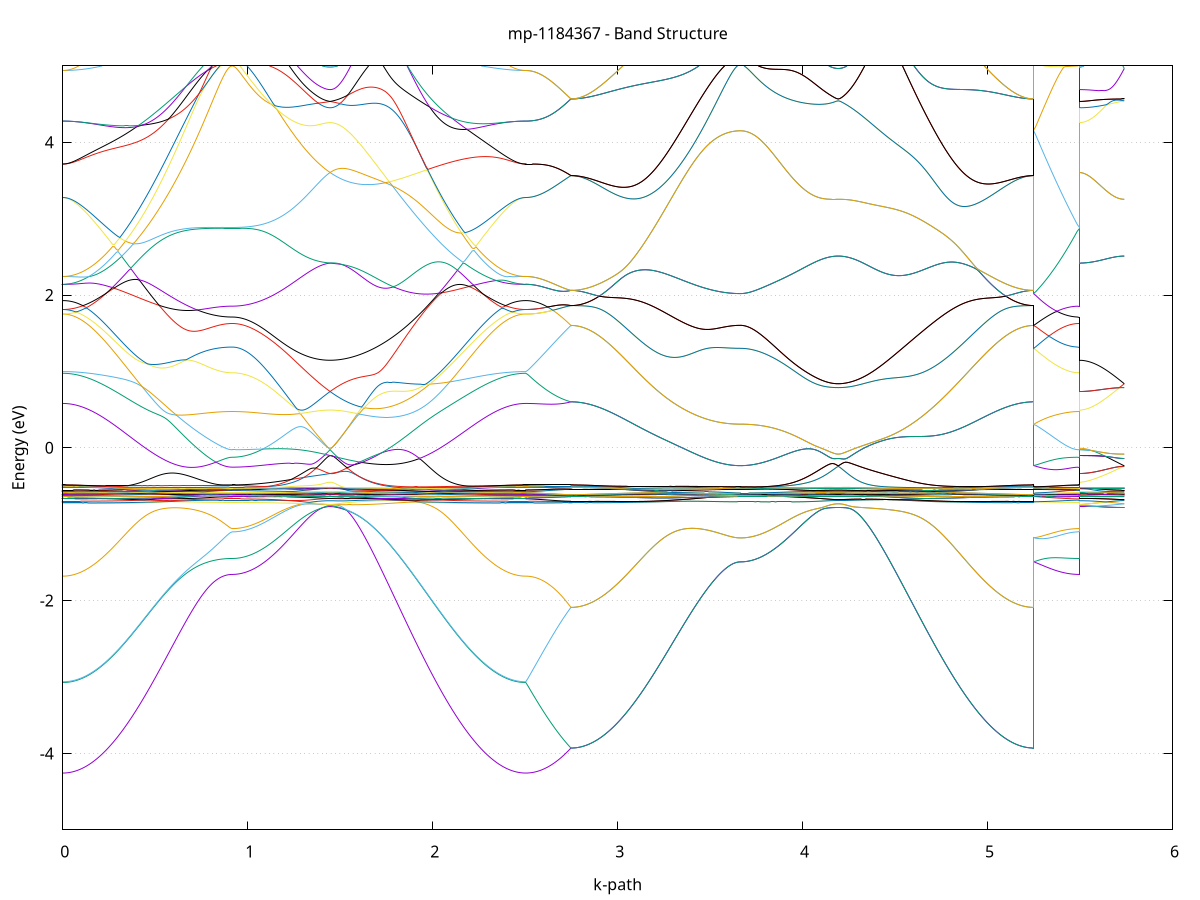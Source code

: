set title 'mp-1184367 - Band Structure'
set xlabel 'k-path'
set ylabel 'Energy (eV)'
set grid y
set yrange [-5:5]
set terminal png size 800,600
set output 'mp-1184367_bands_gnuplot.png'
plot '-' using 1:2 with lines notitle, '-' using 1:2 with lines notitle, '-' using 1:2 with lines notitle, '-' using 1:2 with lines notitle, '-' using 1:2 with lines notitle, '-' using 1:2 with lines notitle, '-' using 1:2 with lines notitle, '-' using 1:2 with lines notitle, '-' using 1:2 with lines notitle, '-' using 1:2 with lines notitle, '-' using 1:2 with lines notitle, '-' using 1:2 with lines notitle, '-' using 1:2 with lines notitle, '-' using 1:2 with lines notitle, '-' using 1:2 with lines notitle, '-' using 1:2 with lines notitle, '-' using 1:2 with lines notitle, '-' using 1:2 with lines notitle, '-' using 1:2 with lines notitle, '-' using 1:2 with lines notitle, '-' using 1:2 with lines notitle, '-' using 1:2 with lines notitle, '-' using 1:2 with lines notitle, '-' using 1:2 with lines notitle, '-' using 1:2 with lines notitle, '-' using 1:2 with lines notitle, '-' using 1:2 with lines notitle, '-' using 1:2 with lines notitle, '-' using 1:2 with lines notitle, '-' using 1:2 with lines notitle, '-' using 1:2 with lines notitle, '-' using 1:2 with lines notitle, '-' using 1:2 with lines notitle, '-' using 1:2 with lines notitle, '-' using 1:2 with lines notitle, '-' using 1:2 with lines notitle, '-' using 1:2 with lines notitle, '-' using 1:2 with lines notitle, '-' using 1:2 with lines notitle, '-' using 1:2 with lines notitle, '-' using 1:2 with lines notitle, '-' using 1:2 with lines notitle, '-' using 1:2 with lines notitle, '-' using 1:2 with lines notitle, '-' using 1:2 with lines notitle, '-' using 1:2 with lines notitle, '-' using 1:2 with lines notitle, '-' using 1:2 with lines notitle, '-' using 1:2 with lines notitle, '-' using 1:2 with lines notitle, '-' using 1:2 with lines notitle, '-' using 1:2 with lines notitle, '-' using 1:2 with lines notitle, '-' using 1:2 with lines notitle, '-' using 1:2 with lines notitle, '-' using 1:2 with lines notitle, '-' using 1:2 with lines notitle, '-' using 1:2 with lines notitle, '-' using 1:2 with lines notitle, '-' using 1:2 with lines notitle, '-' using 1:2 with lines notitle, '-' using 1:2 with lines notitle, '-' using 1:2 with lines notitle, '-' using 1:2 with lines notitle, '-' using 1:2 with lines notitle, '-' using 1:2 with lines notitle, '-' using 1:2 with lines notitle, '-' using 1:2 with lines notitle, '-' using 1:2 with lines notitle, '-' using 1:2 with lines notitle, '-' using 1:2 with lines notitle, '-' using 1:2 with lines notitle, '-' using 1:2 with lines notitle, '-' using 1:2 with lines notitle, '-' using 1:2 with lines notitle, '-' using 1:2 with lines notitle, '-' using 1:2 with lines notitle, '-' using 1:2 with lines notitle, '-' using 1:2 with lines notitle, '-' using 1:2 with lines notitle
0.000000 -41.410185
0.009959 -41.410085
0.019918 -41.410085
0.029878 -41.410085
0.039837 -41.409985
0.049796 -41.409985
0.059755 -41.409885
0.069715 -41.409785
0.079674 -41.409685
0.089633 -41.409585
0.099592 -41.409485
0.109551 -41.409285
0.119511 -41.409185
0.129470 -41.408985
0.139429 -41.408785
0.149388 -41.408585
0.159348 -41.408385
0.169307 -41.408185
0.179266 -41.407885
0.189225 -41.407685
0.199184 -41.407385
0.209144 -41.407185
0.219103 -41.406885
0.229062 -41.406585
0.239021 -41.406285
0.248980 -41.405985
0.258940 -41.405685
0.268899 -41.405385
0.278858 -41.404985
0.288817 -41.404685
0.298777 -41.404285
0.308736 -41.403985
0.318695 -41.403585
0.328654 -41.403185
0.338613 -41.402785
0.348573 -41.402385
0.358532 -41.401985
0.368491 -41.401585
0.378450 -41.401185
0.388410 -41.400785
0.398369 -41.400385
0.408328 -41.399885
0.418287 -41.399485
0.428246 -41.399085
0.438206 -41.398585
0.448165 -41.398185
0.458124 -41.397685
0.468083 -41.397285
0.478043 -41.396885
0.488002 -41.396385
0.497961 -41.395985
0.507920 -41.395485
0.517879 -41.395085
0.527839 -41.394585
0.537798 -41.394185
0.547757 -41.393685
0.557716 -41.393285
0.567676 -41.392885
0.577635 -41.392385
0.587594 -41.391985
0.597553 -41.391585
0.607512 -41.391185
0.617472 -41.390685
0.627431 -41.390285
0.637390 -41.389885
0.647349 -41.389485
0.657308 -41.389085
0.667268 -41.388785
0.677227 -41.388385
0.687186 -41.387985
0.697145 -41.387685
0.707105 -41.387285
0.717064 -41.386985
0.727023 -41.386685
0.736982 -41.386385
0.746941 -41.386085
0.756901 -41.385785
0.766860 -41.385485
0.776819 -41.385285
0.786778 -41.384985
0.796738 -41.384785
0.806697 -41.384585
0.816656 -41.384385
0.826615 -41.384185
0.836574 -41.383985
0.846534 -41.383885
0.856493 -41.383785
0.866452 -41.383685
0.876411 -41.383585
0.886371 -41.383485
0.896330 -41.383485
0.906289 -41.383385
0.916248 -41.383385
0.916248 -41.383385
0.926229 -41.383385
0.936210 -41.383385
0.946191 -41.383385
0.956172 -41.383385
0.966153 -41.383285
0.976135 -41.383285
0.986116 -41.383285
0.996097 -41.383185
1.006078 -41.383185
1.016059 -41.383085
1.026040 -41.382985
1.036021 -41.382985
1.046002 -41.382885
1.055983 -41.382785
1.065964 -41.382685
1.075945 -41.382585
1.085926 -41.382485
1.095907 -41.382385
1.105888 -41.382285
1.115869 -41.382185
1.125850 -41.382085
1.135832 -41.381985
1.145813 -41.381785
1.155794 -41.381685
1.165775 -41.381585
1.175756 -41.381485
1.185737 -41.381285
1.195718 -41.381185
1.205699 -41.381085
1.215680 -41.380885
1.225661 -41.380785
1.235642 -41.380585
1.245623 -41.380485
1.255604 -41.380385
1.265585 -41.380185
1.275566 -41.380085
1.285547 -41.379985
1.295528 -41.379785
1.305510 -41.379685
1.315491 -41.379585
1.325472 -41.379485
1.335453 -41.379285
1.345434 -41.379185
1.355415 -41.379085
1.365396 -41.378985
1.375377 -41.378985
1.385358 -41.378885
1.395339 -41.378785
1.405320 -41.378785
1.415301 -41.378685
1.425282 -41.378685
1.435263 -41.378685
1.445244 -41.378685
1.445244 -41.378685
1.455225 -41.378685
1.465206 -41.378685
1.475188 -41.378685
1.485169 -41.378785
1.495150 -41.378785
1.505131 -41.378885
1.515112 -41.378985
1.525093 -41.379085
1.535074 -41.379185
1.545055 -41.379385
1.555036 -41.379485
1.565017 -41.379685
1.574998 -41.379885
1.584979 -41.380085
1.594960 -41.380285
1.604941 -41.380485
1.614922 -41.380685
1.624903 -41.380985
1.634884 -41.381185
1.644866 -41.381485
1.654847 -41.381785
1.664828 -41.382085
1.674809 -41.382285
1.684790 -41.382685
1.694771 -41.382985
1.704752 -41.383285
1.714733 -41.383585
1.724714 -41.383985
1.734695 -41.384285
1.744676 -41.384685
1.754657 -41.384985
1.764638 -41.385385
1.774619 -41.385785
1.784600 -41.386185
1.794581 -41.386585
1.804562 -41.386985
1.814544 -41.387385
1.824525 -41.387785
1.834506 -41.388185
1.844487 -41.388585
1.854468 -41.389085
1.864449 -41.389485
1.874430 -41.389885
1.884411 -41.390385
1.894392 -41.390785
1.904373 -41.391285
1.914354 -41.391685
1.924335 -41.392185
1.934316 -41.392585
1.944297 -41.393085
1.954278 -41.393485
1.964259 -41.393985
1.974240 -41.394485
1.984222 -41.394885
1.994203 -41.395385
2.004184 -41.395785
2.014165 -41.396285
2.024146 -41.396685
2.034127 -41.397185
2.044108 -41.397685
2.054089 -41.398085
2.064070 -41.398485
2.074051 -41.398985
2.084032 -41.399385
2.094013 -41.399885
2.103994 -41.400285
2.113975 -41.400685
2.123956 -41.401085
2.133937 -41.401585
2.143918 -41.401985
2.153900 -41.402385
2.163881 -41.402785
2.173862 -41.403185
2.183843 -41.403485
2.193824 -41.403885
2.203805 -41.404285
2.213786 -41.404585
2.223767 -41.404985
2.233748 -41.405285
2.243729 -41.405685
2.253710 -41.405985
2.263691 -41.406285
2.273672 -41.406585
2.283653 -41.406885
2.293634 -41.407185
2.303615 -41.407385
2.313596 -41.407685
2.323578 -41.407885
2.333559 -41.408185
2.343540 -41.408385
2.353521 -41.408585
2.363502 -41.408785
2.373483 -41.408985
2.383464 -41.409185
2.393445 -41.409285
2.403426 -41.409485
2.413407 -41.409585
2.423388 -41.409685
2.433369 -41.409785
2.443350 -41.409885
2.453331 -41.409985
2.463312 -41.409985
2.473293 -41.410085
2.483274 -41.410085
2.493256 -41.410085
2.503237 -41.410185
2.503237 -41.410085
2.513008 -41.410085
2.522779 -41.410085
2.532550 -41.410085
2.542321 -41.409985
2.552092 -41.409985
2.561863 -41.409885
2.571634 -41.409785
2.581405 -41.409685
2.591176 -41.409585
2.600947 -41.409485
2.610717 -41.409285
2.620488 -41.409185
2.630259 -41.408985
2.640030 -41.408785
2.649801 -41.408685
2.659572 -41.408485
2.669343 -41.408185
2.679114 -41.407985
2.688885 -41.407785
2.698656 -41.407485
2.708427 -41.407285
2.718198 -41.406985
2.727969 -41.406685
2.737740 -41.406485
2.747511 -41.406185
2.747511 -41.406185
2.757471 -41.406185
2.767430 -41.406085
2.777389 -41.406085
2.787348 -41.406085
2.797307 -41.405985
2.807267 -41.405885
2.817226 -41.405785
2.827185 -41.405685
2.837144 -41.405585
2.847104 -41.405485
2.857063 -41.405385
2.867022 -41.405185
2.876981 -41.405085
2.886940 -41.404885
2.896900 -41.404685
2.906859 -41.404485
2.916818 -41.404285
2.926777 -41.404085
2.936737 -41.403885
2.946696 -41.403685
2.956655 -41.403385
2.966614 -41.403185
2.976573 -41.402885
2.986533 -41.402585
2.996492 -41.402285
3.006451 -41.402085
3.016410 -41.401785
3.026370 -41.401385
3.036329 -41.401085
3.046288 -41.400785
3.056247 -41.400485
3.066206 -41.400085
3.076166 -41.399785
3.086125 -41.399385
3.096084 -41.399085
3.106043 -41.398685
3.116003 -41.398285
3.125962 -41.397985
3.135921 -41.397585
3.145880 -41.397185
3.155839 -41.396785
3.165799 -41.396385
3.175758 -41.395985
3.185717 -41.395585
3.195676 -41.395185
3.205635 -41.394785
3.215595 -41.394385
3.225554 -41.393985
3.235513 -41.393585
3.245472 -41.393185
3.255432 -41.392785
3.265391 -41.392385
3.275350 -41.391985
3.285309 -41.391585
3.295268 -41.391285
3.305228 -41.390885
3.315187 -41.390485
3.325146 -41.390085
3.335105 -41.389685
3.345065 -41.389285
3.355024 -41.388985
3.364983 -41.388585
3.374942 -41.388185
3.384901 -41.387885
3.394861 -41.387485
3.404820 -41.387185
3.414779 -41.386885
3.424738 -41.386585
3.434698 -41.386185
3.444657 -41.385885
3.454616 -41.385585
3.464575 -41.385385
3.474534 -41.385085
3.484494 -41.384785
3.494453 -41.384585
3.504412 -41.384285
3.514371 -41.384085
3.524330 -41.383885
3.534290 -41.383685
3.544249 -41.383485
3.554208 -41.383285
3.564167 -41.383085
3.574127 -41.382985
3.584086 -41.382885
3.594045 -41.382685
3.604004 -41.382585
3.613963 -41.382485
3.623923 -41.382485
3.633882 -41.382385
3.643841 -41.382385
3.653800 -41.382285
3.663760 -41.382285
3.663760 -41.382285
3.673741 -41.382285
3.683722 -41.382285
3.693703 -41.382285
3.703684 -41.382285
3.713665 -41.382285
3.723646 -41.382185
3.733627 -41.382185
3.743608 -41.382185
3.753589 -41.382085
3.763570 -41.382085
3.773551 -41.381985
3.783532 -41.381985
3.793513 -41.381885
3.803494 -41.381785
3.813475 -41.381785
3.823457 -41.381685
3.833438 -41.381585
3.843419 -41.381485
3.853400 -41.381385
3.863381 -41.381285
3.873362 -41.381285
3.883343 -41.381185
3.893324 -41.381085
3.903305 -41.380985
3.913286 -41.380885
3.923267 -41.380785
3.933248 -41.380585
3.943229 -41.380485
3.953210 -41.380385
3.963191 -41.380285
3.973172 -41.380185
3.983153 -41.380085
3.993135 -41.379985
4.003116 -41.379885
4.013097 -41.379785
4.023078 -41.379685
4.033059 -41.379585
4.043040 -41.379485
4.053021 -41.379385
4.063002 -41.379285
4.072983 -41.379185
4.082964 -41.379085
4.092945 -41.379085
4.102926 -41.378985
4.112907 -41.378885
4.122888 -41.378885
4.132869 -41.378785
4.142850 -41.378785
4.152831 -41.378685
4.162813 -41.378685
4.172794 -41.378685
4.182775 -41.378685
4.192756 -41.378685
4.192756 -41.378685
4.202737 -41.378685
4.212718 -41.378685
4.222699 -41.378685
4.232680 -41.378685
4.242661 -41.378785
4.252642 -41.378785
4.262623 -41.378885
4.272604 -41.378985
4.282585 -41.379085
4.292566 -41.379185
4.302547 -41.379285
4.312528 -41.379385
4.322509 -41.379485
4.332491 -41.379685
4.342472 -41.379785
4.352453 -41.379985
4.362434 -41.380185
4.372415 -41.380385
4.382396 -41.380585
4.392377 -41.380785
4.402358 -41.380985
4.412339 -41.381185
4.422320 -41.381485
4.432301 -41.381685
4.442282 -41.381985
4.452263 -41.382185
4.462244 -41.382485
4.472225 -41.382785
4.482206 -41.383085
4.492187 -41.383385
4.502169 -41.383685
4.512150 -41.383985
4.522131 -41.384285
4.532112 -41.384585
4.542093 -41.384985
4.552074 -41.385285
4.562055 -41.385685
4.572036 -41.385985
4.582017 -41.386385
4.591998 -41.386785
4.601979 -41.387085
4.611960 -41.387485
4.621941 -41.387885
4.631922 -41.388285
4.641903 -41.388685
4.651884 -41.389085
4.661865 -41.389485
4.671847 -41.389885
4.681828 -41.390285
4.691809 -41.390685
4.701790 -41.391085
4.711771 -41.391485
4.721752 -41.391885
4.731733 -41.392285
4.741714 -41.392685
4.751695 -41.393085
4.761676 -41.393485
4.771657 -41.393885
4.781638 -41.394285
4.791619 -41.394785
4.801600 -41.395185
4.811581 -41.395585
4.821562 -41.395985
4.831543 -41.396385
4.841525 -41.396785
4.851506 -41.397085
4.861487 -41.397485
4.871468 -41.397885
4.881449 -41.398285
4.891430 -41.398685
4.901411 -41.398985
4.911392 -41.399385
4.921373 -41.399785
4.931354 -41.400085
4.941335 -41.400385
4.951316 -41.400785
4.961297 -41.401085
4.971278 -41.401385
4.981259 -41.401685
4.991240 -41.401985
5.001221 -41.402285
5.011203 -41.402585
5.021184 -41.402885
5.031165 -41.403185
5.041146 -41.403385
5.051127 -41.403685
5.061108 -41.403885
5.071089 -41.404085
5.081070 -41.404285
5.091051 -41.404485
5.101032 -41.404685
5.111013 -41.404885
5.120994 -41.405085
5.130975 -41.405185
5.140956 -41.405385
5.150937 -41.405485
5.160918 -41.405585
5.170899 -41.405685
5.180881 -41.405785
5.190862 -41.405885
5.200843 -41.405985
5.210824 -41.406085
5.220805 -41.406085
5.230786 -41.406085
5.240767 -41.406185
5.250748 -41.406185
5.250748 -41.382285
5.260519 -41.382385
5.270290 -41.382485
5.280061 -41.382585
5.289832 -41.382585
5.299603 -41.382685
5.309374 -41.382785
5.319145 -41.382785
5.328916 -41.382885
5.338687 -41.382885
5.348458 -41.382985
5.358229 -41.383085
5.368000 -41.383085
5.377771 -41.383085
5.387542 -41.383185
5.397313 -41.383185
5.407084 -41.383285
5.416855 -41.383285
5.426626 -41.383285
5.436397 -41.383385
5.446168 -41.383385
5.455939 -41.383385
5.465710 -41.383385
5.475481 -41.383385
5.485252 -41.383385
5.495023 -41.383385
5.495023 -41.378685
5.504794 -41.378685
5.514565 -41.378685
5.524336 -41.378685
5.534107 -41.378685
5.543878 -41.378685
5.553649 -41.378685
5.563420 -41.378685
5.573191 -41.378685
5.582962 -41.378685
5.592733 -41.378685
5.602504 -41.378685
5.612275 -41.378685
5.622046 -41.378685
5.631817 -41.378685
5.641588 -41.378685
5.651359 -41.378685
5.661130 -41.378685
5.670901 -41.378685
5.680672 -41.378685
5.690443 -41.378685
5.700214 -41.378685
5.709985 -41.378685
5.719756 -41.378685
5.729527 -41.378685
5.739298 -41.378685
e
0.000000 -41.398685
0.009959 -41.398685
0.019918 -41.398685
0.029878 -41.398685
0.039837 -41.398685
0.049796 -41.398585
0.059755 -41.398485
0.069715 -41.398485
0.079674 -41.398385
0.089633 -41.398285
0.099592 -41.398185
0.109551 -41.398085
0.119511 -41.397985
0.129470 -41.397885
0.139429 -41.397685
0.149388 -41.397585
0.159348 -41.397385
0.169307 -41.397285
0.179266 -41.397085
0.189225 -41.396885
0.199184 -41.396685
0.209144 -41.396485
0.219103 -41.396285
0.229062 -41.396085
0.239021 -41.395885
0.248980 -41.395685
0.258940 -41.395485
0.268899 -41.395185
0.278858 -41.394985
0.288817 -41.394685
0.298777 -41.394485
0.308736 -41.394185
0.318695 -41.393885
0.328654 -41.393685
0.338613 -41.393385
0.348573 -41.393085
0.358532 -41.392785
0.368491 -41.392485
0.378450 -41.392185
0.388410 -41.391885
0.398369 -41.391585
0.408328 -41.391285
0.418287 -41.390985
0.428246 -41.390685
0.438206 -41.390385
0.448165 -41.390085
0.458124 -41.389785
0.468083 -41.389485
0.478043 -41.389185
0.488002 -41.388885
0.497961 -41.388585
0.507920 -41.388285
0.517879 -41.387985
0.527839 -41.387685
0.537798 -41.387385
0.547757 -41.387085
0.557716 -41.386785
0.567676 -41.386485
0.577635 -41.386285
0.587594 -41.385985
0.597553 -41.385685
0.607512 -41.385385
0.617472 -41.385185
0.627431 -41.384885
0.637390 -41.384685
0.647349 -41.384385
0.657308 -41.384185
0.667268 -41.383985
0.677227 -41.383685
0.687186 -41.383485
0.697145 -41.383285
0.707105 -41.383085
0.717064 -41.382885
0.727023 -41.382685
0.736982 -41.382485
0.746941 -41.382385
0.756901 -41.382185
0.766860 -41.381985
0.776819 -41.381885
0.786778 -41.381685
0.796738 -41.381585
0.806697 -41.381485
0.816656 -41.381385
0.826615 -41.381285
0.836574 -41.381185
0.846534 -41.381085
0.856493 -41.381085
0.866452 -41.380985
0.876411 -41.380985
0.886371 -41.380885
0.896330 -41.380885
0.906289 -41.380885
0.916248 -41.380885
0.916248 -41.380885
0.926229 -41.380885
0.936210 -41.380885
0.946191 -41.380885
0.956172 -41.380885
0.966153 -41.380785
0.976135 -41.380785
0.986116 -41.380785
0.996097 -41.380785
1.006078 -41.380685
1.016059 -41.380685
1.026040 -41.380685
1.036021 -41.380585
1.046002 -41.380585
1.055983 -41.380585
1.065964 -41.380485
1.075945 -41.380485
1.085926 -41.380385
1.095907 -41.380385
1.105888 -41.380285
1.115869 -41.380185
1.125850 -41.380185
1.135832 -41.380085
1.145813 -41.380085
1.155794 -41.379985
1.165775 -41.379885
1.175756 -41.379885
1.185737 -41.379785
1.195718 -41.379785
1.205699 -41.379685
1.215680 -41.379585
1.225661 -41.379585
1.235642 -41.379485
1.245623 -41.379385
1.255604 -41.379385
1.265585 -41.379285
1.275566 -41.379185
1.285547 -41.379185
1.295528 -41.379085
1.305510 -41.379085
1.315491 -41.378985
1.325472 -41.378985
1.335453 -41.378885
1.345434 -41.378885
1.355415 -41.378785
1.365396 -41.378785
1.375377 -41.378785
1.385358 -41.378685
1.395339 -41.378685
1.405320 -41.378685
1.415301 -41.378685
1.425282 -41.378685
1.435263 -41.378685
1.445244 -41.378685
1.445244 -41.378685
1.455225 -41.378685
1.465206 -41.378685
1.475188 -41.378685
1.485169 -41.378685
1.495150 -41.378685
1.505131 -41.378785
1.515112 -41.378785
1.525093 -41.378785
1.535074 -41.378885
1.545055 -41.378885
1.555036 -41.378985
1.565017 -41.379085
1.574998 -41.379185
1.584979 -41.379185
1.594960 -41.379285
1.604941 -41.379385
1.614922 -41.379485
1.624903 -41.379585
1.634884 -41.379785
1.644866 -41.379885
1.654847 -41.379985
1.664828 -41.380185
1.674809 -41.380285
1.684790 -41.380485
1.694771 -41.380585
1.704752 -41.380785
1.714733 -41.380985
1.724714 -41.381185
1.734695 -41.381385
1.744676 -41.381485
1.754657 -41.381785
1.764638 -41.381985
1.774619 -41.382185
1.784600 -41.382385
1.794581 -41.382585
1.804562 -41.382885
1.814544 -41.383085
1.824525 -41.383385
1.834506 -41.383585
1.844487 -41.383885
1.854468 -41.384085
1.864449 -41.384385
1.874430 -41.384685
1.884411 -41.384885
1.894392 -41.385185
1.904373 -41.385485
1.914354 -41.385785
1.924335 -41.386085
1.934316 -41.386385
1.944297 -41.386685
1.954278 -41.386985
1.964259 -41.387285
1.974240 -41.387585
1.984222 -41.387885
1.994203 -41.388185
2.004184 -41.388485
2.014165 -41.388785
2.024146 -41.389085
2.034127 -41.389385
2.044108 -41.389785
2.054089 -41.390085
2.064070 -41.390385
2.074051 -41.390685
2.084032 -41.390985
2.094013 -41.391285
2.103994 -41.391585
2.113975 -41.391885
2.123956 -41.392185
2.133937 -41.392485
2.143918 -41.392785
2.153900 -41.393085
2.163881 -41.393285
2.173862 -41.393585
2.183843 -41.393885
2.193824 -41.394185
2.203805 -41.394385
2.213786 -41.394685
2.223767 -41.394885
2.233748 -41.395185
2.243729 -41.395385
2.253710 -41.395685
2.263691 -41.395885
2.273672 -41.396085
2.283653 -41.396285
2.293634 -41.396485
2.303615 -41.396685
2.313596 -41.396885
2.323578 -41.397085
2.333559 -41.397285
2.343540 -41.397385
2.353521 -41.397585
2.363502 -41.397685
2.373483 -41.397885
2.383464 -41.397985
2.393445 -41.398085
2.403426 -41.398185
2.413407 -41.398285
2.423388 -41.398385
2.433369 -41.398485
2.443350 -41.398485
2.453331 -41.398585
2.463312 -41.398685
2.473293 -41.398685
2.483274 -41.398685
2.493256 -41.398685
2.503237 -41.398685
2.503237 -41.398685
2.513008 -41.398785
2.522779 -41.398885
2.532550 -41.398985
2.542321 -41.399185
2.552092 -41.399485
2.561863 -41.399685
2.571634 -41.399985
2.581405 -41.400385
2.591176 -41.400685
2.600947 -41.400985
2.610717 -41.401385
2.620488 -41.401685
2.630259 -41.402085
2.640030 -41.402485
2.649801 -41.402785
2.659572 -41.403185
2.669343 -41.403485
2.679114 -41.403885
2.688885 -41.404185
2.698656 -41.404585
2.708427 -41.404885
2.718198 -41.405185
2.727969 -41.405485
2.737740 -41.405885
2.747511 -41.406085
2.747511 -41.406185
2.757471 -41.406085
2.767430 -41.406085
2.777389 -41.406085
2.787348 -41.406085
2.797307 -41.405985
2.807267 -41.405885
2.817226 -41.405785
2.827185 -41.405685
2.837144 -41.405585
2.847104 -41.405485
2.857063 -41.405385
2.867022 -41.405185
2.876981 -41.405085
2.886940 -41.404885
2.896900 -41.404685
2.906859 -41.404485
2.916818 -41.404285
2.926777 -41.404085
2.936737 -41.403885
2.946696 -41.403685
2.956655 -41.403385
2.966614 -41.403185
2.976573 -41.402885
2.986533 -41.402585
2.996492 -41.402285
3.006451 -41.401985
3.016410 -41.401785
3.026370 -41.401385
3.036329 -41.401085
3.046288 -41.400785
3.056247 -41.400485
3.066206 -41.400085
3.076166 -41.399785
3.086125 -41.399385
3.096084 -41.399085
3.106043 -41.398685
3.116003 -41.398285
3.125962 -41.397985
3.135921 -41.397585
3.145880 -41.397185
3.155839 -41.396785
3.165799 -41.396385
3.175758 -41.395985
3.185717 -41.395585
3.195676 -41.395185
3.205635 -41.394785
3.215595 -41.394385
3.225554 -41.393985
3.235513 -41.393585
3.245472 -41.393185
3.255432 -41.392785
3.265391 -41.392385
3.275350 -41.391985
3.285309 -41.391585
3.295268 -41.391285
3.305228 -41.390885
3.315187 -41.390485
3.325146 -41.390085
3.335105 -41.389685
3.345065 -41.389285
3.355024 -41.388985
3.364983 -41.388585
3.374942 -41.388185
3.384901 -41.387885
3.394861 -41.387485
3.404820 -41.387185
3.414779 -41.386885
3.424738 -41.386485
3.434698 -41.386185
3.444657 -41.385885
3.454616 -41.385585
3.464575 -41.385385
3.474534 -41.385085
3.484494 -41.384785
3.494453 -41.384585
3.504412 -41.384285
3.514371 -41.384085
3.524330 -41.383885
3.534290 -41.383685
3.544249 -41.383485
3.554208 -41.383285
3.564167 -41.383085
3.574127 -41.382985
3.584086 -41.382785
3.594045 -41.382685
3.604004 -41.382585
3.613963 -41.382485
3.623923 -41.382485
3.633882 -41.382385
3.643841 -41.382385
3.653800 -41.382285
3.663760 -41.382285
3.663760 -41.382285
3.673741 -41.382285
3.683722 -41.382285
3.693703 -41.382285
3.703684 -41.382285
3.713665 -41.382285
3.723646 -41.382185
3.733627 -41.382185
3.743608 -41.382185
3.753589 -41.382085
3.763570 -41.382085
3.773551 -41.381985
3.783532 -41.381985
3.793513 -41.381885
3.803494 -41.381785
3.813475 -41.381785
3.823457 -41.381685
3.833438 -41.381585
3.843419 -41.381485
3.853400 -41.381385
3.863381 -41.381285
3.873362 -41.381185
3.883343 -41.381185
3.893324 -41.381085
3.903305 -41.380985
3.913286 -41.380885
3.923267 -41.380785
3.933248 -41.380585
3.943229 -41.380485
3.953210 -41.380385
3.963191 -41.380285
3.973172 -41.380185
3.983153 -41.380085
3.993135 -41.379985
4.003116 -41.379885
4.013097 -41.379785
4.023078 -41.379685
4.033059 -41.379585
4.043040 -41.379485
4.053021 -41.379385
4.063002 -41.379285
4.072983 -41.379185
4.082964 -41.379085
4.092945 -41.379085
4.102926 -41.378985
4.112907 -41.378885
4.122888 -41.378885
4.132869 -41.378785
4.142850 -41.378785
4.152831 -41.378685
4.162813 -41.378685
4.172794 -41.378685
4.182775 -41.378685
4.192756 -41.378585
4.192756 -41.378685
4.202737 -41.378685
4.212718 -41.378685
4.222699 -41.378685
4.232680 -41.378685
4.242661 -41.378785
4.252642 -41.378785
4.262623 -41.378885
4.272604 -41.378985
4.282585 -41.379085
4.292566 -41.379185
4.302547 -41.379285
4.312528 -41.379385
4.322509 -41.379485
4.332491 -41.379685
4.342472 -41.379785
4.352453 -41.379985
4.362434 -41.380185
4.372415 -41.380385
4.382396 -41.380585
4.392377 -41.380785
4.402358 -41.380985
4.412339 -41.381185
4.422320 -41.381485
4.432301 -41.381685
4.442282 -41.381985
4.452263 -41.382185
4.462244 -41.382485
4.472225 -41.382785
4.482206 -41.383085
4.492187 -41.383385
4.502169 -41.383685
4.512150 -41.383985
4.522131 -41.384285
4.532112 -41.384585
4.542093 -41.384985
4.552074 -41.385285
4.562055 -41.385685
4.572036 -41.385985
4.582017 -41.386385
4.591998 -41.386785
4.601979 -41.387085
4.611960 -41.387485
4.621941 -41.387885
4.631922 -41.388285
4.641903 -41.388685
4.651884 -41.389085
4.661865 -41.389485
4.671847 -41.389885
4.681828 -41.390285
4.691809 -41.390685
4.701790 -41.391085
4.711771 -41.391485
4.721752 -41.391885
4.731733 -41.392285
4.741714 -41.392685
4.751695 -41.393085
4.761676 -41.393485
4.771657 -41.393885
4.781638 -41.394285
4.791619 -41.394685
4.801600 -41.395185
4.811581 -41.395585
4.821562 -41.395985
4.831543 -41.396385
4.841525 -41.396785
4.851506 -41.397085
4.861487 -41.397485
4.871468 -41.397885
4.881449 -41.398285
4.891430 -41.398685
4.901411 -41.398985
4.911392 -41.399385
4.921373 -41.399685
4.931354 -41.400085
4.941335 -41.400385
4.951316 -41.400785
4.961297 -41.401085
4.971278 -41.401385
4.981259 -41.401685
4.991240 -41.401985
5.001221 -41.402285
5.011203 -41.402585
5.021184 -41.402885
5.031165 -41.403185
5.041146 -41.403385
5.051127 -41.403685
5.061108 -41.403885
5.071089 -41.404085
5.081070 -41.404285
5.091051 -41.404485
5.101032 -41.404685
5.111013 -41.404885
5.120994 -41.405085
5.130975 -41.405185
5.140956 -41.405385
5.150937 -41.405485
5.160918 -41.405585
5.170899 -41.405685
5.180881 -41.405785
5.190862 -41.405885
5.200843 -41.405985
5.210824 -41.405985
5.220805 -41.406085
5.230786 -41.406085
5.240767 -41.406085
5.250748 -41.406185
5.250748 -41.382285
5.260519 -41.382285
5.270290 -41.382185
5.280061 -41.382085
5.289832 -41.381985
5.299603 -41.381885
5.309374 -41.381885
5.319145 -41.381785
5.328916 -41.381685
5.338687 -41.381585
5.348458 -41.381585
5.358229 -41.381485
5.368000 -41.381385
5.377771 -41.381285
5.387542 -41.381285
5.397313 -41.381185
5.407084 -41.381185
5.416855 -41.381085
5.426626 -41.381085
5.436397 -41.380985
5.446168 -41.380985
5.455939 -41.380885
5.465710 -41.380885
5.475481 -41.380885
5.485252 -41.380885
5.495023 -41.380885
5.495023 -41.378585
5.504794 -41.378585
5.514565 -41.378685
5.524336 -41.378685
5.534107 -41.378685
5.543878 -41.378585
5.553649 -41.378685
5.563420 -41.378685
5.573191 -41.378585
5.582962 -41.378685
5.592733 -41.378685
5.602504 -41.378685
5.612275 -41.378685
5.622046 -41.378685
5.631817 -41.378685
5.641588 -41.378685
5.651359 -41.378685
5.661130 -41.378685
5.670901 -41.378685
5.680672 -41.378685
5.690443 -41.378585
5.700214 -41.378685
5.709985 -41.378685
5.719756 -41.378685
5.729527 -41.378685
5.739298 -41.378685
e
0.000000 -41.392785
0.009959 -41.392785
0.019918 -41.392785
0.029878 -41.392685
0.039837 -41.392685
0.049796 -41.392585
0.059755 -41.392585
0.069715 -41.392485
0.079674 -41.392385
0.089633 -41.392385
0.099592 -41.392285
0.109551 -41.392185
0.119511 -41.391985
0.129470 -41.391885
0.139429 -41.391785
0.149388 -41.391585
0.159348 -41.391485
0.169307 -41.391285
0.179266 -41.391085
0.189225 -41.390985
0.199184 -41.390785
0.209144 -41.390585
0.219103 -41.390385
0.229062 -41.390185
0.239021 -41.389885
0.248980 -41.389685
0.258940 -41.389485
0.268899 -41.389185
0.278858 -41.388985
0.288817 -41.388685
0.298777 -41.388485
0.308736 -41.388185
0.318695 -41.387985
0.328654 -41.387685
0.338613 -41.387385
0.348573 -41.387085
0.358532 -41.386785
0.368491 -41.386585
0.378450 -41.386285
0.388410 -41.385985
0.398369 -41.385685
0.408328 -41.385385
0.418287 -41.385085
0.428246 -41.384785
0.438206 -41.384485
0.448165 -41.384185
0.458124 -41.383885
0.468083 -41.383585
0.478043 -41.383285
0.488002 -41.382885
0.497961 -41.382585
0.507920 -41.382285
0.517879 -41.381985
0.527839 -41.381685
0.537798 -41.381485
0.547757 -41.381185
0.557716 -41.380885
0.567676 -41.380585
0.577635 -41.380285
0.587594 -41.379985
0.597553 -41.379785
0.607512 -41.379485
0.617472 -41.379185
0.627431 -41.378985
0.637390 -41.378685
0.647349 -41.378485
0.657308 -41.378185
0.667268 -41.377985
0.677227 -41.377785
0.687186 -41.377485
0.697145 -41.377285
0.707105 -41.377085
0.717064 -41.376885
0.727023 -41.376685
0.736982 -41.376585
0.746941 -41.376385
0.756901 -41.376185
0.766860 -41.376085
0.776819 -41.375885
0.786778 -41.375785
0.796738 -41.375685
0.806697 -41.375585
0.816656 -41.375385
0.826615 -41.375285
0.836574 -41.375285
0.846534 -41.375185
0.856493 -41.375085
0.866452 -41.375085
0.876411 -41.374985
0.886371 -41.374985
0.896330 -41.374885
0.906289 -41.374885
0.916248 -41.374885
0.916248 -41.374885
0.926229 -41.374885
0.936210 -41.374885
0.946191 -41.374885
0.956172 -41.374885
0.966153 -41.374885
0.976135 -41.374885
0.986116 -41.374785
0.996097 -41.374785
1.006078 -41.374785
1.016059 -41.374785
1.026040 -41.374685
1.036021 -41.374685
1.046002 -41.374585
1.055983 -41.374585
1.065964 -41.374585
1.075945 -41.374485
1.085926 -41.374485
1.095907 -41.374385
1.105888 -41.374285
1.115869 -41.374285
1.125850 -41.374185
1.135832 -41.374185
1.145813 -41.374085
1.155794 -41.373985
1.165775 -41.373985
1.175756 -41.373885
1.185737 -41.373885
1.195718 -41.373785
1.205699 -41.373685
1.215680 -41.373685
1.225661 -41.373585
1.235642 -41.373485
1.245623 -41.373485
1.255604 -41.373385
1.265585 -41.373285
1.275566 -41.373285
1.285547 -41.373185
1.295528 -41.373185
1.305510 -41.373085
1.315491 -41.373085
1.325472 -41.372985
1.335453 -41.372985
1.345434 -41.372885
1.355415 -41.372885
1.365396 -41.372785
1.375377 -41.372785
1.385358 -41.372785
1.395339 -41.372785
1.405320 -41.372685
1.415301 -41.372685
1.425282 -41.372685
1.435263 -41.372685
1.445244 -41.372685
1.445244 -41.372685
1.455225 -41.372685
1.465206 -41.372685
1.475188 -41.372685
1.485169 -41.372685
1.495150 -41.372785
1.505131 -41.372785
1.515112 -41.372785
1.525093 -41.372885
1.535074 -41.372885
1.545055 -41.372985
1.555036 -41.372985
1.565017 -41.373085
1.574998 -41.373185
1.584979 -41.373285
1.594960 -41.373385
1.604941 -41.373485
1.614922 -41.373585
1.624903 -41.373685
1.634884 -41.373785
1.644866 -41.373885
1.654847 -41.374085
1.664828 -41.374185
1.674809 -41.374385
1.684790 -41.374485
1.694771 -41.374685
1.704752 -41.374785
1.714733 -41.374985
1.724714 -41.375185
1.734695 -41.375385
1.744676 -41.375585
1.754657 -41.375785
1.764638 -41.375985
1.774619 -41.376185
1.784600 -41.376385
1.794581 -41.376685
1.804562 -41.376885
1.814544 -41.377085
1.824525 -41.377385
1.834506 -41.377585
1.844487 -41.377885
1.854468 -41.378185
1.864449 -41.378385
1.874430 -41.378685
1.884411 -41.378985
1.894392 -41.379285
1.904373 -41.379485
1.914354 -41.379785
1.924335 -41.380085
1.934316 -41.380385
1.944297 -41.380685
1.954278 -41.380985
1.964259 -41.381285
1.974240 -41.381585
1.984222 -41.381885
1.994203 -41.382185
2.004184 -41.382585
2.014165 -41.382885
2.024146 -41.383185
2.034127 -41.383485
2.044108 -41.383785
2.054089 -41.384085
2.064070 -41.384385
2.074051 -41.384685
2.084032 -41.384985
2.094013 -41.385285
2.103994 -41.385585
2.113975 -41.385885
2.123956 -41.386185
2.133937 -41.386485
2.143918 -41.386785
2.153900 -41.387085
2.163881 -41.387385
2.173862 -41.387685
2.183843 -41.387885
2.193824 -41.388185
2.203805 -41.388485
2.213786 -41.388685
2.223767 -41.388985
2.233748 -41.389185
2.243729 -41.389485
2.253710 -41.389685
2.263691 -41.389885
2.273672 -41.390185
2.283653 -41.390385
2.293634 -41.390585
2.303615 -41.390785
2.313596 -41.390985
2.323578 -41.391085
2.333559 -41.391285
2.343540 -41.391485
2.353521 -41.391585
2.363502 -41.391785
2.373483 -41.391885
2.383464 -41.391985
2.393445 -41.392085
2.403426 -41.392285
2.413407 -41.392385
2.423388 -41.392385
2.433369 -41.392485
2.443350 -41.392585
2.453331 -41.392585
2.463312 -41.392685
2.473293 -41.392685
2.483274 -41.392685
2.493256 -41.392785
2.503237 -41.392785
2.503237 -41.392785
2.513008 -41.392685
2.522779 -41.392585
2.532550 -41.392485
2.542321 -41.392285
2.552092 -41.391985
2.561863 -41.391785
2.571634 -41.391485
2.581405 -41.391085
2.591176 -41.390785
2.600947 -41.390485
2.610717 -41.390085
2.620488 -41.389785
2.630259 -41.389385
2.640030 -41.388985
2.649801 -41.388685
2.659572 -41.388285
2.669343 -41.387985
2.679114 -41.387585
2.688885 -41.387285
2.698656 -41.386885
2.708427 -41.386585
2.718198 -41.386285
2.727969 -41.385885
2.737740 -41.385585
2.747511 -41.385285
2.747511 -41.385285
2.757471 -41.385285
2.767430 -41.385285
2.777389 -41.385285
2.787348 -41.385285
2.797307 -41.385185
2.807267 -41.385185
2.817226 -41.385085
2.827185 -41.385085
2.837144 -41.384985
2.847104 -41.384885
2.857063 -41.384885
2.867022 -41.384785
2.876981 -41.384685
2.886940 -41.384585
2.896900 -41.384485
2.906859 -41.384285
2.916818 -41.384185
2.926777 -41.384085
2.936737 -41.383985
2.946696 -41.383785
2.956655 -41.383685
2.966614 -41.383485
2.976573 -41.383385
2.986533 -41.383185
2.996492 -41.382985
3.006451 -41.382885
3.016410 -41.382685
3.026370 -41.382485
3.036329 -41.382285
3.046288 -41.382085
3.056247 -41.381885
3.066206 -41.381685
3.076166 -41.381485
3.086125 -41.381285
3.096084 -41.381085
3.106043 -41.380885
3.116003 -41.380685
3.125962 -41.380485
3.135921 -41.380285
3.145880 -41.380085
3.155839 -41.379885
3.165799 -41.379685
3.175758 -41.379485
3.185717 -41.379285
3.195676 -41.378985
3.205635 -41.378785
3.215595 -41.378585
3.225554 -41.378385
3.235513 -41.378185
3.245472 -41.377985
3.255432 -41.377785
3.265391 -41.377585
3.275350 -41.377385
3.285309 -41.377185
3.295268 -41.376985
3.305228 -41.376785
3.315187 -41.376585
3.325146 -41.376485
3.335105 -41.376285
3.345065 -41.376085
3.355024 -41.375985
3.364983 -41.375785
3.374942 -41.375585
3.384901 -41.375485
3.394861 -41.375285
3.404820 -41.375185
3.414779 -41.375085
3.424738 -41.374885
3.434698 -41.374785
3.444657 -41.374685
3.454616 -41.374585
3.464575 -41.374485
3.474534 -41.374385
3.484494 -41.374285
3.494453 -41.374185
3.504412 -41.374085
3.514371 -41.373985
3.524330 -41.373885
3.534290 -41.373885
3.544249 -41.373785
3.554208 -41.373785
3.564167 -41.373685
3.574127 -41.373685
3.584086 -41.373585
3.594045 -41.373585
3.604004 -41.373585
3.613963 -41.373485
3.623923 -41.373485
3.633882 -41.373485
3.643841 -41.373485
3.653800 -41.373485
3.663760 -41.373485
3.663760 -41.373485
3.673741 -41.373485
3.683722 -41.373485
3.693703 -41.373485
3.703684 -41.373485
3.713665 -41.373485
3.723646 -41.373385
3.733627 -41.373385
3.743608 -41.373385
3.753589 -41.373385
3.763570 -41.373385
3.773551 -41.373385
3.783532 -41.373385
3.793513 -41.373285
3.803494 -41.373285
3.813475 -41.373285
3.823457 -41.373285
3.833438 -41.373285
3.843419 -41.373185
3.853400 -41.373185
3.863381 -41.373185
3.873362 -41.373185
3.883343 -41.373185
3.893324 -41.373085
3.903305 -41.373085
3.913286 -41.373085
3.923267 -41.373085
3.933248 -41.372985
3.943229 -41.372985
3.953210 -41.372985
3.963191 -41.372985
3.973172 -41.372885
3.983153 -41.372885
3.993135 -41.372885
4.003116 -41.372885
4.013097 -41.372885
4.023078 -41.372785
4.033059 -41.372785
4.043040 -41.372785
4.053021 -41.372785
4.063002 -41.372785
4.072983 -41.372785
4.082964 -41.372785
4.092945 -41.372685
4.102926 -41.372685
4.112907 -41.372685
4.122888 -41.372685
4.132869 -41.372685
4.142850 -41.372685
4.152831 -41.372685
4.162813 -41.372685
4.172794 -41.372685
4.182775 -41.372685
4.192756 -41.372685
4.192756 -41.372685
4.202737 -41.372685
4.212718 -41.372685
4.222699 -41.372685
4.232680 -41.372685
4.242661 -41.372685
4.252642 -41.372685
4.262623 -41.372685
4.272604 -41.372685
4.282585 -41.372685
4.292566 -41.372785
4.302547 -41.372785
4.312528 -41.372785
4.322509 -41.372785
4.332491 -41.372785
4.342472 -41.372885
4.352453 -41.372885
4.362434 -41.372885
4.372415 -41.372985
4.382396 -41.372985
4.392377 -41.372985
4.402358 -41.373085
4.412339 -41.373185
4.422320 -41.373185
4.432301 -41.373285
4.442282 -41.373285
4.452263 -41.373385
4.462244 -41.373485
4.472225 -41.373585
4.482206 -41.373685
4.492187 -41.373785
4.502169 -41.373885
4.512150 -41.373985
4.522131 -41.374085
4.532112 -41.374185
4.542093 -41.374285
4.552074 -41.374385
4.562055 -41.374585
4.572036 -41.374685
4.582017 -41.374885
4.591998 -41.374985
4.601979 -41.375185
4.611960 -41.375285
4.621941 -41.375485
4.631922 -41.375685
4.641903 -41.375785
4.651884 -41.375985
4.661865 -41.376185
4.671847 -41.376385
4.681828 -41.376485
4.691809 -41.376685
4.701790 -41.376885
4.711771 -41.377085
4.721752 -41.377285
4.731733 -41.377485
4.741714 -41.377685
4.751695 -41.377885
4.761676 -41.378185
4.771657 -41.378385
4.781638 -41.378585
4.791619 -41.378785
4.801600 -41.378985
4.811581 -41.379185
4.821562 -41.379385
4.831543 -41.379585
4.841525 -41.379885
4.851506 -41.380085
4.861487 -41.380285
4.871468 -41.380485
4.881449 -41.380685
4.891430 -41.380885
4.901411 -41.381085
4.911392 -41.381285
4.921373 -41.381485
4.931354 -41.381685
4.941335 -41.381885
4.951316 -41.382085
4.961297 -41.382285
4.971278 -41.382485
4.981259 -41.382685
4.991240 -41.382785
5.001221 -41.382985
5.011203 -41.383185
5.021184 -41.383385
5.031165 -41.383485
5.041146 -41.383685
5.051127 -41.383785
5.061108 -41.383985
5.071089 -41.384085
5.081070 -41.384185
5.091051 -41.384285
5.101032 -41.384485
5.111013 -41.384585
5.120994 -41.384685
5.130975 -41.384785
5.140956 -41.384885
5.150937 -41.384885
5.160918 -41.384985
5.170899 -41.385085
5.180881 -41.385085
5.190862 -41.385185
5.200843 -41.385185
5.210824 -41.385285
5.220805 -41.385285
5.230786 -41.385285
5.240767 -41.385285
5.250748 -41.385285
5.250748 -41.373485
5.260519 -41.373485
5.270290 -41.373585
5.280061 -41.373685
5.289832 -41.373785
5.299603 -41.373885
5.309374 -41.373885
5.319145 -41.373985
5.328916 -41.374085
5.338687 -41.374185
5.348458 -41.374285
5.358229 -41.374285
5.368000 -41.374385
5.377771 -41.374485
5.387542 -41.374485
5.397313 -41.374585
5.407084 -41.374685
5.416855 -41.374685
5.426626 -41.374785
5.436397 -41.374785
5.446168 -41.374785
5.455939 -41.374885
5.465710 -41.374885
5.475481 -41.374885
5.485252 -41.374885
5.495023 -41.374885
5.495023 -41.372685
5.504794 -41.372685
5.514565 -41.372685
5.524336 -41.372685
5.534107 -41.372685
5.543878 -41.372685
5.553649 -41.372685
5.563420 -41.372685
5.573191 -41.372685
5.582962 -41.372685
5.592733 -41.372685
5.602504 -41.372685
5.612275 -41.372685
5.622046 -41.372685
5.631817 -41.372685
5.641588 -41.372685
5.651359 -41.372685
5.661130 -41.372685
5.670901 -41.372685
5.680672 -41.372685
5.690443 -41.372685
5.700214 -41.372685
5.709985 -41.372685
5.719756 -41.372685
5.729527 -41.372685
5.739298 -41.372685
e
0.000000 -41.381285
0.009959 -41.381285
0.019918 -41.381285
0.029878 -41.381285
0.039837 -41.381185
0.049796 -41.381185
0.059755 -41.381185
0.069715 -41.381085
0.079674 -41.381085
0.089633 -41.380985
0.099592 -41.380985
0.109551 -41.380885
0.119511 -41.380785
0.129470 -41.380685
0.139429 -41.380685
0.149388 -41.380585
0.159348 -41.380485
0.169307 -41.380385
0.179266 -41.380185
0.189225 -41.380085
0.199184 -41.379985
0.209144 -41.379885
0.219103 -41.379785
0.229062 -41.379585
0.239021 -41.379485
0.248980 -41.379285
0.258940 -41.379185
0.268899 -41.379085
0.278858 -41.378885
0.288817 -41.378685
0.298777 -41.378585
0.308736 -41.378385
0.318695 -41.378285
0.328654 -41.378085
0.338613 -41.377885
0.348573 -41.377785
0.358532 -41.377585
0.368491 -41.377385
0.378450 -41.377285
0.388410 -41.377085
0.398369 -41.376885
0.408328 -41.376685
0.418287 -41.376585
0.428246 -41.376385
0.438206 -41.376185
0.448165 -41.376085
0.458124 -41.375885
0.468083 -41.375685
0.478043 -41.375585
0.488002 -41.375385
0.497961 -41.375285
0.507920 -41.375085
0.517879 -41.374985
0.527839 -41.374785
0.537798 -41.374685
0.547757 -41.374485
0.557716 -41.374385
0.567676 -41.374185
0.577635 -41.374085
0.587594 -41.373985
0.597553 -41.373885
0.607512 -41.373785
0.617472 -41.373585
0.627431 -41.373485
0.637390 -41.373385
0.647349 -41.373285
0.657308 -41.373185
0.667268 -41.373185
0.677227 -41.373085
0.687186 -41.372985
0.697145 -41.372885
0.707105 -41.372885
0.717064 -41.372785
0.727023 -41.372785
0.736982 -41.372685
0.746941 -41.372685
0.756901 -41.372585
0.766860 -41.372585
0.776819 -41.372585
0.786778 -41.372485
0.796738 -41.372485
0.806697 -41.372485
0.816656 -41.372485
0.826615 -41.372385
0.836574 -41.372385
0.846534 -41.372385
0.856493 -41.372385
0.866452 -41.372385
0.876411 -41.372385
0.886371 -41.372385
0.896330 -41.372385
0.906289 -41.372385
0.916248 -41.372385
0.916248 -41.372385
0.926229 -41.372385
0.936210 -41.372385
0.946191 -41.372385
0.956172 -41.372385
0.966153 -41.372385
0.976135 -41.372385
0.986116 -41.372385
0.996097 -41.372385
1.006078 -41.372385
1.016059 -41.372385
1.026040 -41.372385
1.036021 -41.372385
1.046002 -41.372385
1.055983 -41.372385
1.065964 -41.372285
1.075945 -41.372285
1.085926 -41.372285
1.095907 -41.372285
1.105888 -41.372285
1.115869 -41.372285
1.125850 -41.372285
1.135832 -41.372285
1.145813 -41.372285
1.155794 -41.372285
1.165775 -41.372285
1.175756 -41.372285
1.185737 -41.372285
1.195718 -41.372285
1.205699 -41.372385
1.215680 -41.372385
1.225661 -41.372385
1.235642 -41.372385
1.245623 -41.372385
1.255604 -41.372385
1.265585 -41.372385
1.275566 -41.372385
1.285547 -41.372485
1.295528 -41.372485
1.305510 -41.372485
1.315491 -41.372485
1.325472 -41.372485
1.335453 -41.372485
1.345434 -41.372585
1.355415 -41.372585
1.365396 -41.372585
1.375377 -41.372585
1.385358 -41.372585
1.395339 -41.372685
1.405320 -41.372685
1.415301 -41.372685
1.425282 -41.372685
1.435263 -41.372685
1.445244 -41.372685
1.445244 -41.372685
1.455225 -41.372685
1.465206 -41.372685
1.475188 -41.372685
1.485169 -41.372685
1.495150 -41.372585
1.505131 -41.372585
1.515112 -41.372585
1.525093 -41.372585
1.535074 -41.372585
1.545055 -41.372485
1.555036 -41.372485
1.565017 -41.372485
1.574998 -41.372485
1.584979 -41.372385
1.594960 -41.372385
1.604941 -41.372385
1.614922 -41.372385
1.624903 -41.372385
1.634884 -41.372285
1.644866 -41.372285
1.654847 -41.372285
1.664828 -41.372285
1.674809 -41.372285
1.684790 -41.372285
1.694771 -41.372285
1.704752 -41.372285
1.714733 -41.372385
1.724714 -41.372385
1.734695 -41.372385
1.744676 -41.372485
1.754657 -41.372485
1.764638 -41.372485
1.774619 -41.372585
1.784600 -41.372685
1.794581 -41.372685
1.804562 -41.372785
1.814544 -41.372885
1.824525 -41.372885
1.834506 -41.372985
1.844487 -41.373085
1.854468 -41.373185
1.864449 -41.373285
1.874430 -41.373385
1.884411 -41.373485
1.894392 -41.373685
1.904373 -41.373785
1.914354 -41.373885
1.924335 -41.373985
1.934316 -41.374185
1.944297 -41.374285
1.954278 -41.374385
1.964259 -41.374585
1.974240 -41.374685
1.984222 -41.374885
1.994203 -41.375085
2.004184 -41.375185
2.014165 -41.375385
2.024146 -41.375485
2.034127 -41.375685
2.044108 -41.375885
2.054089 -41.375985
2.064070 -41.376185
2.074051 -41.376385
2.084032 -41.376485
2.094013 -41.376685
2.103994 -41.376885
2.113975 -41.377085
2.123956 -41.377185
2.133937 -41.377385
2.143918 -41.377585
2.153900 -41.377785
2.163881 -41.377885
2.173862 -41.378085
2.183843 -41.378285
2.193824 -41.378385
2.203805 -41.378585
2.213786 -41.378685
2.223767 -41.378885
2.233748 -41.378985
2.243729 -41.379185
2.253710 -41.379285
2.263691 -41.379485
2.273672 -41.379585
2.283653 -41.379785
2.293634 -41.379885
2.303615 -41.379985
2.313596 -41.380085
2.323578 -41.380185
2.333559 -41.380385
2.343540 -41.380485
2.353521 -41.380585
2.363502 -41.380685
2.373483 -41.380685
2.383464 -41.380785
2.393445 -41.380885
2.403426 -41.380985
2.413407 -41.380985
2.423388 -41.381085
2.433369 -41.381085
2.443350 -41.381185
2.453331 -41.381185
2.463312 -41.381185
2.473293 -41.381285
2.483274 -41.381285
2.493256 -41.381285
2.503237 -41.381285
2.503237 -41.381285
2.513008 -41.381285
2.522779 -41.381285
2.532550 -41.381385
2.542321 -41.381385
2.552092 -41.381485
2.561863 -41.381485
2.571634 -41.381585
2.581405 -41.381685
2.591176 -41.381885
2.600947 -41.381985
2.610717 -41.382085
2.620488 -41.382285
2.630259 -41.382385
2.640030 -41.382585
2.649801 -41.382785
2.659572 -41.382985
2.669343 -41.383185
2.679114 -41.383385
2.688885 -41.383685
2.698656 -41.383885
2.708427 -41.384185
2.718198 -41.384485
2.727969 -41.384685
2.737740 -41.384985
2.747511 -41.385285
2.747511 -41.385285
2.757471 -41.385285
2.767430 -41.385285
2.777389 -41.385285
2.787348 -41.385285
2.797307 -41.385185
2.807267 -41.385185
2.817226 -41.385085
2.827185 -41.385085
2.837144 -41.384985
2.847104 -41.384885
2.857063 -41.384785
2.867022 -41.384785
2.876981 -41.384685
2.886940 -41.384585
2.896900 -41.384485
2.906859 -41.384285
2.916818 -41.384185
2.926777 -41.384085
2.936737 -41.383985
2.946696 -41.383785
2.956655 -41.383685
2.966614 -41.383485
2.976573 -41.383385
2.986533 -41.383185
2.996492 -41.382985
3.006451 -41.382885
3.016410 -41.382685
3.026370 -41.382485
3.036329 -41.382285
3.046288 -41.382085
3.056247 -41.381885
3.066206 -41.381685
3.076166 -41.381485
3.086125 -41.381285
3.096084 -41.381085
3.106043 -41.380885
3.116003 -41.380685
3.125962 -41.380485
3.135921 -41.380285
3.145880 -41.380085
3.155839 -41.379885
3.165799 -41.379685
3.175758 -41.379485
3.185717 -41.379185
3.195676 -41.378985
3.205635 -41.378785
3.215595 -41.378585
3.225554 -41.378385
3.235513 -41.378185
3.245472 -41.377985
3.255432 -41.377785
3.265391 -41.377585
3.275350 -41.377385
3.285309 -41.377185
3.295268 -41.376985
3.305228 -41.376785
3.315187 -41.376585
3.325146 -41.376485
3.335105 -41.376285
3.345065 -41.376085
3.355024 -41.375985
3.364983 -41.375785
3.374942 -41.375585
3.384901 -41.375485
3.394861 -41.375285
3.404820 -41.375185
3.414779 -41.375085
3.424738 -41.374885
3.434698 -41.374785
3.444657 -41.374685
3.454616 -41.374585
3.464575 -41.374385
3.474534 -41.374385
3.484494 -41.374285
3.494453 -41.374185
3.504412 -41.374085
3.514371 -41.373985
3.524330 -41.373885
3.534290 -41.373885
3.544249 -41.373785
3.554208 -41.373785
3.564167 -41.373685
3.574127 -41.373685
3.584086 -41.373585
3.594045 -41.373585
3.604004 -41.373485
3.613963 -41.373485
3.623923 -41.373485
3.633882 -41.373485
3.643841 -41.373485
3.653800 -41.373485
3.663760 -41.373485
3.663760 -41.373485
3.673741 -41.373485
3.683722 -41.373385
3.693703 -41.373485
3.703684 -41.373485
3.713665 -41.373385
3.723646 -41.373385
3.733627 -41.373385
3.743608 -41.373385
3.753589 -41.373385
3.763570 -41.373385
3.773551 -41.373385
3.783532 -41.373385
3.793513 -41.373285
3.803494 -41.373285
3.813475 -41.373285
3.823457 -41.373285
3.833438 -41.373285
3.843419 -41.373185
3.853400 -41.373185
3.863381 -41.373185
3.873362 -41.373185
3.883343 -41.373085
3.893324 -41.373085
3.903305 -41.373085
3.913286 -41.373085
3.923267 -41.372985
3.933248 -41.372985
3.943229 -41.372985
3.953210 -41.372985
3.963191 -41.372885
3.973172 -41.372885
3.983153 -41.372885
3.993135 -41.372885
4.003116 -41.372885
4.013097 -41.372785
4.023078 -41.372785
4.033059 -41.372785
4.043040 -41.372785
4.053021 -41.372785
4.063002 -41.372785
4.072983 -41.372785
4.082964 -41.372685
4.092945 -41.372685
4.102926 -41.372685
4.112907 -41.372685
4.122888 -41.372685
4.132869 -41.372685
4.142850 -41.372685
4.152831 -41.372685
4.162813 -41.372685
4.172794 -41.372685
4.182775 -41.372685
4.192756 -41.372685
4.192756 -41.372685
4.202737 -41.372685
4.212718 -41.372685
4.222699 -41.372685
4.232680 -41.372685
4.242661 -41.372685
4.252642 -41.372685
4.262623 -41.372685
4.272604 -41.372685
4.282585 -41.372685
4.292566 -41.372685
4.302547 -41.372785
4.312528 -41.372785
4.322509 -41.372785
4.332491 -41.372785
4.342472 -41.372785
4.352453 -41.372885
4.362434 -41.372885
4.372415 -41.372885
4.382396 -41.372985
4.392377 -41.372985
4.402358 -41.373085
4.412339 -41.373085
4.422320 -41.373185
4.432301 -41.373285
4.442282 -41.373285
4.452263 -41.373385
4.462244 -41.373485
4.472225 -41.373585
4.482206 -41.373685
4.492187 -41.373785
4.502169 -41.373885
4.512150 -41.373985
4.522131 -41.374085
4.532112 -41.374185
4.542093 -41.374285
4.552074 -41.374385
4.562055 -41.374585
4.572036 -41.374685
4.582017 -41.374785
4.591998 -41.374985
4.601979 -41.375085
4.611960 -41.375285
4.621941 -41.375485
4.631922 -41.375585
4.641903 -41.375785
4.651884 -41.375985
4.661865 -41.376185
4.671847 -41.376385
4.681828 -41.376485
4.691809 -41.376685
4.701790 -41.376885
4.711771 -41.377085
4.721752 -41.377285
4.731733 -41.377485
4.741714 -41.377685
4.751695 -41.377885
4.761676 -41.378085
4.771657 -41.378385
4.781638 -41.378585
4.791619 -41.378785
4.801600 -41.378985
4.811581 -41.379185
4.821562 -41.379385
4.831543 -41.379585
4.841525 -41.379885
4.851506 -41.380085
4.861487 -41.380285
4.871468 -41.380485
4.881449 -41.380685
4.891430 -41.380885
4.901411 -41.381085
4.911392 -41.381285
4.921373 -41.381485
4.931354 -41.381685
4.941335 -41.381885
4.951316 -41.382085
4.961297 -41.382285
4.971278 -41.382485
4.981259 -41.382685
4.991240 -41.382785
5.001221 -41.382985
5.011203 -41.383185
5.021184 -41.383385
5.031165 -41.383485
5.041146 -41.383685
5.051127 -41.383785
5.061108 -41.383885
5.071089 -41.384085
5.081070 -41.384185
5.091051 -41.384285
5.101032 -41.384385
5.111013 -41.384585
5.120994 -41.384685
5.130975 -41.384785
5.140956 -41.384785
5.150937 -41.384885
5.160918 -41.384985
5.170899 -41.385085
5.180881 -41.385085
5.190862 -41.385185
5.200843 -41.385185
5.210824 -41.385285
5.220805 -41.385285
5.230786 -41.385285
5.240767 -41.385285
5.250748 -41.385285
5.250748 -41.373485
5.260519 -41.373385
5.270290 -41.373285
5.280061 -41.373185
5.289832 -41.373185
5.299603 -41.373085
5.309374 -41.372985
5.319145 -41.372985
5.328916 -41.372885
5.338687 -41.372885
5.348458 -41.372785
5.358229 -41.372785
5.368000 -41.372685
5.377771 -41.372685
5.387542 -41.372585
5.397313 -41.372585
5.407084 -41.372485
5.416855 -41.372485
5.426626 -41.372485
5.436397 -41.372485
5.446168 -41.372385
5.455939 -41.372385
5.465710 -41.372385
5.475481 -41.372385
5.485252 -41.372385
5.495023 -41.372385
5.495023 -41.372685
5.504794 -41.372685
5.514565 -41.372685
5.524336 -41.372685
5.534107 -41.372685
5.543878 -41.372685
5.553649 -41.372685
5.563420 -41.372685
5.573191 -41.372685
5.582962 -41.372685
5.592733 -41.372685
5.602504 -41.372685
5.612275 -41.372685
5.622046 -41.372685
5.631817 -41.372685
5.641588 -41.372685
5.651359 -41.372685
5.661130 -41.372685
5.670901 -41.372685
5.680672 -41.372685
5.690443 -41.372685
5.700214 -41.372685
5.709985 -41.372685
5.719756 -41.372685
5.729527 -41.372685
5.739298 -41.372685
e
0.000000 -20.439385
0.009959 -20.439285
0.019918 -20.439185
0.029878 -20.438985
0.039837 -20.438685
0.049796 -20.438385
0.059755 -20.437985
0.069715 -20.437485
0.079674 -20.436885
0.089633 -20.436285
0.099592 -20.435585
0.109551 -20.434785
0.119511 -20.433985
0.129470 -20.432985
0.139429 -20.431985
0.149388 -20.430985
0.159348 -20.429785
0.169307 -20.428585
0.179266 -20.427285
0.189225 -20.425985
0.199184 -20.424585
0.209144 -20.423085
0.219103 -20.421585
0.229062 -20.419985
0.239021 -20.418285
0.248980 -20.416585
0.258940 -20.414785
0.268899 -20.412885
0.278858 -20.410985
0.288817 -20.409085
0.298777 -20.407085
0.308736 -20.404985
0.318695 -20.402885
0.328654 -20.400785
0.338613 -20.398585
0.348573 -20.396285
0.358532 -20.393985
0.368491 -20.391685
0.378450 -20.389385
0.388410 -20.386985
0.398369 -20.384585
0.408328 -20.382185
0.418287 -20.379785
0.428246 -20.377385
0.438206 -20.374985
0.448165 -20.372585
0.458124 -20.370185
0.468083 -20.367885
0.478043 -20.365685
0.488002 -20.363585
0.497961 -20.361685
0.507920 -20.359885
0.517879 -20.358485
0.527839 -20.357385
0.537798 -20.356585
0.547757 -20.356385
0.557716 -20.356685
0.567676 -20.357585
0.577635 -20.358885
0.587594 -20.360585
0.597553 -20.362585
0.607512 -20.364885
0.617472 -20.367385
0.627431 -20.370085
0.637390 -20.372785
0.647349 -20.375485
0.657308 -20.378285
0.667268 -20.381285
0.677227 -20.384685
0.687186 -20.387985
0.697145 -20.391185
0.707105 -20.394185
0.717064 -20.397185
0.727023 -20.400085
0.736982 -20.402785
0.746941 -20.405385
0.756901 -20.407885
0.766860 -20.410185
0.776819 -20.412485
0.786778 -20.414485
0.796738 -20.416485
0.806697 -20.418285
0.816656 -20.419885
0.826615 -20.421385
0.836574 -20.422685
0.846534 -20.423885
0.856493 -20.424885
0.866452 -20.425785
0.876411 -20.426485
0.886371 -20.427085
0.896330 -20.427485
0.906289 -20.427685
0.916248 -20.427785
0.916248 -20.427785
0.926229 -20.427785
0.936210 -20.427685
0.946191 -20.427485
0.956172 -20.427185
0.966153 -20.426885
0.976135 -20.426485
0.986116 -20.425985
0.996097 -20.425385
1.006078 -20.424785
1.016059 -20.424085
1.026040 -20.423285
1.036021 -20.422385
1.046002 -20.421485
1.055983 -20.420485
1.065964 -20.419385
1.075945 -20.418285
1.085926 -20.417085
1.095907 -20.415785
1.105888 -20.414485
1.115869 -20.413085
1.125850 -20.411585
1.135832 -20.410085
1.145813 -20.408485
1.155794 -20.406785
1.165775 -20.405085
1.175756 -20.403285
1.185737 -20.401485
1.195718 -20.399585
1.205699 -20.397685
1.215680 -20.395785
1.225661 -20.393685
1.235642 -20.391685
1.245623 -20.389585
1.255604 -20.387485
1.265585 -20.385285
1.275566 -20.383185
1.285547 -20.380985
1.295528 -20.378785
1.305510 -20.376585
1.315491 -20.374285
1.325472 -20.372185
1.335453 -20.369985
1.345434 -20.367885
1.355415 -20.365885
1.365396 -20.363885
1.375377 -20.362085
1.385358 -20.360385
1.395339 -20.358885
1.405320 -20.357685
1.415301 -20.356685
1.425282 -20.355985
1.435263 -20.355485
1.445244 -20.355385
1.445244 -20.355385
1.455225 -20.355485
1.465206 -20.355885
1.475188 -20.356485
1.485169 -20.357185
1.495150 -20.358085
1.505131 -20.359085
1.515112 -20.360085
1.525093 -20.361185
1.535074 -20.362185
1.545055 -20.363285
1.555036 -20.364285
1.565017 -20.365285
1.574998 -20.366185
1.584979 -20.367085
1.594960 -20.367885
1.604941 -20.368585
1.614922 -20.369185
1.624903 -20.369685
1.634884 -20.370085
1.644866 -20.370385
1.654847 -20.370485
1.664828 -20.370585
1.674809 -20.370485
1.684790 -20.370285
1.694771 -20.369985
1.704752 -20.369585
1.714733 -20.368985
1.724714 -20.368285
1.734695 -20.367485
1.744676 -20.366585
1.754657 -20.365485
1.764638 -20.364285
1.774619 -20.362985
1.784600 -20.361485
1.794581 -20.359985
1.804562 -20.358285
1.814544 -20.356485
1.824525 -20.354585
1.834506 -20.352585
1.844487 -20.350485
1.854468 -20.348285
1.864449 -20.345885
1.874430 -20.343485
1.884411 -20.341085
1.894392 -20.338485
1.904373 -20.335885
1.914354 -20.333185
1.924335 -20.334185
1.934316 -20.336985
1.944297 -20.339885
1.954278 -20.342785
1.964259 -20.345585
1.974240 -20.348485
1.984222 -20.351285
1.994203 -20.354185
2.004184 -20.356985
2.014165 -20.359785
2.024146 -20.362585
2.034127 -20.365285
2.044108 -20.367985
2.054089 -20.370785
2.064070 -20.373385
2.074051 -20.376085
2.084032 -20.378685
2.094013 -20.381285
2.103994 -20.383785
2.113975 -20.386285
2.123956 -20.388785
2.133937 -20.391185
2.143918 -20.393585
2.153900 -20.395885
2.163881 -20.398185
2.173862 -20.400485
2.183843 -20.402585
2.193824 -20.404785
2.203805 -20.406885
2.213786 -20.408885
2.223767 -20.410885
2.233748 -20.412785
2.243729 -20.414585
2.253710 -20.416385
2.263691 -20.418185
2.273672 -20.419885
2.283653 -20.421485
2.293634 -20.422985
2.303615 -20.424485
2.313596 -20.425885
2.323578 -20.427285
2.333559 -20.428585
2.343540 -20.429785
2.353521 -20.430885
2.363502 -20.431985
2.373483 -20.432985
2.383464 -20.433885
2.393445 -20.434785
2.403426 -20.435585
2.413407 -20.436285
2.423388 -20.436885
2.433369 -20.437485
2.443350 -20.437985
2.453331 -20.438385
2.463312 -20.438685
2.473293 -20.438985
2.483274 -20.439185
2.493256 -20.439285
2.503237 -20.439385
2.503237 -20.439385
2.513008 -20.439285
2.522779 -20.438985
2.532550 -20.438485
2.542321 -20.437785
2.552092 -20.436985
2.561863 -20.435985
2.571634 -20.434685
2.581405 -20.433285
2.591176 -20.431785
2.600947 -20.429985
2.610717 -20.427985
2.620488 -20.425885
2.630259 -20.423585
2.640030 -20.421085
2.649801 -20.418485
2.659572 -20.415685
2.669343 -20.412685
2.679114 -20.409485
2.688885 -20.406185
2.698656 -20.402685
2.708427 -20.399085
2.718198 -20.395285
2.727969 -20.391285
2.737740 -20.387185
2.747511 -20.382985
2.747511 -20.382985
2.757471 -20.382985
2.767430 -20.382885
2.777389 -20.382785
2.787348 -20.382585
2.797307 -20.382385
2.807267 -20.382085
2.817226 -20.381785
2.827185 -20.381385
2.837144 -20.380985
2.847104 -20.380585
2.857063 -20.380085
2.867022 -20.379485
2.876981 -20.378985
2.886940 -20.378285
2.896900 -20.377685
2.906859 -20.376985
2.916818 -20.376185
2.926777 -20.375385
2.936737 -20.374585
2.946696 -20.373785
2.956655 -20.372885
2.966614 -20.371985
2.976573 -20.370985
2.986533 -20.370085
2.996492 -20.369085
3.006451 -20.368085
3.016410 -20.367085
3.026370 -20.365985
3.036329 -20.364985
3.046288 -20.363885
3.056247 -20.362885
3.066206 -20.361785
3.076166 -20.360785
3.086125 -20.359785
3.096084 -20.358685
3.106043 -20.357685
3.116003 -20.356785
3.125962 -20.355785
3.135921 -20.354885
3.145880 -20.354085
3.155839 -20.353285
3.165799 -20.352585
3.175758 -20.351885
3.185717 -20.351285
3.195676 -20.350785
3.205635 -20.350385
3.215595 -20.350185
3.225554 -20.349985
3.235513 -20.349885
3.245472 -20.349985
3.255432 -20.350185
3.265391 -20.350585
3.275350 -20.351085
3.285309 -20.351785
3.295268 -20.352585
3.305228 -20.353485
3.315187 -20.354585
3.325146 -20.355885
3.335105 -20.357285
3.345065 -20.358785
3.355024 -20.360485
3.364983 -20.362185
3.374942 -20.364085
3.384901 -20.365985
3.394861 -20.367985
3.404820 -20.370085
3.414779 -20.372185
3.424738 -20.374385
3.434698 -20.376585
3.444657 -20.378785
3.454616 -20.380885
3.464575 -20.383085
3.474534 -20.385185
3.484494 -20.387285
3.494453 -20.389285
3.504412 -20.391285
3.514371 -20.393185
3.524330 -20.394985
3.534290 -20.396685
3.544249 -20.398285
3.554208 -20.399785
3.564167 -20.401185
3.574127 -20.402485
3.584086 -20.403685
3.594045 -20.404685
3.604004 -20.405585
3.613963 -20.406385
3.623923 -20.406985
3.633882 -20.407485
3.643841 -20.407785
3.653800 -20.408085
3.663760 -20.408085
3.663760 -20.408085
3.673741 -20.408085
3.683722 -20.407985
3.693703 -20.407785
3.703684 -20.407585
3.713665 -20.407185
3.723646 -20.406885
3.733627 -20.406385
3.743608 -20.405885
3.753589 -20.405285
3.763570 -20.404585
3.773551 -20.403885
3.783532 -20.403085
3.793513 -20.402185
3.803494 -20.401285
3.813475 -20.400285
3.823457 -20.399185
3.833438 -20.398085
3.843419 -20.396885
3.853400 -20.395685
3.863381 -20.394385
3.873362 -20.392985
3.883343 -20.391585
3.893324 -20.390085
3.903305 -20.388585
3.913286 -20.386985
3.923267 -20.385385
3.933248 -20.383785
3.943229 -20.381985
3.953210 -20.380285
3.963191 -20.378485
3.973172 -20.376685
3.983153 -20.374785
3.993135 -20.372885
4.003116 -20.370985
4.013097 -20.369085
4.023078 -20.367185
4.033059 -20.365185
4.043040 -20.363285
4.053021 -20.361285
4.063002 -20.359385
4.072983 -20.357485
4.082964 -20.355585
4.092945 -20.353785
4.102926 -20.352085
4.112907 -20.350385
4.122888 -20.348885
4.132869 -20.347485
4.142850 -20.346285
4.152831 -20.345185
4.162813 -20.344385
4.172794 -20.343785
4.182775 -20.343485
4.192756 -20.343385
4.192756 -20.343385
4.202737 -20.343485
4.212718 -20.343785
4.222699 -20.344185
4.232680 -20.344785
4.242661 -20.345485
4.252642 -20.346185
4.262623 -20.346985
4.272604 -20.347785
4.282585 -20.348485
4.292566 -20.349185
4.302547 -20.349885
4.312528 -20.350485
4.322509 -20.350985
4.332491 -20.351485
4.342472 -20.351785
4.352453 -20.352085
4.362434 -20.352285
4.372415 -20.352285
4.382396 -20.352285
4.392377 -20.352185
4.402358 -20.351985
4.412339 -20.351685
4.422320 -20.351485
4.432301 -20.351285
4.442282 -20.351185
4.452263 -20.351185
4.462244 -20.351185
4.472225 -20.351185
4.482206 -20.351185
4.492187 -20.351185
4.502169 -20.351185
4.512150 -20.351085
4.522131 -20.350885
4.532112 -20.350685
4.542093 -20.350485
4.552074 -20.350185
4.562055 -20.349785
4.572036 -20.349485
4.582017 -20.349085
4.591998 -20.348685
4.601979 -20.348185
4.611960 -20.347785
4.621941 -20.347385
4.631922 -20.346985
4.641903 -20.346685
4.651884 -20.346285
4.661865 -20.345985
4.671847 -20.345785
4.681828 -20.345585
4.691809 -20.345485
4.701790 -20.345485
4.711771 -20.345485
4.721752 -20.345585
4.731733 -20.345785
4.741714 -20.345985
4.751695 -20.346285
4.761676 -20.346785
4.771657 -20.347185
4.781638 -20.347785
4.791619 -20.348385
4.801600 -20.349085
4.811581 -20.349785
4.821562 -20.350585
4.831543 -20.351485
4.841525 -20.352385
4.851506 -20.353285
4.861487 -20.354285
4.871468 -20.355185
4.881449 -20.356285
4.891430 -20.357285
4.901411 -20.358385
4.911392 -20.359385
4.921373 -20.360485
4.931354 -20.361585
4.941335 -20.362685
4.951316 -20.363785
4.961297 -20.364785
4.971278 -20.365885
4.981259 -20.366985
4.991240 -20.367985
5.001221 -20.368985
5.011203 -20.369985
5.021184 -20.370985
5.031165 -20.371885
5.041146 -20.372785
5.051127 -20.373685
5.061108 -20.374585
5.071089 -20.375385
5.081070 -20.376185
5.091051 -20.376885
5.101032 -20.377585
5.111013 -20.378285
5.120994 -20.378885
5.130975 -20.379485
5.140956 -20.380085
5.150937 -20.380585
5.160918 -20.380985
5.170899 -20.381385
5.180881 -20.381785
5.190862 -20.382085
5.200843 -20.382385
5.210824 -20.382585
5.220805 -20.382785
5.230786 -20.382885
5.240767 -20.382985
5.250748 -20.382985
5.250748 -20.408085
5.260519 -20.408785
5.270290 -20.409685
5.280061 -20.410685
5.289832 -20.411785
5.299603 -20.412985
5.309374 -20.414185
5.319145 -20.415385
5.328916 -20.416485
5.338687 -20.417685
5.348458 -20.418785
5.358229 -20.419885
5.368000 -20.420885
5.377771 -20.421885
5.387542 -20.422785
5.397313 -20.423685
5.407084 -20.424385
5.416855 -20.425085
5.426626 -20.425785
5.436397 -20.426285
5.446168 -20.426785
5.455939 -20.427085
5.465710 -20.427385
5.475481 -20.427685
5.485252 -20.427785
5.495023 -20.427785
5.495023 -20.355385
5.504794 -20.355285
5.514565 -20.355185
5.524336 -20.354885
5.534107 -20.354485
5.543878 -20.354085
5.553649 -20.353485
5.563420 -20.352785
5.573191 -20.351985
5.582962 -20.351185
5.592733 -20.350185
5.602504 -20.349085
5.612275 -20.347885
5.622046 -20.346685
5.631817 -20.345285
5.641588 -20.343885
5.651359 -20.342285
5.661130 -20.340985
5.670901 -20.341485
5.680672 -20.341985
5.690443 -20.342385
5.700214 -20.342785
5.709985 -20.342985
5.719756 -20.343185
5.729527 -20.343285
5.739298 -20.343385
e
0.000000 -20.244085
0.009959 -20.244185
0.019918 -20.244185
0.029878 -20.244185
0.039837 -20.244285
0.049796 -20.244385
0.059755 -20.244485
0.069715 -20.244585
0.079674 -20.244785
0.089633 -20.244885
0.099592 -20.245085
0.109551 -20.245385
0.119511 -20.245585
0.129470 -20.245885
0.139429 -20.246285
0.149388 -20.246585
0.159348 -20.247085
0.169307 -20.247485
0.179266 -20.247985
0.189225 -20.248585
0.199184 -20.249185
0.209144 -20.249885
0.219103 -20.250685
0.229062 -20.251485
0.239021 -20.252385
0.248980 -20.253385
0.258940 -20.254485
0.268899 -20.255685
0.278858 -20.256985
0.288817 -20.258385
0.298777 -20.259885
0.308736 -20.261485
0.318695 -20.263285
0.328654 -20.265085
0.338613 -20.267085
0.348573 -20.269285
0.358532 -20.271485
0.368491 -20.273985
0.378450 -20.276485
0.388410 -20.279185
0.398369 -20.281985
0.408328 -20.284885
0.418287 -20.287985
0.428246 -20.291185
0.438206 -20.294485
0.448165 -20.297885
0.458124 -20.301385
0.468083 -20.304985
0.478043 -20.308685
0.488002 -20.312385
0.497961 -20.316185
0.507920 -20.320085
0.517879 -20.323985
0.527839 -20.327885
0.537798 -20.331885
0.547757 -20.335785
0.557716 -20.339785
0.567676 -20.343785
0.577635 -20.347685
0.587594 -20.351685
0.597553 -20.355585
0.607512 -20.359385
0.617472 -20.363185
0.627431 -20.366985
0.637390 -20.370685
0.647349 -20.374285
0.657308 -20.377885
0.667268 -20.381085
0.677227 -20.383885
0.687186 -20.386585
0.697145 -20.389285
0.707105 -20.391885
0.717064 -20.394385
0.727023 -20.396885
0.736982 -20.399185
0.746941 -20.401485
0.756901 -20.403685
0.766860 -20.405785
0.776819 -20.407685
0.786778 -20.409485
0.796738 -20.411285
0.806697 -20.412785
0.816656 -20.414285
0.826615 -20.415585
0.836574 -20.416785
0.846534 -20.417885
0.856493 -20.418785
0.866452 -20.419585
0.876411 -20.420185
0.886371 -20.420685
0.896330 -20.421085
0.906289 -20.421285
0.916248 -20.421385
0.916248 -20.421385
0.926229 -20.421385
0.936210 -20.421185
0.946191 -20.420985
0.956172 -20.420685
0.966153 -20.420385
0.976135 -20.419885
0.986116 -20.419385
0.996097 -20.418785
1.006078 -20.418085
1.016059 -20.417385
1.026040 -20.416485
1.036021 -20.415585
1.046002 -20.414585
1.055983 -20.413485
1.065964 -20.412385
1.075945 -20.411185
1.085926 -20.409885
1.095907 -20.408485
1.105888 -20.407085
1.115869 -20.405485
1.125850 -20.403985
1.135832 -20.402285
1.145813 -20.400585
1.155794 -20.398785
1.165775 -20.396885
1.175756 -20.394985
1.185737 -20.392985
1.195718 -20.390985
1.205699 -20.388885
1.215680 -20.386685
1.225661 -20.384485
1.235642 -20.382185
1.245623 -20.379885
1.255604 -20.377485
1.265585 -20.375085
1.275566 -20.372585
1.285547 -20.369985
1.295528 -20.367485
1.305510 -20.364785
1.315491 -20.362185
1.325472 -20.359485
1.335453 -20.356685
1.345434 -20.353985
1.355415 -20.351185
1.365396 -20.348285
1.375377 -20.345485
1.385358 -20.342585
1.395339 -20.339685
1.405320 -20.336785
1.415301 -20.333885
1.425282 -20.330985
1.435263 -20.327985
1.445244 -20.325085
1.445244 -20.325085
1.455225 -20.327985
1.465206 -20.330785
1.475188 -20.333485
1.485169 -20.336085
1.495150 -20.338685
1.505131 -20.341085
1.515112 -20.343385
1.525093 -20.345585
1.535074 -20.347685
1.545055 -20.349685
1.555036 -20.351485
1.565017 -20.353285
1.574998 -20.354885
1.584979 -20.356385
1.594960 -20.357685
1.604941 -20.358885
1.614922 -20.359985
1.624903 -20.360885
1.634884 -20.361685
1.644866 -20.362385
1.654847 -20.362885
1.664828 -20.363285
1.674809 -20.363585
1.684790 -20.363685
1.694771 -20.363585
1.704752 -20.363385
1.714733 -20.363085
1.724714 -20.362585
1.734695 -20.361985
1.744676 -20.361285
1.754657 -20.360385
1.764638 -20.359385
1.774619 -20.358285
1.784600 -20.356985
1.794581 -20.355585
1.804562 -20.353985
1.814544 -20.352385
1.824525 -20.350585
1.834506 -20.348785
1.844487 -20.346785
1.854468 -20.344685
1.864449 -20.342485
1.874430 -20.340185
1.884411 -20.337885
1.894392 -20.335385
1.904373 -20.332885
1.914354 -20.331285
1.924335 -20.330385
1.934316 -20.327585
1.944297 -20.324685
1.954278 -20.321785
1.964259 -20.318885
1.974240 -20.315885
1.984222 -20.312985
1.994203 -20.309985
2.004184 -20.306985
2.014165 -20.303985
2.024146 -20.301085
2.034127 -20.298185
2.044108 -20.295285
2.054089 -20.292385
2.064070 -20.289685
2.074051 -20.286885
2.084032 -20.284285
2.094013 -20.281685
2.103994 -20.279185
2.113975 -20.276785
2.123956 -20.274385
2.133937 -20.272185
2.143918 -20.270085
2.153900 -20.267985
2.163881 -20.266085
2.173862 -20.264285
2.183843 -20.262585
2.193824 -20.260985
2.203805 -20.259385
2.213786 -20.257985
2.223767 -20.256685
2.233748 -20.255485
2.243729 -20.254385
2.253710 -20.253285
2.263691 -20.252285
2.273672 -20.251485
2.283653 -20.250585
2.293634 -20.249885
2.303615 -20.249185
2.313596 -20.248585
2.323578 -20.247985
2.333559 -20.247485
2.343540 -20.247085
2.353521 -20.246585
2.363502 -20.246285
2.373483 -20.245885
2.383464 -20.245585
2.393445 -20.245385
2.403426 -20.245085
2.413407 -20.244885
2.423388 -20.244785
2.433369 -20.244585
2.443350 -20.244485
2.453331 -20.244385
2.463312 -20.244285
2.473293 -20.244185
2.483274 -20.244185
2.493256 -20.244185
2.503237 -20.244085
2.503237 -20.244085
2.513008 -20.249785
2.522779 -20.256085
2.532550 -20.262385
2.542321 -20.268585
2.552092 -20.274785
2.561863 -20.280885
2.571634 -20.287085
2.581405 -20.293085
2.591176 -20.299085
2.600947 -20.305085
2.610717 -20.310885
2.620488 -20.316685
2.630259 -20.322385
2.640030 -20.328085
2.649801 -20.333585
2.659572 -20.339085
2.669343 -20.344385
2.679114 -20.349585
2.688885 -20.354785
2.698656 -20.359785
2.708427 -20.364685
2.718198 -20.369485
2.727969 -20.374085
2.737740 -20.378585
2.747511 -20.382985
2.747511 -20.382985
2.757471 -20.382985
2.767430 -20.382885
2.777389 -20.382785
2.787348 -20.382585
2.797307 -20.382385
2.807267 -20.382085
2.817226 -20.381785
2.827185 -20.381385
2.837144 -20.380985
2.847104 -20.380585
2.857063 -20.380085
2.867022 -20.379485
2.876981 -20.378985
2.886940 -20.378285
2.896900 -20.377685
2.906859 -20.376885
2.916818 -20.376185
2.926777 -20.375385
2.936737 -20.374585
2.946696 -20.373785
2.956655 -20.372885
2.966614 -20.371985
2.976573 -20.370985
2.986533 -20.370085
2.996492 -20.369085
3.006451 -20.368085
3.016410 -20.367085
3.026370 -20.365985
3.036329 -20.364985
3.046288 -20.363885
3.056247 -20.362885
3.066206 -20.361785
3.076166 -20.360785
3.086125 -20.359685
3.096084 -20.358685
3.106043 -20.357685
3.116003 -20.356785
3.125962 -20.355785
3.135921 -20.354885
3.145880 -20.354085
3.155839 -20.353285
3.165799 -20.352585
3.175758 -20.351885
3.185717 -20.351285
3.195676 -20.350785
3.205635 -20.350385
3.215595 -20.350085
3.225554 -20.349985
3.235513 -20.349885
3.245472 -20.349985
3.255432 -20.350185
3.265391 -20.350585
3.275350 -20.351085
3.285309 -20.351785
3.295268 -20.352585
3.305228 -20.353485
3.315187 -20.354585
3.325146 -20.355885
3.335105 -20.357285
3.345065 -20.358785
3.355024 -20.360485
3.364983 -20.362185
3.374942 -20.364085
3.384901 -20.365985
3.394861 -20.367985
3.404820 -20.370085
3.414779 -20.372185
3.424738 -20.374385
3.434698 -20.376585
3.444657 -20.378785
3.454616 -20.380885
3.464575 -20.383085
3.474534 -20.385185
3.484494 -20.387285
3.494453 -20.389285
3.504412 -20.391285
3.514371 -20.393185
3.524330 -20.394985
3.534290 -20.396685
3.544249 -20.398285
3.554208 -20.399785
3.564167 -20.401185
3.574127 -20.402485
3.584086 -20.403685
3.594045 -20.404685
3.604004 -20.405585
3.613963 -20.406385
3.623923 -20.406985
3.633882 -20.407485
3.643841 -20.407785
3.653800 -20.408085
3.663760 -20.408085
3.663760 -20.408085
3.673741 -20.408085
3.683722 -20.407985
3.693703 -20.407785
3.703684 -20.407585
3.713665 -20.407185
3.723646 -20.406885
3.733627 -20.406385
3.743608 -20.405885
3.753589 -20.405285
3.763570 -20.404585
3.773551 -20.403885
3.783532 -20.403085
3.793513 -20.402185
3.803494 -20.401285
3.813475 -20.400285
3.823457 -20.399185
3.833438 -20.398085
3.843419 -20.396885
3.853400 -20.395685
3.863381 -20.394385
3.873362 -20.392985
3.883343 -20.391585
3.893324 -20.390085
3.903305 -20.388585
3.913286 -20.386985
3.923267 -20.385385
3.933248 -20.383785
3.943229 -20.381985
3.953210 -20.380285
3.963191 -20.378485
3.973172 -20.376685
3.983153 -20.374785
3.993135 -20.372885
4.003116 -20.370985
4.013097 -20.369085
4.023078 -20.367185
4.033059 -20.365185
4.043040 -20.363185
4.053021 -20.361285
4.063002 -20.359385
4.072983 -20.357485
4.082964 -20.355585
4.092945 -20.353785
4.102926 -20.352085
4.112907 -20.350385
4.122888 -20.348885
4.132869 -20.347485
4.142850 -20.346285
4.152831 -20.345185
4.162813 -20.344385
4.172794 -20.343785
4.182775 -20.343485
4.192756 -20.343385
4.192756 -20.343385
4.202737 -20.343485
4.212718 -20.343785
4.222699 -20.344185
4.232680 -20.344785
4.242661 -20.345485
4.252642 -20.346185
4.262623 -20.346985
4.272604 -20.347785
4.282585 -20.348485
4.292566 -20.349185
4.302547 -20.349885
4.312528 -20.350485
4.322509 -20.350985
4.332491 -20.351485
4.342472 -20.351785
4.352453 -20.352085
4.362434 -20.352285
4.372415 -20.352285
4.382396 -20.352285
4.392377 -20.352185
4.402358 -20.351985
4.412339 -20.351685
4.422320 -20.351485
4.432301 -20.351285
4.442282 -20.351185
4.452263 -20.351185
4.462244 -20.351185
4.472225 -20.351185
4.482206 -20.351185
4.492187 -20.351185
4.502169 -20.351185
4.512150 -20.351085
4.522131 -20.350885
4.532112 -20.350685
4.542093 -20.350485
4.552074 -20.350185
4.562055 -20.349785
4.572036 -20.349485
4.582017 -20.349085
4.591998 -20.348685
4.601979 -20.348185
4.611960 -20.347785
4.621941 -20.347385
4.631922 -20.346985
4.641903 -20.346685
4.651884 -20.346285
4.661865 -20.345985
4.671847 -20.345785
4.681828 -20.345585
4.691809 -20.345485
4.701790 -20.345485
4.711771 -20.345485
4.721752 -20.345585
4.731733 -20.345785
4.741714 -20.345985
4.751695 -20.346285
4.761676 -20.346685
4.771657 -20.347185
4.781638 -20.347785
4.791619 -20.348385
4.801600 -20.349085
4.811581 -20.349785
4.821562 -20.350585
4.831543 -20.351485
4.841525 -20.352385
4.851506 -20.353285
4.861487 -20.354185
4.871468 -20.355185
4.881449 -20.356285
4.891430 -20.357285
4.901411 -20.358385
4.911392 -20.359385
4.921373 -20.360485
4.931354 -20.361585
4.941335 -20.362685
4.951316 -20.363785
4.961297 -20.364785
4.971278 -20.365885
4.981259 -20.366885
4.991240 -20.367985
5.001221 -20.368985
5.011203 -20.369985
5.021184 -20.370985
5.031165 -20.371885
5.041146 -20.372785
5.051127 -20.373685
5.061108 -20.374585
5.071089 -20.375385
5.081070 -20.376185
5.091051 -20.376885
5.101032 -20.377585
5.111013 -20.378285
5.120994 -20.378885
5.130975 -20.379485
5.140956 -20.380085
5.150937 -20.380585
5.160918 -20.380985
5.170899 -20.381385
5.180881 -20.381785
5.190862 -20.382085
5.200843 -20.382385
5.210824 -20.382585
5.220805 -20.382785
5.230786 -20.382885
5.240767 -20.382985
5.250748 -20.382985
5.250748 -20.408085
5.260519 -20.407585
5.270290 -20.407385
5.280061 -20.407485
5.289832 -20.407685
5.299603 -20.408285
5.309374 -20.408985
5.319145 -20.409785
5.328916 -20.410685
5.338687 -20.411585
5.348458 -20.412585
5.358229 -20.413585
5.368000 -20.414585
5.377771 -20.415485
5.387542 -20.416385
5.397313 -20.417185
5.407084 -20.417985
5.416855 -20.418685
5.426626 -20.419285
5.436397 -20.419785
5.446168 -20.420285
5.455939 -20.420685
5.465710 -20.420985
5.475481 -20.421185
5.485252 -20.421385
5.495023 -20.421385
5.495023 -20.325085
5.504794 -20.325385
5.514565 -20.326085
5.524336 -20.327085
5.534107 -20.328185
5.543878 -20.329385
5.553649 -20.330585
5.563420 -20.331785
5.573191 -20.332985
5.582962 -20.334085
5.592733 -20.335185
5.602504 -20.336185
5.612275 -20.337185
5.622046 -20.338085
5.631817 -20.338885
5.641588 -20.339585
5.651359 -20.340285
5.661130 -20.340985
5.670901 -20.341485
5.680672 -20.341985
5.690443 -20.342385
5.700214 -20.342785
5.709985 -20.342985
5.719756 -20.343185
5.729527 -20.343285
5.739298 -20.343385
e
0.000000 -20.242885
0.009959 -20.242885
0.019918 -20.242885
0.029878 -20.242885
0.039837 -20.242985
0.049796 -20.243085
0.059755 -20.243185
0.069715 -20.243385
0.079674 -20.243485
0.089633 -20.243685
0.099592 -20.243885
0.109551 -20.244085
0.119511 -20.244385
0.129470 -20.244685
0.139429 -20.245085
0.149388 -20.245485
0.159348 -20.245885
0.169307 -20.246385
0.179266 -20.246885
0.189225 -20.247385
0.199184 -20.248085
0.209144 -20.248785
0.219103 -20.249485
0.229062 -20.250285
0.239021 -20.251185
0.248980 -20.252185
0.258940 -20.253285
0.268899 -20.254385
0.278858 -20.255685
0.288817 -20.256985
0.298777 -20.258385
0.308736 -20.259985
0.318695 -20.261585
0.328654 -20.263285
0.338613 -20.265185
0.348573 -20.267185
0.358532 -20.269185
0.368491 -20.271385
0.378450 -20.273685
0.388410 -20.276085
0.398369 -20.278485
0.408328 -20.281085
0.418287 -20.283685
0.428246 -20.286385
0.438206 -20.289085
0.448165 -20.291885
0.458124 -20.294685
0.468083 -20.297485
0.478043 -20.300185
0.488002 -20.302785
0.497961 -20.305285
0.507920 -20.307585
0.517879 -20.309685
0.527839 -20.311385
0.537798 -20.312585
0.547757 -20.313385
0.557716 -20.313685
0.567676 -20.313385
0.577635 -20.312485
0.587594 -20.311285
0.597553 -20.309585
0.607512 -20.307685
0.617472 -20.305485
0.627431 -20.304085
0.637390 -20.307685
0.647349 -20.311185
0.657308 -20.314585
0.667268 -20.317885
0.677227 -20.321185
0.687186 -20.324285
0.697145 -20.327285
0.707105 -20.330185
0.717064 -20.332985
0.727023 -20.335685
0.736982 -20.338185
0.746941 -20.340685
0.756901 -20.342985
0.766860 -20.345185
0.776819 -20.347185
0.786778 -20.349085
0.796738 -20.350885
0.806697 -20.352585
0.816656 -20.354085
0.826615 -20.355385
0.836574 -20.356685
0.846534 -20.357785
0.856493 -20.358685
0.866452 -20.359485
0.876411 -20.360185
0.886371 -20.360685
0.896330 -20.360985
0.906289 -20.361285
0.916248 -20.361285
0.916248 -20.361285
0.926229 -20.361285
0.936210 -20.361185
0.946191 -20.360985
0.956172 -20.360785
0.966153 -20.360485
0.976135 -20.360085
0.986116 -20.359685
0.996097 -20.359185
1.006078 -20.358585
1.016059 -20.357985
1.026040 -20.357285
1.036021 -20.356485
1.046002 -20.355685
1.055983 -20.354785
1.065964 -20.353785
1.075945 -20.352785
1.085926 -20.351685
1.095907 -20.350585
1.105888 -20.349385
1.115869 -20.348185
1.125850 -20.346885
1.135832 -20.345485
1.145813 -20.344085
1.155794 -20.342685
1.165775 -20.341185
1.175756 -20.339585
1.185737 -20.338085
1.195718 -20.336385
1.205699 -20.334785
1.215680 -20.333085
1.225661 -20.331385
1.235642 -20.329685
1.245623 -20.327985
1.255604 -20.326185
1.265585 -20.324485
1.275566 -20.323585
1.285547 -20.322785
1.295528 -20.322085
1.305510 -20.321485
1.315491 -20.320885
1.325472 -20.320485
1.335453 -20.320185
1.345434 -20.319985
1.355415 -20.319785
1.365396 -20.319685
1.375377 -20.319585
1.385358 -20.319385
1.395339 -20.319185
1.405320 -20.318885
1.415301 -20.318385
1.425282 -20.319085
1.435263 -20.322085
1.445244 -20.325085
1.445244 -20.325085
1.455225 -20.322185
1.465206 -20.319285
1.475188 -20.319685
1.485169 -20.321085
1.495150 -20.322485
1.505131 -20.323885
1.515112 -20.325085
1.525093 -20.326285
1.535074 -20.327385
1.545055 -20.328385
1.555036 -20.329285
1.565017 -20.329985
1.574998 -20.330685
1.584979 -20.331185
1.594960 -20.331585
1.604941 -20.331785
1.614922 -20.331885
1.624903 -20.331885
1.634884 -20.331685
1.644866 -20.331385
1.654847 -20.330985
1.664828 -20.330285
1.674809 -20.329585
1.684790 -20.328685
1.694771 -20.327585
1.704752 -20.326385
1.714733 -20.324985
1.724714 -20.323485
1.734695 -20.321785
1.744676 -20.319985
1.754657 -20.317985
1.764638 -20.315885
1.774619 -20.313685
1.784600 -20.311285
1.794581 -20.308785
1.804562 -20.306085
1.814544 -20.303885
1.824525 -20.306485
1.834506 -20.309085
1.844487 -20.311785
1.854468 -20.314485
1.864449 -20.317185
1.874430 -20.319985
1.884411 -20.322785
1.894392 -20.325585
1.904373 -20.328485
1.914354 -20.330285
1.924335 -20.327585
1.934316 -20.324885
1.944297 -20.322085
1.954278 -20.319285
1.964259 -20.316485
1.974240 -20.313585
1.984222 -20.310685
1.994203 -20.307785
2.004184 -20.304885
2.014165 -20.301985
2.024146 -20.299185
2.034127 -20.296285
2.044108 -20.293485
2.054089 -20.290685
2.064070 -20.287985
2.074051 -20.285285
2.084032 -20.282685
2.094013 -20.280185
2.103994 -20.277685
2.113975 -20.275385
2.123956 -20.273085
2.133937 -20.270885
2.143918 -20.268785
2.153900 -20.266785
2.163881 -20.264885
2.173862 -20.263085
2.183843 -20.261385
2.193824 -20.259785
2.203805 -20.258285
2.213786 -20.256885
2.223767 -20.255585
2.233748 -20.254385
2.243729 -20.253185
2.253710 -20.252185
2.263691 -20.251185
2.273672 -20.250285
2.283653 -20.249485
2.293634 -20.248785
2.303615 -20.248085
2.313596 -20.247485
2.323578 -20.246885
2.333559 -20.246385
2.343540 -20.245885
2.353521 -20.245485
2.363502 -20.245085
2.373483 -20.244685
2.383464 -20.244385
2.393445 -20.244185
2.403426 -20.243885
2.413407 -20.243685
2.423388 -20.243485
2.433369 -20.243385
2.443350 -20.243185
2.453331 -20.243085
2.463312 -20.242985
2.473293 -20.242885
2.483274 -20.242885
2.493256 -20.242885
2.503237 -20.242885
2.503237 -20.242885
2.513008 -20.237085
2.522779 -20.230785
2.532550 -20.224485
2.542321 -20.218185
2.552092 -20.211885
2.561863 -20.205685
2.571634 -20.199385
2.581405 -20.193185
2.591176 -20.187085
2.600947 -20.180985
2.610717 -20.174885
2.620488 -20.168885
2.630259 -20.162885
2.640030 -20.157085
2.649801 -20.151285
2.659572 -20.145585
2.669343 -20.139885
2.679114 -20.134385
2.688885 -20.128985
2.698656 -20.123685
2.708427 -20.118485
2.718198 -20.113385
2.727969 -20.108385
2.737740 -20.103585
2.747511 -20.098885
2.747511 -20.098885
2.757471 -20.098985
2.767430 -20.099085
2.777389 -20.099285
2.787348 -20.099685
2.797307 -20.100085
2.807267 -20.100585
2.817226 -20.101285
2.827185 -20.102085
2.837144 -20.102985
2.847104 -20.104085
2.857063 -20.105285
2.867022 -20.106685
2.876981 -20.108185
2.886940 -20.109985
2.896900 -20.111985
2.906859 -20.114185
2.916818 -20.116585
2.926777 -20.119185
2.936737 -20.121985
2.946696 -20.124985
2.956655 -20.128185
2.966614 -20.131485
2.976573 -20.134985
2.986533 -20.138685
2.996492 -20.142485
3.006451 -20.146385
3.016410 -20.150385
3.026370 -20.154585
3.036329 -20.158885
3.046288 -20.163285
3.056247 -20.167785
3.066206 -20.172285
3.076166 -20.176985
3.086125 -20.181685
3.096084 -20.186485
3.106043 -20.191385
3.116003 -20.196285
3.125962 -20.201285
3.135921 -20.206285
3.145880 -20.211285
3.155839 -20.216385
3.165799 -20.221485
3.175758 -20.226685
3.185717 -20.231785
3.195676 -20.236885
3.205635 -20.242085
3.215595 -20.247185
3.225554 -20.252285
3.235513 -20.257385
3.245472 -20.262385
3.255432 -20.267385
3.265391 -20.272385
3.275350 -20.277285
3.285309 -20.282185
3.295268 -20.286985
3.305228 -20.291685
3.315187 -20.296385
3.325146 -20.300985
3.335105 -20.305485
3.345065 -20.309885
3.355024 -20.314185
3.364983 -20.318385
3.374942 -20.322385
3.384901 -20.326385
3.394861 -20.330285
3.404820 -20.333985
3.414779 -20.337585
3.424738 -20.341085
3.434698 -20.344485
3.444657 -20.347685
3.454616 -20.350785
3.464575 -20.353685
3.474534 -20.356585
3.484494 -20.359185
3.494453 -20.361785
3.504412 -20.364185
3.514371 -20.366385
3.524330 -20.368585
3.534290 -20.370485
3.544249 -20.372385
3.554208 -20.373985
3.564167 -20.375585
3.574127 -20.376985
3.584086 -20.378185
3.594045 -20.379285
3.604004 -20.380285
3.613963 -20.381085
3.623923 -20.381785
3.633882 -20.382285
3.643841 -20.382585
3.653800 -20.382885
3.663760 -20.382885
3.663760 -20.382885
3.673741 -20.382885
3.683722 -20.382785
3.693703 -20.382585
3.703684 -20.382385
3.713665 -20.381985
3.723646 -20.381585
3.733627 -20.381185
3.743608 -20.380585
3.753589 -20.379985
3.763570 -20.379285
3.773551 -20.378585
3.783532 -20.377785
3.793513 -20.376885
3.803494 -20.375985
3.813475 -20.374885
3.823457 -20.373885
3.833438 -20.372685
3.843419 -20.371485
3.853400 -20.370285
3.863381 -20.368885
3.873362 -20.367585
3.883343 -20.366085
3.893324 -20.364685
3.903305 -20.363085
3.913286 -20.361485
3.923267 -20.359885
3.933248 -20.358285
3.943229 -20.356585
3.953210 -20.354785
3.963191 -20.353085
3.973172 -20.351285
3.983153 -20.349485
3.993135 -20.347685
4.003116 -20.345785
4.013097 -20.343985
4.023078 -20.342185
4.033059 -20.340385
4.043040 -20.338685
4.053021 -20.336985
4.063002 -20.335285
4.072983 -20.333785
4.082964 -20.332285
4.092945 -20.330885
4.102926 -20.329685
4.112907 -20.328585
4.122888 -20.327685
4.132869 -20.326885
4.142850 -20.326185
4.152831 -20.325685
4.162813 -20.325285
4.172794 -20.325085
4.182775 -20.324885
4.192756 -20.324785
4.192756 -20.324785
4.202737 -20.324885
4.212718 -20.325085
4.222699 -20.325385
4.232680 -20.325885
4.242661 -20.326585
4.252642 -20.327385
4.262623 -20.328385
4.272604 -20.329485
4.282585 -20.330685
4.292566 -20.331885
4.302547 -20.333185
4.312528 -20.334585
4.322509 -20.335885
4.332491 -20.337185
4.342472 -20.338485
4.352453 -20.339685
4.362434 -20.340785
4.372415 -20.341885
4.382396 -20.342885
4.392377 -20.343685
4.402358 -20.344385
4.412339 -20.344885
4.422320 -20.345185
4.432301 -20.345285
4.442282 -20.344985
4.452263 -20.344385
4.462244 -20.343485
4.472225 -20.342385
4.482206 -20.340985
4.492187 -20.339485
4.502169 -20.337785
4.512150 -20.335785
4.522131 -20.333785
4.532112 -20.331585
4.542093 -20.329185
4.552074 -20.326685
4.562055 -20.323985
4.572036 -20.321185
4.582017 -20.318185
4.591998 -20.315185
4.601979 -20.311985
4.611960 -20.308585
4.621941 -20.305185
4.631922 -20.301585
4.641903 -20.297885
4.651884 -20.294085
4.661865 -20.290185
4.671847 -20.286185
4.681828 -20.282085
4.691809 -20.277885
4.701790 -20.273685
4.711771 -20.269285
4.721752 -20.264885
4.731733 -20.260385
4.741714 -20.255885
4.751695 -20.251185
4.761676 -20.246585
4.771657 -20.241885
4.781638 -20.237185
4.791619 -20.232385
4.801600 -20.227585
4.811581 -20.222785
4.821562 -20.217985
4.831543 -20.213185
4.841525 -20.208385
4.851506 -20.203585
4.861487 -20.198785
4.871468 -20.194085
4.881449 -20.189385
4.891430 -20.184685
4.901411 -20.180085
4.911392 -20.175585
4.921373 -20.171085
4.931354 -20.166685
4.941335 -20.162385
4.951316 -20.158185
4.961297 -20.154085
4.971278 -20.150085
4.981259 -20.146185
4.991240 -20.142485
5.001221 -20.138885
5.011203 -20.135385
5.021184 -20.132085
5.031165 -20.128885
5.041146 -20.125885
5.051127 -20.123085
5.061108 -20.120385
5.071089 -20.117885
5.081070 -20.115585
5.091051 -20.113385
5.101032 -20.111485
5.111013 -20.109685
5.120994 -20.107985
5.130975 -20.106485
5.140956 -20.105185
5.150937 -20.103985
5.160918 -20.102985
5.170899 -20.102085
5.180881 -20.101285
5.190862 -20.100685
5.200843 -20.100085
5.210824 -20.099685
5.220805 -20.099285
5.230786 -20.099085
5.240767 -20.098985
5.250748 -20.098885
5.250748 -20.382885
5.260519 -20.383485
5.270290 -20.383685
5.280061 -20.383585
5.289832 -20.383085
5.299603 -20.382385
5.309374 -20.381485
5.319145 -20.380285
5.328916 -20.378985
5.338687 -20.377685
5.348458 -20.376185
5.358229 -20.374685
5.368000 -20.373185
5.377771 -20.371785
5.387542 -20.370285
5.397313 -20.368885
5.407084 -20.367585
5.416855 -20.366385
5.426626 -20.365285
5.436397 -20.364285
5.446168 -20.363385
5.455939 -20.362685
5.465710 -20.362085
5.475481 -20.361685
5.485252 -20.361385
5.495023 -20.361285
5.495023 -20.325085
5.504794 -20.325385
5.514565 -20.326085
5.524336 -20.327085
5.534107 -20.328185
5.543878 -20.329385
5.553649 -20.330585
5.563420 -20.331785
5.573191 -20.332985
5.582962 -20.334085
5.592733 -20.335185
5.602504 -20.336185
5.612275 -20.337185
5.622046 -20.338085
5.631817 -20.338885
5.641588 -20.339585
5.651359 -20.340285
5.661130 -20.340685
5.670901 -20.338985
5.680672 -20.337185
5.690443 -20.335285
5.700214 -20.333285
5.709985 -20.331285
5.719756 -20.329185
5.729527 -20.327085
5.739298 -20.324785
e
0.000000 -20.093885
0.009959 -20.093985
0.019918 -20.094285
0.029878 -20.094685
0.039837 -20.095285
0.049796 -20.096085
0.059755 -20.097085
0.069715 -20.098185
0.079674 -20.099485
0.089633 -20.100985
0.099592 -20.102585
0.109551 -20.104385
0.119511 -20.106285
0.129470 -20.108385
0.139429 -20.110585
0.149388 -20.112985
0.159348 -20.115585
0.169307 -20.118285
0.179266 -20.121085
0.189225 -20.123985
0.199184 -20.127085
0.209144 -20.130285
0.219103 -20.133585
0.229062 -20.136985
0.239021 -20.140485
0.248980 -20.144085
0.258940 -20.147785
0.268899 -20.151585
0.278858 -20.155485
0.288817 -20.159485
0.298777 -20.163485
0.308736 -20.167585
0.318695 -20.171685
0.328654 -20.175985
0.338613 -20.180185
0.348573 -20.184485
0.358532 -20.188885
0.368491 -20.193285
0.378450 -20.197685
0.388410 -20.202085
0.398369 -20.206585
0.408328 -20.210985
0.418287 -20.215485
0.428246 -20.219985
0.438206 -20.224485
0.448165 -20.228985
0.458124 -20.233385
0.468083 -20.237885
0.478043 -20.242285
0.488002 -20.246785
0.497961 -20.251185
0.507920 -20.255485
0.517879 -20.259885
0.527839 -20.264185
0.537798 -20.268385
0.547757 -20.272585
0.557716 -20.276785
0.567676 -20.280885
0.577635 -20.284885
0.587594 -20.288885
0.597553 -20.292785
0.607512 -20.296585
0.617472 -20.300385
0.627431 -20.303085
0.637390 -20.300585
0.647349 -20.297985
0.657308 -20.297485
0.667268 -20.301385
0.677227 -20.305185
0.687186 -20.308885
0.697145 -20.312485
0.707105 -20.315885
0.717064 -20.319185
0.727023 -20.322385
0.736982 -20.325385
0.746941 -20.328185
0.756901 -20.330985
0.766860 -20.333485
0.776819 -20.335985
0.786778 -20.338185
0.796738 -20.340285
0.806697 -20.342285
0.816656 -20.344085
0.826615 -20.345685
0.836574 -20.347085
0.846534 -20.348385
0.856493 -20.349485
0.866452 -20.350485
0.876411 -20.351285
0.886371 -20.351885
0.896330 -20.352285
0.906289 -20.352585
0.916248 -20.352685
0.916248 -20.352685
0.926229 -20.352585
0.936210 -20.352485
0.946191 -20.352385
0.956172 -20.352185
0.966153 -20.351885
0.976135 -20.351585
0.986116 -20.351185
0.996097 -20.350685
1.006078 -20.350185
1.016059 -20.349685
1.026040 -20.349085
1.036021 -20.348385
1.046002 -20.347685
1.055983 -20.346885
1.065964 -20.346085
1.075945 -20.345185
1.085926 -20.344285
1.095907 -20.343385
1.105888 -20.342385
1.115869 -20.341285
1.125850 -20.340285
1.135832 -20.339185
1.145813 -20.337985
1.155794 -20.336885
1.165775 -20.335685
1.175756 -20.334485
1.185737 -20.333385
1.195718 -20.332185
1.205699 -20.330985
1.215680 -20.329785
1.225661 -20.328685
1.235642 -20.327585
1.245623 -20.326485
1.255604 -20.325485
1.265585 -20.324485
1.275566 -20.322785
1.285547 -20.321085
1.295528 -20.319385
1.305510 -20.317785
1.315491 -20.316285
1.325472 -20.314885
1.335453 -20.313585
1.345434 -20.312485
1.355415 -20.311585
1.365396 -20.310885
1.375377 -20.310485
1.385358 -20.310485
1.395339 -20.310685
1.405320 -20.312785
1.415301 -20.315985
1.425282 -20.317685
1.435263 -20.316685
1.445244 -20.315485
1.445244 -20.315485
1.455225 -20.316885
1.465206 -20.318285
1.475188 -20.316385
1.485169 -20.313485
1.495150 -20.310685
1.505131 -20.307885
1.515112 -20.305185
1.525093 -20.302485
1.535074 -20.299885
1.545055 -20.297285
1.555036 -20.294885
1.565017 -20.292585
1.574998 -20.290385
1.584979 -20.289885
1.594960 -20.291185
1.604941 -20.292485
1.614922 -20.293585
1.624903 -20.294685
1.634884 -20.295585
1.644866 -20.296385
1.654847 -20.297085
1.664828 -20.297685
1.674809 -20.298085
1.684790 -20.298385
1.694771 -20.298485
1.704752 -20.298485
1.714733 -20.298385
1.724714 -20.298085
1.734695 -20.297585
1.744676 -20.296985
1.754657 -20.296185
1.764638 -20.295285
1.774619 -20.294385
1.784600 -20.296585
1.794581 -20.298985
1.804562 -20.301385
1.814544 -20.303285
1.824525 -20.300385
1.834506 -20.297485
1.844487 -20.294385
1.854468 -20.291185
1.864449 -20.287985
1.874430 -20.284685
1.884411 -20.281385
1.894392 -20.277985
1.904373 -20.274685
1.914354 -20.271285
1.924335 -20.267885
1.934316 -20.264485
1.944297 -20.261085
1.954278 -20.257585
1.964259 -20.253985
1.974240 -20.250385
1.984222 -20.246785
1.994203 -20.243085
2.004184 -20.239385
2.014165 -20.235585
2.024146 -20.231785
2.034127 -20.227885
2.044108 -20.223985
2.054089 -20.220085
2.064070 -20.216085
2.074051 -20.212085
2.084032 -20.207985
2.094013 -20.203985
2.103994 -20.199985
2.113975 -20.195885
2.123956 -20.191885
2.133937 -20.187785
2.143918 -20.183785
2.153900 -20.179785
2.163881 -20.175785
2.173862 -20.171885
2.183843 -20.167985
2.193824 -20.164085
2.203805 -20.160285
2.213786 -20.156485
2.223767 -20.152785
2.233748 -20.149185
2.243729 -20.145585
2.253710 -20.142085
2.263691 -20.138685
2.273672 -20.135385
2.283653 -20.132185
2.293634 -20.129085
2.303615 -20.125985
2.313596 -20.123085
2.323578 -20.120285
2.333559 -20.117585
2.343540 -20.115085
2.353521 -20.112685
2.363502 -20.110285
2.373483 -20.108185
2.383464 -20.106085
2.393445 -20.104185
2.403426 -20.102485
2.413407 -20.100885
2.423388 -20.099485
2.433369 -20.098185
2.443350 -20.097085
2.453331 -20.096085
2.463312 -20.095285
2.473293 -20.094685
2.483274 -20.094285
2.493256 -20.093985
2.503237 -20.093885
2.503237 -20.093885
2.513008 -20.093885
2.522779 -20.093885
2.532550 -20.093785
2.542321 -20.093685
2.552092 -20.093585
2.561863 -20.093485
2.571634 -20.093285
2.581405 -20.093085
2.591176 -20.092885
2.600947 -20.092585
2.610717 -20.092285
2.620488 -20.091985
2.630259 -20.091685
2.640030 -20.091285
2.649801 -20.090985
2.659572 -20.090585
2.669343 -20.090085
2.679114 -20.089685
2.688885 -20.089185
2.698656 -20.088685
2.708427 -20.088185
2.718198 -20.087685
2.727969 -20.089885
2.737740 -20.094285
2.747511 -20.098885
2.747511 -20.098885
2.757471 -20.098885
2.767430 -20.099085
2.777389 -20.099285
2.787348 -20.099685
2.797307 -20.100085
2.807267 -20.100585
2.817226 -20.101285
2.827185 -20.102085
2.837144 -20.102985
2.847104 -20.104085
2.857063 -20.105285
2.867022 -20.106685
2.876981 -20.108185
2.886940 -20.109985
2.896900 -20.111985
2.906859 -20.114185
2.916818 -20.116585
2.926777 -20.119185
2.936737 -20.121985
2.946696 -20.124985
2.956655 -20.128185
2.966614 -20.131485
2.976573 -20.134985
2.986533 -20.138685
2.996492 -20.142485
3.006451 -20.146385
3.016410 -20.150385
3.026370 -20.154585
3.036329 -20.158885
3.046288 -20.163285
3.056247 -20.167785
3.066206 -20.172285
3.076166 -20.176985
3.086125 -20.181685
3.096084 -20.186485
3.106043 -20.191385
3.116003 -20.196285
3.125962 -20.201285
3.135921 -20.206285
3.145880 -20.211285
3.155839 -20.216385
3.165799 -20.221485
3.175758 -20.226685
3.185717 -20.231785
3.195676 -20.236885
3.205635 -20.242085
3.215595 -20.247185
3.225554 -20.252285
3.235513 -20.257385
3.245472 -20.262385
3.255432 -20.267385
3.265391 -20.272385
3.275350 -20.277285
3.285309 -20.282185
3.295268 -20.286985
3.305228 -20.291685
3.315187 -20.296385
3.325146 -20.300985
3.335105 -20.305485
3.345065 -20.309885
3.355024 -20.314185
3.364983 -20.318385
3.374942 -20.322385
3.384901 -20.326385
3.394861 -20.330285
3.404820 -20.333985
3.414779 -20.337585
3.424738 -20.341085
3.434698 -20.344485
3.444657 -20.347685
3.454616 -20.350785
3.464575 -20.353685
3.474534 -20.356585
3.484494 -20.359185
3.494453 -20.361785
3.504412 -20.364185
3.514371 -20.366385
3.524330 -20.368585
3.534290 -20.370485
3.544249 -20.372385
3.554208 -20.373985
3.564167 -20.375585
3.574127 -20.376985
3.584086 -20.378185
3.594045 -20.379285
3.604004 -20.380285
3.613963 -20.381085
3.623923 -20.381785
3.633882 -20.382285
3.643841 -20.382585
3.653800 -20.382885
3.663760 -20.382885
3.663760 -20.382885
3.673741 -20.382885
3.683722 -20.382785
3.693703 -20.382585
3.703684 -20.382385
3.713665 -20.381985
3.723646 -20.381585
3.733627 -20.381185
3.743608 -20.380585
3.753589 -20.379985
3.763570 -20.379285
3.773551 -20.378585
3.783532 -20.377785
3.793513 -20.376885
3.803494 -20.375985
3.813475 -20.374885
3.823457 -20.373885
3.833438 -20.372685
3.843419 -20.371485
3.853400 -20.370285
3.863381 -20.368885
3.873362 -20.367585
3.883343 -20.366085
3.893324 -20.364685
3.903305 -20.363085
3.913286 -20.361485
3.923267 -20.359885
3.933248 -20.358285
3.943229 -20.356585
3.953210 -20.354785
3.963191 -20.353085
3.973172 -20.351285
3.983153 -20.349485
3.993135 -20.347585
4.003116 -20.345785
4.013097 -20.343985
4.023078 -20.342185
4.033059 -20.340385
4.043040 -20.338685
4.053021 -20.336985
4.063002 -20.335285
4.072983 -20.333685
4.082964 -20.332285
4.092945 -20.330885
4.102926 -20.329685
4.112907 -20.328585
4.122888 -20.327685
4.132869 -20.326885
4.142850 -20.326185
4.152831 -20.325685
4.162813 -20.325285
4.172794 -20.324985
4.182775 -20.324885
4.192756 -20.324785
4.192756 -20.324785
4.202737 -20.324885
4.212718 -20.325085
4.222699 -20.325385
4.232680 -20.325885
4.242661 -20.326585
4.252642 -20.327385
4.262623 -20.328385
4.272604 -20.329485
4.282585 -20.330685
4.292566 -20.331885
4.302547 -20.333185
4.312528 -20.334585
4.322509 -20.335885
4.332491 -20.337185
4.342472 -20.338485
4.352453 -20.339685
4.362434 -20.340785
4.372415 -20.341885
4.382396 -20.342785
4.392377 -20.343685
4.402358 -20.344385
4.412339 -20.344885
4.422320 -20.345185
4.432301 -20.345285
4.442282 -20.344985
4.452263 -20.344385
4.462244 -20.343485
4.472225 -20.342385
4.482206 -20.340985
4.492187 -20.339485
4.502169 -20.337685
4.512150 -20.335785
4.522131 -20.333785
4.532112 -20.331485
4.542093 -20.329185
4.552074 -20.326585
4.562055 -20.323985
4.572036 -20.321185
4.582017 -20.318185
4.591998 -20.315185
4.601979 -20.311885
4.611960 -20.308585
4.621941 -20.305185
4.631922 -20.301585
4.641903 -20.297885
4.651884 -20.294085
4.661865 -20.290185
4.671847 -20.286185
4.681828 -20.282085
4.691809 -20.277885
4.701790 -20.273685
4.711771 -20.269285
4.721752 -20.264885
4.731733 -20.260385
4.741714 -20.255885
4.751695 -20.251185
4.761676 -20.246585
4.771657 -20.241885
4.781638 -20.237185
4.791619 -20.232385
4.801600 -20.227585
4.811581 -20.222785
4.821562 -20.217985
4.831543 -20.213185
4.841525 -20.208385
4.851506 -20.203585
4.861487 -20.198785
4.871468 -20.194085
4.881449 -20.189385
4.891430 -20.184685
4.901411 -20.180085
4.911392 -20.175585
4.921373 -20.171085
4.931354 -20.166685
4.941335 -20.162385
4.951316 -20.158185
4.961297 -20.154085
4.971278 -20.150085
4.981259 -20.146185
4.991240 -20.142485
5.001221 -20.138885
5.011203 -20.135385
5.021184 -20.132085
5.031165 -20.128885
5.041146 -20.125885
5.051127 -20.123085
5.061108 -20.120385
5.071089 -20.117885
5.081070 -20.115585
5.091051 -20.113385
5.101032 -20.111485
5.111013 -20.109585
5.120994 -20.107985
5.130975 -20.106485
5.140956 -20.105185
5.150937 -20.103985
5.160918 -20.102985
5.170899 -20.102085
5.180881 -20.101285
5.190862 -20.100685
5.200843 -20.100085
5.210824 -20.099685
5.220805 -20.099285
5.230786 -20.099085
5.240767 -20.098885
5.250748 -20.098885
5.250748 -20.382885
5.260519 -20.382085
5.270290 -20.380985
5.280061 -20.379785
5.289832 -20.378385
5.299603 -20.376785
5.309374 -20.375185
5.319145 -20.373585
5.328916 -20.371885
5.338687 -20.370085
5.348458 -20.368385
5.358229 -20.366685
5.368000 -20.365085
5.377771 -20.363485
5.387542 -20.361885
5.397313 -20.360485
5.407084 -20.359085
5.416855 -20.357785
5.426626 -20.356685
5.436397 -20.355585
5.446168 -20.354685
5.455939 -20.353985
5.465710 -20.353385
5.475481 -20.352985
5.485252 -20.352685
5.495023 -20.352685
5.495023 -20.315485
5.504794 -20.315185
5.514565 -20.314285
5.524336 -20.313085
5.534107 -20.311585
5.543878 -20.309985
5.553649 -20.308185
5.563420 -20.306385
5.573191 -20.304485
5.582962 -20.302485
5.592733 -20.300585
5.602504 -20.298585
5.612275 -20.296485
5.622046 -20.295285
5.631817 -20.297785
5.641588 -20.300285
5.651359 -20.302785
5.661130 -20.305385
5.670901 -20.307885
5.680672 -20.310385
5.690443 -20.312885
5.700214 -20.315385
5.709985 -20.317785
5.719756 -20.320185
5.729527 -20.322485
5.739298 -20.324785
e
0.000000 -20.093885
0.009959 -20.093985
0.019918 -20.094085
0.029878 -20.094185
0.039837 -20.094385
0.049796 -20.094585
0.059755 -20.094985
0.069715 -20.095285
0.079674 -20.095685
0.089633 -20.096185
0.099592 -20.096685
0.109551 -20.097285
0.119511 -20.097885
0.129470 -20.098585
0.139429 -20.099285
0.149388 -20.100085
0.159348 -20.100885
0.169307 -20.101785
0.179266 -20.102685
0.189225 -20.103685
0.199184 -20.104585
0.209144 -20.105685
0.219103 -20.106785
0.229062 -20.107885
0.239021 -20.108985
0.248980 -20.110185
0.258940 -20.111385
0.268899 -20.112585
0.278858 -20.115285
0.288817 -20.119085
0.298777 -20.123185
0.308736 -20.127385
0.318695 -20.131685
0.328654 -20.136185
0.338613 -20.140885
0.348573 -20.145585
0.358532 -20.150385
0.368491 -20.155285
0.378450 -20.160285
0.388410 -20.165285
0.398369 -20.170385
0.408328 -20.175485
0.418287 -20.180685
0.428246 -20.185885
0.438206 -20.191085
0.448165 -20.196385
0.458124 -20.201585
0.468083 -20.206785
0.478043 -20.212085
0.488002 -20.217285
0.497961 -20.222485
0.507920 -20.227585
0.517879 -20.232685
0.527839 -20.237785
0.537798 -20.242785
0.547757 -20.247785
0.557716 -20.252685
0.567676 -20.257585
0.577635 -20.262385
0.587594 -20.267085
0.597553 -20.271685
0.607512 -20.276285
0.617472 -20.280685
0.627431 -20.285085
0.637390 -20.289285
0.647349 -20.293485
0.657308 -20.295185
0.667268 -20.292385
0.677227 -20.289585
0.687186 -20.286685
0.697145 -20.283685
0.707105 -20.280785
0.717064 -20.277785
0.727023 -20.274885
0.736982 -20.271885
0.746941 -20.268885
0.756901 -20.265985
0.766860 -20.263085
0.776819 -20.260185
0.786778 -20.257285
0.796738 -20.254485
0.806697 -20.251685
0.816656 -20.248985
0.826615 -20.246385
0.836574 -20.243885
0.846534 -20.241585
0.856493 -20.239285
0.866452 -20.237285
0.876411 -20.235485
0.886371 -20.233985
0.896330 -20.232885
0.906289 -20.232185
0.916248 -20.231985
0.916248 -20.231985
0.926229 -20.231885
0.936210 -20.231885
0.946191 -20.231785
0.956172 -20.231585
0.966153 -20.231385
0.976135 -20.231185
0.986116 -20.230885
0.996097 -20.230485
1.006078 -20.230185
1.016059 -20.229685
1.026040 -20.229285
1.036021 -20.228785
1.046002 -20.228185
1.055983 -20.227685
1.065964 -20.226985
1.075945 -20.226385
1.085926 -20.225685
1.095907 -20.224885
1.105888 -20.224185
1.115869 -20.223285
1.125850 -20.223185
1.135832 -20.225585
1.145813 -20.228185
1.155794 -20.230785
1.165775 -20.233585
1.175756 -20.236385
1.185737 -20.239385
1.195718 -20.242385
1.205699 -20.245385
1.215680 -20.248585
1.225661 -20.251785
1.235642 -20.255085
1.245623 -20.258385
1.255604 -20.261685
1.265585 -20.265085
1.275566 -20.268585
1.285547 -20.271985
1.295528 -20.275485
1.305510 -20.278885
1.315491 -20.282385
1.325472 -20.285885
1.335453 -20.289385
1.345434 -20.292785
1.355415 -20.296185
1.365396 -20.299585
1.375377 -20.302985
1.385358 -20.306285
1.395339 -20.309585
1.405320 -20.311185
1.415301 -20.311985
1.425282 -20.312985
1.435263 -20.314185
1.445244 -20.315485
1.445244 -20.315485
1.455225 -20.313985
1.465206 -20.312285
1.475188 -20.310385
1.485169 -20.308285
1.495150 -20.305985
1.505131 -20.303585
1.515112 -20.301085
1.525093 -20.298385
1.535074 -20.295685
1.545055 -20.292885
1.555036 -20.290085
1.565017 -20.287185
1.574998 -20.288485
1.584979 -20.288385
1.594960 -20.286585
1.604941 -20.284885
1.614922 -20.283485
1.624903 -20.282285
1.634884 -20.281385
1.644866 -20.280685
1.654847 -20.280285
1.664828 -20.280185
1.674809 -20.280385
1.684790 -20.280785
1.694771 -20.281485
1.704752 -20.282485
1.714733 -20.283585
1.724714 -20.284985
1.734695 -20.286585
1.744676 -20.288285
1.754657 -20.290185
1.764638 -20.292185
1.774619 -20.294285
1.784600 -20.292985
1.794581 -20.291685
1.804562 -20.290085
1.814544 -20.288385
1.824525 -20.286585
1.834506 -20.284485
1.844487 -20.282285
1.854468 -20.279885
1.864449 -20.277285
1.874430 -20.274585
1.884411 -20.271585
1.894392 -20.268385
1.904373 -20.264985
1.914354 -20.261285
1.924335 -20.257485
1.934316 -20.253485
1.944297 -20.249385
1.954278 -20.245085
1.964259 -20.240685
1.974240 -20.236085
1.984222 -20.231485
1.994203 -20.226785
2.004184 -20.221985
2.014165 -20.217085
2.024146 -20.212185
2.034127 -20.207185
2.044108 -20.202085
2.054089 -20.197085
2.064070 -20.191985
2.074051 -20.186885
2.084032 -20.181685
2.094013 -20.176585
2.103994 -20.171485
2.113975 -20.166385
2.123956 -20.161285
2.133937 -20.156185
2.143918 -20.151185
2.153900 -20.146185
2.163881 -20.141185
2.173862 -20.136385
2.183843 -20.131485
2.193824 -20.129085
2.203805 -20.126885
2.213786 -20.124685
2.223767 -20.122485
2.233748 -20.120385
2.243729 -20.118285
2.253710 -20.116285
2.263691 -20.114385
2.273672 -20.112485
2.283653 -20.110685
2.293634 -20.108985
2.303615 -20.107385
2.313596 -20.105885
2.323578 -20.104485
2.333559 -20.103285
2.343540 -20.102085
2.353521 -20.100985
2.363502 -20.099985
2.373483 -20.099085
2.383464 -20.098285
2.393445 -20.097585
2.403426 -20.096885
2.413407 -20.096285
2.423388 -20.095785
2.433369 -20.095385
2.443350 -20.094985
2.453331 -20.094685
2.463312 -20.094385
2.473293 -20.094185
2.483274 -20.094085
2.493256 -20.093985
2.503237 -20.093885
2.503237 -20.093885
2.513008 -20.093885
2.522779 -20.093885
2.532550 -20.093785
2.542321 -20.093685
2.552092 -20.093585
2.561863 -20.093485
2.571634 -20.093285
2.581405 -20.093085
2.591176 -20.092885
2.600947 -20.092585
2.610717 -20.092285
2.620488 -20.091985
2.630259 -20.091685
2.640030 -20.091285
2.649801 -20.090985
2.659572 -20.090585
2.669343 -20.090085
2.679114 -20.089685
2.688885 -20.089185
2.698656 -20.088685
2.708427 -20.088185
2.718198 -20.087685
2.727969 -20.087085
2.737740 -20.086485
2.747511 -20.085885
2.747511 -20.085885
2.757471 -20.085985
2.767430 -20.086285
2.777389 -20.086685
2.787348 -20.087185
2.797307 -20.087885
2.807267 -20.088785
2.817226 -20.089785
2.827185 -20.090985
2.837144 -20.092285
2.847104 -20.093685
2.857063 -20.095185
2.867022 -20.096885
2.876981 -20.098585
2.886940 -20.100385
2.896900 -20.102285
2.906859 -20.104185
2.916818 -20.106185
2.926777 -20.108285
2.936737 -20.110485
2.946696 -20.112785
2.956655 -20.115085
2.966614 -20.117585
2.976573 -20.120085
2.986533 -20.122785
2.996492 -20.125585
3.006451 -20.128385
3.016410 -20.131385
3.026370 -20.134385
3.036329 -20.137485
3.046288 -20.140685
3.056247 -20.143985
3.066206 -20.147285
3.076166 -20.150685
3.086125 -20.154085
3.096084 -20.157485
3.106043 -20.160985
3.116003 -20.164385
3.125962 -20.167885
3.135921 -20.171285
3.145880 -20.174685
3.155839 -20.178085
3.165799 -20.181385
3.175758 -20.184685
3.185717 -20.187785
3.195676 -20.190885
3.205635 -20.193885
3.215595 -20.196685
3.225554 -20.199385
3.235513 -20.201985
3.245472 -20.204385
3.255432 -20.206685
3.265391 -20.208785
3.275350 -20.210685
3.285309 -20.212385
3.295268 -20.213885
3.305228 -20.215185
3.315187 -20.216385
3.325146 -20.217285
3.335105 -20.218085
3.345065 -20.218585
3.355024 -20.218985
3.364983 -20.219185
3.374942 -20.219285
3.384901 -20.219185
3.394861 -20.218985
3.404820 -20.218585
3.414779 -20.218185
3.424738 -20.217585
3.434698 -20.216885
3.444657 -20.216185
3.454616 -20.215385
3.464575 -20.214485
3.474534 -20.213585
3.484494 -20.212685
3.494453 -20.211685
3.504412 -20.210685
3.514371 -20.209685
3.524330 -20.208685
3.534290 -20.207785
3.544249 -20.206785
3.554208 -20.205885
3.564167 -20.204985
3.574127 -20.204185
3.584086 -20.203385
3.594045 -20.202685
3.604004 -20.202085
3.613963 -20.201485
3.623923 -20.201085
3.633882 -20.200685
3.643841 -20.200385
3.653800 -20.200285
3.663760 -20.200185
3.663760 -20.200185
3.673741 -20.200285
3.683722 -20.200285
3.693703 -20.200385
3.703684 -20.200585
3.713665 -20.200885
3.723646 -20.201185
3.733627 -20.201485
3.743608 -20.201985
3.753589 -20.202485
3.763570 -20.203185
3.773551 -20.203885
3.783532 -20.204685
3.793513 -20.205685
3.803494 -20.206785
3.813475 -20.207985
3.823457 -20.209385
3.833438 -20.210785
3.843419 -20.212385
3.853400 -20.214185
3.863381 -20.215985
3.873362 -20.217985
3.883343 -20.220085
3.893324 -20.222185
3.903305 -20.224485
3.913286 -20.226785
3.923267 -20.229185
3.933248 -20.231685
3.943229 -20.234185
3.953210 -20.236785
3.963191 -20.239385
3.973172 -20.241985
3.983153 -20.244585
3.993135 -20.247185
4.003116 -20.249785
4.013097 -20.252385
4.023078 -20.254885
4.033059 -20.257285
4.043040 -20.259685
4.053021 -20.261885
4.063002 -20.264085
4.072983 -20.266085
4.082964 -20.267885
4.092945 -20.269585
4.102926 -20.271085
4.112907 -20.272285
4.122888 -20.273285
4.132869 -20.274085
4.142850 -20.274685
4.152831 -20.275085
4.162813 -20.275285
4.172794 -20.275385
4.182775 -20.275485
4.192756 -20.275485
4.192756 -20.275485
4.202737 -20.275485
4.212718 -20.275385
4.222699 -20.275185
4.232680 -20.274785
4.242661 -20.274185
4.252642 -20.273385
4.262623 -20.272385
4.272604 -20.271085
4.282585 -20.269685
4.292566 -20.268185
4.302547 -20.266485
4.312528 -20.264685
4.322509 -20.262785
4.332491 -20.260785
4.342472 -20.258785
4.352453 -20.256685
4.362434 -20.254585
4.372415 -20.252485
4.382396 -20.250285
4.392377 -20.248185
4.402358 -20.246185
4.412339 -20.244085
4.422320 -20.242185
4.432301 -20.240285
4.442282 -20.238485
4.452263 -20.236685
4.462244 -20.235085
4.472225 -20.233585
4.482206 -20.232185
4.492187 -20.230885
4.502169 -20.229785
4.512150 -20.228785
4.522131 -20.227885
4.532112 -20.227085
4.542093 -20.226385
4.552074 -20.225785
4.562055 -20.225285
4.572036 -20.224885
4.582017 -20.224385
4.591998 -20.223985
4.601979 -20.223585
4.611960 -20.223085
4.621941 -20.222585
4.631922 -20.222085
4.641903 -20.221385
4.651884 -20.220685
4.661865 -20.219885
4.671847 -20.218985
4.681828 -20.217885
4.691809 -20.216685
4.701790 -20.215385
4.711771 -20.213985
4.721752 -20.212385
4.731733 -20.210585
4.741714 -20.208685
4.751695 -20.206685
4.761676 -20.204485
4.771657 -20.202185
4.781638 -20.199785
4.791619 -20.197285
4.801600 -20.194585
4.811581 -20.191785
4.821562 -20.188985
4.831543 -20.185985
4.841525 -20.182985
4.851506 -20.179885
4.861487 -20.176685
4.871468 -20.173485
4.881449 -20.170185
4.891430 -20.166885
4.901411 -20.163485
4.911392 -20.160185
4.921373 -20.156785
4.931354 -20.153385
4.941335 -20.150085
4.951316 -20.146685
4.961297 -20.143385
4.971278 -20.140085
4.981259 -20.136885
4.991240 -20.133685
5.001221 -20.130485
5.011203 -20.127385
5.021184 -20.124385
5.031165 -20.121385
5.041146 -20.118585
5.051127 -20.115785
5.061108 -20.113085
5.071089 -20.110485
5.081070 -20.107985
5.091051 -20.105585
5.101032 -20.103285
5.111013 -20.101185
5.120994 -20.099185
5.130975 -20.097285
5.140956 -20.095485
5.150937 -20.093885
5.160918 -20.092385
5.170899 -20.091085
5.180881 -20.089885
5.190862 -20.088785
5.200843 -20.087985
5.210824 -20.087185
5.220805 -20.086685
5.230786 -20.086285
5.240767 -20.085985
5.250748 -20.085885
5.250748 -20.200185
5.260519 -20.201585
5.270290 -20.202985
5.280061 -20.204485
5.289832 -20.206085
5.299603 -20.207685
5.309374 -20.209285
5.319145 -20.210985
5.328916 -20.212685
5.338687 -20.214385
5.348458 -20.216085
5.358229 -20.217785
5.368000 -20.219485
5.377771 -20.221085
5.387542 -20.222585
5.397313 -20.224085
5.407084 -20.225385
5.416855 -20.226685
5.426626 -20.227885
5.436397 -20.228885
5.446168 -20.229785
5.455939 -20.230585
5.465710 -20.231185
5.475481 -20.231585
5.485252 -20.231885
5.495023 -20.231985
5.495023 -20.315485
5.504794 -20.315185
5.514565 -20.314285
5.524336 -20.313085
5.534107 -20.311585
5.543878 -20.309985
5.553649 -20.308185
5.563420 -20.306385
5.573191 -20.304485
5.582962 -20.302485
5.592733 -20.300585
5.602504 -20.298485
5.612275 -20.296485
5.622046 -20.294485
5.631817 -20.292385
5.641588 -20.290385
5.651359 -20.288285
5.661130 -20.286285
5.670901 -20.284385
5.680672 -20.282485
5.690443 -20.280685
5.700214 -20.279085
5.709985 -20.277585
5.719756 -20.276485
5.729527 -20.275785
5.739298 -20.275485
e
0.000000 -20.067685
0.009959 -20.067785
0.019918 -20.067985
0.029878 -20.068285
0.039837 -20.068785
0.049796 -20.069285
0.059755 -20.070085
0.069715 -20.070885
0.079674 -20.071885
0.089633 -20.072985
0.099592 -20.074185
0.109551 -20.075485
0.119511 -20.076885
0.129470 -20.078385
0.139429 -20.080085
0.149388 -20.081785
0.159348 -20.083585
0.169307 -20.085485
0.179266 -20.087485
0.189225 -20.089485
0.199184 -20.091585
0.209144 -20.093785
0.219103 -20.095985
0.229062 -20.098685
0.239021 -20.101585
0.248980 -20.104785
0.258940 -20.108085
0.268899 -20.111585
0.278858 -20.113885
0.288817 -20.115185
0.298777 -20.116485
0.308736 -20.117885
0.318695 -20.119285
0.328654 -20.120985
0.338613 -20.123085
0.348573 -20.125185
0.358532 -20.127185
0.368491 -20.129085
0.378450 -20.130985
0.388410 -20.132785
0.398369 -20.134485
0.408328 -20.136085
0.418287 -20.137685
0.428246 -20.139185
0.438206 -20.140585
0.448165 -20.141885
0.458124 -20.143185
0.468083 -20.144385
0.478043 -20.145585
0.488002 -20.146685
0.497961 -20.147785
0.507920 -20.148785
0.517879 -20.149685
0.527839 -20.150685
0.537798 -20.151685
0.547757 -20.153185
0.557716 -20.154585
0.567676 -20.155985
0.577635 -20.157285
0.587594 -20.158685
0.597553 -20.159985
0.607512 -20.161285
0.617472 -20.162485
0.627431 -20.163785
0.637390 -20.164985
0.647349 -20.166185
0.657308 -20.167285
0.667268 -20.168385
0.677227 -20.169485
0.687186 -20.170585
0.697145 -20.171585
0.707105 -20.172585
0.717064 -20.173485
0.727023 -20.174385
0.736982 -20.175185
0.746941 -20.175985
0.756901 -20.176785
0.766860 -20.177485
0.776819 -20.178785
0.786778 -20.180485
0.796738 -20.182185
0.806697 -20.183985
0.816656 -20.185685
0.826615 -20.187485
0.836574 -20.189285
0.846534 -20.190985
0.856493 -20.192585
0.866452 -20.194085
0.876411 -20.195485
0.886371 -20.196685
0.896330 -20.197585
0.906289 -20.198185
0.916248 -20.198385
0.916248 -20.198385
0.926229 -20.198385
0.936210 -20.198585
0.946191 -20.198785
0.956172 -20.199185
0.966153 -20.199685
0.976135 -20.200285
0.986116 -20.200985
0.996097 -20.201785
1.006078 -20.202685
1.016059 -20.203785
1.026040 -20.204985
1.036021 -20.206185
1.046002 -20.207585
1.055983 -20.209185
1.065964 -20.210785
1.075945 -20.212585
1.085926 -20.214485
1.095907 -20.216485
1.105888 -20.218585
1.115869 -20.220785
1.125850 -20.222485
1.135832 -20.221585
1.145813 -20.220685
1.155794 -20.219785
1.165775 -20.220785
1.175756 -20.223485
1.185737 -20.226285
1.195718 -20.229085
1.205699 -20.231885
1.215680 -20.234685
1.225661 -20.237585
1.235642 -20.240485
1.245623 -20.243385
1.255604 -20.246185
1.265585 -20.248985
1.275566 -20.251785
1.285547 -20.254585
1.295528 -20.257185
1.305510 -20.259785
1.315491 -20.262285
1.325472 -20.264585
1.335453 -20.266785
1.345434 -20.268685
1.355415 -20.270485
1.365396 -20.271885
1.375377 -20.273085
1.385358 -20.273985
1.395339 -20.274585
1.405320 -20.274885
1.415301 -20.274985
1.425282 -20.274885
1.435263 -20.274885
1.445244 -20.274785
1.445244 -20.274785
1.455225 -20.274885
1.465206 -20.275085
1.475188 -20.275585
1.485169 -20.276285
1.495150 -20.277185
1.505131 -20.278285
1.515112 -20.279585
1.525093 -20.280985
1.535074 -20.282385
1.545055 -20.283885
1.555036 -20.285485
1.565017 -20.286985
1.574998 -20.284285
1.584979 -20.281285
1.594960 -20.278385
1.604941 -20.275385
1.614922 -20.272285
1.624903 -20.269285
1.634884 -20.266285
1.644866 -20.263185
1.654847 -20.260185
1.664828 -20.257185
1.674809 -20.254085
1.684790 -20.251085
1.694771 -20.248085
1.704752 -20.245085
1.714733 -20.242085
1.724714 -20.239185
1.734695 -20.236185
1.744676 -20.233285
1.754657 -20.230385
1.764638 -20.227485
1.774619 -20.224685
1.784600 -20.221885
1.794581 -20.219085
1.804562 -20.216285
1.814544 -20.213585
1.824525 -20.210885
1.834506 -20.208185
1.844487 -20.205585
1.854468 -20.202985
1.864449 -20.200485
1.874430 -20.197985
1.884411 -20.195485
1.894392 -20.193085
1.904373 -20.190685
1.914354 -20.188285
1.924335 -20.185985
1.934316 -20.183685
1.944297 -20.181485
1.954278 -20.179285
1.964259 -20.177085
1.974240 -20.174985
1.984222 -20.172885
1.994203 -20.170785
2.004184 -20.168685
2.014165 -20.166685
2.024146 -20.164685
2.034127 -20.162685
2.044108 -20.160685
2.054089 -20.158685
2.064070 -20.156585
2.074051 -20.154585
2.084032 -20.152585
2.094013 -20.150585
2.103994 -20.148485
2.113975 -20.146385
2.123956 -20.144285
2.133937 -20.142185
2.143918 -20.139985
2.153900 -20.137885
2.163881 -20.135685
2.173862 -20.133485
2.183843 -20.131285
2.193824 -20.126785
2.203805 -20.122185
2.213786 -20.117585
2.223767 -20.113085
2.233748 -20.108785
2.243729 -20.104585
2.253710 -20.101885
2.263691 -20.099785
2.273672 -20.097585
2.283653 -20.095485
2.293634 -20.093285
2.303615 -20.091285
2.313596 -20.089185
2.323578 -20.087185
2.333559 -20.085285
2.343540 -20.083485
2.353521 -20.081685
2.363502 -20.079985
2.373483 -20.078385
2.383464 -20.076885
2.393445 -20.075485
2.403426 -20.074185
2.413407 -20.072985
2.423388 -20.071885
2.433369 -20.070885
2.443350 -20.070085
2.453331 -20.069285
2.463312 -20.068785
2.473293 -20.068285
2.483274 -20.067985
2.493256 -20.067785
2.503237 -20.067685
2.503237 -20.067685
2.513008 -20.067985
2.522779 -20.068585
2.532550 -20.069285
2.542321 -20.070085
2.552092 -20.070885
2.561863 -20.071685
2.571634 -20.072585
2.581405 -20.073385
2.591176 -20.074185
2.600947 -20.074985
2.610717 -20.075785
2.620488 -20.076585
2.630259 -20.077385
2.640030 -20.078185
2.649801 -20.078985
2.659572 -20.079785
2.669343 -20.080485
2.679114 -20.081185
2.688885 -20.081985
2.698656 -20.082685
2.708427 -20.083385
2.718198 -20.085685
2.727969 -20.087085
2.737740 -20.086485
2.747511 -20.085885
2.747511 -20.085885
2.757471 -20.085985
2.767430 -20.086285
2.777389 -20.086685
2.787348 -20.087185
2.797307 -20.087885
2.807267 -20.088785
2.817226 -20.089785
2.827185 -20.090985
2.837144 -20.092285
2.847104 -20.093685
2.857063 -20.095185
2.867022 -20.096885
2.876981 -20.098585
2.886940 -20.100385
2.896900 -20.102285
2.906859 -20.104185
2.916818 -20.106185
2.926777 -20.108285
2.936737 -20.110485
2.946696 -20.112785
2.956655 -20.115085
2.966614 -20.117585
2.976573 -20.120085
2.986533 -20.122785
2.996492 -20.125585
3.006451 -20.128385
3.016410 -20.131385
3.026370 -20.134385
3.036329 -20.137485
3.046288 -20.140685
3.056247 -20.143985
3.066206 -20.147285
3.076166 -20.150685
3.086125 -20.154085
3.096084 -20.157485
3.106043 -20.160985
3.116003 -20.164385
3.125962 -20.167885
3.135921 -20.171285
3.145880 -20.174685
3.155839 -20.178085
3.165799 -20.181385
3.175758 -20.184585
3.185717 -20.187785
3.195676 -20.190885
3.205635 -20.193885
3.215595 -20.196685
3.225554 -20.199385
3.235513 -20.201985
3.245472 -20.204385
3.255432 -20.206685
3.265391 -20.208785
3.275350 -20.210685
3.285309 -20.212385
3.295268 -20.213885
3.305228 -20.215185
3.315187 -20.216385
3.325146 -20.217285
3.335105 -20.218085
3.345065 -20.218585
3.355024 -20.218985
3.364983 -20.219185
3.374942 -20.219285
3.384901 -20.219185
3.394861 -20.218985
3.404820 -20.218585
3.414779 -20.218185
3.424738 -20.217585
3.434698 -20.216885
3.444657 -20.216185
3.454616 -20.215385
3.464575 -20.214485
3.474534 -20.213585
3.484494 -20.212685
3.494453 -20.211685
3.504412 -20.210685
3.514371 -20.209685
3.524330 -20.208685
3.534290 -20.207785
3.544249 -20.206785
3.554208 -20.205885
3.564167 -20.204985
3.574127 -20.204185
3.584086 -20.203385
3.594045 -20.202685
3.604004 -20.202085
3.613963 -20.201485
3.623923 -20.201085
3.633882 -20.200685
3.643841 -20.200385
3.653800 -20.200285
3.663760 -20.200185
3.663760 -20.200185
3.673741 -20.200285
3.683722 -20.200285
3.693703 -20.200385
3.703684 -20.200585
3.713665 -20.200885
3.723646 -20.201185
3.733627 -20.201485
3.743608 -20.201985
3.753589 -20.202485
3.763570 -20.203185
3.773551 -20.203885
3.783532 -20.204685
3.793513 -20.205685
3.803494 -20.206785
3.813475 -20.207985
3.823457 -20.209385
3.833438 -20.210785
3.843419 -20.212385
3.853400 -20.214185
3.863381 -20.215985
3.873362 -20.217985
3.883343 -20.220085
3.893324 -20.222185
3.903305 -20.224485
3.913286 -20.226785
3.923267 -20.229185
3.933248 -20.231685
3.943229 -20.234185
3.953210 -20.236785
3.963191 -20.239385
3.973172 -20.241985
3.983153 -20.244585
3.993135 -20.247185
4.003116 -20.249785
4.013097 -20.252385
4.023078 -20.254885
4.033059 -20.257285
4.043040 -20.259685
4.053021 -20.261885
4.063002 -20.264085
4.072983 -20.266085
4.082964 -20.267885
4.092945 -20.269585
4.102926 -20.271085
4.112907 -20.272285
4.122888 -20.273285
4.132869 -20.274085
4.142850 -20.274685
4.152831 -20.275085
4.162813 -20.275285
4.172794 -20.275385
4.182775 -20.275485
4.192756 -20.275485
4.192756 -20.275485
4.202737 -20.275485
4.212718 -20.275385
4.222699 -20.275185
4.232680 -20.274785
4.242661 -20.274185
4.252642 -20.273385
4.262623 -20.272285
4.272604 -20.271085
4.282585 -20.269685
4.292566 -20.268185
4.302547 -20.266485
4.312528 -20.264685
4.322509 -20.262785
4.332491 -20.260785
4.342472 -20.258685
4.352453 -20.256685
4.362434 -20.254585
4.372415 -20.252385
4.382396 -20.250285
4.392377 -20.248185
4.402358 -20.246185
4.412339 -20.244085
4.422320 -20.242185
4.432301 -20.240285
4.442282 -20.238485
4.452263 -20.236685
4.462244 -20.235085
4.472225 -20.233585
4.482206 -20.232185
4.492187 -20.230885
4.502169 -20.229785
4.512150 -20.228785
4.522131 -20.227885
4.532112 -20.227085
4.542093 -20.226385
4.552074 -20.225785
4.562055 -20.225285
4.572036 -20.224885
4.582017 -20.224385
4.591998 -20.223985
4.601979 -20.223585
4.611960 -20.223085
4.621941 -20.222585
4.631922 -20.222085
4.641903 -20.221385
4.651884 -20.220685
4.661865 -20.219885
4.671847 -20.218985
4.681828 -20.217885
4.691809 -20.216685
4.701790 -20.215385
4.711771 -20.213985
4.721752 -20.212385
4.731733 -20.210585
4.741714 -20.208685
4.751695 -20.206685
4.761676 -20.204485
4.771657 -20.202185
4.781638 -20.199785
4.791619 -20.197285
4.801600 -20.194585
4.811581 -20.191785
4.821562 -20.188985
4.831543 -20.185985
4.841525 -20.182985
4.851506 -20.179885
4.861487 -20.176685
4.871468 -20.173485
4.881449 -20.170185
4.891430 -20.166885
4.901411 -20.163485
4.911392 -20.160185
4.921373 -20.156785
4.931354 -20.153385
4.941335 -20.150085
4.951316 -20.146685
4.961297 -20.143385
4.971278 -20.140085
4.981259 -20.136885
4.991240 -20.133685
5.001221 -20.130485
5.011203 -20.127385
5.021184 -20.124385
5.031165 -20.121385
5.041146 -20.118585
5.051127 -20.115785
5.061108 -20.113085
5.071089 -20.110485
5.081070 -20.107985
5.091051 -20.105585
5.101032 -20.103285
5.111013 -20.101185
5.120994 -20.099185
5.130975 -20.097285
5.140956 -20.095485
5.150937 -20.093885
5.160918 -20.092385
5.170899 -20.091085
5.180881 -20.089885
5.190862 -20.088785
5.200843 -20.087985
5.210824 -20.087185
5.220805 -20.086685
5.230786 -20.086285
5.240767 -20.085985
5.250748 -20.085885
5.250748 -20.200185
5.260519 -20.198985
5.270290 -20.197885
5.280061 -20.196785
5.289832 -20.195985
5.299603 -20.195185
5.309374 -20.194585
5.319145 -20.194085
5.328916 -20.193785
5.338687 -20.193585
5.348458 -20.193585
5.358229 -20.193685
5.368000 -20.193885
5.377771 -20.194185
5.387542 -20.194485
5.397313 -20.194985
5.407084 -20.195385
5.416855 -20.195885
5.426626 -20.196385
5.436397 -20.196885
5.446168 -20.197285
5.455939 -20.197685
5.465710 -20.197985
5.475481 -20.198185
5.485252 -20.198285
5.495023 -20.198385
5.495023 -20.274785
5.504794 -20.274985
5.514565 -20.275485
5.524336 -20.276185
5.534107 -20.277285
5.543878 -20.278585
5.553649 -20.280185
5.563420 -20.281985
5.573191 -20.283885
5.582962 -20.285985
5.592733 -20.288185
5.602504 -20.290485
5.612275 -20.292885
5.622046 -20.294485
5.631817 -20.292385
5.641588 -20.290385
5.651359 -20.288285
5.661130 -20.286285
5.670901 -20.284385
5.680672 -20.282485
5.690443 -20.280685
5.700214 -20.279085
5.709985 -20.277585
5.719756 -20.276485
5.729527 -20.275785
5.739298 -20.275485
e
0.000000 -20.067685
0.009959 -20.067685
0.019918 -20.067785
0.029878 -20.067885
0.039837 -20.067985
0.049796 -20.068185
0.059755 -20.068485
0.069715 -20.068685
0.079674 -20.069285
0.089633 -20.070485
0.099592 -20.071685
0.109551 -20.072985
0.119511 -20.074485
0.129470 -20.076085
0.139429 -20.077785
0.149388 -20.079685
0.159348 -20.081585
0.169307 -20.083685
0.179266 -20.085885
0.189225 -20.088185
0.199184 -20.090585
0.209144 -20.093085
0.219103 -20.095785
0.229062 -20.098285
0.239021 -20.100485
0.248980 -20.102785
0.258940 -20.105185
0.268899 -20.107485
0.278858 -20.109785
0.288817 -20.112085
0.298777 -20.114385
0.308736 -20.116585
0.318695 -20.118785
0.328654 -20.120685
0.338613 -20.122085
0.348573 -20.123485
0.358532 -20.124985
0.368491 -20.126385
0.378450 -20.127885
0.388410 -20.129385
0.398369 -20.130885
0.408328 -20.132385
0.418287 -20.133885
0.428246 -20.135385
0.438206 -20.136885
0.448165 -20.138385
0.458124 -20.139885
0.468083 -20.141385
0.478043 -20.142885
0.488002 -20.144385
0.497961 -20.145885
0.507920 -20.147385
0.517879 -20.148885
0.527839 -20.150285
0.537798 -20.151585
0.547757 -20.152485
0.557716 -20.153385
0.567676 -20.154185
0.577635 -20.155085
0.587594 -20.155985
0.597553 -20.156785
0.607512 -20.157685
0.617472 -20.158585
0.627431 -20.159585
0.637390 -20.160485
0.647349 -20.161485
0.657308 -20.162585
0.667268 -20.163585
0.677227 -20.164685
0.687186 -20.165885
0.697145 -20.167085
0.707105 -20.168385
0.717064 -20.169685
0.727023 -20.171085
0.736982 -20.172585
0.746941 -20.173985
0.756901 -20.175585
0.766860 -20.177185
0.776819 -20.178185
0.786778 -20.178885
0.796738 -20.179485
0.806697 -20.179985
0.816656 -20.180485
0.826615 -20.180985
0.836574 -20.181385
0.846534 -20.181785
0.856493 -20.182085
0.866452 -20.182385
0.876411 -20.182585
0.886371 -20.182685
0.896330 -20.182885
0.906289 -20.182885
0.916248 -20.182985
0.916248 -20.182985
0.926229 -20.182985
0.936210 -20.183185
0.946191 -20.183585
0.956172 -20.183985
0.966153 -20.184585
0.976135 -20.185385
0.986116 -20.186185
0.996097 -20.187185
1.006078 -20.188385
1.016059 -20.189585
1.026040 -20.190985
1.036021 -20.192485
1.046002 -20.194085
1.055983 -20.195785
1.065964 -20.197585
1.075945 -20.199485
1.085926 -20.201485
1.095907 -20.203685
1.105888 -20.205885
1.115869 -20.208185
1.125850 -20.210585
1.135832 -20.212985
1.145813 -20.215585
1.155794 -20.218085
1.165775 -20.218785
1.175756 -20.217785
1.185737 -20.216785
1.195718 -20.215685
1.205699 -20.214685
1.215680 -20.213585
1.225661 -20.213585
1.235642 -20.216285
1.245623 -20.218785
1.255604 -20.221185
1.265585 -20.223585
1.275566 -20.225785
1.285547 -20.227785
1.295528 -20.229585
1.305510 -20.231285
1.315491 -20.232685
1.325472 -20.233985
1.335453 -20.234985
1.345434 -20.235685
1.355415 -20.236185
1.365396 -20.236385
1.375377 -20.236385
1.385358 -20.236185
1.395339 -20.235685
1.405320 -20.234985
1.415301 -20.233985
1.425282 -20.232885
1.435263 -20.231585
1.445244 -20.230185
1.445244 -20.230185
1.455225 -20.231485
1.465206 -20.232385
1.475188 -20.232885
1.485169 -20.232885
1.495150 -20.232585
1.505131 -20.231785
1.515112 -20.230685
1.525093 -20.229285
1.535074 -20.227685
1.545055 -20.225785
1.555036 -20.223785
1.565017 -20.221685
1.574998 -20.219385
1.584979 -20.217085
1.594960 -20.214585
1.604941 -20.212085
1.614922 -20.209585
1.624903 -20.206985
1.634884 -20.204285
1.644866 -20.203885
1.654847 -20.203385
1.664828 -20.202785
1.674809 -20.201885
1.684790 -20.200785
1.694771 -20.199485
1.704752 -20.197985
1.714733 -20.196285
1.724714 -20.194485
1.734695 -20.192485
1.744676 -20.190285
1.754657 -20.188085
1.764638 -20.185785
1.774619 -20.183385
1.784600 -20.180985
1.794581 -20.178385
1.804562 -20.175885
1.814544 -20.173285
1.824525 -20.170685
1.834506 -20.167985
1.844487 -20.165385
1.854468 -20.162685
1.864449 -20.160085
1.874430 -20.157385
1.884411 -20.154785
1.894392 -20.152185
1.904373 -20.149485
1.914354 -20.146985
1.924335 -20.144385
1.934316 -20.142185
1.944297 -20.141985
1.954278 -20.141685
1.964259 -20.141385
1.974240 -20.140985
1.984222 -20.140585
1.994203 -20.140085
2.004184 -20.139585
2.014165 -20.138985
2.024146 -20.138285
2.034127 -20.137585
2.044108 -20.136785
2.054089 -20.135885
2.064070 -20.134885
2.074051 -20.133785
2.084032 -20.132685
2.094013 -20.131485
2.103994 -20.130085
2.113975 -20.128685
2.123956 -20.127285
2.133937 -20.125685
2.143918 -20.123985
2.153900 -20.122285
2.163881 -20.120485
2.173862 -20.118585
2.183843 -20.116685
2.193824 -20.114685
2.203805 -20.112585
2.213786 -20.110485
2.223767 -20.108385
2.233748 -20.106285
2.243729 -20.104085
2.253710 -20.100485
2.263691 -20.096585
2.273672 -20.092885
2.283653 -20.089285
2.293634 -20.086685
2.303615 -20.085285
2.313596 -20.083785
2.323578 -20.082285
2.333559 -20.080885
2.343540 -20.079385
2.353521 -20.077985
2.363502 -20.076485
2.373483 -20.075185
2.383464 -20.073785
2.393445 -20.072585
2.403426 -20.071385
2.413407 -20.070185
2.423388 -20.069185
2.433369 -20.068685
2.443350 -20.068485
2.453331 -20.068185
2.463312 -20.067985
2.473293 -20.067885
2.483274 -20.067785
2.493256 -20.067685
2.503237 -20.067685
2.503237 -20.067685
2.513008 -20.067985
2.522779 -20.068585
2.532550 -20.069285
2.542321 -20.070085
2.552092 -20.070885
2.561863 -20.071685
2.571634 -20.072585
2.581405 -20.073385
2.591176 -20.074185
2.600947 -20.074985
2.610717 -20.075785
2.620488 -20.076585
2.630259 -20.077385
2.640030 -20.078185
2.649801 -20.078985
2.659572 -20.079685
2.669343 -20.080485
2.679114 -20.081185
2.688885 -20.081985
2.698656 -20.082685
2.708427 -20.083285
2.718198 -20.083985
2.727969 -20.084685
2.737740 -20.085285
2.747511 -20.085885
2.747511 -20.085885
2.757471 -20.085985
2.767430 -20.085985
2.777389 -20.086185
2.787348 -20.086285
2.797307 -20.086585
2.807267 -20.086885
2.817226 -20.087185
2.827185 -20.087585
2.837144 -20.087985
2.847104 -20.088485
2.857063 -20.088985
2.867022 -20.089585
2.876981 -20.090185
2.886940 -20.090885
2.896900 -20.091585
2.906859 -20.092385
2.916818 -20.093185
2.926777 -20.093985
2.936737 -20.094885
2.946696 -20.095785
2.956655 -20.096785
2.966614 -20.097785
2.976573 -20.098785
2.986533 -20.099885
2.996492 -20.100985
3.006451 -20.102085
3.016410 -20.103285
3.026370 -20.104485
3.036329 -20.105685
3.046288 -20.106885
3.056247 -20.108185
3.066206 -20.109485
3.076166 -20.110785
3.086125 -20.112085
3.096084 -20.113385
3.106043 -20.114785
3.116003 -20.116185
3.125962 -20.117485
3.135921 -20.118885
3.145880 -20.120285
3.155839 -20.121785
3.165799 -20.123185
3.175758 -20.124585
3.185717 -20.125985
3.195676 -20.127385
3.205635 -20.128785
3.215595 -20.130285
3.225554 -20.131685
3.235513 -20.133085
3.245472 -20.134485
3.255432 -20.135885
3.265391 -20.137285
3.275350 -20.138585
3.285309 -20.139985
3.295268 -20.141285
3.305228 -20.142685
3.315187 -20.143985
3.325146 -20.145285
3.335105 -20.146485
3.345065 -20.147785
3.355024 -20.148985
3.364983 -20.150185
3.374942 -20.151385
3.384901 -20.152485
3.394861 -20.153685
3.404820 -20.154685
3.414779 -20.155785
3.424738 -20.156785
3.434698 -20.157785
3.444657 -20.158785
3.454616 -20.159685
3.464575 -20.160585
3.474534 -20.161385
3.484494 -20.162185
3.494453 -20.162985
3.504412 -20.163785
3.514371 -20.164385
3.524330 -20.165085
3.534290 -20.165685
3.544249 -20.166285
3.554208 -20.166785
3.564167 -20.167285
3.574127 -20.167685
3.584086 -20.168085
3.594045 -20.168385
3.604004 -20.168785
3.613963 -20.168985
3.623923 -20.169185
3.633882 -20.169385
3.643841 -20.169485
3.653800 -20.169585
3.663760 -20.169585
3.663760 -20.169585
3.673741 -20.169585
3.683722 -20.169685
3.693703 -20.169785
3.703684 -20.169985
3.713665 -20.170185
3.723646 -20.170385
3.733627 -20.170685
3.743608 -20.170985
3.753589 -20.171285
3.763570 -20.171585
3.773551 -20.171785
3.783532 -20.172085
3.793513 -20.172285
3.803494 -20.172485
3.813475 -20.172585
3.823457 -20.172685
3.833438 -20.172685
3.843419 -20.172685
3.853400 -20.172585
3.863381 -20.172585
3.873362 -20.172585
3.883343 -20.172685
3.893324 -20.173185
3.903305 -20.174285
3.913286 -20.176185
3.923267 -20.178685
3.933248 -20.181585
3.943229 -20.184685
3.953210 -20.187985
3.963191 -20.191285
3.973172 -20.194785
3.983153 -20.198285
3.993135 -20.201785
4.003116 -20.205385
4.013097 -20.208885
4.023078 -20.212485
4.033059 -20.216085
4.043040 -20.219585
4.053021 -20.223085
4.063002 -20.226585
4.072983 -20.229985
4.082964 -20.233285
4.092945 -20.236485
4.102926 -20.239685
4.112907 -20.242585
4.122888 -20.245385
4.132869 -20.247985
4.142850 -20.250285
4.152831 -20.252285
4.162813 -20.253885
4.172794 -20.255085
4.182775 -20.255785
4.192756 -20.256085
4.192756 -20.256085
4.202737 -20.255785
4.212718 -20.255085
4.222699 -20.254085
4.232680 -20.252585
4.242661 -20.250885
4.252642 -20.248985
4.262623 -20.246885
4.272604 -20.244585
4.282585 -20.242185
4.292566 -20.239685
4.302547 -20.237185
4.312528 -20.234485
4.322509 -20.231785
4.332491 -20.228985
4.342472 -20.226185
4.352453 -20.223385
4.362434 -20.220585
4.372415 -20.217685
4.382396 -20.214885
4.392377 -20.212085
4.402358 -20.209185
4.412339 -20.206385
4.422320 -20.203585
4.432301 -20.200885
4.442282 -20.198185
4.452263 -20.195585
4.462244 -20.192985
4.472225 -20.190585
4.482206 -20.188285
4.492187 -20.185985
4.502169 -20.183885
4.512150 -20.181885
4.522131 -20.179985
4.532112 -20.178085
4.542093 -20.176285
4.552074 -20.174485
4.562055 -20.172685
4.572036 -20.170885
4.582017 -20.168985
4.591998 -20.167185
4.601979 -20.165285
4.611960 -20.163285
4.621941 -20.161385
4.631922 -20.159385
4.641903 -20.157385
4.651884 -20.155385
4.661865 -20.153385
4.671847 -20.151385
4.681828 -20.149385
4.691809 -20.147485
4.701790 -20.145485
4.711771 -20.143485
4.721752 -20.141485
4.731733 -20.139585
4.741714 -20.137685
4.751695 -20.135785
4.761676 -20.133885
4.771657 -20.132085
4.781638 -20.130285
4.791619 -20.128485
4.801600 -20.126685
4.811581 -20.124985
4.821562 -20.123285
4.831543 -20.121685
4.841525 -20.119985
4.851506 -20.118485
4.861487 -20.116885
4.871468 -20.115385
4.881449 -20.113885
4.891430 -20.112485
4.901411 -20.111085
4.911392 -20.109785
4.921373 -20.108385
4.931354 -20.107185
4.941335 -20.105885
4.951316 -20.104685
4.961297 -20.103585
4.971278 -20.102485
4.981259 -20.101385
4.991240 -20.100285
5.001221 -20.099285
5.011203 -20.098385
5.021184 -20.097385
5.031165 -20.096585
5.041146 -20.095685
5.051127 -20.094885
5.061108 -20.094085
5.071089 -20.093285
5.081070 -20.092585
5.091051 -20.091885
5.101032 -20.091185
5.111013 -20.090585
5.120994 -20.089985
5.130975 -20.089385
5.140956 -20.088885
5.150937 -20.088385
5.160918 -20.087985
5.170899 -20.087585
5.180881 -20.087185
5.190862 -20.086885
5.200843 -20.086585
5.210824 -20.086285
5.220805 -20.086185
5.230786 -20.085985
5.240767 -20.085985
5.250748 -20.085885
5.250748 -20.169585
5.260519 -20.170585
5.270290 -20.171585
5.280061 -20.172485
5.289832 -20.173385
5.299603 -20.174185
5.309374 -20.175085
5.319145 -20.175885
5.328916 -20.176585
5.338687 -20.177285
5.348458 -20.177985
5.358229 -20.178585
5.368000 -20.179185
5.377771 -20.179785
5.387542 -20.180285
5.397313 -20.180685
5.407084 -20.181185
5.416855 -20.181485
5.426626 -20.181885
5.436397 -20.182185
5.446168 -20.182385
5.455939 -20.182585
5.465710 -20.182785
5.475481 -20.182885
5.485252 -20.182885
5.495023 -20.182985
5.495023 -20.230185
5.504794 -20.230185
5.514565 -20.230385
5.524336 -20.230785
5.534107 -20.231185
5.543878 -20.231785
5.553649 -20.232585
5.563420 -20.233385
5.573191 -20.234285
5.582962 -20.235385
5.592733 -20.236585
5.602504 -20.237785
5.612275 -20.239185
5.622046 -20.240585
5.631817 -20.241985
5.641588 -20.243585
5.651359 -20.245085
5.661130 -20.246685
5.670901 -20.248285
5.680672 -20.249885
5.690443 -20.251485
5.700214 -20.252885
5.709985 -20.254185
5.719756 -20.255185
5.729527 -20.255785
5.739298 -20.256085
e
0.000000 -20.065085
0.009959 -20.065185
0.019918 -20.065385
0.029878 -20.065685
0.039837 -20.066185
0.049796 -20.066785
0.059755 -20.067485
0.069715 -20.068385
0.079674 -20.068985
0.089633 -20.069385
0.099592 -20.069785
0.109551 -20.070185
0.119511 -20.070685
0.129470 -20.071185
0.139429 -20.071685
0.149388 -20.072285
0.159348 -20.072885
0.169307 -20.073585
0.179266 -20.074185
0.189225 -20.074985
0.199184 -20.075685
0.209144 -20.076485
0.219103 -20.078985
0.229062 -20.082185
0.239021 -20.085385
0.248980 -20.088585
0.258940 -20.091685
0.268899 -20.094785
0.278858 -20.097785
0.288817 -20.100685
0.298777 -20.103585
0.308736 -20.106285
0.318695 -20.108885
0.328654 -20.111385
0.338613 -20.113785
0.348573 -20.116085
0.358532 -20.118285
0.368491 -20.120385
0.378450 -20.122285
0.388410 -20.124185
0.398369 -20.125985
0.408328 -20.127585
0.418287 -20.129185
0.428246 -20.130585
0.438206 -20.131985
0.448165 -20.133185
0.458124 -20.134385
0.468083 -20.135485
0.478043 -20.136385
0.488002 -20.137285
0.497961 -20.138085
0.507920 -20.138785
0.517879 -20.139385
0.527839 -20.139985
0.537798 -20.140485
0.547757 -20.140985
0.557716 -20.141285
0.567676 -20.141685
0.577635 -20.141885
0.587594 -20.142185
0.597553 -20.142385
0.607512 -20.142485
0.617472 -20.142685
0.627431 -20.142685
0.637390 -20.142785
0.647349 -20.142785
0.657308 -20.142885
0.667268 -20.142785
0.677227 -20.142785
0.687186 -20.142785
0.697145 -20.142685
0.707105 -20.142685
0.717064 -20.142585
0.727023 -20.142485
0.736982 -20.142385
0.746941 -20.142285
0.756901 -20.142185
0.766860 -20.142085
0.776819 -20.141985
0.786778 -20.141985
0.796738 -20.141885
0.806697 -20.141785
0.816656 -20.141685
0.826615 -20.141585
0.836574 -20.141585
0.846534 -20.141485
0.856493 -20.141385
0.866452 -20.141385
0.876411 -20.141385
0.886371 -20.141285
0.896330 -20.141285
0.906289 -20.141285
0.916248 -20.141285
0.916248 -20.141285
0.926229 -20.141685
0.936210 -20.142785
0.946191 -20.144085
0.956172 -20.145685
0.966153 -20.147385
0.976135 -20.149185
0.986116 -20.151185
0.996097 -20.153085
1.006078 -20.155185
1.016059 -20.157385
1.026040 -20.159585
1.036021 -20.161885
1.046002 -20.164285
1.055983 -20.166685
1.065964 -20.169185
1.075945 -20.171785
1.085926 -20.174385
1.095907 -20.177085
1.105888 -20.179785
1.115869 -20.182485
1.125850 -20.185285
1.135832 -20.188185
1.145813 -20.190985
1.155794 -20.193885
1.165775 -20.196685
1.175756 -20.199585
1.185737 -20.202485
1.195718 -20.205285
1.205699 -20.208085
1.215680 -20.210885
1.225661 -20.212485
1.235642 -20.211385
1.245623 -20.210285
1.255604 -20.209085
1.265585 -20.207985
1.275566 -20.206785
1.285547 -20.205685
1.295528 -20.204585
1.305510 -20.203485
1.315491 -20.202385
1.325472 -20.201285
1.335453 -20.200285
1.345434 -20.202085
1.355415 -20.205585
1.365396 -20.208985
1.375377 -20.212285
1.385358 -20.215485
1.395339 -20.218485
1.405320 -20.221385
1.415301 -20.223985
1.425282 -20.226385
1.435263 -20.228385
1.445244 -20.230185
1.445244 -20.230185
1.455225 -20.228585
1.465206 -20.226785
1.475188 -20.224885
1.485169 -20.222985
1.495150 -20.220885
1.505131 -20.218685
1.515112 -20.216385
1.525093 -20.214085
1.535074 -20.211685
1.545055 -20.209285
1.555036 -20.206785
1.565017 -20.204185
1.574998 -20.201685
1.584979 -20.202385
1.594960 -20.202985
1.604941 -20.203485
1.614922 -20.203885
1.624903 -20.204085
1.634884 -20.204085
1.644866 -20.201685
1.654847 -20.198985
1.664828 -20.196285
1.674809 -20.193485
1.684790 -20.190785
1.694771 -20.188085
1.704752 -20.185285
1.714733 -20.182585
1.724714 -20.179885
1.734695 -20.177085
1.744676 -20.174385
1.754657 -20.171685
1.764638 -20.168985
1.774619 -20.166285
1.784600 -20.163585
1.794581 -20.160985
1.804562 -20.158285
1.814544 -20.155685
1.824525 -20.153085
1.834506 -20.150485
1.844487 -20.147985
1.854468 -20.145385
1.864449 -20.142885
1.874430 -20.142785
1.884411 -20.142785
1.894392 -20.142685
1.904373 -20.142685
1.914354 -20.142485
1.924335 -20.142385
1.934316 -20.141785
1.944297 -20.139285
1.954278 -20.136785
1.964259 -20.134285
1.974240 -20.131885
1.984222 -20.129485
1.994203 -20.127085
2.004184 -20.124785
2.014165 -20.122485
2.024146 -20.120285
2.034127 -20.118085
2.044108 -20.115885
2.054089 -20.113785
2.064070 -20.112485
2.074051 -20.111685
2.084032 -20.110785
2.094013 -20.109885
2.103994 -20.108885
2.113975 -20.107985
2.123956 -20.106985
2.133937 -20.105885
2.143918 -20.104885
2.153900 -20.103785
2.163881 -20.102785
2.173862 -20.101685
2.183843 -20.100485
2.193824 -20.099385
2.203805 -20.098185
2.213786 -20.097085
2.223767 -20.095885
2.233748 -20.094585
2.243729 -20.093385
2.253710 -20.092085
2.263691 -20.090785
2.273672 -20.089485
2.283653 -20.088085
2.293634 -20.085985
2.303615 -20.082985
2.313596 -20.080185
2.323578 -20.077685
2.333559 -20.075585
2.343540 -20.073785
2.353521 -20.072485
2.363502 -20.071885
2.373483 -20.071285
2.383464 -20.070785
2.393445 -20.070285
2.403426 -20.069785
2.413407 -20.069385
2.423388 -20.069085
2.433369 -20.068285
2.443350 -20.067485
2.453331 -20.066785
2.463312 -20.066185
2.473293 -20.065685
2.483274 -20.065385
2.493256 -20.065185
2.503237 -20.065085
2.503237 -20.065085
2.513008 -20.064885
2.522779 -20.064185
2.532550 -20.063485
2.542321 -20.062685
2.552092 -20.061885
2.561863 -20.061085
2.571634 -20.060185
2.581405 -20.059385
2.591176 -20.058585
2.600947 -20.057785
2.610717 -20.056985
2.620488 -20.056185
2.630259 -20.055385
2.640030 -20.057485
2.649801 -20.060385
2.659572 -20.063485
2.669343 -20.066785
2.679114 -20.070185
2.688885 -20.073785
2.698656 -20.077585
2.708427 -20.081585
2.718198 -20.083985
2.727969 -20.084685
2.737740 -20.085285
2.747511 -20.085885
2.747511 -20.085885
2.757471 -20.085985
2.767430 -20.085985
2.777389 -20.086185
2.787348 -20.086285
2.797307 -20.086585
2.807267 -20.086885
2.817226 -20.087185
2.827185 -20.087585
2.837144 -20.087985
2.847104 -20.088485
2.857063 -20.088985
2.867022 -20.089585
2.876981 -20.090185
2.886940 -20.090885
2.896900 -20.091585
2.906859 -20.092385
2.916818 -20.093185
2.926777 -20.093985
2.936737 -20.094885
2.946696 -20.095785
2.956655 -20.096785
2.966614 -20.097785
2.976573 -20.098785
2.986533 -20.099885
2.996492 -20.100985
3.006451 -20.102085
3.016410 -20.103285
3.026370 -20.104485
3.036329 -20.105685
3.046288 -20.106885
3.056247 -20.108185
3.066206 -20.109485
3.076166 -20.110785
3.086125 -20.112085
3.096084 -20.113385
3.106043 -20.114785
3.116003 -20.116185
3.125962 -20.117485
3.135921 -20.118885
3.145880 -20.120285
3.155839 -20.121685
3.165799 -20.123185
3.175758 -20.124585
3.185717 -20.125985
3.195676 -20.127385
3.205635 -20.128785
3.215595 -20.130285
3.225554 -20.131685
3.235513 -20.133085
3.245472 -20.134485
3.255432 -20.135885
3.265391 -20.137285
3.275350 -20.138585
3.285309 -20.139985
3.295268 -20.141285
3.305228 -20.142685
3.315187 -20.143985
3.325146 -20.145285
3.335105 -20.146485
3.345065 -20.147785
3.355024 -20.148985
3.364983 -20.150185
3.374942 -20.151385
3.384901 -20.152485
3.394861 -20.153685
3.404820 -20.154685
3.414779 -20.155785
3.424738 -20.156785
3.434698 -20.157785
3.444657 -20.158785
3.454616 -20.159685
3.464575 -20.160585
3.474534 -20.161385
3.484494 -20.162185
3.494453 -20.162985
3.504412 -20.163785
3.514371 -20.164385
3.524330 -20.165085
3.534290 -20.165685
3.544249 -20.166285
3.554208 -20.166785
3.564167 -20.167285
3.574127 -20.167685
3.584086 -20.168085
3.594045 -20.168385
3.604004 -20.168685
3.613963 -20.168985
3.623923 -20.169185
3.633882 -20.169385
3.643841 -20.169485
3.653800 -20.169585
3.663760 -20.169585
3.663760 -20.169585
3.673741 -20.169585
3.683722 -20.169685
3.693703 -20.169785
3.703684 -20.169985
3.713665 -20.170185
3.723646 -20.170385
3.733627 -20.170685
3.743608 -20.170985
3.753589 -20.171285
3.763570 -20.171585
3.773551 -20.171785
3.783532 -20.172085
3.793513 -20.172285
3.803494 -20.172385
3.813475 -20.172585
3.823457 -20.172685
3.833438 -20.172685
3.843419 -20.172685
3.853400 -20.172585
3.863381 -20.172585
3.873362 -20.172585
3.883343 -20.172685
3.893324 -20.173185
3.903305 -20.174285
3.913286 -20.176185
3.923267 -20.178685
3.933248 -20.181585
3.943229 -20.184685
3.953210 -20.187985
3.963191 -20.191285
3.973172 -20.194785
3.983153 -20.198285
3.993135 -20.201785
4.003116 -20.205385
4.013097 -20.208885
4.023078 -20.212485
4.033059 -20.216085
4.043040 -20.219585
4.053021 -20.223085
4.063002 -20.226585
4.072983 -20.229985
4.082964 -20.233285
4.092945 -20.236485
4.102926 -20.239585
4.112907 -20.242585
4.122888 -20.245385
4.132869 -20.247885
4.142850 -20.250285
4.152831 -20.252185
4.162813 -20.253885
4.172794 -20.255085
4.182775 -20.255785
4.192756 -20.256085
4.192756 -20.256085
4.202737 -20.255785
4.212718 -20.255085
4.222699 -20.254085
4.232680 -20.252585
4.242661 -20.250885
4.252642 -20.248985
4.262623 -20.246885
4.272604 -20.244585
4.282585 -20.242185
4.292566 -20.239685
4.302547 -20.237085
4.312528 -20.234485
4.322509 -20.231785
4.332491 -20.228985
4.342472 -20.226185
4.352453 -20.223385
4.362434 -20.220585
4.372415 -20.217685
4.382396 -20.214885
4.392377 -20.212085
4.402358 -20.209185
4.412339 -20.206385
4.422320 -20.203585
4.432301 -20.200885
4.442282 -20.198185
4.452263 -20.195585
4.462244 -20.192985
4.472225 -20.190585
4.482206 -20.188285
4.492187 -20.185985
4.502169 -20.183885
4.512150 -20.181885
4.522131 -20.179985
4.532112 -20.178085
4.542093 -20.176285
4.552074 -20.174485
4.562055 -20.172685
4.572036 -20.170885
4.582017 -20.168985
4.591998 -20.167185
4.601979 -20.165285
4.611960 -20.163285
4.621941 -20.161385
4.631922 -20.159385
4.641903 -20.157385
4.651884 -20.155385
4.661865 -20.153385
4.671847 -20.151385
4.681828 -20.149385
4.691809 -20.147385
4.701790 -20.145485
4.711771 -20.143485
4.721752 -20.141485
4.731733 -20.139585
4.741714 -20.137685
4.751695 -20.135785
4.761676 -20.133885
4.771657 -20.132085
4.781638 -20.130285
4.791619 -20.128485
4.801600 -20.126685
4.811581 -20.124985
4.821562 -20.123285
4.831543 -20.121685
4.841525 -20.119985
4.851506 -20.118485
4.861487 -20.116885
4.871468 -20.115385
4.881449 -20.113885
4.891430 -20.112485
4.901411 -20.111085
4.911392 -20.109785
4.921373 -20.108385
4.931354 -20.107185
4.941335 -20.105885
4.951316 -20.104685
4.961297 -20.103585
4.971278 -20.102485
4.981259 -20.101385
4.991240 -20.100285
5.001221 -20.099285
5.011203 -20.098385
5.021184 -20.097385
5.031165 -20.096585
5.041146 -20.095685
5.051127 -20.094885
5.061108 -20.094085
5.071089 -20.093285
5.081070 -20.092585
5.091051 -20.091885
5.101032 -20.091185
5.111013 -20.090585
5.120994 -20.089985
5.130975 -20.089385
5.140956 -20.088885
5.150937 -20.088385
5.160918 -20.087985
5.170899 -20.087485
5.180881 -20.087185
5.190862 -20.086885
5.200843 -20.086585
5.210824 -20.086285
5.220805 -20.086185
5.230786 -20.085985
5.240767 -20.085985
5.250748 -20.085885
5.250748 -20.169585
5.260519 -20.168585
5.270290 -20.167485
5.280061 -20.166385
5.289832 -20.165285
5.299603 -20.164085
5.309374 -20.162985
5.319145 -20.161685
5.328916 -20.160485
5.338687 -20.159285
5.348458 -20.157985
5.358229 -20.156685
5.368000 -20.155385
5.377771 -20.154085
5.387542 -20.152685
5.397313 -20.151285
5.407084 -20.149985
5.416855 -20.148585
5.426626 -20.147185
5.436397 -20.145785
5.446168 -20.144385
5.455939 -20.142985
5.465710 -20.141585
5.475481 -20.141285
5.485252 -20.141285
5.495023 -20.141285
5.495023 -20.230185
5.504794 -20.230185
5.514565 -20.230385
5.524336 -20.230785
5.534107 -20.231185
5.543878 -20.231785
5.553649 -20.232585
5.563420 -20.233385
5.573191 -20.234285
5.582962 -20.235385
5.592733 -20.236585
5.602504 -20.237785
5.612275 -20.239085
5.622046 -20.240585
5.631817 -20.241985
5.641588 -20.243585
5.651359 -20.245085
5.661130 -20.246685
5.670901 -20.248285
5.680672 -20.249885
5.690443 -20.251485
5.700214 -20.252885
5.709985 -20.254185
5.719756 -20.255185
5.729527 -20.255785
5.739298 -20.256085
e
0.000000 -20.065085
0.009959 -20.065085
0.019918 -20.065185
0.029878 -20.065285
0.039837 -20.065485
0.049796 -20.065585
0.059755 -20.065885
0.069715 -20.066085
0.079674 -20.066385
0.089633 -20.066785
0.099592 -20.067185
0.109551 -20.067585
0.119511 -20.068085
0.129470 -20.068585
0.139429 -20.069085
0.149388 -20.069685
0.159348 -20.070285
0.169307 -20.070985
0.179266 -20.071585
0.189225 -20.072385
0.199184 -20.073085
0.209144 -20.075785
0.219103 -20.077285
0.229062 -20.078185
0.239021 -20.078985
0.248980 -20.079885
0.258940 -20.080885
0.268899 -20.081785
0.278858 -20.082785
0.288817 -20.083785
0.298777 -20.084785
0.308736 -20.085885
0.318695 -20.086885
0.328654 -20.087985
0.338613 -20.089085
0.348573 -20.090185
0.358532 -20.091385
0.368491 -20.092485
0.378450 -20.093685
0.388410 -20.094785
0.398369 -20.095985
0.408328 -20.097185
0.418287 -20.098385
0.428246 -20.099585
0.438206 -20.100785
0.448165 -20.101985
0.458124 -20.103185
0.468083 -20.104385
0.478043 -20.105585
0.488002 -20.106785
0.497961 -20.107985
0.507920 -20.109185
0.517879 -20.110385
0.527839 -20.111585
0.537798 -20.112685
0.547757 -20.113885
0.557716 -20.114985
0.567676 -20.116185
0.577635 -20.117285
0.587594 -20.118385
0.597553 -20.119385
0.607512 -20.120485
0.617472 -20.121485
0.627431 -20.122485
0.637390 -20.123485
0.647349 -20.124485
0.657308 -20.125385
0.667268 -20.126385
0.677227 -20.127185
0.687186 -20.128085
0.697145 -20.128885
0.707105 -20.129685
0.717064 -20.130485
0.727023 -20.131285
0.736982 -20.131985
0.746941 -20.132585
0.756901 -20.133285
0.766860 -20.133885
0.776819 -20.134385
0.786778 -20.134985
0.796738 -20.135485
0.806697 -20.135885
0.816656 -20.136285
0.826615 -20.136685
0.836574 -20.137085
0.846534 -20.137385
0.856493 -20.137585
0.866452 -20.137785
0.876411 -20.137985
0.886371 -20.138185
0.896330 -20.138285
0.906289 -20.138285
0.916248 -20.138385
0.916248 -20.138385
0.926229 -20.138385
0.936210 -20.138385
0.946191 -20.138485
0.956172 -20.138585
0.966153 -20.138785
0.976135 -20.138885
0.986116 -20.139085
0.996097 -20.139285
1.006078 -20.139585
1.016059 -20.139785
1.026040 -20.140085
1.036021 -20.140285
1.046002 -20.140585
1.055983 -20.140885
1.065964 -20.141085
1.075945 -20.141385
1.085926 -20.141585
1.095907 -20.141785
1.105888 -20.142085
1.115869 -20.142285
1.125850 -20.142385
1.135832 -20.142585
1.145813 -20.142785
1.155794 -20.142885
1.165775 -20.142985
1.175756 -20.143085
1.185737 -20.143085
1.195718 -20.146485
1.205699 -20.149985
1.215680 -20.153585
1.225661 -20.157285
1.235642 -20.160985
1.245623 -20.164685
1.255604 -20.168485
1.265585 -20.172285
1.275566 -20.175985
1.285547 -20.179785
1.295528 -20.183585
1.305510 -20.187385
1.315491 -20.191085
1.325472 -20.194785
1.335453 -20.198485
1.345434 -20.199285
1.355415 -20.198385
1.365396 -20.197485
1.375377 -20.196685
1.385358 -20.195885
1.395339 -20.195285
1.405320 -20.194685
1.415301 -20.194285
1.425282 -20.193985
1.435263 -20.193785
1.445244 -20.193685
1.445244 -20.193685
1.455225 -20.193785
1.465206 -20.193985
1.475188 -20.194285
1.485169 -20.194685
1.495150 -20.195285
1.505131 -20.195885
1.515112 -20.196685
1.525093 -20.197485
1.535074 -20.198285
1.545055 -20.199185
1.555036 -20.199985
1.565017 -20.200885
1.574998 -20.201685
1.584979 -20.198985
1.594960 -20.196385
1.604941 -20.193685
1.614922 -20.190985
1.624903 -20.188285
1.634884 -20.185585
1.644866 -20.182885
1.654847 -20.180085
1.664828 -20.177385
1.674809 -20.174585
1.684790 -20.171885
1.694771 -20.169085
1.704752 -20.166385
1.714733 -20.163585
1.724714 -20.160885
1.734695 -20.158185
1.744676 -20.155585
1.754657 -20.152885
1.764638 -20.150285
1.774619 -20.147685
1.784600 -20.145185
1.794581 -20.142685
1.804562 -20.142585
1.814544 -20.142585
1.824525 -20.142685
1.834506 -20.142785
1.844487 -20.142785
1.854468 -20.142785
1.864449 -20.142785
1.874430 -20.140485
1.884411 -20.137985
1.894392 -20.135585
1.904373 -20.133185
1.914354 -20.130885
1.924335 -20.128485
1.934316 -20.126185
1.944297 -20.123985
1.954278 -20.121685
1.964259 -20.119485
1.974240 -20.118785
1.984222 -20.118185
1.994203 -20.117585
2.004184 -20.116985
2.014165 -20.116285
2.024146 -20.115585
2.034127 -20.114885
2.044108 -20.114085
2.054089 -20.113385
2.064070 -20.111685
2.074051 -20.109685
2.084032 -20.107685
2.094013 -20.105785
2.103994 -20.103885
2.113975 -20.101985
2.123956 -20.100185
2.133937 -20.098485
2.143918 -20.096785
2.153900 -20.095085
2.163881 -20.093485
2.173862 -20.091985
2.183843 -20.090485
2.193824 -20.088985
2.203805 -20.087585
2.213786 -20.086285
2.223767 -20.084985
2.233748 -20.083685
2.243729 -20.082485
2.253710 -20.081285
2.263691 -20.080185
2.273672 -20.079185
2.283653 -20.078185
2.293634 -20.077185
2.303615 -20.076285
2.313596 -20.075485
2.323578 -20.074585
2.333559 -20.073885
2.343540 -20.073185
2.353521 -20.072185
2.363502 -20.070985
2.373483 -20.069885
2.383464 -20.068985
2.393445 -20.068185
2.403426 -20.067585
2.413407 -20.067085
2.423388 -20.066585
2.433369 -20.066185
2.443350 -20.065885
2.453331 -20.065685
2.463312 -20.065485
2.473293 -20.065285
2.483274 -20.065185
2.493256 -20.065085
2.503237 -20.065085
2.503237 -20.065085
2.513008 -20.064885
2.522779 -20.064185
2.532550 -20.063485
2.542321 -20.062685
2.552092 -20.061885
2.561863 -20.061085
2.571634 -20.060185
2.581405 -20.059385
2.591176 -20.058585
2.600947 -20.057785
2.610717 -20.056985
2.620488 -20.056185
2.630259 -20.055385
2.640030 -20.054585
2.649801 -20.053785
2.659572 -20.052985
2.669343 -20.052285
2.679114 -20.051485
2.688885 -20.050785
2.698656 -20.050085
2.708427 -20.049385
2.718198 -20.048685
2.727969 -20.048085
2.737740 -20.047385
2.747511 -20.046785
2.747511 -20.046785
2.757471 -20.046785
2.767430 -20.046985
2.777389 -20.047185
2.787348 -20.047585
2.797307 -20.047985
2.807267 -20.048585
2.817226 -20.049185
2.827185 -20.049885
2.837144 -20.050685
2.847104 -20.051485
2.857063 -20.052385
2.867022 -20.053385
2.876981 -20.054385
2.886940 -20.055385
2.896900 -20.056485
2.906859 -20.057585
2.916818 -20.058685
2.926777 -20.059785
2.936737 -20.060885
2.946696 -20.061985
2.956655 -20.063085
2.966614 -20.064185
2.976573 -20.065185
2.986533 -20.066285
2.996492 -20.067285
3.006451 -20.068285
3.016410 -20.069285
3.026370 -20.070185
3.036329 -20.071185
3.046288 -20.072085
3.056247 -20.072985
3.066206 -20.073885
3.076166 -20.074785
3.086125 -20.075685
3.096084 -20.076585
3.106043 -20.077485
3.116003 -20.078285
3.125962 -20.079185
3.135921 -20.080085
3.145880 -20.080985
3.155839 -20.081785
3.165799 -20.082685
3.175758 -20.083585
3.185717 -20.084485
3.195676 -20.085385
3.205635 -20.086285
3.215595 -20.087185
3.225554 -20.088185
3.235513 -20.089085
3.245472 -20.090085
3.255432 -20.090985
3.265391 -20.091985
3.275350 -20.092985
3.285309 -20.093985
3.295268 -20.094985
3.305228 -20.096085
3.315187 -20.097085
3.325146 -20.098085
3.335105 -20.099185
3.345065 -20.100285
3.355024 -20.101385
3.364983 -20.102485
3.374942 -20.103585
3.384901 -20.104685
3.394861 -20.105785
3.404820 -20.106985
3.414779 -20.108085
3.424738 -20.109185
3.434698 -20.110385
3.444657 -20.111485
3.454616 -20.112585
3.464575 -20.113685
3.474534 -20.114885
3.484494 -20.115985
3.494453 -20.116985
3.504412 -20.118085
3.514371 -20.119185
3.524330 -20.120185
3.534290 -20.121085
3.544249 -20.122085
3.554208 -20.122985
3.564167 -20.123785
3.574127 -20.124585
3.584086 -20.125285
3.594045 -20.125985
3.604004 -20.126585
3.613963 -20.127085
3.623923 -20.127485
3.633882 -20.127785
3.643841 -20.128085
3.653800 -20.128185
3.663760 -20.128285
3.663760 -20.128285
3.673741 -20.128285
3.683722 -20.128585
3.693703 -20.128985
3.703684 -20.129485
3.713665 -20.130285
3.723646 -20.131085
3.733627 -20.132085
3.743608 -20.133285
3.753589 -20.134585
3.763570 -20.136085
3.773551 -20.137685
3.783532 -20.139385
3.793513 -20.141285
3.803494 -20.143285
3.813475 -20.145385
3.823457 -20.147585
3.833438 -20.149885
3.843419 -20.152385
3.853400 -20.154785
3.863381 -20.157385
3.873362 -20.159885
3.883343 -20.162285
3.893324 -20.164385
3.903305 -20.165985
3.913286 -20.166685
3.923267 -20.166885
3.933248 -20.166685
3.943229 -20.166185
3.953210 -20.165685
3.963191 -20.164985
3.973172 -20.164285
3.983153 -20.163485
3.993135 -20.162685
4.003116 -20.161785
4.013097 -20.160785
4.023078 -20.159885
4.033059 -20.158885
4.043040 -20.157885
4.053021 -20.156785
4.063002 -20.155685
4.072983 -20.154585
4.082964 -20.153485
4.092945 -20.152385
4.102926 -20.151185
4.112907 -20.150085
4.122888 -20.148885
4.132869 -20.147685
4.142850 -20.146585
4.152831 -20.145385
4.162813 -20.144285
4.172794 -20.143285
4.182775 -20.142485
4.192756 -20.142185
4.192756 -20.142185
4.202737 -20.142485
4.212718 -20.143285
4.222699 -20.144385
4.232680 -20.145485
4.242661 -20.146785
4.252642 -20.147985
4.262623 -20.149285
4.272604 -20.150585
4.282585 -20.151885
4.292566 -20.153185
4.302547 -20.154485
4.312528 -20.155785
4.322509 -20.156985
4.332491 -20.158185
4.342472 -20.159385
4.352453 -20.160585
4.362434 -20.161685
4.372415 -20.162685
4.382396 -20.163685
4.392377 -20.164585
4.402358 -20.165385
4.412339 -20.166085
4.422320 -20.166585
4.432301 -20.166985
4.442282 -20.167285
4.452263 -20.167385
4.462244 -20.167185
4.472225 -20.166885
4.482206 -20.166185
4.492187 -20.165385
4.502169 -20.164185
4.512150 -20.162785
4.522131 -20.161185
4.532112 -20.159285
4.542093 -20.157285
4.552074 -20.155085
4.562055 -20.152785
4.572036 -20.150485
4.582017 -20.148085
4.591998 -20.145585
4.601979 -20.143085
4.611960 -20.140585
4.621941 -20.138085
4.631922 -20.135585
4.641903 -20.133085
4.651884 -20.130585
4.661865 -20.128185
4.671847 -20.125685
4.681828 -20.123285
4.691809 -20.120885
4.701790 -20.118485
4.711771 -20.116185
4.721752 -20.113885
4.731733 -20.111685
4.741714 -20.109385
4.751695 -20.107285
4.761676 -20.105085
4.771657 -20.102985
4.781638 -20.100985
4.791619 -20.098985
4.801600 -20.096985
4.811581 -20.095085
4.821562 -20.093185
4.831543 -20.091385
4.841525 -20.089585
4.851506 -20.087885
4.861487 -20.086185
4.871468 -20.084585
4.881449 -20.082985
4.891430 -20.081485
4.901411 -20.079985
4.911392 -20.078585
4.921373 -20.077185
4.931354 -20.075785
4.941335 -20.074485
4.951316 -20.073285
4.961297 -20.071985
4.971278 -20.070785
4.981259 -20.069585
4.991240 -20.068385
5.001221 -20.067285
5.011203 -20.066185
5.021184 -20.064985
5.031165 -20.063885
5.041146 -20.062785
5.051127 -20.061685
5.061108 -20.060585
5.071089 -20.059485
5.081070 -20.058385
5.091051 -20.057285
5.101032 -20.056285
5.111013 -20.055285
5.120994 -20.054185
5.130975 -20.053285
5.140956 -20.052285
5.150937 -20.051485
5.160918 -20.050585
5.170899 -20.049885
5.180881 -20.049185
5.190862 -20.048585
5.200843 -20.047985
5.210824 -20.047585
5.220805 -20.047185
5.230786 -20.046985
5.240767 -20.046785
5.250748 -20.046785
5.250748 -20.128285
5.260519 -20.129685
5.270290 -20.130985
5.280061 -20.132285
5.289832 -20.133585
5.299603 -20.134685
5.309374 -20.135785
5.319145 -20.136785
5.328916 -20.137585
5.338687 -20.138385
5.348458 -20.139085
5.358229 -20.139585
5.368000 -20.140085
5.377771 -20.140385
5.387542 -20.140685
5.397313 -20.140885
5.407084 -20.141085
5.416855 -20.141185
5.426626 -20.141285
5.436397 -20.141285
5.446168 -20.141285
5.455939 -20.141285
5.465710 -20.141285
5.475481 -20.140185
5.485252 -20.138985
5.495023 -20.138385
5.495023 -20.193685
5.504794 -20.193485
5.514565 -20.193085
5.524336 -20.192285
5.534107 -20.191185
5.543878 -20.189785
5.553649 -20.188185
5.563420 -20.186385
5.573191 -20.184385
5.582962 -20.182285
5.592733 -20.180085
5.602504 -20.177685
5.612275 -20.175285
5.622046 -20.172685
5.631817 -20.170185
5.641588 -20.167585
5.651359 -20.164985
5.661130 -20.162385
5.670901 -20.159685
5.680672 -20.157085
5.690443 -20.154585
5.700214 -20.151985
5.709985 -20.149485
5.719756 -20.146985
5.729527 -20.144585
5.739298 -20.142185
e
0.000000 -20.038685
0.009959 -20.038785
0.019918 -20.038985
0.029878 -20.039485
0.039837 -20.040085
0.049796 -20.040885
0.059755 -20.041885
0.069715 -20.043085
0.079674 -20.044485
0.089633 -20.045985
0.099592 -20.047685
0.109551 -20.049485
0.119511 -20.051585
0.129470 -20.053685
0.139429 -20.056085
0.149388 -20.058485
0.159348 -20.061085
0.169307 -20.063885
0.179266 -20.066685
0.189225 -20.069685
0.199184 -20.072685
0.209144 -20.073885
0.219103 -20.074685
0.229062 -20.075585
0.239021 -20.076385
0.248980 -20.077285
0.258940 -20.078285
0.268899 -20.079185
0.278858 -20.080185
0.288817 -20.081185
0.298777 -20.082185
0.308736 -20.083285
0.318695 -20.084285
0.328654 -20.085385
0.338613 -20.086485
0.348573 -20.087585
0.358532 -20.088785
0.368491 -20.089885
0.378450 -20.091085
0.388410 -20.092185
0.398369 -20.093385
0.408328 -20.094585
0.418287 -20.095785
0.428246 -20.096985
0.438206 -20.098185
0.448165 -20.099385
0.458124 -20.100585
0.468083 -20.101785
0.478043 -20.102985
0.488002 -20.104185
0.497961 -20.105385
0.507920 -20.106585
0.517879 -20.107785
0.527839 -20.108985
0.537798 -20.110085
0.547757 -20.111285
0.557716 -20.112385
0.567676 -20.113485
0.577635 -20.114585
0.587594 -20.115685
0.597553 -20.116785
0.607512 -20.117885
0.617472 -20.118885
0.627431 -20.119885
0.637390 -20.120885
0.647349 -20.121885
0.657308 -20.122785
0.667268 -20.123685
0.677227 -20.124585
0.687186 -20.125485
0.697145 -20.126285
0.707105 -20.127085
0.717064 -20.127885
0.727023 -20.128585
0.736982 -20.129285
0.746941 -20.129985
0.756901 -20.130585
0.766860 -20.131185
0.776819 -20.131785
0.786778 -20.132285
0.796738 -20.132785
0.806697 -20.133285
0.816656 -20.133685
0.826615 -20.134085
0.836574 -20.134385
0.846534 -20.134685
0.856493 -20.134985
0.866452 -20.135185
0.876411 -20.135385
0.886371 -20.135485
0.896330 -20.135585
0.906289 -20.135685
0.916248 -20.135685
0.916248 -20.135685
0.926229 -20.135385
0.936210 -20.134485
0.946191 -20.133485
0.956172 -20.132285
0.966153 -20.131185
0.976135 -20.130085
0.986116 -20.128985
0.996097 -20.127985
1.006078 -20.126985
1.016059 -20.126085
1.026040 -20.125085
1.036021 -20.124285
1.046002 -20.123485
1.055983 -20.122685
1.065964 -20.121885
1.075945 -20.121185
1.085926 -20.120485
1.095907 -20.119785
1.105888 -20.119185
1.115869 -20.120685
1.125850 -20.123585
1.135832 -20.126585
1.145813 -20.129685
1.155794 -20.132885
1.165775 -20.136185
1.175756 -20.139485
1.185737 -20.142985
1.195718 -20.143185
1.205699 -20.143185
1.215680 -20.143285
1.225661 -20.143285
1.235642 -20.143285
1.245623 -20.143185
1.255604 -20.143185
1.265585 -20.143185
1.275566 -20.143085
1.285547 -20.142985
1.295528 -20.142985
1.305510 -20.142885
1.315491 -20.142785
1.325472 -20.142685
1.335453 -20.142585
1.345434 -20.142485
1.355415 -20.142385
1.365396 -20.142285
1.375377 -20.142185
1.385358 -20.142085
1.395339 -20.141985
1.405320 -20.141885
1.415301 -20.141785
1.425282 -20.141685
1.435263 -20.141585
1.445244 -20.141485
1.445244 -20.141485
1.455225 -20.141485
1.465206 -20.141385
1.475188 -20.141185
1.485169 -20.141185
1.495150 -20.141085
1.505131 -20.140985
1.515112 -20.140985
1.525093 -20.140885
1.535074 -20.140885
1.545055 -20.140885
1.555036 -20.140885
1.565017 -20.140885
1.574998 -20.140885
1.584979 -20.140885
1.594960 -20.140885
1.604941 -20.140885
1.614922 -20.140885
1.624903 -20.140985
1.634884 -20.140985
1.644866 -20.141085
1.654847 -20.141185
1.664828 -20.141185
1.674809 -20.141285
1.684790 -20.141385
1.694771 -20.141485
1.704752 -20.141585
1.714733 -20.141685
1.724714 -20.141785
1.734695 -20.141885
1.744676 -20.141985
1.754657 -20.142085
1.764638 -20.142185
1.774619 -20.142285
1.784600 -20.142385
1.794581 -20.142485
1.804562 -20.140285
1.814544 -20.137885
1.824525 -20.135585
1.834506 -20.133485
1.844487 -20.131385
1.854468 -20.129585
1.864449 -20.127885
1.874430 -20.126385
1.884411 -20.125085
1.894392 -20.123985
1.904373 -20.123085
1.914354 -20.122285
1.924335 -20.121585
1.934316 -20.120985
1.944297 -20.120385
1.954278 -20.119885
1.964259 -20.119285
1.974240 -20.117385
1.984222 -20.115285
1.994203 -20.113185
2.004184 -20.111085
2.014165 -20.109085
2.024146 -20.107085
2.034127 -20.105185
2.044108 -20.103285
2.054089 -20.101385
2.064070 -20.099585
2.074051 -20.097785
2.084032 -20.096085
2.094013 -20.094285
2.103994 -20.092685
2.113975 -20.090985
2.123956 -20.089385
2.133937 -20.087885
2.143918 -20.086385
2.153900 -20.084885
2.163881 -20.083385
2.173862 -20.081985
2.183843 -20.080685
2.193824 -20.079285
2.203805 -20.077985
2.213786 -20.076685
2.223767 -20.075485
2.233748 -20.074185
2.243729 -20.072985
2.253710 -20.071785
2.263691 -20.070585
2.273672 -20.069385
2.283653 -20.068085
2.293634 -20.066785
2.303615 -20.065385
2.313596 -20.063985
2.323578 -20.062385
2.333559 -20.060685
2.343540 -20.058785
2.353521 -20.056885
2.363502 -20.054885
2.373483 -20.052985
2.383464 -20.051085
2.393445 -20.049185
2.403426 -20.047485
2.413407 -20.045885
2.423388 -20.044385
2.433369 -20.043085
2.443350 -20.041885
2.453331 -20.040885
2.463312 -20.040085
2.473293 -20.039485
2.483274 -20.038985
2.493256 -20.038785
2.503237 -20.038685
2.503237 -20.038685
2.513008 -20.038685
2.522779 -20.038685
2.532550 -20.038785
2.542321 -20.038985
2.552092 -20.039985
2.561863 -20.041085
2.571634 -20.042485
2.581405 -20.043985
2.591176 -20.045785
2.600947 -20.047685
2.610717 -20.049885
2.620488 -20.052185
2.630259 -20.054785
2.640030 -20.054585
2.649801 -20.053785
2.659572 -20.052985
2.669343 -20.052285
2.679114 -20.051485
2.688885 -20.050785
2.698656 -20.050085
2.708427 -20.049385
2.718198 -20.048685
2.727969 -20.048085
2.737740 -20.047385
2.747511 -20.046785
2.747511 -20.046785
2.757471 -20.046785
2.767430 -20.046985
2.777389 -20.047185
2.787348 -20.047585
2.797307 -20.047985
2.807267 -20.048585
2.817226 -20.049185
2.827185 -20.049885
2.837144 -20.050685
2.847104 -20.051485
2.857063 -20.052385
2.867022 -20.053285
2.876981 -20.054285
2.886940 -20.055385
2.896900 -20.056485
2.906859 -20.057585
2.916818 -20.058685
2.926777 -20.059785
2.936737 -20.060885
2.946696 -20.061985
2.956655 -20.063085
2.966614 -20.064185
2.976573 -20.065185
2.986533 -20.066285
2.996492 -20.067285
3.006451 -20.068285
3.016410 -20.069285
3.026370 -20.070185
3.036329 -20.071185
3.046288 -20.072085
3.056247 -20.072985
3.066206 -20.073885
3.076166 -20.074785
3.086125 -20.075685
3.096084 -20.076585
3.106043 -20.077485
3.116003 -20.078285
3.125962 -20.079185
3.135921 -20.080085
3.145880 -20.080985
3.155839 -20.081785
3.165799 -20.082685
3.175758 -20.083585
3.185717 -20.084485
3.195676 -20.085385
3.205635 -20.086285
3.215595 -20.087185
3.225554 -20.088185
3.235513 -20.089085
3.245472 -20.090085
3.255432 -20.090985
3.265391 -20.091985
3.275350 -20.092985
3.285309 -20.093985
3.295268 -20.094985
3.305228 -20.095985
3.315187 -20.097085
3.325146 -20.098085
3.335105 -20.099185
3.345065 -20.100285
3.355024 -20.101385
3.364983 -20.102485
3.374942 -20.103585
3.384901 -20.104685
3.394861 -20.105785
3.404820 -20.106985
3.414779 -20.108085
3.424738 -20.109185
3.434698 -20.110385
3.444657 -20.111485
3.454616 -20.112585
3.464575 -20.113685
3.474534 -20.114885
3.484494 -20.115985
3.494453 -20.116985
3.504412 -20.118085
3.514371 -20.119085
3.524330 -20.120185
3.534290 -20.121085
3.544249 -20.122085
3.554208 -20.122985
3.564167 -20.123785
3.574127 -20.124585
3.584086 -20.125285
3.594045 -20.125985
3.604004 -20.126585
3.613963 -20.127085
3.623923 -20.127485
3.633882 -20.127785
3.643841 -20.128085
3.653800 -20.128185
3.663760 -20.128285
3.663760 -20.128285
3.673741 -20.128285
3.683722 -20.128585
3.693703 -20.128985
3.703684 -20.129485
3.713665 -20.130285
3.723646 -20.131085
3.733627 -20.132085
3.743608 -20.133285
3.753589 -20.134585
3.763570 -20.136085
3.773551 -20.137685
3.783532 -20.139385
3.793513 -20.141285
3.803494 -20.143285
3.813475 -20.145385
3.823457 -20.147585
3.833438 -20.149885
3.843419 -20.152385
3.853400 -20.154785
3.863381 -20.157385
3.873362 -20.159885
3.883343 -20.162285
3.893324 -20.164385
3.903305 -20.165985
3.913286 -20.166685
3.923267 -20.166885
3.933248 -20.166685
3.943229 -20.166185
3.953210 -20.165685
3.963191 -20.164985
3.973172 -20.164285
3.983153 -20.163485
3.993135 -20.162685
4.003116 -20.161785
4.013097 -20.160785
4.023078 -20.159885
4.033059 -20.158885
4.043040 -20.157885
4.053021 -20.156785
4.063002 -20.155685
4.072983 -20.154585
4.082964 -20.153485
4.092945 -20.152385
4.102926 -20.151185
4.112907 -20.150085
4.122888 -20.148885
4.132869 -20.147685
4.142850 -20.146585
4.152831 -20.145385
4.162813 -20.144285
4.172794 -20.143285
4.182775 -20.142485
4.192756 -20.142185
4.192756 -20.142185
4.202737 -20.142485
4.212718 -20.143285
4.222699 -20.144385
4.232680 -20.145485
4.242661 -20.146785
4.252642 -20.147985
4.262623 -20.149285
4.272604 -20.150585
4.282585 -20.151885
4.292566 -20.153185
4.302547 -20.154485
4.312528 -20.155785
4.322509 -20.156985
4.332491 -20.158185
4.342472 -20.159385
4.352453 -20.160585
4.362434 -20.161685
4.372415 -20.162685
4.382396 -20.163685
4.392377 -20.164585
4.402358 -20.165385
4.412339 -20.166085
4.422320 -20.166585
4.432301 -20.166985
4.442282 -20.167285
4.452263 -20.167385
4.462244 -20.167185
4.472225 -20.166885
4.482206 -20.166185
4.492187 -20.165385
4.502169 -20.164185
4.512150 -20.162785
4.522131 -20.161185
4.532112 -20.159285
4.542093 -20.157285
4.552074 -20.155085
4.562055 -20.152785
4.572036 -20.150485
4.582017 -20.148085
4.591998 -20.145585
4.601979 -20.143085
4.611960 -20.140585
4.621941 -20.138085
4.631922 -20.135585
4.641903 -20.133085
4.651884 -20.130585
4.661865 -20.128185
4.671847 -20.125685
4.681828 -20.123285
4.691809 -20.120885
4.701790 -20.118485
4.711771 -20.116185
4.721752 -20.113885
4.731733 -20.111685
4.741714 -20.109385
4.751695 -20.107285
4.761676 -20.105085
4.771657 -20.102985
4.781638 -20.100985
4.791619 -20.098985
4.801600 -20.096985
4.811581 -20.095085
4.821562 -20.093185
4.831543 -20.091385
4.841525 -20.089585
4.851506 -20.087885
4.861487 -20.086185
4.871468 -20.084585
4.881449 -20.082985
4.891430 -20.081485
4.901411 -20.079985
4.911392 -20.078585
4.921373 -20.077185
4.931354 -20.075785
4.941335 -20.074485
4.951316 -20.073185
4.961297 -20.071985
4.971278 -20.070785
4.981259 -20.069585
4.991240 -20.068385
5.001221 -20.067285
5.011203 -20.066185
5.021184 -20.064985
5.031165 -20.063885
5.041146 -20.062785
5.051127 -20.061685
5.061108 -20.060585
5.071089 -20.059485
5.081070 -20.058385
5.091051 -20.057285
5.101032 -20.056285
5.111013 -20.055185
5.120994 -20.054185
5.130975 -20.053285
5.140956 -20.052285
5.150937 -20.051485
5.160918 -20.050585
5.170899 -20.049885
5.180881 -20.049185
5.190862 -20.048585
5.200843 -20.047985
5.210824 -20.047585
5.220805 -20.047185
5.230786 -20.046985
5.240767 -20.046785
5.250748 -20.046785
5.250748 -20.128285
5.260519 -20.126785
5.270290 -20.125385
5.280061 -20.123885
5.289832 -20.122485
5.299603 -20.120985
5.309374 -20.119585
5.319145 -20.118185
5.328916 -20.116785
5.338687 -20.115485
5.348458 -20.115885
5.358229 -20.117285
5.368000 -20.118585
5.377771 -20.119885
5.387542 -20.121285
5.397313 -20.122685
5.407084 -20.124085
5.416855 -20.125385
5.426626 -20.126885
5.436397 -20.128285
5.446168 -20.129685
5.455939 -20.131085
5.465710 -20.132485
5.475481 -20.133785
5.485252 -20.135085
5.495023 -20.135685
5.495023 -20.141485
5.504794 -20.141485
5.514565 -20.141385
5.524336 -20.141285
5.534107 -20.141185
5.543878 -20.140985
5.553649 -20.140885
5.563420 -20.140685
5.573191 -20.140385
5.582962 -20.140185
5.592733 -20.139885
5.602504 -20.139685
5.612275 -20.139385
5.622046 -20.139185
5.631817 -20.138885
5.641588 -20.138685
5.651359 -20.138385
5.661130 -20.138185
5.670901 -20.137985
5.680672 -20.137785
5.690443 -20.137685
5.700214 -20.137485
5.709985 -20.137385
5.719756 -20.137585
5.729527 -20.139885
5.739298 -20.142185
e
0.000000 -20.038685
0.009959 -20.038685
0.019918 -20.038685
0.029878 -20.038785
0.039837 -20.038885
0.049796 -20.038985
0.059755 -20.039085
0.069715 -20.039285
0.079674 -20.039485
0.089633 -20.039685
0.099592 -20.039985
0.109551 -20.040285
0.119511 -20.040585
0.129470 -20.040885
0.139429 -20.041185
0.149388 -20.041585
0.159348 -20.041985
0.169307 -20.042485
0.179266 -20.042885
0.189225 -20.043385
0.199184 -20.043885
0.209144 -20.044385
0.219103 -20.044985
0.229062 -20.045585
0.239021 -20.046185
0.248980 -20.046785
0.258940 -20.047385
0.268899 -20.048085
0.278858 -20.048785
0.288817 -20.049485
0.298777 -20.050185
0.308736 -20.050885
0.318695 -20.051785
0.328654 -20.052685
0.338613 -20.053585
0.348573 -20.054485
0.358532 -20.055485
0.368491 -20.056485
0.378450 -20.057485
0.388410 -20.058585
0.398369 -20.059585
0.408328 -20.060685
0.418287 -20.061785
0.428246 -20.062885
0.438206 -20.064085
0.448165 -20.065185
0.458124 -20.066385
0.468083 -20.067585
0.478043 -20.068785
0.488002 -20.069985
0.497961 -20.071185
0.507920 -20.072385
0.517879 -20.073685
0.527839 -20.074885
0.537798 -20.076185
0.547757 -20.077385
0.557716 -20.078685
0.567676 -20.079885
0.577635 -20.081185
0.587594 -20.082385
0.597553 -20.083585
0.607512 -20.084785
0.617472 -20.085985
0.627431 -20.087185
0.637390 -20.088285
0.647349 -20.089385
0.657308 -20.090485
0.667268 -20.091485
0.677227 -20.092585
0.687186 -20.093485
0.697145 -20.094485
0.707105 -20.095385
0.717064 -20.096185
0.727023 -20.097085
0.736982 -20.097785
0.746941 -20.098585
0.756901 -20.099185
0.766860 -20.099885
0.776819 -20.100485
0.786778 -20.100985
0.796738 -20.101485
0.806697 -20.101985
0.816656 -20.102385
0.826615 -20.102685
0.836574 -20.103085
0.846534 -20.103385
0.856493 -20.103585
0.866452 -20.103785
0.876411 -20.103985
0.886371 -20.104085
0.896330 -20.104185
0.906289 -20.104285
0.916248 -20.104285
0.916248 -20.104285
0.926229 -20.104285
0.936210 -20.104385
0.946191 -20.104385
0.956172 -20.104585
0.966153 -20.104785
0.976135 -20.104985
0.986116 -20.105185
0.996097 -20.105485
1.006078 -20.105785
1.016059 -20.106185
1.026040 -20.106585
1.036021 -20.106985
1.046002 -20.107485
1.055983 -20.107985
1.065964 -20.108585
1.075945 -20.110185
1.085926 -20.112685
1.095907 -20.115185
1.105888 -20.117885
1.115869 -20.118585
1.125850 -20.118085
1.135832 -20.117485
1.145813 -20.116985
1.155794 -20.116485
1.165775 -20.115985
1.175756 -20.116885
1.185737 -20.117885
1.195718 -20.118885
1.205699 -20.119885
1.215680 -20.120885
1.225661 -20.121885
1.235642 -20.122985
1.245623 -20.124085
1.255604 -20.125185
1.265585 -20.126285
1.275566 -20.127385
1.285547 -20.128485
1.295528 -20.129685
1.305510 -20.130785
1.315491 -20.131885
1.325472 -20.132985
1.335453 -20.133985
1.345434 -20.135085
1.355415 -20.136085
1.365396 -20.136985
1.375377 -20.137885
1.385358 -20.138685
1.395339 -20.139385
1.405320 -20.140085
1.415301 -20.140585
1.425282 -20.140985
1.435263 -20.141285
1.445244 -20.141485
1.445244 -20.141485
1.455225 -20.141385
1.465206 -20.141285
1.475188 -20.141085
1.485169 -20.140685
1.495150 -20.140185
1.505131 -20.139485
1.515112 -20.138785
1.525093 -20.137885
1.535074 -20.136885
1.545055 -20.135885
1.555036 -20.134685
1.565017 -20.133485
1.574998 -20.132185
1.584979 -20.130885
1.594960 -20.129485
1.604941 -20.128085
1.614922 -20.126685
1.624903 -20.125185
1.634884 -20.123685
1.644866 -20.122085
1.654847 -20.120585
1.664828 -20.118985
1.674809 -20.117385
1.684790 -20.115785
1.694771 -20.114185
1.704752 -20.113685
1.714733 -20.113885
1.724714 -20.114085
1.734695 -20.114185
1.744676 -20.114385
1.754657 -20.114485
1.764638 -20.114585
1.774619 -20.114685
1.784600 -20.114785
1.794581 -20.114685
1.804562 -20.114685
1.814544 -20.114585
1.824525 -20.114285
1.834506 -20.113985
1.844487 -20.113585
1.854468 -20.112985
1.864449 -20.112185
1.874430 -20.111185
1.884411 -20.109985
1.894392 -20.108585
1.904373 -20.106985
1.914354 -20.105285
1.924335 -20.103485
1.934316 -20.101585
1.944297 -20.099585
1.954278 -20.097585
1.964259 -20.095585
1.974240 -20.093585
1.984222 -20.091585
1.994203 -20.089685
2.004184 -20.087685
2.014165 -20.085785
2.024146 -20.083785
2.034127 -20.081885
2.044108 -20.080085
2.054089 -20.078185
2.064070 -20.076385
2.074051 -20.074685
2.084032 -20.072885
2.094013 -20.071285
2.103994 -20.069585
2.113975 -20.067985
2.123956 -20.066385
2.133937 -20.064885
2.143918 -20.063385
2.153900 -20.061885
2.163881 -20.060485
2.173862 -20.059185
2.183843 -20.057785
2.193824 -20.056585
2.203805 -20.055285
2.213786 -20.054085
2.223767 -20.052985
2.233748 -20.051885
2.243729 -20.050785
2.253710 -20.049785
2.263691 -20.048885
2.273672 -20.047985
2.283653 -20.047085
2.293634 -20.046285
2.303615 -20.045485
2.313596 -20.044685
2.323578 -20.043985
2.333559 -20.043385
2.343540 -20.042785
2.353521 -20.042185
2.363502 -20.041685
2.373483 -20.041285
2.383464 -20.040885
2.393445 -20.040485
2.403426 -20.040085
2.413407 -20.039785
2.423388 -20.039585
2.433369 -20.039385
2.443350 -20.039185
2.453331 -20.038985
2.463312 -20.038885
2.473293 -20.038785
2.483274 -20.038685
2.493256 -20.038685
2.503237 -20.038685
2.503237 -20.038685
2.513008 -20.038685
2.522779 -20.038685
2.532550 -20.038785
2.542321 -20.038885
2.552092 -20.038985
2.561863 -20.039085
2.571634 -20.039285
2.581405 -20.039485
2.591176 -20.039785
2.600947 -20.039985
2.610717 -20.040285
2.620488 -20.040585
2.630259 -20.040885
2.640030 -20.041285
2.649801 -20.041685
2.659572 -20.042085
2.669343 -20.042485
2.679114 -20.042985
2.688885 -20.043485
2.698656 -20.043985
2.708427 -20.044485
2.718198 -20.044985
2.727969 -20.045585
2.737740 -20.046185
2.747511 -20.046785
2.747511 -20.046785
2.757471 -20.046785
2.767430 -20.046885
2.777389 -20.046885
2.787348 -20.046985
2.797307 -20.047185
2.807267 -20.047285
2.817226 -20.047485
2.827185 -20.047785
2.837144 -20.047985
2.847104 -20.048285
2.857063 -20.048685
2.867022 -20.048985
2.876981 -20.049385
2.886940 -20.049785
2.896900 -20.050185
2.906859 -20.050685
2.916818 -20.051185
2.926777 -20.051685
2.936737 -20.052285
2.946696 -20.052785
2.956655 -20.053485
2.966614 -20.054085
2.976573 -20.054685
2.986533 -20.055385
2.996492 -20.056085
3.006451 -20.056785
3.016410 -20.057585
3.026370 -20.058385
3.036329 -20.059085
3.046288 -20.059985
3.056247 -20.060785
3.066206 -20.061585
3.076166 -20.062485
3.086125 -20.063385
3.096084 -20.064285
3.106043 -20.065185
3.116003 -20.066085
3.125962 -20.066985
3.135921 -20.067985
3.145880 -20.068885
3.155839 -20.069885
3.165799 -20.070885
3.175758 -20.071785
3.185717 -20.072785
3.195676 -20.073785
3.205635 -20.074785
3.215595 -20.075785
3.225554 -20.076785
3.235513 -20.077685
3.245472 -20.078685
3.255432 -20.079685
3.265391 -20.080685
3.275350 -20.081685
3.285309 -20.082585
3.295268 -20.083585
3.305228 -20.084485
3.315187 -20.085485
3.325146 -20.086385
3.335105 -20.087285
3.345065 -20.088185
3.355024 -20.089085
3.364983 -20.089885
3.374942 -20.090785
3.384901 -20.091585
3.394861 -20.092385
3.404820 -20.093185
3.414779 -20.093985
3.424738 -20.094785
3.434698 -20.095485
3.444657 -20.096185
3.454616 -20.096885
3.464575 -20.097485
3.474534 -20.098085
3.484494 -20.098685
3.494453 -20.099285
3.504412 -20.099785
3.514371 -20.100385
3.524330 -20.100785
3.534290 -20.101285
3.544249 -20.101685
3.554208 -20.102085
3.564167 -20.102485
3.574127 -20.102785
3.584086 -20.103085
3.594045 -20.103285
3.604004 -20.103485
3.613963 -20.103685
3.623923 -20.103885
3.633882 -20.103985
3.643841 -20.104085
3.653800 -20.104085
3.663760 -20.104185
3.663760 -20.104185
3.673741 -20.104185
3.683722 -20.104185
3.693703 -20.104285
3.703684 -20.104285
3.713665 -20.104385
3.723646 -20.104585
3.733627 -20.104685
3.743608 -20.104885
3.753589 -20.105085
3.763570 -20.105285
3.773551 -20.105485
3.783532 -20.105785
3.793513 -20.106085
3.803494 -20.106385
3.813475 -20.106685
3.823457 -20.107085
3.833438 -20.107485
3.843419 -20.107985
3.853400 -20.108385
3.863381 -20.108885
3.873362 -20.109385
3.883343 -20.109885
3.893324 -20.110485
3.903305 -20.111085
3.913286 -20.111685
3.923267 -20.112385
3.933248 -20.113085
3.943229 -20.113785
3.953210 -20.114485
3.963191 -20.115185
3.973172 -20.115985
3.983153 -20.116785
3.993135 -20.117685
4.003116 -20.118485
4.013097 -20.119385
4.023078 -20.120285
4.033059 -20.121285
4.043040 -20.122185
4.053021 -20.123185
4.063002 -20.124185
4.072983 -20.125285
4.082964 -20.126285
4.092945 -20.127385
4.102926 -20.128485
4.112907 -20.129585
4.122888 -20.130685
4.132869 -20.131885
4.142850 -20.132985
4.152831 -20.134085
4.162813 -20.135185
4.172794 -20.136185
4.182775 -20.136985
4.192756 -20.137285
4.192756 -20.137285
4.202737 -20.136985
4.212718 -20.136185
4.222699 -20.135085
4.232680 -20.133985
4.242661 -20.132785
4.252642 -20.131485
4.262623 -20.130285
4.272604 -20.128985
4.282585 -20.127685
4.292566 -20.126385
4.302547 -20.125085
4.312528 -20.123785
4.322509 -20.122485
4.332491 -20.121185
4.342472 -20.119885
4.352453 -20.118685
4.362434 -20.117385
4.372415 -20.116085
4.382396 -20.114885
4.392377 -20.113585
4.402358 -20.112385
4.412339 -20.111085
4.422320 -20.109885
4.432301 -20.108685
4.442282 -20.107485
4.452263 -20.106285
4.462244 -20.105085
4.472225 -20.103985
4.482206 -20.102785
4.492187 -20.101685
4.502169 -20.100585
4.512150 -20.099385
4.522131 -20.098285
4.532112 -20.097285
4.542093 -20.096185
4.552074 -20.095085
4.562055 -20.094085
4.572036 -20.093085
4.582017 -20.092085
4.591998 -20.091085
4.601979 -20.090085
4.611960 -20.089085
4.621941 -20.088185
4.631922 -20.087185
4.641903 -20.086285
4.651884 -20.085385
4.661865 -20.084485
4.671847 -20.083585
4.681828 -20.082685
4.691809 -20.081885
4.701790 -20.080985
4.711771 -20.080185
4.721752 -20.079385
4.731733 -20.078485
4.741714 -20.077685
4.751695 -20.076885
4.761676 -20.076085
4.771657 -20.075285
4.781638 -20.074485
4.791619 -20.073785
4.801600 -20.072985
4.811581 -20.072185
4.821562 -20.071385
4.831543 -20.070585
4.841525 -20.069885
4.851506 -20.069085
4.861487 -20.068285
4.871468 -20.067485
4.881449 -20.066685
4.891430 -20.065885
4.901411 -20.065085
4.911392 -20.064285
4.921373 -20.063485
4.931354 -20.062685
4.941335 -20.061885
4.951316 -20.060985
4.961297 -20.060185
4.971278 -20.059385
4.981259 -20.058585
4.991240 -20.057785
5.001221 -20.056985
5.011203 -20.056285
5.021184 -20.055485
5.031165 -20.054785
5.041146 -20.054085
5.051127 -20.053385
5.061108 -20.052785
5.071089 -20.052185
5.081070 -20.051585
5.091051 -20.050985
5.101032 -20.050485
5.111013 -20.049985
5.120994 -20.049485
5.130975 -20.049085
5.140956 -20.048685
5.150937 -20.048385
5.160918 -20.048085
5.170899 -20.047785
5.180881 -20.047585
5.190862 -20.047385
5.200843 -20.047185
5.210824 -20.046985
5.220805 -20.046885
5.230786 -20.046885
5.240767 -20.046785
5.250748 -20.046785
5.250748 -20.104185
5.260519 -20.105185
5.270290 -20.106285
5.280061 -20.107385
5.289832 -20.108585
5.299603 -20.109685
5.309374 -20.110885
5.319145 -20.112085
5.328916 -20.113385
5.338687 -20.114685
5.348458 -20.114285
5.358229 -20.113085
5.368000 -20.111885
5.377771 -20.110785
5.387542 -20.109785
5.397313 -20.108885
5.407084 -20.107985
5.416855 -20.107285
5.426626 -20.106585
5.436397 -20.105985
5.446168 -20.105485
5.455939 -20.104985
5.465710 -20.104685
5.475481 -20.104485
5.485252 -20.104285
5.495023 -20.104285
5.495023 -20.141485
5.504794 -20.141385
5.514565 -20.141385
5.524336 -20.141285
5.534107 -20.141185
5.543878 -20.140985
5.553649 -20.140885
5.563420 -20.140685
5.573191 -20.140385
5.582962 -20.140185
5.592733 -20.139885
5.602504 -20.139685
5.612275 -20.139385
5.622046 -20.139185
5.631817 -20.138885
5.641588 -20.138585
5.651359 -20.138385
5.661130 -20.138185
5.670901 -20.137985
5.680672 -20.137785
5.690443 -20.137685
5.700214 -20.137485
5.709985 -20.137385
5.719756 -20.137385
5.729527 -20.137285
5.739298 -20.137285
e
0.000000 -20.037385
0.009959 -20.037385
0.019918 -20.037385
0.029878 -20.037485
0.039837 -20.037585
0.049796 -20.037685
0.059755 -20.037885
0.069715 -20.038085
0.079674 -20.038285
0.089633 -20.038485
0.099592 -20.038785
0.109551 -20.039085
0.119511 -20.039385
0.129470 -20.039785
0.139429 -20.040185
0.149388 -20.040585
0.159348 -20.040985
0.169307 -20.041485
0.179266 -20.041985
0.189225 -20.042485
0.199184 -20.043085
0.209144 -20.043685
0.219103 -20.044285
0.229062 -20.044885
0.239021 -20.045585
0.248980 -20.046185
0.258940 -20.046985
0.268899 -20.047685
0.278858 -20.048485
0.288817 -20.049185
0.298777 -20.050085
0.308736 -20.050885
0.318695 -20.051685
0.328654 -20.052385
0.338613 -20.053185
0.348573 -20.053985
0.358532 -20.054785
0.368491 -20.055685
0.378450 -20.056485
0.388410 -20.057285
0.398369 -20.058185
0.408328 -20.059085
0.418287 -20.059885
0.428246 -20.060785
0.438206 -20.061685
0.448165 -20.062585
0.458124 -20.063485
0.468083 -20.064385
0.478043 -20.065285
0.488002 -20.066185
0.497961 -20.067085
0.507920 -20.067985
0.517879 -20.068885
0.527839 -20.069785
0.537798 -20.070585
0.547757 -20.071485
0.557716 -20.072385
0.567676 -20.073185
0.577635 -20.074085
0.587594 -20.074885
0.597553 -20.075685
0.607512 -20.076485
0.617472 -20.077285
0.627431 -20.078085
0.637390 -20.078885
0.647349 -20.079585
0.657308 -20.080385
0.667268 -20.081085
0.677227 -20.081785
0.687186 -20.082385
0.697145 -20.083085
0.707105 -20.083685
0.717064 -20.084285
0.727023 -20.084885
0.736982 -20.085385
0.746941 -20.085985
0.756901 -20.086485
0.766860 -20.086885
0.776819 -20.087385
0.786778 -20.087785
0.796738 -20.088185
0.806697 -20.088585
0.816656 -20.088885
0.826615 -20.089185
0.836574 -20.089485
0.846534 -20.089685
0.856493 -20.089885
0.866452 -20.090085
0.876411 -20.090185
0.886371 -20.090285
0.896330 -20.090385
0.906289 -20.090485
0.916248 -20.090485
0.916248 -20.090485
0.926229 -20.090585
0.936210 -20.090785
0.946191 -20.091185
0.956172 -20.091785
0.966153 -20.092485
0.976135 -20.093285
0.986116 -20.094385
0.996097 -20.095585
1.006078 -20.096885
1.016059 -20.098385
1.026040 -20.099985
1.036021 -20.101785
1.046002 -20.103685
1.055983 -20.105685
1.065964 -20.107885
1.075945 -20.109185
1.085926 -20.109785
1.095907 -20.110485
1.105888 -20.111085
1.115869 -20.111885
1.125850 -20.112585
1.135832 -20.113385
1.145813 -20.114285
1.155794 -20.115085
1.165775 -20.115985
1.175756 -20.115585
1.185737 -20.115185
1.195718 -20.114785
1.205699 -20.114385
1.215680 -20.113985
1.225661 -20.113685
1.235642 -20.113285
1.245623 -20.112985
1.255604 -20.112685
1.265585 -20.112485
1.275566 -20.112185
1.285547 -20.111985
1.295528 -20.111685
1.305510 -20.111485
1.315491 -20.111285
1.325472 -20.111185
1.335453 -20.110985
1.345434 -20.110785
1.355415 -20.110685
1.365396 -20.110585
1.375377 -20.110485
1.385358 -20.110385
1.395339 -20.110285
1.405320 -20.110185
1.415301 -20.110185
1.425282 -20.110185
1.435263 -20.110085
1.445244 -20.110085
1.445244 -20.110085
1.455225 -20.110085
1.465206 -20.110185
1.475188 -20.110185
1.485169 -20.110185
1.495150 -20.110285
1.505131 -20.110385
1.515112 -20.110485
1.525093 -20.110585
1.535074 -20.110685
1.545055 -20.110785
1.555036 -20.110885
1.565017 -20.111085
1.574998 -20.111185
1.584979 -20.111385
1.594960 -20.111485
1.604941 -20.111685
1.614922 -20.111885
1.624903 -20.112085
1.634884 -20.112285
1.644866 -20.112485
1.654847 -20.112685
1.664828 -20.112885
1.674809 -20.113085
1.684790 -20.113285
1.694771 -20.113485
1.704752 -20.112585
1.714733 -20.110985
1.724714 -20.109385
1.734695 -20.107785
1.744676 -20.106185
1.754657 -20.104585
1.764638 -20.103085
1.774619 -20.101485
1.784600 -20.099885
1.794581 -20.098385
1.804562 -20.096785
1.814544 -20.095285
1.824525 -20.093785
1.834506 -20.092285
1.844487 -20.090785
1.854468 -20.089285
1.864449 -20.087785
1.874430 -20.086385
1.884411 -20.084885
1.894392 -20.083485
1.904373 -20.082085
1.914354 -20.080785
1.924335 -20.079385
1.934316 -20.078085
1.944297 -20.076785
1.954278 -20.075485
1.964259 -20.074185
1.974240 -20.072885
1.984222 -20.071685
1.994203 -20.070485
2.004184 -20.069285
2.014165 -20.068085
2.024146 -20.066885
2.034127 -20.065785
2.044108 -20.064685
2.054089 -20.063585
2.064070 -20.062485
2.074051 -20.061385
2.084032 -20.060385
2.094013 -20.059385
2.103994 -20.058385
2.113975 -20.057385
2.123956 -20.056485
2.133937 -20.055585
2.143918 -20.054685
2.153900 -20.053785
2.163881 -20.052885
2.173862 -20.052085
2.183843 -20.051185
2.193824 -20.050385
2.203805 -20.049585
2.213786 -20.048885
2.223767 -20.048085
2.233748 -20.047385
2.243729 -20.046685
2.253710 -20.046085
2.263691 -20.045385
2.273672 -20.044785
2.283653 -20.044185
2.293634 -20.043585
2.303615 -20.042985
2.313596 -20.042485
2.323578 -20.041985
2.333559 -20.041485
2.343540 -20.040985
2.353521 -20.040585
2.363502 -20.040185
2.373483 -20.039785
2.383464 -20.039485
2.393445 -20.039085
2.403426 -20.038785
2.413407 -20.038585
2.423388 -20.038285
2.433369 -20.038085
2.443350 -20.037885
2.453331 -20.037685
2.463312 -20.037585
2.473293 -20.037485
2.483274 -20.037385
2.493256 -20.037385
2.503237 -20.037385
2.503237 -20.037385
2.513008 -20.037485
2.522779 -20.037785
2.532550 -20.038285
2.542321 -20.038885
2.552092 -20.038985
2.561863 -20.039085
2.571634 -20.039285
2.581405 -20.039485
2.591176 -20.039785
2.600947 -20.039985
2.610717 -20.040285
2.620488 -20.040585
2.630259 -20.040885
2.640030 -20.041285
2.649801 -20.041685
2.659572 -20.042085
2.669343 -20.042485
2.679114 -20.042985
2.688885 -20.043485
2.698656 -20.043985
2.708427 -20.044485
2.718198 -20.044985
2.727969 -20.045585
2.737740 -20.046185
2.747511 -20.046785
2.747511 -20.046785
2.757471 -20.046785
2.767430 -20.046785
2.777389 -20.046885
2.787348 -20.046985
2.797307 -20.047185
2.807267 -20.047285
2.817226 -20.047485
2.827185 -20.047785
2.837144 -20.047985
2.847104 -20.048285
2.857063 -20.048685
2.867022 -20.048985
2.876981 -20.049385
2.886940 -20.049785
2.896900 -20.050185
2.906859 -20.050685
2.916818 -20.051185
2.926777 -20.051685
2.936737 -20.052285
2.946696 -20.052785
2.956655 -20.053385
2.966614 -20.054085
2.976573 -20.054685
2.986533 -20.055385
2.996492 -20.056085
3.006451 -20.056785
3.016410 -20.057585
3.026370 -20.058385
3.036329 -20.059085
3.046288 -20.059985
3.056247 -20.060785
3.066206 -20.061585
3.076166 -20.062485
3.086125 -20.063385
3.096084 -20.064285
3.106043 -20.065185
3.116003 -20.066085
3.125962 -20.066985
3.135921 -20.067985
3.145880 -20.068885
3.155839 -20.069885
3.165799 -20.070785
3.175758 -20.071785
3.185717 -20.072785
3.195676 -20.073785
3.205635 -20.074785
3.215595 -20.075785
3.225554 -20.076685
3.235513 -20.077685
3.245472 -20.078685
3.255432 -20.079685
3.265391 -20.080685
3.275350 -20.081585
3.285309 -20.082585
3.295268 -20.083585
3.305228 -20.084485
3.315187 -20.085485
3.325146 -20.086385
3.335105 -20.087285
3.345065 -20.088185
3.355024 -20.089085
3.364983 -20.089885
3.374942 -20.090785
3.384901 -20.091585
3.394861 -20.092385
3.404820 -20.093185
3.414779 -20.093985
3.424738 -20.094685
3.434698 -20.095485
3.444657 -20.096185
3.454616 -20.096885
3.464575 -20.097485
3.474534 -20.098085
3.484494 -20.098685
3.494453 -20.099285
3.504412 -20.099785
3.514371 -20.100385
3.524330 -20.100785
3.534290 -20.101285
3.544249 -20.101685
3.554208 -20.102085
3.564167 -20.102485
3.574127 -20.102785
3.584086 -20.103085
3.594045 -20.103285
3.604004 -20.103485
3.613963 -20.103685
3.623923 -20.103885
3.633882 -20.103985
3.643841 -20.104085
3.653800 -20.104085
3.663760 -20.104185
3.663760 -20.104185
3.673741 -20.104185
3.683722 -20.104185
3.693703 -20.104285
3.703684 -20.104285
3.713665 -20.104385
3.723646 -20.104585
3.733627 -20.104685
3.743608 -20.104885
3.753589 -20.105085
3.763570 -20.105285
3.773551 -20.105485
3.783532 -20.105785
3.793513 -20.106085
3.803494 -20.106385
3.813475 -20.106685
3.823457 -20.107085
3.833438 -20.107485
3.843419 -20.107985
3.853400 -20.108385
3.863381 -20.108885
3.873362 -20.109385
3.883343 -20.109885
3.893324 -20.110485
3.903305 -20.111085
3.913286 -20.111685
3.923267 -20.112385
3.933248 -20.113085
3.943229 -20.113785
3.953210 -20.114485
3.963191 -20.115185
3.973172 -20.115985
3.983153 -20.116785
3.993135 -20.117685
4.003116 -20.118485
4.013097 -20.119385
4.023078 -20.120285
4.033059 -20.121285
4.043040 -20.122185
4.053021 -20.123185
4.063002 -20.124185
4.072983 -20.125285
4.082964 -20.126285
4.092945 -20.127385
4.102926 -20.128485
4.112907 -20.129585
4.122888 -20.130685
4.132869 -20.131885
4.142850 -20.132985
4.152831 -20.134085
4.162813 -20.135185
4.172794 -20.136185
4.182775 -20.136985
4.192756 -20.137285
4.192756 -20.137285
4.202737 -20.136985
4.212718 -20.136185
4.222699 -20.135085
4.232680 -20.133985
4.242661 -20.132785
4.252642 -20.131485
4.262623 -20.130185
4.272604 -20.128985
4.282585 -20.127685
4.292566 -20.126385
4.302547 -20.125085
4.312528 -20.123785
4.322509 -20.122485
4.332491 -20.121185
4.342472 -20.119885
4.352453 -20.118685
4.362434 -20.117385
4.372415 -20.116085
4.382396 -20.114885
4.392377 -20.113585
4.402358 -20.112385
4.412339 -20.111085
4.422320 -20.109885
4.432301 -20.108685
4.442282 -20.107485
4.452263 -20.106285
4.462244 -20.105085
4.472225 -20.103985
4.482206 -20.102785
4.492187 -20.101685
4.502169 -20.100485
4.512150 -20.099385
4.522131 -20.098285
4.532112 -20.097285
4.542093 -20.096185
4.552074 -20.095085
4.562055 -20.094085
4.572036 -20.093085
4.582017 -20.092085
4.591998 -20.091085
4.601979 -20.090085
4.611960 -20.089085
4.621941 -20.088185
4.631922 -20.087185
4.641903 -20.086285
4.651884 -20.085385
4.661865 -20.084485
4.671847 -20.083585
4.681828 -20.082685
4.691809 -20.081885
4.701790 -20.080985
4.711771 -20.080185
4.721752 -20.079385
4.731733 -20.078485
4.741714 -20.077685
4.751695 -20.076885
4.761676 -20.076085
4.771657 -20.075285
4.781638 -20.074485
4.791619 -20.073785
4.801600 -20.072985
4.811581 -20.072185
4.821562 -20.071385
4.831543 -20.070585
4.841525 -20.069885
4.851506 -20.069085
4.861487 -20.068285
4.871468 -20.067485
4.881449 -20.066685
4.891430 -20.065885
4.901411 -20.065085
4.911392 -20.064285
4.921373 -20.063485
4.931354 -20.062685
4.941335 -20.061885
4.951316 -20.060985
4.961297 -20.060185
4.971278 -20.059385
4.981259 -20.058585
4.991240 -20.057785
5.001221 -20.056985
5.011203 -20.056285
5.021184 -20.055485
5.031165 -20.054785
5.041146 -20.054085
5.051127 -20.053385
5.061108 -20.052785
5.071089 -20.052185
5.081070 -20.051585
5.091051 -20.050985
5.101032 -20.050485
5.111013 -20.049985
5.120994 -20.049485
5.130975 -20.049085
5.140956 -20.048685
5.150937 -20.048385
5.160918 -20.048085
5.170899 -20.047785
5.180881 -20.047585
5.190862 -20.047385
5.200843 -20.047185
5.210824 -20.046985
5.220805 -20.046885
5.230786 -20.046785
5.240767 -20.046785
5.250748 -20.046785
5.250748 -20.104185
5.260519 -20.103085
5.270290 -20.102185
5.280061 -20.101185
5.289832 -20.100285
5.299603 -20.099385
5.309374 -20.098585
5.319145 -20.097785
5.328916 -20.096985
5.338687 -20.096285
5.348458 -20.095585
5.358229 -20.094885
5.368000 -20.094285
5.377771 -20.093785
5.387542 -20.093185
5.397313 -20.092785
5.407084 -20.092285
5.416855 -20.091885
5.426626 -20.091585
5.436397 -20.091285
5.446168 -20.091085
5.455939 -20.090785
5.465710 -20.090685
5.475481 -20.090585
5.485252 -20.090485
5.495023 -20.090485
5.495023 -20.110085
5.504794 -20.110185
5.514565 -20.110385
5.524336 -20.110585
5.534107 -20.110985
5.543878 -20.111485
5.553649 -20.112085
5.563420 -20.112785
5.573191 -20.113685
5.582962 -20.114585
5.592733 -20.115585
5.602504 -20.116685
5.612275 -20.117985
5.622046 -20.119285
5.631817 -20.120685
5.641588 -20.122285
5.651359 -20.123885
5.661130 -20.125585
5.670901 -20.127385
5.680672 -20.129285
5.690443 -20.131285
5.700214 -20.133285
5.709985 -20.135385
5.719756 -20.137285
5.729527 -20.137285
5.739298 -20.137285
e
0.000000 -4.257385
0.009959 -4.256885
0.019918 -4.255185
0.029878 -4.252385
0.039837 -4.248485
0.049796 -4.243485
0.059755 -4.237385
0.069715 -4.230185
0.079674 -4.221885
0.089633 -4.212585
0.099592 -4.202085
0.109551 -4.190485
0.119511 -4.177885
0.129470 -4.164185
0.139429 -4.149385
0.149388 -4.133585
0.159348 -4.116685
0.169307 -4.098785
0.179266 -4.079785
0.189225 -4.059885
0.199184 -4.038885
0.209144 -4.016985
0.219103 -3.993985
0.229062 -3.970085
0.239021 -3.945185
0.248980 -3.919385
0.258940 -3.892585
0.268899 -3.864885
0.278858 -3.836285
0.288817 -3.806785
0.298777 -3.776485
0.308736 -3.745285
0.318695 -3.713285
0.328654 -3.680385
0.338613 -3.646785
0.348573 -3.612285
0.358532 -3.577185
0.368491 -3.541185
0.378450 -3.504585
0.388410 -3.467285
0.398369 -3.429285
0.408328 -3.390585
0.418287 -3.351385
0.428246 -3.311485
0.438206 -3.271085
0.448165 -3.230085
0.458124 -3.188585
0.468083 -3.146685
0.478043 -3.104285
0.488002 -3.061485
0.497961 -3.018285
0.507920 -2.974685
0.517879 -2.930785
0.527839 -2.886685
0.537798 -2.842285
0.547757 -2.797685
0.557716 -2.752985
0.567676 -2.708085
0.577635 -2.663185
0.587594 -2.618285
0.597553 -2.573385
0.607512 -2.528585
0.617472 -2.483885
0.627431 -2.439485
0.637390 -2.395285
0.647349 -2.351485
0.657308 -2.308085
0.667268 -2.265185
0.677227 -2.222885
0.687186 -2.181285
0.697145 -2.140485
0.707105 -2.100485
0.717064 -2.061585
0.727023 -2.023785
0.736982 -1.987285
0.746941 -1.952085
0.756901 -1.918585
0.766860 -1.886685
0.776819 -1.856585
0.786778 -1.828385
0.796738 -1.802385
0.806697 -1.778385
0.816656 -1.756685
0.826615 -1.737185
0.836574 -1.719885
0.846534 -1.704785
0.856493 -1.691885
0.866452 -1.681185
0.876411 -1.672485
0.886371 -1.665685
0.896330 -1.660985
0.906289 -1.658185
0.916248 -1.657185
0.916248 -1.657185
0.926229 -1.656685
0.936210 -1.654985
0.946191 -1.652285
0.956172 -1.648485
0.966153 -1.643585
0.976135 -1.637585
0.986116 -1.630585
0.996097 -1.622485
1.006078 -1.613285
1.016059 -1.603085
1.026040 -1.591885
1.036021 -1.579585
1.046002 -1.566385
1.055983 -1.552185
1.065964 -1.536985
1.075945 -1.520885
1.085926 -1.503785
1.095907 -1.485885
1.105888 -1.467085
1.115869 -1.447385
1.125850 -1.426885
1.135832 -1.405685
1.145813 -1.383685
1.155794 -1.360985
1.165775 -1.337585
1.175756 -1.313485
1.185737 -1.288885
1.195718 -1.263785
1.205699 -1.238185
1.215680 -1.212185
1.225661 -1.185785
1.235642 -1.159085
1.245623 -1.132285
1.255604 -1.105285
1.265585 -1.078385
1.275566 -1.051485
1.285547 -1.024885
1.295528 -0.998685
1.305510 -0.972985
1.315491 -0.947985
1.325472 -0.923885
1.335453 -0.900885
1.345434 -0.879085
1.355415 -0.858685
1.365396 -0.839985
1.375377 -0.822985
1.385358 -0.807785
1.395339 -0.794285
1.405320 -0.784485
1.415301 -0.778185
1.425282 -0.773185
1.435263 -0.769785
1.445244 -0.768685
1.445244 -0.768685
1.455225 -0.769785
1.465206 -0.772685
1.475188 -0.776885
1.485169 -0.781985
1.495150 -0.787785
1.505131 -0.794385
1.515112 -0.801585
1.525093 -0.809385
1.535074 -0.818385
1.545055 -0.842985
1.555036 -0.870985
1.565017 -0.901885
1.574998 -0.935385
1.584979 -0.971285
1.594960 -1.009185
1.604941 -1.048785
1.614922 -1.089985
1.624903 -1.132485
1.634884 -1.176185
1.644866 -1.220985
1.654847 -1.266785
1.664828 -1.313385
1.674809 -1.360685
1.684790 -1.408685
1.694771 -1.457285
1.704752 -1.506485
1.714733 -1.555985
1.724714 -1.605985
1.734695 -1.656285
1.744676 -1.706885
1.754657 -1.757685
1.764638 -1.808685
1.774619 -1.859885
1.784600 -1.911085
1.794581 -1.962385
1.804562 -2.013785
1.814544 -2.065085
1.824525 -2.116385
1.834506 -2.167585
1.844487 -2.218585
1.854468 -2.269585
1.864449 -2.320285
1.874430 -2.370885
1.884411 -2.421185
1.894392 -2.471285
1.904373 -2.521085
1.914354 -2.570485
1.924335 -2.619685
1.934316 -2.668485
1.944297 -2.716885
1.954278 -2.764885
1.964259 -2.812385
1.974240 -2.859485
1.984222 -2.906185
1.994203 -2.952285
2.004184 -2.997985
2.014165 -3.043085
2.024146 -3.087585
2.034127 -3.131585
2.044108 -3.174985
2.054089 -3.217785
2.064070 -3.259885
2.074051 -3.301385
2.084032 -3.342185
2.094013 -3.382385
2.103994 -3.421785
2.113975 -3.460485
2.123956 -3.498485
2.133937 -3.535685
2.143918 -3.572185
2.153900 -3.607785
2.163881 -3.642685
2.173862 -3.676685
2.183843 -3.709885
2.193824 -3.742285
2.203805 -3.773685
2.213786 -3.804285
2.223767 -3.833985
2.233748 -3.862785
2.243729 -3.890685
2.253710 -3.917685
2.263691 -3.943685
2.273672 -3.968685
2.283653 -3.992785
2.293634 -4.015785
2.303615 -4.037885
2.313596 -4.058985
2.323578 -4.078985
2.333559 -4.098085
2.343540 -4.116085
2.353521 -4.132985
2.363502 -4.148885
2.373483 -4.163785
2.383464 -4.177485
2.393445 -4.190185
2.403426 -4.201785
2.413407 -4.212385
2.423388 -4.221785
2.433369 -4.230085
2.443350 -4.237385
2.453331 -4.243485
2.463312 -4.248485
2.473293 -4.252385
2.483274 -4.255185
2.493256 -4.256885
2.503237 -4.257385
2.503237 -4.257385
2.513008 -4.256885
2.522779 -4.255285
2.532550 -4.252585
2.542321 -4.248785
2.552092 -4.243985
2.561863 -4.238085
2.571634 -4.231085
2.581405 -4.223085
2.591176 -4.213985
2.600947 -4.203785
2.610717 -4.192585
2.620488 -4.180385
2.630259 -4.167085
2.640030 -4.152785
2.649801 -4.137485
2.659572 -4.121185
2.669343 -4.103885
2.679114 -4.085485
2.688885 -4.066185
2.698656 -4.045885
2.708427 -4.024685
2.718198 -4.002485
2.727969 -3.979385
2.737740 -3.955285
2.747511 -3.930385
2.747511 -3.930385
2.757471 -3.929785
2.767430 -3.928185
2.777389 -3.925585
2.787348 -3.921785
2.797307 -3.916985
2.807267 -3.911185
2.817226 -3.904185
2.827185 -3.896285
2.837144 -3.887185
2.847104 -3.877185
2.857063 -3.865985
2.867022 -3.853885
2.876981 -3.840685
2.886940 -3.826585
2.896900 -3.811385
2.906859 -3.795185
2.916818 -3.777985
2.926777 -3.759885
2.936737 -3.740785
2.946696 -3.720685
2.956655 -3.699685
2.966614 -3.677685
2.976573 -3.654885
2.986533 -3.631085
2.996492 -3.606485
3.006451 -3.580985
3.016410 -3.554585
3.026370 -3.527385
3.036329 -3.499385
3.046288 -3.470585
3.056247 -3.440985
3.066206 -3.410685
3.076166 -3.379585
3.086125 -3.347785
3.096084 -3.315285
3.106043 -3.282185
3.116003 -3.248385
3.125962 -3.213985
3.135921 -3.178985
3.145880 -3.143385
3.155839 -3.107285
3.165799 -3.070685
3.175758 -3.033485
3.185717 -2.995985
3.195676 -2.957985
3.205635 -2.919585
3.215595 -2.880885
3.225554 -2.841885
3.235513 -2.802585
3.245472 -2.762985
3.255432 -2.723185
3.265391 -2.683185
3.275350 -2.643085
3.285309 -2.602885
3.295268 -2.562685
3.305228 -2.522385
3.315187 -2.482185
3.325146 -2.441985
3.335105 -2.401885
3.345065 -2.361985
3.355024 -2.322285
3.364983 -2.282885
3.374942 -2.243785
3.384901 -2.204985
3.394861 -2.166585
3.404820 -2.128585
3.414779 -2.091085
3.424738 -2.054185
3.434698 -2.017885
3.444657 -1.982185
3.454616 -1.947185
3.464575 -1.912885
3.474534 -1.879485
3.484494 -1.846785
3.494453 -1.815085
3.504412 -1.784285
3.514371 -1.754585
3.524330 -1.725885
3.534290 -1.698285
3.544249 -1.671885
3.554208 -1.646885
3.564167 -1.623185
3.574127 -1.600885
3.584086 -1.580285
3.594045 -1.561385
3.604004 -1.544285
3.613963 -1.529385
3.623923 -1.516685
3.633882 -1.506585
3.643841 -1.499085
3.653800 -1.494585
3.663760 -1.493085
3.663760 -1.493085
3.673741 -1.492485
3.683722 -1.490985
3.693703 -1.488385
3.703684 -1.484685
3.713665 -1.479985
3.723646 -1.474285
3.733627 -1.467585
3.743608 -1.459885
3.753589 -1.451185
3.763570 -1.441485
3.773551 -1.430785
3.783532 -1.419185
3.793513 -1.406685
3.803494 -1.393285
3.813475 -1.378985
3.823457 -1.363785
3.833438 -1.347785
3.843419 -1.330985
3.853400 -1.313485
3.863381 -1.295185
3.873362 -1.276285
3.883343 -1.256685
3.893324 -1.236485
3.903305 -1.215785
3.913286 -1.194585
3.923267 -1.172885
3.933248 -1.150785
3.943229 -1.128385
3.953210 -1.105785
3.963191 -1.082985
3.973172 -1.060085
3.983153 -1.037185
3.993135 -1.014385
4.003116 -0.991785
4.013097 -0.969585
4.023078 -0.947685
4.033059 -0.926385
4.043040 -0.905885
4.053021 -0.886185
4.063002 -0.867485
4.072983 -0.849985
4.082964 -0.833985
4.092945 -0.819685
4.102926 -0.807785
4.112907 -0.798885
4.122888 -0.792785
4.132869 -0.788785
4.142850 -0.786085
4.152831 -0.784085
4.162813 -0.782685
4.172794 -0.781785
4.182775 -0.781285
4.192756 -0.781085
4.192756 -0.781085
4.202737 -0.781285
4.212718 -0.781885
4.222699 -0.782885
4.232680 -0.784685
4.242661 -0.787685
4.252642 -0.792685
4.262623 -0.800785
4.272604 -0.812885
4.282585 -0.828585
4.292566 -0.847385
4.302547 -0.868985
4.312528 -0.893185
4.322509 -0.919585
4.332491 -0.948185
4.342472 -0.978685
4.352453 -1.010985
4.362434 -1.044785
4.372415 -1.080085
4.382396 -1.116685
4.392377 -1.154485
4.402358 -1.193185
4.412339 -1.232885
4.422320 -1.273485
4.432301 -1.314685
4.442282 -1.356685
4.452263 -1.399185
4.462244 -1.442285
4.472225 -1.485785
4.482206 -1.529785
4.492187 -1.574085
4.502169 -1.618685
4.512150 -1.663585
4.522131 -1.708785
4.532112 -1.754185
4.542093 -1.799685
4.552074 -1.845285
4.562055 -1.891085
4.572036 -1.936885
4.582017 -1.982685
4.591998 -2.028485
4.601979 -2.074285
4.611960 -2.120085
4.621941 -2.165685
4.631922 -2.211285
4.641903 -2.256685
4.651884 -2.301885
4.661865 -2.346885
4.671847 -2.391685
4.681828 -2.436285
4.691809 -2.480585
4.701790 -2.524685
4.711771 -2.568385
4.721752 -2.611785
4.731733 -2.654785
4.741714 -2.697385
4.751695 -2.739685
4.761676 -2.781485
4.771657 -2.822885
4.781638 -2.863785
4.791619 -2.904185
4.801600 -2.944085
4.811581 -2.983385
4.821562 -3.022285
4.831543 -3.060485
4.841525 -3.098085
4.851506 -3.135185
4.861487 -3.171585
4.871468 -3.207385
4.881449 -3.242385
4.891430 -3.276785
4.901411 -3.310485
4.911392 -3.343485
4.921373 -3.375685
4.931354 -3.407185
4.941335 -3.437885
4.951316 -3.467785
4.961297 -3.496885
4.971278 -3.525085
4.981259 -3.552585
4.991240 -3.579085
5.001221 -3.604785
5.011203 -3.629585
5.021184 -3.653485
5.031165 -3.676485
5.041146 -3.698585
5.051127 -3.719685
5.061108 -3.739885
5.071089 -3.759085
5.081070 -3.777285
5.091051 -3.794585
5.101032 -3.810785
5.111013 -3.826085
5.120994 -3.840285
5.130975 -3.853585
5.140956 -3.865785
5.150937 -3.876885
5.160918 -3.886985
5.170899 -3.896085
5.180881 -3.904085
5.190862 -3.911085
5.200843 -3.916985
5.210824 -3.921785
5.220805 -3.925485
5.230786 -3.928185
5.240767 -3.929785
5.250748 -3.930385
5.250748 -1.493085
5.260519 -1.502285
5.270290 -1.511785
5.280061 -1.521585
5.289832 -1.531385
5.299603 -1.541285
5.309374 -1.551085
5.319145 -1.560685
5.328916 -1.570085
5.338687 -1.579185
5.348458 -1.587885
5.358229 -1.596285
5.368000 -1.604285
5.377771 -1.611785
5.387542 -1.618785
5.397313 -1.625285
5.407084 -1.631185
5.416855 -1.636585
5.426626 -1.641385
5.436397 -1.645485
5.446168 -1.649085
5.455939 -1.651985
5.465710 -1.654285
5.475481 -1.655885
5.485252 -1.656885
5.495023 -1.657185
5.495023 -0.768685
5.504794 -0.768585
5.514565 -0.768385
5.524336 -0.768085
5.534107 -0.767585
5.543878 -0.766985
5.553649 -0.766285
5.563420 -0.765485
5.573191 -0.765085
5.582962 -0.766785
5.592733 -0.768385
5.602504 -0.769985
5.612275 -0.771385
5.622046 -0.772785
5.631817 -0.774085
5.641588 -0.775285
5.651359 -0.776385
5.661130 -0.777385
5.670901 -0.778185
5.680672 -0.778985
5.690443 -0.779585
5.700214 -0.780185
5.709985 -0.780585
5.719756 -0.780885
5.729527 -0.781085
5.739298 -0.781085
e
0.000000 -3.072385
0.009959 -3.071885
0.019918 -3.070385
0.029878 -3.067885
0.039837 -3.064385
0.049796 -3.059885
0.059755 -3.054385
0.069715 -3.047985
0.079674 -3.040485
0.089633 -3.032085
0.099592 -3.022685
0.109551 -3.012385
0.119511 -3.001085
0.129470 -2.988885
0.139429 -2.975785
0.149388 -2.961685
0.159348 -2.946785
0.169307 -2.930885
0.179266 -2.914185
0.189225 -2.896585
0.199184 -2.878185
0.209144 -2.858985
0.219103 -2.838985
0.229062 -2.818185
0.239021 -2.796585
0.248980 -2.774285
0.258940 -2.751285
0.268899 -2.727585
0.278858 -2.703185
0.288817 -2.678185
0.298777 -2.652585
0.308736 -2.626485
0.318695 -2.599685
0.328654 -2.572485
0.338613 -2.544785
0.348573 -2.516585
0.358532 -2.487985
0.368491 -2.459085
0.378450 -2.429785
0.388410 -2.400185
0.398369 -2.370385
0.408328 -2.340285
0.418287 -2.310085
0.428246 -2.279785
0.438206 -2.249385
0.448165 -2.218985
0.458124 -2.188585
0.468083 -2.158285
0.478043 -2.127985
0.488002 -2.097985
0.497961 -2.068185
0.507920 -2.038685
0.517879 -2.009485
0.527839 -1.980685
0.537798 -1.952285
0.547757 -1.924385
0.557716 -1.896985
0.567676 -1.870285
0.577635 -1.844185
0.587594 -1.818685
0.597553 -1.793985
0.607512 -1.770085
0.617472 -1.746985
0.627431 -1.724685
0.637390 -1.703285
0.647349 -1.682785
0.657308 -1.663185
0.667268 -1.644585
0.677227 -1.626885
0.687186 -1.610185
0.697145 -1.594385
0.707105 -1.579585
0.717064 -1.565685
0.727023 -1.552785
0.736982 -1.540785
0.746941 -1.529585
0.756901 -1.519285
0.766860 -1.509885
0.776819 -1.501285
0.786778 -1.493385
0.796738 -1.486285
0.806697 -1.479885
0.816656 -1.474085
0.826615 -1.469085
0.836574 -1.464585
0.846534 -1.460685
0.856493 -1.457385
0.866452 -1.454685
0.876411 -1.452385
0.886371 -1.450685
0.896330 -1.449485
0.906289 -1.448785
0.916248 -1.448485
0.916248 -1.448485
0.926229 -1.448085
0.936210 -1.446585
0.946191 -1.444185
0.956172 -1.440785
0.966153 -1.436385
0.976135 -1.431085
0.986116 -1.424885
0.996097 -1.417685
1.006078 -1.409585
1.016059 -1.400685
1.026040 -1.390785
1.036021 -1.379985
1.046002 -1.368385
1.055983 -1.355985
1.065964 -1.342785
1.075945 -1.328785
1.085926 -1.314085
1.095907 -1.298685
1.105888 -1.282485
1.115869 -1.265785
1.125850 -1.248385
1.135832 -1.230485
1.145813 -1.212085
1.155794 -1.193185
1.165775 -1.173885
1.175756 -1.154185
1.185737 -1.134285
1.195718 -1.114185
1.205699 -1.093885
1.215680 -1.073485
1.225661 -1.053185
1.235642 -1.032885
1.245623 -1.012885
1.255604 -0.993085
1.265585 -0.973785
1.275566 -0.954885
1.285547 -0.936585
1.295528 -0.918985
1.305510 -0.902185
1.315491 -0.886085
1.325472 -0.870985
1.335453 -0.856785
1.345434 -0.843585
1.355415 -0.831285
1.365396 -0.819985
1.375377 -0.809685
1.385358 -0.800285
1.395339 -0.791885
1.405320 -0.782685
1.415301 -0.772785
1.425282 -0.764485
1.435263 -0.757785
1.445244 -0.752785
1.445244 -0.752785
1.455225 -0.757185
1.465206 -0.762185
1.475188 -0.767585
1.485169 -0.773485
1.495150 -0.779985
1.505131 -0.786985
1.515112 -0.794585
1.525093 -0.802885
1.535074 -0.817985
1.545055 -0.827285
1.555036 -0.837385
1.565017 -0.848285
1.574998 -0.860085
1.584979 -0.872685
1.594960 -0.886285
1.604941 -0.900885
1.614922 -0.916485
1.624903 -0.932985
1.634884 -0.950585
1.644866 -0.969085
1.654847 -0.988585
1.664828 -1.008985
1.674809 -1.030385
1.684790 -1.052585
1.694771 -1.075685
1.704752 -1.099585
1.714733 -1.124185
1.724714 -1.149585
1.734695 -1.175685
1.744676 -1.202385
1.754657 -1.229685
1.764638 -1.257585
1.774619 -1.286085
1.784600 -1.315085
1.794581 -1.344585
1.804562 -1.374485
1.814544 -1.404885
1.824525 -1.435685
1.834506 -1.466885
1.844487 -1.498385
1.854468 -1.530285
1.864449 -1.562485
1.874430 -1.594885
1.884411 -1.627585
1.894392 -1.660585
1.904373 -1.693685
1.914354 -1.727085
1.924335 -1.760585
1.934316 -1.794185
1.944297 -1.827885
1.954278 -1.861685
1.964259 -1.895485
1.974240 -1.929385
1.984222 -1.963285
1.994203 -1.997085
2.004184 -2.030885
2.014165 -2.064485
2.024146 -2.098085
2.034127 -2.131485
2.044108 -2.164685
2.054089 -2.197685
2.064070 -2.230485
2.074051 -2.262985
2.084032 -2.295185
2.094013 -2.327085
2.103994 -2.358685
2.113975 -2.389885
2.123956 -2.420685
2.133937 -2.450985
2.143918 -2.480885
2.153900 -2.510385
2.163881 -2.539285
2.173862 -2.567585
2.183843 -2.595485
2.193824 -2.622685
2.203805 -2.649285
2.213786 -2.675285
2.223767 -2.700685
2.233748 -2.725285
2.243729 -2.749285
2.253710 -2.772485
2.263691 -2.794985
2.273672 -2.816785
2.283653 -2.837685
2.293634 -2.857885
2.303615 -2.877285
2.313596 -2.895785
2.323578 -2.913485
2.333559 -2.930285
2.343540 -2.946185
2.353521 -2.961185
2.363502 -2.975285
2.373483 -2.988485
2.383464 -3.000785
2.393445 -3.012085
2.403426 -3.022485
2.413407 -3.031985
2.423388 -3.040385
2.433369 -3.047885
2.443350 -3.054385
2.453331 -3.059885
2.463312 -3.064385
2.473293 -3.067885
2.483274 -3.070385
2.493256 -3.071885
2.503237 -3.072385
2.503237 -3.072385
2.513008 -3.108685
2.522779 -3.148985
2.532550 -3.189185
2.542321 -3.228985
2.552092 -3.268485
2.561863 -3.307485
2.571634 -3.346085
2.581405 -3.384085
2.591176 -3.421685
2.600947 -3.458685
2.610717 -3.495085
2.620488 -3.530885
2.630259 -3.565985
2.640030 -3.600585
2.649801 -3.634385
2.659572 -3.667485
2.669343 -3.699885
2.679114 -3.731485
2.688885 -3.762385
2.698656 -3.792485
2.708427 -3.821785
2.718198 -3.850185
2.727969 -3.877785
2.737740 -3.904485
2.747511 -3.930385
2.747511 -3.930385
2.757471 -3.929785
2.767430 -3.928185
2.777389 -3.925585
2.787348 -3.921785
2.797307 -3.916985
2.807267 -3.911185
2.817226 -3.904185
2.827185 -3.896285
2.837144 -3.887185
2.847104 -3.877185
2.857063 -3.865985
2.867022 -3.853885
2.876981 -3.840685
2.886940 -3.826585
2.896900 -3.811385
2.906859 -3.795185
2.916818 -3.777985
2.926777 -3.759885
2.936737 -3.740785
2.946696 -3.720685
2.956655 -3.699685
2.966614 -3.677685
2.976573 -3.654885
2.986533 -3.631085
2.996492 -3.606485
3.006451 -3.580985
3.016410 -3.554585
3.026370 -3.527385
3.036329 -3.499385
3.046288 -3.470585
3.056247 -3.440985
3.066206 -3.410685
3.076166 -3.379585
3.086125 -3.347785
3.096084 -3.315285
3.106043 -3.282185
3.116003 -3.248385
3.125962 -3.213985
3.135921 -3.178985
3.145880 -3.143385
3.155839 -3.107285
3.165799 -3.070685
3.175758 -3.033485
3.185717 -2.995985
3.195676 -2.957985
3.205635 -2.919585
3.215595 -2.880885
3.225554 -2.841885
3.235513 -2.802585
3.245472 -2.762985
3.255432 -2.723185
3.265391 -2.683185
3.275350 -2.643085
3.285309 -2.602885
3.295268 -2.562685
3.305228 -2.522385
3.315187 -2.482185
3.325146 -2.441985
3.335105 -2.401885
3.345065 -2.361985
3.355024 -2.322285
3.364983 -2.282885
3.374942 -2.243785
3.384901 -2.204985
3.394861 -2.166585
3.404820 -2.128585
3.414779 -2.091085
3.424738 -2.054185
3.434698 -2.017885
3.444657 -1.982185
3.454616 -1.947185
3.464575 -1.912885
3.474534 -1.879485
3.484494 -1.846785
3.494453 -1.815085
3.504412 -1.784285
3.514371 -1.754585
3.524330 -1.725885
3.534290 -1.698285
3.544249 -1.671885
3.554208 -1.646885
3.564167 -1.623185
3.574127 -1.600885
3.584086 -1.580285
3.594045 -1.561385
3.604004 -1.544285
3.613963 -1.529385
3.623923 -1.516685
3.633882 -1.506585
3.643841 -1.499085
3.653800 -1.494585
3.663760 -1.493085
3.663760 -1.493085
3.673741 -1.492485
3.683722 -1.490985
3.693703 -1.488385
3.703684 -1.484685
3.713665 -1.479985
3.723646 -1.474285
3.733627 -1.467585
3.743608 -1.459885
3.753589 -1.451185
3.763570 -1.441485
3.773551 -1.430785
3.783532 -1.419185
3.793513 -1.406685
3.803494 -1.393285
3.813475 -1.378985
3.823457 -1.363785
3.833438 -1.347785
3.843419 -1.330985
3.853400 -1.313485
3.863381 -1.295185
3.873362 -1.276285
3.883343 -1.256685
3.893324 -1.236485
3.903305 -1.215785
3.913286 -1.194585
3.923267 -1.172885
3.933248 -1.150785
3.943229 -1.128385
3.953210 -1.105785
3.963191 -1.082985
3.973172 -1.060085
3.983153 -1.037185
3.993135 -1.014385
4.003116 -0.991785
4.013097 -0.969585
4.023078 -0.947685
4.033059 -0.926385
4.043040 -0.905885
4.053021 -0.886185
4.063002 -0.867485
4.072983 -0.849985
4.082964 -0.833985
4.092945 -0.819685
4.102926 -0.807785
4.112907 -0.798885
4.122888 -0.792785
4.132869 -0.788785
4.142850 -0.786085
4.152831 -0.784085
4.162813 -0.782685
4.172794 -0.781785
4.182775 -0.781285
4.192756 -0.781085
4.192756 -0.781085
4.202737 -0.781285
4.212718 -0.781885
4.222699 -0.782885
4.232680 -0.784685
4.242661 -0.787685
4.252642 -0.792685
4.262623 -0.800785
4.272604 -0.812885
4.282585 -0.828585
4.292566 -0.847385
4.302547 -0.868985
4.312528 -0.893185
4.322509 -0.919585
4.332491 -0.948185
4.342472 -0.978685
4.352453 -1.010985
4.362434 -1.044785
4.372415 -1.080085
4.382396 -1.116685
4.392377 -1.154485
4.402358 -1.193185
4.412339 -1.232885
4.422320 -1.273485
4.432301 -1.314685
4.442282 -1.356685
4.452263 -1.399185
4.462244 -1.442285
4.472225 -1.485785
4.482206 -1.529785
4.492187 -1.574085
4.502169 -1.618685
4.512150 -1.663585
4.522131 -1.708785
4.532112 -1.754185
4.542093 -1.799685
4.552074 -1.845285
4.562055 -1.891085
4.572036 -1.936885
4.582017 -1.982685
4.591998 -2.028485
4.601979 -2.074285
4.611960 -2.120085
4.621941 -2.165685
4.631922 -2.211285
4.641903 -2.256585
4.651884 -2.301885
4.661865 -2.346885
4.671847 -2.391685
4.681828 -2.436285
4.691809 -2.480585
4.701790 -2.524685
4.711771 -2.568385
4.721752 -2.611785
4.731733 -2.654785
4.741714 -2.697385
4.751695 -2.739685
4.761676 -2.781485
4.771657 -2.822885
4.781638 -2.863785
4.791619 -2.904185
4.801600 -2.944085
4.811581 -2.983385
4.821562 -3.022285
4.831543 -3.060485
4.841525 -3.098085
4.851506 -3.135185
4.861487 -3.171585
4.871468 -3.207385
4.881449 -3.242385
4.891430 -3.276785
4.901411 -3.310485
4.911392 -3.343485
4.921373 -3.375685
4.931354 -3.407185
4.941335 -3.437885
4.951316 -3.467785
4.961297 -3.496885
4.971278 -3.525085
4.981259 -3.552585
4.991240 -3.579085
5.001221 -3.604785
5.011203 -3.629585
5.021184 -3.653485
5.031165 -3.676485
5.041146 -3.698585
5.051127 -3.719685
5.061108 -3.739885
5.071089 -3.759085
5.081070 -3.777285
5.091051 -3.794585
5.101032 -3.810785
5.111013 -3.826085
5.120994 -3.840285
5.130975 -3.853585
5.140956 -3.865785
5.150937 -3.876885
5.160918 -3.886985
5.170899 -3.896085
5.180881 -3.904085
5.190862 -3.911085
5.200843 -3.916985
5.210824 -3.921785
5.220805 -3.925485
5.230786 -3.928185
5.240767 -3.929785
5.250748 -3.930385
5.250748 -1.493085
5.260519 -1.484285
5.270290 -1.475985
5.280061 -1.468385
5.289832 -1.461585
5.299603 -1.455585
5.309374 -1.450585
5.319145 -1.446485
5.328916 -1.443285
5.338687 -1.440985
5.348458 -1.439485
5.358229 -1.438685
5.368000 -1.438485
5.377771 -1.438785
5.387542 -1.439385
5.397313 -1.440285
5.407084 -1.441385
5.416855 -1.442585
5.426626 -1.443685
5.436397 -1.444885
5.446168 -1.445885
5.455939 -1.446785
5.465710 -1.447585
5.475481 -1.448085
5.485252 -1.448385
5.495023 -1.448485
5.495023 -0.752785
5.504794 -0.753185
5.514565 -0.754385
5.524336 -0.755985
5.534107 -0.757785
5.543878 -0.759585
5.553649 -0.761485
5.563420 -0.763285
5.573191 -0.765085
5.582962 -0.766785
5.592733 -0.768385
5.602504 -0.769985
5.612275 -0.771385
5.622046 -0.772785
5.631817 -0.774085
5.641588 -0.775285
5.651359 -0.776385
5.661130 -0.777385
5.670901 -0.778185
5.680672 -0.778985
5.690443 -0.779585
5.700214 -0.780185
5.709985 -0.780585
5.719756 -0.780885
5.729527 -0.781085
5.739298 -0.781085
e
0.000000 -3.062685
0.009959 -3.062185
0.019918 -3.060685
0.029878 -3.058185
0.039837 -3.054685
0.049796 -3.050185
0.059755 -3.044685
0.069715 -3.038285
0.079674 -3.030885
0.089633 -3.022485
0.099592 -3.013085
0.109551 -3.002785
0.119511 -2.991485
0.129470 -2.979285
0.139429 -2.966185
0.149388 -2.952085
0.159348 -2.937185
0.169307 -2.921385
0.179266 -2.904685
0.189225 -2.887185
0.199184 -2.868785
0.209144 -2.849585
0.219103 -2.829585
0.229062 -2.808785
0.239021 -2.787285
0.248980 -2.764985
0.258940 -2.741985
0.268899 -2.718385
0.278858 -2.693985
0.288817 -2.669085
0.298777 -2.643485
0.308736 -2.617385
0.318695 -2.590685
0.328654 -2.563485
0.338613 -2.535785
0.348573 -2.507585
0.358532 -2.479085
0.368491 -2.450185
0.378450 -2.420885
0.388410 -2.391385
0.398369 -2.361485
0.408328 -2.331485
0.418287 -2.301285
0.428246 -2.270985
0.438206 -2.240485
0.448165 -2.210085
0.458124 -2.179585
0.468083 -2.149185
0.478043 -2.118785
0.488002 -2.088685
0.497961 -2.058585
0.507920 -2.028885
0.517879 -1.999385
0.527839 -1.970185
0.537798 -1.941385
0.547757 -1.912885
0.557716 -1.884885
0.567676 -1.857385
0.577635 -1.830385
0.587594 -1.803885
0.597553 -1.777885
0.607512 -1.752585
0.617472 -1.727785
0.627431 -1.703585
0.637390 -1.679985
0.647349 -1.656885
0.657308 -1.634485
0.667268 -1.612485
0.677227 -1.591085
0.687186 -1.570185
0.697145 -1.549685
0.707105 -1.529485
0.717064 -1.509685
0.727023 -1.489985
0.736982 -1.470485
0.746941 -1.450985
0.756901 -1.431385
0.766860 -1.411585
0.776819 -1.391585
0.786778 -1.371285
0.796738 -1.350485
0.806697 -1.329285
0.816656 -1.307585
0.826615 -1.285485
0.836574 -1.263085
0.846534 -1.240285
0.856493 -1.217385
0.866452 -1.194485
0.876411 -1.171685
0.886371 -1.149385
0.896330 -1.128185
0.906289 -1.109485
0.916248 -1.100185
0.916248 -1.100185
0.926229 -1.099785
0.936210 -1.098385
0.946191 -1.096185
0.956172 -1.093085
0.966153 -1.089185
0.976135 -1.084385
0.986116 -1.078785
0.996097 -1.072285
1.006078 -1.065085
1.016059 -1.057085
1.026040 -1.048385
1.036021 -1.038985
1.046002 -1.028885
1.055983 -1.018185
1.065964 -1.006885
1.075945 -0.995185
1.085926 -0.982885
1.095907 -0.970285
1.105888 -0.957285
1.115869 -0.943985
1.125850 -0.930485
1.135832 -0.916785
1.145813 -0.903085
1.155794 -0.889385
1.165775 -0.875785
1.175756 -0.862285
1.185737 -0.849085
1.195718 -0.836185
1.205699 -0.823685
1.215680 -0.811685
1.225661 -0.800185
1.235642 -0.789385
1.245623 -0.779285
1.255604 -0.769985
1.265585 -0.761585
1.275566 -0.754085
1.285547 -0.747585
1.295528 -0.742085
1.305510 -0.737685
1.315491 -0.734385
1.325472 -0.732685
1.335453 -0.733485
1.345434 -0.734285
1.355415 -0.735085
1.365396 -0.735885
1.375377 -0.736685
1.385358 -0.737485
1.395339 -0.738185
1.405320 -0.738985
1.415301 -0.741685
1.425282 -0.744985
1.435263 -0.748685
1.445244 -0.752785
1.445244 -0.752785
1.455225 -0.749285
1.465206 -0.747685
1.475188 -0.748185
1.485169 -0.751285
1.495150 -0.757385
1.505131 -0.766985
1.515112 -0.780285
1.525093 -0.797485
1.535074 -0.811885
1.545055 -0.821685
1.555036 -0.832185
1.565017 -0.843485
1.574998 -0.855785
1.584979 -0.868885
1.594960 -0.882885
1.604941 -0.897885
1.614922 -0.913685
1.624903 -0.930585
1.634884 -0.948385
1.644866 -0.967085
1.654847 -0.986685
1.664828 -1.007085
1.674809 -1.028485
1.684790 -1.050585
1.694771 -1.073585
1.704752 -1.097285
1.714733 -1.121785
1.724714 -1.146885
1.734695 -1.172685
1.744676 -1.199185
1.754657 -1.226185
1.764638 -1.253785
1.774619 -1.281985
1.784600 -1.310685
1.794581 -1.339885
1.804562 -1.369585
1.814544 -1.399685
1.824525 -1.430185
1.834506 -1.461185
1.844487 -1.492485
1.854468 -1.524085
1.864449 -1.556085
1.874430 -1.588285
1.884411 -1.620885
1.894392 -1.653685
1.904373 -1.686685
1.914354 -1.719885
1.924335 -1.753185
1.934316 -1.786685
1.944297 -1.820285
1.954278 -1.853985
1.964259 -1.887785
1.974240 -1.921485
1.984222 -1.955285
1.994203 -1.989085
2.004184 -2.022685
2.014165 -2.056285
2.024146 -2.089785
2.034127 -2.123185
2.044108 -2.156285
2.054089 -2.189285
2.064070 -2.221985
2.074051 -2.254485
2.084032 -2.286585
2.094013 -2.318485
2.103994 -2.349985
2.113975 -2.381185
2.123956 -2.411885
2.133937 -2.442185
2.143918 -2.472085
2.153900 -2.501385
2.163881 -2.530285
2.173862 -2.558585
2.183843 -2.586385
2.193824 -2.613585
2.203805 -2.640185
2.213786 -2.666185
2.223767 -2.691485
2.233748 -2.716085
2.243729 -2.739985
2.253710 -2.763185
2.263691 -2.785685
2.273672 -2.807385
2.283653 -2.828385
2.293634 -2.848485
2.303615 -2.867785
2.313596 -2.886285
2.323578 -2.903985
2.333559 -2.920685
2.343540 -2.936585
2.353521 -2.951585
2.363502 -2.965685
2.373483 -2.978885
2.383464 -2.991185
2.393445 -3.002485
2.403426 -3.012885
2.413407 -3.022285
2.423388 -3.030685
2.433369 -3.038185
2.443350 -3.044685
2.453331 -3.050085
2.463312 -3.054685
2.473293 -3.058185
2.483274 -3.060685
2.493256 -3.062185
2.503237 -3.062685
2.503237 -3.062685
2.513008 -3.026185
2.522779 -2.984985
2.532550 -2.943585
2.542321 -2.902085
2.552092 -2.860385
2.561863 -2.818785
2.571634 -2.777085
2.581405 -2.735485
2.591176 -2.693985
2.600947 -2.652585
2.610717 -2.611485
2.620488 -2.570685
2.630259 -2.530085
2.640030 -2.489885
2.649801 -2.450185
2.659572 -2.410985
2.669343 -2.372285
2.679114 -2.334085
2.688885 -2.296685
2.698656 -2.259985
2.708427 -2.223985
2.718198 -2.188885
2.727969 -2.154585
2.737740 -2.121285
2.747511 -2.088885
2.747511 -2.088885
2.757471 -2.088385
2.767430 -2.086785
2.777389 -2.084185
2.787348 -2.080585
2.797307 -2.075885
2.807267 -2.070285
2.817226 -2.063585
2.827185 -2.055885
2.837144 -2.047185
2.847104 -2.037485
2.857063 -2.026785
2.867022 -2.015185
2.876981 -2.002585
2.886940 -1.989085
2.896900 -1.974585
2.906859 -1.959285
2.916818 -1.943085
2.926777 -1.925985
2.936737 -1.908185
2.946696 -1.889485
2.956655 -1.869985
2.966614 -1.849785
2.976573 -1.828885
2.986533 -1.807285
2.996492 -1.785085
3.006451 -1.762185
3.016410 -1.738785
3.026370 -1.714885
3.036329 -1.690485
3.046288 -1.665685
3.056247 -1.640585
3.066206 -1.615085
3.076166 -1.589385
3.086125 -1.563485
3.096084 -1.537485
3.106043 -1.511385
3.116003 -1.485385
3.125962 -1.459385
3.135921 -1.433585
3.145880 -1.408085
3.155839 -1.382885
3.165799 -1.358185
3.175758 -1.333885
3.185717 -1.310285
3.195676 -1.287285
3.205635 -1.265085
3.215595 -1.243785
3.225554 -1.223385
3.235513 -1.203985
3.245472 -1.185685
3.255432 -1.168485
3.265391 -1.152485
3.275350 -1.137685
3.285309 -1.124185
3.295268 -1.111885
3.305228 -1.100885
3.315187 -1.091085
3.325146 -1.082585
3.335105 -1.075285
3.345065 -1.069085
3.355024 -1.064085
3.364983 -1.060085
3.374942 -1.057085
3.384901 -1.055085
3.394861 -1.053985
3.404820 -1.053685
3.414779 -1.054285
3.424738 -1.055585
3.434698 -1.057585
3.444657 -1.060185
3.454616 -1.063485
3.464575 -1.067285
3.474534 -1.071685
3.484494 -1.076485
3.494453 -1.081785
3.504412 -1.087585
3.514371 -1.093685
3.524330 -1.100185
3.534290 -1.106885
3.544249 -1.113985
3.554208 -1.121185
3.564167 -1.128485
3.574127 -1.135785
3.584086 -1.143085
3.594045 -1.150185
3.604004 -1.156885
3.613963 -1.163085
3.623923 -1.168585
3.633882 -1.173185
3.643841 -1.176685
3.653800 -1.178785
3.663760 -1.179585
3.663760 -1.179585
3.673741 -1.179085
3.683722 -1.177885
3.693703 -1.175685
3.703684 -1.172785
3.713665 -1.168885
3.723646 -1.164285
3.733627 -1.158885
3.743608 -1.152685
3.753589 -1.145685
3.763570 -1.137885
3.773551 -1.129485
3.783532 -1.120385
3.793513 -1.110585
3.803494 -1.100185
3.813475 -1.089185
3.823457 -1.077685
3.833438 -1.065685
3.843419 -1.053285
3.853400 -1.040485
3.863381 -1.027385
3.873362 -1.013985
3.883343 -1.000485
3.893324 -0.986785
3.903305 -0.973085
3.913286 -0.959385
3.923267 -0.945785
3.933248 -0.932485
3.943229 -0.919385
3.953210 -0.906585
3.963191 -0.894285
3.973172 -0.882385
3.983153 -0.871185
3.993135 -0.860485
4.003116 -0.850485
4.013097 -0.841085
4.023078 -0.832485
4.033059 -0.824485
4.043040 -0.817185
4.053021 -0.810585
4.063002 -0.804485
4.072983 -0.798885
4.082964 -0.793585
4.092945 -0.788285
4.102926 -0.782485
4.112907 -0.775685
4.122888 -0.767785
4.132869 -0.759685
4.142850 -0.752185
4.152831 -0.745585
4.162813 -0.740185
4.172794 -0.736085
4.182775 -0.733585
4.192756 -0.732685
4.192756 -0.732685
4.202737 -0.733585
4.212718 -0.736285
4.222699 -0.740685
4.232680 -0.746585
4.242661 -0.753385
4.252642 -0.760385
4.262623 -0.766385
4.272604 -0.770885
4.282585 -0.773985
4.292566 -0.776385
4.302547 -0.778385
4.312528 -0.780085
4.322509 -0.781785
4.332491 -0.783385
4.342472 -0.784985
4.352453 -0.786585
4.362434 -0.788185
4.372415 -0.789885
4.382396 -0.791585
4.392377 -0.793385
4.402358 -0.795285
4.412339 -0.797185
4.422320 -0.799185
4.432301 -0.801285
4.442282 -0.803485
4.452263 -0.805785
4.462244 -0.808185
4.472225 -0.810885
4.482206 -0.813585
4.492187 -0.816585
4.502169 -0.819885
4.512150 -0.823385
4.522131 -0.827185
4.532112 -0.831385
4.542093 -0.836085
4.552074 -0.841085
4.562055 -0.846785
4.572036 -0.852985
4.582017 -0.859885
4.591998 -0.867485
4.601979 -0.875885
4.611960 -0.885185
4.621941 -0.895485
4.631922 -0.906685
4.641903 -0.918985
4.651884 -0.932285
4.661865 -0.946785
4.671847 -0.962285
4.681828 -0.978985
4.691809 -0.996685
4.701790 -1.015585
4.711771 -1.035485
4.721752 -1.056285
4.731733 -1.078085
4.741714 -1.100785
4.751695 -1.124385
4.761676 -1.148585
4.771657 -1.173585
4.781638 -1.199085
4.791619 -1.225185
4.801600 -1.251785
4.811581 -1.278785
4.821562 -1.305985
4.831543 -1.333585
4.841525 -1.361285
4.851506 -1.389085
4.861487 -1.416985
4.871468 -1.444885
4.881449 -1.472685
4.891430 -1.500385
4.901411 -1.527885
4.911392 -1.555185
4.921373 -1.582285
4.931354 -1.608885
4.941335 -1.635185
4.951316 -1.661085
4.961297 -1.686585
4.971278 -1.711485
4.981259 -1.735885
4.991240 -1.759685
5.001221 -1.782785
5.011203 -1.805385
5.021184 -1.827185
5.031165 -1.848385
5.041146 -1.868785
5.051127 -1.888385
5.061108 -1.907185
5.071089 -1.925185
5.081070 -1.942385
5.091051 -1.958685
5.101032 -1.974085
5.111013 -1.988585
5.120994 -2.002185
5.130975 -2.014785
5.140956 -2.026485
5.150937 -2.037185
5.160918 -2.046985
5.170899 -2.055685
5.180881 -2.063485
5.190862 -2.070185
5.200843 -2.075885
5.210824 -2.080585
5.220805 -2.084185
5.230786 -2.086785
5.240767 -2.088385
5.250748 -2.088885
5.250748 -1.179585
5.260519 -1.183385
5.270290 -1.186385
5.280061 -1.188385
5.289832 -1.189385
5.299603 -1.189285
5.309374 -1.188085
5.319145 -1.185685
5.328916 -1.182385
5.338687 -1.177985
5.348458 -1.172885
5.358229 -1.167085
5.368000 -1.160685
5.377771 -1.154085
5.387542 -1.147185
5.397313 -1.140385
5.407084 -1.133785
5.416855 -1.127385
5.426626 -1.121485
5.436397 -1.116185
5.446168 -1.111485
5.455939 -1.107485
5.465710 -1.104385
5.475481 -1.102085
5.485252 -1.100685
5.495023 -1.100185
5.495023 -0.752785
5.504794 -0.753185
5.514565 -0.754385
5.524336 -0.755985
5.534107 -0.757785
5.543878 -0.759585
5.553649 -0.761485
5.563420 -0.763285
5.573191 -0.764485
5.582962 -0.763485
5.592733 -0.762285
5.602504 -0.760885
5.612275 -0.759485
5.622046 -0.757985
5.631817 -0.756285
5.641588 -0.754585
5.651359 -0.752685
5.661130 -0.750785
5.670901 -0.748785
5.680672 -0.746685
5.690443 -0.744485
5.700214 -0.742185
5.709985 -0.739885
5.719756 -0.737585
5.729527 -0.735185
5.739298 -0.732685
e
0.000000 -1.679885
0.009959 -1.679285
0.019918 -1.677685
0.029878 -1.674885
0.039837 -1.671085
0.049796 -1.666085
0.059755 -1.660085
0.069715 -1.652985
0.079674 -1.644785
0.089633 -1.635585
0.099592 -1.625285
0.109551 -1.613885
0.119511 -1.601585
0.129470 -1.588185
0.139429 -1.573885
0.149388 -1.558585
0.159348 -1.542285
0.169307 -1.525185
0.179266 -1.507085
0.189225 -1.488185
0.199184 -1.468385
0.209144 -1.447885
0.219103 -1.426585
0.229062 -1.404585
0.239021 -1.381885
0.248980 -1.358485
0.258940 -1.334685
0.268899 -1.310285
0.278858 -1.285385
0.288817 -1.260185
0.298777 -1.234685
0.308736 -1.208985
0.318695 -1.183185
0.328654 -1.157285
0.338613 -1.131485
0.348573 -1.105885
0.358532 -1.080585
0.368491 -1.055685
0.378450 -1.031385
0.388410 -1.007785
0.398369 -0.985085
0.408328 -0.963285
0.418287 -0.942585
0.428246 -0.923085
0.438206 -0.904885
0.448165 -0.887985
0.458124 -0.872585
0.468083 -0.858685
0.478043 -0.846185
0.488002 -0.835085
0.497961 -0.825385
0.507920 -0.816985
0.517879 -0.809785
0.527839 -0.803685
0.537798 -0.798685
0.547757 -0.794485
0.557716 -0.791185
0.567676 -0.788685
0.577635 -0.786785
0.587594 -0.785485
0.597553 -0.784785
0.607512 -0.784685
0.617472 -0.784985
0.627431 -0.785785
0.637390 -0.786985
0.647349 -0.788685
0.657308 -0.790885
0.667268 -0.793385
0.677227 -0.796485
0.687186 -0.799985
0.697145 -0.803985
0.707105 -0.808485
0.717064 -0.813585
0.727023 -0.819185
0.736982 -0.825485
0.746941 -0.832385
0.756901 -0.839885
0.766860 -0.848185
0.776819 -0.857285
0.786778 -0.867185
0.796738 -0.877885
0.806697 -0.889385
0.816656 -0.901885
0.826615 -0.915185
0.836574 -0.929485
0.846534 -0.944685
0.856493 -0.960685
0.866452 -0.977585
0.876411 -0.995285
0.886371 -1.013485
0.896330 -1.031785
0.906289 -1.048585
0.916248 -1.057285
0.916248 -1.057285
0.926229 -1.056885
0.936210 -1.055585
0.946191 -1.053485
0.956172 -1.050485
0.966153 -1.046585
0.976135 -1.041985
0.986116 -1.036485
0.996097 -1.030185
1.006078 -1.023185
1.016059 -1.015485
1.026040 -1.007085
1.036021 -0.997985
1.046002 -0.988385
1.055983 -0.978085
1.065964 -0.967385
1.075945 -0.956185
1.085926 -0.944585
1.095907 -0.932585
1.105888 -0.920385
1.115869 -0.908085
1.125850 -0.895585
1.135832 -0.883085
1.145813 -0.870585
1.155794 -0.858285
1.165775 -0.846085
1.175756 -0.834285
1.185737 -0.822785
1.195718 -0.811785
1.205699 -0.801185
1.215680 -0.791085
1.225661 -0.781585
1.235642 -0.772685
1.245623 -0.764385
1.255604 -0.756585
1.265585 -0.749385
1.275566 -0.742785
1.285547 -0.736685
1.295528 -0.731085
1.305510 -0.731085
1.315491 -0.731885
1.325472 -0.732085
1.335453 -0.730785
1.345434 -0.730185
1.355415 -0.730385
1.365396 -0.731085
1.375377 -0.732385
1.385358 -0.734085
1.395339 -0.736185
1.405320 -0.738785
1.415301 -0.739685
1.425282 -0.740385
1.435263 -0.741485
1.445244 -0.741685
1.445244 -0.741685
1.455225 -0.742285
1.465206 -0.742785
1.475188 -0.743285
1.485169 -0.743785
1.495150 -0.744185
1.505131 -0.744485
1.515112 -0.744785
1.525093 -0.744985
1.535074 -0.745185
1.545055 -0.745285
1.555036 -0.745285
1.565017 -0.745185
1.574998 -0.745085
1.584979 -0.744785
1.594960 -0.744485
1.604941 -0.744085
1.614922 -0.743585
1.624903 -0.742985
1.634884 -0.742385
1.644866 -0.741585
1.654847 -0.740785
1.664828 -0.739885
1.674809 -0.738885
1.684790 -0.737785
1.694771 -0.736685
1.704752 -0.735485
1.714733 -0.734185
1.724714 -0.732885
1.734695 -0.731485
1.744676 -0.730085
1.754657 -0.728685
1.764638 -0.727185
1.774619 -0.725685
1.784600 -0.724185
1.794581 -0.722685
1.804562 -0.721185
1.814544 -0.719785
1.824525 -0.718285
1.834506 -0.716885
1.844487 -0.715585
1.854468 -0.714285
1.864449 -0.713185
1.874430 -0.712085
1.884411 -0.711085
1.894392 -0.710285
1.904373 -0.709685
1.914354 -0.709185
1.924335 -0.710085
1.934316 -0.715385
1.944297 -0.721385
1.954278 -0.728085
1.964259 -0.735585
1.974240 -0.743985
1.984222 -0.753385
1.994203 -0.763885
2.004184 -0.775485
2.014165 -0.788485
2.024146 -0.802685
2.034127 -0.818285
2.044108 -0.835285
2.054089 -0.853685
2.064070 -0.873485
2.074051 -0.894485
2.084032 -0.916785
2.094013 -0.940085
2.103994 -0.964385
2.113975 -0.989385
2.123956 -1.015185
2.133937 -1.041385
2.143918 -1.068085
2.153900 -1.094985
2.163881 -1.121985
2.173862 -1.149085
2.183843 -1.175985
2.193824 -1.202885
2.203805 -1.229385
2.213786 -1.255685
2.223767 -1.281485
2.233748 -1.306885
2.243729 -1.331785
2.253710 -1.355985
2.263691 -1.379685
2.273672 -1.402685
2.283653 -1.424985
2.293634 -1.446485
2.303615 -1.467185
2.313596 -1.487185
2.323578 -1.506185
2.333559 -1.524385
2.343540 -1.541685
2.353521 -1.557985
2.363502 -1.573385
2.373483 -1.587785
2.383464 -1.601185
2.393445 -1.613585
2.403426 -1.624985
2.413407 -1.635385
2.423388 -1.644585
2.433369 -1.652885
2.443350 -1.659985
2.453331 -1.666085
2.463312 -1.670985
2.473293 -1.674885
2.483274 -1.677685
2.493256 -1.679285
2.503237 -1.679885
2.503237 -1.679885
2.513008 -1.680485
2.522779 -1.682485
2.532550 -1.685785
2.542321 -1.690285
2.552092 -1.696185
2.561863 -1.703385
2.571634 -1.711885
2.581405 -1.721785
2.591176 -1.732885
2.600947 -1.745485
2.610717 -1.759285
2.620488 -1.774485
2.630259 -1.790985
2.640030 -1.808785
2.649801 -1.827985
2.659572 -1.848485
2.669343 -1.870285
2.679114 -1.893385
2.688885 -1.917685
2.698656 -1.943285
2.708427 -1.970185
2.718198 -1.998185
2.727969 -2.027285
2.737740 -2.057585
2.747511 -2.088885
2.747511 -2.088885
2.757471 -2.088385
2.767430 -2.086785
2.777389 -2.084185
2.787348 -2.080585
2.797307 -2.075885
2.807267 -2.070285
2.817226 -2.063585
2.827185 -2.055885
2.837144 -2.047185
2.847104 -2.037485
2.857063 -2.026785
2.867022 -2.015185
2.876981 -2.002585
2.886940 -1.989085
2.896900 -1.974585
2.906859 -1.959285
2.916818 -1.943085
2.926777 -1.925985
2.936737 -1.908185
2.946696 -1.889485
2.956655 -1.869985
2.966614 -1.849785
2.976573 -1.828885
2.986533 -1.807285
2.996492 -1.785085
3.006451 -1.762185
3.016410 -1.738785
3.026370 -1.714885
3.036329 -1.690485
3.046288 -1.665685
3.056247 -1.640585
3.066206 -1.615085
3.076166 -1.589385
3.086125 -1.563485
3.096084 -1.537485
3.106043 -1.511385
3.116003 -1.485385
3.125962 -1.459385
3.135921 -1.433585
3.145880 -1.408085
3.155839 -1.382885
3.165799 -1.358185
3.175758 -1.333885
3.185717 -1.310285
3.195676 -1.287285
3.205635 -1.265085
3.215595 -1.243785
3.225554 -1.223385
3.235513 -1.203985
3.245472 -1.185685
3.255432 -1.168485
3.265391 -1.152485
3.275350 -1.137685
3.285309 -1.124185
3.295268 -1.111885
3.305228 -1.100885
3.315187 -1.091085
3.325146 -1.082585
3.335105 -1.075285
3.345065 -1.069085
3.355024 -1.063985
3.364983 -1.060085
3.374942 -1.057085
3.384901 -1.055085
3.394861 -1.053985
3.404820 -1.053685
3.414779 -1.054285
3.424738 -1.055585
3.434698 -1.057585
3.444657 -1.060185
3.454616 -1.063485
3.464575 -1.067285
3.474534 -1.071685
3.484494 -1.076485
3.494453 -1.081785
3.504412 -1.087585
3.514371 -1.093685
3.524330 -1.100185
3.534290 -1.106885
3.544249 -1.113985
3.554208 -1.121185
3.564167 -1.128485
3.574127 -1.135785
3.584086 -1.143085
3.594045 -1.150185
3.604004 -1.156885
3.613963 -1.163085
3.623923 -1.168585
3.633882 -1.173185
3.643841 -1.176685
3.653800 -1.178785
3.663760 -1.179585
3.663760 -1.179585
3.673741 -1.179085
3.683722 -1.177885
3.693703 -1.175685
3.703684 -1.172785
3.713665 -1.168885
3.723646 -1.164285
3.733627 -1.158885
3.743608 -1.152685
3.753589 -1.145685
3.763570 -1.137885
3.773551 -1.129485
3.783532 -1.120385
3.793513 -1.110585
3.803494 -1.100185
3.813475 -1.089185
3.823457 -1.077685
3.833438 -1.065685
3.843419 -1.053285
3.853400 -1.040485
3.863381 -1.027385
3.873362 -1.013985
3.883343 -1.000485
3.893324 -0.986785
3.903305 -0.973085
3.913286 -0.959385
3.923267 -0.945785
3.933248 -0.932485
3.943229 -0.919385
3.953210 -0.906585
3.963191 -0.894285
3.973172 -0.882385
3.983153 -0.871185
3.993135 -0.860485
4.003116 -0.850485
4.013097 -0.841085
4.023078 -0.832485
4.033059 -0.824485
4.043040 -0.817185
4.053021 -0.810585
4.063002 -0.804485
4.072983 -0.798885
4.082964 -0.793585
4.092945 -0.788285
4.102926 -0.782485
4.112907 -0.775685
4.122888 -0.767785
4.132869 -0.759685
4.142850 -0.752085
4.152831 -0.745585
4.162813 -0.740185
4.172794 -0.736085
4.182775 -0.733585
4.192756 -0.732685
4.192756 -0.732685
4.202737 -0.733585
4.212718 -0.736285
4.222699 -0.740685
4.232680 -0.746585
4.242661 -0.753385
4.252642 -0.760385
4.262623 -0.766385
4.272604 -0.770885
4.282585 -0.773985
4.292566 -0.776385
4.302547 -0.778385
4.312528 -0.780085
4.322509 -0.781785
4.332491 -0.783385
4.342472 -0.784985
4.352453 -0.786585
4.362434 -0.788185
4.372415 -0.789885
4.382396 -0.791585
4.392377 -0.793385
4.402358 -0.795285
4.412339 -0.797185
4.422320 -0.799185
4.432301 -0.801285
4.442282 -0.803485
4.452263 -0.805785
4.462244 -0.808185
4.472225 -0.810885
4.482206 -0.813585
4.492187 -0.816585
4.502169 -0.819885
4.512150 -0.823385
4.522131 -0.827185
4.532112 -0.831385
4.542093 -0.836085
4.552074 -0.841085
4.562055 -0.846785
4.572036 -0.852985
4.582017 -0.859885
4.591998 -0.867485
4.601979 -0.875885
4.611960 -0.885185
4.621941 -0.895485
4.631922 -0.906685
4.641903 -0.918985
4.651884 -0.932285
4.661865 -0.946785
4.671847 -0.962285
4.681828 -0.978985
4.691809 -0.996685
4.701790 -1.015585
4.711771 -1.035485
4.721752 -1.056285
4.731733 -1.078085
4.741714 -1.100785
4.751695 -1.124385
4.761676 -1.148585
4.771657 -1.173585
4.781638 -1.199085
4.791619 -1.225185
4.801600 -1.251785
4.811581 -1.278685
4.821562 -1.305985
4.831543 -1.333585
4.841525 -1.361285
4.851506 -1.389085
4.861487 -1.416985
4.871468 -1.444885
4.881449 -1.472685
4.891430 -1.500385
4.901411 -1.527885
4.911392 -1.555185
4.921373 -1.582285
4.931354 -1.608885
4.941335 -1.635185
4.951316 -1.661085
4.961297 -1.686585
4.971278 -1.711485
4.981259 -1.735885
4.991240 -1.759685
5.001221 -1.782785
5.011203 -1.805385
5.021184 -1.827185
5.031165 -1.848385
5.041146 -1.868785
5.051127 -1.888385
5.061108 -1.907185
5.071089 -1.925185
5.081070 -1.942385
5.091051 -1.958685
5.101032 -1.974085
5.111013 -1.988585
5.120994 -2.002185
5.130975 -2.014785
5.140956 -2.026485
5.150937 -2.037185
5.160918 -2.046985
5.170899 -2.055685
5.180881 -2.063485
5.190862 -2.070185
5.200843 -2.075885
5.210824 -2.080585
5.220805 -2.084185
5.230786 -2.086785
5.240767 -2.088385
5.250748 -2.088885
5.250748 -1.179585
5.260519 -1.174985
5.270290 -1.169785
5.280061 -1.164085
5.289832 -1.157885
5.299603 -1.151385
5.309374 -1.144685
5.319145 -1.137785
5.328916 -1.130885
5.338687 -1.123985
5.348458 -1.117085
5.358229 -1.110385
5.368000 -1.103885
5.377771 -1.097585
5.387542 -1.091585
5.397313 -1.085985
5.407084 -1.080885
5.416855 -1.076085
5.426626 -1.071785
5.436397 -1.068085
5.446168 -1.064785
5.455939 -1.062185
5.465710 -1.060085
5.475481 -1.058585
5.485252 -1.057585
5.495023 -1.057285
5.495023 -0.741685
5.504794 -0.741185
5.514565 -0.739785
5.524336 -0.737985
5.534107 -0.735785
5.543878 -0.733485
5.553649 -0.731085
5.563420 -0.728685
5.573191 -0.726085
5.582962 -0.723585
5.592733 -0.720985
5.602504 -0.718385
5.612275 -0.715785
5.622046 -0.713285
5.631817 -0.710685
5.641588 -0.709285
5.651359 -0.711385
5.661130 -0.713585
5.670901 -0.715785
5.680672 -0.718185
5.690443 -0.720485
5.700214 -0.722985
5.709985 -0.725385
5.719756 -0.727785
5.729527 -0.730285
5.739298 -0.732685
e
0.000000 -0.729885
0.009959 -0.729885
0.019918 -0.729885
0.029878 -0.729885
0.039837 -0.729885
0.049796 -0.729885
0.059755 -0.729885
0.069715 -0.729885
0.079674 -0.729785
0.089633 -0.729785
0.099592 -0.729785
0.109551 -0.729785
0.119511 -0.729685
0.129470 -0.729685
0.139429 -0.729585
0.149388 -0.729585
0.159348 -0.729485
0.169307 -0.729485
0.179266 -0.729385
0.189225 -0.729285
0.199184 -0.729185
0.209144 -0.729085
0.219103 -0.728985
0.229062 -0.728885
0.239021 -0.728785
0.248980 -0.728585
0.258940 -0.728485
0.268899 -0.728285
0.278858 -0.728085
0.288817 -0.727885
0.298777 -0.727585
0.308736 -0.727385
0.318695 -0.727085
0.328654 -0.726785
0.338613 -0.726485
0.348573 -0.726085
0.358532 -0.725685
0.368491 -0.725285
0.378450 -0.724785
0.388410 -0.724285
0.398369 -0.723785
0.408328 -0.723185
0.418287 -0.722485
0.428246 -0.721785
0.438206 -0.720985
0.448165 -0.720185
0.458124 -0.719285
0.468083 -0.718285
0.478043 -0.717285
0.488002 -0.716085
0.497961 -0.714885
0.507920 -0.713685
0.517879 -0.712385
0.527839 -0.710985
0.537798 -0.709585
0.547757 -0.708185
0.557716 -0.706685
0.567676 -0.705285
0.577635 -0.703885
0.587594 -0.703885
0.597553 -0.704085
0.607512 -0.704485
0.617472 -0.704885
0.627431 -0.705385
0.637390 -0.705985
0.647349 -0.706585
0.657308 -0.707185
0.667268 -0.707785
0.677227 -0.708285
0.687186 -0.708885
0.697145 -0.709485
0.707105 -0.709985
0.717064 -0.710485
0.727023 -0.710985
0.736982 -0.711385
0.746941 -0.711785
0.756901 -0.712185
0.766860 -0.712585
0.776819 -0.712885
0.786778 -0.713185
0.796738 -0.713485
0.806697 -0.713685
0.816656 -0.713885
0.826615 -0.714085
0.836574 -0.714285
0.846534 -0.714385
0.856493 -0.714585
0.866452 -0.714685
0.876411 -0.714785
0.886371 -0.714785
0.896330 -0.714885
0.906289 -0.714885
0.916248 -0.714885
0.916248 -0.714885
0.926229 -0.714885
0.936210 -0.714985
0.946191 -0.714985
0.956172 -0.715085
0.966153 -0.715185
0.976135 -0.715285
0.986116 -0.715385
0.996097 -0.715585
1.006078 -0.715685
1.016059 -0.715885
1.026040 -0.716085
1.036021 -0.716385
1.046002 -0.716585
1.055983 -0.716885
1.065964 -0.717185
1.075945 -0.717485
1.085926 -0.717885
1.095907 -0.718285
1.105888 -0.718585
1.115869 -0.719085
1.125850 -0.719485
1.135832 -0.719985
1.145813 -0.720485
1.155794 -0.720985
1.165775 -0.721485
1.175756 -0.722085
1.185737 -0.722585
1.195718 -0.723185
1.205699 -0.723885
1.215680 -0.724485
1.225661 -0.725185
1.235642 -0.725885
1.245623 -0.726585
1.255604 -0.727285
1.265585 -0.727985
1.275566 -0.728785
1.285547 -0.729485
1.295528 -0.730285
1.305510 -0.725985
1.315491 -0.721285
1.325472 -0.717085
1.335453 -0.715085
1.345434 -0.717685
1.355415 -0.720485
1.365396 -0.723285
1.375377 -0.726085
1.385358 -0.729085
1.395339 -0.731985
1.405320 -0.734885
1.415301 -0.737685
1.425282 -0.739985
1.435263 -0.741085
1.445244 -0.741685
1.445244 -0.741685
1.455225 -0.740385
1.465206 -0.737985
1.475188 -0.735185
1.485169 -0.732185
1.495150 -0.729185
1.505131 -0.726285
1.515112 -0.723585
1.525093 -0.721085
1.535074 -0.718685
1.545055 -0.716385
1.555036 -0.714285
1.565017 -0.712285
1.574998 -0.710485
1.584979 -0.708685
1.594960 -0.707085
1.604941 -0.705585
1.614922 -0.704085
1.624903 -0.702785
1.634884 -0.701485
1.644866 -0.700285
1.654847 -0.699185
1.664828 -0.698085
1.674809 -0.697085
1.684790 -0.696085
1.694771 -0.695185
1.704752 -0.694385
1.714733 -0.693485
1.724714 -0.692785
1.734695 -0.692085
1.744676 -0.691385
1.754657 -0.690685
1.764638 -0.690085
1.774619 -0.689485
1.784600 -0.688885
1.794581 -0.688385
1.804562 -0.688985
1.814544 -0.690785
1.824525 -0.692485
1.834506 -0.694185
1.844487 -0.695885
1.854468 -0.697485
1.864449 -0.699085
1.874430 -0.700685
1.884411 -0.702185
1.894392 -0.703685
1.904373 -0.705085
1.914354 -0.706485
1.924335 -0.708785
1.934316 -0.709085
1.944297 -0.710385
1.954278 -0.711585
1.964259 -0.712685
1.974240 -0.713785
1.984222 -0.714885
1.994203 -0.715885
2.004184 -0.716885
2.014165 -0.717785
2.024146 -0.718585
2.034127 -0.719485
2.044108 -0.720185
2.054089 -0.720985
2.064070 -0.721585
2.074051 -0.722285
2.084032 -0.722885
2.094013 -0.723485
2.103994 -0.723985
2.113975 -0.724485
2.123956 -0.724985
2.133937 -0.725385
2.143918 -0.725785
2.153900 -0.726185
2.163881 -0.726485
2.173862 -0.726785
2.183843 -0.727085
2.193824 -0.727385
2.203805 -0.727585
2.213786 -0.727885
2.223767 -0.728085
2.233748 -0.728285
2.243729 -0.728485
2.253710 -0.728585
2.263691 -0.728785
2.273672 -0.728885
2.283653 -0.728985
2.293634 -0.729085
2.303615 -0.729185
2.313596 -0.729285
2.323578 -0.729385
2.333559 -0.729485
2.343540 -0.729485
2.353521 -0.729585
2.363502 -0.729585
2.373483 -0.729685
2.383464 -0.729685
2.393445 -0.729785
2.403426 -0.729785
2.413407 -0.729785
2.423388 -0.729785
2.433369 -0.729885
2.443350 -0.729885
2.453331 -0.729885
2.463312 -0.729885
2.473293 -0.729885
2.483274 -0.729885
2.493256 -0.729885
2.503237 -0.729885
2.503237 -0.729885
2.513008 -0.729885
2.522779 -0.729785
2.532550 -0.729685
2.542321 -0.729485
2.552092 -0.729285
2.561863 -0.728985
2.571634 -0.728685
2.581405 -0.728285
2.591176 -0.727885
2.600947 -0.727385
2.610717 -0.726885
2.620488 -0.726285
2.630259 -0.725685
2.640030 -0.725085
2.649801 -0.724485
2.659572 -0.723885
2.669343 -0.723185
2.679114 -0.722585
2.688885 -0.721885
2.698656 -0.721385
2.708427 -0.720785
2.718198 -0.720285
2.727969 -0.719885
2.737740 -0.719585
2.747511 -0.719385
2.747511 -0.719385
2.757471 -0.719385
2.767430 -0.719285
2.777389 -0.719285
2.787348 -0.719285
2.797307 -0.719285
2.807267 -0.719185
2.817226 -0.719185
2.827185 -0.719085
2.837144 -0.718985
2.847104 -0.718885
2.857063 -0.718885
2.867022 -0.718785
2.876981 -0.718685
2.886940 -0.718485
2.896900 -0.718385
2.906859 -0.718285
2.916818 -0.718085
2.926777 -0.717885
2.936737 -0.717785
2.946696 -0.717585
2.956655 -0.717385
2.966614 -0.717185
2.976573 -0.716885
2.986533 -0.716685
2.996492 -0.716385
3.006451 -0.716185
3.016410 -0.715885
3.026370 -0.715585
3.036329 -0.715185
3.046288 -0.714885
3.056247 -0.714485
3.066206 -0.714185
3.076166 -0.713785
3.086125 -0.713385
3.096084 -0.712985
3.106043 -0.712485
3.116003 -0.712085
3.125962 -0.711585
3.135921 -0.711185
3.145880 -0.710685
3.155839 -0.710185
3.165799 -0.709685
3.175758 -0.709185
3.185717 -0.708685
3.195676 -0.708085
3.205635 -0.707585
3.215595 -0.706985
3.225554 -0.706385
3.235513 -0.705785
3.245472 -0.705085
3.255432 -0.704485
3.265391 -0.703785
3.275350 -0.703085
3.285309 -0.702485
3.295268 -0.701785
3.305228 -0.701185
3.315187 -0.700685
3.325146 -0.700185
3.335105 -0.699685
3.345065 -0.699285
3.355024 -0.698985
3.364983 -0.698785
3.374942 -0.698685
3.384901 -0.698585
3.394861 -0.698685
3.404820 -0.698785
3.414779 -0.698885
3.424738 -0.699085
3.434698 -0.699385
3.444657 -0.699685
3.454616 -0.700085
3.464575 -0.700385
3.474534 -0.700885
3.484494 -0.701285
3.494453 -0.701685
3.504412 -0.702085
3.514371 -0.702585
3.524330 -0.702985
3.534290 -0.703385
3.544249 -0.703785
3.554208 -0.704185
3.564167 -0.704585
3.574127 -0.704985
3.584086 -0.705285
3.594045 -0.705585
3.604004 -0.705785
3.613963 -0.706085
3.623923 -0.706285
3.633882 -0.706385
3.643841 -0.706485
3.653800 -0.706585
3.663760 -0.706585
3.663760 -0.706585
3.673741 -0.706585
3.683722 -0.706585
3.693703 -0.706585
3.703684 -0.706685
3.713665 -0.706685
3.723646 -0.706785
3.733627 -0.706785
3.743608 -0.706885
3.753589 -0.706985
3.763570 -0.706985
3.773551 -0.707085
3.783532 -0.707185
3.793513 -0.707285
3.803494 -0.707385
3.813475 -0.707485
3.823457 -0.707585
3.833438 -0.707685
3.843419 -0.707685
3.853400 -0.707785
3.863381 -0.707885
3.873362 -0.707885
3.883343 -0.707985
3.893324 -0.707985
3.903305 -0.707985
3.913286 -0.707985
3.923267 -0.707885
3.933248 -0.707885
3.943229 -0.707685
3.953210 -0.707585
3.963191 -0.707285
3.973172 -0.707085
3.983153 -0.706685
3.993135 -0.706285
4.003116 -0.705885
4.013097 -0.705285
4.023078 -0.704685
4.033059 -0.703985
4.043040 -0.703185
4.053021 -0.702385
4.063002 -0.701385
4.072983 -0.700485
4.082964 -0.699385
4.092945 -0.698285
4.102926 -0.697185
4.112907 -0.695985
4.122888 -0.694885
4.132869 -0.693785
4.142850 -0.692685
4.152831 -0.691785
4.162813 -0.690985
4.172794 -0.690485
4.182775 -0.690185
4.192756 -0.690185
4.192756 -0.690185
4.202737 -0.690185
4.212718 -0.689985
4.222699 -0.689685
4.232680 -0.689185
4.242661 -0.688485
4.252642 -0.687785
4.262623 -0.686985
4.272604 -0.686285
4.282585 -0.685585
4.292566 -0.684885
4.302547 -0.684185
4.312528 -0.683585
4.322509 -0.682985
4.332491 -0.682485
4.342472 -0.681985
4.352453 -0.681485
4.362434 -0.681085
4.372415 -0.680685
4.382396 -0.680385
4.392377 -0.680085
4.402358 -0.679785
4.412339 -0.679585
4.422320 -0.679385
4.432301 -0.679285
4.442282 -0.679185
4.452263 -0.679185
4.462244 -0.679285
4.472225 -0.679585
4.482206 -0.679985
4.492187 -0.680585
4.502169 -0.681285
4.512150 -0.682085
4.522131 -0.683085
4.532112 -0.684085
4.542093 -0.685085
4.552074 -0.686185
4.562055 -0.687385
4.572036 -0.688585
4.582017 -0.689785
4.591998 -0.691085
4.601979 -0.692385
4.611960 -0.693585
4.621941 -0.694885
4.631922 -0.696085
4.641903 -0.697285
4.651884 -0.698385
4.661865 -0.699485
4.671847 -0.700485
4.681828 -0.701485
4.691809 -0.702385
4.701790 -0.703185
4.711771 -0.703885
4.721752 -0.704585
4.731733 -0.705185
4.741714 -0.705785
4.751695 -0.706285
4.761676 -0.706785
4.771657 -0.707285
4.781638 -0.707685
4.791619 -0.708085
4.801600 -0.708585
4.811581 -0.708985
4.821562 -0.709385
4.831543 -0.709785
4.841525 -0.710285
4.851506 -0.710685
4.861487 -0.711185
4.871468 -0.711585
4.881449 -0.712085
4.891430 -0.712485
4.901411 -0.712985
4.911392 -0.713385
4.921373 -0.713785
4.931354 -0.714185
4.941335 -0.714485
4.951316 -0.714885
4.961297 -0.715185
4.971278 -0.715485
4.981259 -0.715885
4.991240 -0.716085
5.001221 -0.716385
5.011203 -0.716685
5.021184 -0.716885
5.031165 -0.717185
5.041146 -0.717385
5.051127 -0.717585
5.061108 -0.717785
5.071089 -0.717885
5.081070 -0.718085
5.091051 -0.718285
5.101032 -0.718385
5.111013 -0.718485
5.120994 -0.718585
5.130975 -0.718785
5.140956 -0.718885
5.150937 -0.718885
5.160918 -0.718985
5.170899 -0.719085
5.180881 -0.719185
5.190862 -0.719185
5.200843 -0.719285
5.210824 -0.719285
5.220805 -0.719285
5.230786 -0.719285
5.240767 -0.719385
5.250748 -0.719385
5.250748 -0.706585
5.260519 -0.707185
5.270290 -0.707685
5.280061 -0.708285
5.289832 -0.708785
5.299603 -0.709285
5.309374 -0.709685
5.319145 -0.710185
5.328916 -0.710685
5.338687 -0.711085
5.348458 -0.711485
5.358229 -0.711885
5.368000 -0.712285
5.377771 -0.712585
5.387542 -0.712985
5.397313 -0.713285
5.407084 -0.713585
5.416855 -0.713785
5.426626 -0.714085
5.436397 -0.714285
5.446168 -0.714485
5.455939 -0.714585
5.465710 -0.714785
5.475481 -0.714785
5.485252 -0.714885
5.495023 -0.714885
5.495023 -0.741685
5.504794 -0.741185
5.514565 -0.739785
5.524336 -0.737985
5.534107 -0.735785
5.543878 -0.733485
5.553649 -0.731085
5.563420 -0.728685
5.573191 -0.726085
5.582962 -0.723585
5.592733 -0.720985
5.602504 -0.718385
5.612275 -0.715785
5.622046 -0.713285
5.631817 -0.710685
5.641588 -0.708185
5.651359 -0.705685
5.661130 -0.703285
5.670901 -0.700985
5.680672 -0.698685
5.690443 -0.696585
5.700214 -0.694585
5.709985 -0.692885
5.719756 -0.691485
5.729527 -0.690485
5.739298 -0.690185
e
0.000000 -0.721485
0.009959 -0.721485
0.019918 -0.721485
0.029878 -0.721485
0.039837 -0.721485
0.049796 -0.721485
0.059755 -0.721385
0.069715 -0.721385
0.079674 -0.721385
0.089633 -0.721285
0.099592 -0.721285
0.109551 -0.721185
0.119511 -0.721085
0.129470 -0.721085
0.139429 -0.720985
0.149388 -0.720885
0.159348 -0.720785
0.169307 -0.720685
0.179266 -0.720585
0.189225 -0.720485
0.199184 -0.720385
0.209144 -0.720185
0.219103 -0.720085
0.229062 -0.719885
0.239021 -0.719685
0.248980 -0.719485
0.258940 -0.719285
0.268899 -0.719085
0.278858 -0.718885
0.288817 -0.718685
0.298777 -0.718385
0.308736 -0.718085
0.318695 -0.717785
0.328654 -0.717485
0.338613 -0.717185
0.348573 -0.716785
0.358532 -0.716385
0.368491 -0.715985
0.378450 -0.715585
0.388410 -0.715185
0.398369 -0.714685
0.408328 -0.714185
0.418287 -0.713585
0.428246 -0.713085
0.438206 -0.712485
0.448165 -0.711885
0.458124 -0.711185
0.468083 -0.710485
0.478043 -0.709785
0.488002 -0.709085
0.497961 -0.708385
0.507920 -0.707585
0.517879 -0.706885
0.527839 -0.706085
0.537798 -0.705485
0.547757 -0.704885
0.557716 -0.704385
0.567676 -0.703985
0.577635 -0.703785
0.587594 -0.702385
0.597553 -0.700985
0.607512 -0.699685
0.617472 -0.698385
0.627431 -0.697185
0.637390 -0.696085
0.647349 -0.694985
0.657308 -0.693985
0.667268 -0.692985
0.677227 -0.692185
0.687186 -0.691385
0.697145 -0.690585
0.707105 -0.689985
0.717064 -0.689385
0.727023 -0.688785
0.736982 -0.688285
0.746941 -0.687885
0.756901 -0.687485
0.766860 -0.687085
0.776819 -0.686785
0.786778 -0.686585
0.796738 -0.686285
0.806697 -0.686085
0.816656 -0.685885
0.826615 -0.685785
0.836574 -0.685685
0.846534 -0.685485
0.856493 -0.685485
0.866452 -0.685385
0.876411 -0.685285
0.886371 -0.685285
0.896330 -0.685185
0.906289 -0.685185
0.916248 -0.685185
0.916248 -0.685185
0.926229 -0.685185
0.936210 -0.685185
0.946191 -0.685185
0.956172 -0.685285
0.966153 -0.685285
0.976135 -0.685285
0.986116 -0.685285
0.996097 -0.685385
1.006078 -0.685385
1.016059 -0.685485
1.026040 -0.685585
1.036021 -0.685685
1.046002 -0.685685
1.055983 -0.685785
1.065964 -0.685985
1.075945 -0.686085
1.085926 -0.686185
1.095907 -0.686385
1.105888 -0.686485
1.115869 -0.686685
1.125850 -0.686885
1.135832 -0.687085
1.145813 -0.687385
1.155794 -0.687585
1.165775 -0.687785
1.175756 -0.688085
1.185737 -0.688385
1.195718 -0.688685
1.205699 -0.688885
1.215680 -0.689185
1.225661 -0.690885
1.235642 -0.692785
1.245623 -0.694685
1.255604 -0.696685
1.265585 -0.698785
1.275566 -0.700885
1.285547 -0.703085
1.295528 -0.705285
1.305510 -0.707685
1.315491 -0.710085
1.325472 -0.712585
1.335453 -0.713185
1.345434 -0.709685
1.355415 -0.706585
1.365396 -0.703785
1.375377 -0.701285
1.385358 -0.699085
1.395339 -0.697185
1.405320 -0.695685
1.415301 -0.694385
1.425282 -0.693485
1.435263 -0.692985
1.445244 -0.692785
1.445244 -0.692785
1.455225 -0.692985
1.465206 -0.693385
1.475188 -0.694085
1.485169 -0.694685
1.495150 -0.694985
1.505131 -0.695085
1.515112 -0.694785
1.525093 -0.694285
1.535074 -0.693585
1.545055 -0.692785
1.555036 -0.691885
1.565017 -0.690985
1.574998 -0.690085
1.584979 -0.689185
1.594960 -0.688285
1.604941 -0.687385
1.614922 -0.686585
1.624903 -0.685785
1.634884 -0.685085
1.644866 -0.684285
1.654847 -0.683585
1.664828 -0.682985
1.674809 -0.682385
1.684790 -0.681785
1.694771 -0.681185
1.704752 -0.680685
1.714733 -0.680285
1.724714 -0.679885
1.734695 -0.679585
1.744676 -0.679285
1.754657 -0.680185
1.764638 -0.681985
1.774619 -0.683785
1.784600 -0.685485
1.794581 -0.687285
1.804562 -0.687885
1.814544 -0.687285
1.824525 -0.686885
1.834506 -0.686385
1.844487 -0.685885
1.854468 -0.686885
1.864449 -0.688985
1.874430 -0.691485
1.884411 -0.694285
1.894392 -0.697485
1.904373 -0.701185
1.914354 -0.705385
1.924335 -0.707785
1.934316 -0.708685
1.944297 -0.708585
1.954278 -0.708685
1.964259 -0.708885
1.974240 -0.709185
1.984222 -0.709585
1.994203 -0.709985
2.004184 -0.710385
2.014165 -0.710885
2.024146 -0.711385
2.034127 -0.711885
2.044108 -0.712285
2.054089 -0.712785
2.064070 -0.713285
2.074051 -0.713785
2.084032 -0.714185
2.094013 -0.714685
2.103994 -0.715085
2.113975 -0.715485
2.123956 -0.715885
2.133937 -0.716285
2.143918 -0.716585
2.153900 -0.716985
2.163881 -0.717285
2.173862 -0.717585
2.183843 -0.717885
2.193824 -0.718185
2.203805 -0.718385
2.213786 -0.718685
2.223767 -0.718885
2.233748 -0.719185
2.243729 -0.719385
2.253710 -0.719585
2.263691 -0.719685
2.273672 -0.719885
2.283653 -0.720085
2.293634 -0.720185
2.303615 -0.720385
2.313596 -0.720485
2.323578 -0.720585
2.333559 -0.720685
2.343540 -0.720785
2.353521 -0.720885
2.363502 -0.720985
2.373483 -0.721085
2.383464 -0.721085
2.393445 -0.721185
2.403426 -0.721285
2.413407 -0.721285
2.423388 -0.721385
2.433369 -0.721385
2.443350 -0.721385
2.453331 -0.721485
2.463312 -0.721485
2.473293 -0.721485
2.483274 -0.721485
2.493256 -0.721485
2.503237 -0.721485
2.503237 -0.721485
2.513008 -0.721485
2.522779 -0.721485
2.532550 -0.721385
2.542321 -0.721385
2.552092 -0.721285
2.561863 -0.721185
2.571634 -0.721085
2.581405 -0.720985
2.591176 -0.720885
2.600947 -0.720685
2.610717 -0.720585
2.620488 -0.720385
2.630259 -0.720185
2.640030 -0.720085
2.649801 -0.719885
2.659572 -0.719685
2.669343 -0.719485
2.679114 -0.719385
2.688885 -0.719285
2.698656 -0.719185
2.708427 -0.719085
2.718198 -0.719085
2.727969 -0.719085
2.737740 -0.719185
2.747511 -0.719385
2.747511 -0.719385
2.757471 -0.719385
2.767430 -0.719285
2.777389 -0.719285
2.787348 -0.719285
2.797307 -0.719285
2.807267 -0.719185
2.817226 -0.719185
2.827185 -0.719085
2.837144 -0.718985
2.847104 -0.718885
2.857063 -0.718885
2.867022 -0.718785
2.876981 -0.718585
2.886940 -0.718485
2.896900 -0.718385
2.906859 -0.718285
2.916818 -0.718085
2.926777 -0.717885
2.936737 -0.717785
2.946696 -0.717585
2.956655 -0.717385
2.966614 -0.717185
2.976573 -0.716885
2.986533 -0.716685
2.996492 -0.716385
3.006451 -0.716085
3.016410 -0.715885
3.026370 -0.715585
3.036329 -0.715185
3.046288 -0.714885
3.056247 -0.714485
3.066206 -0.714185
3.076166 -0.713785
3.086125 -0.713385
3.096084 -0.712985
3.106043 -0.712485
3.116003 -0.712085
3.125962 -0.711585
3.135921 -0.711185
3.145880 -0.710685
3.155839 -0.710185
3.165799 -0.709685
3.175758 -0.709185
3.185717 -0.708685
3.195676 -0.708085
3.205635 -0.707585
3.215595 -0.706985
3.225554 -0.706385
3.235513 -0.705785
3.245472 -0.705085
3.255432 -0.704485
3.265391 -0.703785
3.275350 -0.703085
3.285309 -0.702485
3.295268 -0.701785
3.305228 -0.701185
3.315187 -0.700685
3.325146 -0.700185
3.335105 -0.699685
3.345065 -0.699285
3.355024 -0.698985
3.364983 -0.698785
3.374942 -0.698685
3.384901 -0.698585
3.394861 -0.698685
3.404820 -0.698785
3.414779 -0.698885
3.424738 -0.699085
3.434698 -0.699385
3.444657 -0.699685
3.454616 -0.700085
3.464575 -0.700385
3.474534 -0.700785
3.484494 -0.701285
3.494453 -0.701685
3.504412 -0.702085
3.514371 -0.702585
3.524330 -0.702985
3.534290 -0.703385
3.544249 -0.703785
3.554208 -0.704185
3.564167 -0.704585
3.574127 -0.704985
3.584086 -0.705285
3.594045 -0.705585
3.604004 -0.705785
3.613963 -0.706085
3.623923 -0.706285
3.633882 -0.706385
3.643841 -0.706485
3.653800 -0.706585
3.663760 -0.706585
3.663760 -0.706585
3.673741 -0.706585
3.683722 -0.706585
3.693703 -0.706585
3.703684 -0.706685
3.713665 -0.706685
3.723646 -0.706785
3.733627 -0.706785
3.743608 -0.706885
3.753589 -0.706985
3.763570 -0.706985
3.773551 -0.707085
3.783532 -0.707185
3.793513 -0.707285
3.803494 -0.707385
3.813475 -0.707485
3.823457 -0.707585
3.833438 -0.707685
3.843419 -0.707685
3.853400 -0.707785
3.863381 -0.707885
3.873362 -0.707885
3.883343 -0.707985
3.893324 -0.707985
3.903305 -0.707985
3.913286 -0.707985
3.923267 -0.707885
3.933248 -0.707885
3.943229 -0.707685
3.953210 -0.707585
3.963191 -0.707285
3.973172 -0.707085
3.983153 -0.706685
3.993135 -0.706285
4.003116 -0.705885
4.013097 -0.705285
4.023078 -0.704685
4.033059 -0.703985
4.043040 -0.703185
4.053021 -0.702385
4.063002 -0.701385
4.072983 -0.700485
4.082964 -0.699385
4.092945 -0.698285
4.102926 -0.697185
4.112907 -0.695985
4.122888 -0.694885
4.132869 -0.693785
4.142850 -0.692685
4.152831 -0.691785
4.162813 -0.690985
4.172794 -0.690485
4.182775 -0.690185
4.192756 -0.690185
4.192756 -0.690185
4.202737 -0.690185
4.212718 -0.689985
4.222699 -0.689685
4.232680 -0.689185
4.242661 -0.688485
4.252642 -0.687785
4.262623 -0.686985
4.272604 -0.686285
4.282585 -0.685585
4.292566 -0.684885
4.302547 -0.684185
4.312528 -0.683585
4.322509 -0.682985
4.332491 -0.682485
4.342472 -0.681985
4.352453 -0.681485
4.362434 -0.681085
4.372415 -0.680685
4.382396 -0.680385
4.392377 -0.680085
4.402358 -0.679785
4.412339 -0.679585
4.422320 -0.679385
4.432301 -0.679285
4.442282 -0.679185
4.452263 -0.679185
4.462244 -0.679285
4.472225 -0.679585
4.482206 -0.679985
4.492187 -0.680585
4.502169 -0.681285
4.512150 -0.682085
4.522131 -0.683085
4.532112 -0.684085
4.542093 -0.685085
4.552074 -0.686185
4.562055 -0.687385
4.572036 -0.688585
4.582017 -0.689785
4.591998 -0.691085
4.601979 -0.692285
4.611960 -0.693585
4.621941 -0.694885
4.631922 -0.696085
4.641903 -0.697285
4.651884 -0.698385
4.661865 -0.699485
4.671847 -0.700485
4.681828 -0.701485
4.691809 -0.702385
4.701790 -0.703185
4.711771 -0.703885
4.721752 -0.704585
4.731733 -0.705185
4.741714 -0.705785
4.751695 -0.706285
4.761676 -0.706785
4.771657 -0.707285
4.781638 -0.707685
4.791619 -0.708085
4.801600 -0.708485
4.811581 -0.708985
4.821562 -0.709385
4.831543 -0.709785
4.841525 -0.710285
4.851506 -0.710685
4.861487 -0.711185
4.871468 -0.711585
4.881449 -0.712085
4.891430 -0.712485
4.901411 -0.712985
4.911392 -0.713385
4.921373 -0.713785
4.931354 -0.714185
4.941335 -0.714485
4.951316 -0.714885
4.961297 -0.715185
4.971278 -0.715485
4.981259 -0.715785
4.991240 -0.716085
5.001221 -0.716385
5.011203 -0.716685
5.021184 -0.716885
5.031165 -0.717185
5.041146 -0.717385
5.051127 -0.717585
5.061108 -0.717785
5.071089 -0.717885
5.081070 -0.718085
5.091051 -0.718285
5.101032 -0.718385
5.111013 -0.718485
5.120994 -0.718585
5.130975 -0.718785
5.140956 -0.718885
5.150937 -0.718885
5.160918 -0.718985
5.170899 -0.719085
5.180881 -0.719185
5.190862 -0.719185
5.200843 -0.719285
5.210824 -0.719285
5.220805 -0.719285
5.230786 -0.719285
5.240767 -0.719385
5.250748 -0.719385
5.250748 -0.706585
5.260519 -0.705985
5.270290 -0.705385
5.280061 -0.704685
5.289832 -0.703985
5.299603 -0.703285
5.309374 -0.702485
5.319145 -0.701685
5.328916 -0.700885
5.338687 -0.699985
5.348458 -0.699085
5.358229 -0.698085
5.368000 -0.697085
5.377771 -0.696085
5.387542 -0.694985
5.397313 -0.693885
5.407084 -0.692685
5.416855 -0.691585
5.426626 -0.690385
5.436397 -0.689285
5.446168 -0.688285
5.455939 -0.687285
5.465710 -0.686485
5.475481 -0.685785
5.485252 -0.685385
5.495023 -0.685185
5.495023 -0.692785
5.504794 -0.692885
5.514565 -0.693085
5.524336 -0.693485
5.534107 -0.693985
5.543878 -0.694685
5.553649 -0.695485
5.563420 -0.696485
5.573191 -0.697685
5.582962 -0.698885
5.592733 -0.700285
5.602504 -0.701885
5.612275 -0.703585
5.622046 -0.705385
5.631817 -0.707285
5.641588 -0.708185
5.651359 -0.705685
5.661130 -0.703285
5.670901 -0.700985
5.680672 -0.698685
5.690443 -0.696585
5.700214 -0.694585
5.709985 -0.692885
5.719756 -0.691485
5.729527 -0.690485
5.739298 -0.690185
e
0.000000 -0.698785
0.009959 -0.698785
0.019918 -0.698685
0.029878 -0.698685
0.039837 -0.698685
0.049796 -0.698685
0.059755 -0.698585
0.069715 -0.698585
0.079674 -0.698485
0.089633 -0.698485
0.099592 -0.698385
0.109551 -0.698285
0.119511 -0.698185
0.129470 -0.698085
0.139429 -0.697985
0.149388 -0.697885
0.159348 -0.697785
0.169307 -0.697685
0.179266 -0.697485
0.189225 -0.697285
0.199184 -0.697085
0.209144 -0.696885
0.219103 -0.696685
0.229062 -0.696485
0.239021 -0.696185
0.248980 -0.695885
0.258940 -0.695585
0.268899 -0.695285
0.278858 -0.694885
0.288817 -0.694485
0.298777 -0.694085
0.308736 -0.693585
0.318695 -0.693085
0.328654 -0.692585
0.338613 -0.691985
0.348573 -0.691285
0.358532 -0.690585
0.368491 -0.689785
0.378450 -0.688985
0.388410 -0.687985
0.398369 -0.686985
0.408328 -0.685985
0.418287 -0.684785
0.428246 -0.683485
0.438206 -0.682085
0.448165 -0.682885
0.458124 -0.683785
0.468083 -0.684785
0.478043 -0.685685
0.488002 -0.686585
0.497961 -0.687485
0.507920 -0.688385
0.517879 -0.689185
0.527839 -0.689885
0.537798 -0.690485
0.547757 -0.690985
0.557716 -0.691285
0.567676 -0.691285
0.577635 -0.691185
0.587594 -0.690785
0.597553 -0.690085
0.607512 -0.689285
0.617472 -0.688285
0.627431 -0.687085
0.637390 -0.685885
0.647349 -0.684585
0.657308 -0.683185
0.667268 -0.681885
0.677227 -0.680485
0.687186 -0.679185
0.697145 -0.677885
0.707105 -0.676685
0.717064 -0.675485
0.727023 -0.674485
0.736982 -0.673585
0.746941 -0.672785
0.756901 -0.672085
0.766860 -0.671485
0.776819 -0.670985
0.786778 -0.670585
0.796738 -0.670185
0.806697 -0.669885
0.816656 -0.669585
0.826615 -0.669385
0.836574 -0.669285
0.846534 -0.669085
0.856493 -0.668985
0.866452 -0.668885
0.876411 -0.668785
0.886371 -0.668785
0.896330 -0.668685
0.906289 -0.668685
0.916248 -0.668685
0.916248 -0.668685
0.926229 -0.668685
0.936210 -0.668685
0.946191 -0.668785
0.956172 -0.668785
0.966153 -0.668885
0.976135 -0.668985
0.986116 -0.669185
0.996097 -0.669285
1.006078 -0.669585
1.016059 -0.669785
1.026040 -0.670085
1.036021 -0.670385
1.046002 -0.670785
1.055983 -0.671185
1.065964 -0.671685
1.075945 -0.672185
1.085926 -0.672885
1.095907 -0.673585
1.105888 -0.674385
1.115869 -0.675285
1.125850 -0.676285
1.135832 -0.677285
1.145813 -0.678485
1.155794 -0.679785
1.165775 -0.681085
1.175756 -0.682485
1.185737 -0.684085
1.195718 -0.685685
1.205699 -0.687285
1.215680 -0.689085
1.225661 -0.689385
1.235642 -0.689585
1.245623 -0.689785
1.255604 -0.689785
1.265585 -0.689685
1.275566 -0.689385
1.285547 -0.688885
1.295528 -0.688085
1.305510 -0.686985
1.315491 -0.685485
1.325472 -0.683785
1.335453 -0.681785
1.345434 -0.679585
1.355415 -0.677385
1.365396 -0.675285
1.375377 -0.673185
1.385358 -0.671185
1.395339 -0.669285
1.405320 -0.667585
1.415301 -0.666085
1.425282 -0.664685
1.435263 -0.663485
1.445244 -0.662385
1.445244 -0.662385
1.455225 -0.663385
1.465206 -0.664185
1.475188 -0.664885
1.485169 -0.665385
1.495150 -0.665685
1.505131 -0.665885
1.515112 -0.665985
1.525093 -0.665885
1.535074 -0.665785
1.545055 -0.665685
1.555036 -0.665485
1.565017 -0.665285
1.574998 -0.665085
1.584979 -0.664885
1.594960 -0.664685
1.604941 -0.664485
1.614922 -0.664285
1.624903 -0.664085
1.634884 -0.663985
1.644866 -0.663785
1.654847 -0.664985
1.664828 -0.666185
1.674809 -0.667485
1.684790 -0.668885
1.694771 -0.670385
1.704752 -0.671885
1.714733 -0.673485
1.724714 -0.675085
1.734695 -0.676785
1.744676 -0.678485
1.754657 -0.679185
1.764638 -0.679085
1.774619 -0.679185
1.784600 -0.679485
1.794581 -0.679785
1.804562 -0.680385
1.814544 -0.681185
1.824525 -0.682185
1.834506 -0.683485
1.844487 -0.684985
1.854468 -0.685485
1.864449 -0.685085
1.874430 -0.684585
1.884411 -0.685185
1.894392 -0.685685
1.904373 -0.685985
1.914354 -0.686085
1.924335 -0.686085
1.934316 -0.685885
1.944297 -0.685485
1.954278 -0.684985
1.964259 -0.684385
1.974240 -0.683685
1.984222 -0.682885
1.994203 -0.682085
2.004184 -0.681185
2.014165 -0.680285
2.024146 -0.681385
2.034127 -0.682485
2.044108 -0.683585
2.054089 -0.684585
2.064070 -0.685485
2.074051 -0.686385
2.084032 -0.687285
2.094013 -0.688085
2.103994 -0.688785
2.113975 -0.689585
2.123956 -0.690185
2.133937 -0.690885
2.143918 -0.691485
2.153900 -0.691985
2.163881 -0.692585
2.173862 -0.692985
2.183843 -0.693485
2.193824 -0.693885
2.203805 -0.694285
2.213786 -0.694685
2.223767 -0.695085
2.233748 -0.695385
2.243729 -0.695685
2.253710 -0.695985
2.263691 -0.696285
2.273672 -0.696485
2.283653 -0.696685
2.293634 -0.696985
2.303615 -0.697185
2.313596 -0.697285
2.323578 -0.697485
2.333559 -0.697685
2.343540 -0.697785
2.353521 -0.697885
2.363502 -0.697985
2.373483 -0.698085
2.383464 -0.698185
2.393445 -0.698285
2.403426 -0.698385
2.413407 -0.698485
2.423388 -0.698485
2.433369 -0.698585
2.443350 -0.698585
2.453331 -0.698685
2.463312 -0.698685
2.473293 -0.698685
2.483274 -0.698685
2.493256 -0.698785
2.503237 -0.698785
2.503237 -0.698785
2.513008 -0.698785
2.522779 -0.698885
2.532550 -0.698985
2.542321 -0.699085
2.552092 -0.699285
2.561863 -0.699585
2.571634 -0.699885
2.581405 -0.700185
2.591176 -0.700485
2.600947 -0.700785
2.610717 -0.701085
2.620488 -0.701485
2.630259 -0.701785
2.640030 -0.702085
2.649801 -0.702285
2.659572 -0.702585
2.669343 -0.702685
2.679114 -0.702785
2.688885 -0.702885
2.698656 -0.702785
2.708427 -0.702585
2.718198 -0.702285
2.727969 -0.701885
2.737740 -0.701285
2.747511 -0.700585
2.747511 -0.700585
2.757471 -0.700585
2.767430 -0.700585
2.777389 -0.700585
2.787348 -0.700585
2.797307 -0.700685
2.807267 -0.700685
2.817226 -0.700785
2.827185 -0.700785
2.837144 -0.700885
2.847104 -0.700885
2.857063 -0.700985
2.867022 -0.701085
2.876981 -0.701085
2.886940 -0.701185
2.896900 -0.701285
2.906859 -0.701385
2.916818 -0.701485
2.926777 -0.701585
2.936737 -0.701685
2.946696 -0.701785
2.956655 -0.701885
2.966614 -0.701985
2.976573 -0.702085
2.986533 -0.702185
2.996492 -0.702285
3.006451 -0.702385
3.016410 -0.702485
3.026370 -0.702585
3.036329 -0.702585
3.046288 -0.702685
3.056247 -0.702685
3.066206 -0.702685
3.076166 -0.702685
3.086125 -0.702585
3.096084 -0.702485
3.106043 -0.702385
3.116003 -0.702185
3.125962 -0.701885
3.135921 -0.701585
3.145880 -0.701185
3.155839 -0.700685
3.165799 -0.700085
3.175758 -0.699485
3.185717 -0.698685
3.195676 -0.697885
3.205635 -0.696885
3.215595 -0.695885
3.225554 -0.694785
3.235513 -0.693585
3.245472 -0.692385
3.255432 -0.690985
3.265391 -0.689585
3.275350 -0.688185
3.285309 -0.686785
3.295268 -0.685285
3.305228 -0.683785
3.315187 -0.682285
3.325146 -0.680785
3.335105 -0.679185
3.345065 -0.677585
3.355024 -0.675985
3.364983 -0.674385
3.374942 -0.672685
3.384901 -0.670885
3.394861 -0.668985
3.404820 -0.667085
3.414779 -0.665185
3.424738 -0.663085
3.434698 -0.660985
3.444657 -0.658885
3.454616 -0.656685
3.464575 -0.654485
3.474534 -0.652385
3.484494 -0.650185
3.494453 -0.648085
3.504412 -0.646185
3.514371 -0.644685
3.524330 -0.643685
3.534290 -0.643085
3.544249 -0.642485
3.554208 -0.641985
3.564167 -0.641485
3.574127 -0.640985
3.584086 -0.640485
3.594045 -0.639985
3.604004 -0.639485
3.613963 -0.639085
3.623923 -0.638585
3.633882 -0.638185
3.643841 -0.637785
3.653800 -0.637585
3.663760 -0.637485
3.663760 -0.637485
3.673741 -0.637485
3.683722 -0.637485
3.693703 -0.637485
3.703684 -0.637385
3.713665 -0.637385
3.723646 -0.637285
3.733627 -0.637285
3.743608 -0.637185
3.753589 -0.637185
3.763570 -0.637085
3.773551 -0.636985
3.783532 -0.636985
3.793513 -0.636985
3.803494 -0.636885
3.813475 -0.636885
3.823457 -0.636885
3.833438 -0.636885
3.843419 -0.636885
3.853400 -0.636985
3.863381 -0.636985
3.873362 -0.636985
3.883343 -0.637085
3.893324 -0.637185
3.903305 -0.637585
3.913286 -0.638385
3.923267 -0.639385
3.933248 -0.640385
3.943229 -0.641585
3.953210 -0.642685
3.963191 -0.643985
3.973172 -0.645185
3.983153 -0.646485
3.993135 -0.647785
4.003116 -0.649085
4.013097 -0.650485
4.023078 -0.651885
4.033059 -0.653385
4.043040 -0.654785
4.053021 -0.656285
4.063002 -0.657885
4.072983 -0.659485
4.082964 -0.661185
4.092945 -0.662885
4.102926 -0.664585
4.112907 -0.666485
4.122888 -0.668285
4.132869 -0.670185
4.142850 -0.672085
4.152831 -0.673885
4.162813 -0.675485
4.172794 -0.676685
4.182775 -0.677485
4.192756 -0.677785
4.192756 -0.677785
4.202737 -0.677485
4.212718 -0.676985
4.222699 -0.676285
4.232680 -0.675585
4.242661 -0.674785
4.252642 -0.674085
4.262623 -0.673385
4.272604 -0.672785
4.282585 -0.672385
4.292566 -0.671985
4.302547 -0.671685
4.312528 -0.671585
4.322509 -0.671485
4.332491 -0.671485
4.342472 -0.671585
4.352453 -0.671685
4.362434 -0.671985
4.372415 -0.672285
4.382396 -0.672585
4.392377 -0.672985
4.402358 -0.673485
4.412339 -0.673985
4.422320 -0.674485
4.432301 -0.674985
4.442282 -0.675585
4.452263 -0.676185
4.462244 -0.676785
4.472225 -0.677285
4.482206 -0.677685
4.492187 -0.678085
4.502169 -0.678285
4.512150 -0.678585
4.522131 -0.678885
4.532112 -0.679185
4.542093 -0.679485
4.552074 -0.679885
4.562055 -0.680385
4.572036 -0.680885
4.582017 -0.681485
4.591998 -0.682185
4.601979 -0.682985
4.611960 -0.683885
4.621941 -0.684785
4.631922 -0.685785
4.641903 -0.686785
4.651884 -0.687885
4.661865 -0.688985
4.671847 -0.690085
4.681828 -0.691185
4.691809 -0.692285
4.701790 -0.693385
4.711771 -0.694385
4.721752 -0.695385
4.731733 -0.696385
4.741714 -0.697285
4.751695 -0.698085
4.761676 -0.698885
4.771657 -0.699685
4.781638 -0.700385
4.791619 -0.700985
4.801600 -0.701485
4.811581 -0.701985
4.821562 -0.702285
4.831543 -0.702585
4.841525 -0.702885
4.851506 -0.703085
4.861487 -0.703185
4.871468 -0.703285
4.881449 -0.703285
4.891430 -0.703285
4.901411 -0.703285
4.911392 -0.703285
4.921373 -0.703185
4.931354 -0.703185
4.941335 -0.703085
4.951316 -0.702985
4.961297 -0.702885
4.971278 -0.702785
4.981259 -0.702585
4.991240 -0.702485
5.001221 -0.702385
5.011203 -0.702285
5.021184 -0.702185
5.031165 -0.701985
5.041146 -0.701885
5.051127 -0.701785
5.061108 -0.701685
5.071089 -0.701585
5.081070 -0.701485
5.091051 -0.701385
5.101032 -0.701285
5.111013 -0.701185
5.120994 -0.701085
5.130975 -0.701085
5.140956 -0.700985
5.150937 -0.700885
5.160918 -0.700885
5.170899 -0.700785
5.180881 -0.700785
5.190862 -0.700685
5.200843 -0.700685
5.210824 -0.700585
5.220805 -0.700585
5.230786 -0.700585
5.240767 -0.700585
5.250748 -0.700585
5.250748 -0.637485
5.260519 -0.639085
5.270290 -0.640685
5.280061 -0.642185
5.289832 -0.643785
5.299603 -0.645285
5.309374 -0.646885
5.319145 -0.648385
5.328916 -0.649785
5.338687 -0.651285
5.348458 -0.652685
5.358229 -0.654085
5.368000 -0.655485
5.377771 -0.656885
5.387542 -0.658185
5.397313 -0.659485
5.407084 -0.660785
5.416855 -0.662085
5.426626 -0.663285
5.436397 -0.664485
5.446168 -0.665585
5.455939 -0.666585
5.465710 -0.667385
5.475481 -0.668085
5.485252 -0.668485
5.495023 -0.668685
5.495023 -0.662385
5.504794 -0.662385
5.514565 -0.662485
5.524336 -0.662585
5.534107 -0.662785
5.543878 -0.662985
5.553649 -0.663285
5.563420 -0.663585
5.573191 -0.663985
5.582962 -0.664385
5.592733 -0.664985
5.602504 -0.665485
5.612275 -0.666185
5.622046 -0.666885
5.631817 -0.667585
5.641588 -0.668485
5.651359 -0.669385
5.661130 -0.670385
5.670901 -0.671385
5.680672 -0.672485
5.690443 -0.673585
5.700214 -0.674785
5.709985 -0.675885
5.719756 -0.676785
5.729527 -0.677485
5.739298 -0.677785
e
0.000000 -0.667285
0.009959 -0.667285
0.019918 -0.667285
0.029878 -0.667285
0.039837 -0.667285
0.049796 -0.667185
0.059755 -0.667185
0.069715 -0.667085
0.079674 -0.666985
0.089633 -0.666885
0.099592 -0.666785
0.109551 -0.666685
0.119511 -0.666585
0.129470 -0.666485
0.139429 -0.666285
0.149388 -0.666185
0.159348 -0.665985
0.169307 -0.665885
0.179266 -0.665685
0.189225 -0.665485
0.199184 -0.665285
0.209144 -0.665085
0.219103 -0.664885
0.229062 -0.664985
0.239021 -0.665585
0.248980 -0.666185
0.258940 -0.666885
0.268899 -0.667585
0.278858 -0.668285
0.288817 -0.668985
0.298777 -0.669685
0.308736 -0.670485
0.318695 -0.671285
0.328654 -0.672085
0.338613 -0.672885
0.348573 -0.673685
0.358532 -0.674585
0.368491 -0.675485
0.378450 -0.676285
0.388410 -0.677185
0.398369 -0.678185
0.408328 -0.679085
0.418287 -0.679985
0.428246 -0.680985
0.438206 -0.681885
0.448165 -0.680685
0.458124 -0.679085
0.468083 -0.677485
0.478043 -0.675685
0.488002 -0.673885
0.497961 -0.672085
0.507920 -0.670185
0.517879 -0.668185
0.527839 -0.667485
0.537798 -0.667385
0.547757 -0.667285
0.557716 -0.667085
0.567676 -0.666985
0.577635 -0.666785
0.587594 -0.666485
0.597553 -0.666285
0.607512 -0.665985
0.617472 -0.665685
0.627431 -0.665385
0.637390 -0.665085
0.647349 -0.664685
0.657308 -0.664285
0.667268 -0.663785
0.677227 -0.663285
0.687186 -0.662785
0.697145 -0.662085
0.707105 -0.661385
0.717064 -0.660585
0.727023 -0.659585
0.736982 -0.658485
0.746941 -0.657285
0.756901 -0.655985
0.766860 -0.654585
0.776819 -0.653185
0.786778 -0.651685
0.796738 -0.650185
0.806697 -0.648685
0.816656 -0.647185
0.826615 -0.645885
0.836574 -0.644685
0.846534 -0.643585
0.856493 -0.642785
0.866452 -0.642085
0.876411 -0.641585
0.886371 -0.641285
0.896330 -0.640985
0.906289 -0.640885
0.916248 -0.640785
0.916248 -0.640785
0.926229 -0.640785
0.936210 -0.640785
0.946191 -0.640785
0.956172 -0.640685
0.966153 -0.640685
0.976135 -0.640585
0.986116 -0.640585
0.996097 -0.640485
1.006078 -0.640385
1.016059 -0.640285
1.026040 -0.640185
1.036021 -0.640085
1.046002 -0.639885
1.055983 -0.639785
1.065964 -0.639685
1.075945 -0.639585
1.085926 -0.639385
1.095907 -0.639285
1.105888 -0.639185
1.115869 -0.638985
1.125850 -0.638885
1.135832 -0.638785
1.145813 -0.638685
1.155794 -0.638585
1.165775 -0.638985
1.175756 -0.639285
1.185737 -0.639485
1.195718 -0.639685
1.205699 -0.639685
1.215680 -0.639985
1.225661 -0.640885
1.235642 -0.641785
1.245623 -0.642685
1.255604 -0.643585
1.265585 -0.644485
1.275566 -0.645385
1.285547 -0.646285
1.295528 -0.647085
1.305510 -0.647985
1.315491 -0.648885
1.325472 -0.649885
1.335453 -0.650785
1.345434 -0.651685
1.355415 -0.652685
1.365396 -0.653685
1.375377 -0.654685
1.385358 -0.655785
1.395339 -0.656885
1.405320 -0.657985
1.415301 -0.659085
1.425282 -0.660185
1.435263 -0.661285
1.445244 -0.662385
1.445244 -0.662385
1.455225 -0.661385
1.465206 -0.660585
1.475188 -0.659885
1.485169 -0.659285
1.495150 -0.658785
1.505131 -0.658485
1.515112 -0.658185
1.525093 -0.657985
1.535074 -0.657985
1.545055 -0.657985
1.555036 -0.658085
1.565017 -0.658285
1.574998 -0.658685
1.584979 -0.659085
1.594960 -0.659585
1.604941 -0.660285
1.614922 -0.660985
1.624903 -0.661885
1.634884 -0.662785
1.644866 -0.663785
1.654847 -0.663685
1.664828 -0.663585
1.674809 -0.663585
1.684790 -0.663485
1.694771 -0.663485
1.704752 -0.663485
1.714733 -0.663485
1.724714 -0.664585
1.734695 -0.666285
1.744676 -0.667885
1.754657 -0.669485
1.764638 -0.671085
1.774619 -0.672685
1.784600 -0.674185
1.794581 -0.675585
1.804562 -0.676985
1.814544 -0.678385
1.824525 -0.679585
1.834506 -0.680785
1.844487 -0.681885
1.854468 -0.682885
1.864449 -0.683785
1.874430 -0.684585
1.884411 -0.684185
1.894392 -0.683785
1.904373 -0.683385
1.914354 -0.682885
1.924335 -0.682485
1.934316 -0.682085
1.944297 -0.681685
1.954278 -0.681185
1.964259 -0.680785
1.974240 -0.680385
1.984222 -0.679885
1.994203 -0.679485
2.004184 -0.678985
2.014165 -0.680185
2.024146 -0.679385
2.034127 -0.678385
2.044108 -0.677485
2.054089 -0.676585
2.064070 -0.676085
2.074051 -0.675485
2.084032 -0.674985
2.094013 -0.674485
2.103994 -0.673885
2.113975 -0.673385
2.123956 -0.672785
2.133937 -0.672285
2.143918 -0.671685
2.153900 -0.671185
2.163881 -0.670585
2.173862 -0.669985
2.183843 -0.669485
2.193824 -0.668885
2.203805 -0.668285
2.213786 -0.667785
2.223767 -0.667185
2.233748 -0.666685
2.243729 -0.666085
2.253710 -0.665585
2.263691 -0.664985
2.273672 -0.664585
2.283653 -0.664885
2.293634 -0.665085
2.303615 -0.665285
2.313596 -0.665485
2.323578 -0.665685
2.333559 -0.665885
2.343540 -0.665985
2.353521 -0.666185
2.363502 -0.666285
2.373483 -0.666485
2.383464 -0.666585
2.393445 -0.666685
2.403426 -0.666785
2.413407 -0.666885
2.423388 -0.666985
2.433369 -0.667085
2.443350 -0.667185
2.453331 -0.667185
2.463312 -0.667285
2.473293 -0.667285
2.483274 -0.667285
2.493256 -0.667285
2.503237 -0.667285
2.503237 -0.667285
2.513008 -0.667585
2.522779 -0.668185
2.532550 -0.669185
2.542321 -0.670385
2.552092 -0.671785
2.561863 -0.673185
2.571634 -0.674685
2.581405 -0.676285
2.591176 -0.677885
2.600947 -0.679485
2.610717 -0.681085
2.620488 -0.682785
2.630259 -0.684385
2.640030 -0.685985
2.649801 -0.687685
2.659572 -0.689185
2.669343 -0.690785
2.679114 -0.692285
2.688885 -0.693785
2.698656 -0.695085
2.708427 -0.696385
2.718198 -0.697685
2.727969 -0.698785
2.737740 -0.699685
2.747511 -0.700585
2.747511 -0.700585
2.757471 -0.700585
2.767430 -0.700585
2.777389 -0.700585
2.787348 -0.700585
2.797307 -0.700685
2.807267 -0.700685
2.817226 -0.700685
2.827185 -0.700785
2.837144 -0.700785
2.847104 -0.700885
2.857063 -0.700985
2.867022 -0.700985
2.876981 -0.701085
2.886940 -0.701185
2.896900 -0.701285
2.906859 -0.701385
2.916818 -0.701485
2.926777 -0.701585
2.936737 -0.701685
2.946696 -0.701785
2.956655 -0.701885
2.966614 -0.701985
2.976573 -0.702085
2.986533 -0.702185
2.996492 -0.702285
3.006451 -0.702385
3.016410 -0.702485
3.026370 -0.702585
3.036329 -0.702585
3.046288 -0.702685
3.056247 -0.702685
3.066206 -0.702685
3.076166 -0.702685
3.086125 -0.702585
3.096084 -0.702485
3.106043 -0.702385
3.116003 -0.702185
3.125962 -0.701885
3.135921 -0.701585
3.145880 -0.701185
3.155839 -0.700685
3.165799 -0.700085
3.175758 -0.699485
3.185717 -0.698685
3.195676 -0.697885
3.205635 -0.696885
3.215595 -0.695885
3.225554 -0.694785
3.235513 -0.693585
3.245472 -0.692385
3.255432 -0.690985
3.265391 -0.689585
3.275350 -0.688185
3.285309 -0.686785
3.295268 -0.685285
3.305228 -0.683785
3.315187 -0.682285
3.325146 -0.680785
3.335105 -0.679185
3.345065 -0.677585
3.355024 -0.675985
3.364983 -0.674385
3.374942 -0.672685
3.384901 -0.670885
3.394861 -0.668985
3.404820 -0.667085
3.414779 -0.665185
3.424738 -0.663085
3.434698 -0.660985
3.444657 -0.658885
3.454616 -0.656685
3.464575 -0.654485
3.474534 -0.652385
3.484494 -0.650185
3.494453 -0.648085
3.504412 -0.646185
3.514371 -0.644685
3.524330 -0.643685
3.534290 -0.643085
3.544249 -0.642485
3.554208 -0.641985
3.564167 -0.641485
3.574127 -0.640985
3.584086 -0.640485
3.594045 -0.639985
3.604004 -0.639485
3.613963 -0.639085
3.623923 -0.638585
3.633882 -0.638185
3.643841 -0.637785
3.653800 -0.637585
3.663760 -0.637485
3.663760 -0.637485
3.673741 -0.637485
3.683722 -0.637485
3.693703 -0.637385
3.703684 -0.637385
3.713665 -0.637385
3.723646 -0.637285
3.733627 -0.637285
3.743608 -0.637185
3.753589 -0.637185
3.763570 -0.637085
3.773551 -0.636985
3.783532 -0.636985
3.793513 -0.636885
3.803494 -0.636885
3.813475 -0.636885
3.823457 -0.636885
3.833438 -0.636885
3.843419 -0.636885
3.853400 -0.636985
3.863381 -0.636985
3.873362 -0.636985
3.883343 -0.637085
3.893324 -0.637085
3.903305 -0.637585
3.913286 -0.638385
3.923267 -0.639385
3.933248 -0.640385
3.943229 -0.641585
3.953210 -0.642685
3.963191 -0.643985
3.973172 -0.645185
3.983153 -0.646485
3.993135 -0.647785
4.003116 -0.649085
4.013097 -0.650485
4.023078 -0.651885
4.033059 -0.653285
4.043040 -0.654785
4.053021 -0.656285
4.063002 -0.657885
4.072983 -0.659485
4.082964 -0.661185
4.092945 -0.662885
4.102926 -0.664585
4.112907 -0.666485
4.122888 -0.668285
4.132869 -0.670185
4.142850 -0.672085
4.152831 -0.673885
4.162813 -0.675485
4.172794 -0.676685
4.182775 -0.677485
4.192756 -0.677785
4.192756 -0.677785
4.202737 -0.677485
4.212718 -0.676985
4.222699 -0.676285
4.232680 -0.675585
4.242661 -0.674785
4.252642 -0.674085
4.262623 -0.673385
4.272604 -0.672785
4.282585 -0.672385
4.292566 -0.671985
4.302547 -0.671685
4.312528 -0.671585
4.322509 -0.671485
4.332491 -0.671485
4.342472 -0.671585
4.352453 -0.671685
4.362434 -0.671985
4.372415 -0.672285
4.382396 -0.672585
4.392377 -0.672985
4.402358 -0.673485
4.412339 -0.673985
4.422320 -0.674485
4.432301 -0.674985
4.442282 -0.675585
4.452263 -0.676185
4.462244 -0.676785
4.472225 -0.677285
4.482206 -0.677685
4.492187 -0.678085
4.502169 -0.678285
4.512150 -0.678585
4.522131 -0.678885
4.532112 -0.679185
4.542093 -0.679485
4.552074 -0.679885
4.562055 -0.680385
4.572036 -0.680885
4.582017 -0.681485
4.591998 -0.682185
4.601979 -0.682985
4.611960 -0.683885
4.621941 -0.684785
4.631922 -0.685785
4.641903 -0.686785
4.651884 -0.687885
4.661865 -0.688985
4.671847 -0.690085
4.681828 -0.691185
4.691809 -0.692285
4.701790 -0.693285
4.711771 -0.694385
4.721752 -0.695385
4.731733 -0.696385
4.741714 -0.697285
4.751695 -0.698085
4.761676 -0.698885
4.771657 -0.699685
4.781638 -0.700385
4.791619 -0.700985
4.801600 -0.701485
4.811581 -0.701985
4.821562 -0.702285
4.831543 -0.702585
4.841525 -0.702885
4.851506 -0.703085
4.861487 -0.703185
4.871468 -0.703285
4.881449 -0.703285
4.891430 -0.703285
4.901411 -0.703285
4.911392 -0.703285
4.921373 -0.703185
4.931354 -0.703185
4.941335 -0.703085
4.951316 -0.702985
4.961297 -0.702885
4.971278 -0.702685
4.981259 -0.702585
4.991240 -0.702485
5.001221 -0.702385
5.011203 -0.702285
5.021184 -0.702185
5.031165 -0.701985
5.041146 -0.701885
5.051127 -0.701785
5.061108 -0.701685
5.071089 -0.701585
5.081070 -0.701485
5.091051 -0.701385
5.101032 -0.701285
5.111013 -0.701185
5.120994 -0.701085
5.130975 -0.701085
5.140956 -0.700985
5.150937 -0.700885
5.160918 -0.700885
5.170899 -0.700785
5.180881 -0.700685
5.190862 -0.700685
5.200843 -0.700685
5.210824 -0.700585
5.220805 -0.700585
5.230786 -0.700585
5.240767 -0.700585
5.250748 -0.700585
5.250748 -0.637485
5.260519 -0.636085
5.270290 -0.636085
5.280061 -0.636385
5.289832 -0.636685
5.299603 -0.637085
5.309374 -0.637385
5.319145 -0.637685
5.328916 -0.637985
5.338687 -0.638285
5.348458 -0.638585
5.358229 -0.638785
5.368000 -0.639085
5.377771 -0.639285
5.387542 -0.639585
5.397313 -0.639785
5.407084 -0.639985
5.416855 -0.640085
5.426626 -0.640285
5.436397 -0.640385
5.446168 -0.640585
5.455939 -0.640685
5.465710 -0.640685
5.475481 -0.640785
5.485252 -0.640785
5.495023 -0.640785
5.495023 -0.662385
5.504794 -0.662385
5.514565 -0.662485
5.524336 -0.662585
5.534107 -0.662785
5.543878 -0.662985
5.553649 -0.663285
5.563420 -0.663585
5.573191 -0.663985
5.582962 -0.664385
5.592733 -0.664985
5.602504 -0.665485
5.612275 -0.666185
5.622046 -0.666885
5.631817 -0.667585
5.641588 -0.668485
5.651359 -0.669385
5.661130 -0.670385
5.670901 -0.671385
5.680672 -0.672485
5.690443 -0.673585
5.700214 -0.674785
5.709985 -0.675885
5.719756 -0.676785
5.729527 -0.677485
5.739298 -0.677785
e
0.000000 -0.657385
0.009959 -0.657485
0.019918 -0.657485
0.029878 -0.657585
0.039837 -0.657685
0.049796 -0.657785
0.059755 -0.657985
0.069715 -0.658185
0.079674 -0.658385
0.089633 -0.658685
0.099592 -0.658985
0.109551 -0.659285
0.119511 -0.659585
0.129470 -0.659985
0.139429 -0.660385
0.149388 -0.660785
0.159348 -0.661185
0.169307 -0.661685
0.179266 -0.662185
0.189225 -0.662685
0.199184 -0.663185
0.209144 -0.663785
0.219103 -0.664385
0.229062 -0.664585
0.239021 -0.664385
0.248980 -0.664085
0.258940 -0.663885
0.268899 -0.663585
0.278858 -0.663285
0.288817 -0.662985
0.298777 -0.663085
0.308736 -0.663385
0.318695 -0.663785
0.328654 -0.664085
0.338613 -0.664385
0.348573 -0.664785
0.358532 -0.665085
0.368491 -0.665385
0.378450 -0.665685
0.388410 -0.665885
0.398369 -0.666185
0.408328 -0.666385
0.418287 -0.666685
0.428246 -0.666885
0.438206 -0.666985
0.448165 -0.667185
0.458124 -0.667285
0.468083 -0.667385
0.478043 -0.667485
0.488002 -0.667585
0.497961 -0.667585
0.507920 -0.667585
0.517879 -0.667485
0.527839 -0.666285
0.537798 -0.664485
0.547757 -0.662585
0.557716 -0.660885
0.567676 -0.659185
0.577635 -0.657585
0.587594 -0.655985
0.597553 -0.654485
0.607512 -0.652985
0.617472 -0.651485
0.627431 -0.649985
0.637390 -0.648485
0.647349 -0.646985
0.657308 -0.645385
0.667268 -0.643685
0.677227 -0.641985
0.687186 -0.640285
0.697145 -0.638685
0.707105 -0.636985
0.717064 -0.635485
0.727023 -0.634185
0.736982 -0.632985
0.746941 -0.631885
0.756901 -0.630985
0.766860 -0.630185
0.776819 -0.629485
0.786778 -0.628885
0.796738 -0.628485
0.806697 -0.628885
0.816656 -0.629385
0.826615 -0.629685
0.836574 -0.630085
0.846534 -0.630285
0.856493 -0.630585
0.866452 -0.630785
0.876411 -0.630985
0.886371 -0.631085
0.896330 -0.631185
0.906289 -0.631285
0.916248 -0.631285
0.916248 -0.631285
0.926229 -0.631285
0.936210 -0.631285
0.946191 -0.631285
0.956172 -0.631185
0.966153 -0.631185
0.976135 -0.631185
0.986116 -0.631085
0.996097 -0.631085
1.006078 -0.630985
1.016059 -0.630985
1.026040 -0.630885
1.036021 -0.630885
1.046002 -0.631185
1.055983 -0.631585
1.065964 -0.632185
1.075945 -0.632785
1.085926 -0.633585
1.095907 -0.634385
1.105888 -0.635185
1.115869 -0.635985
1.125850 -0.636785
1.135832 -0.637385
1.145813 -0.637985
1.155794 -0.638485
1.165775 -0.638485
1.175756 -0.638385
1.185737 -0.638285
1.195718 -0.638285
1.205699 -0.638985
1.215680 -0.639785
1.225661 -0.639685
1.235642 -0.639585
1.245623 -0.639385
1.255604 -0.639185
1.265585 -0.638985
1.275566 -0.638785
1.285547 -0.638685
1.295528 -0.638785
1.305510 -0.638885
1.315491 -0.638985
1.325472 -0.639085
1.335453 -0.639185
1.345434 -0.639285
1.355415 -0.639385
1.365396 -0.639485
1.375377 -0.639585
1.385358 -0.639585
1.395339 -0.639685
1.405320 -0.639685
1.415301 -0.639685
1.425282 -0.639785
1.435263 -0.639785
1.445244 -0.639785
1.445244 -0.639785
1.455225 -0.639785
1.465206 -0.639785
1.475188 -0.639785
1.485169 -0.639785
1.495150 -0.639885
1.505131 -0.639985
1.515112 -0.640085
1.525093 -0.640285
1.535074 -0.640585
1.545055 -0.641085
1.555036 -0.641585
1.565017 -0.642185
1.574998 -0.642985
1.584979 -0.643885
1.594960 -0.644885
1.604941 -0.646085
1.614922 -0.647285
1.624903 -0.648685
1.634884 -0.650085
1.644866 -0.651585
1.654847 -0.653085
1.664828 -0.654685
1.674809 -0.656285
1.684790 -0.657985
1.694771 -0.659585
1.704752 -0.661285
1.714733 -0.662985
1.724714 -0.663585
1.734695 -0.663585
1.744676 -0.663685
1.754657 -0.663785
1.764638 -0.663785
1.774619 -0.663885
1.784600 -0.663885
1.794581 -0.663885
1.804562 -0.663785
1.814544 -0.663685
1.824525 -0.663585
1.834506 -0.663385
1.844487 -0.663185
1.854468 -0.662885
1.864449 -0.662585
1.874430 -0.662285
1.884411 -0.661985
1.894392 -0.661585
1.904373 -0.662685
1.914354 -0.664685
1.924335 -0.666485
1.934316 -0.668285
1.944297 -0.670085
1.954278 -0.671685
1.964259 -0.673285
1.974240 -0.674785
1.984222 -0.676185
1.994203 -0.677585
2.004184 -0.678885
2.014165 -0.678485
2.024146 -0.678085
2.034127 -0.677585
2.044108 -0.677085
2.054089 -0.676585
2.064070 -0.675685
2.074051 -0.674785
2.084032 -0.673885
2.094013 -0.672985
2.103994 -0.672185
2.113975 -0.671285
2.123956 -0.670485
2.133937 -0.669685
2.143918 -0.668985
2.153900 -0.668185
2.163881 -0.667485
2.173862 -0.666885
2.183843 -0.666185
2.193824 -0.665585
2.203805 -0.664985
2.213786 -0.664385
2.223767 -0.663785
2.233748 -0.663585
2.243729 -0.663885
2.253710 -0.664185
2.263691 -0.664385
2.273672 -0.664485
2.283653 -0.663985
2.293634 -0.663485
2.303615 -0.662985
2.313596 -0.662485
2.323578 -0.661985
2.333559 -0.661585
2.343540 -0.661085
2.353521 -0.660685
2.363502 -0.660285
2.373483 -0.659885
2.383464 -0.659585
2.393445 -0.659285
2.403426 -0.658985
2.413407 -0.658685
2.423388 -0.658385
2.433369 -0.658185
2.443350 -0.657985
2.453331 -0.657785
2.463312 -0.657685
2.473293 -0.657585
2.483274 -0.657485
2.493256 -0.657485
2.503237 -0.657385
2.503237 -0.657385
2.513008 -0.657385
2.522779 -0.657185
2.532550 -0.656985
2.542321 -0.656585
2.552092 -0.656185
2.561863 -0.655685
2.571634 -0.655085
2.581405 -0.654385
2.591176 -0.653585
2.600947 -0.652785
2.610717 -0.651885
2.620488 -0.650985
2.630259 -0.650085
2.640030 -0.649085
2.649801 -0.648085
2.659572 -0.647085
2.669343 -0.646085
2.679114 -0.645085
2.688885 -0.644185
2.698656 -0.643285
2.708427 -0.642485
2.718198 -0.641785
2.727969 -0.641285
2.737740 -0.640785
2.747511 -0.640485
2.747511 -0.640485
2.757471 -0.640485
2.767430 -0.640485
2.777389 -0.640485
2.787348 -0.640585
2.797307 -0.640585
2.807267 -0.640585
2.817226 -0.640585
2.827185 -0.640685
2.837144 -0.640785
2.847104 -0.640785
2.857063 -0.640885
2.867022 -0.640985
2.876981 -0.641085
2.886940 -0.641185
2.896900 -0.641285
2.906859 -0.641485
2.916818 -0.641585
2.926777 -0.641785
2.936737 -0.642085
2.946696 -0.642285
2.956655 -0.642585
2.966614 -0.642885
2.976573 -0.643285
2.986533 -0.643685
2.996492 -0.644085
3.006451 -0.644585
3.016410 -0.645085
3.026370 -0.645685
3.036329 -0.646285
3.046288 -0.646885
3.056247 -0.647485
3.066206 -0.648185
3.076166 -0.648785
3.086125 -0.649485
3.096084 -0.650085
3.106043 -0.650785
3.116003 -0.651385
3.125962 -0.652085
3.135921 -0.652685
3.145880 -0.653285
3.155839 -0.653785
3.165799 -0.654385
3.175758 -0.654885
3.185717 -0.655285
3.195676 -0.655685
3.205635 -0.655985
3.215595 -0.656285
3.225554 -0.656485
3.235513 -0.656585
3.245472 -0.656685
3.255432 -0.656585
3.265391 -0.656485
3.275350 -0.656185
3.285309 -0.655885
3.295268 -0.655385
3.305228 -0.654885
3.315187 -0.654285
3.325146 -0.653585
3.335105 -0.652985
3.345065 -0.652285
3.355024 -0.651585
3.364983 -0.650985
3.374942 -0.650285
3.384901 -0.649685
3.394861 -0.649185
3.404820 -0.648585
3.414779 -0.648085
3.424738 -0.647585
3.434698 -0.647085
3.444657 -0.646585
3.454616 -0.646085
3.464575 -0.645685
3.474534 -0.645185
3.484494 -0.644685
3.494453 -0.644085
3.504412 -0.643385
3.514371 -0.642485
3.524330 -0.641085
3.534290 -0.639485
3.544249 -0.638085
3.554208 -0.636885
3.564167 -0.635885
3.574127 -0.635185
3.584086 -0.634685
3.594045 -0.634485
3.604004 -0.634385
3.613963 -0.634385
3.623923 -0.634585
3.633882 -0.634785
3.643841 -0.634985
3.653800 -0.635185
3.663760 -0.635185
3.663760 -0.635185
3.673741 -0.635185
3.683722 -0.635185
3.693703 -0.635285
3.703684 -0.635285
3.713665 -0.635285
3.723646 -0.635285
3.733627 -0.635285
3.743608 -0.635285
3.753589 -0.635285
3.763570 -0.635285
3.773551 -0.635285
3.783532 -0.635285
3.793513 -0.635285
3.803494 -0.635285
3.813475 -0.635285
3.823457 -0.635285
3.833438 -0.635285
3.843419 -0.635285
3.853400 -0.635385
3.863381 -0.635485
3.873362 -0.635785
3.883343 -0.636185
3.893324 -0.636785
3.903305 -0.637185
3.913286 -0.637185
3.923267 -0.637285
3.933248 -0.637285
3.943229 -0.637385
3.953210 -0.637385
3.963191 -0.637485
3.973172 -0.637485
3.983153 -0.637485
3.993135 -0.637585
4.003116 -0.637585
4.013097 -0.637585
4.023078 -0.637585
4.033059 -0.637685
4.043040 -0.637685
4.053021 -0.637685
4.063002 -0.637685
4.072983 -0.637685
4.082964 -0.637685
4.092945 -0.637685
4.102926 -0.637685
4.112907 -0.637685
4.122888 -0.637785
4.132869 -0.637785
4.142850 -0.637785
4.152831 -0.637785
4.162813 -0.637785
4.172794 -0.637785
4.182775 -0.637785
4.192756 -0.637785
4.192756 -0.637785
4.202737 -0.637785
4.212718 -0.637785
4.222699 -0.637785
4.232680 -0.637685
4.242661 -0.637685
4.252642 -0.637685
4.262623 -0.637685
4.272604 -0.637585
4.282585 -0.637585
4.292566 -0.637485
4.302547 -0.637385
4.312528 -0.637385
4.322509 -0.637285
4.332491 -0.637185
4.342472 -0.637085
4.352453 -0.636985
4.362434 -0.636885
4.372415 -0.636885
4.382396 -0.636885
4.392377 -0.636885
4.402358 -0.636985
4.412339 -0.637285
4.422320 -0.637685
4.432301 -0.638185
4.442282 -0.638985
4.452263 -0.639985
4.462244 -0.641185
4.472225 -0.642585
4.482206 -0.644085
4.492187 -0.645585
4.502169 -0.647285
4.512150 -0.648885
4.522131 -0.650485
4.532112 -0.652085
4.542093 -0.653585
4.552074 -0.655085
4.562055 -0.656385
4.572036 -0.657685
4.582017 -0.658785
4.591998 -0.659785
4.601979 -0.660685
4.611960 -0.661385
4.621941 -0.661985
4.631922 -0.662385
4.641903 -0.662685
4.651884 -0.662885
4.661865 -0.663085
4.671847 -0.663085
4.681828 -0.662985
4.691809 -0.662785
4.701790 -0.662585
4.711771 -0.662285
4.721752 -0.661985
4.731733 -0.661585
4.741714 -0.661085
4.751695 -0.660685
4.761676 -0.660085
4.771657 -0.659585
4.781638 -0.658985
4.791619 -0.658385
4.801600 -0.657685
4.811581 -0.657085
4.821562 -0.656385
4.831543 -0.655685
4.841525 -0.654985
4.851506 -0.654185
4.861487 -0.653485
4.871468 -0.652685
4.881449 -0.651985
4.891430 -0.651185
4.901411 -0.650485
4.911392 -0.649785
4.921373 -0.648985
4.931354 -0.648285
4.941335 -0.647585
4.951316 -0.646885
4.961297 -0.646285
4.971278 -0.645685
4.981259 -0.645085
4.991240 -0.644585
5.001221 -0.644085
5.011203 -0.643585
5.021184 -0.643185
5.031165 -0.642885
5.041146 -0.642585
5.051127 -0.642285
5.061108 -0.641985
5.071089 -0.641785
5.081070 -0.641585
5.091051 -0.641485
5.101032 -0.641285
5.111013 -0.641185
5.120994 -0.641085
5.130975 -0.640985
5.140956 -0.640885
5.150937 -0.640785
5.160918 -0.640785
5.170899 -0.640685
5.180881 -0.640585
5.190862 -0.640585
5.200843 -0.640585
5.210824 -0.640585
5.220805 -0.640485
5.230786 -0.640485
5.240767 -0.640485
5.250748 -0.640485
5.250748 -0.635185
5.260519 -0.635385
5.270290 -0.634485
5.280061 -0.634085
5.289832 -0.633685
5.299603 -0.633285
5.309374 -0.632885
5.319145 -0.632485
5.328916 -0.631985
5.338687 -0.631585
5.348458 -0.631185
5.358229 -0.630885
5.368000 -0.630885
5.377771 -0.630985
5.387542 -0.630985
5.397313 -0.631085
5.407084 -0.631085
5.416855 -0.631085
5.426626 -0.631185
5.436397 -0.631185
5.446168 -0.631185
5.455939 -0.631285
5.465710 -0.631285
5.475481 -0.631285
5.485252 -0.631285
5.495023 -0.631285
5.495023 -0.639785
5.504794 -0.639785
5.514565 -0.639685
5.524336 -0.639685
5.534107 -0.639685
5.543878 -0.639585
5.553649 -0.639585
5.563420 -0.639485
5.573191 -0.639485
5.582962 -0.639385
5.592733 -0.639285
5.602504 -0.639185
5.612275 -0.639085
5.622046 -0.638985
5.631817 -0.638885
5.641588 -0.638785
5.651359 -0.638685
5.661130 -0.638585
5.670901 -0.638485
5.680672 -0.638385
5.690443 -0.638285
5.700214 -0.638185
5.709985 -0.638085
5.719756 -0.637985
5.729527 -0.637885
5.739298 -0.637785
e
0.000000 -0.657385
0.009959 -0.657385
0.019918 -0.657385
0.029878 -0.657485
0.039837 -0.657485
0.049796 -0.657585
0.059755 -0.657585
0.069715 -0.657685
0.079674 -0.657785
0.089633 -0.657885
0.099592 -0.657985
0.109551 -0.658185
0.119511 -0.658285
0.129470 -0.658485
0.139429 -0.658685
0.149388 -0.658785
0.159348 -0.658985
0.169307 -0.659285
0.179266 -0.659485
0.189225 -0.659685
0.199184 -0.659985
0.209144 -0.660285
0.219103 -0.660485
0.229062 -0.660785
0.239021 -0.661085
0.248980 -0.661485
0.258940 -0.661785
0.268899 -0.662085
0.278858 -0.662385
0.288817 -0.662785
0.298777 -0.662685
0.308736 -0.662385
0.318695 -0.662085
0.328654 -0.661685
0.338613 -0.661385
0.348573 -0.660985
0.358532 -0.660585
0.368491 -0.660185
0.378450 -0.659785
0.388410 -0.659385
0.398369 -0.658985
0.408328 -0.658485
0.418287 -0.657985
0.428246 -0.657485
0.438206 -0.656985
0.448165 -0.656485
0.458124 -0.655985
0.468083 -0.655385
0.478043 -0.654785
0.488002 -0.654185
0.497961 -0.653485
0.507920 -0.652785
0.517879 -0.652085
0.527839 -0.651285
0.537798 -0.650485
0.547757 -0.649585
0.557716 -0.648685
0.567676 -0.647785
0.577635 -0.646785
0.587594 -0.645785
0.597553 -0.644685
0.607512 -0.643585
0.617472 -0.642485
0.627431 -0.641385
0.637390 -0.640285
0.647349 -0.639085
0.657308 -0.637985
0.667268 -0.636785
0.677227 -0.635585
0.687186 -0.634385
0.697145 -0.633085
0.707105 -0.631585
0.717064 -0.630085
0.727023 -0.628285
0.736982 -0.626385
0.746941 -0.625785
0.756901 -0.626285
0.766860 -0.626885
0.776819 -0.627485
0.786778 -0.627985
0.796738 -0.628285
0.806697 -0.627785
0.816656 -0.627885
0.826615 -0.628285
0.836574 -0.628685
0.846534 -0.628985
0.856493 -0.629185
0.866452 -0.629385
0.876411 -0.629585
0.886371 -0.629785
0.896330 -0.629885
0.906289 -0.629885
0.916248 -0.629885
0.916248 -0.629885
0.926229 -0.629885
0.936210 -0.629985
0.946191 -0.629985
0.956172 -0.629985
0.966153 -0.629985
0.976135 -0.630085
0.986116 -0.630185
0.996097 -0.630185
1.006078 -0.630385
1.016059 -0.630485
1.026040 -0.630685
1.036021 -0.630785
1.046002 -0.630685
1.055983 -0.630585
1.065964 -0.630485
1.075945 -0.630385
1.085926 -0.630285
1.095907 -0.630285
1.105888 -0.630385
1.115869 -0.630885
1.125850 -0.631585
1.135832 -0.632485
1.145813 -0.633385
1.155794 -0.634385
1.165775 -0.635285
1.175756 -0.636185
1.185737 -0.637185
1.195718 -0.638085
1.205699 -0.638285
1.215680 -0.638285
1.225661 -0.638285
1.235642 -0.638285
1.245623 -0.638285
1.255604 -0.638385
1.265585 -0.638485
1.275566 -0.638585
1.285547 -0.638485
1.295528 -0.638285
1.305510 -0.637985
1.315491 -0.637785
1.325472 -0.637485
1.335453 -0.637285
1.345434 -0.637085
1.355415 -0.636885
1.365396 -0.636785
1.375377 -0.636585
1.385358 -0.636485
1.395339 -0.636385
1.405320 -0.636285
1.415301 -0.636285
1.425282 -0.636185
1.435263 -0.636185
1.445244 -0.636185
1.445244 -0.636185
1.455225 -0.636185
1.465206 -0.636185
1.475188 -0.636285
1.485169 -0.636285
1.495150 -0.636385
1.505131 -0.636485
1.515112 -0.636585
1.525093 -0.636685
1.535074 -0.636785
1.545055 -0.636885
1.555036 -0.637085
1.565017 -0.637185
1.574998 -0.637385
1.584979 -0.637485
1.594960 -0.637685
1.604941 -0.637785
1.614922 -0.637985
1.624903 -0.638185
1.634884 -0.638285
1.644866 -0.638485
1.654847 -0.638585
1.664828 -0.638785
1.674809 -0.638885
1.684790 -0.639085
1.694771 -0.639285
1.704752 -0.639385
1.714733 -0.639585
1.724714 -0.639785
1.734695 -0.639885
1.744676 -0.640085
1.754657 -0.640285
1.764638 -0.640385
1.774619 -0.640585
1.784600 -0.640785
1.794581 -0.640885
1.804562 -0.641085
1.814544 -0.642985
1.824525 -0.645285
1.834506 -0.647585
1.844487 -0.649885
1.854468 -0.652085
1.864449 -0.654385
1.874430 -0.656585
1.884411 -0.658685
1.894392 -0.660685
1.904373 -0.661285
1.914354 -0.660885
1.924335 -0.660585
1.934316 -0.660185
1.944297 -0.659885
1.954278 -0.659585
1.964259 -0.659385
1.974240 -0.659085
1.984222 -0.658985
1.994203 -0.658785
2.004184 -0.658685
2.014165 -0.658585
2.024146 -0.658585
2.034127 -0.658685
2.044108 -0.658685
2.054089 -0.658885
2.064070 -0.658985
2.074051 -0.659185
2.084032 -0.659385
2.094013 -0.659585
2.103994 -0.659885
2.113975 -0.660185
2.123956 -0.660485
2.133937 -0.660685
2.143918 -0.660985
2.153900 -0.661285
2.163881 -0.661585
2.173862 -0.661885
2.183843 -0.662185
2.193824 -0.662485
2.203805 -0.662785
2.213786 -0.663085
2.223767 -0.663385
2.233748 -0.663285
2.243729 -0.662785
2.253710 -0.662285
2.263691 -0.661885
2.273672 -0.661485
2.283653 -0.661085
2.293634 -0.660685
2.303615 -0.660285
2.313596 -0.659985
2.323578 -0.659685
2.333559 -0.659385
2.343540 -0.659185
2.353521 -0.658985
2.363502 -0.658685
2.373483 -0.658485
2.383464 -0.658385
2.393445 -0.658185
2.403426 -0.658085
2.413407 -0.657885
2.423388 -0.657785
2.433369 -0.657685
2.443350 -0.657585
2.453331 -0.657585
2.463312 -0.657485
2.473293 -0.657485
2.483274 -0.657385
2.493256 -0.657385
2.503237 -0.657385
2.503237 -0.657385
2.513008 -0.657185
2.522779 -0.656585
2.532550 -0.655785
2.542321 -0.654885
2.552092 -0.653785
2.561863 -0.652785
2.571634 -0.651685
2.581405 -0.650585
2.591176 -0.649485
2.600947 -0.648485
2.610717 -0.647485
2.620488 -0.646485
2.630259 -0.645585
2.640030 -0.644785
2.649801 -0.643985
2.659572 -0.643185
2.669343 -0.642485
2.679114 -0.641885
2.688885 -0.641385
2.698656 -0.640985
2.708427 -0.640585
2.718198 -0.640385
2.727969 -0.640285
2.737740 -0.640285
2.747511 -0.640485
2.747511 -0.640485
2.757471 -0.640485
2.767430 -0.640485
2.777389 -0.640485
2.787348 -0.640485
2.797307 -0.640585
2.807267 -0.640585
2.817226 -0.640585
2.827185 -0.640685
2.837144 -0.640685
2.847104 -0.640785
2.857063 -0.640885
2.867022 -0.640985
2.876981 -0.641085
2.886940 -0.641185
2.896900 -0.641285
2.906859 -0.641485
2.916818 -0.641585
2.926777 -0.641785
2.936737 -0.642085
2.946696 -0.642285
2.956655 -0.642585
2.966614 -0.642885
2.976573 -0.643285
2.986533 -0.643685
2.996492 -0.644085
3.006451 -0.644585
3.016410 -0.645085
3.026370 -0.645685
3.036329 -0.646285
3.046288 -0.646885
3.056247 -0.647485
3.066206 -0.648085
3.076166 -0.648785
3.086125 -0.649485
3.096084 -0.650085
3.106043 -0.650785
3.116003 -0.651385
3.125962 -0.652085
3.135921 -0.652685
3.145880 -0.653285
3.155839 -0.653785
3.165799 -0.654385
3.175758 -0.654885
3.185717 -0.655285
3.195676 -0.655685
3.205635 -0.655985
3.215595 -0.656285
3.225554 -0.656485
3.235513 -0.656585
3.245472 -0.656685
3.255432 -0.656585
3.265391 -0.656485
3.275350 -0.656185
3.285309 -0.655885
3.295268 -0.655385
3.305228 -0.654885
3.315187 -0.654285
3.325146 -0.653585
3.335105 -0.652985
3.345065 -0.652285
3.355024 -0.651585
3.364983 -0.650985
3.374942 -0.650285
3.384901 -0.649685
3.394861 -0.649185
3.404820 -0.648585
3.414779 -0.648085
3.424738 -0.647585
3.434698 -0.647085
3.444657 -0.646585
3.454616 -0.646085
3.464575 -0.645685
3.474534 -0.645185
3.484494 -0.644685
3.494453 -0.644085
3.504412 -0.643385
3.514371 -0.642485
3.524330 -0.641085
3.534290 -0.639485
3.544249 -0.638085
3.554208 -0.636885
3.564167 -0.635885
3.574127 -0.635185
3.584086 -0.634685
3.594045 -0.634485
3.604004 -0.634385
3.613963 -0.634385
3.623923 -0.634585
3.633882 -0.634785
3.643841 -0.634985
3.653800 -0.635185
3.663760 -0.635185
3.663760 -0.635185
3.673741 -0.635185
3.683722 -0.635185
3.693703 -0.635285
3.703684 -0.635285
3.713665 -0.635285
3.723646 -0.635285
3.733627 -0.635285
3.743608 -0.635285
3.753589 -0.635285
3.763570 -0.635285
3.773551 -0.635285
3.783532 -0.635285
3.793513 -0.635285
3.803494 -0.635285
3.813475 -0.635285
3.823457 -0.635285
3.833438 -0.635285
3.843419 -0.635285
3.853400 -0.635385
3.863381 -0.635485
3.873362 -0.635785
3.883343 -0.636185
3.893324 -0.636785
3.903305 -0.637085
3.913286 -0.637185
3.923267 -0.637285
3.933248 -0.637285
3.943229 -0.637385
3.953210 -0.637385
3.963191 -0.637385
3.973172 -0.637485
3.983153 -0.637485
3.993135 -0.637585
4.003116 -0.637585
4.013097 -0.637585
4.023078 -0.637585
4.033059 -0.637685
4.043040 -0.637685
4.053021 -0.637685
4.063002 -0.637685
4.072983 -0.637685
4.082964 -0.637685
4.092945 -0.637685
4.102926 -0.637685
4.112907 -0.637685
4.122888 -0.637685
4.132869 -0.637685
4.142850 -0.637785
4.152831 -0.637785
4.162813 -0.637785
4.172794 -0.637785
4.182775 -0.637785
4.192756 -0.637785
4.192756 -0.637785
4.202737 -0.637785
4.212718 -0.637785
4.222699 -0.637785
4.232680 -0.637685
4.242661 -0.637685
4.252642 -0.637685
4.262623 -0.637685
4.272604 -0.637585
4.282585 -0.637585
4.292566 -0.637485
4.302547 -0.637385
4.312528 -0.637285
4.322509 -0.637285
4.332491 -0.637185
4.342472 -0.637085
4.352453 -0.636985
4.362434 -0.636885
4.372415 -0.636885
4.382396 -0.636885
4.392377 -0.636885
4.402358 -0.636985
4.412339 -0.637285
4.422320 -0.637685
4.432301 -0.638185
4.442282 -0.638985
4.452263 -0.639985
4.462244 -0.641185
4.472225 -0.642585
4.482206 -0.644085
4.492187 -0.645585
4.502169 -0.647285
4.512150 -0.648885
4.522131 -0.650485
4.532112 -0.652085
4.542093 -0.653585
4.552074 -0.655085
4.562055 -0.656385
4.572036 -0.657685
4.582017 -0.658785
4.591998 -0.659785
4.601979 -0.660685
4.611960 -0.661385
4.621941 -0.661985
4.631922 -0.662385
4.641903 -0.662685
4.651884 -0.662885
4.661865 -0.663085
4.671847 -0.663085
4.681828 -0.662985
4.691809 -0.662785
4.701790 -0.662585
4.711771 -0.662285
4.721752 -0.661985
4.731733 -0.661585
4.741714 -0.661085
4.751695 -0.660685
4.761676 -0.660085
4.771657 -0.659585
4.781638 -0.658985
4.791619 -0.658385
4.801600 -0.657685
4.811581 -0.657085
4.821562 -0.656385
4.831543 -0.655685
4.841525 -0.654885
4.851506 -0.654185
4.861487 -0.653485
4.871468 -0.652685
4.881449 -0.651985
4.891430 -0.651185
4.901411 -0.650485
4.911392 -0.649785
4.921373 -0.648985
4.931354 -0.648285
4.941335 -0.647585
4.951316 -0.646885
4.961297 -0.646285
4.971278 -0.645685
4.981259 -0.645085
4.991240 -0.644585
5.001221 -0.644085
5.011203 -0.643585
5.021184 -0.643185
5.031165 -0.642885
5.041146 -0.642585
5.051127 -0.642285
5.061108 -0.641985
5.071089 -0.641785
5.081070 -0.641585
5.091051 -0.641485
5.101032 -0.641285
5.111013 -0.641185
5.120994 -0.641085
5.130975 -0.640985
5.140956 -0.640885
5.150937 -0.640785
5.160918 -0.640785
5.170899 -0.640685
5.180881 -0.640585
5.190862 -0.640585
5.200843 -0.640585
5.210824 -0.640485
5.220805 -0.640485
5.230786 -0.640485
5.240767 -0.640485
5.250748 -0.640485
5.250748 -0.635185
5.260519 -0.634885
5.270290 -0.634185
5.280061 -0.632585
5.289832 -0.630985
5.299603 -0.630585
5.309374 -0.630585
5.319145 -0.630685
5.328916 -0.630685
5.338687 -0.630785
5.348458 -0.630785
5.358229 -0.630685
5.368000 -0.630185
5.377771 -0.629985
5.387542 -0.629985
5.397313 -0.629985
5.407084 -0.629985
5.416855 -0.629985
5.426626 -0.629985
5.436397 -0.629885
5.446168 -0.629885
5.455939 -0.629885
5.465710 -0.629885
5.475481 -0.629885
5.485252 -0.629885
5.495023 -0.629885
5.495023 -0.636185
5.504794 -0.636185
5.514565 -0.636185
5.524336 -0.636185
5.534107 -0.636285
5.543878 -0.636285
5.553649 -0.636285
5.563420 -0.636385
5.573191 -0.636385
5.582962 -0.636485
5.592733 -0.636485
5.602504 -0.636585
5.612275 -0.636585
5.622046 -0.636685
5.631817 -0.636785
5.641588 -0.636885
5.651359 -0.636885
5.661130 -0.636985
5.670901 -0.637085
5.680672 -0.637185
5.690443 -0.637285
5.700214 -0.637385
5.709985 -0.637485
5.719756 -0.637585
5.729527 -0.637685
5.739298 -0.637785
e
0.000000 -0.633085
0.009959 -0.633085
0.019918 -0.633185
0.029878 -0.633185
0.039837 -0.633185
0.049796 -0.633285
0.059755 -0.633285
0.069715 -0.633385
0.079674 -0.633485
0.089633 -0.633585
0.099592 -0.633685
0.109551 -0.633785
0.119511 -0.633885
0.129470 -0.634085
0.139429 -0.634185
0.149388 -0.634385
0.159348 -0.634585
0.169307 -0.634685
0.179266 -0.634885
0.189225 -0.635085
0.199184 -0.635385
0.209144 -0.635585
0.219103 -0.635785
0.229062 -0.635985
0.239021 -0.636285
0.248980 -0.636485
0.258940 -0.636785
0.268899 -0.637085
0.278858 -0.637285
0.288817 -0.637585
0.298777 -0.637885
0.308736 -0.638185
0.318695 -0.638385
0.328654 -0.638685
0.338613 -0.638985
0.348573 -0.639185
0.358532 -0.639485
0.368491 -0.639685
0.378450 -0.639885
0.388410 -0.640085
0.398369 -0.640285
0.408328 -0.640485
0.418287 -0.640585
0.428246 -0.640685
0.438206 -0.640685
0.448165 -0.640685
0.458124 -0.640585
0.468083 -0.640485
0.478043 -0.640285
0.488002 -0.639985
0.497961 -0.639585
0.507920 -0.639085
0.517879 -0.638485
0.527839 -0.637785
0.537798 -0.637485
0.547757 -0.637285
0.557716 -0.636985
0.567676 -0.636585
0.577635 -0.636185
0.587594 -0.635685
0.597553 -0.635085
0.607512 -0.634385
0.617472 -0.633585
0.627431 -0.632685
0.637390 -0.631785
0.647349 -0.630685
0.657308 -0.629585
0.667268 -0.628485
0.677227 -0.627385
0.687186 -0.626285
0.697145 -0.625285
0.707105 -0.624785
0.717064 -0.624685
0.727023 -0.624885
0.736982 -0.625285
0.746941 -0.625685
0.756901 -0.626285
0.766860 -0.626685
0.776819 -0.626985
0.786778 -0.627285
0.796738 -0.627385
0.806697 -0.627485
0.816656 -0.627385
0.826615 -0.627085
0.836574 -0.626785
0.846534 -0.626485
0.856493 -0.626285
0.866452 -0.626085
0.876411 -0.625985
0.886371 -0.625885
0.896330 -0.625785
0.906289 -0.625785
0.916248 -0.625785
0.916248 -0.625785
0.926229 -0.625785
0.936210 -0.625685
0.946191 -0.625685
0.956172 -0.625685
0.966153 -0.625685
0.976135 -0.625685
0.986116 -0.625585
0.996097 -0.625585
1.006078 -0.625585
1.016059 -0.625485
1.026040 -0.625485
1.036021 -0.625485
1.046002 -0.625485
1.055983 -0.625385
1.065964 -0.625785
1.075945 -0.626485
1.085926 -0.626985
1.095907 -0.627785
1.105888 -0.628385
1.115869 -0.628585
1.125850 -0.628485
1.135832 -0.628285
1.145813 -0.628085
1.155794 -0.628085
1.165775 -0.628085
1.175756 -0.628085
1.185737 -0.627985
1.195718 -0.627885
1.205699 -0.627785
1.215680 -0.627585
1.225661 -0.627485
1.235642 -0.627185
1.245623 -0.626985
1.255604 -0.626685
1.265585 -0.626385
1.275566 -0.626285
1.285547 -0.626285
1.295528 -0.626285
1.305510 -0.626285
1.315491 -0.626285
1.325472 -0.626285
1.335453 -0.626285
1.345434 -0.626285
1.355415 -0.626185
1.365396 -0.626185
1.375377 -0.626085
1.385358 -0.625985
1.395339 -0.625985
1.405320 -0.625885
1.415301 -0.625785
1.425282 -0.625785
1.435263 -0.625785
1.445244 -0.625685
1.445244 -0.625685
1.455225 -0.625785
1.465206 -0.625785
1.475188 -0.625885
1.485169 -0.625985
1.495150 -0.626085
1.505131 -0.626285
1.515112 -0.626485
1.525093 -0.626685
1.535074 -0.626885
1.545055 -0.627185
1.555036 -0.627385
1.565017 -0.627685
1.574998 -0.627985
1.584979 -0.628185
1.594960 -0.628485
1.604941 -0.628685
1.614922 -0.628985
1.624903 -0.629185
1.634884 -0.629285
1.644866 -0.629485
1.654847 -0.629585
1.664828 -0.629685
1.674809 -0.629785
1.684790 -0.629885
1.694771 -0.629985
1.704752 -0.630085
1.714733 -0.630185
1.724714 -0.630285
1.734695 -0.630585
1.744676 -0.631085
1.754657 -0.631885
1.764638 -0.632985
1.774619 -0.634585
1.784600 -0.636385
1.794581 -0.638485
1.804562 -0.640685
1.814544 -0.641185
1.824525 -0.641385
1.834506 -0.641485
1.844487 -0.641585
1.854468 -0.641585
1.864449 -0.641685
1.874430 -0.641685
1.884411 -0.641685
1.894392 -0.641685
1.904373 -0.641585
1.914354 -0.641585
1.924335 -0.641485
1.934316 -0.641385
1.944297 -0.641185
1.954278 -0.641085
1.964259 -0.640885
1.974240 -0.640685
1.984222 -0.640385
1.994203 -0.640185
2.004184 -0.640185
2.014165 -0.640585
2.024146 -0.640885
2.034127 -0.641085
2.044108 -0.641185
2.054089 -0.641185
2.064070 -0.641185
2.074051 -0.641185
2.084032 -0.641085
2.094013 -0.640885
2.103994 -0.640685
2.113975 -0.640485
2.123956 -0.640285
2.133937 -0.639985
2.143918 -0.639785
2.153900 -0.639485
2.163881 -0.639185
2.173862 -0.638885
2.183843 -0.638585
2.193824 -0.638285
2.203805 -0.637985
2.213786 -0.637685
2.223767 -0.637385
2.233748 -0.637085
2.243729 -0.636885
2.253710 -0.636585
2.263691 -0.636285
2.273672 -0.636085
2.283653 -0.635785
2.293634 -0.635585
2.303615 -0.635385
2.313596 -0.635185
2.323578 -0.634985
2.333559 -0.634785
2.343540 -0.634585
2.353521 -0.634385
2.363502 -0.634185
2.373483 -0.634085
2.383464 -0.633885
2.393445 -0.633785
2.403426 -0.633685
2.413407 -0.633585
2.423388 -0.633485
2.433369 -0.633385
2.443350 -0.633285
2.453331 -0.633285
2.463312 -0.633185
2.473293 -0.633185
2.483274 -0.633185
2.493256 -0.633085
2.503237 -0.633085
2.503237 -0.633085
2.513008 -0.633085
2.522779 -0.633085
2.532550 -0.632985
2.542321 -0.632785
2.552092 -0.632685
2.561863 -0.632485
2.571634 -0.632285
2.581405 -0.631985
2.591176 -0.631685
2.600947 -0.631385
2.610717 -0.630985
2.620488 -0.630585
2.630259 -0.630185
2.640030 -0.629685
2.649801 -0.629185
2.659572 -0.628685
2.669343 -0.628085
2.679114 -0.627485
2.688885 -0.626885
2.698656 -0.626285
2.708427 -0.625585
2.718198 -0.624885
2.727969 -0.624085
2.737740 -0.623385
2.747511 -0.622585
2.747511 -0.622585
2.757471 -0.622685
2.767430 -0.622785
2.777389 -0.623085
2.787348 -0.623385
2.797307 -0.623885
2.807267 -0.624385
2.817226 -0.624885
2.827185 -0.625485
2.837144 -0.626185
2.847104 -0.626785
2.857063 -0.627485
2.867022 -0.628185
2.876981 -0.628885
2.886940 -0.629585
2.896900 -0.630285
2.906859 -0.630985
2.916818 -0.631685
2.926777 -0.632385
2.936737 -0.632985
2.946696 -0.633585
2.956655 -0.634185
2.966614 -0.634785
2.976573 -0.635385
2.986533 -0.635885
2.996492 -0.636285
3.006451 -0.636685
3.016410 -0.637085
3.026370 -0.637485
3.036329 -0.637785
3.046288 -0.637985
3.056247 -0.638285
3.066206 -0.638485
3.076166 -0.638685
3.086125 -0.638785
3.096084 -0.638985
3.106043 -0.639085
3.116003 -0.639185
3.125962 -0.639285
3.135921 -0.639285
3.145880 -0.639385
3.155839 -0.639385
3.165799 -0.639385
3.175758 -0.639285
3.185717 -0.639285
3.195676 -0.639185
3.205635 -0.638985
3.215595 -0.638885
3.225554 -0.638685
3.235513 -0.638385
3.245472 -0.638085
3.255432 -0.637685
3.265391 -0.637185
3.275350 -0.636685
3.285309 -0.635985
3.295268 -0.635285
3.305228 -0.634485
3.315187 -0.633585
3.325146 -0.632485
3.335105 -0.631385
3.345065 -0.630185
3.355024 -0.628985
3.364983 -0.627685
3.374942 -0.626385
3.384901 -0.625185
3.394861 -0.624085
3.404820 -0.622985
3.414779 -0.621985
3.424738 -0.621185
3.434698 -0.621085
3.444657 -0.621785
3.454616 -0.622485
3.464575 -0.623185
3.474534 -0.623785
3.484494 -0.624385
3.494453 -0.625085
3.504412 -0.625585
3.514371 -0.626185
3.524330 -0.626685
3.534290 -0.627185
3.544249 -0.627585
3.554208 -0.628085
3.564167 -0.628385
3.574127 -0.628785
3.584086 -0.629085
3.594045 -0.629385
3.604004 -0.629585
3.613963 -0.629785
3.623923 -0.629985
3.633882 -0.630085
3.643841 -0.630185
3.653800 -0.630285
3.663760 -0.630285
3.663760 -0.630285
3.673741 -0.630285
3.683722 -0.630285
3.693703 -0.630285
3.703684 -0.630285
3.713665 -0.630285
3.723646 -0.630285
3.733627 -0.630285
3.743608 -0.630185
3.753589 -0.630185
3.763570 -0.630185
3.773551 -0.630085
3.783532 -0.630085
3.793513 -0.629985
3.803494 -0.629985
3.813475 -0.629885
3.823457 -0.629785
3.833438 -0.629685
3.843419 -0.629485
3.853400 -0.629385
3.863381 -0.629185
3.873362 -0.628985
3.883343 -0.628785
3.893324 -0.628485
3.903305 -0.628285
3.913286 -0.628285
3.923267 -0.628285
3.933248 -0.628185
3.943229 -0.627985
3.953210 -0.627785
3.963191 -0.627585
3.973172 -0.627285
3.983153 -0.626985
3.993135 -0.626685
4.003116 -0.626385
4.013097 -0.625985
4.023078 -0.625685
4.033059 -0.625285
4.043040 -0.624885
4.053021 -0.624585
4.063002 -0.624285
4.072983 -0.623985
4.082964 -0.623685
4.092945 -0.623385
4.102926 -0.623185
4.112907 -0.622985
4.122888 -0.622785
4.132869 -0.622585
4.142850 -0.622485
4.152831 -0.622485
4.162813 -0.622385
4.172794 -0.622385
4.182775 -0.622385
4.192756 -0.622285
4.192756 -0.622285
4.202737 -0.622385
4.212718 -0.622385
4.222699 -0.622385
4.232680 -0.622385
4.242661 -0.622385
4.252642 -0.622485
4.262623 -0.622485
4.272604 -0.622585
4.282585 -0.622785
4.292566 -0.622885
4.302547 -0.623185
4.312528 -0.623385
4.322509 -0.623785
4.332491 -0.624085
4.342472 -0.624485
4.352453 -0.624885
4.362434 -0.625385
4.372415 -0.625785
4.382396 -0.626185
4.392377 -0.626585
4.402358 -0.627085
4.412339 -0.627685
4.422320 -0.628285
4.432301 -0.628985
4.442282 -0.629585
4.452263 -0.630185
4.462244 -0.630685
4.472225 -0.630985
4.482206 -0.631285
4.492187 -0.631485
4.502169 -0.631685
4.512150 -0.631885
4.522131 -0.632085
4.532112 -0.632285
4.542093 -0.632485
4.552074 -0.632685
4.562055 -0.632885
4.572036 -0.633185
4.582017 -0.633485
4.591998 -0.633885
4.601979 -0.634185
4.611960 -0.634585
4.621941 -0.634985
4.631922 -0.635385
4.641903 -0.635785
4.651884 -0.636185
4.661865 -0.636585
4.671847 -0.636885
4.681828 -0.637285
4.691809 -0.637585
4.701790 -0.637985
4.711771 -0.638285
4.721752 -0.638485
4.731733 -0.638785
4.741714 -0.638985
4.751695 -0.639185
4.761676 -0.639385
4.771657 -0.639485
4.781638 -0.639585
4.791619 -0.639685
4.801600 -0.639785
4.811581 -0.639885
4.821562 -0.639885
4.831543 -0.639885
4.841525 -0.639885
4.851506 -0.639885
4.861487 -0.639785
4.871468 -0.639785
4.881449 -0.639685
4.891430 -0.639585
4.901411 -0.639485
4.911392 -0.639285
4.921373 -0.639085
4.931354 -0.638885
4.941335 -0.638685
4.951316 -0.638485
4.961297 -0.638185
4.971278 -0.637885
4.981259 -0.637485
4.991240 -0.637085
5.001221 -0.636685
5.011203 -0.636185
5.021184 -0.635585
5.031165 -0.635085
5.041146 -0.634485
5.051127 -0.633785
5.061108 -0.633185
5.071089 -0.632485
5.081070 -0.631785
5.091051 -0.631085
5.101032 -0.630385
5.111013 -0.629685
5.120994 -0.628985
5.130975 -0.628285
5.140956 -0.627585
5.150937 -0.626885
5.160918 -0.626185
5.170899 -0.625585
5.180881 -0.624885
5.190862 -0.624385
5.200843 -0.623885
5.210824 -0.623385
5.220805 -0.623085
5.230786 -0.622785
5.240767 -0.622685
5.250748 -0.622585
5.250748 -0.630285
5.260519 -0.630385
5.270290 -0.630385
5.280061 -0.630385
5.289832 -0.630485
5.299603 -0.630085
5.309374 -0.630085
5.319145 -0.630085
5.328916 -0.630085
5.338687 -0.629985
5.348458 -0.629985
5.358229 -0.629985
5.368000 -0.629985
5.377771 -0.629785
5.387542 -0.629285
5.397313 -0.628785
5.407084 -0.628385
5.416855 -0.627885
5.426626 -0.627485
5.436397 -0.627085
5.446168 -0.626685
5.455939 -0.626385
5.465710 -0.626085
5.475481 -0.625885
5.485252 -0.625785
5.495023 -0.625785
5.495023 -0.625685
5.504794 -0.625685
5.514565 -0.625685
5.524336 -0.625485
5.534107 -0.625385
5.543878 -0.625085
5.553649 -0.624885
5.563420 -0.624485
5.573191 -0.624185
5.582962 -0.623785
5.592733 -0.623285
5.602504 -0.622785
5.612275 -0.622185
5.622046 -0.621485
5.631817 -0.621485
5.641588 -0.621685
5.651359 -0.621785
5.661130 -0.621885
5.670901 -0.621985
5.680672 -0.622085
5.690443 -0.622185
5.700214 -0.622185
5.709985 -0.622285
5.719756 -0.622285
5.729527 -0.622285
5.739298 -0.622285
e
0.000000 -0.633085
0.009959 -0.633085
0.019918 -0.633085
0.029878 -0.632985
0.039837 -0.632985
0.049796 -0.632885
0.059755 -0.632685
0.069715 -0.632585
0.079674 -0.632385
0.089633 -0.632285
0.099592 -0.632085
0.109551 -0.631785
0.119511 -0.631585
0.129470 -0.631285
0.139429 -0.631085
0.149388 -0.630785
0.159348 -0.630485
0.169307 -0.630085
0.179266 -0.629785
0.189225 -0.629385
0.199184 -0.629085
0.209144 -0.629385
0.219103 -0.629685
0.229062 -0.629985
0.239021 -0.630285
0.248980 -0.630585
0.258940 -0.630985
0.268899 -0.631285
0.278858 -0.631685
0.288817 -0.631985
0.298777 -0.632385
0.308736 -0.632685
0.318695 -0.633085
0.328654 -0.633485
0.338613 -0.633785
0.348573 -0.634185
0.358532 -0.634485
0.368491 -0.634885
0.378450 -0.635185
0.388410 -0.635485
0.398369 -0.635885
0.408328 -0.636185
0.418287 -0.636385
0.428246 -0.636685
0.438206 -0.636985
0.448165 -0.637185
0.458124 -0.637385
0.468083 -0.637485
0.478043 -0.637685
0.488002 -0.637785
0.497961 -0.637785
0.507920 -0.637785
0.517879 -0.637785
0.527839 -0.637685
0.537798 -0.636885
0.547757 -0.635885
0.557716 -0.634785
0.567676 -0.633485
0.577635 -0.632185
0.587594 -0.630685
0.597553 -0.629085
0.607512 -0.627485
0.617472 -0.625785
0.627431 -0.624085
0.637390 -0.622385
0.647349 -0.620785
0.657308 -0.619185
0.667268 -0.619385
0.677227 -0.620285
0.687186 -0.621185
0.697145 -0.621985
0.707105 -0.622785
0.717064 -0.623585
0.727023 -0.624285
0.736982 -0.624985
0.746941 -0.624285
0.756901 -0.624885
0.766860 -0.625485
0.776819 -0.626085
0.786778 -0.626585
0.796738 -0.627085
0.806697 -0.627385
0.816656 -0.627185
0.826615 -0.626885
0.836574 -0.626285
0.846534 -0.625385
0.856493 -0.624285
0.866452 -0.622985
0.876411 -0.621385
0.886371 -0.619585
0.896330 -0.617685
0.906289 -0.615785
0.916248 -0.615885
0.916248 -0.615885
0.926229 -0.615885
0.936210 -0.616085
0.946191 -0.616385
0.956172 -0.616785
0.966153 -0.617285
0.976135 -0.617885
0.986116 -0.618485
0.996097 -0.619185
1.006078 -0.619985
1.016059 -0.620785
1.026040 -0.621585
1.036021 -0.622785
1.046002 -0.623985
1.055983 -0.624985
1.065964 -0.625385
1.075945 -0.626085
1.085926 -0.626985
1.095907 -0.627385
1.105888 -0.627685
1.115869 -0.627885
1.125850 -0.627985
1.135832 -0.628085
1.145813 -0.627985
1.155794 -0.627585
1.165775 -0.627185
1.175756 -0.626685
1.185737 -0.626185
1.195718 -0.625785
1.205699 -0.625785
1.215680 -0.625885
1.225661 -0.625985
1.235642 -0.625985
1.245623 -0.626085
1.255604 -0.626185
1.265585 -0.626185
1.275566 -0.625985
1.285547 -0.625585
1.295528 -0.625185
1.305510 -0.624685
1.315491 -0.624185
1.325472 -0.623585
1.335453 -0.622985
1.345434 -0.622385
1.355415 -0.621885
1.365396 -0.621285
1.375377 -0.620685
1.385358 -0.620185
1.395339 -0.619685
1.405320 -0.619285
1.415301 -0.618985
1.425282 -0.618685
1.435263 -0.618585
1.445244 -0.618385
1.445244 -0.618385
1.455225 -0.618585
1.465206 -0.618785
1.475188 -0.618985
1.485169 -0.619285
1.495150 -0.619685
1.505131 -0.620085
1.515112 -0.620485
1.525093 -0.620885
1.535074 -0.621285
1.545055 -0.621685
1.555036 -0.621885
1.565017 -0.622085
1.574998 -0.622085
1.584979 -0.622085
1.594960 -0.621885
1.604941 -0.621585
1.614922 -0.621285
1.624903 -0.620785
1.634884 -0.620185
1.644866 -0.619585
1.654847 -0.619785
1.664828 -0.620485
1.674809 -0.621185
1.684790 -0.621685
1.694771 -0.622085
1.704752 -0.622485
1.714733 -0.622785
1.724714 -0.622985
1.734695 -0.623185
1.744676 -0.623285
1.754657 -0.624085
1.764638 -0.624785
1.774619 -0.625285
1.784600 -0.625485
1.794581 -0.625485
1.804562 -0.625485
1.814544 -0.625285
1.824525 -0.625085
1.834506 -0.625085
1.844487 -0.625785
1.854468 -0.626585
1.864449 -0.627585
1.874430 -0.628685
1.884411 -0.629785
1.894392 -0.630885
1.904373 -0.632085
1.914354 -0.633185
1.924335 -0.634285
1.934316 -0.635285
1.944297 -0.636285
1.954278 -0.637085
1.964259 -0.637885
1.974240 -0.638585
1.984222 -0.639285
1.994203 -0.639785
2.004184 -0.639885
2.014165 -0.639585
2.024146 -0.639285
2.034127 -0.638985
2.044108 -0.638685
2.054089 -0.638285
2.064070 -0.637985
2.074051 -0.637585
2.084032 -0.637285
2.094013 -0.636885
2.103994 -0.636485
2.113975 -0.636085
2.123956 -0.635685
2.133937 -0.635285
2.143918 -0.634885
2.153900 -0.634485
2.163881 -0.634085
2.173862 -0.633685
2.183843 -0.633285
2.193824 -0.632985
2.203805 -0.632585
2.213786 -0.632185
2.223767 -0.631785
2.233748 -0.631385
2.243729 -0.631085
2.253710 -0.630685
2.263691 -0.630385
2.273672 -0.629985
2.283653 -0.629685
2.293634 -0.629385
2.303615 -0.629085
2.313596 -0.629385
2.323578 -0.629785
2.333559 -0.630085
2.343540 -0.630485
2.353521 -0.630785
2.363502 -0.631085
2.373483 -0.631285
2.383464 -0.631585
2.393445 -0.631785
2.403426 -0.632085
2.413407 -0.632285
2.423388 -0.632385
2.433369 -0.632585
2.443350 -0.632685
2.453331 -0.632885
2.463312 -0.632985
2.473293 -0.632985
2.483274 -0.633085
2.493256 -0.633085
2.503237 -0.633085
2.503237 -0.633085
2.513008 -0.633085
2.522779 -0.633085
2.532550 -0.632985
2.542321 -0.632785
2.552092 -0.632685
2.561863 -0.632485
2.571634 -0.632285
2.581405 -0.631985
2.591176 -0.631685
2.600947 -0.631385
2.610717 -0.630985
2.620488 -0.630585
2.630259 -0.630185
2.640030 -0.629685
2.649801 -0.629185
2.659572 -0.628685
2.669343 -0.628085
2.679114 -0.627485
2.688885 -0.626885
2.698656 -0.626285
2.708427 -0.625585
2.718198 -0.624885
2.727969 -0.624085
2.737740 -0.623385
2.747511 -0.622585
2.747511 -0.622585
2.757471 -0.622685
2.767430 -0.622785
2.777389 -0.623085
2.787348 -0.623385
2.797307 -0.623885
2.807267 -0.624385
2.817226 -0.624885
2.827185 -0.625485
2.837144 -0.626185
2.847104 -0.626785
2.857063 -0.627485
2.867022 -0.628185
2.876981 -0.628885
2.886940 -0.629585
2.896900 -0.630285
2.906859 -0.630985
2.916818 -0.631685
2.926777 -0.632385
2.936737 -0.632985
2.946696 -0.633585
2.956655 -0.634185
2.966614 -0.634785
2.976573 -0.635385
2.986533 -0.635885
2.996492 -0.636285
3.006451 -0.636685
3.016410 -0.637085
3.026370 -0.637385
3.036329 -0.637785
3.046288 -0.637985
3.056247 -0.638285
3.066206 -0.638485
3.076166 -0.638685
3.086125 -0.638785
3.096084 -0.638985
3.106043 -0.639085
3.116003 -0.639185
3.125962 -0.639285
3.135921 -0.639285
3.145880 -0.639385
3.155839 -0.639385
3.165799 -0.639385
3.175758 -0.639285
3.185717 -0.639285
3.195676 -0.639185
3.205635 -0.638985
3.215595 -0.638885
3.225554 -0.638585
3.235513 -0.638385
3.245472 -0.638085
3.255432 -0.637685
3.265391 -0.637185
3.275350 -0.636685
3.285309 -0.635985
3.295268 -0.635285
3.305228 -0.634485
3.315187 -0.633585
3.325146 -0.632485
3.335105 -0.631385
3.345065 -0.630185
3.355024 -0.628985
3.364983 -0.627685
3.374942 -0.626385
3.384901 -0.625185
3.394861 -0.624085
3.404820 -0.622985
3.414779 -0.621985
3.424738 -0.621185
3.434698 -0.621085
3.444657 -0.621785
3.454616 -0.622485
3.464575 -0.623185
3.474534 -0.623785
3.484494 -0.624385
3.494453 -0.624985
3.504412 -0.625585
3.514371 -0.626185
3.524330 -0.626685
3.534290 -0.627185
3.544249 -0.627585
3.554208 -0.628085
3.564167 -0.628385
3.574127 -0.628785
3.584086 -0.629085
3.594045 -0.629385
3.604004 -0.629585
3.613963 -0.629785
3.623923 -0.629985
3.633882 -0.630085
3.643841 -0.630185
3.653800 -0.630285
3.663760 -0.630285
3.663760 -0.630285
3.673741 -0.630285
3.683722 -0.630285
3.693703 -0.630285
3.703684 -0.630285
3.713665 -0.630285
3.723646 -0.630285
3.733627 -0.630285
3.743608 -0.630185
3.753589 -0.630185
3.763570 -0.630185
3.773551 -0.630085
3.783532 -0.630085
3.793513 -0.629985
3.803494 -0.629985
3.813475 -0.629885
3.823457 -0.629785
3.833438 -0.629685
3.843419 -0.629485
3.853400 -0.629385
3.863381 -0.629185
3.873362 -0.628985
3.883343 -0.628785
3.893324 -0.628485
3.903305 -0.628285
3.913286 -0.628285
3.923267 -0.628285
3.933248 -0.628185
3.943229 -0.627985
3.953210 -0.627785
3.963191 -0.627585
3.973172 -0.627285
3.983153 -0.626985
3.993135 -0.626685
4.003116 -0.626385
4.013097 -0.625985
4.023078 -0.625685
4.033059 -0.625285
4.043040 -0.624885
4.053021 -0.624585
4.063002 -0.624285
4.072983 -0.623885
4.082964 -0.623685
4.092945 -0.623385
4.102926 -0.623185
4.112907 -0.622985
4.122888 -0.622785
4.132869 -0.622585
4.142850 -0.622485
4.152831 -0.622485
4.162813 -0.622385
4.172794 -0.622385
4.182775 -0.622385
4.192756 -0.622285
4.192756 -0.622285
4.202737 -0.622385
4.212718 -0.622385
4.222699 -0.622385
4.232680 -0.622385
4.242661 -0.622385
4.252642 -0.622485
4.262623 -0.622485
4.272604 -0.622585
4.282585 -0.622785
4.292566 -0.622885
4.302547 -0.623185
4.312528 -0.623385
4.322509 -0.623785
4.332491 -0.624085
4.342472 -0.624485
4.352453 -0.624885
4.362434 -0.625385
4.372415 -0.625785
4.382396 -0.626185
4.392377 -0.626585
4.402358 -0.627085
4.412339 -0.627685
4.422320 -0.628285
4.432301 -0.628985
4.442282 -0.629585
4.452263 -0.630185
4.462244 -0.630685
4.472225 -0.630985
4.482206 -0.631285
4.492187 -0.631485
4.502169 -0.631685
4.512150 -0.631885
4.522131 -0.632085
4.532112 -0.632285
4.542093 -0.632485
4.552074 -0.632685
4.562055 -0.632885
4.572036 -0.633185
4.582017 -0.633485
4.591998 -0.633785
4.601979 -0.634185
4.611960 -0.634585
4.621941 -0.634985
4.631922 -0.635385
4.641903 -0.635785
4.651884 -0.636185
4.661865 -0.636485
4.671847 -0.636885
4.681828 -0.637285
4.691809 -0.637585
4.701790 -0.637985
4.711771 -0.638285
4.721752 -0.638485
4.731733 -0.638785
4.741714 -0.638985
4.751695 -0.639185
4.761676 -0.639385
4.771657 -0.639485
4.781638 -0.639585
4.791619 -0.639685
4.801600 -0.639785
4.811581 -0.639885
4.821562 -0.639885
4.831543 -0.639885
4.841525 -0.639885
4.851506 -0.639885
4.861487 -0.639785
4.871468 -0.639785
4.881449 -0.639685
4.891430 -0.639585
4.901411 -0.639485
4.911392 -0.639285
4.921373 -0.639085
4.931354 -0.638885
4.941335 -0.638685
4.951316 -0.638485
4.961297 -0.638185
4.971278 -0.637885
4.981259 -0.637485
4.991240 -0.637085
5.001221 -0.636685
5.011203 -0.636185
5.021184 -0.635585
5.031165 -0.635085
5.041146 -0.634485
5.051127 -0.633785
5.061108 -0.633185
5.071089 -0.632485
5.081070 -0.631785
5.091051 -0.631085
5.101032 -0.630385
5.111013 -0.629685
5.120994 -0.628985
5.130975 -0.628285
5.140956 -0.627585
5.150937 -0.626885
5.160918 -0.626185
5.170899 -0.625585
5.180881 -0.624885
5.190862 -0.624385
5.200843 -0.623885
5.210824 -0.623385
5.220805 -0.623085
5.230786 -0.622785
5.240767 -0.622685
5.250748 -0.622585
5.250748 -0.630285
5.260519 -0.630285
5.270290 -0.630185
5.280061 -0.630185
5.289832 -0.630185
5.299603 -0.629485
5.309374 -0.627985
5.319145 -0.626585
5.328916 -0.625185
5.338687 -0.623885
5.348458 -0.622685
5.358229 -0.621485
5.368000 -0.620485
5.377771 -0.619485
5.387542 -0.618585
5.397313 -0.617785
5.407084 -0.617085
5.416855 -0.616485
5.426626 -0.615985
5.436397 -0.615485
5.446168 -0.615485
5.455939 -0.615585
5.465710 -0.615685
5.475481 -0.615785
5.485252 -0.615785
5.495023 -0.615885
5.495023 -0.618385
5.504794 -0.618485
5.514565 -0.618785
5.524336 -0.618985
5.534107 -0.619285
5.543878 -0.619585
5.553649 -0.619885
5.563420 -0.620085
5.573191 -0.620385
5.582962 -0.620585
5.592733 -0.620785
5.602504 -0.620985
5.612275 -0.621185
5.622046 -0.621385
5.631817 -0.621485
5.641588 -0.621685
5.651359 -0.621785
5.661130 -0.621885
5.670901 -0.621985
5.680672 -0.622085
5.690443 -0.622185
5.700214 -0.622185
5.709985 -0.622285
5.719756 -0.622285
5.729527 -0.622285
5.739298 -0.622285
e
0.000000 -0.625985
0.009959 -0.626085
0.019918 -0.626085
0.029878 -0.626085
0.039837 -0.626185
0.049796 -0.626185
0.059755 -0.626285
0.069715 -0.626385
0.079674 -0.626485
0.089633 -0.626685
0.099592 -0.626785
0.109551 -0.626985
0.119511 -0.627185
0.129470 -0.627285
0.139429 -0.627485
0.149388 -0.627785
0.159348 -0.627985
0.169307 -0.628185
0.179266 -0.628485
0.189225 -0.628785
0.199184 -0.628985
0.209144 -0.628685
0.219103 -0.628185
0.229062 -0.627785
0.239021 -0.627385
0.248980 -0.626885
0.258940 -0.626485
0.268899 -0.625985
0.278858 -0.625585
0.288817 -0.625085
0.298777 -0.624585
0.308736 -0.624085
0.318695 -0.623585
0.328654 -0.623085
0.338613 -0.622685
0.348573 -0.622185
0.358532 -0.621685
0.368491 -0.621185
0.378450 -0.620685
0.388410 -0.620285
0.398369 -0.619785
0.408328 -0.619385
0.418287 -0.618985
0.428246 -0.618585
0.438206 -0.618185
0.448165 -0.617785
0.458124 -0.617385
0.468083 -0.617085
0.478043 -0.616785
0.488002 -0.616485
0.497961 -0.616285
0.507920 -0.616085
0.517879 -0.615885
0.527839 -0.615685
0.537798 -0.615585
0.547757 -0.615485
0.557716 -0.615385
0.567676 -0.615285
0.577635 -0.615285
0.587594 -0.615385
0.597553 -0.615385
0.607512 -0.615585
0.617472 -0.615885
0.627431 -0.616285
0.637390 -0.616985
0.647349 -0.617685
0.657308 -0.618585
0.667268 -0.618785
0.677227 -0.619485
0.687186 -0.620085
0.697145 -0.620785
0.707105 -0.621485
0.717064 -0.622185
0.727023 -0.622985
0.736982 -0.623585
0.746941 -0.624285
0.756901 -0.622185
0.766860 -0.619985
0.776819 -0.617785
0.786778 -0.615685
0.796738 -0.615585
0.806697 -0.615585
0.816656 -0.615585
0.826615 -0.615685
0.836574 -0.615685
0.846534 -0.615685
0.856493 -0.615785
0.866452 -0.615785
0.876411 -0.615785
0.886371 -0.615785
0.896330 -0.615785
0.906289 -0.615685
0.916248 -0.614385
0.916248 -0.614385
0.926229 -0.614385
0.936210 -0.614385
0.946191 -0.614385
0.956172 -0.614485
0.966153 -0.614685
0.976135 -0.615685
0.986116 -0.616685
0.996097 -0.617885
1.006078 -0.619085
1.016059 -0.620385
1.026040 -0.621585
1.036021 -0.622485
1.046002 -0.623385
1.055983 -0.624285
1.065964 -0.625185
1.075945 -0.625385
1.085926 -0.625385
1.095907 -0.625385
1.105888 -0.625385
1.115869 -0.625385
1.125850 -0.625385
1.135832 -0.625385
1.145813 -0.625485
1.155794 -0.625485
1.165775 -0.625585
1.175756 -0.625585
1.185737 -0.625685
1.195718 -0.625585
1.205699 -0.624885
1.215680 -0.624185
1.225661 -0.623385
1.235642 -0.622585
1.245623 -0.621785
1.255604 -0.620985
1.265585 -0.620885
1.275566 -0.620785
1.285547 -0.620685
1.295528 -0.620585
1.305510 -0.620485
1.315491 -0.620285
1.325472 -0.620085
1.335453 -0.619885
1.345434 -0.619685
1.355415 -0.619485
1.365396 -0.619285
1.375377 -0.619085
1.385358 -0.618885
1.395339 -0.618685
1.405320 -0.618585
1.415301 -0.618485
1.425282 -0.618385
1.435263 -0.618385
1.445244 -0.618385
1.445244 -0.618385
1.455225 -0.618385
1.465206 -0.618385
1.475188 -0.618385
1.485169 -0.618385
1.495150 -0.618485
1.505131 -0.618585
1.515112 -0.618585
1.525093 -0.618685
1.535074 -0.618685
1.545055 -0.618685
1.555036 -0.618685
1.565017 -0.618685
1.574998 -0.618585
1.584979 -0.618485
1.594960 -0.618385
1.604941 -0.618285
1.614922 -0.618185
1.624903 -0.617985
1.634884 -0.618185
1.644866 -0.618985
1.654847 -0.618985
1.664828 -0.618185
1.674809 -0.617485
1.684790 -0.617685
1.694771 -0.618285
1.704752 -0.618985
1.714733 -0.619885
1.724714 -0.620885
1.734695 -0.621985
1.744676 -0.623085
1.754657 -0.623385
1.764638 -0.623385
1.774619 -0.623485
1.784600 -0.623585
1.794581 -0.623685
1.804562 -0.623885
1.814544 -0.624085
1.824525 -0.624485
1.834506 -0.624785
1.844487 -0.624485
1.854468 -0.624185
1.864449 -0.623885
1.874430 -0.623585
1.884411 -0.623185
1.894392 -0.622885
1.904373 -0.622485
1.914354 -0.622185
1.924335 -0.621785
1.934316 -0.621485
1.944297 -0.621185
1.954278 -0.620885
1.964259 -0.620585
1.974240 -0.620285
1.984222 -0.620085
1.994203 -0.619885
2.004184 -0.619785
2.014165 -0.619685
2.024146 -0.619585
2.034127 -0.619585
2.044108 -0.619585
2.054089 -0.619685
2.064070 -0.619785
2.074051 -0.619885
2.084032 -0.620085
2.094013 -0.620385
2.103994 -0.620585
2.113975 -0.620985
2.123956 -0.621285
2.133937 -0.621685
2.143918 -0.622085
2.153900 -0.622485
2.163881 -0.622885
2.173862 -0.623285
2.183843 -0.623785
2.193824 -0.624185
2.203805 -0.624685
2.213786 -0.625085
2.223767 -0.625585
2.233748 -0.626085
2.243729 -0.626485
2.253710 -0.626985
2.263691 -0.627385
2.273672 -0.627785
2.283653 -0.628185
2.293634 -0.628585
2.303615 -0.628985
2.313596 -0.628785
2.323578 -0.628485
2.333559 -0.628285
2.343540 -0.627985
2.353521 -0.627785
2.363502 -0.627585
2.373483 -0.627385
2.383464 -0.627185
2.393445 -0.626985
2.403426 -0.626785
2.413407 -0.626685
2.423388 -0.626485
2.433369 -0.626385
2.443350 -0.626285
2.453331 -0.626185
2.463312 -0.626185
2.473293 -0.626085
2.483274 -0.626085
2.493256 -0.626085
2.503237 -0.625985
2.503237 -0.625985
2.513008 -0.625985
2.522779 -0.625985
2.532550 -0.625885
2.542321 -0.625685
2.552092 -0.625585
2.561863 -0.625385
2.571634 -0.625085
2.581405 -0.624785
2.591176 -0.624485
2.600947 -0.624085
2.610717 -0.623785
2.620488 -0.623285
2.630259 -0.622885
2.640030 -0.622285
2.649801 -0.621785
2.659572 -0.621185
2.669343 -0.620585
2.679114 -0.620385
2.688885 -0.620385
2.698656 -0.620285
2.708427 -0.620085
2.718198 -0.620285
2.727969 -0.620985
2.737740 -0.621785
2.747511 -0.622585
2.747511 -0.622585
2.757471 -0.622585
2.767430 -0.622585
2.777389 -0.622485
2.787348 -0.622485
2.797307 -0.622385
2.807267 -0.622185
2.817226 -0.622085
2.827185 -0.621885
2.837144 -0.621785
2.847104 -0.621585
2.857063 -0.621385
2.867022 -0.621085
2.876981 -0.620885
2.886940 -0.620585
2.896900 -0.620385
2.906859 -0.620085
2.916818 -0.619785
2.926777 -0.619485
2.936737 -0.619185
2.946696 -0.618885
2.956655 -0.618585
2.966614 -0.618285
2.976573 -0.617985
2.986533 -0.617685
2.996492 -0.617385
3.006451 -0.617085
3.016410 -0.616785
3.026370 -0.616485
3.036329 -0.616185
3.046288 -0.615985
3.056247 -0.615685
3.066206 -0.615385
3.076166 -0.615085
3.086125 -0.614885
3.096084 -0.614585
3.106043 -0.614385
3.116003 -0.614185
3.125962 -0.613985
3.135921 -0.613785
3.145880 -0.613585
3.155839 -0.613385
3.165799 -0.613285
3.175758 -0.613085
3.185717 -0.612985
3.195676 -0.612885
3.205635 -0.612785
3.215595 -0.612685
3.225554 -0.612685
3.235513 -0.612685
3.245472 -0.612685
3.255432 -0.612685
3.265391 -0.612785
3.275350 -0.612885
3.285309 -0.613085
3.295268 -0.613285
3.305228 -0.613585
3.315187 -0.613885
3.325146 -0.614285
3.335105 -0.614685
3.345065 -0.615185
3.355024 -0.615685
3.364983 -0.616285
3.374942 -0.616885
3.384901 -0.617585
3.394861 -0.618285
3.404820 -0.618985
3.414779 -0.619685
3.424738 -0.620385
3.434698 -0.620485
3.444657 -0.619985
3.454616 -0.619485
3.464575 -0.619185
3.474534 -0.618885
3.484494 -0.618785
3.494453 -0.618585
3.504412 -0.618485
3.514371 -0.618285
3.524330 -0.618085
3.534290 -0.617685
3.544249 -0.617185
3.554208 -0.616485
3.564167 -0.615485
3.574127 -0.614385
3.584086 -0.613085
3.594045 -0.611685
3.604004 -0.610785
3.613963 -0.610985
3.623923 -0.611185
3.633882 -0.611385
3.643841 -0.611485
3.653800 -0.611485
3.663760 -0.611585
3.663760 -0.611585
3.673741 -0.611585
3.683722 -0.611685
3.693703 -0.611785
3.703684 -0.611985
3.713665 -0.612285
3.723646 -0.612685
3.733627 -0.613285
3.743608 -0.613985
3.753589 -0.614785
3.763570 -0.615685
3.773551 -0.616685
3.783532 -0.617785
3.793513 -0.618785
3.803494 -0.619885
3.813475 -0.620985
3.823457 -0.622185
3.833438 -0.623185
3.843419 -0.624285
3.853400 -0.625185
3.863381 -0.626085
3.873362 -0.626885
3.883343 -0.627485
3.893324 -0.627885
3.903305 -0.628085
3.913286 -0.627885
3.923267 -0.627485
3.933248 -0.626985
3.943229 -0.626485
3.953210 -0.625985
3.963191 -0.625385
3.973172 -0.624785
3.983153 -0.624085
3.993135 -0.623285
4.003116 -0.622585
4.013097 -0.621785
4.023078 -0.620885
4.033059 -0.619985
4.043040 -0.619085
4.053021 -0.618185
4.063002 -0.617185
4.072983 -0.616185
4.082964 -0.615285
4.092945 -0.614285
4.102926 -0.613285
4.112907 -0.612385
4.122888 -0.611485
4.132869 -0.610685
4.142850 -0.609985
4.152831 -0.609385
4.162813 -0.608885
4.172794 -0.608585
4.182775 -0.608385
4.192756 -0.608285
4.192756 -0.608285
4.202737 -0.608385
4.212718 -0.608585
4.222699 -0.608885
4.232680 -0.609285
4.242661 -0.609785
4.252642 -0.610285
4.262623 -0.610885
4.272604 -0.611485
4.282585 -0.612085
4.292566 -0.612685
4.302547 -0.613085
4.312528 -0.613385
4.322509 -0.613685
4.332491 -0.614485
4.342472 -0.615685
4.352453 -0.616885
4.362434 -0.618085
4.372415 -0.619285
4.382396 -0.620485
4.392377 -0.621685
4.402358 -0.622785
4.412339 -0.623685
4.422320 -0.624385
4.432301 -0.624785
4.442282 -0.625085
4.452263 -0.625185
4.462244 -0.625185
4.472225 -0.625085
4.482206 -0.624885
4.492187 -0.624685
4.502169 -0.624385
4.512150 -0.624085
4.522131 -0.623685
4.532112 -0.623285
4.542093 -0.622885
4.552074 -0.622485
4.562055 -0.622085
4.572036 -0.621585
4.582017 -0.621185
4.591998 -0.620685
4.601979 -0.620285
4.611960 -0.619785
4.621941 -0.619385
4.631922 -0.618885
4.641903 -0.618485
4.651884 -0.617985
4.661865 -0.617585
4.671847 -0.617185
4.681828 -0.616785
4.691809 -0.616485
4.701790 -0.616085
4.711771 -0.615785
4.721752 -0.615485
4.731733 -0.615185
4.741714 -0.614885
4.751695 -0.614685
4.761676 -0.614485
4.771657 -0.614285
4.781638 -0.614185
4.791619 -0.614085
4.801600 -0.613985
4.811581 -0.613885
4.821562 -0.613885
4.831543 -0.613885
4.841525 -0.613885
4.851506 -0.613985
4.861487 -0.613985
4.871468 -0.614085
4.881449 -0.614285
4.891430 -0.614385
4.901411 -0.614585
4.911392 -0.614685
4.921373 -0.614885
4.931354 -0.615085
4.941335 -0.615385
4.951316 -0.615585
4.961297 -0.615885
4.971278 -0.616185
4.981259 -0.616385
4.991240 -0.616685
5.001221 -0.616985
5.011203 -0.617385
5.021184 -0.617685
5.031165 -0.617985
5.041146 -0.618285
5.051127 -0.618685
5.061108 -0.618985
5.071089 -0.619285
5.081070 -0.619685
5.091051 -0.619985
5.101032 -0.620285
5.111013 -0.620585
5.120994 -0.620785
5.130975 -0.621085
5.140956 -0.621285
5.150937 -0.621485
5.160918 -0.621685
5.170899 -0.621885
5.180881 -0.622085
5.190862 -0.622185
5.200843 -0.622385
5.210824 -0.622385
5.220805 -0.622485
5.230786 -0.622585
5.240767 -0.622585
5.250748 -0.622585
5.250748 -0.611585
5.260519 -0.611585
5.270290 -0.611585
5.280061 -0.611585
5.289832 -0.611685
5.299603 -0.611685
5.309374 -0.611785
5.319145 -0.611885
5.328916 -0.612085
5.338687 -0.612385
5.348458 -0.612685
5.358229 -0.612985
5.368000 -0.613385
5.377771 -0.613685
5.387542 -0.614085
5.397313 -0.614385
5.407084 -0.614585
5.416855 -0.614885
5.426626 -0.615085
5.436397 -0.615285
5.446168 -0.615185
5.455939 -0.614885
5.465710 -0.614585
5.475481 -0.614485
5.485252 -0.614385
5.495023 -0.614385
5.495023 -0.618385
5.504794 -0.618485
5.514565 -0.618785
5.524336 -0.618985
5.534107 -0.619285
5.543878 -0.619585
5.553649 -0.619885
5.563420 -0.620085
5.573191 -0.620385
5.582962 -0.620585
5.592733 -0.620785
5.602504 -0.620985
5.612275 -0.621185
5.622046 -0.621385
5.631817 -0.620785
5.641588 -0.620085
5.651359 -0.619185
5.661130 -0.618285
5.670901 -0.617385
5.680672 -0.616285
5.690443 -0.615185
5.700214 -0.613985
5.709985 -0.612685
5.719756 -0.611285
5.729527 -0.609885
5.739298 -0.608285
e
0.000000 -0.625985
0.009959 -0.625985
0.019918 -0.625985
0.029878 -0.625885
0.039837 -0.625785
0.049796 -0.625685
0.059755 -0.625585
0.069715 -0.625385
0.079674 -0.625185
0.089633 -0.624985
0.099592 -0.624785
0.109551 -0.624485
0.119511 -0.624285
0.129470 -0.623985
0.139429 -0.623585
0.149388 -0.623285
0.159348 -0.622885
0.169307 -0.622585
0.179266 -0.622185
0.189225 -0.621685
0.199184 -0.621285
0.209144 -0.620885
0.219103 -0.620385
0.229062 -0.619985
0.239021 -0.619485
0.248980 -0.618985
0.258940 -0.618485
0.268899 -0.617985
0.278858 -0.617485
0.288817 -0.616985
0.298777 -0.616485
0.308736 -0.615985
0.318695 -0.615485
0.328654 -0.614985
0.338613 -0.614485
0.348573 -0.613985
0.358532 -0.613485
0.368491 -0.612985
0.378450 -0.612585
0.388410 -0.612085
0.398369 -0.611685
0.408328 -0.611285
0.418287 -0.610885
0.428246 -0.610585
0.438206 -0.610285
0.448165 -0.609985
0.458124 -0.609685
0.468083 -0.609485
0.478043 -0.609385
0.488002 -0.609285
0.497961 -0.609285
0.507920 -0.609285
0.517879 -0.609385
0.527839 -0.609585
0.537798 -0.609885
0.547757 -0.610185
0.557716 -0.610585
0.567676 -0.611085
0.577635 -0.611685
0.587594 -0.612285
0.597553 -0.612885
0.607512 -0.613785
0.617472 -0.614585
0.627431 -0.615485
0.637390 -0.616385
0.647349 -0.617185
0.657308 -0.617985
0.667268 -0.618385
0.677227 -0.619185
0.687186 -0.619985
0.697145 -0.620485
0.707105 -0.620385
0.717064 -0.619785
0.727023 -0.618885
0.736982 -0.617685
0.746941 -0.616485
0.756901 -0.615285
0.766860 -0.615385
0.776819 -0.615485
0.786778 -0.615485
0.796738 -0.613685
0.806697 -0.611985
0.816656 -0.610585
0.826615 -0.610685
0.836574 -0.610885
0.846534 -0.611085
0.856493 -0.611185
0.866452 -0.611285
0.876411 -0.611285
0.886371 -0.611285
0.896330 -0.611285
0.906289 -0.611185
0.916248 -0.612285
0.916248 -0.612285
0.926229 -0.612385
0.936210 -0.612685
0.946191 -0.613185
0.956172 -0.613885
0.966153 -0.614585
0.976135 -0.614685
0.986116 -0.614785
0.996097 -0.614985
1.006078 -0.615185
1.016059 -0.615385
1.026040 -0.615585
1.036021 -0.615785
1.046002 -0.616085
1.055983 -0.616285
1.065964 -0.616585
1.075945 -0.616885
1.085926 -0.617185
1.095907 -0.617485
1.105888 -0.617785
1.115869 -0.618185
1.125850 -0.618485
1.135832 -0.618785
1.145813 -0.619085
1.155794 -0.619385
1.165775 -0.619685
1.175756 -0.619885
1.185737 -0.620185
1.195718 -0.620385
1.205699 -0.620485
1.215680 -0.620685
1.225661 -0.620785
1.235642 -0.620885
1.245623 -0.620885
1.255604 -0.620885
1.265585 -0.620285
1.275566 -0.619585
1.285547 -0.618985
1.295528 -0.618485
1.305510 -0.618185
1.315491 -0.617885
1.325472 -0.617685
1.335453 -0.617485
1.345434 -0.617385
1.355415 -0.617285
1.365396 -0.617185
1.375377 -0.617185
1.385358 -0.617185
1.395339 -0.617185
1.405320 -0.617085
1.415301 -0.617085
1.425282 -0.617085
1.435263 -0.617085
1.445244 -0.617085
1.445244 -0.617085
1.455225 -0.617085
1.465206 -0.617085
1.475188 -0.617085
1.485169 -0.616985
1.495150 -0.616985
1.505131 -0.616885
1.515112 -0.616785
1.525093 -0.616685
1.535074 -0.616585
1.545055 -0.616485
1.555036 -0.616385
1.565017 -0.616285
1.574998 -0.616185
1.584979 -0.616085
1.594960 -0.616085
1.604941 -0.616185
1.614922 -0.616685
1.624903 -0.617385
1.634884 -0.617785
1.644866 -0.617585
1.654847 -0.617385
1.664828 -0.617185
1.674809 -0.617185
1.684790 -0.616685
1.694771 -0.616485
1.704752 -0.616185
1.714733 -0.615985
1.724714 -0.615685
1.734695 -0.615385
1.744676 -0.615085
1.754657 -0.614785
1.764638 -0.614385
1.774619 -0.613985
1.784600 -0.613585
1.794581 -0.613185
1.804562 -0.612685
1.814544 -0.612185
1.824525 -0.611585
1.834506 -0.610985
1.844487 -0.610285
1.854468 -0.609585
1.864449 -0.608885
1.874430 -0.608185
1.884411 -0.607385
1.894392 -0.606585
1.904373 -0.605785
1.914354 -0.605785
1.924335 -0.605885
1.934316 -0.605985
1.944297 -0.606085
1.954278 -0.606185
1.964259 -0.606385
1.974240 -0.606585
1.984222 -0.606785
1.994203 -0.606985
2.004184 -0.607285
2.014165 -0.607585
2.024146 -0.607885
2.034127 -0.608285
2.044108 -0.608685
2.054089 -0.608985
2.064070 -0.609385
2.074051 -0.609885
2.084032 -0.610285
2.094013 -0.610785
2.103994 -0.611185
2.113975 -0.611685
2.123956 -0.612185
2.133937 -0.612685
2.143918 -0.613185
2.153900 -0.613685
2.163881 -0.614185
2.173862 -0.614785
2.183843 -0.615285
2.193824 -0.615785
2.203805 -0.616285
2.213786 -0.616885
2.223767 -0.617385
2.233748 -0.617885
2.243729 -0.618385
2.253710 -0.618885
2.263691 -0.619385
2.273672 -0.619885
2.283653 -0.620385
2.293634 -0.620785
2.303615 -0.621285
2.313596 -0.621685
2.323578 -0.622085
2.333559 -0.622485
2.343540 -0.622885
2.353521 -0.623285
2.363502 -0.623585
2.373483 -0.623885
2.383464 -0.624185
2.393445 -0.624485
2.403426 -0.624785
2.413407 -0.624985
2.423388 -0.625185
2.433369 -0.625385
2.443350 -0.625585
2.453331 -0.625685
2.463312 -0.625785
2.473293 -0.625885
2.483274 -0.625985
2.493256 -0.625985
2.503237 -0.625985
2.503237 -0.625985
2.513008 -0.625985
2.522779 -0.625985
2.532550 -0.625885
2.542321 -0.625685
2.552092 -0.625585
2.561863 -0.625385
2.571634 -0.625085
2.581405 -0.624785
2.591176 -0.624485
2.600947 -0.624085
2.610717 -0.623785
2.620488 -0.623285
2.630259 -0.622885
2.640030 -0.622285
2.649801 -0.621785
2.659572 -0.621185
2.669343 -0.620585
2.679114 -0.619985
2.688885 -0.619485
2.698656 -0.619185
2.708427 -0.619485
2.718198 -0.620285
2.727969 -0.620985
2.737740 -0.621785
2.747511 -0.622585
2.747511 -0.622585
2.757471 -0.622585
2.767430 -0.622585
2.777389 -0.622485
2.787348 -0.622385
2.797307 -0.622385
2.807267 -0.622185
2.817226 -0.622085
2.827185 -0.621885
2.837144 -0.621785
2.847104 -0.621585
2.857063 -0.621385
2.867022 -0.621085
2.876981 -0.620885
2.886940 -0.620585
2.896900 -0.620385
2.906859 -0.620085
2.916818 -0.619785
2.926777 -0.619485
2.936737 -0.619185
2.946696 -0.618885
2.956655 -0.618585
2.966614 -0.618285
2.976573 -0.617985
2.986533 -0.617685
2.996492 -0.617385
3.006451 -0.617085
3.016410 -0.616785
3.026370 -0.616485
3.036329 -0.616185
3.046288 -0.615985
3.056247 -0.615685
3.066206 -0.615385
3.076166 -0.615085
3.086125 -0.614885
3.096084 -0.614585
3.106043 -0.614385
3.116003 -0.614185
3.125962 -0.613985
3.135921 -0.613785
3.145880 -0.613585
3.155839 -0.613385
3.165799 -0.613285
3.175758 -0.613085
3.185717 -0.612985
3.195676 -0.612885
3.205635 -0.612785
3.215595 -0.612685
3.225554 -0.612685
3.235513 -0.612685
3.245472 -0.612685
3.255432 -0.612685
3.265391 -0.612785
3.275350 -0.612885
3.285309 -0.613085
3.295268 -0.613285
3.305228 -0.613585
3.315187 -0.613885
3.325146 -0.614285
3.335105 -0.614685
3.345065 -0.615185
3.355024 -0.615685
3.364983 -0.616285
3.374942 -0.616885
3.384901 -0.617585
3.394861 -0.618285
3.404820 -0.618985
3.414779 -0.619685
3.424738 -0.620385
3.434698 -0.620485
3.444657 -0.619885
3.454616 -0.619485
3.464575 -0.619185
3.474534 -0.618885
3.484494 -0.618785
3.494453 -0.618585
3.504412 -0.618485
3.514371 -0.618285
3.524330 -0.618085
3.534290 -0.617685
3.544249 -0.617185
3.554208 -0.616485
3.564167 -0.615485
3.574127 -0.614385
3.584086 -0.613085
3.594045 -0.611685
3.604004 -0.610785
3.613963 -0.610985
3.623923 -0.611185
3.633882 -0.611385
3.643841 -0.611485
3.653800 -0.611485
3.663760 -0.611585
3.663760 -0.611585
3.673741 -0.611585
3.683722 -0.611685
3.693703 -0.611785
3.703684 -0.611985
3.713665 -0.612285
3.723646 -0.612685
3.733627 -0.613285
3.743608 -0.613985
3.753589 -0.614785
3.763570 -0.615685
3.773551 -0.616685
3.783532 -0.617685
3.793513 -0.618785
3.803494 -0.619885
3.813475 -0.620985
3.823457 -0.622085
3.833438 -0.623185
3.843419 -0.624285
3.853400 -0.625185
3.863381 -0.626085
3.873362 -0.626885
3.883343 -0.627385
3.893324 -0.627885
3.903305 -0.628085
3.913286 -0.627885
3.923267 -0.627485
3.933248 -0.626985
3.943229 -0.626485
3.953210 -0.625985
3.963191 -0.625385
3.973172 -0.624785
3.983153 -0.624085
3.993135 -0.623285
4.003116 -0.622585
4.013097 -0.621785
4.023078 -0.620885
4.033059 -0.619985
4.043040 -0.619085
4.053021 -0.618185
4.063002 -0.617185
4.072983 -0.616185
4.082964 -0.615285
4.092945 -0.614285
4.102926 -0.613285
4.112907 -0.612385
4.122888 -0.611485
4.132869 -0.610685
4.142850 -0.609985
4.152831 -0.609385
4.162813 -0.608885
4.172794 -0.608585
4.182775 -0.608385
4.192756 -0.608285
4.192756 -0.608285
4.202737 -0.608385
4.212718 -0.608585
4.222699 -0.608885
4.232680 -0.609285
4.242661 -0.609785
4.252642 -0.610285
4.262623 -0.610885
4.272604 -0.611485
4.282585 -0.612085
4.292566 -0.612685
4.302547 -0.613085
4.312528 -0.613385
4.322509 -0.613685
4.332491 -0.614485
4.342472 -0.615685
4.352453 -0.616885
4.362434 -0.618085
4.372415 -0.619285
4.382396 -0.620485
4.392377 -0.621685
4.402358 -0.622785
4.412339 -0.623685
4.422320 -0.624385
4.432301 -0.624785
4.442282 -0.625085
4.452263 -0.625185
4.462244 -0.625185
4.472225 -0.625085
4.482206 -0.624885
4.492187 -0.624685
4.502169 -0.624385
4.512150 -0.624085
4.522131 -0.623685
4.532112 -0.623285
4.542093 -0.622885
4.552074 -0.622485
4.562055 -0.622085
4.572036 -0.621585
4.582017 -0.621185
4.591998 -0.620685
4.601979 -0.620285
4.611960 -0.619785
4.621941 -0.619285
4.631922 -0.618885
4.641903 -0.618485
4.651884 -0.617985
4.661865 -0.617585
4.671847 -0.617185
4.681828 -0.616785
4.691809 -0.616485
4.701790 -0.616085
4.711771 -0.615785
4.721752 -0.615485
4.731733 -0.615185
4.741714 -0.614885
4.751695 -0.614685
4.761676 -0.614485
4.771657 -0.614285
4.781638 -0.614185
4.791619 -0.614085
4.801600 -0.613985
4.811581 -0.613885
4.821562 -0.613885
4.831543 -0.613885
4.841525 -0.613885
4.851506 -0.613985
4.861487 -0.613985
4.871468 -0.614085
4.881449 -0.614285
4.891430 -0.614385
4.901411 -0.614585
4.911392 -0.614685
4.921373 -0.614885
4.931354 -0.615085
4.941335 -0.615385
4.951316 -0.615585
4.961297 -0.615885
4.971278 -0.616185
4.981259 -0.616385
4.991240 -0.616685
5.001221 -0.616985
5.011203 -0.617385
5.021184 -0.617685
5.031165 -0.617985
5.041146 -0.618285
5.051127 -0.618685
5.061108 -0.618985
5.071089 -0.619285
5.081070 -0.619585
5.091051 -0.619985
5.101032 -0.620285
5.111013 -0.620485
5.120994 -0.620785
5.130975 -0.621085
5.140956 -0.621285
5.150937 -0.621485
5.160918 -0.621685
5.170899 -0.621885
5.180881 -0.622085
5.190862 -0.622185
5.200843 -0.622285
5.210824 -0.622385
5.220805 -0.622485
5.230786 -0.622585
5.240767 -0.622585
5.250748 -0.622585
5.250748 -0.611585
5.260519 -0.611485
5.270290 -0.611485
5.280061 -0.611485
5.289832 -0.611485
5.299603 -0.611485
5.309374 -0.611485
5.319145 -0.611385
5.328916 -0.611385
5.338687 -0.611385
5.348458 -0.611385
5.358229 -0.611285
5.368000 -0.611285
5.377771 -0.611285
5.387542 -0.611185
5.397313 -0.611185
5.407084 -0.611185
5.416855 -0.611185
5.426626 -0.611085
5.436397 -0.611085
5.446168 -0.611285
5.455939 -0.611685
5.465710 -0.611885
5.475481 -0.612085
5.485252 -0.612285
5.495023 -0.612285
5.495023 -0.617085
5.504794 -0.616985
5.514565 -0.616685
5.524336 -0.616285
5.534107 -0.615885
5.543878 -0.615385
5.553649 -0.614885
5.563420 -0.614285
5.573191 -0.613685
5.582962 -0.613085
5.592733 -0.612485
5.602504 -0.611785
5.612275 -0.611085
5.622046 -0.610385
5.631817 -0.609685
5.641588 -0.608985
5.651359 -0.608285
5.661130 -0.607685
5.670901 -0.607185
5.680672 -0.606885
5.690443 -0.606785
5.700214 -0.606685
5.709985 -0.606685
5.719756 -0.606685
5.729527 -0.606685
5.739298 -0.608285
e
0.000000 -0.618485
0.009959 -0.618485
0.019918 -0.618485
0.029878 -0.618385
0.039837 -0.618285
0.049796 -0.618085
0.059755 -0.617885
0.069715 -0.617685
0.079674 -0.617485
0.089633 -0.617185
0.099592 -0.616885
0.109551 -0.616585
0.119511 -0.616185
0.129470 -0.615785
0.139429 -0.615385
0.149388 -0.614885
0.159348 -0.614385
0.169307 -0.613885
0.179266 -0.613285
0.189225 -0.612785
0.199184 -0.612185
0.209144 -0.611585
0.219103 -0.610885
0.229062 -0.610285
0.239021 -0.609585
0.248980 -0.608885
0.258940 -0.608085
0.268899 -0.607385
0.278858 -0.606585
0.288817 -0.605885
0.298777 -0.605085
0.308736 -0.604285
0.318695 -0.603485
0.328654 -0.602585
0.338613 -0.601785
0.348573 -0.600985
0.358532 -0.600185
0.368491 -0.599385
0.378450 -0.599285
0.388410 -0.599585
0.398369 -0.599785
0.408328 -0.600185
0.418287 -0.600485
0.428246 -0.600885
0.438206 -0.601285
0.448165 -0.601785
0.458124 -0.602285
0.468083 -0.602885
0.478043 -0.603485
0.488002 -0.604085
0.497961 -0.604785
0.507920 -0.605485
0.517879 -0.606185
0.527839 -0.606985
0.537798 -0.607785
0.547757 -0.608585
0.557716 -0.609385
0.567676 -0.610285
0.577635 -0.611085
0.587594 -0.611985
0.597553 -0.612885
0.607512 -0.613685
0.617472 -0.614385
0.627431 -0.615185
0.637390 -0.615985
0.647349 -0.616785
0.657308 -0.617585
0.667268 -0.617685
0.677227 -0.616285
0.687186 -0.614885
0.697145 -0.614885
0.707105 -0.614985
0.717064 -0.614985
0.727023 -0.615085
0.736982 -0.615185
0.746941 -0.615285
0.756901 -0.615285
0.766860 -0.614085
0.776819 -0.612885
0.786778 -0.611785
0.796738 -0.610785
0.806697 -0.609985
0.816656 -0.610385
0.826615 -0.609485
0.836574 -0.608685
0.846534 -0.608585
0.856493 -0.608985
0.866452 -0.609485
0.876411 -0.609885
0.886371 -0.610185
0.896330 -0.610485
0.906289 -0.610885
0.916248 -0.611085
0.916248 -0.611085
0.926229 -0.611085
0.936210 -0.611085
0.946191 -0.611185
0.956172 -0.611285
0.966153 -0.611485
0.976135 -0.611585
0.986116 -0.611785
0.996097 -0.611985
1.006078 -0.612085
1.016059 -0.612285
1.026040 -0.612485
1.036021 -0.612585
1.046002 -0.612785
1.055983 -0.612885
1.065964 -0.613085
1.075945 -0.613185
1.085926 -0.613385
1.095907 -0.613485
1.105888 -0.613585
1.115869 -0.613785
1.125850 -0.613885
1.135832 -0.613985
1.145813 -0.614085
1.155794 -0.614185
1.165775 -0.614285
1.175756 -0.614385
1.185737 -0.614485
1.195718 -0.614585
1.205699 -0.614685
1.215680 -0.614785
1.225661 -0.614885
1.235642 -0.614885
1.245623 -0.614985
1.255604 -0.615085
1.265585 -0.615185
1.275566 -0.615285
1.285547 -0.615385
1.295528 -0.615485
1.305510 -0.615685
1.315491 -0.615785
1.325472 -0.615885
1.335453 -0.615985
1.345434 -0.616085
1.355415 -0.616185
1.365396 -0.616385
1.375377 -0.616485
1.385358 -0.616585
1.395339 -0.616685
1.405320 -0.616785
1.415301 -0.616885
1.425282 -0.616985
1.435263 -0.616985
1.445244 -0.617085
1.445244 -0.617085
1.455225 -0.616985
1.465206 -0.616985
1.475188 -0.616885
1.485169 -0.616885
1.495150 -0.616785
1.505131 -0.616685
1.515112 -0.616585
1.525093 -0.616485
1.535074 -0.616285
1.545055 -0.616185
1.555036 -0.616085
1.565017 -0.615985
1.574998 -0.615885
1.584979 -0.615885
1.594960 -0.615985
1.604941 -0.616085
1.614922 -0.616085
1.624903 -0.616085
1.634884 -0.616185
1.644866 -0.616385
1.654847 -0.616585
1.664828 -0.616785
1.674809 -0.616985
1.684790 -0.616685
1.694771 -0.615885
1.704752 -0.615085
1.714733 -0.614185
1.724714 -0.613385
1.734695 -0.612585
1.744676 -0.611885
1.754657 -0.611085
1.764638 -0.610485
1.774619 -0.609785
1.784600 -0.609185
1.794581 -0.608685
1.804562 -0.608185
1.814544 -0.607685
1.824525 -0.607285
1.834506 -0.606985
1.844487 -0.606685
1.854468 -0.606385
1.864449 -0.606385
1.874430 -0.606185
1.884411 -0.605885
1.894392 -0.605885
1.904373 -0.605685
1.914354 -0.604885
1.924335 -0.604085
1.934316 -0.603185
1.944297 -0.602385
1.954278 -0.601585
1.964259 -0.600785
1.974240 -0.599985
1.984222 -0.599285
1.994203 -0.598685
2.004184 -0.598085
2.014165 -0.597485
2.024146 -0.597085
2.034127 -0.596585
2.044108 -0.596285
2.054089 -0.596185
2.064070 -0.596685
2.074051 -0.597185
2.084032 -0.597585
2.094013 -0.598185
2.103994 -0.598685
2.113975 -0.599285
2.123956 -0.599785
2.133937 -0.600485
2.143918 -0.601085
2.153900 -0.601785
2.163881 -0.602485
2.173862 -0.603185
2.183843 -0.603885
2.193824 -0.604585
2.203805 -0.605285
2.213786 -0.606085
2.223767 -0.606785
2.233748 -0.607485
2.243729 -0.608185
2.253710 -0.608885
2.263691 -0.609585
2.273672 -0.610285
2.283653 -0.610885
2.293634 -0.611585
2.303615 -0.612185
2.313596 -0.612785
2.323578 -0.613285
2.333559 -0.613885
2.343540 -0.614385
2.353521 -0.614885
2.363502 -0.615285
2.373483 -0.615785
2.383464 -0.616185
2.393445 -0.616585
2.403426 -0.616885
2.413407 -0.617185
2.423388 -0.617485
2.433369 -0.617685
2.443350 -0.617885
2.453331 -0.618085
2.463312 -0.618285
2.473293 -0.618385
2.483274 -0.618485
2.493256 -0.618485
2.503237 -0.618485
2.503237 -0.618485
2.513008 -0.618585
2.522779 -0.618585
2.532550 -0.618585
2.542321 -0.618685
2.552092 -0.618785
2.561863 -0.618885
2.571634 -0.618985
2.581405 -0.619085
2.591176 -0.619285
2.600947 -0.619385
2.610717 -0.619585
2.620488 -0.619685
2.630259 -0.619885
2.640030 -0.619985
2.649801 -0.620185
2.659572 -0.620285
2.669343 -0.620285
2.679114 -0.619985
2.688885 -0.619485
2.698656 -0.619185
2.708427 -0.619485
2.718198 -0.619785
2.727969 -0.619385
2.737740 -0.618885
2.747511 -0.618285
2.747511 -0.618285
2.757471 -0.618285
2.767430 -0.618385
2.777389 -0.618485
2.787348 -0.618585
2.797307 -0.618585
2.807267 -0.618585
2.817226 -0.618585
2.827185 -0.618485
2.837144 -0.618385
2.847104 -0.618185
2.857063 -0.617985
2.867022 -0.617785
2.876981 -0.617585
2.886940 -0.617285
2.896900 -0.616985
2.906859 -0.616585
2.916818 -0.616285
2.926777 -0.615885
2.936737 -0.615485
2.946696 -0.615085
2.956655 -0.614685
2.966614 -0.614185
2.976573 -0.613685
2.986533 -0.613185
2.996492 -0.612685
3.006451 -0.612185
3.016410 -0.611585
3.026370 -0.611085
3.036329 -0.610485
3.046288 -0.609885
3.056247 -0.609285
3.066206 -0.608685
3.076166 -0.608085
3.086125 -0.607485
3.096084 -0.606885
3.106043 -0.606285
3.116003 -0.605685
3.125962 -0.605085
3.135921 -0.604585
3.145880 -0.603985
3.155839 -0.603485
3.165799 -0.602985
3.175758 -0.602485
3.185717 -0.601985
3.195676 -0.601585
3.205635 -0.601185
3.215595 -0.600785
3.225554 -0.600485
3.235513 -0.600185
3.245472 -0.599985
3.255432 -0.599785
3.265391 -0.599685
3.275350 -0.599585
3.285309 -0.599585
3.295268 -0.599585
3.305228 -0.599685
3.315187 -0.599785
3.325146 -0.600385
3.335105 -0.600985
3.345065 -0.601585
3.355024 -0.602085
3.364983 -0.602485
3.374942 -0.602885
3.384901 -0.603285
3.394861 -0.603585
3.404820 -0.603885
3.414779 -0.604085
3.424738 -0.604285
3.434698 -0.604485
3.444657 -0.604685
3.454616 -0.604885
3.464575 -0.604985
3.474534 -0.605185
3.484494 -0.605385
3.494453 -0.605685
3.504412 -0.606185
3.514371 -0.606685
3.524330 -0.607285
3.534290 -0.607885
3.544249 -0.608385
3.554208 -0.608885
3.564167 -0.609385
3.574127 -0.609785
3.584086 -0.610085
3.594045 -0.610485
3.604004 -0.610285
3.613963 -0.608785
3.623923 -0.607485
3.633882 -0.606385
3.643841 -0.605685
3.653800 -0.605685
3.663760 -0.605685
3.663760 -0.605685
3.673741 -0.605985
3.683722 -0.606485
3.693703 -0.606985
3.703684 -0.607585
3.713665 -0.608085
3.723646 -0.608585
3.733627 -0.608885
3.743608 -0.609185
3.753589 -0.609385
3.763570 -0.609585
3.773551 -0.609585
3.783532 -0.609685
3.793513 -0.609685
3.803494 -0.609685
3.813475 -0.609685
3.823457 -0.609685
3.833438 -0.609585
3.843419 -0.609585
3.853400 -0.609485
3.863381 -0.609385
3.873362 -0.609285
3.883343 -0.609185
3.893324 -0.609085
3.903305 -0.608885
3.913286 -0.608785
3.923267 -0.608585
3.933248 -0.608385
3.943229 -0.608285
3.953210 -0.608085
3.963191 -0.607885
3.973172 -0.607685
3.983153 -0.607485
3.993135 -0.607285
4.003116 -0.607085
4.013097 -0.606985
4.023078 -0.606885
4.033059 -0.606785
4.043040 -0.606785
4.053021 -0.606785
4.063002 -0.606785
4.072983 -0.606885
4.082964 -0.606885
4.092945 -0.606885
4.102926 -0.606985
4.112907 -0.606985
4.122888 -0.606985
4.132869 -0.606885
4.142850 -0.606885
4.152831 -0.606885
4.162813 -0.606785
4.172794 -0.606785
4.182775 -0.606685
4.192756 -0.606685
4.192756 -0.606685
4.202737 -0.606685
4.212718 -0.606785
4.222699 -0.606985
4.232680 -0.607185
4.242661 -0.607485
4.252642 -0.607985
4.262623 -0.608485
4.272604 -0.609085
4.282585 -0.609785
4.292566 -0.610585
4.302547 -0.611485
4.312528 -0.612385
4.322509 -0.613385
4.332491 -0.613785
4.342472 -0.613785
4.352453 -0.613685
4.362434 -0.613485
4.372415 -0.613285
4.382396 -0.613085
4.392377 -0.612685
4.402358 -0.612385
4.412339 -0.612085
4.422320 -0.611685
4.432301 -0.611385
4.442282 -0.611085
4.452263 -0.610785
4.462244 -0.610485
4.472225 -0.610285
4.482206 -0.610085
4.492187 -0.609885
4.502169 -0.609785
4.512150 -0.609585
4.522131 -0.609485
4.532112 -0.609385
4.542093 -0.609185
4.552074 -0.608985
4.562055 -0.608685
4.572036 -0.608485
4.582017 -0.608085
4.591998 -0.607685
4.601979 -0.607185
4.611960 -0.606685
4.621941 -0.605985
4.631922 -0.605385
4.641903 -0.604585
4.651884 -0.603785
4.661865 -0.602985
4.671847 -0.602185
4.681828 -0.601285
4.691809 -0.600485
4.701790 -0.599685
4.711771 -0.598985
4.721752 -0.598485
4.731733 -0.598085
4.741714 -0.597985
4.751695 -0.597985
4.761676 -0.598285
4.771657 -0.598585
4.781638 -0.598985
4.791619 -0.599485
4.801600 -0.599985
4.811581 -0.600585
4.821562 -0.601185
4.831543 -0.601885
4.841525 -0.602485
4.851506 -0.603185
4.861487 -0.603885
4.871468 -0.604485
4.881449 -0.605185
4.891430 -0.605885
4.901411 -0.606585
4.911392 -0.607285
4.921373 -0.607985
4.931354 -0.608585
4.941335 -0.609285
4.951316 -0.609885
4.961297 -0.610485
4.971278 -0.611085
4.981259 -0.611685
4.991240 -0.612285
5.001221 -0.612785
5.011203 -0.613385
5.021184 -0.613885
5.031165 -0.614385
5.041146 -0.614785
5.051127 -0.615185
5.061108 -0.615585
5.071089 -0.615985
5.081070 -0.616385
5.091051 -0.616685
5.101032 -0.616985
5.111013 -0.617285
5.120994 -0.617585
5.130975 -0.617785
5.140956 -0.617985
5.150937 -0.618185
5.160918 -0.618385
5.170899 -0.618485
5.180881 -0.618585
5.190862 -0.618585
5.200843 -0.618585
5.210824 -0.618585
5.220805 -0.618485
5.230786 -0.618385
5.240767 -0.618285
5.250748 -0.618285
5.250748 -0.605685
5.260519 -0.606385
5.270290 -0.607085
5.280061 -0.607785
5.289832 -0.608485
5.299603 -0.608985
5.309374 -0.609585
5.319145 -0.609985
5.328916 -0.610285
5.338687 -0.610585
5.348458 -0.610685
5.358229 -0.610785
5.368000 -0.610885
5.377771 -0.610885
5.387542 -0.610885
5.397313 -0.610885
5.407084 -0.610885
5.416855 -0.610885
5.426626 -0.610885
5.436397 -0.610985
5.446168 -0.611085
5.455939 -0.611085
5.465710 -0.611085
5.475481 -0.611085
5.485252 -0.611085
5.495023 -0.611085
5.495023 -0.617085
5.504794 -0.616985
5.514565 -0.616685
5.524336 -0.616285
5.534107 -0.615785
5.543878 -0.615385
5.553649 -0.614885
5.563420 -0.614285
5.573191 -0.613685
5.582962 -0.613085
5.592733 -0.612485
5.602504 -0.611785
5.612275 -0.611085
5.622046 -0.610385
5.631817 -0.609685
5.641588 -0.608985
5.651359 -0.608285
5.661130 -0.607685
5.670901 -0.607185
5.680672 -0.606885
5.690443 -0.606785
5.700214 -0.606685
5.709985 -0.606685
5.719756 -0.606685
5.729527 -0.606685
5.739298 -0.606685
e
0.000000 -0.605285
0.009959 -0.605285
0.019918 -0.605285
0.029878 -0.605185
0.039837 -0.605085
0.049796 -0.604985
0.059755 -0.604885
0.069715 -0.604685
0.079674 -0.604485
0.089633 -0.604285
0.099592 -0.604085
0.109551 -0.603785
0.119511 -0.603585
0.129470 -0.603285
0.139429 -0.602885
0.149388 -0.602585
0.159348 -0.602285
0.169307 -0.601885
0.179266 -0.601585
0.189225 -0.601185
0.199184 -0.600785
0.209144 -0.600485
0.219103 -0.600085
0.229062 -0.599785
0.239021 -0.599485
0.248980 -0.599285
0.258940 -0.599085
0.268899 -0.598985
0.278858 -0.598785
0.288817 -0.598785
0.298777 -0.598685
0.308736 -0.598685
0.318695 -0.598685
0.328654 -0.598685
0.338613 -0.598785
0.348573 -0.598885
0.358532 -0.598985
0.368491 -0.599085
0.378450 -0.598485
0.388410 -0.597685
0.398369 -0.596885
0.408328 -0.596185
0.418287 -0.595385
0.428246 -0.594685
0.438206 -0.593985
0.448165 -0.593285
0.458124 -0.592685
0.468083 -0.593785
0.478043 -0.595085
0.488002 -0.596385
0.497961 -0.597785
0.507920 -0.599185
0.517879 -0.600585
0.527839 -0.601885
0.537798 -0.603285
0.547757 -0.604585
0.557716 -0.605885
0.567676 -0.607185
0.577635 -0.608385
0.587594 -0.609585
0.597553 -0.610685
0.607512 -0.611685
0.617472 -0.612585
0.627431 -0.613285
0.637390 -0.613785
0.647349 -0.614085
0.657308 -0.614285
0.667268 -0.614485
0.677227 -0.614585
0.687186 -0.614785
0.697145 -0.613785
0.707105 -0.612685
0.717064 -0.611785
0.727023 -0.610885
0.736982 -0.610185
0.746941 -0.609485
0.756901 -0.608885
0.766860 -0.608285
0.776819 -0.608685
0.786778 -0.609185
0.796738 -0.609585
0.806697 -0.609785
0.816656 -0.608985
0.826615 -0.608185
0.836574 -0.608085
0.846534 -0.608085
0.856493 -0.607685
0.866452 -0.607385
0.876411 -0.607085
0.886371 -0.607385
0.896330 -0.608985
0.906289 -0.610685
0.916248 -0.610885
0.916248 -0.610885
0.926229 -0.610885
0.936210 -0.610885
0.946191 -0.610885
0.956172 -0.610885
0.966153 -0.610885
0.976135 -0.610885
0.986116 -0.610885
0.996097 -0.610885
1.006078 -0.610885
1.016059 -0.610885
1.026040 -0.610885
1.036021 -0.610885
1.046002 -0.610885
1.055983 -0.610985
1.065964 -0.610985
1.075945 -0.610985
1.085926 -0.610985
1.095907 -0.610985
1.105888 -0.610985
1.115869 -0.610985
1.125850 -0.610985
1.135832 -0.610985
1.145813 -0.610985
1.155794 -0.610985
1.165775 -0.610885
1.175756 -0.610885
1.185737 -0.610785
1.195718 -0.610685
1.205699 -0.610485
1.215680 -0.610285
1.225661 -0.609985
1.235642 -0.609585
1.245623 -0.609085
1.255604 -0.608385
1.265585 -0.607385
1.275566 -0.606185
1.285547 -0.604685
1.295528 -0.602885
1.305510 -0.600785
1.315491 -0.599885
1.325472 -0.600485
1.335453 -0.601085
1.345434 -0.601585
1.355415 -0.602185
1.365396 -0.602585
1.375377 -0.603085
1.385358 -0.603385
1.395339 -0.603585
1.405320 -0.603785
1.415301 -0.603785
1.425282 -0.603785
1.435263 -0.603685
1.445244 -0.603485
1.445244 -0.603485
1.455225 -0.603685
1.465206 -0.603885
1.475188 -0.603985
1.485169 -0.603985
1.495150 -0.603985
1.505131 -0.603885
1.515112 -0.603685
1.525093 -0.603485
1.535074 -0.603285
1.545055 -0.602885
1.555036 -0.602585
1.565017 -0.602185
1.574998 -0.601885
1.584979 -0.604485
1.594960 -0.606585
1.604941 -0.608185
1.614922 -0.609385
1.624903 -0.609985
1.634884 -0.610185
1.644866 -0.610185
1.654847 -0.609985
1.664828 -0.609585
1.674809 -0.609185
1.684790 -0.608785
1.694771 -0.608185
1.704752 -0.607585
1.714733 -0.606985
1.724714 -0.606385
1.734695 -0.605685
1.744676 -0.604985
1.754657 -0.604385
1.764638 -0.603785
1.774619 -0.603285
1.784600 -0.603085
1.794581 -0.603285
1.804562 -0.603785
1.814544 -0.604485
1.824525 -0.605185
1.834506 -0.605785
1.844487 -0.606185
1.854468 -0.606385
1.864449 -0.606185
1.874430 -0.606085
1.884411 -0.605785
1.894392 -0.605185
1.904373 -0.604485
1.914354 -0.603685
1.924335 -0.602785
1.934316 -0.601785
1.944297 -0.600685
1.954278 -0.599485
1.964259 -0.598285
1.974240 -0.596985
1.984222 -0.595685
1.994203 -0.594285
2.004184 -0.593685
2.014165 -0.594185
2.024146 -0.594685
2.034127 -0.595185
2.044108 -0.595685
2.054089 -0.595985
2.064070 -0.595685
2.074051 -0.595585
2.084032 -0.595385
2.094013 -0.595285
2.103994 -0.595285
2.113975 -0.595285
2.123956 -0.595385
2.133937 -0.595485
2.143918 -0.595685
2.153900 -0.595785
2.163881 -0.595985
2.173862 -0.596285
2.183843 -0.596485
2.193824 -0.596785
2.203805 -0.597085
2.213786 -0.597485
2.223767 -0.597785
2.233748 -0.598185
2.243729 -0.598485
2.253710 -0.598885
2.263691 -0.599285
2.273672 -0.599685
2.283653 -0.600085
2.293634 -0.600385
2.303615 -0.600785
2.313596 -0.601185
2.323578 -0.601585
2.333559 -0.601885
2.343540 -0.602285
2.353521 -0.602585
2.363502 -0.602885
2.373483 -0.603285
2.383464 -0.603585
2.393445 -0.603785
2.403426 -0.604085
2.413407 -0.604285
2.423388 -0.604485
2.433369 -0.604685
2.443350 -0.604885
2.453331 -0.604985
2.463312 -0.605085
2.473293 -0.605185
2.483274 -0.605285
2.493256 -0.605285
2.503237 -0.605285
2.503237 -0.605285
2.513008 -0.605385
2.522779 -0.605485
2.532550 -0.605685
2.542321 -0.606085
2.552092 -0.606485
2.561863 -0.606985
2.571634 -0.607585
2.581405 -0.608185
2.591176 -0.608885
2.600947 -0.609685
2.610717 -0.610485
2.620488 -0.611285
2.630259 -0.612085
2.640030 -0.612985
2.649801 -0.613785
2.659572 -0.614685
2.669343 -0.615585
2.679114 -0.616385
2.688885 -0.617185
2.698656 -0.617585
2.708427 -0.617385
2.718198 -0.616685
2.727969 -0.616585
2.737740 -0.617485
2.747511 -0.618285
2.747511 -0.618285
2.757471 -0.618285
2.767430 -0.618385
2.777389 -0.618485
2.787348 -0.618585
2.797307 -0.618585
2.807267 -0.618585
2.817226 -0.618585
2.827185 -0.618485
2.837144 -0.618385
2.847104 -0.618185
2.857063 -0.617985
2.867022 -0.617785
2.876981 -0.617585
2.886940 -0.617285
2.896900 -0.616985
2.906859 -0.616585
2.916818 -0.616285
2.926777 -0.615885
2.936737 -0.615485
2.946696 -0.615085
2.956655 -0.614685
2.966614 -0.614185
2.976573 -0.613685
2.986533 -0.613185
2.996492 -0.612685
3.006451 -0.612185
3.016410 -0.611585
3.026370 -0.611085
3.036329 -0.610485
3.046288 -0.609885
3.056247 -0.609285
3.066206 -0.608685
3.076166 -0.608085
3.086125 -0.607485
3.096084 -0.606885
3.106043 -0.606285
3.116003 -0.605685
3.125962 -0.605085
3.135921 -0.604585
3.145880 -0.603985
3.155839 -0.603485
3.165799 -0.602985
3.175758 -0.602485
3.185717 -0.601985
3.195676 -0.601585
3.205635 -0.601185
3.215595 -0.600785
3.225554 -0.600485
3.235513 -0.600185
3.245472 -0.599985
3.255432 -0.599785
3.265391 -0.599685
3.275350 -0.599585
3.285309 -0.599585
3.295268 -0.599585
3.305228 -0.599685
3.315187 -0.599785
3.325146 -0.600385
3.335105 -0.600985
3.345065 -0.601585
3.355024 -0.602085
3.364983 -0.602485
3.374942 -0.602885
3.384901 -0.603285
3.394861 -0.603585
3.404820 -0.603885
3.414779 -0.604085
3.424738 -0.604285
3.434698 -0.604485
3.444657 -0.604685
3.454616 -0.604885
3.464575 -0.604985
3.474534 -0.605185
3.484494 -0.605385
3.494453 -0.605685
3.504412 -0.606185
3.514371 -0.606685
3.524330 -0.607285
3.534290 -0.607885
3.544249 -0.608385
3.554208 -0.608885
3.564167 -0.609285
3.574127 -0.609785
3.584086 -0.610085
3.594045 -0.610485
3.604004 -0.610285
3.613963 -0.608785
3.623923 -0.607485
3.633882 -0.606385
3.643841 -0.605685
3.653800 -0.605685
3.663760 -0.605685
3.663760 -0.605685
3.673741 -0.605885
3.683722 -0.606485
3.693703 -0.606985
3.703684 -0.607585
3.713665 -0.608085
3.723646 -0.608585
3.733627 -0.608885
3.743608 -0.609185
3.753589 -0.609385
3.763570 -0.609485
3.773551 -0.609585
3.783532 -0.609685
3.793513 -0.609685
3.803494 -0.609685
3.813475 -0.609685
3.823457 -0.609685
3.833438 -0.609585
3.843419 -0.609585
3.853400 -0.609485
3.863381 -0.609385
3.873362 -0.609285
3.883343 -0.609185
3.893324 -0.608985
3.903305 -0.608885
3.913286 -0.608785
3.923267 -0.608585
3.933248 -0.608385
3.943229 -0.608285
3.953210 -0.608085
3.963191 -0.607885
3.973172 -0.607685
3.983153 -0.607485
3.993135 -0.607285
4.003116 -0.607085
4.013097 -0.606985
4.023078 -0.606885
4.033059 -0.606785
4.043040 -0.606785
4.053021 -0.606785
4.063002 -0.606785
4.072983 -0.606885
4.082964 -0.606885
4.092945 -0.606885
4.102926 -0.606885
4.112907 -0.606985
4.122888 -0.606885
4.132869 -0.606885
4.142850 -0.606885
4.152831 -0.606785
4.162813 -0.606785
4.172794 -0.606685
4.182775 -0.606685
4.192756 -0.606685
4.192756 -0.606685
4.202737 -0.606685
4.212718 -0.606785
4.222699 -0.606985
4.232680 -0.607185
4.242661 -0.607485
4.252642 -0.607985
4.262623 -0.608485
4.272604 -0.609085
4.282585 -0.609785
4.292566 -0.610585
4.302547 -0.611485
4.312528 -0.612385
4.322509 -0.613385
4.332491 -0.613785
4.342472 -0.613785
4.352453 -0.613685
4.362434 -0.613485
4.372415 -0.613285
4.382396 -0.612985
4.392377 -0.612685
4.402358 -0.612385
4.412339 -0.612085
4.422320 -0.611685
4.432301 -0.611385
4.442282 -0.611085
4.452263 -0.610785
4.462244 -0.610485
4.472225 -0.610285
4.482206 -0.610085
4.492187 -0.609885
4.502169 -0.609785
4.512150 -0.609585
4.522131 -0.609485
4.532112 -0.609285
4.542093 -0.609185
4.552074 -0.608985
4.562055 -0.608685
4.572036 -0.608485
4.582017 -0.608085
4.591998 -0.607685
4.601979 -0.607185
4.611960 -0.606685
4.621941 -0.605985
4.631922 -0.605385
4.641903 -0.604585
4.651884 -0.603785
4.661865 -0.602985
4.671847 -0.602185
4.681828 -0.601285
4.691809 -0.600485
4.701790 -0.599685
4.711771 -0.598985
4.721752 -0.598485
4.731733 -0.598085
4.741714 -0.597985
4.751695 -0.597985
4.761676 -0.598285
4.771657 -0.598585
4.781638 -0.598985
4.791619 -0.599485
4.801600 -0.599985
4.811581 -0.600585
4.821562 -0.601185
4.831543 -0.601885
4.841525 -0.602485
4.851506 -0.603185
4.861487 -0.603885
4.871468 -0.604485
4.881449 -0.605185
4.891430 -0.605885
4.901411 -0.606585
4.911392 -0.607285
4.921373 -0.607985
4.931354 -0.608585
4.941335 -0.609285
4.951316 -0.609885
4.961297 -0.610485
4.971278 -0.611085
4.981259 -0.611685
4.991240 -0.612285
5.001221 -0.612785
5.011203 -0.613385
5.021184 -0.613885
5.031165 -0.614285
5.041146 -0.614785
5.051127 -0.615185
5.061108 -0.615585
5.071089 -0.615985
5.081070 -0.616385
5.091051 -0.616685
5.101032 -0.616985
5.111013 -0.617285
5.120994 -0.617585
5.130975 -0.617785
5.140956 -0.617985
5.150937 -0.618185
5.160918 -0.618385
5.170899 -0.618485
5.180881 -0.618585
5.190862 -0.618585
5.200843 -0.618585
5.210824 -0.618585
5.220805 -0.618485
5.230786 -0.618385
5.240767 -0.618285
5.250748 -0.618285
5.250748 -0.605685
5.260519 -0.605085
5.270290 -0.605285
5.280061 -0.605585
5.289832 -0.605885
5.299603 -0.606085
5.309374 -0.606385
5.319145 -0.606785
5.328916 -0.607085
5.338687 -0.607385
5.348458 -0.607685
5.358229 -0.607985
5.368000 -0.608385
5.377771 -0.608685
5.387542 -0.609085
5.397313 -0.609485
5.407084 -0.609885
5.416855 -0.610185
5.426626 -0.610585
5.436397 -0.610885
5.446168 -0.610885
5.455939 -0.610885
5.465710 -0.610885
5.475481 -0.610885
5.485252 -0.610885
5.495023 -0.610885
5.495023 -0.603485
5.504794 -0.603485
5.514565 -0.603485
5.524336 -0.603585
5.534107 -0.603585
5.543878 -0.603685
5.553649 -0.603785
5.563420 -0.603885
5.573191 -0.603985
5.582962 -0.604085
5.592733 -0.604285
5.602504 -0.604385
5.612275 -0.604485
5.622046 -0.604585
5.631817 -0.604685
5.641588 -0.604685
5.651359 -0.604585
5.661130 -0.604385
5.670901 -0.604085
5.680672 -0.603485
5.690443 -0.602785
5.700214 -0.601985
5.709985 -0.602985
5.719756 -0.604885
5.729527 -0.606585
5.739298 -0.606685
e
0.000000 -0.605285
0.009959 -0.605285
0.019918 -0.605185
0.029878 -0.605185
0.039837 -0.605085
0.049796 -0.604985
0.059755 -0.604785
0.069715 -0.604685
0.079674 -0.604485
0.089633 -0.604285
0.099592 -0.603985
0.109551 -0.603785
0.119511 -0.603485
0.129470 -0.603185
0.139429 -0.602885
0.149388 -0.602585
0.159348 -0.602185
0.169307 -0.601785
0.179266 -0.601385
0.189225 -0.600885
0.199184 -0.600385
0.209144 -0.599885
0.219103 -0.599385
0.229062 -0.598885
0.239021 -0.598285
0.248980 -0.597685
0.258940 -0.597085
0.268899 -0.596385
0.278858 -0.595785
0.288817 -0.595185
0.298777 -0.594585
0.308736 -0.593885
0.318695 -0.593185
0.328654 -0.592485
0.338613 -0.591785
0.348573 -0.590985
0.358532 -0.590185
0.368491 -0.589385
0.378450 -0.588485
0.388410 -0.587585
0.398369 -0.587885
0.408328 -0.588385
0.418287 -0.588985
0.428246 -0.589685
0.438206 -0.590485
0.448165 -0.591485
0.458124 -0.592585
0.468083 -0.592085
0.478043 -0.591585
0.488002 -0.591085
0.497961 -0.590685
0.507920 -0.590285
0.517879 -0.590185
0.527839 -0.590685
0.537798 -0.591285
0.547757 -0.591785
0.557716 -0.592385
0.567676 -0.593085
0.577635 -0.593785
0.587594 -0.594485
0.597553 -0.595285
0.607512 -0.596085
0.617472 -0.596885
0.627431 -0.597685
0.637390 -0.598585
0.647349 -0.599385
0.657308 -0.600285
0.667268 -0.601085
0.677227 -0.601885
0.687186 -0.602685
0.697145 -0.603485
0.707105 -0.604285
0.717064 -0.604985
0.727023 -0.605685
0.736982 -0.606385
0.746941 -0.606985
0.756901 -0.607585
0.766860 -0.608185
0.776819 -0.607685
0.786778 -0.606985
0.796738 -0.606285
0.806697 -0.606285
0.816656 -0.606885
0.826615 -0.607485
0.836574 -0.607485
0.846534 -0.606985
0.856493 -0.606585
0.866452 -0.606385
0.876411 -0.606485
0.886371 -0.606885
0.896330 -0.606785
0.906289 -0.606685
0.916248 -0.606685
0.916248 -0.606685
0.926229 -0.606685
0.936210 -0.606585
0.946191 -0.606385
0.956172 -0.606185
0.966153 -0.605985
0.976135 -0.605685
0.986116 -0.605285
0.996097 -0.604885
1.006078 -0.604485
1.016059 -0.604085
1.026040 -0.603685
1.036021 -0.603185
1.046002 -0.602685
1.055983 -0.602585
1.065964 -0.602485
1.075945 -0.602285
1.085926 -0.602185
1.095907 -0.601985
1.105888 -0.601785
1.115869 -0.601685
1.125850 -0.601485
1.135832 -0.601285
1.145813 -0.601085
1.155794 -0.600885
1.165775 -0.600785
1.175756 -0.600585
1.185737 -0.600385
1.195718 -0.600285
1.205699 -0.600085
1.215680 -0.599985
1.225661 -0.599885
1.235642 -0.599785
1.245623 -0.599685
1.255604 -0.599585
1.265585 -0.599585
1.275566 -0.599585
1.285547 -0.599585
1.295528 -0.599685
1.305510 -0.599785
1.315491 -0.599785
1.325472 -0.600085
1.335453 -0.600285
1.345434 -0.600485
1.355415 -0.600685
1.365396 -0.600985
1.375377 -0.601285
1.385358 -0.601585
1.395339 -0.601985
1.405320 -0.602285
1.415301 -0.602585
1.425282 -0.602885
1.435263 -0.603185
1.445244 -0.603485
1.445244 -0.603485
1.455225 -0.603185
1.465206 -0.602885
1.475188 -0.602485
1.485169 -0.602185
1.495150 -0.601785
1.505131 -0.601385
1.515112 -0.600985
1.525093 -0.600585
1.535074 -0.600285
1.545055 -0.599985
1.555036 -0.599685
1.565017 -0.599485
1.574998 -0.601785
1.584979 -0.601385
1.594960 -0.600885
1.604941 -0.600385
1.614922 -0.599885
1.624903 -0.599385
1.634884 -0.599185
1.644866 -0.599285
1.654847 -0.599385
1.664828 -0.599585
1.674809 -0.599685
1.684790 -0.599785
1.694771 -0.599985
1.704752 -0.600085
1.714733 -0.600085
1.724714 -0.600085
1.734695 -0.600685
1.744676 -0.601585
1.754657 -0.602185
1.764638 -0.602585
1.774619 -0.602885
1.784600 -0.602985
1.794581 -0.602885
1.804562 -0.602785
1.814544 -0.602485
1.824525 -0.602185
1.834506 -0.601685
1.844487 -0.601285
1.854468 -0.600685
1.864449 -0.600085
1.874430 -0.599385
1.884411 -0.598685
1.894392 -0.597985
1.904373 -0.597185
1.914354 -0.596285
1.924335 -0.595485
1.934316 -0.594585
1.944297 -0.593685
1.954278 -0.592785
1.964259 -0.591985
1.974240 -0.591985
1.984222 -0.592585
1.994203 -0.593085
2.004184 -0.592885
2.014165 -0.591485
2.024146 -0.589985
2.034127 -0.588485
2.044108 -0.587785
2.054089 -0.588385
2.064070 -0.588985
2.074051 -0.589585
2.084032 -0.590185
2.094013 -0.590785
2.103994 -0.591385
2.113975 -0.591985
2.123956 -0.592485
2.133937 -0.593085
2.143918 -0.593585
2.153900 -0.594085
2.163881 -0.594585
2.173862 -0.595085
2.183843 -0.595485
2.193824 -0.595985
2.203805 -0.596385
2.213786 -0.596785
2.223767 -0.597185
2.233748 -0.597585
2.243729 -0.597985
2.253710 -0.598385
2.263691 -0.598785
2.273672 -0.599185
2.283653 -0.599685
2.293634 -0.600085
2.303615 -0.600585
2.313596 -0.600985
2.323578 -0.601385
2.333559 -0.601785
2.343540 -0.602185
2.353521 -0.602585
2.363502 -0.602885
2.373483 -0.603185
2.383464 -0.603485
2.393445 -0.603785
2.403426 -0.603985
2.413407 -0.604285
2.423388 -0.604485
2.433369 -0.604685
2.443350 -0.604785
2.453331 -0.604985
2.463312 -0.605085
2.473293 -0.605185
2.483274 -0.605185
2.493256 -0.605285
2.503237 -0.605285
2.503237 -0.605285
2.513008 -0.605385
2.522779 -0.605485
2.532550 -0.605685
2.542321 -0.606085
2.552092 -0.606485
2.561863 -0.606985
2.571634 -0.607585
2.581405 -0.608185
2.591176 -0.608885
2.600947 -0.609685
2.610717 -0.610485
2.620488 -0.611285
2.630259 -0.612085
2.640030 -0.612985
2.649801 -0.613785
2.659572 -0.614685
2.669343 -0.615585
2.679114 -0.616385
2.688885 -0.617185
2.698656 -0.617585
2.708427 -0.617385
2.718198 -0.616685
2.727969 -0.615885
2.737740 -0.615085
2.747511 -0.614185
2.747511 -0.614185
2.757471 -0.614185
2.767430 -0.614185
2.777389 -0.614085
2.787348 -0.613985
2.797307 -0.613885
2.807267 -0.613785
2.817226 -0.613685
2.827185 -0.613485
2.837144 -0.613385
2.847104 -0.613185
2.857063 -0.612885
2.867022 -0.612685
2.876981 -0.612385
2.886940 -0.612085
2.896900 -0.611785
2.906859 -0.611485
2.916818 -0.611085
2.926777 -0.610685
2.936737 -0.610285
2.946696 -0.609785
2.956655 -0.609285
2.966614 -0.608785
2.976573 -0.608285
2.986533 -0.607785
2.996492 -0.607185
3.006451 -0.606585
3.016410 -0.605985
3.026370 -0.605285
3.036329 -0.604685
3.046288 -0.603985
3.056247 -0.603285
3.066206 -0.602585
3.076166 -0.601885
3.086125 -0.601185
3.096084 -0.600485
3.106043 -0.599785
3.116003 -0.599085
3.125962 -0.598385
3.135921 -0.597685
3.145880 -0.597085
3.155839 -0.596585
3.165799 -0.595985
3.175758 -0.595585
3.185717 -0.595185
3.195676 -0.594985
3.205635 -0.594785
3.215595 -0.594785
3.225554 -0.594885
3.235513 -0.595085
3.245472 -0.595485
3.255432 -0.595885
3.265391 -0.596385
3.275350 -0.597085
3.285309 -0.597685
3.295268 -0.598385
3.305228 -0.599085
3.315187 -0.599785
3.325146 -0.599885
3.335105 -0.600085
3.345065 -0.600385
3.355024 -0.600685
3.364983 -0.600985
3.374942 -0.601285
3.384901 -0.601585
3.394861 -0.601885
3.404820 -0.602185
3.414779 -0.602385
3.424738 -0.602585
3.434698 -0.602785
3.444657 -0.602885
3.454616 -0.602985
3.464575 -0.602985
3.474534 -0.603285
3.484494 -0.603985
3.494453 -0.604485
3.504412 -0.604785
3.514371 -0.604985
3.524330 -0.605185
3.534290 -0.605285
3.544249 -0.605285
3.554208 -0.605385
3.564167 -0.605485
3.574127 -0.605485
3.584086 -0.605485
3.594045 -0.605585
3.604004 -0.605585
3.613963 -0.605585
3.623923 -0.605585
3.633882 -0.605685
3.643841 -0.605485
3.653800 -0.604985
3.663760 -0.604785
3.663760 -0.604785
3.673741 -0.604585
3.683722 -0.604185
3.693703 -0.603785
3.703684 -0.603385
3.713665 -0.603085
3.723646 -0.602685
3.733627 -0.602485
3.743608 -0.602185
3.753589 -0.601985
3.763570 -0.601785
3.773551 -0.601685
3.783532 -0.601585
3.793513 -0.601585
3.803494 -0.601585
3.813475 -0.601685
3.823457 -0.601785
3.833438 -0.601885
3.843419 -0.601985
3.853400 -0.602085
3.863381 -0.602285
3.873362 -0.602385
3.883343 -0.602585
3.893324 -0.602685
3.903305 -0.602885
3.913286 -0.602985
3.923267 -0.603185
3.933248 -0.603385
3.943229 -0.603485
3.953210 -0.603685
3.963191 -0.603785
3.973172 -0.603985
3.983153 -0.604085
3.993135 -0.604285
4.003116 -0.604385
4.013097 -0.604385
4.023078 -0.604385
4.033059 -0.604285
4.043040 -0.604185
4.053021 -0.603985
4.063002 -0.603785
4.072983 -0.603485
4.082964 -0.603185
4.092945 -0.602785
4.102926 -0.602385
4.112907 -0.601985
4.122888 -0.601585
4.132869 -0.601185
4.142850 -0.600785
4.152831 -0.600485
4.162813 -0.600185
4.172794 -0.599985
4.182775 -0.599785
4.192756 -0.599785
4.192756 -0.599785
4.202737 -0.599785
4.212718 -0.599885
4.222699 -0.599985
4.232680 -0.600185
4.242661 -0.600285
4.252642 -0.600385
4.262623 -0.600485
4.272604 -0.600585
4.282585 -0.600685
4.292566 -0.600685
4.302547 -0.600785
4.312528 -0.600785
4.322509 -0.600885
4.332491 -0.600885
4.342472 -0.600985
4.352453 -0.600985
4.362434 -0.600985
4.372415 -0.601085
4.382396 -0.601085
4.392377 -0.601085
4.402358 -0.601085
4.412339 -0.601085
4.422320 -0.601085
4.432301 -0.601085
4.442282 -0.601085
4.452263 -0.600985
4.462244 -0.600985
4.472225 -0.600885
4.482206 -0.600785
4.492187 -0.600685
4.502169 -0.600485
4.512150 -0.600285
4.522131 -0.600085
4.532112 -0.599885
4.542093 -0.599585
4.552074 -0.599285
4.562055 -0.598885
4.572036 -0.598485
4.582017 -0.598085
4.591998 -0.597585
4.601979 -0.597185
4.611960 -0.596685
4.621941 -0.596185
4.631922 -0.595685
4.641903 -0.595185
4.651884 -0.594685
4.661865 -0.594385
4.671847 -0.593985
4.681828 -0.593785
4.691809 -0.593585
4.701790 -0.593485
4.711771 -0.593285
4.721752 -0.593085
4.731733 -0.592785
4.741714 -0.592385
4.751695 -0.591885
4.761676 -0.591485
4.771657 -0.591185
4.781638 -0.591085
4.791619 -0.591385
4.801600 -0.591985
4.811581 -0.592585
4.821562 -0.593285
4.831543 -0.594085
4.841525 -0.594885
4.851506 -0.595685
4.861487 -0.596585
4.871468 -0.597385
4.881449 -0.598285
4.891430 -0.599085
4.901411 -0.599885
4.911392 -0.600685
4.921373 -0.601485
4.931354 -0.602285
4.941335 -0.602985
4.951316 -0.603785
4.961297 -0.604485
4.971278 -0.605185
4.981259 -0.605785
4.991240 -0.606485
5.001221 -0.607085
5.011203 -0.607685
5.021184 -0.608285
5.031165 -0.608785
5.041146 -0.609285
5.051127 -0.609785
5.061108 -0.610185
5.071089 -0.610685
5.081070 -0.611085
5.091051 -0.611385
5.101032 -0.611785
5.111013 -0.612085
5.120994 -0.612385
5.130975 -0.612685
5.140956 -0.612885
5.150937 -0.613185
5.160918 -0.613385
5.170899 -0.613485
5.180881 -0.613685
5.190862 -0.613785
5.200843 -0.613885
5.210824 -0.613985
5.220805 -0.614085
5.230786 -0.614185
5.240767 -0.614185
5.250748 -0.614185
5.250748 -0.604785
5.260519 -0.604885
5.270290 -0.604385
5.280061 -0.604185
5.289832 -0.604085
5.299603 -0.603985
5.309374 -0.603785
5.319145 -0.603685
5.328916 -0.603685
5.338687 -0.603585
5.348458 -0.603585
5.358229 -0.603485
5.368000 -0.603485
5.377771 -0.603785
5.387542 -0.604185
5.397313 -0.604685
5.407084 -0.604985
5.416855 -0.605385
5.426626 -0.605685
5.436397 -0.605985
5.446168 -0.606185
5.455939 -0.606385
5.465710 -0.606485
5.475481 -0.606585
5.485252 -0.606685
5.495023 -0.606685
5.495023 -0.603485
5.504794 -0.603485
5.514565 -0.603485
5.524336 -0.603585
5.534107 -0.603585
5.543878 -0.603685
5.553649 -0.603785
5.563420 -0.603885
5.573191 -0.603985
5.582962 -0.604085
5.592733 -0.604285
5.602504 -0.604385
5.612275 -0.604485
5.622046 -0.604585
5.631817 -0.604685
5.641588 -0.604685
5.651359 -0.604585
5.661130 -0.604385
5.670901 -0.604085
5.680672 -0.603485
5.690443 -0.602785
5.700214 -0.601985
5.709985 -0.601185
5.719756 -0.600485
5.729527 -0.599985
5.739298 -0.599785
e
0.000000 -0.597185
0.009959 -0.597185
0.019918 -0.597185
0.029878 -0.597285
0.039837 -0.597385
0.049796 -0.597485
0.059755 -0.597585
0.069715 -0.597685
0.079674 -0.597785
0.089633 -0.597885
0.099592 -0.597985
0.109551 -0.598085
0.119511 -0.598185
0.129470 -0.598285
0.139429 -0.598385
0.149388 -0.598385
0.159348 -0.598385
0.169307 -0.598385
0.179266 -0.598385
0.189225 -0.598285
0.199184 -0.598285
0.209144 -0.598085
0.219103 -0.597985
0.229062 -0.597785
0.239021 -0.597485
0.248980 -0.597085
0.258940 -0.596685
0.268899 -0.596285
0.278858 -0.595685
0.288817 -0.595085
0.298777 -0.594385
0.308736 -0.593585
0.318695 -0.592885
0.328654 -0.592085
0.338613 -0.591285
0.348573 -0.590485
0.358532 -0.589685
0.368491 -0.588785
0.378450 -0.587985
0.388410 -0.587385
0.398369 -0.586685
0.408328 -0.585785
0.418287 -0.584885
0.428246 -0.584285
0.438206 -0.585385
0.448165 -0.586285
0.458124 -0.587085
0.468083 -0.587685
0.478043 -0.588285
0.488002 -0.588785
0.497961 -0.589285
0.507920 -0.589785
0.517879 -0.589985
0.527839 -0.589685
0.537798 -0.589385
0.547757 -0.589185
0.557716 -0.589485
0.567676 -0.590085
0.577635 -0.590685
0.587594 -0.591385
0.597553 -0.591985
0.607512 -0.592585
0.617472 -0.593085
0.627431 -0.593685
0.637390 -0.594185
0.647349 -0.594585
0.657308 -0.594985
0.667268 -0.595385
0.677227 -0.595685
0.687186 -0.595885
0.697145 -0.596585
0.707105 -0.597685
0.717064 -0.598685
0.727023 -0.599685
0.736982 -0.600685
0.746941 -0.601585
0.756901 -0.602485
0.766860 -0.603285
0.776819 -0.604085
0.786778 -0.604885
0.796738 -0.605585
0.806697 -0.605385
0.816656 -0.604385
0.826615 -0.603185
0.836574 -0.601785
0.846534 -0.600485
0.856493 -0.599185
0.866452 -0.599485
0.876411 -0.601385
0.886371 -0.602685
0.896330 -0.603185
0.906289 -0.603385
0.916248 -0.603485
0.916248 -0.603485
0.926229 -0.603485
0.936210 -0.603485
0.946191 -0.603385
0.956172 -0.603385
0.966153 -0.603385
0.976135 -0.603285
0.986116 -0.603285
0.996097 -0.603185
1.006078 -0.603085
1.016059 -0.603085
1.026040 -0.602985
1.036021 -0.602885
1.046002 -0.602685
1.055983 -0.602085
1.065964 -0.601485
1.075945 -0.600885
1.085926 -0.600285
1.095907 -0.599585
1.105888 -0.598985
1.115869 -0.598285
1.125850 -0.597485
1.135832 -0.596785
1.145813 -0.596085
1.155794 -0.595285
1.165775 -0.594585
1.175756 -0.593885
1.185737 -0.593085
1.195718 -0.592385
1.205699 -0.592185
1.215680 -0.592885
1.225661 -0.593485
1.235642 -0.594185
1.245623 -0.594885
1.255604 -0.595585
1.265585 -0.596285
1.275566 -0.596985
1.285547 -0.597685
1.295528 -0.598385
1.305510 -0.599085
1.315491 -0.598585
1.325472 -0.596185
1.335453 -0.593785
1.345434 -0.591485
1.355415 -0.589385
1.365396 -0.587685
1.375377 -0.586085
1.385358 -0.584785
1.395339 -0.583585
1.405320 -0.582585
1.415301 -0.581685
1.425282 -0.580885
1.435263 -0.580385
1.445244 -0.580085
1.445244 -0.580085
1.455225 -0.580385
1.465206 -0.581185
1.475188 -0.582285
1.485169 -0.583485
1.495150 -0.584885
1.505131 -0.586285
1.515112 -0.587885
1.525093 -0.589685
1.535074 -0.591685
1.545055 -0.593885
1.555036 -0.596485
1.565017 -0.599185
1.574998 -0.599285
1.584979 -0.599185
1.594960 -0.599085
1.604941 -0.598985
1.614922 -0.598985
1.624903 -0.599085
1.634884 -0.598885
1.644866 -0.598285
1.654847 -0.597685
1.664828 -0.597085
1.674809 -0.596485
1.684790 -0.595785
1.694771 -0.595185
1.704752 -0.596585
1.714733 -0.598185
1.724714 -0.599485
1.734695 -0.600085
1.744676 -0.599985
1.754657 -0.599885
1.764638 -0.599685
1.774619 -0.599385
1.784600 -0.599085
1.794581 -0.598785
1.804562 -0.598385
1.814544 -0.597885
1.824525 -0.597385
1.834506 -0.596885
1.844487 -0.596285
1.854468 -0.595685
1.864449 -0.594985
1.874430 -0.594285
1.884411 -0.593585
1.894392 -0.592885
1.904373 -0.592085
1.914354 -0.591285
1.924335 -0.590485
1.934316 -0.589585
1.944297 -0.589885
1.954278 -0.590585
1.964259 -0.591085
1.974240 -0.590785
1.984222 -0.589985
1.994203 -0.589185
2.004184 -0.588485
2.014165 -0.587785
2.024146 -0.587185
2.034127 -0.587185
2.044108 -0.587085
2.054089 -0.586085
2.064070 -0.585885
2.074051 -0.585785
2.084032 -0.585785
2.094013 -0.585785
2.103994 -0.585785
2.113975 -0.585785
2.123956 -0.586585
2.133937 -0.587585
2.143918 -0.588485
2.153900 -0.589385
2.163881 -0.590185
2.173862 -0.591085
2.183843 -0.591885
2.193824 -0.592685
2.203805 -0.593485
2.213786 -0.594185
2.223767 -0.594785
2.233748 -0.595485
2.243729 -0.595985
2.253710 -0.596585
2.263691 -0.596985
2.273672 -0.597285
2.283653 -0.597585
2.293634 -0.597885
2.303615 -0.597985
2.313596 -0.598185
2.323578 -0.598285
2.333559 -0.598285
2.343540 -0.598285
2.353521 -0.598285
2.363502 -0.598285
2.373483 -0.598285
2.383464 -0.598185
2.393445 -0.598085
2.403426 -0.597985
2.413407 -0.597885
2.423388 -0.597785
2.433369 -0.597685
2.443350 -0.597585
2.453331 -0.597485
2.463312 -0.597385
2.473293 -0.597285
2.483274 -0.597185
2.493256 -0.597185
2.503237 -0.597185
2.503237 -0.597185
2.513008 -0.597185
2.522779 -0.597385
2.532550 -0.597585
2.542321 -0.597985
2.552092 -0.598385
2.561863 -0.598985
2.571634 -0.599585
2.581405 -0.600385
2.591176 -0.601185
2.600947 -0.602085
2.610717 -0.603085
2.620488 -0.604085
2.630259 -0.605185
2.640030 -0.606285
2.649801 -0.607485
2.659572 -0.608685
2.669343 -0.609885
2.679114 -0.611085
2.688885 -0.612285
2.698656 -0.613485
2.708427 -0.614585
2.718198 -0.615685
2.727969 -0.615885
2.737740 -0.615085
2.747511 -0.614185
2.747511 -0.614185
2.757471 -0.614185
2.767430 -0.614185
2.777389 -0.614085
2.787348 -0.613985
2.797307 -0.613885
2.807267 -0.613785
2.817226 -0.613685
2.827185 -0.613485
2.837144 -0.613385
2.847104 -0.613185
2.857063 -0.612885
2.867022 -0.612685
2.876981 -0.612385
2.886940 -0.612085
2.896900 -0.611785
2.906859 -0.611385
2.916818 -0.611085
2.926777 -0.610685
2.936737 -0.610285
2.946696 -0.609785
2.956655 -0.609285
2.966614 -0.608785
2.976573 -0.608285
2.986533 -0.607785
2.996492 -0.607185
3.006451 -0.606585
3.016410 -0.605985
3.026370 -0.605285
3.036329 -0.604685
3.046288 -0.603985
3.056247 -0.603285
3.066206 -0.602585
3.076166 -0.601885
3.086125 -0.601185
3.096084 -0.600485
3.106043 -0.599785
3.116003 -0.599085
3.125962 -0.598385
3.135921 -0.597685
3.145880 -0.597085
3.155839 -0.596485
3.165799 -0.595985
3.175758 -0.595585
3.185717 -0.595185
3.195676 -0.594985
3.205635 -0.594785
3.215595 -0.594785
3.225554 -0.594885
3.235513 -0.595085
3.245472 -0.595385
3.255432 -0.595885
3.265391 -0.596385
3.275350 -0.597085
3.285309 -0.597685
3.295268 -0.598385
3.305228 -0.599085
3.315187 -0.599785
3.325146 -0.599885
3.335105 -0.600085
3.345065 -0.600385
3.355024 -0.600685
3.364983 -0.600985
3.374942 -0.601285
3.384901 -0.601585
3.394861 -0.601885
3.404820 -0.602085
3.414779 -0.602385
3.424738 -0.602585
3.434698 -0.602785
3.444657 -0.602885
3.454616 -0.602985
3.464575 -0.602985
3.474534 -0.603285
3.484494 -0.603885
3.494453 -0.604485
3.504412 -0.604785
3.514371 -0.604985
3.524330 -0.605185
3.534290 -0.605285
3.544249 -0.605285
3.554208 -0.605385
3.564167 -0.605485
3.574127 -0.605485
3.584086 -0.605485
3.594045 -0.605585
3.604004 -0.605585
3.613963 -0.605585
3.623923 -0.605585
3.633882 -0.605685
3.643841 -0.605485
3.653800 -0.604985
3.663760 -0.604785
3.663760 -0.604785
3.673741 -0.604585
3.683722 -0.604185
3.693703 -0.603785
3.703684 -0.603385
3.713665 -0.603085
3.723646 -0.602685
3.733627 -0.602485
3.743608 -0.602185
3.753589 -0.601985
3.763570 -0.601785
3.773551 -0.601685
3.783532 -0.601585
3.793513 -0.601585
3.803494 -0.601585
3.813475 -0.601685
3.823457 -0.601785
3.833438 -0.601885
3.843419 -0.601985
3.853400 -0.602085
3.863381 -0.602285
3.873362 -0.602385
3.883343 -0.602585
3.893324 -0.602685
3.903305 -0.602885
3.913286 -0.602985
3.923267 -0.603185
3.933248 -0.603385
3.943229 -0.603485
3.953210 -0.603685
3.963191 -0.603785
3.973172 -0.603985
3.983153 -0.604085
3.993135 -0.604285
4.003116 -0.604285
4.013097 -0.604385
4.023078 -0.604385
4.033059 -0.604285
4.043040 -0.604185
4.053021 -0.603985
4.063002 -0.603785
4.072983 -0.603485
4.082964 -0.603185
4.092945 -0.602785
4.102926 -0.602385
4.112907 -0.601985
4.122888 -0.601585
4.132869 -0.601185
4.142850 -0.600785
4.152831 -0.600485
4.162813 -0.600185
4.172794 -0.599885
4.182775 -0.599785
4.192756 -0.599785
4.192756 -0.599785
4.202737 -0.599785
4.212718 -0.599885
4.222699 -0.599985
4.232680 -0.600185
4.242661 -0.600285
4.252642 -0.600385
4.262623 -0.600485
4.272604 -0.600585
4.282585 -0.600685
4.292566 -0.600685
4.302547 -0.600785
4.312528 -0.600785
4.322509 -0.600885
4.332491 -0.600885
4.342472 -0.600985
4.352453 -0.600985
4.362434 -0.600985
4.372415 -0.601085
4.382396 -0.601085
4.392377 -0.601085
4.402358 -0.601085
4.412339 -0.601085
4.422320 -0.601085
4.432301 -0.601085
4.442282 -0.601085
4.452263 -0.600985
4.462244 -0.600885
4.472225 -0.600885
4.482206 -0.600785
4.492187 -0.600585
4.502169 -0.600485
4.512150 -0.600285
4.522131 -0.600085
4.532112 -0.599885
4.542093 -0.599585
4.552074 -0.599285
4.562055 -0.598885
4.572036 -0.598485
4.582017 -0.598085
4.591998 -0.597585
4.601979 -0.597085
4.611960 -0.596585
4.621941 -0.596085
4.631922 -0.595685
4.641903 -0.595185
4.651884 -0.594685
4.661865 -0.594385
4.671847 -0.593985
4.681828 -0.593785
4.691809 -0.593585
4.701790 -0.593485
4.711771 -0.593285
4.721752 -0.593085
4.731733 -0.592785
4.741714 -0.592385
4.751695 -0.591885
4.761676 -0.591485
4.771657 -0.591085
4.781638 -0.591085
4.791619 -0.591385
4.801600 -0.591985
4.811581 -0.592585
4.821562 -0.593285
4.831543 -0.594085
4.841525 -0.594885
4.851506 -0.595685
4.861487 -0.596585
4.871468 -0.597385
4.881449 -0.598185
4.891430 -0.599085
4.901411 -0.599885
4.911392 -0.600685
4.921373 -0.601485
4.931354 -0.602285
4.941335 -0.602985
4.951316 -0.603785
4.961297 -0.604485
4.971278 -0.605185
4.981259 -0.605785
4.991240 -0.606485
5.001221 -0.607085
5.011203 -0.607685
5.021184 -0.608285
5.031165 -0.608785
5.041146 -0.609285
5.051127 -0.609785
5.061108 -0.610185
5.071089 -0.610685
5.081070 -0.611085
5.091051 -0.611385
5.101032 -0.611785
5.111013 -0.612085
5.120994 -0.612385
5.130975 -0.612685
5.140956 -0.612885
5.150937 -0.613185
5.160918 -0.613385
5.170899 -0.613485
5.180881 -0.613685
5.190862 -0.613785
5.200843 -0.613885
5.210824 -0.613985
5.220805 -0.614085
5.230786 -0.614185
5.240767 -0.614185
5.250748 -0.614185
5.250748 -0.604785
5.260519 -0.604585
5.270290 -0.604085
5.280061 -0.603185
5.289832 -0.602285
5.299603 -0.601385
5.309374 -0.600485
5.319145 -0.600785
5.328916 -0.601285
5.338687 -0.601785
5.348458 -0.602285
5.358229 -0.602785
5.368000 -0.603285
5.377771 -0.603485
5.387542 -0.603485
5.397313 -0.603485
5.407084 -0.603485
5.416855 -0.603485
5.426626 -0.603485
5.436397 -0.603485
5.446168 -0.603485
5.455939 -0.603485
5.465710 -0.603485
5.475481 -0.603485
5.485252 -0.603485
5.495023 -0.603485
5.495023 -0.580085
5.504794 -0.580185
5.514565 -0.580185
5.524336 -0.580185
5.534107 -0.580285
5.543878 -0.580485
5.553649 -0.580585
5.563420 -0.580885
5.573191 -0.581185
5.582962 -0.581585
5.592733 -0.582085
5.602504 -0.582785
5.612275 -0.583785
5.622046 -0.584985
5.631817 -0.586485
5.641588 -0.588285
5.651359 -0.590285
5.661130 -0.592385
5.670901 -0.594585
5.680672 -0.596785
5.690443 -0.598985
5.700214 -0.600985
5.709985 -0.601185
5.719756 -0.600485
5.729527 -0.599985
5.739298 -0.599785
e
0.000000 -0.586885
0.009959 -0.586885
0.019918 -0.586785
0.029878 -0.586785
0.039837 -0.586685
0.049796 -0.586485
0.059755 -0.586385
0.069715 -0.586185
0.079674 -0.585985
0.089633 -0.585785
0.099592 -0.585485
0.109551 -0.585185
0.119511 -0.584885
0.129470 -0.584585
0.139429 -0.584185
0.149388 -0.583785
0.159348 -0.583385
0.169307 -0.582985
0.179266 -0.582485
0.189225 -0.581985
0.199184 -0.581485
0.209144 -0.580985
0.219103 -0.580385
0.229062 -0.580585
0.239021 -0.581085
0.248980 -0.581485
0.258940 -0.581885
0.268899 -0.582285
0.278858 -0.582685
0.288817 -0.583185
0.298777 -0.583585
0.308736 -0.583985
0.318695 -0.584385
0.328654 -0.584885
0.338613 -0.585285
0.348573 -0.585685
0.358532 -0.586085
0.368491 -0.586585
0.378450 -0.586985
0.388410 -0.587085
0.398369 -0.586185
0.408328 -0.585285
0.418287 -0.584385
0.428246 -0.583885
0.438206 -0.582885
0.448165 -0.582185
0.458124 -0.582785
0.468083 -0.583485
0.478043 -0.584085
0.488002 -0.584785
0.497961 -0.585385
0.507920 -0.586085
0.517879 -0.586785
0.527839 -0.587385
0.537798 -0.588085
0.547757 -0.588685
0.557716 -0.588985
0.567676 -0.588785
0.577635 -0.588585
0.587594 -0.588485
0.597553 -0.588285
0.607512 -0.588085
0.617472 -0.587785
0.627431 -0.587885
0.637390 -0.589185
0.647349 -0.590585
0.657308 -0.591785
0.667268 -0.593085
0.677227 -0.594285
0.687186 -0.595485
0.697145 -0.596085
0.707105 -0.596285
0.717064 -0.596385
0.727023 -0.596485
0.736982 -0.596485
0.746941 -0.596385
0.756901 -0.596385
0.766860 -0.596285
0.776819 -0.596085
0.786778 -0.595985
0.796738 -0.595785
0.806697 -0.595585
0.816656 -0.595385
0.826615 -0.595185
0.836574 -0.594985
0.846534 -0.594885
0.856493 -0.597285
0.866452 -0.598085
0.876411 -0.597185
0.886371 -0.596385
0.896330 -0.595885
0.906289 -0.595485
0.916248 -0.595385
0.916248 -0.595385
0.926229 -0.595385
0.936210 -0.595385
0.946191 -0.595385
0.956172 -0.595285
0.966153 -0.595185
0.976135 -0.595085
0.986116 -0.594985
0.996097 -0.594885
1.006078 -0.594685
1.016059 -0.594485
1.026040 -0.594285
1.036021 -0.594085
1.046002 -0.593785
1.055983 -0.593485
1.065964 -0.593185
1.075945 -0.592785
1.085926 -0.592385
1.095907 -0.591885
1.105888 -0.591385
1.115869 -0.590785
1.125850 -0.590085
1.135832 -0.589385
1.145813 -0.588885
1.155794 -0.589385
1.165775 -0.589885
1.175756 -0.590385
1.185737 -0.590985
1.195718 -0.591585
1.205699 -0.591685
1.215680 -0.590985
1.225661 -0.590285
1.235642 -0.589685
1.245623 -0.588985
1.255604 -0.588285
1.265585 -0.587585
1.275566 -0.586985
1.285547 -0.586285
1.295528 -0.585585
1.305510 -0.584985
1.315491 -0.584285
1.325472 -0.583585
1.335453 -0.582985
1.345434 -0.582285
1.355415 -0.581685
1.365396 -0.580985
1.375377 -0.580385
1.385358 -0.579785
1.395339 -0.579085
1.405320 -0.578485
1.415301 -0.577885
1.425282 -0.577285
1.435263 -0.576785
1.445244 -0.576185
1.445244 -0.576185
1.455225 -0.576485
1.465206 -0.576385
1.475188 -0.575985
1.485169 -0.575585
1.495150 -0.575085
1.505131 -0.574785
1.515112 -0.574585
1.525093 -0.574585
1.535074 -0.574885
1.545055 -0.575885
1.555036 -0.577785
1.565017 -0.580185
1.574998 -0.582385
1.584979 -0.584285
1.594960 -0.585885
1.604941 -0.587285
1.614922 -0.588385
1.624903 -0.589385
1.634884 -0.590285
1.644866 -0.590985
1.654847 -0.591685
1.664828 -0.592285
1.674809 -0.592885
1.684790 -0.593385
1.694771 -0.594685
1.704752 -0.594485
1.714733 -0.594585
1.724714 -0.594985
1.734695 -0.595385
1.744676 -0.595785
1.754657 -0.596285
1.764638 -0.596785
1.774619 -0.597285
1.784600 -0.597685
1.794581 -0.597685
1.804562 -0.597385
1.814544 -0.596785
1.824525 -0.596085
1.834506 -0.595185
1.844487 -0.594285
1.854468 -0.593385
1.864449 -0.592485
1.874430 -0.591585
1.884411 -0.590785
1.894392 -0.589985
1.904373 -0.589285
1.914354 -0.588485
1.924335 -0.588585
1.934316 -0.589285
1.944297 -0.588685
1.954278 -0.587785
1.964259 -0.586785
1.974240 -0.585785
1.984222 -0.584785
1.994203 -0.584885
2.004184 -0.585485
2.014165 -0.585985
2.024146 -0.586585
2.034127 -0.586685
2.044108 -0.586285
2.054089 -0.585585
2.064070 -0.584185
2.074051 -0.582785
2.084032 -0.582685
2.094013 -0.583685
2.103994 -0.584685
2.113975 -0.585585
2.123956 -0.585685
2.133937 -0.585585
2.143918 -0.585485
2.153900 -0.585285
2.163881 -0.585085
2.173862 -0.584785
2.183843 -0.584485
2.193824 -0.584185
2.203805 -0.583785
2.213786 -0.583485
2.223767 -0.583085
2.233748 -0.582585
2.243729 -0.582185
2.253710 -0.581785
2.263691 -0.581385
2.273672 -0.580885
2.283653 -0.580485
2.293634 -0.580985
2.303615 -0.581485
2.313596 -0.581985
2.323578 -0.582485
2.333559 -0.582885
2.343540 -0.583385
2.353521 -0.583785
2.363502 -0.584185
2.373483 -0.584485
2.383464 -0.584885
2.393445 -0.585185
2.403426 -0.585485
2.413407 -0.585785
2.423388 -0.585985
2.433369 -0.586185
2.443350 -0.586385
2.453331 -0.586485
2.463312 -0.586685
2.473293 -0.586785
2.483274 -0.586785
2.493256 -0.586885
2.503237 -0.586885
2.503237 -0.586885
2.513008 -0.587085
2.522779 -0.587685
2.532550 -0.588485
2.542321 -0.589585
2.552092 -0.590685
2.561863 -0.591985
2.571634 -0.593185
2.581405 -0.594485
2.591176 -0.595785
2.600947 -0.597085
2.610717 -0.598385
2.620488 -0.599685
2.630259 -0.600985
2.640030 -0.602285
2.649801 -0.603485
2.659572 -0.604685
2.669343 -0.605885
2.679114 -0.606985
2.688885 -0.608085
2.698656 -0.609185
2.708427 -0.610285
2.718198 -0.611285
2.727969 -0.612285
2.737740 -0.613285
2.747511 -0.614185
2.747511 -0.614185
2.757471 -0.614085
2.767430 -0.613785
2.777389 -0.613385
2.787348 -0.612885
2.797307 -0.612285
2.807267 -0.611685
2.817226 -0.610985
2.827185 -0.610285
2.837144 -0.609585
2.847104 -0.608885
2.857063 -0.608085
2.867022 -0.607385
2.876981 -0.606585
2.886940 -0.605885
2.896900 -0.605085
2.906859 -0.604385
2.916818 -0.603585
2.926777 -0.602785
2.936737 -0.602085
2.946696 -0.601285
2.956655 -0.600585
2.966614 -0.599785
2.976573 -0.599085
2.986533 -0.598285
2.996492 -0.597585
3.006451 -0.596885
3.016410 -0.596185
3.026370 -0.595485
3.036329 -0.594785
3.046288 -0.594185
3.056247 -0.593485
3.066206 -0.592885
3.076166 -0.592285
3.086125 -0.591685
3.096084 -0.591185
3.106043 -0.590585
3.116003 -0.590085
3.125962 -0.589585
3.135921 -0.589185
3.145880 -0.588785
3.155839 -0.588385
3.165799 -0.587985
3.175758 -0.587685
3.185717 -0.587385
3.195676 -0.587185
3.205635 -0.586885
3.215595 -0.586685
3.225554 -0.586585
3.235513 -0.586385
3.245472 -0.586285
3.255432 -0.586185
3.265391 -0.586085
3.275350 -0.585885
3.285309 -0.585785
3.295268 -0.585585
3.305228 -0.585385
3.315187 -0.586385
3.325146 -0.587585
3.335105 -0.588785
3.345065 -0.589985
3.355024 -0.591085
3.364983 -0.592285
3.374942 -0.593485
3.384901 -0.594585
3.394861 -0.595685
3.404820 -0.596785
3.414779 -0.597785
3.424738 -0.598785
3.434698 -0.599785
3.444657 -0.600685
3.454616 -0.601585
3.464575 -0.602485
3.474534 -0.602985
3.484494 -0.602885
3.494453 -0.602785
3.504412 -0.602585
3.514371 -0.602385
3.524330 -0.602285
3.534290 -0.602085
3.544249 -0.601785
3.554208 -0.601585
3.564167 -0.601385
3.574127 -0.601185
3.584086 -0.600985
3.594045 -0.600685
3.604004 -0.600485
3.613963 -0.600185
3.623923 -0.599885
3.633882 -0.599485
3.643841 -0.598985
3.653800 -0.598685
3.663760 -0.598485
3.663760 -0.598485
3.673741 -0.598485
3.683722 -0.598485
3.693703 -0.598385
3.703684 -0.598285
3.713665 -0.598185
3.723646 -0.598185
3.733627 -0.598085
3.743608 -0.598085
3.753589 -0.598085
3.763570 -0.597985
3.773551 -0.597885
3.783532 -0.597785
3.793513 -0.597685
3.803494 -0.597485
3.813475 -0.597285
3.823457 -0.596985
3.833438 -0.596685
3.843419 -0.596385
3.853400 -0.595985
3.863381 -0.595585
3.873362 -0.595285
3.883343 -0.594885
3.893324 -0.594485
3.903305 -0.594085
3.913286 -0.593685
3.923267 -0.593285
3.933248 -0.592985
3.943229 -0.592585
3.953210 -0.592185
3.963191 -0.591885
3.973172 -0.591585
3.983153 -0.591285
3.993135 -0.590985
4.003116 -0.590685
4.013097 -0.590485
4.023078 -0.590285
4.033059 -0.590085
4.043040 -0.589885
4.053021 -0.589785
4.063002 -0.589685
4.072983 -0.589585
4.082964 -0.589585
4.092945 -0.589585
4.102926 -0.589585
4.112907 -0.589685
4.122888 -0.589685
4.132869 -0.589785
4.142850 -0.589885
4.152831 -0.589985
4.162813 -0.589985
4.172794 -0.590085
4.182775 -0.590085
4.192756 -0.590085
4.192756 -0.590085
4.202737 -0.590085
4.212718 -0.590085
4.222699 -0.590185
4.232680 -0.590185
4.242661 -0.590285
4.252642 -0.590385
4.262623 -0.590485
4.272604 -0.590585
4.282585 -0.590685
4.292566 -0.590885
4.302547 -0.590985
4.312528 -0.591085
4.322509 -0.591185
4.332491 -0.591385
4.342472 -0.591485
4.352453 -0.591685
4.362434 -0.591785
4.372415 -0.591985
4.382396 -0.592185
4.392377 -0.592485
4.402358 -0.592685
4.412339 -0.592885
4.422320 -0.593185
4.432301 -0.593385
4.442282 -0.593585
4.452263 -0.593685
4.462244 -0.593785
4.472225 -0.593785
4.482206 -0.593785
4.492187 -0.593685
4.502169 -0.593485
4.512150 -0.593285
4.522131 -0.592985
4.532112 -0.592685
4.542093 -0.592385
4.552074 -0.592085
4.562055 -0.591785
4.572036 -0.591485
4.582017 -0.591185
4.591998 -0.590985
4.601979 -0.590785
4.611960 -0.590585
4.621941 -0.590385
4.631922 -0.590285
4.641903 -0.590085
4.651884 -0.589985
4.661865 -0.589785
4.671847 -0.589585
4.681828 -0.589385
4.691809 -0.589185
4.701790 -0.588885
4.711771 -0.588685
4.721752 -0.588585
4.731733 -0.588485
4.741714 -0.588585
4.751695 -0.588685
4.761676 -0.588885
4.771657 -0.589085
4.781638 -0.589285
4.791619 -0.589185
4.801600 -0.589085
4.811581 -0.588985
4.821562 -0.588985
4.831543 -0.589085
4.841525 -0.589185
4.851506 -0.589385
4.861487 -0.589685
4.871468 -0.589985
4.881449 -0.590385
4.891430 -0.590885
4.901411 -0.591285
4.911392 -0.591785
4.921373 -0.592385
4.931354 -0.592885
4.941335 -0.593485
4.951316 -0.594185
4.961297 -0.594785
4.971278 -0.595485
4.981259 -0.596185
4.991240 -0.596885
5.001221 -0.597585
5.011203 -0.598285
5.021184 -0.598985
5.031165 -0.599785
5.041146 -0.600485
5.051127 -0.601285
5.061108 -0.601985
5.071089 -0.602785
5.081070 -0.603585
5.091051 -0.604285
5.101032 -0.605085
5.111013 -0.605885
5.120994 -0.606585
5.130975 -0.607385
5.140956 -0.608085
5.150937 -0.608885
5.160918 -0.609585
5.170899 -0.610285
5.180881 -0.610985
5.190862 -0.611685
5.200843 -0.612285
5.210824 -0.612885
5.220805 -0.613385
5.230786 -0.613785
5.240767 -0.614085
5.250748 -0.614185
5.250748 -0.598485
5.260519 -0.598685
5.270290 -0.598985
5.280061 -0.599185
5.289832 -0.599585
5.299603 -0.599885
5.309374 -0.600285
5.319145 -0.599585
5.328916 -0.598585
5.338687 -0.597585
5.348458 -0.596585
5.358229 -0.596085
5.368000 -0.595885
5.377771 -0.595585
5.387542 -0.595485
5.397313 -0.595485
5.407084 -0.595485
5.416855 -0.595485
5.426626 -0.595485
5.436397 -0.595485
5.446168 -0.595485
5.455939 -0.595485
5.465710 -0.595385
5.475481 -0.595385
5.485252 -0.595385
5.495023 -0.595385
5.495023 -0.576185
5.504794 -0.576285
5.514565 -0.576285
5.524336 -0.576385
5.534107 -0.576485
5.543878 -0.576585
5.553649 -0.576685
5.563420 -0.576885
5.573191 -0.577185
5.582962 -0.577485
5.592733 -0.577785
5.602504 -0.578285
5.612275 -0.578785
5.622046 -0.579385
5.631817 -0.580085
5.641588 -0.580885
5.651359 -0.581785
5.661130 -0.582785
5.670901 -0.583885
5.680672 -0.584985
5.690443 -0.586185
5.700214 -0.587285
5.709985 -0.588385
5.719756 -0.589285
5.729527 -0.589885
5.739298 -0.590085
e
0.000000 -0.586885
0.009959 -0.586785
0.019918 -0.586785
0.029878 -0.586585
0.039837 -0.586385
0.049796 -0.586085
0.059755 -0.585785
0.069715 -0.585385
0.079674 -0.584985
0.089633 -0.584485
0.099592 -0.584085
0.109551 -0.583485
0.119511 -0.582985
0.129470 -0.582385
0.139429 -0.581785
0.149388 -0.581185
0.159348 -0.580585
0.169307 -0.579885
0.179266 -0.579185
0.189225 -0.579085
0.199184 -0.579385
0.209144 -0.579785
0.219103 -0.580185
0.229062 -0.579885
0.239021 -0.579285
0.248980 -0.578685
0.258940 -0.578085
0.268899 -0.577485
0.278858 -0.576785
0.288817 -0.576185
0.298777 -0.575585
0.308736 -0.574985
0.318695 -0.575185
0.328654 -0.575585
0.338613 -0.575985
0.348573 -0.576485
0.358532 -0.576985
0.368491 -0.577485
0.378450 -0.578085
0.388410 -0.578885
0.398369 -0.580385
0.408328 -0.581785
0.418287 -0.583085
0.428246 -0.583485
0.438206 -0.582585
0.448165 -0.581885
0.458124 -0.580985
0.468083 -0.580485
0.478043 -0.580185
0.488002 -0.580485
0.497961 -0.581185
0.507920 -0.581985
0.517879 -0.582785
0.527839 -0.583485
0.537798 -0.584185
0.547757 -0.584885
0.557716 -0.585385
0.567676 -0.585885
0.577635 -0.586285
0.587594 -0.586585
0.597553 -0.586885
0.607512 -0.586985
0.617472 -0.587185
0.627431 -0.587585
0.637390 -0.587285
0.647349 -0.587185
0.657308 -0.587185
0.667268 -0.587085
0.677227 -0.586985
0.687186 -0.586885
0.697145 -0.586785
0.707105 -0.586685
0.717064 -0.586485
0.727023 -0.586385
0.736982 -0.586285
0.746941 -0.586085
0.756901 -0.585985
0.766860 -0.585785
0.776819 -0.585685
0.786778 -0.585585
0.796738 -0.585485
0.806697 -0.585685
0.816656 -0.587885
0.826615 -0.590185
0.836574 -0.592585
0.846534 -0.594785
0.856493 -0.594585
0.866452 -0.594385
0.876411 -0.594285
0.886371 -0.594085
0.896330 -0.593985
0.906289 -0.593985
0.916248 -0.593985
0.916248 -0.593985
0.926229 -0.593885
0.936210 -0.593785
0.946191 -0.593485
0.956172 -0.593185
0.966153 -0.592785
0.976135 -0.592285
0.986116 -0.591785
0.996097 -0.591285
1.006078 -0.590685
1.016059 -0.590185
1.026040 -0.589585
1.036021 -0.589085
1.046002 -0.588585
1.055983 -0.588085
1.065964 -0.587685
1.075945 -0.587285
1.085926 -0.586985
1.095907 -0.586885
1.105888 -0.587185
1.115869 -0.587585
1.125850 -0.587985
1.135832 -0.588385
1.145813 -0.588485
1.155794 -0.587585
1.165775 -0.586485
1.175756 -0.585285
1.185737 -0.584385
1.195718 -0.584085
1.205699 -0.583785
1.215680 -0.583385
1.225661 -0.582985
1.235642 -0.582485
1.245623 -0.581985
1.255604 -0.581485
1.265585 -0.580785
1.275566 -0.580085
1.285547 -0.579285
1.295528 -0.578285
1.305510 -0.577085
1.315491 -0.575785
1.325472 -0.574385
1.335453 -0.573685
1.345434 -0.573785
1.355415 -0.573885
1.365396 -0.573985
1.375377 -0.574085
1.385358 -0.574085
1.395339 -0.574185
1.405320 -0.574285
1.415301 -0.574285
1.425282 -0.574585
1.435263 -0.575485
1.445244 -0.576185
1.445244 -0.576185
1.455225 -0.575685
1.465206 -0.575285
1.475188 -0.574885
1.485169 -0.574685
1.495150 -0.574585
1.505131 -0.574585
1.515112 -0.574485
1.525093 -0.574485
1.535074 -0.574585
1.545055 -0.574585
1.555036 -0.574585
1.565017 -0.574585
1.574998 -0.574685
1.584979 -0.574885
1.594960 -0.575585
1.604941 -0.576885
1.614922 -0.578385
1.624903 -0.580185
1.634884 -0.582085
1.644866 -0.584185
1.654847 -0.586285
1.664828 -0.588485
1.674809 -0.590685
1.684790 -0.592785
1.694771 -0.593785
1.704752 -0.594285
1.714733 -0.593685
1.724714 -0.592985
1.734695 -0.592185
1.744676 -0.591385
1.754657 -0.590585
1.764638 -0.589785
1.774619 -0.589085
1.784600 -0.589785
1.794581 -0.590185
1.804562 -0.590385
1.814544 -0.590385
1.824525 -0.590285
1.834506 -0.589985
1.844487 -0.589585
1.854468 -0.589085
1.864449 -0.588385
1.874430 -0.587585
1.884411 -0.586585
1.894392 -0.586485
1.904373 -0.587185
1.914354 -0.587885
1.924335 -0.587785
1.934316 -0.587085
1.944297 -0.586385
1.954278 -0.585585
1.964259 -0.584885
1.974240 -0.584085
1.984222 -0.584385
1.994203 -0.583685
2.004184 -0.582585
2.014165 -0.581385
2.024146 -0.580285
2.034127 -0.579185
2.044108 -0.578485
2.054089 -0.579585
2.064070 -0.580585
2.074051 -0.581585
2.084032 -0.581485
2.094013 -0.580185
2.103994 -0.579085
2.113975 -0.577985
2.123956 -0.577085
2.133937 -0.576185
2.143918 -0.575385
2.153900 -0.574785
2.163881 -0.574185
2.173862 -0.573885
2.183843 -0.574385
2.193824 -0.574985
2.203805 -0.575585
2.213786 -0.576185
2.223767 -0.576785
2.233748 -0.577485
2.243729 -0.578085
2.253710 -0.578685
2.263691 -0.579285
2.273672 -0.579785
2.283653 -0.580385
2.293634 -0.580085
2.303615 -0.579685
2.313596 -0.579185
2.323578 -0.579185
2.333559 -0.579885
2.343540 -0.580585
2.353521 -0.581185
2.363502 -0.581785
2.373483 -0.582385
2.383464 -0.582985
2.393445 -0.583485
2.403426 -0.584085
2.413407 -0.584485
2.423388 -0.584985
2.433369 -0.585385
2.443350 -0.585785
2.453331 -0.586085
2.463312 -0.586385
2.473293 -0.586585
2.483274 -0.586785
2.493256 -0.586785
2.503237 -0.586885
2.503237 -0.586885
2.513008 -0.587085
2.522779 -0.587685
2.532550 -0.588485
2.542321 -0.589585
2.552092 -0.590685
2.561863 -0.591985
2.571634 -0.593185
2.581405 -0.594485
2.591176 -0.595785
2.600947 -0.597085
2.610717 -0.598385
2.620488 -0.599685
2.630259 -0.600985
2.640030 -0.602185
2.649801 -0.603485
2.659572 -0.604685
2.669343 -0.605885
2.679114 -0.606985
2.688885 -0.608085
2.698656 -0.609185
2.708427 -0.610285
2.718198 -0.611285
2.727969 -0.612285
2.737740 -0.613285
2.747511 -0.614185
2.747511 -0.614185
2.757471 -0.614085
2.767430 -0.613785
2.777389 -0.613385
2.787348 -0.612885
2.797307 -0.612285
2.807267 -0.611685
2.817226 -0.610985
2.827185 -0.610285
2.837144 -0.609585
2.847104 -0.608885
2.857063 -0.608085
2.867022 -0.607385
2.876981 -0.606585
2.886940 -0.605885
2.896900 -0.605085
2.906859 -0.604385
2.916818 -0.603585
2.926777 -0.602785
2.936737 -0.602085
2.946696 -0.601285
2.956655 -0.600585
2.966614 -0.599785
2.976573 -0.599085
2.986533 -0.598285
2.996492 -0.597585
3.006451 -0.596885
3.016410 -0.596185
3.026370 -0.595485
3.036329 -0.594785
3.046288 -0.594185
3.056247 -0.593485
3.066206 -0.592885
3.076166 -0.592285
3.086125 -0.591685
3.096084 -0.591185
3.106043 -0.590585
3.116003 -0.590085
3.125962 -0.589585
3.135921 -0.589185
3.145880 -0.588785
3.155839 -0.588385
3.165799 -0.587985
3.175758 -0.587685
3.185717 -0.587385
3.195676 -0.587185
3.205635 -0.586885
3.215595 -0.586685
3.225554 -0.586585
3.235513 -0.586385
3.245472 -0.586285
3.255432 -0.586185
3.265391 -0.586085
3.275350 -0.585885
3.285309 -0.585785
3.295268 -0.585585
3.305228 -0.585385
3.315187 -0.586385
3.325146 -0.587585
3.335105 -0.588785
3.345065 -0.589985
3.355024 -0.591085
3.364983 -0.592285
3.374942 -0.593385
3.384901 -0.594585
3.394861 -0.595685
3.404820 -0.596685
3.414779 -0.597785
3.424738 -0.598785
3.434698 -0.599785
3.444657 -0.600685
3.454616 -0.601585
3.464575 -0.602485
3.474534 -0.602885
3.484494 -0.602885
3.494453 -0.602785
3.504412 -0.602585
3.514371 -0.602385
3.524330 -0.602185
3.534290 -0.601985
3.544249 -0.601785
3.554208 -0.601585
3.564167 -0.601385
3.574127 -0.601185
3.584086 -0.600985
3.594045 -0.600685
3.604004 -0.600485
3.613963 -0.600185
3.623923 -0.599885
3.633882 -0.599485
3.643841 -0.598985
3.653800 -0.598685
3.663760 -0.598485
3.663760 -0.598485
3.673741 -0.598485
3.683722 -0.598385
3.693703 -0.598385
3.703684 -0.598285
3.713665 -0.598185
3.723646 -0.598185
3.733627 -0.598085
3.743608 -0.598085
3.753589 -0.597985
3.763570 -0.597985
3.773551 -0.597885
3.783532 -0.597785
3.793513 -0.597685
3.803494 -0.597485
3.813475 -0.597285
3.823457 -0.596985
3.833438 -0.596685
3.843419 -0.596385
3.853400 -0.595985
3.863381 -0.595585
3.873362 -0.595285
3.883343 -0.594885
3.893324 -0.594485
3.903305 -0.594085
3.913286 -0.593685
3.923267 -0.593285
3.933248 -0.592985
3.943229 -0.592585
3.953210 -0.592185
3.963191 -0.591885
3.973172 -0.591585
3.983153 -0.591285
3.993135 -0.590985
4.003116 -0.590685
4.013097 -0.590485
4.023078 -0.590285
4.033059 -0.590085
4.043040 -0.589885
4.053021 -0.589785
4.063002 -0.589685
4.072983 -0.589585
4.082964 -0.589585
4.092945 -0.589585
4.102926 -0.589585
4.112907 -0.589685
4.122888 -0.589685
4.132869 -0.589785
4.142850 -0.589885
4.152831 -0.589985
4.162813 -0.589985
4.172794 -0.590085
4.182775 -0.590085
4.192756 -0.590085
4.192756 -0.590085
4.202737 -0.590085
4.212718 -0.590085
4.222699 -0.590085
4.232680 -0.590185
4.242661 -0.590285
4.252642 -0.590385
4.262623 -0.590485
4.272604 -0.590585
4.282585 -0.590685
4.292566 -0.590885
4.302547 -0.590985
4.312528 -0.591085
4.322509 -0.591185
4.332491 -0.591385
4.342472 -0.591485
4.352453 -0.591585
4.362434 -0.591785
4.372415 -0.591985
4.382396 -0.592185
4.392377 -0.592485
4.402358 -0.592685
4.412339 -0.592885
4.422320 -0.593185
4.432301 -0.593385
4.442282 -0.593585
4.452263 -0.593685
4.462244 -0.593785
4.472225 -0.593785
4.482206 -0.593785
4.492187 -0.593685
4.502169 -0.593485
4.512150 -0.593285
4.522131 -0.592985
4.532112 -0.592685
4.542093 -0.592385
4.552074 -0.592085
4.562055 -0.591785
4.572036 -0.591485
4.582017 -0.591185
4.591998 -0.590985
4.601979 -0.590785
4.611960 -0.590585
4.621941 -0.590385
4.631922 -0.590185
4.641903 -0.590085
4.651884 -0.589985
4.661865 -0.589785
4.671847 -0.589585
4.681828 -0.589385
4.691809 -0.589185
4.701790 -0.588885
4.711771 -0.588685
4.721752 -0.588585
4.731733 -0.588485
4.741714 -0.588485
4.751695 -0.588685
4.761676 -0.588885
4.771657 -0.589085
4.781638 -0.589185
4.791619 -0.589185
4.801600 -0.589085
4.811581 -0.588985
4.821562 -0.588985
4.831543 -0.589085
4.841525 -0.589185
4.851506 -0.589385
4.861487 -0.589685
4.871468 -0.589985
4.881449 -0.590385
4.891430 -0.590885
4.901411 -0.591285
4.911392 -0.591785
4.921373 -0.592385
4.931354 -0.592885
4.941335 -0.593485
4.951316 -0.594185
4.961297 -0.594785
4.971278 -0.595485
4.981259 -0.596185
4.991240 -0.596885
5.001221 -0.597585
5.011203 -0.598285
5.021184 -0.598985
5.031165 -0.599785
5.041146 -0.600485
5.051127 -0.601285
5.061108 -0.601985
5.071089 -0.602785
5.081070 -0.603585
5.091051 -0.604285
5.101032 -0.605085
5.111013 -0.605885
5.120994 -0.606585
5.130975 -0.607385
5.140956 -0.608085
5.150937 -0.608885
5.160918 -0.609585
5.170899 -0.610285
5.180881 -0.610985
5.190862 -0.611685
5.200843 -0.612285
5.210824 -0.612885
5.220805 -0.613385
5.230786 -0.613785
5.240767 -0.614085
5.250748 -0.614185
5.250748 -0.598485
5.260519 -0.598285
5.270290 -0.598085
5.280061 -0.597885
5.289832 -0.597685
5.299603 -0.597485
5.309374 -0.597285
5.319145 -0.597085
5.328916 -0.596785
5.338687 -0.596585
5.348458 -0.596385
5.358229 -0.595585
5.368000 -0.595485
5.377771 -0.595485
5.387542 -0.595385
5.397313 -0.595185
5.407084 -0.594985
5.416855 -0.594785
5.426626 -0.594585
5.436397 -0.594385
5.446168 -0.594285
5.455939 -0.594185
5.465710 -0.594085
5.475481 -0.593985
5.485252 -0.593985
5.495023 -0.593985
5.495023 -0.576185
5.504794 -0.576285
5.514565 -0.576285
5.524336 -0.576385
5.534107 -0.576385
5.543878 -0.576585
5.553649 -0.576685
5.563420 -0.576885
5.573191 -0.577185
5.582962 -0.577485
5.592733 -0.577785
5.602504 -0.578285
5.612275 -0.578785
5.622046 -0.579385
5.631817 -0.580085
5.641588 -0.580885
5.651359 -0.581785
5.661130 -0.582785
5.670901 -0.583885
5.680672 -0.584985
5.690443 -0.586185
5.700214 -0.587285
5.709985 -0.588385
5.719756 -0.589285
5.729527 -0.589885
5.739298 -0.590085
e
0.000000 -0.574885
0.009959 -0.574885
0.019918 -0.574885
0.029878 -0.574985
0.039837 -0.575085
0.049796 -0.575185
0.059755 -0.575385
0.069715 -0.575485
0.079674 -0.575685
0.089633 -0.575885
0.099592 -0.576185
0.109551 -0.576385
0.119511 -0.576685
0.129470 -0.576985
0.139429 -0.577285
0.149388 -0.577585
0.159348 -0.577985
0.169307 -0.578285
0.179266 -0.578685
0.189225 -0.578485
0.199184 -0.577785
0.209144 -0.576985
0.219103 -0.576285
0.229062 -0.575485
0.239021 -0.574785
0.248980 -0.573985
0.258940 -0.573385
0.268899 -0.573585
0.278858 -0.573785
0.288817 -0.574085
0.298777 -0.574385
0.308736 -0.574785
0.318695 -0.574285
0.328654 -0.573685
0.338613 -0.573185
0.348573 -0.573185
0.358532 -0.574585
0.368491 -0.575985
0.378450 -0.577485
0.388410 -0.578585
0.398369 -0.579185
0.408328 -0.579785
0.418287 -0.580385
0.428246 -0.580985
0.438206 -0.581585
0.448165 -0.581785
0.458124 -0.580885
0.468083 -0.579885
0.478043 -0.578885
0.488002 -0.577885
0.497961 -0.576885
0.507920 -0.575885
0.517879 -0.574985
0.527839 -0.573985
0.537798 -0.573885
0.547757 -0.575585
0.557716 -0.577285
0.567676 -0.578885
0.577635 -0.580485
0.587594 -0.581985
0.597553 -0.583485
0.607512 -0.584985
0.617472 -0.586485
0.627431 -0.587185
0.637390 -0.587185
0.647349 -0.586785
0.657308 -0.586285
0.667268 -0.585785
0.677227 -0.585085
0.687186 -0.584285
0.697145 -0.583385
0.707105 -0.582385
0.717064 -0.581285
0.727023 -0.580085
0.736982 -0.578885
0.746941 -0.577485
0.756901 -0.576285
0.766860 -0.577885
0.776819 -0.579585
0.786778 -0.581485
0.796738 -0.583585
0.806697 -0.585285
0.816656 -0.585185
0.826615 -0.585085
0.836574 -0.584985
0.846534 -0.584985
0.856493 -0.584885
0.866452 -0.584785
0.876411 -0.584785
0.886371 -0.584685
0.896330 -0.584685
0.906289 -0.584685
0.916248 -0.584685
0.916248 -0.584685
0.926229 -0.584685
0.936210 -0.584685
0.946191 -0.584685
0.956172 -0.584785
0.966153 -0.584785
0.976135 -0.584785
0.986116 -0.584885
0.996097 -0.584985
1.006078 -0.585085
1.016059 -0.585185
1.026040 -0.585285
1.036021 -0.585485
1.046002 -0.585585
1.055983 -0.585785
1.065964 -0.586085
1.075945 -0.586285
1.085926 -0.586585
1.095907 -0.586685
1.105888 -0.586385
1.115869 -0.586085
1.125850 -0.585885
1.135832 -0.585585
1.145813 -0.585385
1.155794 -0.585085
1.165775 -0.584885
1.175756 -0.584585
1.185737 -0.583885
1.195718 -0.582385
1.205699 -0.580785
1.215680 -0.578985
1.225661 -0.577085
1.235642 -0.575085
1.245623 -0.573485
1.255604 -0.572685
1.265585 -0.572685
1.275566 -0.572785
1.285547 -0.572885
1.295528 -0.573085
1.305510 -0.573185
1.315491 -0.573385
1.325472 -0.573485
1.335453 -0.572885
1.345434 -0.571485
1.355415 -0.570585
1.365396 -0.570185
1.375377 -0.570285
1.385358 -0.570785
1.395339 -0.571585
1.405320 -0.572485
1.415301 -0.573585
1.425282 -0.574285
1.435263 -0.574385
1.445244 -0.574385
1.445244 -0.574385
1.455225 -0.574285
1.465206 -0.574285
1.475188 -0.574185
1.485169 -0.573985
1.495150 -0.573685
1.505131 -0.573385
1.515112 -0.573085
1.525093 -0.572885
1.535074 -0.572785
1.545055 -0.572785
1.555036 -0.572885
1.565017 -0.573185
1.574998 -0.573685
1.584979 -0.574285
1.594960 -0.574485
1.604941 -0.574585
1.614922 -0.574685
1.624903 -0.574785
1.634884 -0.574885
1.644866 -0.575085
1.654847 -0.575185
1.664828 -0.575385
1.674809 -0.575585
1.684790 -0.575785
1.694771 -0.576085
1.704752 -0.577885
1.714733 -0.579785
1.724714 -0.581685
1.734695 -0.583485
1.744676 -0.585185
1.754657 -0.586785
1.764638 -0.588085
1.774619 -0.588985
1.784600 -0.588085
1.794581 -0.587285
1.804562 -0.586585
1.814544 -0.585785
1.824525 -0.585085
1.834506 -0.584485
1.844487 -0.583885
1.854468 -0.583685
1.864449 -0.584385
1.874430 -0.585085
1.884411 -0.585785
1.894392 -0.585485
1.904373 -0.584285
1.914354 -0.582985
1.924335 -0.582285
1.934316 -0.582485
1.944297 -0.582785
1.954278 -0.583085
1.964259 -0.583485
1.974240 -0.583885
1.984222 -0.583285
1.994203 -0.582485
2.004184 -0.581685
2.014165 -0.580885
2.024146 -0.580085
2.034127 -0.579085
2.044108 -0.578385
2.054089 -0.577485
2.064070 -0.576585
2.074051 -0.575585
2.084032 -0.574585
2.094013 -0.573585
2.103994 -0.572785
2.113975 -0.572485
2.123956 -0.572385
2.133937 -0.572485
2.143918 -0.572685
2.153900 -0.572985
2.163881 -0.573385
2.173862 -0.573685
2.183843 -0.573185
2.193824 -0.572885
2.203805 -0.572585
2.213786 -0.572385
2.223767 -0.572185
2.233748 -0.572485
2.243729 -0.573285
2.253710 -0.573985
2.263691 -0.574785
2.273672 -0.575585
2.283653 -0.576285
2.293634 -0.577085
2.303615 -0.577785
2.313596 -0.578485
2.323578 -0.578785
2.333559 -0.578485
2.343540 -0.578085
2.353521 -0.577685
2.363502 -0.577385
2.373483 -0.576985
2.383464 -0.576685
2.393445 -0.576485
2.403426 -0.576185
2.413407 -0.575885
2.423388 -0.575685
2.433369 -0.575485
2.443350 -0.575385
2.453331 -0.575185
2.463312 -0.575085
2.473293 -0.574985
2.483274 -0.574885
2.493256 -0.574885
2.503237 -0.574885
2.503237 -0.574885
2.513008 -0.574685
2.522779 -0.573985
2.532550 -0.573085
2.542321 -0.571985
2.552092 -0.570685
2.561863 -0.569285
2.571634 -0.567885
2.581405 -0.566285
2.591176 -0.564785
2.600947 -0.563285
2.610717 -0.561685
2.620488 -0.560085
2.630259 -0.558585
2.640030 -0.556985
2.649801 -0.555385
2.659572 -0.553885
2.669343 -0.552385
2.679114 -0.550885
2.688885 -0.549485
2.698656 -0.548085
2.708427 -0.546685
2.718198 -0.545385
2.727969 -0.544185
2.737740 -0.543085
2.747511 -0.541985
2.747511 -0.541985
2.757471 -0.541985
2.767430 -0.541985
2.777389 -0.542085
2.787348 -0.542085
2.797307 -0.542185
2.807267 -0.542185
2.817226 -0.542285
2.827185 -0.542385
2.837144 -0.542485
2.847104 -0.542585
2.857063 -0.542685
2.867022 -0.542785
2.876981 -0.542985
2.886940 -0.543085
2.896900 -0.543185
2.906859 -0.543385
2.916818 -0.543585
2.926777 -0.543685
2.936737 -0.543885
2.946696 -0.544085
2.956655 -0.544285
2.966614 -0.544485
2.976573 -0.544685
2.986533 -0.544885
2.996492 -0.545185
3.006451 -0.545385
3.016410 -0.545685
3.026370 -0.545985
3.036329 -0.546285
3.046288 -0.547185
3.056247 -0.548785
3.066206 -0.550585
3.076166 -0.552385
3.086125 -0.554285
3.096084 -0.556085
3.106043 -0.557985
3.116003 -0.559785
3.125962 -0.561585
3.135921 -0.563285
3.145880 -0.564985
3.155839 -0.566685
3.165799 -0.568285
3.175758 -0.569785
3.185717 -0.571285
3.195676 -0.572685
3.205635 -0.573985
3.215595 -0.575185
3.225554 -0.576385
3.235513 -0.577585
3.245472 -0.578585
3.255432 -0.579685
3.265391 -0.580785
3.275350 -0.581885
3.285309 -0.582985
3.295268 -0.584085
3.305228 -0.585285
3.315187 -0.585085
3.325146 -0.584785
3.335105 -0.584385
3.345065 -0.583885
3.355024 -0.583385
3.364983 -0.582785
3.374942 -0.582185
3.384901 -0.581485
3.394861 -0.580785
3.404820 -0.580085
3.414779 -0.579385
3.424738 -0.578685
3.434698 -0.578085
3.444657 -0.577585
3.454616 -0.577185
3.464575 -0.576885
3.474534 -0.576785
3.484494 -0.576785
3.494453 -0.576885
3.504412 -0.577185
3.514371 -0.577685
3.524330 -0.578285
3.534290 -0.578985
3.544249 -0.579785
3.554208 -0.580685
3.564167 -0.581585
3.574127 -0.582685
3.584086 -0.583785
3.594045 -0.584885
3.604004 -0.586085
3.613963 -0.587285
3.623923 -0.588485
3.633882 -0.589585
3.643841 -0.590585
3.653800 -0.591285
3.663760 -0.591585
3.663760 -0.591585
3.673741 -0.591585
3.683722 -0.591585
3.693703 -0.591485
3.703684 -0.591485
3.713665 -0.591285
3.723646 -0.591185
3.733627 -0.590885
3.743608 -0.590585
3.753589 -0.590285
3.763570 -0.589885
3.773551 -0.589385
3.783532 -0.588885
3.793513 -0.588385
3.803494 -0.587785
3.813475 -0.587185
3.823457 -0.586485
3.833438 -0.585885
3.843419 -0.585185
3.853400 -0.584485
3.863381 -0.583785
3.873362 -0.582985
3.883343 -0.582285
3.893324 -0.581485
3.903305 -0.580685
3.913286 -0.579885
3.923267 -0.579085
3.933248 -0.578185
3.943229 -0.577285
3.953210 -0.576385
3.963191 -0.575585
3.973172 -0.574685
3.983153 -0.573785
3.993135 -0.572885
4.003116 -0.572085
4.013097 -0.571385
4.023078 -0.570685
4.033059 -0.570085
4.043040 -0.569685
4.053021 -0.569485
4.063002 -0.569485
4.072983 -0.569685
4.082964 -0.570085
4.092945 -0.570485
4.102926 -0.571085
4.112907 -0.571585
4.122888 -0.572185
4.132869 -0.572785
4.142850 -0.573285
4.152831 -0.573685
4.162813 -0.574085
4.172794 -0.574385
4.182775 -0.574485
4.192756 -0.574585
4.192756 -0.574585
4.202737 -0.574485
4.212718 -0.574385
4.222699 -0.574085
4.232680 -0.573685
4.242661 -0.573285
4.252642 -0.572685
4.262623 -0.572185
4.272604 -0.571585
4.282585 -0.570985
4.292566 -0.570485
4.302547 -0.569885
4.312528 -0.569485
4.322509 -0.569085
4.332491 -0.568885
4.342472 -0.568885
4.352453 -0.569185
4.362434 -0.569785
4.372415 -0.570485
4.382396 -0.571285
4.392377 -0.572085
4.402358 -0.572885
4.412339 -0.573585
4.422320 -0.574285
4.432301 -0.574885
4.442282 -0.575485
4.452263 -0.575985
4.462244 -0.576285
4.472225 -0.576685
4.482206 -0.576885
4.492187 -0.577085
4.502169 -0.577285
4.512150 -0.577385
4.522131 -0.577485
4.532112 -0.577585
4.542093 -0.577585
4.552074 -0.577585
4.562055 -0.577485
4.572036 -0.577485
4.582017 -0.577385
4.591998 -0.577285
4.601979 -0.577285
4.611960 -0.577185
4.621941 -0.577085
4.631922 -0.577085
4.641903 -0.576985
4.651884 -0.576985
4.661865 -0.576985
4.671847 -0.577085
4.681828 -0.577185
4.691809 -0.577285
4.701790 -0.577385
4.711771 -0.577485
4.721752 -0.577585
4.731733 -0.577585
4.741714 -0.577485
4.751695 -0.577185
4.761676 -0.576785
4.771657 -0.576185
4.781638 -0.575485
4.791619 -0.574485
4.801600 -0.573485
4.811581 -0.572185
4.821562 -0.570885
4.831543 -0.569385
4.841525 -0.567785
4.851506 -0.566185
4.861487 -0.564485
4.871468 -0.562785
4.881449 -0.560985
4.891430 -0.559185
4.901411 -0.557285
4.911392 -0.555485
4.921373 -0.553685
4.931354 -0.551885
4.941335 -0.550185
4.951316 -0.548785
4.961297 -0.547785
4.971278 -0.547185
4.981259 -0.546685
4.991240 -0.546285
5.001221 -0.545885
5.011203 -0.545585
5.021184 -0.545285
5.031165 -0.544985
5.041146 -0.544685
5.051127 -0.544485
5.061108 -0.544185
5.071089 -0.543985
5.081070 -0.543785
5.091051 -0.543585
5.101032 -0.543385
5.111013 -0.543185
5.120994 -0.542985
5.130975 -0.542885
5.140956 -0.542685
5.150937 -0.542585
5.160918 -0.542485
5.170899 -0.542385
5.180881 -0.542285
5.190862 -0.542185
5.200843 -0.542185
5.210824 -0.542085
5.220805 -0.542085
5.230786 -0.541985
5.240767 -0.541985
5.250748 -0.541985
5.250748 -0.591585
5.260519 -0.592285
5.270290 -0.592985
5.280061 -0.593585
5.289832 -0.594085
5.299603 -0.594485
5.309374 -0.594785
5.319145 -0.594985
5.328916 -0.595185
5.338687 -0.595285
5.348458 -0.595385
5.358229 -0.595485
5.368000 -0.594485
5.377771 -0.593485
5.387542 -0.592485
5.397313 -0.591385
5.407084 -0.590385
5.416855 -0.589385
5.426626 -0.588485
5.436397 -0.587585
5.446168 -0.586785
5.455939 -0.586085
5.465710 -0.585485
5.475481 -0.585085
5.485252 -0.584785
5.495023 -0.584685
5.495023 -0.574385
5.504794 -0.574385
5.514565 -0.574385
5.524336 -0.574385
5.534107 -0.574385
5.543878 -0.574385
5.553649 -0.574385
5.563420 -0.574385
5.573191 -0.574385
5.582962 -0.574485
5.592733 -0.574485
5.602504 -0.574485
5.612275 -0.574485
5.622046 -0.574585
5.631817 -0.574585
5.641588 -0.574585
5.651359 -0.574585
5.661130 -0.574685
5.670901 -0.574685
5.680672 -0.574685
5.690443 -0.574685
5.700214 -0.574685
5.709985 -0.574685
5.719756 -0.574685
5.729527 -0.574585
5.739298 -0.574585
e
0.000000 -0.574885
0.009959 -0.574885
0.019918 -0.574885
0.029878 -0.574785
0.039837 -0.574785
0.049796 -0.574685
0.059755 -0.574685
0.069715 -0.574585
0.079674 -0.574485
0.089633 -0.574385
0.099592 -0.574285
0.109551 -0.574185
0.119511 -0.573985
0.129470 -0.573885
0.139429 -0.573785
0.149388 -0.573585
0.159348 -0.573485
0.169307 -0.573385
0.179266 -0.573285
0.189225 -0.573185
0.199184 -0.573085
0.209144 -0.573085
0.219103 -0.573085
0.229062 -0.573085
0.239021 -0.573085
0.248980 -0.573285
0.258940 -0.573185
0.268899 -0.572385
0.278858 -0.571485
0.288817 -0.570685
0.298777 -0.569885
0.308736 -0.569085
0.318695 -0.568985
0.328654 -0.570385
0.338613 -0.571685
0.348573 -0.572685
0.358532 -0.572285
0.368491 -0.571885
0.378450 -0.571685
0.388410 -0.571585
0.398369 -0.571685
0.408328 -0.571985
0.418287 -0.572385
0.428246 -0.573085
0.438206 -0.573785
0.448165 -0.574585
0.458124 -0.575485
0.468083 -0.576085
0.478043 -0.576385
0.488002 -0.576185
0.497961 -0.575585
0.507920 -0.574785
0.517879 -0.573985
0.527839 -0.573085
0.537798 -0.573085
0.547757 -0.572285
0.557716 -0.571485
0.567676 -0.570685
0.577635 -0.570085
0.587594 -0.569585
0.597553 -0.569785
0.607512 -0.569885
0.617472 -0.569885
0.627431 -0.569785
0.637390 -0.569685
0.647349 -0.569485
0.657308 -0.569185
0.667268 -0.568885
0.677227 -0.568685
0.687186 -0.569185
0.697145 -0.569685
0.707105 -0.570485
0.717064 -0.571285
0.727023 -0.572285
0.736982 -0.573485
0.746941 -0.574785
0.756901 -0.575985
0.766860 -0.574485
0.776819 -0.572885
0.786778 -0.571285
0.796738 -0.569585
0.806697 -0.567785
0.816656 -0.565985
0.826615 -0.564085
0.836574 -0.562085
0.846534 -0.560585
0.856493 -0.560285
0.866452 -0.559985
0.876411 -0.559785
0.886371 -0.559585
0.896330 -0.559485
0.906289 -0.559385
0.916248 -0.559385
0.916248 -0.559385
0.926229 -0.559385
0.936210 -0.559485
0.946191 -0.559585
0.956172 -0.559785
0.966153 -0.560085
0.976135 -0.560385
0.986116 -0.560685
0.996097 -0.561085
1.006078 -0.561485
1.016059 -0.561885
1.026040 -0.562385
1.036021 -0.562785
1.046002 -0.563285
1.055983 -0.563785
1.065964 -0.564285
1.075945 -0.564785
1.085926 -0.565285
1.095907 -0.565785
1.105888 -0.566285
1.115869 -0.566785
1.125850 -0.567285
1.135832 -0.567685
1.145813 -0.568185
1.155794 -0.568585
1.165775 -0.568985
1.175756 -0.569385
1.185737 -0.569785
1.195718 -0.570085
1.205699 -0.570385
1.215680 -0.570685
1.225661 -0.570885
1.235642 -0.570985
1.245623 -0.570685
1.255604 -0.569285
1.265585 -0.566985
1.275566 -0.564485
1.285547 -0.561785
1.295528 -0.559085
1.305510 -0.556285
1.315491 -0.553485
1.325472 -0.550685
1.335453 -0.549485
1.345434 -0.548285
1.355415 -0.545785
1.365396 -0.542085
1.375377 -0.539085
1.385358 -0.537385
1.395339 -0.536385
1.405320 -0.536385
1.415301 -0.536385
1.425282 -0.536285
1.435263 -0.536285
1.445244 -0.536285
1.445244 -0.536285
1.455225 -0.536285
1.465206 -0.536385
1.475188 -0.536385
1.485169 -0.536385
1.495150 -0.536385
1.505131 -0.537285
1.515112 -0.538885
1.525093 -0.546385
1.535074 -0.554285
1.545055 -0.560385
1.555036 -0.564085
1.565017 -0.565885
1.574998 -0.566785
1.584979 -0.567185
1.594960 -0.567385
1.604941 -0.567585
1.614922 -0.567785
1.624903 -0.568185
1.634884 -0.568685
1.644866 -0.569385
1.654847 -0.570285
1.664828 -0.571485
1.674809 -0.572885
1.684790 -0.574385
1.694771 -0.575985
1.704752 -0.576285
1.714733 -0.576585
1.724714 -0.576885
1.734695 -0.577185
1.744676 -0.577585
1.754657 -0.577985
1.764638 -0.578485
1.774619 -0.578985
1.784600 -0.579485
1.794581 -0.579985
1.804562 -0.580585
1.814544 -0.581185
1.824525 -0.581785
1.834506 -0.582385
1.844487 -0.582985
1.854468 -0.583385
1.864449 -0.582985
1.874430 -0.582685
1.884411 -0.582385
1.894392 -0.582285
1.904373 -0.582185
1.914354 -0.582185
1.924335 -0.581685
1.934316 -0.580185
1.944297 -0.578685
1.954278 -0.577185
1.964259 -0.575585
1.974240 -0.573885
1.984222 -0.572785
1.994203 -0.573385
2.004184 -0.574385
2.014165 -0.575385
2.024146 -0.576485
2.034127 -0.577485
2.044108 -0.577885
2.054089 -0.576785
2.064070 -0.575785
2.074051 -0.574785
2.084032 -0.573985
2.094013 -0.573285
2.103994 -0.572485
2.113975 -0.571385
2.123956 -0.570185
2.133937 -0.568885
2.143918 -0.567685
2.153900 -0.566485
2.163881 -0.566685
2.173862 -0.567485
2.183843 -0.568285
2.193824 -0.569185
2.203805 -0.569985
2.213786 -0.570785
2.223767 -0.571685
2.233748 -0.572085
2.243729 -0.572085
2.253710 -0.572085
2.263691 -0.572085
2.273672 -0.572185
2.283653 -0.572285
2.293634 -0.572385
2.303615 -0.572585
2.313596 -0.572785
2.323578 -0.572885
2.333559 -0.573085
2.343540 -0.573285
2.353521 -0.573485
2.363502 -0.573685
2.373483 -0.573785
2.383464 -0.573985
2.393445 -0.574085
2.403426 -0.574185
2.413407 -0.574385
2.423388 -0.574485
2.433369 -0.574585
2.443350 -0.574685
2.453331 -0.574685
2.463312 -0.574785
2.473293 -0.574785
2.483274 -0.574885
2.493256 -0.574885
2.503237 -0.574885
2.503237 -0.574885
2.513008 -0.574685
2.522779 -0.573985
2.532550 -0.573085
2.542321 -0.571985
2.552092 -0.570685
2.561863 -0.569285
2.571634 -0.567785
2.581405 -0.566285
2.591176 -0.564785
2.600947 -0.563285
2.610717 -0.561685
2.620488 -0.560085
2.630259 -0.558585
2.640030 -0.556985
2.649801 -0.555385
2.659572 -0.553885
2.669343 -0.552385
2.679114 -0.550885
2.688885 -0.549485
2.698656 -0.548085
2.708427 -0.546685
2.718198 -0.545385
2.727969 -0.544185
2.737740 -0.543085
2.747511 -0.541985
2.747511 -0.541985
2.757471 -0.541985
2.767430 -0.541985
2.777389 -0.542085
2.787348 -0.542085
2.797307 -0.542185
2.807267 -0.542185
2.817226 -0.542285
2.827185 -0.542385
2.837144 -0.542485
2.847104 -0.542585
2.857063 -0.542685
2.867022 -0.542785
2.876981 -0.542985
2.886940 -0.543085
2.896900 -0.543185
2.906859 -0.543385
2.916818 -0.543585
2.926777 -0.543685
2.936737 -0.543885
2.946696 -0.544085
2.956655 -0.544285
2.966614 -0.544485
2.976573 -0.544685
2.986533 -0.544885
2.996492 -0.545185
3.006451 -0.545385
3.016410 -0.545685
3.026370 -0.545985
3.036329 -0.546285
3.046288 -0.547185
3.056247 -0.548785
3.066206 -0.550585
3.076166 -0.552385
3.086125 -0.554285
3.096084 -0.556085
3.106043 -0.557985
3.116003 -0.559785
3.125962 -0.561585
3.135921 -0.563285
3.145880 -0.564985
3.155839 -0.566685
3.165799 -0.568285
3.175758 -0.569785
3.185717 -0.571285
3.195676 -0.572685
3.205635 -0.573985
3.215595 -0.575185
3.225554 -0.576385
3.235513 -0.577585
3.245472 -0.578585
3.255432 -0.579685
3.265391 -0.580785
3.275350 -0.581885
3.285309 -0.582985
3.295268 -0.584085
3.305228 -0.585285
3.315187 -0.585085
3.325146 -0.584685
3.335105 -0.584385
3.345065 -0.583885
3.355024 -0.583385
3.364983 -0.582785
3.374942 -0.582185
3.384901 -0.581485
3.394861 -0.580785
3.404820 -0.580085
3.414779 -0.579385
3.424738 -0.578685
3.434698 -0.578085
3.444657 -0.577585
3.454616 -0.577185
3.464575 -0.576885
3.474534 -0.576785
3.484494 -0.576785
3.494453 -0.576885
3.504412 -0.577185
3.514371 -0.577685
3.524330 -0.578285
3.534290 -0.578985
3.544249 -0.579785
3.554208 -0.580685
3.564167 -0.581585
3.574127 -0.582685
3.584086 -0.583785
3.594045 -0.584885
3.604004 -0.586085
3.613963 -0.587285
3.623923 -0.588485
3.633882 -0.589585
3.643841 -0.590585
3.653800 -0.591285
3.663760 -0.591585
3.663760 -0.591585
3.673741 -0.591585
3.683722 -0.591585
3.693703 -0.591485
3.703684 -0.591485
3.713665 -0.591285
3.723646 -0.591185
3.733627 -0.590885
3.743608 -0.590585
3.753589 -0.590285
3.763570 -0.589885
3.773551 -0.589385
3.783532 -0.588885
3.793513 -0.588285
3.803494 -0.587785
3.813475 -0.587185
3.823457 -0.586485
3.833438 -0.585885
3.843419 -0.585185
3.853400 -0.584485
3.863381 -0.583785
3.873362 -0.582985
3.883343 -0.582285
3.893324 -0.581485
3.903305 -0.580685
3.913286 -0.579885
3.923267 -0.578985
3.933248 -0.578185
3.943229 -0.577285
3.953210 -0.576385
3.963191 -0.575585
3.973172 -0.574685
3.983153 -0.573785
3.993135 -0.572885
4.003116 -0.572085
4.013097 -0.571385
4.023078 -0.570685
4.033059 -0.570085
4.043040 -0.569685
4.053021 -0.569485
4.063002 -0.569485
4.072983 -0.569685
4.082964 -0.569985
4.092945 -0.570485
4.102926 -0.571085
4.112907 -0.571585
4.122888 -0.572185
4.132869 -0.572785
4.142850 -0.573285
4.152831 -0.573685
4.162813 -0.574085
4.172794 -0.574385
4.182775 -0.574485
4.192756 -0.574585
4.192756 -0.574585
4.202737 -0.574485
4.212718 -0.574385
4.222699 -0.574085
4.232680 -0.573685
4.242661 -0.573285
4.252642 -0.572685
4.262623 -0.572185
4.272604 -0.571585
4.282585 -0.570985
4.292566 -0.570485
4.302547 -0.569885
4.312528 -0.569485
4.322509 -0.569085
4.332491 -0.568885
4.342472 -0.568885
4.352453 -0.569185
4.362434 -0.569785
4.372415 -0.570485
4.382396 -0.571285
4.392377 -0.572085
4.402358 -0.572885
4.412339 -0.573585
4.422320 -0.574285
4.432301 -0.574885
4.442282 -0.575485
4.452263 -0.575885
4.462244 -0.576285
4.472225 -0.576685
4.482206 -0.576885
4.492187 -0.577085
4.502169 -0.577285
4.512150 -0.577385
4.522131 -0.577485
4.532112 -0.577485
4.542093 -0.577585
4.552074 -0.577585
4.562055 -0.577485
4.572036 -0.577485
4.582017 -0.577385
4.591998 -0.577285
4.601979 -0.577285
4.611960 -0.577185
4.621941 -0.577085
4.631922 -0.576985
4.641903 -0.576985
4.651884 -0.576985
4.661865 -0.576985
4.671847 -0.577085
4.681828 -0.577185
4.691809 -0.577285
4.701790 -0.577385
4.711771 -0.577485
4.721752 -0.577585
4.731733 -0.577585
4.741714 -0.577485
4.751695 -0.577185
4.761676 -0.576785
4.771657 -0.576185
4.781638 -0.575485
4.791619 -0.574485
4.801600 -0.573485
4.811581 -0.572185
4.821562 -0.570885
4.831543 -0.569385
4.841525 -0.567785
4.851506 -0.566185
4.861487 -0.564485
4.871468 -0.562785
4.881449 -0.560985
4.891430 -0.559185
4.901411 -0.557285
4.911392 -0.555485
4.921373 -0.553685
4.931354 -0.551885
4.941335 -0.550185
4.951316 -0.548785
4.961297 -0.547785
4.971278 -0.547185
4.981259 -0.546685
4.991240 -0.546285
5.001221 -0.545885
5.011203 -0.545585
5.021184 -0.545285
5.031165 -0.544985
5.041146 -0.544685
5.051127 -0.544485
5.061108 -0.544185
5.071089 -0.543985
5.081070 -0.543785
5.091051 -0.543585
5.101032 -0.543385
5.111013 -0.543185
5.120994 -0.542985
5.130975 -0.542885
5.140956 -0.542685
5.150937 -0.542585
5.160918 -0.542485
5.170899 -0.542385
5.180881 -0.542285
5.190862 -0.542185
5.200843 -0.542185
5.210824 -0.542085
5.220805 -0.542085
5.230786 -0.541985
5.240767 -0.541985
5.250748 -0.541985
5.250748 -0.591585
5.260519 -0.590785
5.270290 -0.589785
5.280061 -0.588785
5.289832 -0.587685
5.299603 -0.586585
5.309374 -0.585285
5.319145 -0.583885
5.328916 -0.582485
5.338687 -0.580885
5.348458 -0.579185
5.358229 -0.577385
5.368000 -0.575585
5.377771 -0.573585
5.387542 -0.571485
5.397313 -0.569385
5.407084 -0.567185
5.416855 -0.564885
5.426626 -0.562485
5.436397 -0.560085
5.446168 -0.557585
5.455939 -0.557685
5.465710 -0.558385
5.475481 -0.558885
5.485252 -0.559285
5.495023 -0.559385
5.495023 -0.536285
5.504794 -0.536385
5.514565 -0.536785
5.524336 -0.537485
5.534107 -0.538885
5.543878 -0.541185
5.553649 -0.544185
5.563420 -0.547685
5.573191 -0.551285
5.582962 -0.554985
5.592733 -0.558385
5.602504 -0.561585
5.612275 -0.564485
5.622046 -0.566885
5.631817 -0.568885
5.641588 -0.570485
5.651359 -0.571585
5.661130 -0.572485
5.670901 -0.573085
5.680672 -0.573485
5.690443 -0.573885
5.700214 -0.574085
5.709985 -0.574285
5.719756 -0.574385
5.729527 -0.574485
5.739298 -0.574585
e
0.000000 -0.552185
0.009959 -0.552185
0.019918 -0.552185
0.029878 -0.552185
0.039837 -0.552285
0.049796 -0.552285
0.059755 -0.552385
0.069715 -0.552485
0.079674 -0.552685
0.089633 -0.552785
0.099592 -0.552985
0.109551 -0.553185
0.119511 -0.553485
0.129470 -0.553685
0.139429 -0.554085
0.149388 -0.554385
0.159348 -0.554785
0.169307 -0.555285
0.179266 -0.555785
0.189225 -0.556285
0.199184 -0.556985
0.209144 -0.557585
0.219103 -0.558385
0.229062 -0.559185
0.239021 -0.559985
0.248980 -0.560885
0.258940 -0.561885
0.268899 -0.562985
0.278858 -0.564085
0.288817 -0.565185
0.298777 -0.566385
0.308736 -0.567685
0.318695 -0.568285
0.328654 -0.567485
0.338613 -0.566685
0.348573 -0.565885
0.358532 -0.565085
0.368491 -0.564385
0.378450 -0.563685
0.388410 -0.562985
0.398369 -0.562285
0.408328 -0.561685
0.418287 -0.561085
0.428246 -0.560485
0.438206 -0.559985
0.448165 -0.559585
0.458124 -0.559285
0.468083 -0.561185
0.478043 -0.563085
0.488002 -0.564985
0.497961 -0.566785
0.507920 -0.568685
0.517879 -0.570385
0.527839 -0.572185
0.537798 -0.572085
0.547757 -0.571185
0.557716 -0.570285
0.567676 -0.569285
0.577635 -0.569285
0.587594 -0.569485
0.597553 -0.568985
0.607512 -0.568585
0.617472 -0.568285
0.627431 -0.568085
0.637390 -0.567985
0.647349 -0.567985
0.657308 -0.568085
0.667268 -0.568385
0.677227 -0.568485
0.687186 -0.568085
0.697145 -0.567685
0.707105 -0.567185
0.717064 -0.566785
0.727023 -0.566285
0.736982 -0.565785
0.746941 -0.565285
0.756901 -0.564785
0.766860 -0.564185
0.776819 -0.563685
0.786778 -0.563185
0.796738 -0.562685
0.806697 -0.562285
0.816656 -0.561785
0.826615 -0.561385
0.836574 -0.560985
0.846534 -0.560085
0.856493 -0.557985
0.866452 -0.555785
0.876411 -0.553585
0.886371 -0.551485
0.896330 -0.549585
0.906289 -0.548185
0.916248 -0.547885
0.916248 -0.547885
0.926229 -0.547785
0.936210 -0.547885
0.946191 -0.548085
0.956172 -0.548285
0.966153 -0.548385
0.976135 -0.548485
0.986116 -0.548485
0.996097 -0.548285
1.006078 -0.547985
1.016059 -0.547485
1.026040 -0.546885
1.036021 -0.545985
1.046002 -0.544885
1.055983 -0.543585
1.065964 -0.542085
1.075945 -0.540585
1.085926 -0.540485
1.095907 -0.540285
1.105888 -0.540185
1.115869 -0.539985
1.125850 -0.539785
1.135832 -0.539585
1.145813 -0.539385
1.155794 -0.539085
1.165775 -0.538885
1.175756 -0.538585
1.185737 -0.538285
1.195718 -0.537985
1.205699 -0.537685
1.215680 -0.537385
1.225661 -0.537085
1.235642 -0.538385
1.245623 -0.540085
1.255604 -0.541685
1.265585 -0.543285
1.275566 -0.544785
1.285547 -0.546185
1.295528 -0.547485
1.305510 -0.548585
1.315491 -0.549385
1.325472 -0.549785
1.335453 -0.548085
1.345434 -0.545585
1.355415 -0.543185
1.365396 -0.540985
1.375377 -0.537485
1.385358 -0.536385
1.395339 -0.535885
1.405320 -0.534785
1.415301 -0.533785
1.425282 -0.533185
1.435263 -0.532785
1.445244 -0.532685
1.445244 -0.532685
1.455225 -0.532785
1.465206 -0.533185
1.475188 -0.533785
1.485169 -0.534785
1.495150 -0.535885
1.505131 -0.536485
1.515112 -0.537785
1.525093 -0.540585
1.535074 -0.542385
1.545055 -0.544285
1.555036 -0.546185
1.565017 -0.548085
1.574998 -0.549785
1.584979 -0.551385
1.594960 -0.552785
1.604941 -0.553985
1.614922 -0.554885
1.624903 -0.555585
1.634884 -0.556185
1.644866 -0.556585
1.654847 -0.556785
1.664828 -0.556985
1.674809 -0.557185
1.684790 -0.557285
1.694771 -0.557285
1.704752 -0.557385
1.714733 -0.557485
1.724714 -0.557685
1.734695 -0.557885
1.744676 -0.558085
1.754657 -0.558285
1.764638 -0.558585
1.774619 -0.558985
1.784600 -0.559385
1.794581 -0.559885
1.804562 -0.560385
1.814544 -0.560985
1.824525 -0.561485
1.834506 -0.562185
1.844487 -0.562785
1.854468 -0.563485
1.864449 -0.564185
1.874430 -0.564985
1.884411 -0.565685
1.894392 -0.566485
1.904373 -0.567185
1.914354 -0.567985
1.924335 -0.568685
1.934316 -0.569485
1.944297 -0.570185
1.954278 -0.570885
1.964259 -0.571585
1.974240 -0.572185
1.984222 -0.572385
1.994203 -0.573285
2.004184 -0.573685
2.014165 -0.573985
2.024146 -0.574185
2.034127 -0.574185
2.044108 -0.573985
2.054089 -0.573685
2.064070 -0.573185
2.074051 -0.572585
2.084032 -0.571785
2.094013 -0.570985
2.103994 -0.570185
2.113975 -0.569285
2.123956 -0.568285
2.133937 -0.567385
2.143918 -0.566485
2.153900 -0.565785
2.163881 -0.565185
2.173862 -0.564085
2.183843 -0.562985
2.193824 -0.562185
2.203805 -0.561385
2.213786 -0.560685
2.223767 -0.559985
2.233748 -0.559385
2.243729 -0.558685
2.253710 -0.558085
2.263691 -0.557585
2.273672 -0.557085
2.283653 -0.556585
2.293634 -0.556085
2.303615 -0.555685
2.313596 -0.555285
2.323578 -0.554985
2.333559 -0.554585
2.343540 -0.554285
2.353521 -0.553985
2.363502 -0.553785
2.373483 -0.553485
2.383464 -0.553285
2.393445 -0.553085
2.403426 -0.552985
2.413407 -0.552785
2.423388 -0.552685
2.433369 -0.552485
2.443350 -0.552385
2.453331 -0.552385
2.463312 -0.552285
2.473293 -0.552185
2.483274 -0.552185
2.493256 -0.552185
2.503237 -0.552185
2.503237 -0.552185
2.513008 -0.552085
2.522779 -0.551885
2.532550 -0.551585
2.542321 -0.551085
2.552092 -0.550585
2.561863 -0.549885
2.571634 -0.549185
2.581405 -0.548385
2.591176 -0.547485
2.600947 -0.546485
2.610717 -0.545585
2.620488 -0.544585
2.630259 -0.543585
2.640030 -0.542585
2.649801 -0.541685
2.659572 -0.540885
2.669343 -0.540285
2.679114 -0.539685
2.688885 -0.539385
2.698656 -0.539285
2.708427 -0.539485
2.718198 -0.539785
2.727969 -0.540385
2.737740 -0.541085
2.747511 -0.541985
2.747511 -0.541985
2.757471 -0.541985
2.767430 -0.541985
2.777389 -0.541985
2.787348 -0.541985
2.797307 -0.541985
2.807267 -0.541985
2.817226 -0.541985
2.827185 -0.541985
2.837144 -0.541985
2.847104 -0.541985
2.857063 -0.541985
2.867022 -0.541985
2.876981 -0.541985
2.886940 -0.541985
2.896900 -0.541985
2.906859 -0.541985
2.916818 -0.541985
2.926777 -0.541985
2.936737 -0.541985
2.946696 -0.542085
2.956655 -0.542085
2.966614 -0.542185
2.976573 -0.542285
2.986533 -0.542485
2.996492 -0.542685
3.006451 -0.542885
3.016410 -0.543185
3.026370 -0.543485
3.036329 -0.544685
3.046288 -0.546085
3.056247 -0.546585
3.066206 -0.547085
3.076166 -0.547485
3.086125 -0.547885
3.096084 -0.548385
3.106043 -0.548985
3.116003 -0.549585
3.125962 -0.550385
3.135921 -0.551185
3.145880 -0.552085
3.155839 -0.553085
3.165799 -0.554085
3.175758 -0.555185
3.185717 -0.556185
3.195676 -0.557285
3.205635 -0.558285
3.215595 -0.559285
3.225554 -0.560085
3.235513 -0.560785
3.245472 -0.561385
3.255432 -0.561785
3.265391 -0.562085
3.275350 -0.562085
3.285309 -0.562085
3.295268 -0.561885
3.305228 -0.561485
3.315187 -0.561085
3.325146 -0.560585
3.335105 -0.559985
3.345065 -0.559285
3.355024 -0.558585
3.364983 -0.557785
3.374942 -0.557085
3.384901 -0.556285
3.394861 -0.555485
3.404820 -0.554685
3.414779 -0.553885
3.424738 -0.553085
3.434698 -0.552285
3.444657 -0.551585
3.454616 -0.550885
3.464575 -0.550285
3.474534 -0.549585
3.484494 -0.548985
3.494453 -0.548485
3.504412 -0.547985
3.514371 -0.547485
3.524330 -0.547085
3.534290 -0.546685
3.544249 -0.546385
3.554208 -0.546085
3.564167 -0.545785
3.574127 -0.545585
3.584086 -0.545285
3.594045 -0.545185
3.604004 -0.544985
3.613963 -0.544885
3.623923 -0.544785
3.633882 -0.544685
3.643841 -0.544585
3.653800 -0.544585
3.663760 -0.544585
3.663760 -0.544585
3.673741 -0.544485
3.683722 -0.544385
3.693703 -0.544085
3.703684 -0.543785
3.713665 -0.543285
3.723646 -0.542785
3.733627 -0.542185
3.743608 -0.541585
3.753589 -0.540885
3.763570 -0.540285
3.773551 -0.539685
3.783532 -0.539185
3.793513 -0.538885
3.803494 -0.538785
3.813475 -0.538885
3.823457 -0.539185
3.833438 -0.539585
3.843419 -0.540085
3.853400 -0.540685
3.863381 -0.541285
3.873362 -0.541985
3.883343 -0.542785
3.893324 -0.543585
3.903305 -0.544485
3.913286 -0.545385
3.923267 -0.546385
3.933248 -0.547385
3.943229 -0.548385
3.953210 -0.549485
3.963191 -0.550585
3.973172 -0.551685
3.983153 -0.552685
3.993135 -0.553785
4.003116 -0.554785
4.013097 -0.555685
4.023078 -0.556585
4.033059 -0.557285
4.043040 -0.557885
4.053021 -0.558185
4.063002 -0.558385
4.072983 -0.558285
4.082964 -0.558085
4.092945 -0.557685
4.102926 -0.557285
4.112907 -0.556885
4.122888 -0.556385
4.132869 -0.555985
4.142850 -0.555585
4.152831 -0.555185
4.162813 -0.554885
4.172794 -0.554685
4.182775 -0.554585
4.192756 -0.554485
4.192756 -0.554485
4.202737 -0.554585
4.212718 -0.554685
4.222699 -0.554885
4.232680 -0.555285
4.242661 -0.555685
4.252642 -0.556185
4.262623 -0.556685
4.272604 -0.557385
4.282585 -0.558085
4.292566 -0.558885
4.302547 -0.559685
4.312528 -0.560485
4.322509 -0.561285
4.332491 -0.561985
4.342472 -0.562385
4.352453 -0.562685
4.362434 -0.562685
4.372415 -0.562585
4.382396 -0.562385
4.392377 -0.561985
4.402358 -0.561685
4.412339 -0.561285
4.422320 -0.560985
4.432301 -0.560585
4.442282 -0.560285
4.452263 -0.559985
4.462244 -0.559785
4.472225 -0.559585
4.482206 -0.559385
4.492187 -0.559285
4.502169 -0.559185
4.512150 -0.559185
4.522131 -0.559285
4.532112 -0.559385
4.542093 -0.559585
4.552074 -0.559885
4.562055 -0.560285
4.572036 -0.560785
4.582017 -0.561285
4.591998 -0.561885
4.601979 -0.562485
4.611960 -0.563185
4.621941 -0.563885
4.631922 -0.564585
4.641903 -0.565185
4.651884 -0.565885
4.661865 -0.566385
4.671847 -0.566785
4.681828 -0.567185
4.691809 -0.567385
4.701790 -0.567485
4.711771 -0.567485
4.721752 -0.567285
4.731733 -0.566985
4.741714 -0.566485
4.751695 -0.565885
4.761676 -0.565085
4.771657 -0.564285
4.781638 -0.563285
4.791619 -0.562185
4.801600 -0.561085
4.811581 -0.559785
4.821562 -0.558485
4.831543 -0.557085
4.841525 -0.555685
4.851506 -0.554285
4.861487 -0.552785
4.871468 -0.551285
4.881449 -0.549785
4.891430 -0.549085
4.901411 -0.548785
4.911392 -0.548385
4.921373 -0.547985
4.931354 -0.547485
4.941335 -0.546885
4.951316 -0.546085
4.961297 -0.544885
4.971278 -0.543285
4.981259 -0.541685
4.991240 -0.540885
5.001221 -0.540985
5.011203 -0.541085
5.021184 -0.541185
5.031165 -0.541285
5.041146 -0.541385
5.051127 -0.541485
5.061108 -0.541585
5.071089 -0.541685
5.081070 -0.541685
5.091051 -0.541785
5.101032 -0.541785
5.111013 -0.541885
5.120994 -0.541885
5.130975 -0.541885
5.140956 -0.541885
5.150937 -0.541985
5.160918 -0.541985
5.170899 -0.541985
5.180881 -0.541985
5.190862 -0.541985
5.200843 -0.541985
5.210824 -0.541985
5.220805 -0.541985
5.230786 -0.541985
5.240767 -0.541985
5.250748 -0.541985
5.250748 -0.544585
5.260519 -0.544885
5.270290 -0.545085
5.280061 -0.545385
5.289832 -0.545685
5.299603 -0.545985
5.309374 -0.546285
5.319145 -0.546585
5.328916 -0.546885
5.338687 -0.547185
5.348458 -0.547585
5.358229 -0.547985
5.368000 -0.548585
5.377771 -0.549285
5.387542 -0.550185
5.397313 -0.551285
5.407084 -0.552385
5.416855 -0.553585
5.426626 -0.554685
5.436397 -0.555785
5.446168 -0.556785
5.455939 -0.555185
5.465710 -0.552785
5.475481 -0.550485
5.485252 -0.548485
5.495023 -0.547885
5.495023 -0.532685
5.504794 -0.532685
5.514565 -0.532685
5.524336 -0.532685
5.534107 -0.532685
5.543878 -0.532685
5.553649 -0.532685
5.563420 -0.532885
5.573191 -0.533185
5.582962 -0.533985
5.592733 -0.536085
5.602504 -0.538185
5.612275 -0.540285
5.622046 -0.542385
5.631817 -0.544285
5.641588 -0.546085
5.651359 -0.547685
5.661130 -0.549185
5.670901 -0.550485
5.680672 -0.551585
5.690443 -0.552485
5.700214 -0.553285
5.709985 -0.553785
5.719756 -0.554185
5.729527 -0.554485
5.739298 -0.554485
e
0.000000 -0.552185
0.009959 -0.552185
0.019918 -0.552185
0.029878 -0.552185
0.039837 -0.552285
0.049796 -0.552285
0.059755 -0.552385
0.069715 -0.552485
0.079674 -0.552585
0.089633 -0.552685
0.099592 -0.552785
0.109551 -0.552885
0.119511 -0.552985
0.129470 -0.553085
0.139429 -0.553185
0.149388 -0.553285
0.159348 -0.553285
0.169307 -0.553385
0.179266 -0.553285
0.189225 -0.553285
0.199184 -0.553185
0.209144 -0.553085
0.219103 -0.552885
0.229062 -0.552685
0.239021 -0.552385
0.248980 -0.551985
0.258940 -0.551685
0.268899 -0.551285
0.278858 -0.550885
0.288817 -0.550485
0.298777 -0.550185
0.308736 -0.549885
0.318695 -0.549585
0.328654 -0.549485
0.338613 -0.549485
0.348573 -0.549585
0.358532 -0.549685
0.368491 -0.550085
0.378450 -0.551285
0.388410 -0.552185
0.398369 -0.552985
0.408328 -0.553485
0.418287 -0.553785
0.428246 -0.553785
0.438206 -0.555385
0.448165 -0.557385
0.458124 -0.559085
0.468083 -0.558685
0.478043 -0.560085
0.488002 -0.561485
0.497961 -0.562685
0.507920 -0.563885
0.517879 -0.564985
0.527839 -0.565985
0.537798 -0.566885
0.547757 -0.567685
0.557716 -0.568285
0.567676 -0.568885
0.577635 -0.568385
0.587594 -0.567385
0.597553 -0.566485
0.607512 -0.565585
0.617472 -0.564685
0.627431 -0.563785
0.637390 -0.562885
0.647349 -0.561985
0.657308 -0.561085
0.667268 -0.560285
0.677227 -0.559485
0.687186 -0.558585
0.697145 -0.557785
0.707105 -0.557085
0.717064 -0.556285
0.727023 -0.555585
0.736982 -0.554885
0.746941 -0.554185
0.756901 -0.553485
0.766860 -0.552885
0.776819 -0.552285
0.786778 -0.551685
0.796738 -0.551185
0.806697 -0.550685
0.816656 -0.550185
0.826615 -0.549785
0.836574 -0.549385
0.846534 -0.549085
0.856493 -0.548785
0.866452 -0.548485
0.876411 -0.548285
0.886371 -0.548085
0.896330 -0.547985
0.906289 -0.547885
0.916248 -0.547685
0.916248 -0.547685
0.926229 -0.547685
0.936210 -0.547585
0.946191 -0.547185
0.956172 -0.546585
0.966153 -0.545885
0.976135 -0.545085
0.986116 -0.544185
0.996097 -0.543185
1.006078 -0.542085
1.016059 -0.540885
1.026040 -0.540785
1.036021 -0.540785
1.046002 -0.540785
1.055983 -0.540685
1.065964 -0.540685
1.075945 -0.540385
1.085926 -0.538485
1.095907 -0.536485
1.105888 -0.534285
1.115869 -0.532085
1.125850 -0.531285
1.135832 -0.531485
1.145813 -0.531685
1.155794 -0.531885
1.165775 -0.532085
1.175756 -0.532285
1.185737 -0.532485
1.195718 -0.532585
1.205699 -0.533285
1.215680 -0.534985
1.225661 -0.536685
1.235642 -0.536785
1.245623 -0.536585
1.255604 -0.536385
1.265585 -0.536285
1.275566 -0.536185
1.285547 -0.536185
1.295528 -0.536185
1.305510 -0.536185
1.315491 -0.536185
1.325472 -0.536185
1.335453 -0.536285
1.345434 -0.536285
1.355415 -0.536285
1.365396 -0.536285
1.375377 -0.536285
1.385358 -0.532585
1.395339 -0.527985
1.405320 -0.525785
1.415301 -0.525385
1.425282 -0.525085
1.435263 -0.524885
1.445244 -0.524885
1.445244 -0.524885
1.455225 -0.524885
1.465206 -0.525085
1.475188 -0.525185
1.485169 -0.525485
1.495150 -0.525685
1.505131 -0.530485
1.515112 -0.536585
1.525093 -0.536685
1.535074 -0.536785
1.545055 -0.536985
1.555036 -0.537185
1.565017 -0.537385
1.574998 -0.537685
1.584979 -0.537985
1.594960 -0.538285
1.604941 -0.538685
1.614922 -0.539485
1.624903 -0.541285
1.634884 -0.542885
1.644866 -0.544285
1.654847 -0.545485
1.664828 -0.546385
1.674809 -0.547085
1.684790 -0.547485
1.694771 -0.547785
1.704752 -0.547885
1.714733 -0.547785
1.724714 -0.547685
1.734695 -0.548185
1.744676 -0.549085
1.754657 -0.550085
1.764638 -0.550985
1.774619 -0.551985
1.784600 -0.552985
1.794581 -0.553985
1.804562 -0.554985
1.814544 -0.555885
1.824525 -0.556885
1.834506 -0.557885
1.844487 -0.558885
1.854468 -0.559785
1.864449 -0.560785
1.874430 -0.561785
1.884411 -0.562685
1.894392 -0.563685
1.904373 -0.564585
1.914354 -0.565585
1.924335 -0.566485
1.934316 -0.567485
1.944297 -0.568385
1.954278 -0.569385
1.964259 -0.570385
1.974240 -0.571385
1.984222 -0.572185
1.994203 -0.570485
2.004184 -0.568685
2.014165 -0.566885
2.024146 -0.564985
2.034127 -0.563085
2.044108 -0.561185
2.054089 -0.559285
2.064070 -0.558085
2.074051 -0.558985
2.084032 -0.559785
2.094013 -0.560685
2.103994 -0.561485
2.113975 -0.562385
2.123956 -0.563285
2.133937 -0.564085
2.143918 -0.564985
2.153900 -0.565585
2.163881 -0.564685
2.173862 -0.563785
2.183843 -0.562885
2.193824 -0.561885
2.203805 -0.560885
2.213786 -0.559985
2.223767 -0.559185
2.233748 -0.558485
2.243729 -0.557785
2.253710 -0.557185
2.263691 -0.556685
2.273672 -0.556285
2.283653 -0.555785
2.293634 -0.555485
2.303615 -0.555085
2.313596 -0.554785
2.323578 -0.554485
2.333559 -0.554285
2.343540 -0.553985
2.353521 -0.553785
2.363502 -0.553585
2.373483 -0.553385
2.383464 -0.553185
2.393445 -0.552985
2.403426 -0.552885
2.413407 -0.552685
2.423388 -0.552585
2.433369 -0.552485
2.443350 -0.552385
2.453331 -0.552285
2.463312 -0.552285
2.473293 -0.552185
2.483274 -0.552185
2.493256 -0.552185
2.503237 -0.552185
2.503237 -0.552185
2.513008 -0.552085
2.522779 -0.551885
2.532550 -0.551585
2.542321 -0.551085
2.552092 -0.550585
2.561863 -0.549885
2.571634 -0.549185
2.581405 -0.548385
2.591176 -0.547485
2.600947 -0.546485
2.610717 -0.545585
2.620488 -0.544585
2.630259 -0.543585
2.640030 -0.542585
2.649801 -0.541685
2.659572 -0.540885
2.669343 -0.540285
2.679114 -0.539685
2.688885 -0.539385
2.698656 -0.539285
2.708427 -0.539485
2.718198 -0.539785
2.727969 -0.540385
2.737740 -0.541085
2.747511 -0.541985
2.747511 -0.541985
2.757471 -0.541985
2.767430 -0.541985
2.777389 -0.541985
2.787348 -0.541985
2.797307 -0.541985
2.807267 -0.541985
2.817226 -0.541985
2.827185 -0.541985
2.837144 -0.541985
2.847104 -0.541985
2.857063 -0.541985
2.867022 -0.541985
2.876981 -0.541985
2.886940 -0.541985
2.896900 -0.541985
2.906859 -0.541985
2.916818 -0.541985
2.926777 -0.541985
2.936737 -0.541985
2.946696 -0.542085
2.956655 -0.542085
2.966614 -0.542185
2.976573 -0.542285
2.986533 -0.542485
2.996492 -0.542685
3.006451 -0.542885
3.016410 -0.543185
3.026370 -0.543485
3.036329 -0.544685
3.046288 -0.546085
3.056247 -0.546585
3.066206 -0.547085
3.076166 -0.547485
3.086125 -0.547885
3.096084 -0.548385
3.106043 -0.548985
3.116003 -0.549585
3.125962 -0.550385
3.135921 -0.551185
3.145880 -0.552085
3.155839 -0.553085
3.165799 -0.554085
3.175758 -0.555185
3.185717 -0.556185
3.195676 -0.557285
3.205635 -0.558285
3.215595 -0.559185
3.225554 -0.560085
3.235513 -0.560785
3.245472 -0.561385
3.255432 -0.561785
3.265391 -0.561985
3.275350 -0.562085
3.285309 -0.562085
3.295268 -0.561885
3.305228 -0.561485
3.315187 -0.561085
3.325146 -0.560585
3.335105 -0.559985
3.345065 -0.559285
3.355024 -0.558585
3.364983 -0.557785
3.374942 -0.557085
3.384901 -0.556285
3.394861 -0.555485
3.404820 -0.554685
3.414779 -0.553885
3.424738 -0.553085
3.434698 -0.552285
3.444657 -0.551585
3.454616 -0.550885
3.464575 -0.550285
3.474534 -0.549585
3.484494 -0.548985
3.494453 -0.548485
3.504412 -0.547985
3.514371 -0.547485
3.524330 -0.547085
3.534290 -0.546685
3.544249 -0.546385
3.554208 -0.546085
3.564167 -0.545785
3.574127 -0.545585
3.584086 -0.545285
3.594045 -0.545185
3.604004 -0.544985
3.613963 -0.544885
3.623923 -0.544785
3.633882 -0.544685
3.643841 -0.544585
3.653800 -0.544585
3.663760 -0.544585
3.663760 -0.544585
3.673741 -0.544485
3.683722 -0.544385
3.693703 -0.544085
3.703684 -0.543785
3.713665 -0.543285
3.723646 -0.542785
3.733627 -0.542185
3.743608 -0.541585
3.753589 -0.540885
3.763570 -0.540285
3.773551 -0.539685
3.783532 -0.539185
3.793513 -0.538885
3.803494 -0.538785
3.813475 -0.538885
3.823457 -0.539185
3.833438 -0.539585
3.843419 -0.540085
3.853400 -0.540685
3.863381 -0.541285
3.873362 -0.541985
3.883343 -0.542785
3.893324 -0.543585
3.903305 -0.544485
3.913286 -0.545385
3.923267 -0.546385
3.933248 -0.547385
3.943229 -0.548385
3.953210 -0.549485
3.963191 -0.550585
3.973172 -0.551685
3.983153 -0.552685
3.993135 -0.553785
4.003116 -0.554785
4.013097 -0.555685
4.023078 -0.556585
4.033059 -0.557285
4.043040 -0.557785
4.053021 -0.558185
4.063002 -0.558385
4.072983 -0.558285
4.082964 -0.558085
4.092945 -0.557685
4.102926 -0.557285
4.112907 -0.556885
4.122888 -0.556385
4.132869 -0.555985
4.142850 -0.555585
4.152831 -0.555185
4.162813 -0.554885
4.172794 -0.554685
4.182775 -0.554585
4.192756 -0.554485
4.192756 -0.554485
4.202737 -0.554585
4.212718 -0.554685
4.222699 -0.554885
4.232680 -0.555285
4.242661 -0.555685
4.252642 -0.556185
4.262623 -0.556685
4.272604 -0.557385
4.282585 -0.558085
4.292566 -0.558885
4.302547 -0.559685
4.312528 -0.560485
4.322509 -0.561285
4.332491 -0.561985
4.342472 -0.562385
4.352453 -0.562685
4.362434 -0.562685
4.372415 -0.562585
4.382396 -0.562285
4.392377 -0.561985
4.402358 -0.561685
4.412339 -0.561285
4.422320 -0.560985
4.432301 -0.560585
4.442282 -0.560285
4.452263 -0.559985
4.462244 -0.559785
4.472225 -0.559585
4.482206 -0.559385
4.492187 -0.559285
4.502169 -0.559185
4.512150 -0.559185
4.522131 -0.559285
4.532112 -0.559385
4.542093 -0.559585
4.552074 -0.559885
4.562055 -0.560285
4.572036 -0.560785
4.582017 -0.561285
4.591998 -0.561885
4.601979 -0.562485
4.611960 -0.563185
4.621941 -0.563885
4.631922 -0.564585
4.641903 -0.565185
4.651884 -0.565885
4.661865 -0.566385
4.671847 -0.566785
4.681828 -0.567185
4.691809 -0.567385
4.701790 -0.567485
4.711771 -0.567485
4.721752 -0.567285
4.731733 -0.566985
4.741714 -0.566485
4.751695 -0.565885
4.761676 -0.565085
4.771657 -0.564285
4.781638 -0.563285
4.791619 -0.562185
4.801600 -0.561085
4.811581 -0.559785
4.821562 -0.558485
4.831543 -0.557085
4.841525 -0.555685
4.851506 -0.554285
4.861487 -0.552785
4.871468 -0.551285
4.881449 -0.549785
4.891430 -0.549085
4.901411 -0.548785
4.911392 -0.548385
4.921373 -0.547985
4.931354 -0.547485
4.941335 -0.546885
4.951316 -0.546085
4.961297 -0.544885
4.971278 -0.543285
4.981259 -0.541685
4.991240 -0.540885
5.001221 -0.540985
5.011203 -0.541085
5.021184 -0.541185
5.031165 -0.541285
5.041146 -0.541385
5.051127 -0.541485
5.061108 -0.541585
5.071089 -0.541685
5.081070 -0.541685
5.091051 -0.541785
5.101032 -0.541785
5.111013 -0.541885
5.120994 -0.541885
5.130975 -0.541885
5.140956 -0.541885
5.150937 -0.541985
5.160918 -0.541985
5.170899 -0.541985
5.180881 -0.541985
5.190862 -0.541985
5.200843 -0.541985
5.210824 -0.541985
5.220805 -0.541985
5.230786 -0.541985
5.240767 -0.541985
5.250748 -0.541985
5.250748 -0.544585
5.260519 -0.544285
5.270290 -0.543985
5.280061 -0.543685
5.289832 -0.543485
5.299603 -0.543185
5.309374 -0.542885
5.319145 -0.542585
5.328916 -0.542385
5.338687 -0.542085
5.348458 -0.541885
5.358229 -0.543085
5.368000 -0.544185
5.377771 -0.545085
5.387542 -0.545885
5.397313 -0.546385
5.407084 -0.546785
5.416855 -0.547085
5.426626 -0.547285
5.436397 -0.547485
5.446168 -0.547585
5.455939 -0.547685
5.465710 -0.547785
5.475481 -0.547885
5.485252 -0.547885
5.495023 -0.547685
5.495023 -0.524885
5.504794 -0.525285
5.514565 -0.526685
5.524336 -0.528485
5.534107 -0.530285
5.543878 -0.531585
5.553649 -0.532385
5.563420 -0.532685
5.573191 -0.532685
5.582962 -0.533985
5.592733 -0.536085
5.602504 -0.538185
5.612275 -0.540285
5.622046 -0.542385
5.631817 -0.544285
5.641588 -0.546085
5.651359 -0.547685
5.661130 -0.549185
5.670901 -0.550485
5.680672 -0.551585
5.690443 -0.552485
5.700214 -0.553285
5.709985 -0.553785
5.719756 -0.554185
5.729527 -0.554485
5.739298 -0.554485
e
0.000000 -0.514985
0.009959 -0.515085
0.019918 -0.515085
0.029878 -0.515185
0.039837 -0.515285
0.049796 -0.515485
0.059755 -0.515685
0.069715 -0.515985
0.079674 -0.516285
0.089633 -0.516585
0.099592 -0.516885
0.109551 -0.517285
0.119511 -0.517785
0.129470 -0.518185
0.139429 -0.518685
0.149388 -0.519185
0.159348 -0.519685
0.169307 -0.520285
0.179266 -0.520885
0.189225 -0.521485
0.199184 -0.522085
0.209144 -0.522785
0.219103 -0.524185
0.229062 -0.525985
0.239021 -0.527685
0.248980 -0.529485
0.258940 -0.531385
0.268899 -0.533185
0.278858 -0.534985
0.288817 -0.536885
0.298777 -0.538685
0.308736 -0.540485
0.318695 -0.542285
0.328654 -0.543985
0.338613 -0.545685
0.348573 -0.547185
0.358532 -0.548685
0.368491 -0.549985
0.378450 -0.550285
0.388410 -0.550685
0.398369 -0.551085
0.408328 -0.551485
0.418287 -0.551885
0.428246 -0.553385
0.438206 -0.553885
0.448165 -0.555485
0.458124 -0.557085
0.468083 -0.558585
0.478043 -0.558385
0.488002 -0.557985
0.497961 -0.557685
0.507920 -0.557385
0.517879 -0.557085
0.527839 -0.556685
0.537798 -0.556385
0.547757 -0.555985
0.557716 -0.555585
0.567676 -0.555185
0.577635 -0.554585
0.587594 -0.554085
0.597553 -0.553385
0.607512 -0.552785
0.617472 -0.551985
0.627431 -0.551185
0.637390 -0.550285
0.647349 -0.549385
0.657308 -0.548485
0.667268 -0.547585
0.677227 -0.546585
0.687186 -0.545685
0.697145 -0.544685
0.707105 -0.543785
0.717064 -0.542985
0.727023 -0.542185
0.736982 -0.541485
0.746941 -0.540885
0.756901 -0.540385
0.766860 -0.539985
0.776819 -0.539785
0.786778 -0.539685
0.796738 -0.539685
0.806697 -0.539785
0.816656 -0.539885
0.826615 -0.539985
0.836574 -0.540085
0.846534 -0.540285
0.856493 -0.540385
0.866452 -0.540485
0.876411 -0.540585
0.886371 -0.540685
0.896330 -0.540685
0.906289 -0.540785
0.916248 -0.540785
0.916248 -0.540785
0.926229 -0.540785
0.936210 -0.540785
0.946191 -0.540785
0.956172 -0.540785
0.966153 -0.540785
0.976135 -0.540785
0.986116 -0.540785
0.996097 -0.540785
1.006078 -0.540885
1.016059 -0.540885
1.026040 -0.539685
1.036021 -0.538385
1.046002 -0.537185
1.055983 -0.535885
1.065964 -0.534585
1.075945 -0.533285
1.085926 -0.532085
1.095907 -0.530885
1.105888 -0.530785
1.115869 -0.531085
1.125850 -0.529885
1.135832 -0.528385
1.145813 -0.528185
1.155794 -0.527885
1.165775 -0.527685
1.175756 -0.528485
1.185737 -0.529985
1.195718 -0.531685
1.205699 -0.532685
1.215680 -0.532785
1.225661 -0.532885
1.235642 -0.532785
1.245623 -0.532785
1.255604 -0.532585
1.265585 -0.532385
1.275566 -0.532085
1.285547 -0.531685
1.295528 -0.531285
1.305510 -0.530785
1.315491 -0.530385
1.325472 -0.529885
1.335453 -0.529285
1.345434 -0.528785
1.355415 -0.528285
1.365396 -0.527785
1.375377 -0.527185
1.385358 -0.526685
1.395339 -0.526285
1.405320 -0.524085
1.415301 -0.522885
1.425282 -0.522885
1.435263 -0.522785
1.445244 -0.522585
1.445244 -0.522585
1.455225 -0.522885
1.465206 -0.523085
1.475188 -0.523285
1.485169 -0.523585
1.495150 -0.525485
1.505131 -0.525985
1.515112 -0.526285
1.525093 -0.526585
1.535074 -0.526885
1.545055 -0.527285
1.555036 -0.527585
1.565017 -0.528885
1.574998 -0.531185
1.584979 -0.533385
1.594960 -0.535485
1.604941 -0.537585
1.614922 -0.539185
1.624903 -0.539685
1.634884 -0.540285
1.644866 -0.540885
1.654847 -0.541585
1.664828 -0.542285
1.674809 -0.542985
1.684790 -0.543785
1.694771 -0.544585
1.704752 -0.545485
1.714733 -0.546285
1.724714 -0.547185
1.734695 -0.547385
1.744676 -0.547085
1.754657 -0.546685
1.764638 -0.546285
1.774619 -0.545885
1.784600 -0.545385
1.794581 -0.544885
1.804562 -0.544285
1.814544 -0.543785
1.824525 -0.543185
1.834506 -0.542585
1.844487 -0.541985
1.854468 -0.541385
1.864449 -0.540785
1.874430 -0.541585
1.884411 -0.542485
1.894392 -0.543385
1.904373 -0.544285
1.914354 -0.545185
1.924335 -0.546085
1.934316 -0.546985
1.944297 -0.547885
1.954278 -0.548785
1.964259 -0.549585
1.974240 -0.550485
1.984222 -0.551385
1.994203 -0.552185
2.004184 -0.553085
2.014165 -0.553885
2.024146 -0.554785
2.034127 -0.555585
2.044108 -0.556385
2.054089 -0.557285
2.064070 -0.557285
2.074051 -0.555285
2.084032 -0.553185
2.094013 -0.552785
2.103994 -0.552485
2.113975 -0.551885
2.123956 -0.551085
2.133937 -0.550085
2.143918 -0.548985
2.153900 -0.547585
2.163881 -0.546085
2.173862 -0.544585
2.183843 -0.542885
2.193824 -0.541185
2.203805 -0.539485
2.213786 -0.537685
2.223767 -0.535985
2.233748 -0.534185
2.243729 -0.532385
2.253710 -0.530685
2.263691 -0.529085
2.273672 -0.527485
2.283653 -0.525985
2.293634 -0.524685
2.303615 -0.523485
2.313596 -0.522485
2.323578 -0.521585
2.333559 -0.520785
2.343540 -0.520085
2.353521 -0.519485
2.363502 -0.518885
2.373483 -0.518285
2.383464 -0.517785
2.393445 -0.517385
2.403426 -0.516985
2.413407 -0.516585
2.423388 -0.516285
2.433369 -0.515985
2.443350 -0.515685
2.453331 -0.515485
2.463312 -0.515385
2.473293 -0.515185
2.483274 -0.515085
2.493256 -0.515085
2.503237 -0.514985
2.503237 -0.514985
2.513008 -0.515085
2.522779 -0.515185
2.532550 -0.515285
2.542321 -0.515485
2.552092 -0.515785
2.561863 -0.516085
2.571634 -0.516385
2.581405 -0.516785
2.591176 -0.517285
2.600947 -0.517685
2.610717 -0.518185
2.620488 -0.518785
2.630259 -0.519285
2.640030 -0.519685
2.649801 -0.520185
2.659572 -0.520585
2.669343 -0.520785
2.679114 -0.520985
2.688885 -0.520885
2.698656 -0.520685
2.708427 -0.520285
2.718198 -0.519685
2.727969 -0.518985
2.737740 -0.518085
2.747511 -0.517085
2.747511 -0.517085
2.757471 -0.517185
2.767430 -0.517185
2.777389 -0.517385
2.787348 -0.517585
2.797307 -0.517785
2.807267 -0.518085
2.817226 -0.518385
2.827185 -0.518785
2.837144 -0.519185
2.847104 -0.519685
2.857063 -0.520185
2.867022 -0.520785
2.876981 -0.521585
2.886940 -0.522385
2.896900 -0.523385
2.906859 -0.524485
2.916818 -0.525585
2.926777 -0.526885
2.936737 -0.528185
2.946696 -0.529585
2.956655 -0.531085
2.966614 -0.532685
2.976573 -0.534285
2.986533 -0.535985
2.996492 -0.537685
3.006451 -0.539385
3.016410 -0.541185
3.026370 -0.542985
3.036329 -0.543885
3.046288 -0.544385
3.056247 -0.544885
3.066206 -0.545485
3.076166 -0.546085
3.086125 -0.546685
3.096084 -0.547285
3.106043 -0.547885
3.116003 -0.548585
3.125962 -0.549185
3.135921 -0.549685
3.145880 -0.550285
3.155839 -0.550785
3.165799 -0.551185
3.175758 -0.551585
3.185717 -0.551785
3.195676 -0.552085
3.205635 -0.552185
3.215595 -0.552185
3.225554 -0.552085
3.235513 -0.551985
3.245472 -0.551685
3.255432 -0.551385
3.265391 -0.550885
3.275350 -0.550385
3.285309 -0.549785
3.295268 -0.549185
3.305228 -0.548485
3.315187 -0.547785
3.325146 -0.547085
3.335105 -0.546385
3.345065 -0.545685
3.355024 -0.544985
3.364983 -0.544485
3.374942 -0.543985
3.384901 -0.543585
3.394861 -0.543285
3.404820 -0.543085
3.414779 -0.542985
3.424738 -0.542885
3.434698 -0.542785
3.444657 -0.542585
3.454616 -0.542485
3.464575 -0.542185
3.474534 -0.541885
3.484494 -0.541385
3.494453 -0.540785
3.504412 -0.540085
3.514371 -0.539385
3.524330 -0.538485
3.534290 -0.537485
3.544249 -0.536485
3.554208 -0.535385
3.564167 -0.534185
3.574127 -0.532985
3.584086 -0.531785
3.594045 -0.531385
3.604004 -0.530985
3.613963 -0.530685
3.623923 -0.530385
3.633882 -0.530085
3.643841 -0.529985
3.653800 -0.529885
3.663760 -0.529785
3.663760 -0.529785
3.673741 -0.529885
3.683722 -0.530085
3.693703 -0.530485
3.703684 -0.530785
3.713665 -0.531285
3.723646 -0.531685
3.733627 -0.532085
3.743608 -0.532585
3.753589 -0.532985
3.763570 -0.533285
3.773551 -0.533485
3.783532 -0.533685
3.793513 -0.533585
3.803494 -0.533285
3.813475 -0.532685
3.823457 -0.532085
3.833438 -0.531285
3.843419 -0.530585
3.853400 -0.529785
3.863381 -0.528985
3.873362 -0.528285
3.883343 -0.527585
3.893324 -0.526985
3.903305 -0.526585
3.913286 -0.526985
3.923267 -0.527585
3.933248 -0.528085
3.943229 -0.528485
3.953210 -0.528985
3.963191 -0.529385
3.973172 -0.529785
3.983153 -0.530085
3.993135 -0.530385
4.003116 -0.530685
4.013097 -0.530985
4.023078 -0.531285
4.033059 -0.531485
4.043040 -0.531685
4.053021 -0.531885
4.063002 -0.532085
4.072983 -0.532285
4.082964 -0.532485
4.092945 -0.532585
4.102926 -0.532785
4.112907 -0.532885
4.122888 -0.532985
4.132869 -0.533085
4.142850 -0.533185
4.152831 -0.533185
4.162813 -0.533285
4.172794 -0.533285
4.182775 -0.533285
4.192756 -0.533285
4.192756 -0.533285
4.202737 -0.533285
4.212718 -0.533285
4.222699 -0.533285
4.232680 -0.533285
4.242661 -0.533285
4.252642 -0.533285
4.262623 -0.533285
4.272604 -0.533385
4.282585 -0.533485
4.292566 -0.533585
4.302547 -0.533685
4.312528 -0.533785
4.322509 -0.533985
4.332491 -0.534285
4.342472 -0.534485
4.352453 -0.534785
4.362434 -0.535185
4.372415 -0.535585
4.382396 -0.536085
4.392377 -0.536585
4.402358 -0.537185
4.412339 -0.537785
4.422320 -0.538585
4.432301 -0.539285
4.442282 -0.540185
4.452263 -0.541085
4.462244 -0.541985
4.472225 -0.542885
4.482206 -0.543885
4.492187 -0.544785
4.502169 -0.545785
4.512150 -0.546685
4.522131 -0.547585
4.532112 -0.548385
4.542093 -0.549185
4.552074 -0.549885
4.562055 -0.550485
4.572036 -0.550985
4.582017 -0.551485
4.591998 -0.551885
4.601979 -0.552185
4.611960 -0.552385
4.621941 -0.552585
4.631922 -0.552785
4.641903 -0.552885
4.651884 -0.552985
4.661865 -0.552985
4.671847 -0.553085
4.681828 -0.553085
4.691809 -0.553085
4.701790 -0.553085
4.711771 -0.552985
4.721752 -0.552885
4.731733 -0.552885
4.741714 -0.552785
4.751695 -0.552585
4.761676 -0.552485
4.771657 -0.552385
4.781638 -0.552185
4.791619 -0.551985
4.801600 -0.551785
4.811581 -0.551485
4.821562 -0.551285
4.831543 -0.550985
4.841525 -0.550785
4.851506 -0.550485
4.861487 -0.550085
4.871468 -0.549785
4.881449 -0.549385
4.891430 -0.548185
4.901411 -0.546685
4.911392 -0.545285
4.921373 -0.543885
4.931354 -0.542585
4.941335 -0.541585
4.951316 -0.540985
4.961297 -0.540785
4.971278 -0.540685
4.981259 -0.540685
4.991240 -0.539885
5.001221 -0.538185
5.011203 -0.536485
5.021184 -0.534785
5.031165 -0.533185
5.041146 -0.531585
5.051127 -0.530185
5.061108 -0.528685
5.071089 -0.527385
5.081070 -0.526085
5.091051 -0.524985
5.101032 -0.523885
5.111013 -0.522885
5.120994 -0.521985
5.130975 -0.521185
5.140956 -0.520485
5.150937 -0.519885
5.160918 -0.519385
5.170899 -0.518885
5.180881 -0.518485
5.190862 -0.518085
5.200843 -0.517785
5.210824 -0.517585
5.220805 -0.517385
5.230786 -0.517185
5.240767 -0.517185
5.250748 -0.517085
5.250748 -0.529785
5.260519 -0.530685
5.270290 -0.531685
5.280061 -0.532785
5.289832 -0.533885
5.299603 -0.535185
5.309374 -0.536485
5.319145 -0.537785
5.328916 -0.539085
5.338687 -0.540485
5.348458 -0.541785
5.358229 -0.541585
5.368000 -0.541385
5.377771 -0.541085
5.387542 -0.540885
5.397313 -0.540685
5.407084 -0.540485
5.416855 -0.540385
5.426626 -0.540185
5.436397 -0.540085
5.446168 -0.539885
5.455939 -0.539785
5.465710 -0.539785
5.475481 -0.539685
5.485252 -0.539985
5.495023 -0.540785
5.495023 -0.522585
5.504794 -0.522785
5.514565 -0.523285
5.524336 -0.524085
5.534107 -0.525285
5.543878 -0.526585
5.553649 -0.528185
5.563420 -0.529985
5.573191 -0.531985
5.582962 -0.533285
5.592733 -0.533385
5.602504 -0.533485
5.612275 -0.533485
5.622046 -0.533585
5.631817 -0.533585
5.641588 -0.533585
5.651359 -0.533585
5.661130 -0.533485
5.670901 -0.533485
5.680672 -0.533485
5.690443 -0.533485
5.700214 -0.533385
5.709985 -0.533385
5.719756 -0.533385
5.729527 -0.533285
5.739298 -0.533285
e
0.000000 -0.514985
0.009959 -0.514985
0.019918 -0.514985
0.029878 -0.515085
0.039837 -0.515085
0.049796 -0.515085
0.059755 -0.515085
0.069715 -0.515185
0.079674 -0.515185
0.089633 -0.515285
0.099592 -0.515285
0.109551 -0.515385
0.119511 -0.515485
0.129470 -0.515585
0.139429 -0.515785
0.149388 -0.515985
0.159348 -0.516385
0.169307 -0.517085
0.179266 -0.518185
0.189225 -0.519485
0.199184 -0.520985
0.209144 -0.522585
0.219103 -0.523385
0.229062 -0.524085
0.239021 -0.524785
0.248980 -0.525485
0.258940 -0.526185
0.268899 -0.526785
0.278858 -0.527485
0.288817 -0.528185
0.298777 -0.529685
0.308736 -0.531285
0.318695 -0.532985
0.328654 -0.534685
0.338613 -0.536385
0.348573 -0.538185
0.358532 -0.539885
0.368491 -0.541685
0.378450 -0.543485
0.388410 -0.545285
0.398369 -0.547285
0.408328 -0.549385
0.418287 -0.551385
0.428246 -0.552385
0.438206 -0.553585
0.448165 -0.553185
0.458124 -0.553485
0.468083 -0.553685
0.478043 -0.553885
0.488002 -0.553985
0.497961 -0.553985
0.507920 -0.553885
0.517879 -0.553685
0.527839 -0.553385
0.537798 -0.552985
0.547757 -0.552485
0.557716 -0.551985
0.567676 -0.551285
0.577635 -0.550585
0.587594 -0.549785
0.597553 -0.548885
0.607512 -0.547885
0.617472 -0.546885
0.627431 -0.545885
0.637390 -0.544785
0.647349 -0.543585
0.657308 -0.542385
0.667268 -0.541085
0.677227 -0.539785
0.687186 -0.538485
0.697145 -0.537085
0.707105 -0.535685
0.717064 -0.534185
0.727023 -0.534085
0.736982 -0.534485
0.746941 -0.534985
0.756901 -0.535385
0.766860 -0.535785
0.776819 -0.536185
0.786778 -0.536585
0.796738 -0.536985
0.806697 -0.537285
0.816656 -0.537685
0.826615 -0.537985
0.836574 -0.538285
0.846534 -0.538585
0.856493 -0.538885
0.866452 -0.539085
0.876411 -0.539285
0.886371 -0.539485
0.896330 -0.539585
0.906289 -0.539585
0.916248 -0.539685
0.916248 -0.539685
0.926229 -0.539485
0.936210 -0.539085
0.946191 -0.538385
0.956172 -0.537485
0.966153 -0.536485
0.976135 -0.535385
0.986116 -0.534085
0.996097 -0.532685
1.006078 -0.531285
1.016059 -0.530885
1.026040 -0.530685
1.036021 -0.530585
1.046002 -0.530385
1.055983 -0.530185
1.065964 -0.529985
1.075945 -0.530185
1.085926 -0.530385
1.095907 -0.530585
1.105888 -0.529685
1.115869 -0.528885
1.125850 -0.528685
1.135832 -0.527985
1.145813 -0.526585
1.155794 -0.526285
1.165775 -0.527185
1.175756 -0.527385
1.185737 -0.527085
1.195718 -0.526785
1.205699 -0.526485
1.215680 -0.526185
1.225661 -0.525885
1.235642 -0.525485
1.245623 -0.525185
1.255604 -0.524785
1.265585 -0.524385
1.275566 -0.524085
1.285547 -0.523685
1.295528 -0.523285
1.305510 -0.522785
1.315491 -0.522385
1.325472 -0.521985
1.335453 -0.521985
1.345434 -0.522085
1.355415 -0.522185
1.365396 -0.522385
1.375377 -0.522485
1.385358 -0.522585
1.395339 -0.522685
1.405320 -0.522785
1.415301 -0.522085
1.425282 -0.522185
1.435263 -0.522385
1.445244 -0.522585
1.445244 -0.522585
1.455225 -0.522385
1.465206 -0.522085
1.475188 -0.521785
1.485169 -0.522385
1.495150 -0.523885
1.505131 -0.524185
1.515112 -0.524485
1.525093 -0.524785
1.535074 -0.525085
1.545055 -0.525385
1.555036 -0.526485
1.565017 -0.527885
1.574998 -0.528185
1.584979 -0.528585
1.594960 -0.528885
1.604941 -0.529185
1.614922 -0.529385
1.624903 -0.529685
1.634884 -0.529985
1.644866 -0.530185
1.654847 -0.530385
1.664828 -0.530585
1.674809 -0.530785
1.684790 -0.530985
1.694771 -0.531285
1.704752 -0.531685
1.714733 -0.532185
1.724714 -0.532585
1.734695 -0.532985
1.744676 -0.533485
1.754657 -0.533885
1.764638 -0.534285
1.774619 -0.534785
1.784600 -0.535185
1.794581 -0.535585
1.804562 -0.535985
1.814544 -0.536485
1.824525 -0.537285
1.834506 -0.538085
1.844487 -0.538885
1.854468 -0.539785
1.864449 -0.540685
1.874430 -0.540185
1.884411 -0.539585
1.894392 -0.539285
1.904373 -0.539685
1.914354 -0.540185
1.924335 -0.540685
1.934316 -0.541385
1.944297 -0.542085
1.954278 -0.542985
1.964259 -0.543985
1.974240 -0.544985
1.984222 -0.545985
1.994203 -0.546985
2.004184 -0.547885
2.014165 -0.548785
2.024146 -0.549685
2.034127 -0.550485
2.044108 -0.551185
2.054089 -0.551885
2.064070 -0.552285
2.074051 -0.552685
2.084032 -0.552785
2.094013 -0.551185
2.103994 -0.549085
2.113975 -0.546985
2.123956 -0.544785
2.133937 -0.542685
2.143918 -0.540585
2.153900 -0.538385
2.163881 -0.536285
2.173862 -0.534085
2.183843 -0.531885
2.193824 -0.529785
2.203805 -0.527785
2.213786 -0.526985
2.223767 -0.526285
2.233748 -0.525485
2.243729 -0.524685
2.253710 -0.523785
2.263691 -0.522985
2.273672 -0.521985
2.283653 -0.521085
2.293634 -0.519985
2.303615 -0.518785
2.313596 -0.517585
2.323578 -0.516285
2.333559 -0.515685
2.343540 -0.515585
2.353521 -0.515485
2.363502 -0.515485
2.373483 -0.515385
2.383464 -0.515385
2.393445 -0.515285
2.403426 -0.515285
2.413407 -0.515185
2.423388 -0.515185
2.433369 -0.515185
2.443350 -0.515085
2.453331 -0.515085
2.463312 -0.515085
2.473293 -0.515085
2.483274 -0.514985
2.493256 -0.514985
2.503237 -0.514985
2.503237 -0.514985
2.513008 -0.515085
2.522779 -0.515185
2.532550 -0.515285
2.542321 -0.515485
2.552092 -0.515785
2.561863 -0.516085
2.571634 -0.516385
2.581405 -0.516785
2.591176 -0.517285
2.600947 -0.517685
2.610717 -0.518185
2.620488 -0.518785
2.630259 -0.519285
2.640030 -0.519685
2.649801 -0.520185
2.659572 -0.520585
2.669343 -0.520785
2.679114 -0.520985
2.688885 -0.520885
2.698656 -0.520685
2.708427 -0.520285
2.718198 -0.519685
2.727969 -0.518985
2.737740 -0.518085
2.747511 -0.517085
2.747511 -0.517085
2.757471 -0.517185
2.767430 -0.517185
2.777389 -0.517385
2.787348 -0.517485
2.797307 -0.517785
2.807267 -0.518085
2.817226 -0.518385
2.827185 -0.518785
2.837144 -0.519185
2.847104 -0.519685
2.857063 -0.520185
2.867022 -0.520785
2.876981 -0.521485
2.886940 -0.522385
2.896900 -0.523385
2.906859 -0.524485
2.916818 -0.525585
2.926777 -0.526885
2.936737 -0.528185
2.946696 -0.529585
2.956655 -0.531085
2.966614 -0.532685
2.976573 -0.534285
2.986533 -0.535985
2.996492 -0.537685
3.006451 -0.539385
3.016410 -0.541185
3.026370 -0.542985
3.036329 -0.543885
3.046288 -0.544385
3.056247 -0.544885
3.066206 -0.545485
3.076166 -0.545985
3.086125 -0.546685
3.096084 -0.547285
3.106043 -0.547885
3.116003 -0.548585
3.125962 -0.549185
3.135921 -0.549685
3.145880 -0.550285
3.155839 -0.550785
3.165799 -0.551185
3.175758 -0.551585
3.185717 -0.551785
3.195676 -0.552085
3.205635 -0.552185
3.215595 -0.552185
3.225554 -0.552085
3.235513 -0.551985
3.245472 -0.551685
3.255432 -0.551385
3.265391 -0.550885
3.275350 -0.550385
3.285309 -0.549785
3.295268 -0.549185
3.305228 -0.548485
3.315187 -0.547785
3.325146 -0.547085
3.335105 -0.546385
3.345065 -0.545685
3.355024 -0.544985
3.364983 -0.544485
3.374942 -0.543985
3.384901 -0.543585
3.394861 -0.543285
3.404820 -0.543085
3.414779 -0.542985
3.424738 -0.542885
3.434698 -0.542785
3.444657 -0.542585
3.454616 -0.542485
3.464575 -0.542185
3.474534 -0.541785
3.484494 -0.541385
3.494453 -0.540785
3.504412 -0.540085
3.514371 -0.539385
3.524330 -0.538485
3.534290 -0.537485
3.544249 -0.536485
3.554208 -0.535285
3.564167 -0.534185
3.574127 -0.532985
3.584086 -0.531785
3.594045 -0.531385
3.604004 -0.530985
3.613963 -0.530685
3.623923 -0.530385
3.633882 -0.530085
3.643841 -0.529985
3.653800 -0.529885
3.663760 -0.529785
3.663760 -0.529785
3.673741 -0.529885
3.683722 -0.530085
3.693703 -0.530485
3.703684 -0.530785
3.713665 -0.531285
3.723646 -0.531685
3.733627 -0.532085
3.743608 -0.532585
3.753589 -0.532985
3.763570 -0.533285
3.773551 -0.533485
3.783532 -0.533685
3.793513 -0.533585
3.803494 -0.533285
3.813475 -0.532685
3.823457 -0.532085
3.833438 -0.531285
3.843419 -0.530585
3.853400 -0.529785
3.863381 -0.528985
3.873362 -0.528285
3.883343 -0.527585
3.893324 -0.526985
3.903305 -0.526585
3.913286 -0.526985
3.923267 -0.527485
3.933248 -0.528085
3.943229 -0.528485
3.953210 -0.528985
3.963191 -0.529385
3.973172 -0.529785
3.983153 -0.530085
3.993135 -0.530385
4.003116 -0.530685
4.013097 -0.530985
4.023078 -0.531285
4.033059 -0.531485
4.043040 -0.531685
4.053021 -0.531885
4.063002 -0.532085
4.072983 -0.532285
4.082964 -0.532485
4.092945 -0.532585
4.102926 -0.532785
4.112907 -0.532885
4.122888 -0.532985
4.132869 -0.533085
4.142850 -0.533085
4.152831 -0.533185
4.162813 -0.533285
4.172794 -0.533285
4.182775 -0.533285
4.192756 -0.533285
4.192756 -0.533285
4.202737 -0.533285
4.212718 -0.533285
4.222699 -0.533285
4.232680 -0.533285
4.242661 -0.533285
4.252642 -0.533285
4.262623 -0.533285
4.272604 -0.533385
4.282585 -0.533485
4.292566 -0.533585
4.302547 -0.533685
4.312528 -0.533785
4.322509 -0.533985
4.332491 -0.534285
4.342472 -0.534485
4.352453 -0.534785
4.362434 -0.535185
4.372415 -0.535585
4.382396 -0.536085
4.392377 -0.536585
4.402358 -0.537185
4.412339 -0.537785
4.422320 -0.538585
4.432301 -0.539285
4.442282 -0.540185
4.452263 -0.541085
4.462244 -0.541985
4.472225 -0.542885
4.482206 -0.543885
4.492187 -0.544785
4.502169 -0.545785
4.512150 -0.546685
4.522131 -0.547585
4.532112 -0.548385
4.542093 -0.549185
4.552074 -0.549885
4.562055 -0.550485
4.572036 -0.550985
4.582017 -0.551485
4.591998 -0.551885
4.601979 -0.552185
4.611960 -0.552385
4.621941 -0.552585
4.631922 -0.552785
4.641903 -0.552885
4.651884 -0.552985
4.661865 -0.552985
4.671847 -0.553085
4.681828 -0.553085
4.691809 -0.553085
4.701790 -0.553085
4.711771 -0.552985
4.721752 -0.552885
4.731733 -0.552885
4.741714 -0.552785
4.751695 -0.552585
4.761676 -0.552485
4.771657 -0.552385
4.781638 -0.552185
4.791619 -0.551985
4.801600 -0.551785
4.811581 -0.551485
4.821562 -0.551285
4.831543 -0.550985
4.841525 -0.550785
4.851506 -0.550485
4.861487 -0.550085
4.871468 -0.549785
4.881449 -0.549385
4.891430 -0.548185
4.901411 -0.546685
4.911392 -0.545285
4.921373 -0.543885
4.931354 -0.542585
4.941335 -0.541585
4.951316 -0.540985
4.961297 -0.540785
4.971278 -0.540685
4.981259 -0.540685
4.991240 -0.539785
5.001221 -0.538185
5.011203 -0.536485
5.021184 -0.534785
5.031165 -0.533185
5.041146 -0.531585
5.051127 -0.530085
5.061108 -0.528685
5.071089 -0.527385
5.081070 -0.526085
5.091051 -0.524985
5.101032 -0.523885
5.111013 -0.522885
5.120994 -0.521985
5.130975 -0.521185
5.140956 -0.520485
5.150937 -0.519885
5.160918 -0.519385
5.170899 -0.518885
5.180881 -0.518385
5.190862 -0.518085
5.200843 -0.517785
5.210824 -0.517585
5.220805 -0.517385
5.230786 -0.517185
5.240767 -0.517185
5.250748 -0.517085
5.250748 -0.529785
5.260519 -0.529085
5.270290 -0.528385
5.280061 -0.527885
5.289832 -0.527485
5.299603 -0.527085
5.309374 -0.527185
5.319145 -0.527685
5.328916 -0.528085
5.338687 -0.528485
5.348458 -0.528885
5.358229 -0.529285
5.368000 -0.529585
5.377771 -0.529985
5.387542 -0.530285
5.397313 -0.530485
5.407084 -0.530785
5.416855 -0.530985
5.426626 -0.531185
5.436397 -0.531285
5.446168 -0.532685
5.455939 -0.534285
5.465710 -0.536185
5.475481 -0.538185
5.485252 -0.539685
5.495023 -0.539685
5.495023 -0.522585
5.504794 -0.522785
5.514565 -0.523285
5.524336 -0.524085
5.534107 -0.525285
5.543878 -0.526585
5.553649 -0.528185
5.563420 -0.529985
5.573191 -0.531985
5.582962 -0.532785
5.592733 -0.532785
5.602504 -0.532785
5.612275 -0.532785
5.622046 -0.532885
5.631817 -0.532885
5.641588 -0.532885
5.651359 -0.532985
5.661130 -0.532985
5.670901 -0.532985
5.680672 -0.533085
5.690443 -0.533085
5.700214 -0.533085
5.709985 -0.533185
5.719756 -0.533185
5.729527 -0.533285
5.739298 -0.533285
e
0.000000 -0.501885
0.009959 -0.501885
0.019918 -0.501985
0.029878 -0.502185
0.039837 -0.502485
0.049796 -0.502785
0.059755 -0.503385
0.069715 -0.503985
0.079674 -0.504785
0.089633 -0.505585
0.099592 -0.506485
0.109551 -0.507485
0.119511 -0.508585
0.129470 -0.509685
0.139429 -0.510885
0.149388 -0.512085
0.159348 -0.513085
0.169307 -0.513985
0.179266 -0.514485
0.189225 -0.514785
0.199184 -0.515585
0.209144 -0.516785
0.219103 -0.518085
0.229062 -0.519385
0.239021 -0.520685
0.248980 -0.522085
0.258940 -0.523485
0.268899 -0.524985
0.278858 -0.526485
0.288817 -0.528085
0.298777 -0.528885
0.308736 -0.529485
0.318695 -0.530485
0.328654 -0.532585
0.338613 -0.534685
0.348573 -0.536885
0.358532 -0.538985
0.368491 -0.541085
0.378450 -0.543185
0.388410 -0.545185
0.398369 -0.546985
0.408328 -0.548785
0.418287 -0.550485
0.428246 -0.552185
0.438206 -0.552785
0.448165 -0.553085
0.458124 -0.552685
0.468083 -0.552085
0.478043 -0.551285
0.488002 -0.550485
0.497961 -0.549585
0.507920 -0.548685
0.517879 -0.547685
0.527839 -0.546685
0.537798 -0.545585
0.547757 -0.544585
0.557716 -0.543485
0.567676 -0.542385
0.577635 -0.541285
0.587594 -0.540185
0.597553 -0.539185
0.607512 -0.538085
0.617472 -0.536985
0.627431 -0.535985
0.637390 -0.534985
0.647349 -0.533985
0.657308 -0.532985
0.667268 -0.532085
0.677227 -0.531985
0.687186 -0.532385
0.697145 -0.532785
0.707105 -0.533285
0.717064 -0.533685
0.727023 -0.532685
0.736982 -0.531185
0.746941 -0.529585
0.756901 -0.529485
0.766860 -0.529585
0.776819 -0.529585
0.786778 -0.529385
0.796738 -0.529185
0.806697 -0.528785
0.816656 -0.528485
0.826615 -0.528085
0.836574 -0.527685
0.846534 -0.527285
0.856493 -0.526985
0.866452 -0.526785
0.876411 -0.526885
0.886371 -0.527285
0.896330 -0.529485
0.906289 -0.531185
0.916248 -0.531785
0.916248 -0.531785
0.926229 -0.531785
0.936210 -0.531685
0.946191 -0.531685
0.956172 -0.531585
0.966153 -0.531485
0.976135 -0.531385
0.986116 -0.531285
0.996097 -0.531185
1.006078 -0.530985
1.016059 -0.529785
1.026040 -0.528985
1.036021 -0.529285
1.046002 -0.529485
1.055983 -0.529685
1.065964 -0.529885
1.075945 -0.529785
1.085926 -0.529585
1.095907 -0.529385
1.105888 -0.529185
1.115869 -0.528685
1.125850 -0.527685
1.135832 -0.526785
1.145813 -0.525985
1.155794 -0.525285
1.165775 -0.524685
1.175756 -0.524085
1.185737 -0.523585
1.195718 -0.523185
1.205699 -0.522885
1.215680 -0.522585
1.225661 -0.522285
1.235642 -0.522085
1.245623 -0.521885
1.255604 -0.521685
1.265585 -0.521585
1.275566 -0.521585
1.285547 -0.521685
1.295528 -0.521685
1.305510 -0.521785
1.315491 -0.521885
1.325472 -0.521885
1.335453 -0.521485
1.345434 -0.521285
1.355415 -0.521285
1.365396 -0.521385
1.375377 -0.521485
1.385358 -0.521585
1.395339 -0.521785
1.405320 -0.521885
1.415301 -0.521185
1.425282 -0.519285
1.435263 -0.518285
1.445244 -0.517985
1.445244 -0.517985
1.455225 -0.518185
1.465206 -0.518985
1.475188 -0.520385
1.485169 -0.521485
1.495150 -0.521185
1.505131 -0.520885
1.515112 -0.520685
1.525093 -0.520485
1.535074 -0.521185
1.545055 -0.523985
1.555036 -0.525785
1.565017 -0.526085
1.574998 -0.526485
1.584979 -0.526785
1.594960 -0.527185
1.604941 -0.527585
1.614922 -0.527985
1.624903 -0.528385
1.634884 -0.528785
1.644866 -0.529185
1.654847 -0.529585
1.664828 -0.529985
1.674809 -0.530485
1.684790 -0.530885
1.694771 -0.531185
1.704752 -0.531385
1.714733 -0.531685
1.724714 -0.531885
1.734695 -0.532185
1.744676 -0.532485
1.754657 -0.532885
1.764638 -0.533385
1.774619 -0.533885
1.784600 -0.534485
1.794581 -0.535085
1.804562 -0.535785
1.814544 -0.536385
1.824525 -0.536785
1.834506 -0.537185
1.844487 -0.537485
1.854468 -0.537885
1.864449 -0.538285
1.874430 -0.538585
1.884411 -0.538985
1.894392 -0.538985
1.904373 -0.538285
1.914354 -0.537685
1.924335 -0.536985
1.934316 -0.536885
1.944297 -0.537485
1.954278 -0.537885
1.964259 -0.538085
1.974240 -0.538285
1.984222 -0.538285
1.994203 -0.538285
2.004184 -0.538185
2.014165 -0.537985
2.024146 -0.537785
2.034127 -0.537585
2.044108 -0.537285
2.054089 -0.536885
2.064070 -0.536485
2.074051 -0.536085
2.084032 -0.535585
2.094013 -0.535085
2.103994 -0.534585
2.113975 -0.533985
2.123956 -0.533385
2.133937 -0.532785
2.143918 -0.532085
2.153900 -0.531385
2.163881 -0.530685
2.173862 -0.529985
2.183843 -0.529285
2.193824 -0.528585
2.203805 -0.527685
2.213786 -0.525485
2.223767 -0.523385
2.233748 -0.521385
2.243729 -0.519385
2.253710 -0.518685
2.263691 -0.518085
2.273672 -0.517385
2.283653 -0.516685
2.293634 -0.515985
2.303615 -0.515885
2.313596 -0.515785
2.323578 -0.515785
2.333559 -0.514985
2.343540 -0.513585
2.353521 -0.512285
2.363502 -0.510985
2.373483 -0.509785
2.383464 -0.508685
2.393445 -0.507585
2.403426 -0.506585
2.413407 -0.505585
2.423388 -0.504785
2.433369 -0.503985
2.443350 -0.503385
2.453331 -0.502885
2.463312 -0.502485
2.473293 -0.502185
2.483274 -0.502085
2.493256 -0.501885
2.503237 -0.501885
2.503237 -0.501885
2.513008 -0.501885
2.522779 -0.501885
2.532550 -0.501885
2.542321 -0.501885
2.552092 -0.501885
2.561863 -0.501885
2.571634 -0.501885
2.581405 -0.501885
2.591176 -0.501885
2.600947 -0.501885
2.610717 -0.502285
2.620488 -0.503085
2.630259 -0.503985
2.640030 -0.504985
2.649801 -0.505885
2.659572 -0.506985
2.669343 -0.508085
2.679114 -0.509185
2.688885 -0.510285
2.698656 -0.511485
2.708427 -0.512585
2.718198 -0.513785
2.727969 -0.514985
2.737740 -0.516085
2.747511 -0.517085
2.747511 -0.517085
2.757471 -0.517185
2.767430 -0.517185
2.777389 -0.517285
2.787348 -0.517485
2.797307 -0.517585
2.807267 -0.517885
2.817226 -0.518185
2.827185 -0.518585
2.837144 -0.518985
2.847104 -0.519485
2.857063 -0.520085
2.867022 -0.520685
2.876981 -0.521285
2.886940 -0.521885
2.896900 -0.522585
2.906859 -0.523185
2.916818 -0.523885
2.926777 -0.524585
2.936737 -0.525285
2.946696 -0.525985
2.956655 -0.526785
2.966614 -0.527385
2.976573 -0.528085
2.986533 -0.528685
2.996492 -0.529285
3.006451 -0.529785
3.016410 -0.530285
3.026370 -0.530685
3.036329 -0.530985
3.046288 -0.531185
3.056247 -0.531285
3.066206 -0.531385
3.076166 -0.531285
3.086125 -0.531185
3.096084 -0.532385
3.106043 -0.533785
3.116003 -0.534985
3.125962 -0.536185
3.135921 -0.537285
3.145880 -0.538185
3.155839 -0.538985
3.165799 -0.539585
3.175758 -0.540185
3.185717 -0.540585
3.195676 -0.540985
3.205635 -0.541285
3.215595 -0.541585
3.225554 -0.541685
3.235513 -0.541885
3.245472 -0.541985
3.255432 -0.541985
3.265391 -0.542085
3.275350 -0.542085
3.285309 -0.541985
3.295268 -0.541985
3.305228 -0.541885
3.315187 -0.541785
3.325146 -0.541685
3.335105 -0.541585
3.345065 -0.541385
3.355024 -0.541185
3.364983 -0.540985
3.374942 -0.540785
3.384901 -0.540585
3.394861 -0.540285
3.404820 -0.539985
3.414779 -0.539685
3.424738 -0.539385
3.434698 -0.538985
3.444657 -0.538685
3.454616 -0.538285
3.464575 -0.537785
3.474534 -0.537385
3.484494 -0.536885
3.494453 -0.536385
3.504412 -0.535885
3.514371 -0.535385
3.524330 -0.534785
3.534290 -0.534285
3.544249 -0.533785
3.554208 -0.533285
3.564167 -0.532685
3.574127 -0.532285
3.584086 -0.531785
3.594045 -0.530585
3.604004 -0.529385
3.613963 -0.528285
3.623923 -0.527185
3.633882 -0.526285
3.643841 -0.525585
3.653800 -0.525085
3.663760 -0.524885
3.663760 -0.524885
3.673741 -0.524785
3.683722 -0.524585
3.693703 -0.524185
3.703684 -0.523685
3.713665 -0.523185
3.723646 -0.522585
3.733627 -0.521985
3.743608 -0.521385
3.753589 -0.520785
3.763570 -0.520285
3.773551 -0.519785
3.783532 -0.519585
3.793513 -0.519585
3.803494 -0.519785
3.813475 -0.520185
3.823457 -0.520785
3.833438 -0.521385
3.843419 -0.522085
3.853400 -0.522885
3.863381 -0.523585
3.873362 -0.524285
3.883343 -0.524985
3.893324 -0.525585
3.903305 -0.525985
3.913286 -0.525585
3.923267 -0.525085
3.933248 -0.524585
3.943229 -0.524185
3.953210 -0.523785
3.963191 -0.523385
3.973172 -0.522985
3.983153 -0.522685
3.993135 -0.522285
4.003116 -0.521985
4.013097 -0.521685
4.023078 -0.521385
4.033059 -0.521085
4.043040 -0.520785
4.053021 -0.520485
4.063002 -0.520285
4.072983 -0.519985
4.082964 -0.519785
4.092945 -0.519485
4.102926 -0.519285
4.112907 -0.519085
4.122888 -0.518785
4.132869 -0.518685
4.142850 -0.518485
4.152831 -0.518385
4.162813 -0.518185
4.172794 -0.518185
4.182775 -0.518085
4.192756 -0.518085
4.192756 -0.518085
4.202737 -0.518085
4.212718 -0.518185
4.222699 -0.518285
4.232680 -0.518385
4.242661 -0.518585
4.252642 -0.518785
4.262623 -0.519085
4.272604 -0.519385
4.282585 -0.519685
4.292566 -0.520085
4.302547 -0.520585
4.312528 -0.521085
4.322509 -0.521585
4.332491 -0.522085
4.342472 -0.522685
4.352453 -0.523285
4.362434 -0.523885
4.372415 -0.524585
4.382396 -0.525185
4.392377 -0.525885
4.402358 -0.526485
4.412339 -0.527085
4.422320 -0.527685
4.432301 -0.528185
4.442282 -0.528685
4.452263 -0.529085
4.462244 -0.529485
4.472225 -0.529885
4.482206 -0.530185
4.492187 -0.530385
4.502169 -0.530685
4.512150 -0.530885
4.522131 -0.531085
4.532112 -0.531285
4.542093 -0.531385
4.552074 -0.531585
4.562055 -0.531685
4.572036 -0.531785
4.582017 -0.531885
4.591998 -0.532085
4.601979 -0.532185
4.611960 -0.532285
4.621941 -0.532385
4.631922 -0.532485
4.641903 -0.532685
4.651884 -0.532785
4.661865 -0.532885
4.671847 -0.533085
4.681828 -0.533185
4.691809 -0.533385
4.701790 -0.533485
4.711771 -0.533685
4.721752 -0.533885
4.731733 -0.533985
4.741714 -0.534185
4.751695 -0.534385
4.761676 -0.534485
4.771657 -0.534685
4.781638 -0.534885
4.791619 -0.535085
4.801600 -0.535285
4.811581 -0.535585
4.821562 -0.535785
4.831543 -0.536085
4.841525 -0.536385
4.851506 -0.536585
4.861487 -0.536885
4.871468 -0.537185
4.881449 -0.537485
4.891430 -0.537685
4.901411 -0.537985
4.911392 -0.538185
4.921373 -0.538285
4.931354 -0.538285
4.941335 -0.538085
4.951316 -0.537485
4.961297 -0.536485
4.971278 -0.535385
4.981259 -0.534185
4.991240 -0.532985
5.001221 -0.531785
5.011203 -0.530585
5.021184 -0.529485
5.031165 -0.528385
5.041146 -0.527385
5.051127 -0.526385
5.061108 -0.525485
5.071089 -0.524585
5.081070 -0.523785
5.091051 -0.522985
5.101032 -0.522285
5.111013 -0.521585
5.120994 -0.520885
5.130975 -0.520285
5.140956 -0.519785
5.150937 -0.519285
5.160918 -0.518885
5.170899 -0.518485
5.180881 -0.518185
5.190862 -0.517885
5.200843 -0.517585
5.210824 -0.517485
5.220805 -0.517285
5.230786 -0.517185
5.240767 -0.517185
5.250748 -0.517085
5.250748 -0.524885
5.260519 -0.525185
5.270290 -0.525485
5.280061 -0.525885
5.289832 -0.526285
5.299603 -0.526785
5.309374 -0.526785
5.319145 -0.526585
5.328916 -0.526485
5.338687 -0.526385
5.348458 -0.526485
5.358229 -0.526885
5.368000 -0.527185
5.377771 -0.527585
5.387542 -0.527985
5.397313 -0.528385
5.407084 -0.528885
5.416855 -0.529485
5.426626 -0.530285
5.436397 -0.531285
5.446168 -0.531485
5.455939 -0.531585
5.465710 -0.531685
5.475481 -0.531685
5.485252 -0.531785
5.495023 -0.531785
5.495023 -0.517985
5.504794 -0.517985
5.514565 -0.517985
5.524336 -0.517985
5.534107 -0.517985
5.543878 -0.517985
5.553649 -0.517985
5.563420 -0.517985
5.573191 -0.517985
5.582962 -0.517985
5.592733 -0.517985
5.602504 -0.517985
5.612275 -0.517985
5.622046 -0.517985
5.631817 -0.517985
5.641588 -0.517985
5.651359 -0.517985
5.661130 -0.517985
5.670901 -0.518085
5.680672 -0.518085
5.690443 -0.518085
5.700214 -0.518085
5.709985 -0.518085
5.719756 -0.518085
5.729527 -0.518085
5.739298 -0.518085
e
0.000000 -0.501485
0.009959 -0.501585
0.019918 -0.501685
0.029878 -0.501985
0.039837 -0.502385
0.049796 -0.502785
0.059755 -0.503285
0.069715 -0.503785
0.079674 -0.504285
0.089633 -0.504985
0.099592 -0.505685
0.109551 -0.506385
0.119511 -0.507185
0.129470 -0.508085
0.139429 -0.509085
0.149388 -0.509985
0.159348 -0.511085
0.169307 -0.512085
0.179266 -0.513285
0.189225 -0.514385
0.199184 -0.515085
0.209144 -0.515185
0.219103 -0.515385
0.229062 -0.515485
0.239021 -0.515585
0.248980 -0.515985
0.258940 -0.517985
0.268899 -0.520085
0.278858 -0.522085
0.288817 -0.524185
0.298777 -0.526285
0.308736 -0.528385
0.318695 -0.530085
0.328654 -0.530685
0.338613 -0.531185
0.348573 -0.531785
0.358532 -0.532185
0.368491 -0.532685
0.378450 -0.532985
0.388410 -0.533285
0.398369 -0.533585
0.408328 -0.533685
0.418287 -0.533785
0.428246 -0.533885
0.438206 -0.533785
0.448165 -0.533685
0.458124 -0.533485
0.468083 -0.533185
0.478043 -0.532885
0.488002 -0.532485
0.497961 -0.532085
0.507920 -0.531585
0.517879 -0.531085
0.527839 -0.530485
0.537798 -0.529985
0.547757 -0.529385
0.557716 -0.528885
0.567676 -0.528285
0.577635 -0.527985
0.587594 -0.528285
0.597553 -0.528685
0.607512 -0.529085
0.617472 -0.529485
0.627431 -0.529885
0.637390 -0.530285
0.647349 -0.530685
0.657308 -0.531185
0.667268 -0.531585
0.677227 -0.531185
0.687186 -0.530385
0.697145 -0.529685
0.707105 -0.528985
0.717064 -0.528385
0.727023 -0.528485
0.736982 -0.528885
0.746941 -0.529185
0.756901 -0.527985
0.766860 -0.526785
0.776819 -0.526685
0.786778 -0.526585
0.796738 -0.526585
0.806697 -0.526585
0.816656 -0.526585
0.826615 -0.526585
0.836574 -0.526685
0.846534 -0.526685
0.856493 -0.526785
0.866452 -0.526685
0.876411 -0.526385
0.886371 -0.526885
0.896330 -0.526885
0.906289 -0.526885
0.916248 -0.526985
0.916248 -0.526985
0.926229 -0.526985
0.936210 -0.527085
0.946191 -0.527285
0.956172 -0.527485
0.966153 -0.527685
0.976135 -0.527885
0.986116 -0.528185
0.996097 -0.528385
1.006078 -0.528585
1.016059 -0.528785
1.026040 -0.528185
1.036021 -0.526485
1.046002 -0.524785
1.055983 -0.523285
1.065964 -0.523085
1.075945 -0.522985
1.085926 -0.522785
1.095907 -0.522585
1.105888 -0.522485
1.115869 -0.522385
1.125850 -0.522185
1.135832 -0.522085
1.145813 -0.521985
1.155794 -0.521885
1.165775 -0.521785
1.175756 -0.521785
1.185737 -0.521685
1.195718 -0.521685
1.205699 -0.521585
1.215680 -0.521585
1.225661 -0.521585
1.235642 -0.521585
1.245623 -0.521585
1.255604 -0.521585
1.265585 -0.521585
1.275566 -0.521385
1.285547 -0.521385
1.295528 -0.521285
1.305510 -0.521285
1.315491 -0.521185
1.325472 -0.521185
1.335453 -0.521185
1.345434 -0.521085
1.355415 -0.520585
1.365396 -0.520085
1.375377 -0.519685
1.385358 -0.519285
1.395339 -0.518885
1.405320 -0.518585
1.415301 -0.518285
1.425282 -0.518085
1.435263 -0.517985
1.445244 -0.517985
1.445244 -0.517985
1.455225 -0.517985
1.465206 -0.518085
1.475188 -0.518285
1.485169 -0.518485
1.495150 -0.518785
1.505131 -0.518985
1.515112 -0.519285
1.525093 -0.519585
1.535074 -0.520285
1.545055 -0.520285
1.555036 -0.520585
1.565017 -0.520985
1.574998 -0.521485
1.584979 -0.521885
1.594960 -0.522385
1.604941 -0.522885
1.614922 -0.523385
1.624903 -0.523985
1.634884 -0.524585
1.644866 -0.525185
1.654847 -0.525785
1.664828 -0.526385
1.674809 -0.526985
1.684790 -0.527685
1.694771 -0.528285
1.704752 -0.528885
1.714733 -0.529385
1.724714 -0.529985
1.734695 -0.530485
1.744676 -0.530885
1.754657 -0.531285
1.764638 -0.531685
1.774619 -0.531985
1.784600 -0.532285
1.794581 -0.532485
1.804562 -0.532585
1.814544 -0.532685
1.824525 -0.532785
1.834506 -0.532785
1.844487 -0.532885
1.854468 -0.532785
1.864449 -0.532785
1.874430 -0.532685
1.884411 -0.532685
1.894392 -0.532785
1.904373 -0.533985
1.914354 -0.535185
1.924335 -0.536085
1.934316 -0.536385
1.944297 -0.535685
1.954278 -0.535085
1.964259 -0.534385
1.974240 -0.533685
1.984222 -0.533085
1.994203 -0.532385
2.004184 -0.531685
2.014165 -0.530985
2.024146 -0.530285
2.034127 -0.529685
2.044108 -0.528985
2.054089 -0.528285
2.064070 -0.527585
2.074051 -0.526885
2.084032 -0.526185
2.094013 -0.525585
2.103994 -0.524885
2.113975 -0.524285
2.123956 -0.523585
2.133937 -0.522985
2.143918 -0.522485
2.153900 -0.521885
2.163881 -0.521485
2.173862 -0.520985
2.183843 -0.520685
2.193824 -0.520385
2.203805 -0.520085
2.213786 -0.519885
2.223767 -0.519685
2.233748 -0.519385
2.243729 -0.518985
2.253710 -0.517285
2.263691 -0.516185
2.273672 -0.516185
2.283653 -0.516085
2.293634 -0.515885
2.303615 -0.514985
2.313596 -0.513985
2.323578 -0.512985
2.333559 -0.512085
2.343540 -0.511085
2.353521 -0.510085
2.363502 -0.509085
2.373483 -0.508185
2.383464 -0.507285
2.393445 -0.506485
2.403426 -0.505685
2.413407 -0.504985
2.423388 -0.504285
2.433369 -0.503785
2.443350 -0.503285
2.453331 -0.502785
2.463312 -0.502385
2.473293 -0.501985
2.483274 -0.501785
2.493256 -0.501585
2.503237 -0.501485
2.503237 -0.501485
2.513008 -0.501485
2.522779 -0.501485
2.532550 -0.501485
2.542321 -0.501485
2.552092 -0.501585
2.561863 -0.501585
2.571634 -0.501585
2.581405 -0.501585
2.591176 -0.501585
2.600947 -0.501585
2.610717 -0.502285
2.620488 -0.503085
2.630259 -0.503985
2.640030 -0.504985
2.649801 -0.505885
2.659572 -0.506985
2.669343 -0.508085
2.679114 -0.509185
2.688885 -0.510285
2.698656 -0.511485
2.708427 -0.512585
2.718198 -0.513785
2.727969 -0.514985
2.737740 -0.516085
2.747511 -0.517085
2.747511 -0.517085
2.757471 -0.517085
2.767430 -0.517185
2.777389 -0.517285
2.787348 -0.517485
2.797307 -0.517585
2.807267 -0.517885
2.817226 -0.518185
2.827185 -0.518585
2.837144 -0.518985
2.847104 -0.519485
2.857063 -0.520085
2.867022 -0.520685
2.876981 -0.521285
2.886940 -0.521885
2.896900 -0.522585
2.906859 -0.523185
2.916818 -0.523885
2.926777 -0.524585
2.936737 -0.525285
2.946696 -0.525985
2.956655 -0.526685
2.966614 -0.527385
2.976573 -0.528085
2.986533 -0.528685
2.996492 -0.529285
3.006451 -0.529785
3.016410 -0.530285
3.026370 -0.530685
3.036329 -0.530985
3.046288 -0.531185
3.056247 -0.531285
3.066206 -0.531285
3.076166 -0.531285
3.086125 -0.531185
3.096084 -0.532385
3.106043 -0.533685
3.116003 -0.534985
3.125962 -0.536185
3.135921 -0.537285
3.145880 -0.538185
3.155839 -0.538985
3.165799 -0.539585
3.175758 -0.540185
3.185717 -0.540585
3.195676 -0.540985
3.205635 -0.541285
3.215595 -0.541585
3.225554 -0.541685
3.235513 -0.541885
3.245472 -0.541985
3.255432 -0.541985
3.265391 -0.542085
3.275350 -0.542085
3.285309 -0.541985
3.295268 -0.541985
3.305228 -0.541885
3.315187 -0.541785
3.325146 -0.541685
3.335105 -0.541585
3.345065 -0.541385
3.355024 -0.541185
3.364983 -0.540985
3.374942 -0.540785
3.384901 -0.540585
3.394861 -0.540285
3.404820 -0.539985
3.414779 -0.539685
3.424738 -0.539385
3.434698 -0.538985
3.444657 -0.538685
3.454616 -0.538285
3.464575 -0.537785
3.474534 -0.537385
3.484494 -0.536885
3.494453 -0.536385
3.504412 -0.535885
3.514371 -0.535385
3.524330 -0.534785
3.534290 -0.534285
3.544249 -0.533785
3.554208 -0.533185
3.564167 -0.532685
3.574127 -0.532285
3.584086 -0.531785
3.594045 -0.530585
3.604004 -0.529385
3.613963 -0.528285
3.623923 -0.527185
3.633882 -0.526285
3.643841 -0.525585
3.653800 -0.525085
3.663760 -0.524885
3.663760 -0.524885
3.673741 -0.524785
3.683722 -0.524585
3.693703 -0.524185
3.703684 -0.523685
3.713665 -0.523185
3.723646 -0.522585
3.733627 -0.521985
3.743608 -0.521385
3.753589 -0.520785
3.763570 -0.520285
3.773551 -0.519785
3.783532 -0.519585
3.793513 -0.519585
3.803494 -0.519785
3.813475 -0.520185
3.823457 -0.520785
3.833438 -0.521385
3.843419 -0.522085
3.853400 -0.522885
3.863381 -0.523585
3.873362 -0.524285
3.883343 -0.524985
3.893324 -0.525585
3.903305 -0.525985
3.913286 -0.525585
3.923267 -0.525085
3.933248 -0.524585
3.943229 -0.524185
3.953210 -0.523785
3.963191 -0.523385
3.973172 -0.522985
3.983153 -0.522685
3.993135 -0.522285
4.003116 -0.521985
4.013097 -0.521685
4.023078 -0.521385
4.033059 -0.521085
4.043040 -0.520785
4.053021 -0.520485
4.063002 -0.520285
4.072983 -0.519985
4.082964 -0.519685
4.092945 -0.519485
4.102926 -0.519285
4.112907 -0.518985
4.122888 -0.518785
4.132869 -0.518585
4.142850 -0.518485
4.152831 -0.518285
4.162813 -0.518185
4.172794 -0.518085
4.182775 -0.518085
4.192756 -0.518085
4.192756 -0.518085
4.202737 -0.518085
4.212718 -0.518085
4.222699 -0.518185
4.232680 -0.518385
4.242661 -0.518585
4.252642 -0.518785
4.262623 -0.519085
4.272604 -0.519385
4.282585 -0.519685
4.292566 -0.520085
4.302547 -0.520585
4.312528 -0.520985
4.322509 -0.521585
4.332491 -0.522085
4.342472 -0.522685
4.352453 -0.523285
4.362434 -0.523885
4.372415 -0.524585
4.382396 -0.525185
4.392377 -0.525785
4.402358 -0.526485
4.412339 -0.527085
4.422320 -0.527685
4.432301 -0.528185
4.442282 -0.528685
4.452263 -0.529085
4.462244 -0.529485
4.472225 -0.529885
4.482206 -0.530185
4.492187 -0.530385
4.502169 -0.530685
4.512150 -0.530885
4.522131 -0.531085
4.532112 -0.531285
4.542093 -0.531385
4.552074 -0.531585
4.562055 -0.531685
4.572036 -0.531785
4.582017 -0.531885
4.591998 -0.531985
4.601979 -0.532185
4.611960 -0.532285
4.621941 -0.532385
4.631922 -0.532485
4.641903 -0.532685
4.651884 -0.532785
4.661865 -0.532885
4.671847 -0.533085
4.681828 -0.533185
4.691809 -0.533385
4.701790 -0.533485
4.711771 -0.533685
4.721752 -0.533885
4.731733 -0.533985
4.741714 -0.534185
4.751695 -0.534385
4.761676 -0.534485
4.771657 -0.534685
4.781638 -0.534885
4.791619 -0.535085
4.801600 -0.535285
4.811581 -0.535585
4.821562 -0.535785
4.831543 -0.536085
4.841525 -0.536385
4.851506 -0.536585
4.861487 -0.536885
4.871468 -0.537185
4.881449 -0.537485
4.891430 -0.537685
4.901411 -0.537985
4.911392 -0.538185
4.921373 -0.538285
4.931354 -0.538285
4.941335 -0.538085
4.951316 -0.537485
4.961297 -0.536485
4.971278 -0.535385
4.981259 -0.534185
4.991240 -0.532985
5.001221 -0.531785
5.011203 -0.530585
5.021184 -0.529485
5.031165 -0.528385
5.041146 -0.527385
5.051127 -0.526385
5.061108 -0.525485
5.071089 -0.524585
5.081070 -0.523785
5.091051 -0.522985
5.101032 -0.522185
5.111013 -0.521585
5.120994 -0.520885
5.130975 -0.520285
5.140956 -0.519785
5.150937 -0.519285
5.160918 -0.518885
5.170899 -0.518485
5.180881 -0.518085
5.190862 -0.517885
5.200843 -0.517585
5.210824 -0.517385
5.220805 -0.517285
5.230786 -0.517185
5.240767 -0.517085
5.250748 -0.517085
5.250748 -0.524885
5.260519 -0.524685
5.270290 -0.524585
5.280061 -0.524685
5.289832 -0.524785
5.299603 -0.524985
5.309374 -0.525285
5.319145 -0.525485
5.328916 -0.525885
5.338687 -0.526185
5.348458 -0.526385
5.358229 -0.526285
5.368000 -0.526385
5.377771 -0.526385
5.387542 -0.526385
5.397313 -0.526485
5.407084 -0.526585
5.416855 -0.526585
5.426626 -0.526685
5.436397 -0.526685
5.446168 -0.526785
5.455939 -0.526885
5.465710 -0.526885
5.475481 -0.526885
5.485252 -0.526885
5.495023 -0.526985
5.495023 -0.517985
5.504794 -0.517985
5.514565 -0.517985
5.524336 -0.517985
5.534107 -0.517885
5.543878 -0.517885
5.553649 -0.517885
5.563420 -0.517985
5.573191 -0.517985
5.582962 -0.517985
5.592733 -0.517985
5.602504 -0.517985
5.612275 -0.517985
5.622046 -0.517985
5.631817 -0.517985
5.641588 -0.517985
5.651359 -0.517985
5.661130 -0.517985
5.670901 -0.517985
5.680672 -0.517985
5.690443 -0.518085
5.700214 -0.518085
5.709985 -0.518085
5.719756 -0.518085
5.729527 -0.518085
5.739298 -0.518085
e
0.000000 -0.497685
0.009959 -0.497685
0.019918 -0.497785
0.029878 -0.497885
0.039837 -0.498085
0.049796 -0.498385
0.059755 -0.498685
0.069715 -0.498985
0.079674 -0.499385
0.089633 -0.499785
0.099592 -0.500285
0.109551 -0.500885
0.119511 -0.501385
0.129470 -0.501985
0.139429 -0.502585
0.149388 -0.503285
0.159348 -0.503885
0.169307 -0.504585
0.179266 -0.505185
0.189225 -0.505885
0.199184 -0.506685
0.209144 -0.508385
0.219103 -0.510185
0.229062 -0.512085
0.239021 -0.514085
0.248980 -0.515685
0.258940 -0.515785
0.268899 -0.515885
0.278858 -0.515985
0.288817 -0.516085
0.298777 -0.516185
0.308736 -0.516285
0.318695 -0.516385
0.328654 -0.516485
0.338613 -0.516985
0.348573 -0.517685
0.358532 -0.518285
0.368491 -0.518885
0.378450 -0.519485
0.388410 -0.520085
0.398369 -0.520585
0.408328 -0.521085
0.418287 -0.521585
0.428246 -0.521985
0.438206 -0.522485
0.448165 -0.522885
0.458124 -0.523285
0.468083 -0.523685
0.478043 -0.524085
0.488002 -0.524485
0.497961 -0.524885
0.507920 -0.525285
0.517879 -0.525685
0.527839 -0.525985
0.537798 -0.526385
0.547757 -0.526785
0.557716 -0.527185
0.567676 -0.527585
0.577635 -0.527785
0.587594 -0.527385
0.597553 -0.526985
0.607512 -0.526585
0.617472 -0.526285
0.627431 -0.526085
0.637390 -0.525985
0.647349 -0.525985
0.657308 -0.525985
0.667268 -0.526185
0.677227 -0.526385
0.687186 -0.526685
0.697145 -0.527085
0.707105 -0.527585
0.717064 -0.527985
0.727023 -0.527885
0.736982 -0.527485
0.746941 -0.527185
0.756901 -0.526985
0.766860 -0.526385
0.776819 -0.524885
0.786778 -0.523285
0.796738 -0.521885
0.806697 -0.520585
0.816656 -0.519585
0.826615 -0.518985
0.836574 -0.518885
0.846534 -0.519485
0.856493 -0.520785
0.866452 -0.522685
0.876411 -0.524985
0.886371 -0.526185
0.896330 -0.526085
0.906289 -0.525985
0.916248 -0.525985
0.916248 -0.525985
0.926229 -0.525885
0.936210 -0.525785
0.946191 -0.525585
0.956172 -0.525385
0.966153 -0.525185
0.976135 -0.524985
0.986116 -0.524685
0.996097 -0.524485
1.006078 -0.524285
1.016059 -0.524085
1.026040 -0.523885
1.036021 -0.523685
1.046002 -0.523485
1.055983 -0.522985
1.065964 -0.521285
1.075945 -0.519585
1.085926 -0.518185
1.095907 -0.517385
1.105888 -0.517285
1.115869 -0.517785
1.125850 -0.518685
1.135832 -0.519685
1.145813 -0.520185
1.155794 -0.519785
1.165775 -0.518385
1.175756 -0.516685
1.185737 -0.514885
1.195718 -0.513085
1.205699 -0.511285
1.215680 -0.509585
1.225661 -0.507985
1.235642 -0.506385
1.245623 -0.504985
1.255604 -0.503485
1.265585 -0.502185
1.275566 -0.500885
1.285547 -0.499585
1.295528 -0.498385
1.305510 -0.497085
1.315491 -0.495885
1.325472 -0.494685
1.335453 -0.493285
1.345434 -0.491885
1.355415 -0.490085
1.365396 -0.487885
1.375377 -0.484985
1.385358 -0.481285
1.395339 -0.476385
1.405320 -0.470385
1.415301 -0.463785
1.425282 -0.457285
1.435263 -0.452285
1.445244 -0.450285
1.445244 -0.450285
1.455225 -0.452585
1.465206 -0.459385
1.475188 -0.469785
1.485169 -0.482085
1.495150 -0.494485
1.505131 -0.505285
1.515112 -0.512885
1.525093 -0.517785
1.535074 -0.519885
1.545055 -0.520085
1.555036 -0.519985
1.565017 -0.519885
1.574998 -0.519885
1.584979 -0.519885
1.594960 -0.519985
1.604941 -0.519985
1.614922 -0.520185
1.624903 -0.520285
1.634884 -0.520485
1.644866 -0.520785
1.654847 -0.520985
1.664828 -0.521285
1.674809 -0.521585
1.684790 -0.521985
1.694771 -0.522285
1.704752 -0.522685
1.714733 -0.522985
1.724714 -0.523385
1.734695 -0.523685
1.744676 -0.523985
1.754657 -0.524185
1.764638 -0.524385
1.774619 -0.524485
1.784600 -0.524585
1.794581 -0.524585
1.804562 -0.524485
1.814544 -0.524385
1.824525 -0.524185
1.834506 -0.523985
1.844487 -0.524885
1.854468 -0.526685
1.864449 -0.528285
1.874430 -0.529885
1.884411 -0.531385
1.894392 -0.532585
1.904373 -0.532385
1.914354 -0.532285
1.924335 -0.532185
1.934316 -0.531985
1.944297 -0.531785
1.954278 -0.531585
1.964259 -0.531385
1.974240 -0.531085
1.984222 -0.530785
1.994203 -0.530485
2.004184 -0.530185
2.014165 -0.529785
2.024146 -0.529385
2.034127 -0.528985
2.044108 -0.528485
2.054089 -0.527985
2.064070 -0.527385
2.074051 -0.526785
2.084032 -0.526185
2.094013 -0.525485
2.103994 -0.524785
2.113975 -0.523985
2.123956 -0.523185
2.133937 -0.522285
2.143918 -0.521385
2.153900 -0.520385
2.163881 -0.519385
2.173862 -0.518285
2.183843 -0.517185
2.193824 -0.516885
2.203805 -0.516785
2.213786 -0.516685
2.223767 -0.516585
2.233748 -0.516485
2.243729 -0.516385
2.253710 -0.516285
2.263691 -0.515385
2.273672 -0.513485
2.283653 -0.511685
2.293634 -0.509985
2.303615 -0.508485
2.313596 -0.507085
2.323578 -0.505885
2.333559 -0.504785
2.343540 -0.503885
2.353521 -0.503185
2.363502 -0.502485
2.373483 -0.501785
2.383464 -0.501185
2.393445 -0.500685
2.403426 -0.500185
2.413407 -0.499785
2.423388 -0.499285
2.433369 -0.498985
2.443350 -0.498585
2.453331 -0.498285
2.463312 -0.498085
2.473293 -0.497885
2.483274 -0.497785
2.493256 -0.497685
2.503237 -0.497685
2.503237 -0.497685
2.513008 -0.497685
2.522779 -0.497785
2.532550 -0.497985
2.542321 -0.498285
2.552092 -0.498585
2.561863 -0.499085
2.571634 -0.499585
2.581405 -0.500085
2.591176 -0.500785
2.600947 -0.501485
2.610717 -0.501885
2.620488 -0.501885
2.630259 -0.501785
2.640030 -0.501785
2.649801 -0.501785
2.659572 -0.501785
2.669343 -0.501785
2.679114 -0.501785
2.688885 -0.501785
2.698656 -0.501785
2.708427 -0.501785
2.718198 -0.501785
2.727969 -0.501685
2.737740 -0.501685
2.747511 -0.501685
2.747511 -0.501685
2.757471 -0.501785
2.767430 -0.501885
2.777389 -0.501985
2.787348 -0.502185
2.797307 -0.502485
2.807267 -0.502785
2.817226 -0.503185
2.827185 -0.503585
2.837144 -0.503985
2.847104 -0.504485
2.857063 -0.504985
2.867022 -0.505485
2.876981 -0.505985
2.886940 -0.506585
2.896900 -0.507085
2.906859 -0.507685
2.916818 -0.508285
2.926777 -0.508985
2.936737 -0.509785
2.946696 -0.510685
2.956655 -0.511685
2.966614 -0.512785
2.976573 -0.513985
2.986533 -0.515285
2.996492 -0.516685
3.006451 -0.518185
3.016410 -0.519685
3.026370 -0.521285
3.036329 -0.522885
3.046288 -0.524585
3.056247 -0.526185
3.066206 -0.527785
3.076166 -0.529385
3.086125 -0.530885
3.096084 -0.531085
3.106043 -0.530785
3.116003 -0.530585
3.125962 -0.530285
3.135921 -0.529885
3.145880 -0.529585
3.155839 -0.529185
3.165799 -0.528785
3.175758 -0.528385
3.185717 -0.527985
3.195676 -0.527585
3.205635 -0.527185
3.215595 -0.526785
3.225554 -0.526485
3.235513 -0.526085
3.245472 -0.525785
3.255432 -0.525585
3.265391 -0.525385
3.275350 -0.525185
3.285309 -0.524985
3.295268 -0.524885
3.305228 -0.524785
3.315187 -0.524685
3.325146 -0.524585
3.335105 -0.524485
3.345065 -0.524385
3.355024 -0.524185
3.364983 -0.523885
3.374942 -0.523485
3.384901 -0.522985
3.394861 -0.522385
3.404820 -0.521685
3.414779 -0.520785
3.424738 -0.519985
3.434698 -0.518985
3.444657 -0.517985
3.454616 -0.517085
3.464575 -0.516085
3.474534 -0.515085
3.484494 -0.514185
3.494453 -0.513385
3.504412 -0.512685
3.514371 -0.511985
3.524330 -0.511485
3.534290 -0.511085
3.544249 -0.510785
3.554208 -0.510585
3.564167 -0.510585
3.574127 -0.510685
3.584086 -0.510885
3.594045 -0.511185
3.604004 -0.511585
3.613963 -0.512085
3.623923 -0.512585
3.633882 -0.513085
3.643841 -0.513485
3.653800 -0.513785
3.663760 -0.513985
3.663760 -0.513985
3.673741 -0.513885
3.683722 -0.513885
3.693703 -0.513685
3.703684 -0.513585
3.713665 -0.513285
3.723646 -0.513085
3.733627 -0.512985
3.743608 -0.512985
3.753589 -0.513285
3.763570 -0.513485
3.773551 -0.513685
3.783532 -0.513685
3.793513 -0.513485
3.803494 -0.512985
3.813475 -0.512185
3.823457 -0.511285
3.833438 -0.510285
3.843419 -0.509085
3.853400 -0.507785
3.863381 -0.506385
3.873362 -0.504885
3.883343 -0.503285
3.893324 -0.501585
3.903305 -0.499685
3.913286 -0.497585
3.923267 -0.495385
3.933248 -0.492985
3.943229 -0.490285
3.953210 -0.487385
3.963191 -0.484285
3.973172 -0.480785
3.983153 -0.476885
3.993135 -0.472685
4.003116 -0.468085
4.013097 -0.462885
4.023078 -0.457185
4.033059 -0.450885
4.043040 -0.443785
4.053021 -0.435985
4.063002 -0.427385
4.072983 -0.417885
4.082964 -0.407485
4.092945 -0.396085
4.102926 -0.383685
4.112907 -0.370385
4.122888 -0.356085
4.132869 -0.340985
4.142850 -0.325085
4.152831 -0.308585
4.162813 -0.291585
4.172794 -0.274185
4.182775 -0.256785
4.192756 -0.241985
4.192756 -0.241985
4.202737 -0.257385
4.212718 -0.276385
4.222699 -0.295985
4.232680 -0.315585
4.242661 -0.334885
4.252642 -0.353685
4.262623 -0.371685
4.272604 -0.388685
4.282585 -0.404385
4.292566 -0.418885
4.302547 -0.431885
4.312528 -0.443585
4.322509 -0.453985
4.332491 -0.462985
4.342472 -0.470885
4.352453 -0.477785
4.362434 -0.483685
4.372415 -0.488685
4.382396 -0.493085
4.392377 -0.496785
4.402358 -0.499985
4.412339 -0.502685
4.422320 -0.505085
4.432301 -0.507085
4.442282 -0.508785
4.452263 -0.510385
4.462244 -0.511685
4.472225 -0.512885
4.482206 -0.513885
4.492187 -0.514785
4.502169 -0.515585
4.512150 -0.516385
4.522131 -0.516985
4.532112 -0.517585
4.542093 -0.518185
4.552074 -0.518585
4.562055 -0.519085
4.572036 -0.519485
4.582017 -0.519785
4.591998 -0.520085
4.601979 -0.520385
4.611960 -0.520685
4.621941 -0.520885
4.631922 -0.521085
4.641903 -0.521285
4.651884 -0.521485
4.661865 -0.521585
4.671847 -0.521785
4.681828 -0.521885
4.691809 -0.522085
4.701790 -0.522185
4.711771 -0.522385
4.721752 -0.522485
4.731733 -0.522585
4.741714 -0.522685
4.751695 -0.522885
4.761676 -0.522985
4.771657 -0.523085
4.781638 -0.523085
4.791619 -0.523085
4.801600 -0.523085
4.811581 -0.523085
4.821562 -0.522985
4.831543 -0.522785
4.841525 -0.522585
4.851506 -0.522285
4.861487 -0.521885
4.871468 -0.521485
4.881449 -0.520985
4.891430 -0.520385
4.901411 -0.519785
4.911392 -0.519185
4.921373 -0.518485
4.931354 -0.517685
4.941335 -0.516885
4.951316 -0.516085
4.961297 -0.515185
4.971278 -0.514385
4.981259 -0.513485
4.991240 -0.512685
5.001221 -0.511985
5.011203 -0.511285
5.021184 -0.510685
5.031165 -0.510085
5.041146 -0.509585
5.051127 -0.509085
5.061108 -0.508685
5.071089 -0.508185
5.081070 -0.507785
5.091051 -0.507285
5.101032 -0.506885
5.111013 -0.506385
5.120994 -0.505885
5.130975 -0.505485
5.140956 -0.504985
5.150937 -0.504485
5.160918 -0.503985
5.170899 -0.503585
5.180881 -0.503185
5.190862 -0.502785
5.200843 -0.502485
5.210824 -0.502185
5.220805 -0.501985
5.230786 -0.501885
5.240767 -0.501785
5.250748 -0.501685
5.250748 -0.513985
5.260519 -0.514285
5.270290 -0.514485
5.280061 -0.514485
5.289832 -0.514485
5.299603 -0.514285
5.309374 -0.514185
5.319145 -0.513985
5.328916 -0.513985
5.338687 -0.513985
5.348458 -0.514185
5.358229 -0.514585
5.368000 -0.515085
5.377771 -0.515885
5.387542 -0.516785
5.397313 -0.517985
5.407084 -0.519185
5.416855 -0.520585
5.426626 -0.521885
5.436397 -0.523085
5.446168 -0.524085
5.455939 -0.524885
5.465710 -0.525385
5.475481 -0.525685
5.485252 -0.525885
5.495023 -0.525985
5.495023 -0.450285
5.504794 -0.449485
5.514565 -0.447085
5.524336 -0.443285
5.534107 -0.438285
5.543878 -0.432385
5.553649 -0.425785
5.563420 -0.418485
5.573191 -0.410685
5.582962 -0.402485
5.592733 -0.393885
5.602504 -0.384985
5.612275 -0.375685
5.622046 -0.366185
5.631817 -0.356385
5.641588 -0.346385
5.651359 -0.336185
5.661130 -0.325685
5.670901 -0.315085
5.680672 -0.304285
5.690443 -0.293285
5.700214 -0.282085
5.709985 -0.270785
5.719756 -0.259285
5.729527 -0.247685
5.739298 -0.241985
e
0.000000 -0.497685
0.009959 -0.497685
0.019918 -0.497685
0.029878 -0.497685
0.039837 -0.497785
0.049796 -0.497785
0.059755 -0.497885
0.069715 -0.497985
0.079674 -0.497985
0.089633 -0.498185
0.099592 -0.498285
0.109551 -0.498485
0.119511 -0.498685
0.129470 -0.498985
0.139429 -0.499385
0.149388 -0.500085
0.159348 -0.500885
0.169307 -0.502085
0.179266 -0.503485
0.189225 -0.504985
0.199184 -0.506485
0.209144 -0.507085
0.219103 -0.507585
0.229062 -0.508085
0.239021 -0.508385
0.248980 -0.508585
0.258940 -0.509585
0.268899 -0.510685
0.278858 -0.511685
0.288817 -0.512685
0.298777 -0.513685
0.308736 -0.514585
0.318695 -0.515385
0.328654 -0.516185
0.338613 -0.516585
0.348573 -0.516685
0.358532 -0.516785
0.368491 -0.516885
0.378450 -0.516985
0.388410 -0.517085
0.398369 -0.517185
0.408328 -0.517285
0.418287 -0.517385
0.428246 -0.517485
0.438206 -0.517685
0.448165 -0.517785
0.458124 -0.517885
0.468083 -0.517985
0.478043 -0.518085
0.488002 -0.518285
0.497961 -0.518385
0.507920 -0.518485
0.517879 -0.518585
0.527839 -0.518785
0.537798 -0.518885
0.547757 -0.518985
0.557716 -0.519085
0.567676 -0.519185
0.577635 -0.519385
0.587594 -0.519485
0.597553 -0.519585
0.607512 -0.519685
0.617472 -0.519785
0.627431 -0.519885
0.637390 -0.519985
0.647349 -0.519985
0.657308 -0.520085
0.667268 -0.520085
0.677227 -0.520085
0.687186 -0.519985
0.697145 -0.519985
0.707105 -0.519785
0.717064 -0.519585
0.727023 -0.519385
0.736982 -0.519085
0.746941 -0.518785
0.756901 -0.518385
0.766860 -0.517885
0.776819 -0.517485
0.786778 -0.516985
0.796738 -0.516585
0.806697 -0.516085
0.816656 -0.515685
0.826615 -0.515285
0.836574 -0.514885
0.846534 -0.514585
0.856493 -0.514285
0.866452 -0.514085
0.876411 -0.513885
0.886371 -0.513685
0.896330 -0.513585
0.906289 -0.513485
0.916248 -0.513485
0.916248 -0.513485
0.926229 -0.513485
0.936210 -0.513485
0.946191 -0.513485
0.956172 -0.513385
0.966153 -0.513385
0.976135 -0.513385
0.986116 -0.513285
0.996097 -0.513185
1.006078 -0.513085
1.016059 -0.512885
1.026040 -0.512685
1.036021 -0.512485
1.046002 -0.512085
1.055983 -0.511685
1.065964 -0.511185
1.075945 -0.510485
1.085926 -0.509685
1.095907 -0.508685
1.105888 -0.507485
1.115869 -0.505985
1.125850 -0.504285
1.135832 -0.502285
1.145813 -0.499885
1.155794 -0.497085
1.165775 -0.493985
1.175756 -0.490385
1.185737 -0.486385
1.195718 -0.481885
1.205699 -0.476885
1.215680 -0.471285
1.225661 -0.464985
1.235642 -0.458085
1.245623 -0.450385
1.255604 -0.441885
1.265585 -0.432485
1.275566 -0.422085
1.285547 -0.410585
1.295528 -0.398085
1.305510 -0.386885
1.315491 -0.383185
1.325472 -0.379485
1.335453 -0.375885
1.345434 -0.372385
1.355415 -0.368885
1.365396 -0.365485
1.375377 -0.362085
1.385358 -0.358585
1.395339 -0.355085
1.405320 -0.351585
1.415301 -0.347885
1.425282 -0.344185
1.435263 -0.340285
1.445244 -0.336385
1.445244 -0.336385
1.455225 -0.338185
1.465206 -0.335785
1.475188 -0.329685
1.485169 -0.321185
1.495150 -0.315685
1.505131 -0.312085
1.515112 -0.309285
1.525093 -0.307785
1.535074 -0.308385
1.545055 -0.312085
1.555036 -0.319185
1.565017 -0.328985
1.574998 -0.340685
1.584979 -0.353185
1.594960 -0.365985
1.604941 -0.378585
1.614922 -0.392385
1.624903 -0.405285
1.634884 -0.417285
1.644866 -0.428285
1.654847 -0.438385
1.664828 -0.447685
1.674809 -0.456185
1.684790 -0.463985
1.694771 -0.470985
1.704752 -0.477385
1.714733 -0.483185
1.724714 -0.488385
1.734695 -0.493185
1.744676 -0.497485
1.754657 -0.501385
1.764638 -0.504985
1.774619 -0.508185
1.784600 -0.511185
1.794581 -0.513985
1.804562 -0.516485
1.814544 -0.518785
1.824525 -0.520985
1.834506 -0.522985
1.844487 -0.523785
1.854468 -0.523485
1.864449 -0.523185
1.874430 -0.522885
1.884411 -0.522485
1.894392 -0.522185
1.904373 -0.521885
1.914354 -0.521485
1.924335 -0.521185
1.934316 -0.520885
1.944297 -0.520585
1.954278 -0.520285
1.964259 -0.520085
1.974240 -0.519785
1.984222 -0.519585
1.994203 -0.519385
2.004184 -0.519185
2.014165 -0.518985
2.024146 -0.518785
2.034127 -0.518585
2.044108 -0.518485
2.054089 -0.518385
2.064070 -0.518185
2.074051 -0.518085
2.084032 -0.517985
2.094013 -0.517885
2.103994 -0.517785
2.113975 -0.517685
2.123956 -0.517585
2.133937 -0.517485
2.143918 -0.517385
2.153900 -0.517285
2.163881 -0.517185
2.173862 -0.517085
2.183843 -0.516985
2.193824 -0.516085
2.203805 -0.514885
2.213786 -0.513785
2.223767 -0.512585
2.233748 -0.511285
2.243729 -0.510085
2.253710 -0.508885
2.263691 -0.507585
2.273672 -0.506385
2.283653 -0.505285
2.293634 -0.504085
2.303615 -0.503085
2.313596 -0.502185
2.323578 -0.501285
2.333559 -0.500685
2.343540 -0.500085
2.353521 -0.499685
2.363502 -0.499285
2.373483 -0.498985
2.383464 -0.498785
2.393445 -0.498485
2.403426 -0.498385
2.413407 -0.498185
2.423388 -0.498085
2.433369 -0.497985
2.443350 -0.497885
2.453331 -0.497785
2.463312 -0.497785
2.473293 -0.497685
2.483274 -0.497685
2.493256 -0.497685
2.503237 -0.497685
2.503237 -0.497685
2.513008 -0.497685
2.522779 -0.497785
2.532550 -0.497985
2.542321 -0.498285
2.552092 -0.498585
2.561863 -0.499085
2.571634 -0.499585
2.581405 -0.500085
2.591176 -0.500785
2.600947 -0.501485
2.610717 -0.501585
2.620488 -0.501585
2.630259 -0.501585
2.640030 -0.501585
2.649801 -0.501585
2.659572 -0.501585
2.669343 -0.501585
2.679114 -0.501585
2.688885 -0.501685
2.698656 -0.501685
2.708427 -0.501685
2.718198 -0.501685
2.727969 -0.501685
2.737740 -0.501685
2.747511 -0.501685
2.747511 -0.501685
2.757471 -0.501785
2.767430 -0.501885
2.777389 -0.501985
2.787348 -0.502185
2.797307 -0.502485
2.807267 -0.502785
2.817226 -0.503185
2.827185 -0.503585
2.837144 -0.503985
2.847104 -0.504485
2.857063 -0.504985
2.867022 -0.505485
2.876981 -0.505985
2.886940 -0.506585
2.896900 -0.507085
2.906859 -0.507685
2.916818 -0.508285
2.926777 -0.508985
2.936737 -0.509785
2.946696 -0.510685
2.956655 -0.511685
2.966614 -0.512785
2.976573 -0.513985
2.986533 -0.515285
2.996492 -0.516685
3.006451 -0.518185
3.016410 -0.519685
3.026370 -0.521285
3.036329 -0.522885
3.046288 -0.524585
3.056247 -0.526185
3.066206 -0.527785
3.076166 -0.529385
3.086125 -0.530885
3.096084 -0.531085
3.106043 -0.530785
3.116003 -0.530585
3.125962 -0.530285
3.135921 -0.529885
3.145880 -0.529585
3.155839 -0.529185
3.165799 -0.528785
3.175758 -0.528385
3.185717 -0.527985
3.195676 -0.527585
3.205635 -0.527185
3.215595 -0.526785
3.225554 -0.526485
3.235513 -0.526085
3.245472 -0.525785
3.255432 -0.525585
3.265391 -0.525385
3.275350 -0.525185
3.285309 -0.524985
3.295268 -0.524885
3.305228 -0.524785
3.315187 -0.524685
3.325146 -0.524585
3.335105 -0.524485
3.345065 -0.524385
3.355024 -0.524085
3.364983 -0.523885
3.374942 -0.523485
3.384901 -0.522985
3.394861 -0.522385
3.404820 -0.521685
3.414779 -0.520785
3.424738 -0.519985
3.434698 -0.518985
3.444657 -0.517985
3.454616 -0.516985
3.464575 -0.516085
3.474534 -0.515085
3.484494 -0.514185
3.494453 -0.513385
3.504412 -0.512685
3.514371 -0.511985
3.524330 -0.511485
3.534290 -0.511085
3.544249 -0.510785
3.554208 -0.510585
3.564167 -0.510585
3.574127 -0.510685
3.584086 -0.510885
3.594045 -0.511185
3.604004 -0.511585
3.613963 -0.512085
3.623923 -0.512585
3.633882 -0.513085
3.643841 -0.513485
3.653800 -0.513785
3.663760 -0.513985
3.663760 -0.513985
3.673741 -0.513885
3.683722 -0.513885
3.693703 -0.513685
3.703684 -0.513585
3.713665 -0.513285
3.723646 -0.513085
3.733627 -0.512985
3.743608 -0.512985
3.753589 -0.513185
3.763570 -0.513485
3.773551 -0.513685
3.783532 -0.513685
3.793513 -0.513485
3.803494 -0.512985
3.813475 -0.512185
3.823457 -0.511285
3.833438 -0.510285
3.843419 -0.509085
3.853400 -0.507785
3.863381 -0.506385
3.873362 -0.504885
3.883343 -0.503285
3.893324 -0.501585
3.903305 -0.499685
3.913286 -0.497585
3.923267 -0.495385
3.933248 -0.492985
3.943229 -0.490285
3.953210 -0.487385
3.963191 -0.484185
3.973172 -0.480785
3.983153 -0.476885
3.993135 -0.472685
4.003116 -0.468085
4.013097 -0.462885
4.023078 -0.457185
4.033059 -0.450885
4.043040 -0.443785
4.053021 -0.435985
4.063002 -0.427385
4.072983 -0.417885
4.082964 -0.407485
4.092945 -0.396085
4.102926 -0.383685
4.112907 -0.370385
4.122888 -0.356085
4.132869 -0.340985
4.142850 -0.325085
4.152831 -0.308585
4.162813 -0.291585
4.172794 -0.274185
4.182775 -0.256785
4.192756 -0.241985
4.192756 -0.241985
4.202737 -0.257385
4.212718 -0.276385
4.222699 -0.295985
4.232680 -0.315585
4.242661 -0.334885
4.252642 -0.353685
4.262623 -0.371685
4.272604 -0.388685
4.282585 -0.404385
4.292566 -0.418885
4.302547 -0.431885
4.312528 -0.443585
4.322509 -0.453985
4.332491 -0.462985
4.342472 -0.470885
4.352453 -0.477785
4.362434 -0.483685
4.372415 -0.488685
4.382396 -0.493085
4.392377 -0.496785
4.402358 -0.499985
4.412339 -0.502685
4.422320 -0.505085
4.432301 -0.507085
4.442282 -0.508785
4.452263 -0.510385
4.462244 -0.511685
4.472225 -0.512885
4.482206 -0.513885
4.492187 -0.514785
4.502169 -0.515585
4.512150 -0.516385
4.522131 -0.516985
4.532112 -0.517585
4.542093 -0.518185
4.552074 -0.518585
4.562055 -0.519085
4.572036 -0.519485
4.582017 -0.519785
4.591998 -0.520085
4.601979 -0.520385
4.611960 -0.520685
4.621941 -0.520885
4.631922 -0.521085
4.641903 -0.521285
4.651884 -0.521485
4.661865 -0.521585
4.671847 -0.521785
4.681828 -0.521885
4.691809 -0.522085
4.701790 -0.522185
4.711771 -0.522285
4.721752 -0.522485
4.731733 -0.522585
4.741714 -0.522685
4.751695 -0.522885
4.761676 -0.522985
4.771657 -0.522985
4.781638 -0.523085
4.791619 -0.523085
4.801600 -0.523085
4.811581 -0.523085
4.821562 -0.522885
4.831543 -0.522785
4.841525 -0.522485
4.851506 -0.522185
4.861487 -0.521885
4.871468 -0.521485
4.881449 -0.520985
4.891430 -0.520385
4.901411 -0.519785
4.911392 -0.519185
4.921373 -0.518485
4.931354 -0.517685
4.941335 -0.516885
4.951316 -0.516085
4.961297 -0.515185
4.971278 -0.514385
4.981259 -0.513485
4.991240 -0.512685
5.001221 -0.511985
5.011203 -0.511285
5.021184 -0.510585
5.031165 -0.510085
5.041146 -0.509585
5.051127 -0.509085
5.061108 -0.508685
5.071089 -0.508185
5.081070 -0.507785
5.091051 -0.507285
5.101032 -0.506885
5.111013 -0.506385
5.120994 -0.505885
5.130975 -0.505485
5.140956 -0.504985
5.150937 -0.504485
5.160918 -0.503985
5.170899 -0.503585
5.180881 -0.503185
5.190862 -0.502785
5.200843 -0.502485
5.210824 -0.502185
5.220805 -0.501985
5.230786 -0.501885
5.240767 -0.501785
5.250748 -0.501685
5.250748 -0.513985
5.260519 -0.513485
5.270290 -0.512785
5.280061 -0.512185
5.289832 -0.512585
5.299603 -0.512885
5.309374 -0.513085
5.319145 -0.513285
5.328916 -0.513385
5.338687 -0.513485
5.348458 -0.513485
5.358229 -0.513585
5.368000 -0.513585
5.377771 -0.513585
5.387542 -0.513585
5.397313 -0.513585
5.407084 -0.513585
5.416855 -0.513585
5.426626 -0.513585
5.436397 -0.513485
5.446168 -0.513485
5.455939 -0.513485
5.465710 -0.513485
5.475481 -0.513485
5.485252 -0.513485
5.495023 -0.513485
5.495023 -0.336385
5.504794 -0.336085
5.514565 -0.335185
5.524336 -0.333585
5.534107 -0.331585
5.543878 -0.328885
5.553649 -0.325785
5.563420 -0.322185
5.573191 -0.318185
5.582962 -0.313685
5.592733 -0.308985
5.602504 -0.303985
5.612275 -0.298685
5.622046 -0.293285
5.631817 -0.287685
5.641588 -0.281985
5.651359 -0.276285
5.661130 -0.270685
5.670901 -0.265185
5.680672 -0.259985
5.690443 -0.255085
5.700214 -0.250785
5.709985 -0.247085
5.719756 -0.244285
5.729527 -0.242585
5.739298 -0.241985
e
0.000000 -0.486185
0.009959 -0.486285
0.019918 -0.486385
0.029878 -0.486585
0.039837 -0.486885
0.049796 -0.487285
0.059755 -0.487785
0.069715 -0.488485
0.079674 -0.489285
0.089633 -0.490185
0.099592 -0.491185
0.109551 -0.492285
0.119511 -0.493385
0.129470 -0.494585
0.139429 -0.495785
0.149388 -0.496985
0.159348 -0.498085
0.169307 -0.499185
0.179266 -0.500285
0.189225 -0.501385
0.199184 -0.502485
0.209144 -0.503685
0.219103 -0.504885
0.229062 -0.506085
0.239021 -0.507285
0.248980 -0.508385
0.258940 -0.508685
0.268899 -0.508585
0.278858 -0.508285
0.288817 -0.507685
0.298777 -0.506785
0.308736 -0.505485
0.318695 -0.503785
0.328654 -0.501585
0.338613 -0.498885
0.348573 -0.496685
0.358532 -0.496585
0.368491 -0.496585
0.378450 -0.496585
0.388410 -0.496485
0.398369 -0.496485
0.408328 -0.496385
0.418287 -0.496385
0.428246 -0.496285
0.438206 -0.496185
0.448165 -0.496185
0.458124 -0.496085
0.468083 -0.495985
0.478043 -0.495985
0.488002 -0.495885
0.497961 -0.495785
0.507920 -0.495685
0.517879 -0.495685
0.527839 -0.495585
0.537798 -0.495485
0.547757 -0.495385
0.557716 -0.495285
0.567676 -0.495185
0.577635 -0.495085
0.587594 -0.495085
0.597553 -0.494985
0.607512 -0.494885
0.617472 -0.494785
0.627431 -0.494685
0.637390 -0.494585
0.647349 -0.494485
0.657308 -0.494485
0.667268 -0.494385
0.677227 -0.494285
0.687186 -0.494185
0.697145 -0.494085
0.707105 -0.494085
0.717064 -0.493985
0.727023 -0.493885
0.736982 -0.493885
0.746941 -0.493785
0.756901 -0.493685
0.766860 -0.493685
0.776819 -0.493585
0.786778 -0.493585
0.796738 -0.493485
0.806697 -0.493485
0.816656 -0.493385
0.826615 -0.493385
0.836574 -0.493385
0.846534 -0.493285
0.856493 -0.493285
0.866452 -0.493285
0.876411 -0.493285
0.886371 -0.493285
0.896330 -0.493185
0.906289 -0.493185
0.916248 -0.493185
0.916248 -0.493185
0.926229 -0.493285
0.936210 -0.493485
0.946191 -0.493785
0.956172 -0.494285
0.966153 -0.494785
0.976135 -0.495485
0.986116 -0.496285
0.996097 -0.497185
1.006078 -0.498085
1.016059 -0.499185
1.026040 -0.500285
1.036021 -0.501485
1.046002 -0.502685
1.055983 -0.503785
1.065964 -0.504885
1.075945 -0.505685
1.085926 -0.506085
1.095907 -0.505785
1.105888 -0.504285
1.115869 -0.501885
1.125850 -0.498585
1.135832 -0.494485
1.145813 -0.489685
1.155794 -0.484185
1.165775 -0.477885
1.175756 -0.470885
1.185737 -0.463085
1.195718 -0.454485
1.205699 -0.445185
1.215680 -0.435185
1.225661 -0.424385
1.235642 -0.414185
1.245623 -0.410185
1.255604 -0.406285
1.265585 -0.402285
1.275566 -0.398385
1.285547 -0.394485
1.295528 -0.390685
1.305510 -0.384385
1.315491 -0.369485
1.325472 -0.353285
1.335453 -0.335785
1.345434 -0.317085
1.355415 -0.297185
1.365396 -0.276085
1.375377 -0.272785
1.385358 -0.280885
1.395339 -0.290385
1.405320 -0.300785
1.415301 -0.311485
1.425282 -0.321685
1.435263 -0.330485
1.445244 -0.336385
1.445244 -0.336385
1.455225 -0.332285
1.465206 -0.328085
1.475188 -0.323885
1.485169 -0.319685
1.495150 -0.311185
1.505131 -0.300385
1.515112 -0.289085
1.525093 -0.277585
1.535074 -0.265985
1.545055 -0.277185
1.555036 -0.296085
1.565017 -0.314285
1.574998 -0.331685
1.584979 -0.348185
1.594960 -0.363885
1.604941 -0.378485
1.614922 -0.390585
1.624903 -0.401985
1.634884 -0.412785
1.644866 -0.422885
1.654847 -0.432285
1.664828 -0.440985
1.674809 -0.448885
1.684790 -0.456185
1.694771 -0.462785
1.704752 -0.468785
1.714733 -0.474185
1.724714 -0.479085
1.734695 -0.483485
1.744676 -0.487385
1.754657 -0.490885
1.764638 -0.493985
1.774619 -0.496685
1.784600 -0.499085
1.794581 -0.501185
1.804562 -0.503085
1.814544 -0.504685
1.824525 -0.506085
1.834506 -0.507185
1.844487 -0.508185
1.854468 -0.508985
1.864449 -0.509685
1.874430 -0.510185
1.884411 -0.510585
1.894392 -0.510885
1.904373 -0.511085
1.914354 -0.511085
1.924335 -0.511185
1.934316 -0.511085
1.944297 -0.510985
1.954278 -0.510785
1.964259 -0.510585
1.974240 -0.510285
1.984222 -0.509985
1.994203 -0.509685
2.004184 -0.509285
2.014165 -0.508885
2.024146 -0.508485
2.034127 -0.508085
2.044108 -0.507685
2.054089 -0.507285
2.064070 -0.506885
2.074051 -0.506485
2.084032 -0.505985
2.094013 -0.505585
2.103994 -0.505185
2.113975 -0.504785
2.123956 -0.504385
2.133937 -0.503985
2.143918 -0.503585
2.153900 -0.503185
2.163881 -0.502785
2.173862 -0.502385
2.183843 -0.502085
2.193824 -0.501985
2.203805 -0.503585
2.213786 -0.504685
2.223767 -0.505385
2.233748 -0.505685
2.243729 -0.505785
2.253710 -0.505585
2.263691 -0.505285
2.273672 -0.504885
2.283653 -0.504285
2.293634 -0.503585
2.303615 -0.502785
2.313596 -0.501885
2.323578 -0.500885
2.333559 -0.499685
2.343540 -0.498385
2.353521 -0.497185
2.363502 -0.495885
2.373483 -0.494585
2.383464 -0.493385
2.393445 -0.492285
2.403426 -0.491185
2.413407 -0.490185
2.423388 -0.489285
2.433369 -0.488485
2.443350 -0.487885
2.453331 -0.487285
2.463312 -0.486885
2.473293 -0.486585
2.483274 -0.486385
2.493256 -0.486285
2.503237 -0.486185
2.503237 -0.486185
2.513008 -0.486185
2.522779 -0.486185
2.532550 -0.486185
2.542321 -0.486185
2.552092 -0.486185
2.561863 -0.486185
2.571634 -0.486185
2.581405 -0.486185
2.591176 -0.486185
2.600947 -0.486185
2.610717 -0.486185
2.620488 -0.486185
2.630259 -0.486185
2.640030 -0.486185
2.649801 -0.486185
2.659572 -0.486185
2.669343 -0.486085
2.679114 -0.486085
2.688885 -0.486085
2.698656 -0.486085
2.708427 -0.486085
2.718198 -0.486085
2.727969 -0.486085
2.737740 -0.486085
2.747511 -0.486085
2.747511 -0.486085
2.757471 -0.486085
2.767430 -0.486185
2.777389 -0.486485
2.787348 -0.486785
2.797307 -0.487185
2.807267 -0.487685
2.817226 -0.488285
2.827185 -0.488885
2.837144 -0.489685
2.847104 -0.490485
2.857063 -0.491285
2.867022 -0.492185
2.876981 -0.493185
2.886940 -0.494185
2.896900 -0.495185
2.906859 -0.496185
2.916818 -0.497185
2.926777 -0.498185
2.936737 -0.499085
2.946696 -0.499885
2.956655 -0.500685
2.966614 -0.501285
2.976573 -0.501885
2.986533 -0.502285
2.996492 -0.502685
3.006451 -0.502885
3.016410 -0.503185
3.026370 -0.503285
3.036329 -0.503485
3.046288 -0.503585
3.056247 -0.503685
3.066206 -0.503685
3.076166 -0.503785
3.086125 -0.503785
3.096084 -0.503785
3.106043 -0.503785
3.116003 -0.503785
3.125962 -0.503785
3.135921 -0.503785
3.145880 -0.503785
3.155839 -0.503785
3.165799 -0.503785
3.175758 -0.503785
3.185717 -0.503785
3.195676 -0.503785
3.205635 -0.503785
3.215595 -0.503785
3.225554 -0.503785
3.235513 -0.503785
3.245472 -0.503785
3.255432 -0.503885
3.265391 -0.503885
3.275350 -0.503885
3.285309 -0.503985
3.295268 -0.504085
3.305228 -0.504085
3.315187 -0.504185
3.325146 -0.504285
3.335105 -0.504385
3.345065 -0.504485
3.355024 -0.504585
3.364983 -0.504785
3.374942 -0.504885
3.384901 -0.504985
3.394861 -0.505185
3.404820 -0.505385
3.414779 -0.505585
3.424738 -0.505685
3.434698 -0.505885
3.444657 -0.506185
3.454616 -0.506385
3.464575 -0.506585
3.474534 -0.506885
3.484494 -0.507085
3.494453 -0.507385
3.504412 -0.507585
3.514371 -0.507885
3.524330 -0.508085
3.534290 -0.508385
3.544249 -0.508685
3.554208 -0.508885
3.564167 -0.509185
3.574127 -0.509485
3.584086 -0.509685
3.594045 -0.509885
3.604004 -0.510085
3.613963 -0.510285
3.623923 -0.510485
3.633882 -0.510585
3.643841 -0.510685
3.653800 -0.510685
3.663760 -0.510685
3.663760 -0.510685
3.673741 -0.510785
3.683722 -0.510885
3.693703 -0.510985
3.703684 -0.511185
3.713665 -0.511485
3.723646 -0.511685
3.733627 -0.511785
3.743608 -0.511685
3.753589 -0.511285
3.763570 -0.510785
3.773551 -0.510085
3.783532 -0.509285
3.793513 -0.508285
3.803494 -0.507185
3.813475 -0.505885
3.823457 -0.504385
3.833438 -0.502585
3.843419 -0.500585
3.853400 -0.498185
3.863381 -0.495585
3.873362 -0.492485
3.883343 -0.489085
3.893324 -0.485185
3.903305 -0.480785
3.913286 -0.475985
3.923267 -0.470585
3.933248 -0.464685
3.943229 -0.458085
3.953210 -0.450885
3.963191 -0.443085
3.973172 -0.434585
3.983153 -0.425385
3.993135 -0.415485
4.003116 -0.404885
4.013097 -0.393685
4.023078 -0.381685
4.033059 -0.369185
4.043040 -0.356085
4.053021 -0.342485
4.063002 -0.328385
4.072983 -0.314085
4.082964 -0.299485
4.092945 -0.284685
4.102926 -0.269985
4.112907 -0.255585
4.122888 -0.241485
4.132869 -0.228385
4.142850 -0.216785
4.152831 -0.208285
4.162813 -0.205385
4.172794 -0.210585
4.182775 -0.222585
4.192756 -0.235985
4.192756 -0.235985
4.202737 -0.221685
4.212718 -0.206085
4.222699 -0.193585
4.232680 -0.187885
4.242661 -0.190085
4.252642 -0.196385
4.262623 -0.204285
4.272604 -0.212685
4.282585 -0.221385
4.292566 -0.230085
4.302547 -0.238585
4.312528 -0.247085
4.322509 -0.255385
4.332491 -0.263485
4.342472 -0.271385
4.352453 -0.279185
4.362434 -0.286785
4.372415 -0.294285
4.382396 -0.301585
4.392377 -0.308885
4.402358 -0.315985
4.412339 -0.323085
4.422320 -0.329985
4.432301 -0.336885
4.442282 -0.343685
4.452263 -0.350485
4.462244 -0.357285
4.472225 -0.363985
4.482206 -0.370585
4.492187 -0.377185
4.502169 -0.383785
4.512150 -0.390285
4.522131 -0.396785
4.532112 -0.403185
4.542093 -0.409585
4.552074 -0.415785
4.562055 -0.421985
4.572036 -0.428085
4.582017 -0.433985
4.591998 -0.439685
4.601979 -0.445285
4.611960 -0.450685
4.621941 -0.455785
4.631922 -0.460685
4.641903 -0.465385
4.651884 -0.469785
4.661865 -0.473885
4.671847 -0.477685
4.681828 -0.481285
4.691809 -0.484485
4.701790 -0.487485
4.711771 -0.490185
4.721752 -0.492585
4.731733 -0.494785
4.741714 -0.496685
4.751695 -0.498485
4.761676 -0.499985
4.771657 -0.501285
4.781638 -0.502485
4.791619 -0.503385
4.801600 -0.504285
4.811581 -0.504985
4.821562 -0.505585
4.831543 -0.506085
4.841525 -0.506585
4.851506 -0.506885
4.861487 -0.507185
4.871468 -0.507385
4.881449 -0.507485
4.891430 -0.507685
4.901411 -0.507685
4.911392 -0.507685
4.921373 -0.507685
4.931354 -0.507585
4.941335 -0.507485
4.951316 -0.507385
4.961297 -0.507085
4.971278 -0.506785
4.981259 -0.506485
4.991240 -0.505985
5.001221 -0.505385
5.011203 -0.504685
5.021184 -0.503885
5.031165 -0.502985
5.041146 -0.501985
5.051127 -0.500985
5.061108 -0.499885
5.071089 -0.498685
5.081070 -0.497585
5.091051 -0.496485
5.101032 -0.495385
5.111013 -0.494285
5.120994 -0.493285
5.130975 -0.492285
5.140956 -0.491385
5.150937 -0.490485
5.160918 -0.489685
5.170899 -0.488885
5.180881 -0.488285
5.190862 -0.487685
5.200843 -0.487185
5.210824 -0.486785
5.220805 -0.486485
5.230786 -0.486185
5.240767 -0.486085
5.250748 -0.486085
5.250748 -0.510685
5.260519 -0.511285
5.270290 -0.511785
5.280061 -0.511985
5.289832 -0.511085
5.299603 -0.509985
5.309374 -0.508885
5.319145 -0.507585
5.328916 -0.506285
5.338687 -0.504885
5.348458 -0.503385
5.358229 -0.501785
5.368000 -0.500185
5.377771 -0.498885
5.387542 -0.497985
5.397313 -0.497185
5.407084 -0.496485
5.416855 -0.495785
5.426626 -0.495285
5.436397 -0.494685
5.446168 -0.494285
5.455939 -0.493885
5.465710 -0.493585
5.475481 -0.493385
5.485252 -0.493285
5.495023 -0.493185
5.495023 -0.336385
5.504794 -0.336085
5.514565 -0.335085
5.524336 -0.333585
5.534107 -0.331485
5.543878 -0.328885
5.553649 -0.325785
5.563420 -0.322185
5.573191 -0.318085
5.582962 -0.313685
5.592733 -0.308985
5.602504 -0.303985
5.612275 -0.298685
5.622046 -0.293185
5.631817 -0.287585
5.641588 -0.281985
5.651359 -0.276285
5.661130 -0.270685
5.670901 -0.265185
5.680672 -0.259985
5.690443 -0.255085
5.700214 -0.250785
5.709985 -0.247085
5.719756 -0.244285
5.729527 -0.242585
5.739298 -0.235985
e
0.000000 -0.485885
0.009959 -0.485885
0.019918 -0.486085
0.029878 -0.486385
0.039837 -0.486785
0.049796 -0.487185
0.059755 -0.487685
0.069715 -0.488185
0.079674 -0.488785
0.089633 -0.489485
0.099592 -0.490185
0.109551 -0.490885
0.119511 -0.491685
0.129470 -0.492485
0.139429 -0.493185
0.149388 -0.493985
0.159348 -0.494585
0.169307 -0.495085
0.179266 -0.495485
0.189225 -0.495785
0.199184 -0.496085
0.209144 -0.496285
0.219103 -0.496385
0.229062 -0.496485
0.239021 -0.496585
0.248980 -0.496585
0.258940 -0.496685
0.268899 -0.496685
0.278858 -0.496685
0.288817 -0.496685
0.298777 -0.496685
0.308736 -0.496685
0.318695 -0.496685
0.328654 -0.496685
0.338613 -0.496685
0.348573 -0.495685
0.358532 -0.491885
0.368491 -0.487485
0.378450 -0.482485
0.388410 -0.476785
0.398369 -0.470385
0.408328 -0.463385
0.418287 -0.455785
0.428246 -0.447485
0.438206 -0.438685
0.448165 -0.429385
0.458124 -0.419785
0.468083 -0.409785
0.478043 -0.399785
0.488002 -0.389885
0.497961 -0.380185
0.507920 -0.370885
0.517879 -0.362185
0.527839 -0.354385
0.537798 -0.347385
0.547757 -0.341485
0.557716 -0.336785
0.567676 -0.333285
0.577635 -0.330885
0.587594 -0.329885
0.597553 -0.329985
0.607512 -0.331285
0.617472 -0.333685
0.627431 -0.336985
0.637390 -0.341285
0.647349 -0.346485
0.657308 -0.352285
0.667268 -0.358685
0.677227 -0.365685
0.687186 -0.373085
0.697145 -0.380785
0.707105 -0.388785
0.717064 -0.396985
0.727023 -0.405185
0.736982 -0.413385
0.746941 -0.421585
0.756901 -0.429585
0.766860 -0.437385
0.776819 -0.444985
0.786778 -0.452185
0.796738 -0.458885
0.806697 -0.465185
0.816656 -0.470785
0.826615 -0.475585
0.836574 -0.479485
0.846534 -0.482385
0.856493 -0.484285
0.866452 -0.485185
0.876411 -0.485585
0.886371 -0.485485
0.896330 -0.485285
0.906289 -0.485085
0.916248 -0.484985
0.916248 -0.484985
0.926229 -0.484985
0.936210 -0.484685
0.946191 -0.484285
0.956172 -0.483785
0.966153 -0.483085
0.976135 -0.482285
0.986116 -0.481285
0.996097 -0.480185
1.006078 -0.478885
1.016059 -0.477485
1.026040 -0.475885
1.036021 -0.474285
1.046002 -0.472385
1.055983 -0.470485
1.065964 -0.468385
1.075945 -0.466085
1.085926 -0.463785
1.095907 -0.461285
1.105888 -0.458585
1.115869 -0.455885
1.125850 -0.452985
1.135832 -0.449985
1.145813 -0.446885
1.155794 -0.443585
1.165775 -0.440285
1.175756 -0.436785
1.185737 -0.433185
1.195718 -0.429585
1.205699 -0.425785
1.215680 -0.421985
1.225661 -0.418085
1.235642 -0.412885
1.245623 -0.400785
1.255604 -0.388085
1.265585 -0.374785
1.275566 -0.361085
1.285547 -0.346885
1.295528 -0.332485
1.305510 -0.317885
1.315491 -0.303285
1.325472 -0.289285
1.335453 -0.276885
1.345434 -0.267885
1.355415 -0.264585
1.365396 -0.266785
1.375377 -0.253885
1.385358 -0.230685
1.395339 -0.206685
1.405320 -0.182085
1.415301 -0.157485
1.425282 -0.133785
1.435263 -0.113185
1.445244 -0.100885
1.445244 -0.100885
1.455225 -0.106685
1.465206 -0.115285
1.475188 -0.133485
1.485169 -0.153685
1.495150 -0.174685
1.505131 -0.195785
1.515112 -0.216785
1.525093 -0.237485
1.535074 -0.257585
1.545055 -0.254385
1.555036 -0.242885
1.565017 -0.231385
1.574998 -0.220785
1.584979 -0.215685
1.594960 -0.209085
1.604941 -0.201385
1.614922 -0.192885
1.624903 -0.193785
1.634884 -0.197385
1.644866 -0.200785
1.654847 -0.203885
1.664828 -0.206785
1.674809 -0.209385
1.684790 -0.211685
1.694771 -0.213685
1.704752 -0.215385
1.714733 -0.216785
1.724714 -0.217885
1.734695 -0.218585
1.744676 -0.218885
1.754657 -0.218785
1.764638 -0.218385
1.774619 -0.217485
1.784600 -0.216185
1.794581 -0.214485
1.804562 -0.212185
1.814544 -0.209485
1.824525 -0.206185
1.834506 -0.202485
1.844487 -0.198185
1.854468 -0.193285
1.864449 -0.187885
1.874430 -0.181885
1.884411 -0.175385
1.894392 -0.168285
1.904373 -0.160585
1.914354 -0.152285
1.924335 -0.143385
1.934316 -0.150785
1.944297 -0.171285
1.954278 -0.192485
1.964259 -0.214185
1.974240 -0.236185
1.984222 -0.258085
1.994203 -0.279685
2.004184 -0.300885
2.014165 -0.321485
2.024146 -0.341085
2.034127 -0.359785
2.044108 -0.377185
2.054089 -0.393485
2.064070 -0.408385
2.074051 -0.422085
2.084032 -0.434385
2.094013 -0.445485
2.103994 -0.455385
2.113975 -0.464085
2.123956 -0.471785
2.133937 -0.478585
2.143918 -0.484385
2.153900 -0.489385
2.163881 -0.493585
2.173862 -0.496985
2.183843 -0.499785
2.193824 -0.501685
2.203805 -0.501285
2.213786 -0.500985
2.223767 -0.500685
2.233748 -0.500285
2.243729 -0.499985
2.253710 -0.499685
2.263691 -0.499285
2.273672 -0.498985
2.283653 -0.498585
2.293634 -0.498185
2.303615 -0.497785
2.313596 -0.497185
2.323578 -0.496585
2.333559 -0.495885
2.343540 -0.495185
2.353521 -0.494285
2.363502 -0.493485
2.373483 -0.492585
2.383464 -0.491785
2.393445 -0.490985
2.403426 -0.490185
2.413407 -0.489485
2.423388 -0.488785
2.433369 -0.488185
2.443350 -0.487685
2.453331 -0.487285
2.463312 -0.486785
2.473293 -0.486385
2.483274 -0.486085
2.493256 -0.485885
2.503237 -0.485885
2.503237 -0.485885
2.513008 -0.485885
2.522779 -0.485885
2.532550 -0.485885
2.542321 -0.485885
2.552092 -0.485885
2.561863 -0.485885
2.571634 -0.485885
2.581405 -0.485885
2.591176 -0.485885
2.600947 -0.485885
2.610717 -0.485885
2.620488 -0.485885
2.630259 -0.485885
2.640030 -0.485885
2.649801 -0.485985
2.659572 -0.485985
2.669343 -0.485985
2.679114 -0.485985
2.688885 -0.485985
2.698656 -0.485985
2.708427 -0.485985
2.718198 -0.485985
2.727969 -0.485985
2.737740 -0.485985
2.747511 -0.485985
2.747511 -0.485985
2.757471 -0.486085
2.767430 -0.486185
2.777389 -0.486485
2.787348 -0.486785
2.797307 -0.487185
2.807267 -0.487685
2.817226 -0.488285
2.827185 -0.488885
2.837144 -0.489585
2.847104 -0.490385
2.857063 -0.491285
2.867022 -0.492185
2.876981 -0.493185
2.886940 -0.494185
2.896900 -0.495185
2.906859 -0.496185
2.916818 -0.497185
2.926777 -0.498185
2.936737 -0.499085
2.946696 -0.499885
2.956655 -0.500685
2.966614 -0.501285
2.976573 -0.501785
2.986533 -0.502285
2.996492 -0.502585
3.006451 -0.502885
3.016410 -0.503185
3.026370 -0.503285
3.036329 -0.503485
3.046288 -0.503585
3.056247 -0.503685
3.066206 -0.503685
3.076166 -0.503785
3.086125 -0.503785
3.096084 -0.503785
3.106043 -0.503785
3.116003 -0.503785
3.125962 -0.503785
3.135921 -0.503785
3.145880 -0.503785
3.155839 -0.503785
3.165799 -0.503785
3.175758 -0.503785
3.185717 -0.503785
3.195676 -0.503785
3.205635 -0.503785
3.215595 -0.503785
3.225554 -0.503785
3.235513 -0.503785
3.245472 -0.503785
3.255432 -0.503885
3.265391 -0.503885
3.275350 -0.503885
3.285309 -0.503985
3.295268 -0.504085
3.305228 -0.504085
3.315187 -0.504185
3.325146 -0.504285
3.335105 -0.504385
3.345065 -0.504485
3.355024 -0.504585
3.364983 -0.504685
3.374942 -0.504885
3.384901 -0.504985
3.394861 -0.505185
3.404820 -0.505385
3.414779 -0.505585
3.424738 -0.505685
3.434698 -0.505885
3.444657 -0.506185
3.454616 -0.506385
3.464575 -0.506585
3.474534 -0.506885
3.484494 -0.507085
3.494453 -0.507385
3.504412 -0.507585
3.514371 -0.507885
3.524330 -0.508085
3.534290 -0.508385
3.544249 -0.508685
3.554208 -0.508885
3.564167 -0.509185
3.574127 -0.509485
3.584086 -0.509685
3.594045 -0.509885
3.604004 -0.510085
3.613963 -0.510285
3.623923 -0.510485
3.633882 -0.510585
3.643841 -0.510685
3.653800 -0.510685
3.663760 -0.510685
3.663760 -0.510685
3.673741 -0.510785
3.683722 -0.510885
3.693703 -0.510985
3.703684 -0.511185
3.713665 -0.511485
3.723646 -0.511685
3.733627 -0.511785
3.743608 -0.511685
3.753589 -0.511285
3.763570 -0.510785
3.773551 -0.510085
3.783532 -0.509285
3.793513 -0.508285
3.803494 -0.507185
3.813475 -0.505885
3.823457 -0.504385
3.833438 -0.502585
3.843419 -0.500585
3.853400 -0.498185
3.863381 -0.495585
3.873362 -0.492485
3.883343 -0.489085
3.893324 -0.485185
3.903305 -0.480785
3.913286 -0.475985
3.923267 -0.470585
3.933248 -0.464685
3.943229 -0.458085
3.953210 -0.450885
3.963191 -0.443085
3.973172 -0.434585
3.983153 -0.425385
3.993135 -0.415485
4.003116 -0.404885
4.013097 -0.393685
4.023078 -0.381685
4.033059 -0.369185
4.043040 -0.356085
4.053021 -0.342485
4.063002 -0.328385
4.072983 -0.314085
4.082964 -0.299485
4.092945 -0.284685
4.102926 -0.269985
4.112907 -0.255585
4.122888 -0.241485
4.132869 -0.228385
4.142850 -0.216785
4.152831 -0.208285
4.162813 -0.205385
4.172794 -0.210585
4.182775 -0.222585
4.192756 -0.235985
4.192756 -0.235985
4.202737 -0.221685
4.212718 -0.206085
4.222699 -0.193585
4.232680 -0.187885
4.242661 -0.190085
4.252642 -0.196385
4.262623 -0.204285
4.272604 -0.212685
4.282585 -0.221385
4.292566 -0.230085
4.302547 -0.238585
4.312528 -0.247085
4.322509 -0.255285
4.332491 -0.263485
4.342472 -0.271385
4.352453 -0.279185
4.362434 -0.286785
4.372415 -0.294285
4.382396 -0.301585
4.392377 -0.308885
4.402358 -0.315985
4.412339 -0.323085
4.422320 -0.329985
4.432301 -0.336885
4.442282 -0.343685
4.452263 -0.350485
4.462244 -0.357285
4.472225 -0.363985
4.482206 -0.370585
4.492187 -0.377185
4.502169 -0.383785
4.512150 -0.390285
4.522131 -0.396785
4.532112 -0.403185
4.542093 -0.409585
4.552074 -0.415785
4.562055 -0.421985
4.572036 -0.428085
4.582017 -0.433985
4.591998 -0.439685
4.601979 -0.445285
4.611960 -0.450685
4.621941 -0.455785
4.631922 -0.460685
4.641903 -0.465385
4.651884 -0.469785
4.661865 -0.473885
4.671847 -0.477685
4.681828 -0.481285
4.691809 -0.484485
4.701790 -0.487485
4.711771 -0.490185
4.721752 -0.492585
4.731733 -0.494785
4.741714 -0.496685
4.751695 -0.498485
4.761676 -0.499985
4.771657 -0.501285
4.781638 -0.502485
4.791619 -0.503385
4.801600 -0.504285
4.811581 -0.504985
4.821562 -0.505585
4.831543 -0.506085
4.841525 -0.506585
4.851506 -0.506885
4.861487 -0.507185
4.871468 -0.507385
4.881449 -0.507485
4.891430 -0.507685
4.901411 -0.507685
4.911392 -0.507685
4.921373 -0.507685
4.931354 -0.507585
4.941335 -0.507485
4.951316 -0.507385
4.961297 -0.507085
4.971278 -0.506785
4.981259 -0.506485
4.991240 -0.505985
5.001221 -0.505385
5.011203 -0.504685
5.021184 -0.503885
5.031165 -0.502985
5.041146 -0.501985
5.051127 -0.500985
5.061108 -0.499885
5.071089 -0.498685
5.081070 -0.497585
5.091051 -0.496485
5.101032 -0.495385
5.111013 -0.494285
5.120994 -0.493285
5.130975 -0.492285
5.140956 -0.491285
5.150937 -0.490485
5.160918 -0.489685
5.170899 -0.488885
5.180881 -0.488285
5.190862 -0.487685
5.200843 -0.487185
5.210824 -0.486785
5.220805 -0.486485
5.230786 -0.486185
5.240767 -0.486085
5.250748 -0.485985
5.250748 -0.510685
5.260519 -0.510085
5.270290 -0.509285
5.280061 -0.508485
5.289832 -0.507585
5.299603 -0.506685
5.309374 -0.505685
5.319145 -0.504685
5.328916 -0.503685
5.338687 -0.502685
5.348458 -0.501685
5.358229 -0.500685
5.368000 -0.499785
5.377771 -0.498585
5.387542 -0.496885
5.397313 -0.495285
5.407084 -0.493685
5.416855 -0.492085
5.426626 -0.490585
5.436397 -0.489285
5.446168 -0.488085
5.455939 -0.486985
5.465710 -0.486185
5.475481 -0.485485
5.485252 -0.485185
5.495023 -0.484985
5.495023 -0.100885
5.504794 -0.100885
5.514565 -0.100985
5.524336 -0.101185
5.534107 -0.101385
5.543878 -0.101685
5.553649 -0.102085
5.563420 -0.102585
5.573191 -0.103085
5.582962 -0.103885
5.592733 -0.104785
5.602504 -0.105785
5.612275 -0.107185
5.622046 -0.108785
5.631817 -0.110685
5.641588 -0.116785
5.651359 -0.128485
5.661130 -0.140285
5.670901 -0.152285
5.680672 -0.164285
5.690443 -0.176285
5.700214 -0.188385
5.709985 -0.200385
5.719756 -0.212285
5.729527 -0.224185
5.739298 -0.235985
e
0.000000 0.580915
0.009959 0.580515
0.019918 0.579215
0.029878 0.577115
0.039837 0.574215
0.049796 0.570415
0.059755 0.565815
0.069715 0.560415
0.079674 0.554215
0.089633 0.547315
0.099592 0.539615
0.109551 0.531115
0.119511 0.521915
0.129470 0.512115
0.139429 0.501515
0.149388 0.490415
0.159348 0.478615
0.169307 0.466215
0.179266 0.453215
0.189225 0.439715
0.199184 0.425715
0.209144 0.411115
0.219103 0.396215
0.229062 0.380815
0.239021 0.364915
0.248980 0.348815
0.258940 0.332215
0.268899 0.315415
0.278858 0.298315
0.288817 0.280915
0.298777 0.263315
0.308736 0.245615
0.318695 0.227715
0.328654 0.209615
0.338613 0.191515
0.348573 0.173315
0.358532 0.155115
0.368491 0.136915
0.378450 0.118715
0.388410 0.100615
0.398369 0.082615
0.408328 0.064715
0.418287 0.047015
0.428246 0.029515
0.438206 0.012215
0.448165 -0.004885
0.458124 -0.021585
0.468083 -0.037985
0.478043 -0.054085
0.488002 -0.069785
0.497961 -0.085085
0.507920 -0.099885
0.517879 -0.114285
0.527839 -0.128185
0.537798 -0.141485
0.547757 -0.154285
0.557716 -0.166485
0.567676 -0.177985
0.577635 -0.188885
0.587594 -0.199085
0.597553 -0.208485
0.607512 -0.217185
0.617472 -0.225085
0.627431 -0.232185
0.637390 -0.238385
0.647349 -0.243685
0.657308 -0.248085
0.667268 -0.251585
0.677227 -0.254085
0.687186 -0.255685
0.697145 -0.256285
0.707105 -0.255985
0.717064 -0.254685
0.727023 -0.252485
0.736982 -0.249385
0.746941 -0.245485
0.756901 -0.240685
0.766860 -0.235185
0.776819 -0.228985
0.786778 -0.222085
0.796738 -0.214585
0.806697 -0.206585
0.816656 -0.198085
0.826615 -0.189285
0.836574 -0.198185
0.846534 -0.210285
0.856493 -0.221085
0.866452 -0.230485
0.876411 -0.238385
0.886371 -0.244685
0.896330 -0.249285
0.906289 -0.252085
0.916248 -0.252985
0.916248 -0.252985
0.926229 -0.252885
0.936210 -0.252585
0.946191 -0.251985
0.956172 -0.251285
0.966153 -0.250285
0.976135 -0.249185
0.986116 -0.247785
0.996097 -0.246285
1.006078 -0.244685
1.016059 -0.242785
1.026040 -0.240885
1.036021 -0.238785
1.046002 -0.236585
1.055983 -0.234285
1.065964 -0.231985
1.075945 -0.229585
1.085926 -0.227085
1.095907 -0.224585
1.105888 -0.222185
1.115869 -0.219685
1.125850 -0.217285
1.135832 -0.214985
1.145813 -0.212685
1.155794 -0.210585
1.165775 -0.208485
1.175756 -0.206685
1.185737 -0.204985
1.195718 -0.203485
1.205699 -0.202185
1.215680 -0.201185
1.225661 -0.200485
1.235642 -0.200185
1.245623 -0.200185
1.255604 -0.200585
1.265585 -0.201385
1.275566 -0.202585
1.285547 -0.204285
1.295528 -0.206485
1.305510 -0.208985
1.315491 -0.211685
1.325472 -0.214185
1.335453 -0.215385
1.345434 -0.213485
1.355415 -0.206285
1.365396 -0.193785
1.375377 -0.177785
1.385358 -0.159585
1.395339 -0.139985
1.405320 -0.118985
1.415301 -0.096885
1.425282 -0.089385
1.435263 -0.095085
1.445244 -0.100885
1.445244 -0.100885
1.455225 -0.102485
1.465206 -0.112485
1.475188 -0.118385
1.485169 -0.124185
1.495150 -0.142885
1.505131 -0.163285
1.515112 -0.181885
1.525093 -0.197985
1.535074 -0.210885
1.545055 -0.219585
1.555036 -0.223685
1.565017 -0.223785
1.574998 -0.220085
1.584979 -0.208785
1.594960 -0.197585
1.604941 -0.186485
1.614922 -0.189885
1.624903 -0.183685
1.634884 -0.173785
1.644866 -0.163485
1.654847 -0.152585
1.664828 -0.141285
1.674809 -0.129485
1.684790 -0.117285
1.694771 -0.104585
1.704752 -0.091585
1.714733 -0.078085
1.724714 -0.064885
1.734695 -0.056685
1.744676 -0.048985
1.754657 -0.041985
1.764638 -0.035785
1.774619 -0.030485
1.784600 -0.026185
1.794581 -0.022985
1.804562 -0.021085
1.814544 -0.020685
1.824525 -0.021785
1.834506 -0.024585
1.844487 -0.029185
1.854468 -0.035585
1.864449 -0.043985
1.874430 -0.054185
1.884411 -0.066285
1.894392 -0.080185
1.904373 -0.095685
1.914354 -0.112785
1.924335 -0.131185
1.934316 -0.133985
1.944297 -0.123985
1.954278 -0.113485
1.964259 -0.102385
1.974240 -0.090785
1.984222 -0.078685
1.994203 -0.066085
2.004184 -0.053085
2.014165 -0.039585
2.024146 -0.025685
2.034127 -0.011385
2.044108 0.003315
2.054089 0.018415
2.064070 0.033715
2.074051 0.049415
2.084032 0.065415
2.094013 0.081515
2.103994 0.098015
2.113975 0.114615
2.123956 0.131315
2.133937 0.148315
2.143918 0.165315
2.153900 0.182415
2.163881 0.199515
2.173862 0.216615
2.183843 0.233815
2.193824 0.250815
2.203805 0.267815
2.213786 0.284715
2.223767 0.301415
2.233748 0.318015
2.243729 0.334315
2.253710 0.350415
2.263691 0.366215
2.273672 0.381715
2.283653 0.396815
2.293634 0.411615
2.303615 0.425915
2.313596 0.439815
2.323578 0.453215
2.333559 0.466115
2.343540 0.478415
2.353521 0.490215
2.363502 0.501415
2.373483 0.511915
2.383464 0.521715
2.393445 0.530915
2.403426 0.539415
2.413407 0.547115
2.423388 0.554115
2.433369 0.560315
2.443350 0.565715
2.453331 0.570315
2.463312 0.574115
2.473293 0.577115
2.483274 0.579215
2.493256 0.580515
2.503237 0.580915
2.503237 0.580915
2.513008 0.580815
2.522779 0.580515
2.532550 0.580015
2.542321 0.579315
2.552092 0.578415
2.561863 0.577415
2.571634 0.576415
2.581405 0.575315
2.591176 0.574215
2.600947 0.573215
2.610717 0.572315
2.620488 0.571615
2.630259 0.571115
2.640030 0.571015
2.649801 0.571115
2.659572 0.571715
2.669343 0.572715
2.679114 0.574215
2.688885 0.576315
2.698656 0.578915
2.708427 0.582215
2.718198 0.586115
2.727969 0.590715
2.737740 0.596115
2.747511 0.602115
2.747511 0.602115
2.757471 0.601815
2.767430 0.600815
2.777389 0.599215
2.787348 0.596915
2.797307 0.594015
2.807267 0.590415
2.817226 0.586315
2.827185 0.581515
2.837144 0.576115
2.847104 0.570215
2.857063 0.563715
2.867022 0.556615
2.876981 0.549115
2.886940 0.541015
2.896900 0.532415
2.906859 0.523415
2.916818 0.514015
2.926777 0.504115
2.936737 0.493915
2.946696 0.483315
2.956655 0.472415
2.966614 0.461115
2.976573 0.449615
2.986533 0.437815
2.996492 0.425815
3.006451 0.413615
3.016410 0.401315
3.026370 0.388715
3.036329 0.376115
3.046288 0.363415
3.056247 0.350515
3.066206 0.337715
3.076166 0.324815
3.086125 0.311915
3.096084 0.299115
3.106043 0.286215
3.116003 0.273515
3.125962 0.260815
3.135921 0.248215
3.145880 0.235715
3.155839 0.223315
3.165799 0.211015
3.175758 0.198815
3.185717 0.186815
3.195676 0.174915
3.205635 0.163115
3.215595 0.151415
3.225554 0.139815
3.235513 0.128315
3.245472 0.116915
3.255432 0.105615
3.265391 0.094315
3.275350 0.083115
3.285309 0.071815
3.295268 0.060615
3.305228 0.049415
3.315187 0.038115
3.325146 0.026915
3.335105 0.015715
3.345065 0.004415
3.355024 -0.006885
3.364983 -0.018085
3.374942 -0.029285
3.384901 -0.040485
3.394861 -0.051585
3.404820 -0.062585
3.414779 -0.073485
3.424738 -0.084185
3.434698 -0.094785
3.444657 -0.105185
3.454616 -0.115285
3.464575 -0.125185
3.474534 -0.134785
3.484494 -0.144085
3.494453 -0.152985
3.504412 -0.161585
3.514371 -0.169785
3.524330 -0.177585
3.534290 -0.184985
3.544249 -0.191885
3.554208 -0.198285
3.564167 -0.204285
3.574127 -0.209685
3.584086 -0.214585
3.594045 -0.218885
3.604004 -0.222685
3.613963 -0.225985
3.623923 -0.228585
3.633882 -0.230685
3.643841 -0.232185
3.653800 -0.233085
3.663760 -0.233385
3.663760 -0.233385
3.673741 -0.233085
3.683722 -0.232185
3.693703 -0.230685
3.703684 -0.228685
3.713665 -0.226085
3.723646 -0.222885
3.733627 -0.219185
3.743608 -0.214885
3.753589 -0.210085
3.763570 -0.204785
3.773551 -0.199085
3.783532 -0.192785
3.793513 -0.186085
3.803494 -0.178985
3.813475 -0.171485
3.823457 -0.163685
3.833438 -0.155485
3.843419 -0.146985
3.853400 -0.138285
3.863381 -0.129385
3.873362 -0.120285
3.883343 -0.110985
3.893324 -0.101785
3.903305 -0.092485
3.913286 -0.083385
3.923267 -0.074285
3.933248 -0.065485
3.943229 -0.056985
3.953210 -0.048885
3.963191 -0.041285
3.973172 -0.034285
3.983153 -0.028085
3.993135 -0.022685
4.003116 -0.018185
4.013097 -0.014885
4.023078 -0.012885
4.033059 -0.012385
4.043040 -0.013485
4.053021 -0.016485
4.063002 -0.021685
4.072983 -0.028985
4.082964 -0.038485
4.092945 -0.049685
4.102926 -0.062385
4.112907 -0.076085
4.122888 -0.090385
4.132869 -0.104985
4.142850 -0.119185
4.152831 -0.131585
4.162813 -0.139985
4.172794 -0.142385
4.182775 -0.140985
4.192756 -0.139785
4.192756 -0.139785
4.202737 -0.141185
4.212718 -0.144585
4.222699 -0.146885
4.232680 -0.143385
4.242661 -0.132885
4.252642 -0.118785
4.262623 -0.103385
4.272604 -0.087785
4.282585 -0.072385
4.292566 -0.057385
4.302547 -0.042885
4.312528 -0.028885
4.322509 -0.015585
4.332491 -0.002885
4.342472 0.009215
4.352453 0.020615
4.362434 0.031415
4.372415 0.041615
4.382396 0.051315
4.392377 0.060515
4.402358 0.069315
4.412339 0.077715
4.422320 0.085715
4.432301 0.093415
4.442282 0.100615
4.452263 0.107315
4.462244 0.113415
4.472225 0.119015
4.482206 0.124015
4.492187 0.128415
4.502169 0.132315
4.512150 0.135715
4.522131 0.138515
4.532112 0.140915
4.542093 0.142915
4.552074 0.144415
4.562055 0.145615
4.572036 0.146515
4.582017 0.147115
4.591998 0.147515
4.601979 0.147715
4.611960 0.147915
4.621941 0.148015
4.631922 0.148215
4.641903 0.148515
4.651884 0.149015
4.661865 0.149715
4.671847 0.150715
4.681828 0.152115
4.691809 0.153915
4.701790 0.156115
4.711771 0.158915
4.721752 0.162115
4.731733 0.165915
4.741714 0.170215
4.751695 0.175115
4.761676 0.180615
4.771657 0.186615
4.781638 0.193115
4.791619 0.200215
4.801600 0.207815
4.811581 0.216015
4.821562 0.224615
4.831543 0.233615
4.841525 0.243115
4.851506 0.253015
4.861487 0.263215
4.871468 0.273815
4.881449 0.284715
4.891430 0.295815
4.901411 0.307215
4.911392 0.318815
4.921373 0.330615
4.931354 0.342515
4.941335 0.354515
4.951316 0.366615
4.961297 0.378715
4.971278 0.390815
4.981259 0.402815
4.991240 0.414815
5.001221 0.426715
5.011203 0.438415
5.021184 0.450015
5.031165 0.461315
5.041146 0.472415
5.051127 0.483315
5.061108 0.493815
5.071089 0.504015
5.081070 0.513815
5.091051 0.523215
5.101032 0.532215
5.111013 0.540815
5.120994 0.548915
5.130975 0.556515
5.140956 0.563515
5.150937 0.570115
5.160918 0.576015
5.170899 0.581415
5.180881 0.586215
5.190862 0.590415
5.200843 0.594015
5.210824 0.596915
5.220805 0.599215
5.230786 0.600815
5.240767 0.601815
5.250748 0.602115
5.250748 -0.233385
5.260519 -0.240585
5.270290 -0.247485
5.280061 -0.254085
5.289832 -0.260185
5.299603 -0.265885
5.309374 -0.270985
5.319145 -0.275385
5.328916 -0.279185
5.338687 -0.282185
5.348458 -0.284385
5.358229 -0.285785
5.368000 -0.286285
5.377771 -0.285885
5.387542 -0.284785
5.397313 -0.282785
5.407084 -0.280185
5.416855 -0.276885
5.426626 -0.273185
5.436397 -0.269185
5.446168 -0.265185
5.455939 -0.261385
5.465710 -0.257985
5.475481 -0.255285
5.485252 -0.253585
5.495023 -0.252985
5.495023 -0.100885
5.504794 -0.100885
5.514565 -0.100985
5.524336 -0.101185
5.534107 -0.101385
5.543878 -0.101685
5.553649 -0.102085
5.563420 -0.102585
5.573191 -0.103085
5.582962 -0.103885
5.592733 -0.104685
5.602504 -0.105785
5.612275 -0.107185
5.622046 -0.108785
5.631817 -0.110685
5.641588 -0.112985
5.651359 -0.115685
5.661130 -0.118785
5.670901 -0.122185
5.680672 -0.125685
5.690443 -0.129185
5.700214 -0.132585
5.709985 -0.135485
5.719756 -0.137785
5.729527 -0.139285
5.739298 -0.139785
e
0.000000 0.975715
0.009959 0.975415
0.019918 0.974415
0.029878 0.972615
0.039837 0.970315
0.049796 0.967215
0.059755 0.963515
0.069715 0.959115
0.079674 0.954115
0.089633 0.948415
0.099592 0.942215
0.109551 0.935315
0.119511 0.927915
0.129470 0.919915
0.139429 0.911315
0.149388 0.902315
0.159348 0.892715
0.169307 0.882615
0.179266 0.872115
0.189225 0.861115
0.199184 0.849815
0.209144 0.838015
0.219103 0.825915
0.229062 0.813415
0.239021 0.800615
0.248980 0.787515
0.258940 0.774115
0.268899 0.760515
0.278858 0.746715
0.288817 0.732715
0.298777 0.718615
0.308736 0.704315
0.318695 0.689915
0.328654 0.675415
0.338613 0.660915
0.348573 0.646415
0.358532 0.631915
0.368491 0.617515
0.378450 0.603115
0.388410 0.588915
0.398369 0.574915
0.408328 0.561115
0.418287 0.547615
0.428246 0.534315
0.438206 0.521415
0.448165 0.508915
0.458124 0.496815
0.468083 0.485215
0.478043 0.474015
0.488002 0.463215
0.497961 0.452815
0.507920 0.442715
0.517879 0.432615
0.527839 0.422215
0.537798 0.410815
0.547757 0.397615
0.557716 0.382015
0.567676 0.363515
0.577635 0.342615
0.587594 0.320115
0.597553 0.296615
0.607512 0.272615
0.617472 0.248315
0.627431 0.224015
0.637390 0.199715
0.647349 0.175615
0.657308 0.151715
0.667268 0.128115
0.677227 0.104815
0.687186 0.081915
0.697145 0.059315
0.707105 0.037115
0.717064 0.015315
0.727023 -0.005985
0.736982 -0.026785
0.746941 -0.047085
0.756901 -0.066785
0.766860 -0.085885
0.776819 -0.104385
0.786778 -0.122185
0.796738 -0.139185
0.806697 -0.155385
0.816656 -0.170685
0.826615 -0.184985
0.836574 -0.180185
0.846534 -0.170885
0.856493 -0.161485
0.866452 -0.152385
0.876411 -0.143685
0.886371 -0.135685
0.896330 -0.129185
0.906289 -0.124785
0.916248 -0.123285
0.916248 -0.123285
0.926229 -0.122885
0.936210 -0.121585
0.946191 -0.119585
0.956172 -0.116785
0.966153 -0.113085
0.976135 -0.108685
0.986116 -0.103485
0.996097 -0.097385
1.006078 -0.090685
1.016059 -0.083085
1.026040 -0.074785
1.036021 -0.065785
1.046002 -0.055985
1.055983 -0.045585
1.065964 -0.034385
1.075945 -0.022585
1.085926 -0.015285
1.095907 -0.014485
1.105888 -0.013785
1.115869 -0.013185
1.125850 -0.012585
1.135832 -0.012185
1.145813 -0.011785
1.155794 -0.011585
1.165775 -0.011485
1.175756 -0.011585
1.185737 -0.011885
1.195718 -0.012385
1.205699 -0.012985
1.215680 -0.013885
1.225661 -0.014985
1.235642 -0.016385
1.245623 -0.017985
1.255604 -0.019785
1.265585 -0.021985
1.275566 -0.024385
1.285547 -0.026985
1.295528 -0.029985
1.305510 -0.033185
1.315491 -0.036585
1.325472 -0.040385
1.335453 -0.044385
1.345434 -0.048585
1.355415 -0.053085
1.365396 -0.057685
1.375377 -0.062585
1.385358 -0.067685
1.395339 -0.072885
1.405320 -0.078285
1.415301 -0.083785
1.425282 -0.073785
1.435263 -0.049585
1.445244 -0.024285
1.445244 -0.024285
1.455225 -0.049685
1.465206 -0.074385
1.475188 -0.098185
1.485169 -0.121085
1.495150 -0.129885
1.505131 -0.135585
1.515112 -0.141185
1.525093 -0.146785
1.535074 -0.152185
1.545055 -0.157485
1.555036 -0.162585
1.565017 -0.167585
1.574998 -0.172485
1.584979 -0.177085
1.594960 -0.181585
1.604941 -0.185885
1.614922 -0.175485
1.624903 -0.164585
1.634884 -0.153785
1.644866 -0.143085
1.654847 -0.132585
1.664828 -0.122185
1.674809 -0.111985
1.684790 -0.101985
1.694771 -0.092185
1.704752 -0.082685
1.714733 -0.073585
1.724714 -0.064185
1.734695 -0.049985
1.744676 -0.035285
1.754657 -0.020285
1.764638 -0.004885
1.774619 0.010915
1.784600 0.027015
1.794581 0.043515
1.804562 0.060315
1.814544 0.077515
1.824525 0.094915
1.834506 0.112615
1.844487 0.130615
1.854468 0.148715
1.864449 0.167115
1.874430 0.185615
1.884411 0.204215
1.894392 0.222915
1.904373 0.241515
1.914354 0.260115
1.924335 0.278715
1.934316 0.297015
1.944297 0.315115
1.954278 0.333015
1.964259 0.350615
1.974240 0.367915
1.984222 0.384915
1.994203 0.401515
2.004184 0.417915
2.014165 0.434015
2.024146 0.449915
2.034127 0.465615
2.044108 0.481115
2.054089 0.496415
2.064070 0.511715
2.074051 0.526815
2.084032 0.541915
2.094013 0.556915
2.103994 0.571915
2.113975 0.586915
2.123956 0.601815
2.133937 0.616615
2.143918 0.631415
2.153900 0.646215
2.163881 0.660915
2.173862 0.675515
2.183843 0.690015
2.193824 0.704415
2.203805 0.718615
2.213786 0.732815
2.223767 0.746715
2.233748 0.760515
2.243729 0.774015
2.253710 0.787315
2.263691 0.800415
2.273672 0.813115
2.283653 0.825615
2.293634 0.837715
2.303615 0.849415
2.313596 0.860815
2.323578 0.871815
2.333559 0.882315
2.343540 0.892415
2.353521 0.902015
2.363502 0.911115
2.373483 0.919715
2.383464 0.927715
2.393445 0.935215
2.403426 0.942015
2.413407 0.948315
2.423388 0.954015
2.433369 0.959015
2.443350 0.963415
2.453331 0.967215
2.463312 0.970215
2.473293 0.972615
2.483274 0.974415
2.493256 0.975415
2.503237 0.975715
2.503237 0.975715
2.513008 0.961715
2.522779 0.940815
2.532550 0.919615
2.542321 0.898615
2.552092 0.878115
2.561863 0.858115
2.571634 0.838515
2.581405 0.819615
2.591176 0.801215
2.600947 0.783515
2.610717 0.766415
2.620488 0.749915
2.630259 0.734115
2.640030 0.719015
2.649801 0.704615
2.659572 0.691015
2.669343 0.678115
2.679114 0.665915
2.688885 0.654515
2.698656 0.643815
2.708427 0.633915
2.718198 0.624815
2.727969 0.616515
2.737740 0.608915
2.747511 0.602115
2.747511 0.602115
2.757471 0.601815
2.767430 0.600815
2.777389 0.599215
2.787348 0.596915
2.797307 0.594015
2.807267 0.590515
2.817226 0.586315
2.827185 0.581515
2.837144 0.576115
2.847104 0.570215
2.857063 0.563715
2.867022 0.556615
2.876981 0.549115
2.886940 0.541015
2.896900 0.532415
2.906859 0.523415
2.916818 0.514015
2.926777 0.504115
2.936737 0.493915
2.946696 0.483315
2.956655 0.472415
2.966614 0.461115
2.976573 0.449615
2.986533 0.437815
2.996492 0.425815
3.006451 0.413615
3.016410 0.401315
3.026370 0.388715
3.036329 0.376115
3.046288 0.363415
3.056247 0.350515
3.066206 0.337715
3.076166 0.324815
3.086125 0.311915
3.096084 0.299115
3.106043 0.286215
3.116003 0.273515
3.125962 0.260815
3.135921 0.248215
3.145880 0.235715
3.155839 0.223315
3.165799 0.211015
3.175758 0.198815
3.185717 0.186815
3.195676 0.174915
3.205635 0.163115
3.215595 0.151415
3.225554 0.139815
3.235513 0.128315
3.245472 0.116915
3.255432 0.105615
3.265391 0.094315
3.275350 0.083115
3.285309 0.071815
3.295268 0.060615
3.305228 0.049415
3.315187 0.038215
3.325146 0.026915
3.335105 0.015715
3.345065 0.004415
3.355024 -0.006885
3.364983 -0.018085
3.374942 -0.029285
3.384901 -0.040485
3.394861 -0.051585
3.404820 -0.062585
3.414779 -0.073485
3.424738 -0.084185
3.434698 -0.094785
3.444657 -0.105185
3.454616 -0.115285
3.464575 -0.125185
3.474534 -0.134785
3.484494 -0.144085
3.494453 -0.152985
3.504412 -0.161585
3.514371 -0.169785
3.524330 -0.177585
3.534290 -0.184985
3.544249 -0.191885
3.554208 -0.198285
3.564167 -0.204285
3.574127 -0.209685
3.584086 -0.214585
3.594045 -0.218885
3.604004 -0.222685
3.613963 -0.225985
3.623923 -0.228585
3.633882 -0.230685
3.643841 -0.232185
3.653800 -0.233085
3.663760 -0.233385
3.663760 -0.233385
3.673741 -0.233085
3.683722 -0.232185
3.693703 -0.230685
3.703684 -0.228685
3.713665 -0.226085
3.723646 -0.222885
3.733627 -0.219185
3.743608 -0.214885
3.753589 -0.210085
3.763570 -0.204785
3.773551 -0.199085
3.783532 -0.192785
3.793513 -0.186085
3.803494 -0.178985
3.813475 -0.171485
3.823457 -0.163685
3.833438 -0.155485
3.843419 -0.146985
3.853400 -0.138285
3.863381 -0.129385
3.873362 -0.120285
3.883343 -0.110985
3.893324 -0.101785
3.903305 -0.092485
3.913286 -0.083385
3.923267 -0.074285
3.933248 -0.065485
3.943229 -0.056985
3.953210 -0.048885
3.963191 -0.041285
3.973172 -0.034285
3.983153 -0.028085
3.993135 -0.022685
4.003116 -0.018185
4.013097 -0.014885
4.023078 -0.012885
4.033059 -0.012385
4.043040 -0.013485
4.053021 -0.016485
4.063002 -0.021685
4.072983 -0.028985
4.082964 -0.038485
4.092945 -0.049685
4.102926 -0.062385
4.112907 -0.076085
4.122888 -0.090385
4.132869 -0.104985
4.142850 -0.119185
4.152831 -0.131585
4.162813 -0.139985
4.172794 -0.142385
4.182775 -0.140985
4.192756 -0.139785
4.192756 -0.139785
4.202737 -0.141185
4.212718 -0.144585
4.222699 -0.146885
4.232680 -0.143385
4.242661 -0.132885
4.252642 -0.118785
4.262623 -0.103385
4.272604 -0.087785
4.282585 -0.072385
4.292566 -0.057385
4.302547 -0.042885
4.312528 -0.028885
4.322509 -0.015585
4.332491 -0.002885
4.342472 0.009215
4.352453 0.020615
4.362434 0.031415
4.372415 0.041615
4.382396 0.051315
4.392377 0.060515
4.402358 0.069315
4.412339 0.077715
4.422320 0.085715
4.432301 0.093415
4.442282 0.100615
4.452263 0.107315
4.462244 0.113415
4.472225 0.119015
4.482206 0.124015
4.492187 0.128415
4.502169 0.132315
4.512150 0.135715
4.522131 0.138515
4.532112 0.140915
4.542093 0.142915
4.552074 0.144415
4.562055 0.145615
4.572036 0.146515
4.582017 0.147115
4.591998 0.147515
4.601979 0.147715
4.611960 0.147915
4.621941 0.148015
4.631922 0.148215
4.641903 0.148515
4.651884 0.149015
4.661865 0.149715
4.671847 0.150715
4.681828 0.152115
4.691809 0.153915
4.701790 0.156115
4.711771 0.158915
4.721752 0.162115
4.731733 0.165915
4.741714 0.170215
4.751695 0.175115
4.761676 0.180615
4.771657 0.186615
4.781638 0.193115
4.791619 0.200215
4.801600 0.207815
4.811581 0.216015
4.821562 0.224615
4.831543 0.233615
4.841525 0.243115
4.851506 0.253015
4.861487 0.263215
4.871468 0.273815
4.881449 0.284715
4.891430 0.295815
4.901411 0.307215
4.911392 0.318815
4.921373 0.330615
4.931354 0.342515
4.941335 0.354515
4.951316 0.366615
4.961297 0.378715
4.971278 0.390815
4.981259 0.402815
4.991240 0.414815
5.001221 0.426715
5.011203 0.438415
5.021184 0.450015
5.031165 0.461315
5.041146 0.472415
5.051127 0.483315
5.061108 0.493815
5.071089 0.504015
5.081070 0.513815
5.091051 0.523215
5.101032 0.532215
5.111013 0.540815
5.120994 0.548915
5.130975 0.556515
5.140956 0.563515
5.150937 0.570115
5.160918 0.576015
5.170899 0.581415
5.180881 0.586215
5.190862 0.590415
5.200843 0.594015
5.210824 0.596915
5.220805 0.599215
5.230786 0.600815
5.240767 0.601815
5.250748 0.602115
5.250748 -0.233385
5.260519 -0.225885
5.270290 -0.218385
5.280061 -0.210785
5.289832 -0.203085
5.299603 -0.195585
5.309374 -0.188185
5.319145 -0.180985
5.328916 -0.174085
5.338687 -0.167485
5.348458 -0.161285
5.358229 -0.155485
5.368000 -0.150185
5.377771 -0.145385
5.387542 -0.141185
5.397313 -0.137385
5.407084 -0.134185
5.416855 -0.131485
5.426626 -0.129285
5.436397 -0.127485
5.446168 -0.126085
5.455939 -0.124985
5.465710 -0.124185
5.475481 -0.123685
5.485252 -0.123385
5.495023 -0.123285
5.495023 -0.024285
5.504794 -0.024585
5.514565 -0.025385
5.524336 -0.026685
5.534107 -0.028485
5.543878 -0.030785
5.553649 -0.033485
5.563420 -0.036585
5.573191 -0.043285
5.582962 -0.052385
5.592733 -0.062085
5.602504 -0.072285
5.612275 -0.082885
5.622046 -0.093885
5.631817 -0.105185
5.641588 -0.112985
5.651359 -0.115685
5.661130 -0.118785
5.670901 -0.122185
5.680672 -0.125685
5.690443 -0.129185
5.700214 -0.132585
5.709985 -0.135485
5.719756 -0.137785
5.729527 -0.139285
5.739298 -0.139785
e
0.000000 0.997815
0.009959 0.997715
0.019918 0.997415
0.029878 0.996915
0.039837 0.996115
0.049796 0.995215
0.059755 0.994015
0.069715 0.992615
0.079674 0.991015
0.089633 0.989215
0.099592 0.987215
0.109551 0.985115
0.119511 0.982715
0.129470 0.980115
0.139429 0.977415
0.149388 0.974515
0.159348 0.971515
0.169307 0.968315
0.179266 0.964915
0.189225 0.961415
0.199184 0.957815
0.209144 0.954115
0.219103 0.950215
0.229062 0.946315
0.239021 0.942215
0.248980 0.938115
0.258940 0.933815
0.268899 0.929415
0.278858 0.924915
0.288817 0.920215
0.298777 0.915315
0.308736 0.910215
0.318695 0.904815
0.328654 0.899115
0.338613 0.893015
0.348573 0.886415
0.358532 0.879215
0.368491 0.871215
0.378450 0.862415
0.388410 0.852715
0.398369 0.841915
0.408328 0.830015
0.418287 0.816915
0.428246 0.802515
0.438206 0.773115
0.448165 0.743815
0.458124 0.714615
0.468083 0.685715
0.478043 0.657215
0.488002 0.629115
0.497961 0.601515
0.507920 0.574715
0.517879 0.548715
0.527839 0.524215
0.537798 0.501715
0.547757 0.482015
0.557716 0.465915
0.567676 0.453615
0.577635 0.444815
0.587594 0.438515
0.597553 0.434215
0.607512 0.431315
0.617472 0.421215
0.627431 0.401015
0.637390 0.381015
0.647349 0.361315
0.657308 0.341915
0.667268 0.322815
0.677227 0.304015
0.687186 0.285615
0.697145 0.267415
0.707105 0.249615
0.717064 0.232115
0.727023 0.214915
0.736982 0.198015
0.746941 0.181415
0.756901 0.165215
0.766860 0.149315
0.776819 0.133715
0.786778 0.118415
0.796738 0.103415
0.806697 0.088715
0.816656 0.074415
0.826615 0.060515
0.836574 0.047015
0.846534 0.033915
0.856493 0.021415
0.866452 0.009715
0.876411 -0.001185
0.886371 -0.010585
0.896330 -0.018285
0.906289 -0.023285
0.916248 -0.025085
0.916248 -0.025085
0.926229 -0.025085
0.936210 -0.024885
0.946191 -0.024685
0.956172 -0.024385
0.966153 -0.023985
0.976135 -0.023485
0.986116 -0.022985
0.996097 -0.022385
1.006078 -0.021685
1.016059 -0.020985
1.026040 -0.020185
1.036021 -0.019385
1.046002 -0.018585
1.055983 -0.017785
1.065964 -0.016885
1.075945 -0.016085
1.085926 -0.010185
1.095907 0.002915
1.105888 0.016615
1.115869 0.030915
1.125850 0.045815
1.135832 0.061115
1.145813 0.076915
1.155794 0.093215
1.165775 0.109915
1.175756 0.126815
1.185737 0.144015
1.195718 0.161415
1.205699 0.178815
1.215680 0.196015
1.225661 0.212915
1.235642 0.229115
1.245623 0.244215
1.255604 0.257615
1.265585 0.268415
1.275566 0.275515
1.285547 0.278015
1.295528 0.275215
1.305510 0.267015
1.315491 0.254215
1.325472 0.238015
1.335453 0.219115
1.345434 0.198515
1.355415 0.176615
1.365396 0.153915
1.375377 0.130715
1.385358 0.107315
1.395339 0.084015
1.405320 0.060915
1.415301 0.038815
1.425282 0.018415
1.435263 0.001715
1.445244 -0.024285
1.445244 -0.024285
1.455225 0.001915
1.465206 0.023115
1.475188 0.049415
1.485169 0.078715
1.495150 0.109715
1.505131 0.141815
1.515112 0.174715
1.525093 0.206915
1.535074 0.238115
1.545055 0.269415
1.555036 0.300815
1.565017 0.332015
1.574998 0.363015
1.584979 0.393615
1.594960 0.423815
1.604941 0.441515
1.614922 0.436615
1.624903 0.432015
1.634884 0.427415
1.644866 0.423115
1.654847 0.419015
1.664828 0.415115
1.674809 0.411615
1.684790 0.408515
1.694771 0.405715
1.704752 0.403315
1.714733 0.401315
1.724714 0.399815
1.734695 0.398815
1.744676 0.398315
1.754657 0.398315
1.764638 0.398915
1.774619 0.400015
1.784600 0.401715
1.794581 0.404015
1.804562 0.407015
1.814544 0.410515
1.824525 0.414815
1.834506 0.419715
1.844487 0.425415
1.854468 0.431715
1.864449 0.438915
1.874430 0.446815
1.884411 0.455615
1.894392 0.465315
1.904373 0.475915
1.914354 0.487415
1.924335 0.500015
1.934316 0.513615
1.944297 0.528315
1.954278 0.544115
1.964259 0.561015
1.974240 0.579015
1.984222 0.598215
1.994203 0.618415
2.004184 0.639715
2.014165 0.661915
2.024146 0.685115
2.034127 0.709115
2.044108 0.733915
2.054089 0.759415
2.064070 0.785615
2.074051 0.812415
2.084032 0.839815
2.094013 0.863815
2.103994 0.867815
2.113975 0.871915
2.123956 0.876215
2.133937 0.880515
2.143918 0.885015
2.153900 0.889515
2.163881 0.894215
2.173862 0.898815
2.183843 0.903515
2.193824 0.908215
2.203805 0.912915
2.213786 0.917615
2.223767 0.922315
2.233748 0.926915
2.243729 0.931515
2.253710 0.936015
2.263691 0.940415
2.273672 0.944615
2.283653 0.948815
2.293634 0.952915
2.303615 0.956815
2.313596 0.960615
2.323578 0.964315
2.333559 0.967715
2.343540 0.971115
2.353521 0.974215
2.363502 0.977215
2.373483 0.980015
2.383464 0.982615
2.393445 0.985015
2.403426 0.987215
2.413407 0.989215
2.423388 0.991015
2.433369 0.992615
2.443350 0.994015
2.453331 0.995115
2.463312 0.996115
2.473293 0.996915
2.483274 0.997415
2.493256 0.997715
2.503237 0.997815
2.503237 0.997815
2.513008 1.012315
2.522779 1.034415
2.532550 1.057615
2.542321 1.081415
2.552092 1.105515
2.561863 1.130015
2.571634 1.154715
2.581405 1.179615
2.591176 1.204815
2.600947 1.230015
2.610717 1.255415
2.620488 1.280915
2.630259 1.306415
2.640030 1.331915
2.649801 1.357315
2.659572 1.382715
2.669343 1.408015
2.679114 1.433215
2.688885 1.458215
2.698656 1.482915
2.708427 1.507415
2.718198 1.531615
2.727969 1.555515
2.737740 1.579015
2.747511 1.602015
2.747511 1.602015
2.757471 1.601415
2.767430 1.599615
2.777389 1.596615
2.787348 1.592415
2.797307 1.587015
2.807267 1.580415
2.817226 1.572715
2.827185 1.563715
2.837144 1.553615
2.847104 1.542415
2.857063 1.530115
2.867022 1.516715
2.876981 1.502315
2.886940 1.486915
2.896900 1.470515
2.906859 1.453315
2.916818 1.435215
2.926777 1.416315
2.936737 1.396615
2.946696 1.376315
2.956655 1.355315
2.966614 1.333715
2.976573 1.311615
2.986533 1.289015
2.996492 1.265915
3.006451 1.242515
3.016410 1.218815
3.026370 1.194815
3.036329 1.170615
3.046288 1.146215
3.056247 1.121715
3.066206 1.097115
3.076166 1.072515
3.086125 1.047915
3.096084 1.023315
3.106043 0.998915
3.116003 0.974615
3.125962 0.950515
3.135921 0.926615
3.145880 0.903015
3.155839 0.879715
3.165799 0.856815
3.175758 0.834215
3.185717 0.812015
3.195676 0.790215
3.205635 0.768915
3.215595 0.748115
3.225554 0.727715
3.235513 0.707915
3.245472 0.688615
3.255432 0.669815
3.265391 0.651515
3.275350 0.633815
3.285309 0.616615
3.295268 0.599915
3.305228 0.583715
3.315187 0.568115
3.325146 0.552915
3.335105 0.538215
3.345065 0.524115
3.355024 0.510315
3.364983 0.497115
3.374942 0.484315
3.384901 0.472015
3.394861 0.460115
3.404820 0.448715
3.414779 0.437715
3.424738 0.427215
3.434698 0.417215
3.444657 0.407615
3.454616 0.398515
3.464575 0.389815
3.474534 0.381615
3.484494 0.373915
3.494453 0.366615
3.504412 0.359815
3.514371 0.353515
3.524330 0.347615
3.534290 0.342215
3.544249 0.337215
3.554208 0.332715
3.564167 0.328615
3.574127 0.325015
3.584086 0.321715
3.594045 0.318915
3.604004 0.316415
3.613963 0.314415
3.623923 0.312715
3.633882 0.311415
3.643841 0.310515
3.653800 0.310015
3.663760 0.309815
3.663760 0.309815
3.673741 0.309715
3.683722 0.309215
3.693703 0.308515
3.703684 0.307515
3.713665 0.306215
3.723646 0.304615
3.733627 0.302715
3.743608 0.300415
3.753589 0.297915
3.763570 0.294915
3.773551 0.291715
3.783532 0.288015
3.793513 0.284015
3.803494 0.279615
3.813475 0.274815
3.823457 0.269615
3.833438 0.264015
3.843419 0.258015
3.853400 0.251515
3.863381 0.244615
3.873362 0.237215
3.883343 0.229415
3.893324 0.221215
3.903305 0.212515
3.913286 0.203415
3.923267 0.193815
3.933248 0.183915
3.943229 0.173515
3.953210 0.162815
3.963191 0.151715
3.973172 0.140315
3.983153 0.128615
3.993135 0.116715
4.003116 0.104515
4.013097 0.092215
4.023078 0.079915
4.033059 0.067615
4.043040 0.055515
4.053021 0.043815
4.063002 0.032715
4.072983 0.022215
4.082964 0.012415
4.092945 0.002815
4.102926 -0.006585
4.112907 -0.016185
4.122888 -0.026085
4.132869 -0.036085
4.142850 -0.046285
4.152831 -0.056385
4.162813 -0.065885
4.172794 -0.074185
4.182775 -0.080285
4.192756 -0.082585
4.192756 -0.082585
4.202737 -0.080285
4.212718 -0.074185
4.222699 -0.065885
4.232680 -0.056585
4.242661 -0.046785
4.252642 -0.036985
4.262623 -0.027385
4.272604 -0.017885
4.282585 -0.008585
4.292566 0.000415
4.302547 0.009115
4.312528 0.017715
4.322509 0.026115
4.332491 0.034515
4.342472 0.042815
4.352453 0.051015
4.362434 0.059315
4.372415 0.067715
4.382396 0.076015
4.392377 0.084415
4.402358 0.092715
4.412339 0.101215
4.422320 0.109715
4.432301 0.118315
4.442282 0.127215
4.452263 0.136415
4.462244 0.146115
4.472225 0.156115
4.482206 0.166715
4.492187 0.177815
4.502169 0.189415
4.512150 0.201515
4.522131 0.214015
4.532112 0.227115
4.542093 0.240715
4.552074 0.254815
4.562055 0.269415
4.572036 0.284515
4.582017 0.300115
4.591998 0.316115
4.601979 0.332715
4.611960 0.349715
4.621941 0.367215
4.631922 0.385215
4.641903 0.403715
4.651884 0.422615
4.661865 0.442015
4.671847 0.461815
4.681828 0.482015
4.691809 0.502715
4.701790 0.523815
4.711771 0.545315
4.721752 0.567215
4.731733 0.589515
4.741714 0.612215
4.751695 0.635215
4.761676 0.658615
4.771657 0.682315
4.781638 0.706315
4.791619 0.730515
4.801600 0.755115
4.811581 0.779915
4.821562 0.805015
4.831543 0.830215
4.841525 0.855615
4.851506 0.881215
4.861487 0.906915
4.871468 0.932715
4.881449 0.958615
4.891430 0.984615
4.901411 1.010515
4.911392 1.036415
4.921373 1.062315
4.931354 1.088015
4.941335 1.113715
4.951316 1.139115
4.961297 1.164415
4.971278 1.189415
4.981259 1.214015
4.991240 1.238415
5.001221 1.262315
5.011203 1.285815
5.021184 1.308915
5.031165 1.331415
5.041146 1.353315
5.051127 1.374615
5.061108 1.395215
5.071089 1.415115
5.081070 1.434215
5.091051 1.452415
5.101032 1.469815
5.111013 1.486315
5.120994 1.501815
5.130975 1.516315
5.140956 1.529715
5.150937 1.542115
5.160918 1.553415
5.170899 1.563515
5.180881 1.572515
5.190862 1.580315
5.200843 1.587015
5.210824 1.592415
5.220805 1.596615
5.230786 1.599615
5.240767 1.601415
5.250748 1.602015
5.250748 0.309815
5.260519 0.295915
5.270290 0.281615
5.280061 0.266715
5.289832 0.251415
5.299603 0.235715
5.309374 0.219715
5.319145 0.203415
5.328916 0.186915
5.338687 0.170315
5.348458 0.153615
5.358229 0.136815
5.368000 0.120215
5.377771 0.103715
5.387542 0.087515
5.397313 0.071715
5.407084 0.056515
5.416855 0.041915
5.426626 0.028115
5.436397 0.015415
5.446168 0.003915
5.455939 -0.005985
5.465710 -0.014085
5.475481 -0.020085
5.485252 -0.023885
5.495023 -0.025085
5.495023 -0.024285
5.504794 -0.024585
5.514565 -0.025385
5.524336 -0.026685
5.534107 -0.028485
5.543878 -0.030785
5.553649 -0.033485
5.563420 -0.036585
5.573191 -0.040085
5.582962 -0.043785
5.592733 -0.047785
5.602504 -0.051885
5.612275 -0.055985
5.622046 -0.059985
5.631817 -0.063885
5.641588 -0.067485
5.651359 -0.070785
5.661130 -0.073585
5.670901 -0.075985
5.680672 -0.077885
5.690443 -0.079485
5.700214 -0.080685
5.709985 -0.081485
5.719756 -0.082085
5.729527 -0.082485
5.739298 -0.082585
e
0.000000 1.751215
0.009959 1.750415
0.019918 1.748115
0.029878 1.744315
0.039837 1.738915
0.049796 1.732015
0.059755 1.723615
0.069715 1.713715
0.079674 1.702415
0.089633 1.689715
0.099592 1.675715
0.109551 1.660315
0.119511 1.643615
0.129470 1.625815
0.139429 1.606815
0.149388 1.586615
0.159348 1.565415
0.169307 1.543315
0.179266 1.520215
0.189225 1.496315
0.199184 1.471515
0.209144 1.446015
0.219103 1.419915
0.229062 1.393115
0.239021 1.365815
0.248980 1.338115
0.258940 1.309815
0.268899 1.281115
0.278858 1.252115
0.288817 1.222815
0.298777 1.193315
0.308736 1.163615
0.318695 1.133715
0.328654 1.103615
0.338613 1.073515
0.348573 1.043315
0.358532 1.013115
0.368491 0.982915
0.378450 0.952715
0.388410 0.922515
0.398369 0.892415
0.408328 0.862415
0.418287 0.832515
0.428246 0.802715
0.438206 0.787015
0.448165 0.770415
0.458124 0.752715
0.468083 0.734215
0.478043 0.714915
0.488002 0.695015
0.497961 0.674615
0.507920 0.653815
0.517879 0.632715
0.527839 0.611415
0.537798 0.590015
0.547757 0.568515
0.557716 0.547115
0.567676 0.525715
0.577635 0.504515
0.587594 0.483415
0.597553 0.462415
0.607512 0.441715
0.617472 0.429415
0.627431 0.428515
0.637390 0.428215
0.647349 0.428515
0.657308 0.429315
0.667268 0.430415
0.677227 0.431915
0.687186 0.433715
0.697145 0.435715
0.707105 0.437915
0.717064 0.440215
0.727023 0.442715
0.736982 0.445215
0.746941 0.447815
0.756901 0.450415
0.766860 0.453015
0.776819 0.455515
0.786778 0.457915
0.796738 0.460315
0.806697 0.462515
0.816656 0.464615
0.826615 0.466615
0.836574 0.468315
0.846534 0.469915
0.856493 0.471315
0.866452 0.472515
0.876411 0.473515
0.886371 0.474315
0.896330 0.474815
0.906289 0.475215
0.916248 0.475315
0.916248 0.475315
0.926229 0.475215
0.936210 0.474915
0.946191 0.474315
0.956172 0.473615
0.966153 0.472715
0.976135 0.471615
0.986116 0.470315
0.996097 0.468815
1.006078 0.467215
1.016059 0.465415
1.026040 0.463515
1.036021 0.461515
1.046002 0.459415
1.055983 0.457315
1.065964 0.455115
1.075945 0.452815
1.085926 0.450615
1.095907 0.448515
1.105888 0.446415
1.115869 0.444315
1.125850 0.442415
1.135832 0.440715
1.145813 0.439115
1.155794 0.437815
1.165775 0.436715
1.175756 0.435915
1.185737 0.435315
1.195718 0.435115
1.205699 0.435315
1.215680 0.435815
1.225661 0.436615
1.235642 0.437915
1.245623 0.439515
1.255604 0.441615
1.265585 0.443915
1.275566 0.446615
1.285547 0.444915
1.295528 0.413515
1.305510 0.382015
1.315491 0.350815
1.325472 0.319815
1.335453 0.289115
1.345434 0.258615
1.355415 0.228515
1.365396 0.198715
1.375377 0.169215
1.385358 0.140215
1.395339 0.111515
1.405320 0.083315
1.415301 0.055615
1.425282 0.028415
1.435263 0.002215
1.445244 -0.004785
1.445244 -0.004785
1.455225 0.003115
1.465206 0.029015
1.475188 0.057015
1.485169 0.085815
1.495150 0.115315
1.505131 0.145415
1.515112 0.176015
1.525093 0.208315
1.535074 0.242315
1.545055 0.276815
1.555036 0.311615
1.565017 0.346715
1.574998 0.382015
1.584979 0.417515
1.594960 0.446315
1.604941 0.453315
1.614922 0.482115
1.624903 0.509915
1.634884 0.523615
1.644866 0.519715
1.654847 0.516715
1.664828 0.514515
1.674809 0.513015
1.684790 0.512415
1.694771 0.512515
1.704752 0.513515
1.714733 0.515215
1.724714 0.517815
1.734695 0.521115
1.744676 0.525215
1.754657 0.530115
1.764638 0.535715
1.774619 0.542115
1.784600 0.549315
1.794581 0.557215
1.804562 0.565815
1.814544 0.575115
1.824525 0.585215
1.834506 0.596015
1.844487 0.607415
1.854468 0.619615
1.864449 0.632415
1.874430 0.645815
1.884411 0.659915
1.894392 0.674715
1.904373 0.690115
1.914354 0.706015
1.924335 0.722615
1.934316 0.739715
1.944297 0.757415
1.954278 0.775715
1.964259 0.794415
1.974240 0.813715
1.984222 0.833515
1.994203 0.836115
2.004184 0.837715
2.014165 0.839615
2.024146 0.841715
2.034127 0.844215
2.044108 0.846915
2.054089 0.849815
2.064070 0.853015
2.074051 0.856415
2.084032 0.860015
2.094013 0.867615
2.103994 0.895815
2.113975 0.924515
2.123956 0.953415
2.133937 0.982615
2.143918 1.012015
2.153900 1.041615
2.163881 1.071315
2.173862 1.101115
2.183843 1.130915
2.193824 1.160715
2.203805 1.190315
2.213786 1.219915
2.223767 1.249215
2.233748 1.278315
2.243729 1.307115
2.253710 1.335515
2.263691 1.363515
2.273672 1.391015
2.283653 1.417915
2.293634 1.444315
2.303615 1.469915
2.313596 1.494915
2.323578 1.519015
2.333559 1.542215
2.343540 1.564515
2.353521 1.585815
2.363502 1.606115
2.373483 1.625215
2.383464 1.643115
2.393445 1.659915
2.403426 1.675315
2.413407 1.689415
2.423388 1.702215
2.433369 1.713515
2.443350 1.723415
2.453331 1.731915
2.463312 1.738815
2.473293 1.744215
2.483274 1.748115
2.493256 1.750415
2.503237 1.751215
2.503237 1.751215
2.513008 1.751415
2.522779 1.752115
2.532550 1.753315
2.542321 1.755015
2.552092 1.757115
2.561863 1.759615
2.571634 1.762615
2.581405 1.766115
2.591176 1.769915
2.600947 1.774215
2.610717 1.778815
2.620488 1.783815
2.630259 1.789115
2.640030 1.794815
2.649801 1.800315
2.659572 1.783815
2.669343 1.766415
2.679114 1.748215
2.688885 1.729215
2.698656 1.709615
2.708427 1.689215
2.718198 1.668315
2.727969 1.646715
2.737740 1.624615
2.747511 1.602015
2.747511 1.602115
2.757471 1.601415
2.767430 1.599715
2.777389 1.596615
2.787348 1.592415
2.797307 1.587015
2.807267 1.580415
2.817226 1.572715
2.827185 1.563715
2.837144 1.553615
2.847104 1.542415
2.857063 1.530115
2.867022 1.516715
2.876981 1.502315
2.886940 1.486915
2.896900 1.470515
2.906859 1.453315
2.916818 1.435215
2.926777 1.416315
2.936737 1.396615
2.946696 1.376315
2.956655 1.355315
2.966614 1.333715
2.976573 1.311615
2.986533 1.289015
2.996492 1.265915
3.006451 1.242515
3.016410 1.218815
3.026370 1.194815
3.036329 1.170615
3.046288 1.146215
3.056247 1.121715
3.066206 1.097115
3.076166 1.072515
3.086125 1.047915
3.096084 1.023315
3.106043 0.998915
3.116003 0.974615
3.125962 0.950515
3.135921 0.926615
3.145880 0.903015
3.155839 0.879715
3.165799 0.856815
3.175758 0.834215
3.185717 0.812015
3.195676 0.790215
3.205635 0.768915
3.215595 0.748115
3.225554 0.727715
3.235513 0.707915
3.245472 0.688615
3.255432 0.669815
3.265391 0.651515
3.275350 0.633815
3.285309 0.616615
3.295268 0.599915
3.305228 0.583715
3.315187 0.568115
3.325146 0.552915
3.335105 0.538215
3.345065 0.524115
3.355024 0.510315
3.364983 0.497115
3.374942 0.484315
3.384901 0.472015
3.394861 0.460115
3.404820 0.448715
3.414779 0.437715
3.424738 0.427215
3.434698 0.417215
3.444657 0.407615
3.454616 0.398515
3.464575 0.389815
3.474534 0.381615
3.484494 0.373915
3.494453 0.366615
3.504412 0.359815
3.514371 0.353515
3.524330 0.347615
3.534290 0.342215
3.544249 0.337215
3.554208 0.332715
3.564167 0.328615
3.574127 0.325015
3.584086 0.321715
3.594045 0.318915
3.604004 0.316415
3.613963 0.314415
3.623923 0.312715
3.633882 0.311415
3.643841 0.310515
3.653800 0.310015
3.663760 0.309815
3.663760 0.309815
3.673741 0.309715
3.683722 0.309215
3.693703 0.308515
3.703684 0.307515
3.713665 0.306215
3.723646 0.304615
3.733627 0.302715
3.743608 0.300415
3.753589 0.297915
3.763570 0.294915
3.773551 0.291715
3.783532 0.288015
3.793513 0.284015
3.803494 0.279615
3.813475 0.274815
3.823457 0.269615
3.833438 0.264015
3.843419 0.258015
3.853400 0.251515
3.863381 0.244615
3.873362 0.237215
3.883343 0.229415
3.893324 0.221215
3.903305 0.212515
3.913286 0.203415
3.923267 0.193815
3.933248 0.183915
3.943229 0.173515
3.953210 0.162815
3.963191 0.151715
3.973172 0.140315
3.983153 0.128615
3.993135 0.116715
4.003116 0.104515
4.013097 0.092215
4.023078 0.079915
4.033059 0.067615
4.043040 0.055515
4.053021 0.043815
4.063002 0.032715
4.072983 0.022215
4.082964 0.012415
4.092945 0.002815
4.102926 -0.006585
4.112907 -0.016185
4.122888 -0.026085
4.132869 -0.036085
4.142850 -0.046285
4.152831 -0.056385
4.162813 -0.065885
4.172794 -0.074185
4.182775 -0.080285
4.192756 -0.082585
4.192756 -0.082585
4.202737 -0.080285
4.212718 -0.074185
4.222699 -0.065885
4.232680 -0.056585
4.242661 -0.046785
4.252642 -0.036985
4.262623 -0.027385
4.272604 -0.017885
4.282585 -0.008585
4.292566 0.000415
4.302547 0.009115
4.312528 0.017715
4.322509 0.026115
4.332491 0.034515
4.342472 0.042815
4.352453 0.051015
4.362434 0.059315
4.372415 0.067715
4.382396 0.076015
4.392377 0.084415
4.402358 0.092715
4.412339 0.101215
4.422320 0.109715
4.432301 0.118315
4.442282 0.127215
4.452263 0.136415
4.462244 0.146115
4.472225 0.156115
4.482206 0.166715
4.492187 0.177815
4.502169 0.189415
4.512150 0.201515
4.522131 0.214015
4.532112 0.227115
4.542093 0.240715
4.552074 0.254815
4.562055 0.269415
4.572036 0.284515
4.582017 0.300115
4.591998 0.316115
4.601979 0.332715
4.611960 0.349715
4.621941 0.367215
4.631922 0.385215
4.641903 0.403715
4.651884 0.422615
4.661865 0.442015
4.671847 0.461815
4.681828 0.482015
4.691809 0.502715
4.701790 0.523815
4.711771 0.545315
4.721752 0.567215
4.731733 0.589515
4.741714 0.612215
4.751695 0.635215
4.761676 0.658615
4.771657 0.682315
4.781638 0.706315
4.791619 0.730515
4.801600 0.755115
4.811581 0.779915
4.821562 0.805015
4.831543 0.830215
4.841525 0.855615
4.851506 0.881215
4.861487 0.906915
4.871468 0.932715
4.881449 0.958615
4.891430 0.984615
4.901411 1.010515
4.911392 1.036415
4.921373 1.062315
4.931354 1.088015
4.941335 1.113715
4.951316 1.139115
4.961297 1.164415
4.971278 1.189415
4.981259 1.214015
4.991240 1.238415
5.001221 1.262315
5.011203 1.285815
5.021184 1.308915
5.031165 1.331415
5.041146 1.353315
5.051127 1.374615
5.061108 1.395215
5.071089 1.415115
5.081070 1.434215
5.091051 1.452415
5.101032 1.469815
5.111013 1.486315
5.120994 1.501815
5.130975 1.516315
5.140956 1.529715
5.150937 1.542115
5.160918 1.553415
5.170899 1.563515
5.180881 1.572515
5.190862 1.580315
5.200843 1.587015
5.210824 1.592415
5.220805 1.596615
5.230786 1.599615
5.240767 1.601415
5.250748 1.602115
5.250748 0.309815
5.260519 0.323115
5.270290 0.335815
5.280061 0.347915
5.289832 0.359415
5.299603 0.370315
5.309374 0.380615
5.319145 0.390215
5.328916 0.399215
5.338687 0.407615
5.348458 0.415415
5.358229 0.422715
5.368000 0.429515
5.377771 0.435815
5.387542 0.441615
5.397313 0.447115
5.407084 0.452015
5.416855 0.456615
5.426626 0.460715
5.436397 0.464415
5.446168 0.467615
5.455939 0.470315
5.465710 0.472515
5.475481 0.474015
5.485252 0.475015
5.495023 0.475315
5.495023 -0.004785
5.504794 -0.005385
5.514565 -0.007385
5.524336 -0.010685
5.534107 -0.015185
5.543878 -0.020785
5.553649 -0.027385
5.563420 -0.034885
5.573191 -0.040085
5.582962 -0.043785
5.592733 -0.047785
5.602504 -0.051885
5.612275 -0.055985
5.622046 -0.059985
5.631817 -0.063885
5.641588 -0.067485
5.651359 -0.070785
5.661130 -0.073585
5.670901 -0.075985
5.680672 -0.077885
5.690443 -0.079485
5.700214 -0.080685
5.709985 -0.081485
5.719756 -0.082085
5.729527 -0.082485
5.739298 -0.082585
e
0.000000 1.751215
0.009959 1.751715
0.019918 1.753315
0.029878 1.755915
0.039837 1.759515
0.049796 1.764115
0.059755 1.769715
0.069715 1.776415
0.079674 1.770615
0.089633 1.760215
0.099592 1.748615
0.109551 1.736015
0.119511 1.722415
0.129470 1.707715
0.139429 1.692115
0.149388 1.675615
0.159348 1.658215
0.169307 1.640015
0.179266 1.621115
0.189225 1.601415
0.199184 1.581115
0.209144 1.560215
0.219103 1.538715
0.229062 1.516815
0.239021 1.494515
0.248980 1.471815
0.258940 1.448915
0.268899 1.425815
0.278858 1.402615
0.288817 1.379315
0.298777 1.356115
0.308736 1.333115
0.318695 1.310415
0.328654 1.288015
0.338613 1.266215
0.348573 1.245115
0.358532 1.224815
0.368491 1.205515
0.378450 1.187315
0.388410 1.170515
0.398369 1.155215
0.408328 1.141415
0.418287 1.129415
0.428246 1.119015
0.438206 1.110415
0.448165 1.103515
0.458124 1.098315
0.468083 1.086915
0.478043 1.075915
0.488002 1.066515
0.497961 1.058715
0.507920 1.052615
0.517879 1.048215
0.527839 1.045515
0.537798 1.044515
0.547757 1.045215
0.557716 1.047615
0.567676 1.051615
0.577635 1.057115
0.587594 1.064015
0.597553 1.072215
0.607512 1.081615
0.617472 1.092015
0.627431 1.103215
0.637390 1.115115
0.647349 1.127515
0.657308 1.140115
0.667268 1.151415
0.677227 1.149915
0.687186 1.146915
0.697145 1.142315
0.707105 1.136315
0.717064 1.129015
0.727023 1.120515
0.736982 1.111315
0.746941 1.101315
0.756901 1.091015
0.766860 1.080415
0.776819 1.069815
0.786778 1.059415
0.796738 1.049215
0.806697 1.039515
0.816656 1.030315
0.826615 1.021615
0.836574 1.013715
0.846534 1.006615
0.856493 1.000315
0.866452 0.994915
0.876411 0.990415
0.886371 0.986915
0.896330 0.984415
0.906289 0.982815
0.916248 0.982315
0.916248 0.982315
0.926229 0.981815
0.936210 0.980415
0.946191 0.978015
0.956172 0.974715
0.966153 0.970415
0.976135 0.965115
0.986116 0.958915
0.996097 0.951815
1.006078 0.943815
1.016059 0.934815
1.026040 0.924915
1.036021 0.914215
1.046002 0.902615
1.055983 0.890115
1.065964 0.876715
1.075945 0.862615
1.085926 0.847715
1.095907 0.832015
1.105888 0.815615
1.115869 0.798515
1.125850 0.780715
1.135832 0.762315
1.145813 0.743415
1.155794 0.723915
1.165775 0.704015
1.175756 0.683715
1.185737 0.663115
1.195718 0.642415
1.205699 0.621515
1.215680 0.600815
1.225661 0.580415
1.235642 0.560715
1.245623 0.542115
1.255604 0.525215
1.265585 0.508915
1.275566 0.477015
1.285547 0.450015
1.295528 0.453015
1.305510 0.456515
1.315491 0.460215
1.325472 0.464015
1.335453 0.467815
1.345434 0.471615
1.355415 0.475315
1.365396 0.478915
1.375377 0.482215
1.385358 0.485215
1.395339 0.487915
1.405320 0.490215
1.415301 0.492015
1.425282 0.493315
1.435263 0.494115
1.445244 0.494415
1.445244 0.494415
1.455225 0.494115
1.465206 0.493315
1.475188 0.492015
1.485169 0.490115
1.495150 0.487815
1.505131 0.485015
1.515112 0.481715
1.525093 0.478115
1.535074 0.474215
1.545055 0.470015
1.555036 0.465515
1.565017 0.460915
1.574998 0.456115
1.584979 0.451215
1.594960 0.453215
1.604941 0.488815
1.614922 0.524415
1.624903 0.528215
1.634884 0.536815
1.644866 0.562415
1.654847 0.586715
1.664828 0.609615
1.674809 0.630915
1.684790 0.650415
1.694771 0.668115
1.704752 0.683915
1.714733 0.697615
1.724714 0.709415
1.734695 0.719215
1.744676 0.727015
1.754657 0.733015
1.764638 0.737215
1.774619 0.740015
1.784600 0.741415
1.794581 0.741915
1.804562 0.741615
1.814544 0.740915
1.824525 0.740115
1.834506 0.739615
1.844487 0.739515
1.854468 0.740315
1.864449 0.742015
1.874430 0.745015
1.884411 0.749315
1.894392 0.755115
1.904373 0.762315
1.914354 0.771115
1.924335 0.781415
1.934316 0.793215
1.944297 0.806415
1.954278 0.821015
1.964259 0.833115
1.974240 0.833815
1.984222 0.834815
1.994203 0.853815
2.004184 0.874515
2.014165 0.895715
2.024146 0.917315
2.034127 0.939315
2.044108 0.961615
2.054089 0.984415
2.064070 1.007415
2.074051 1.030815
2.084032 1.054515
2.094013 1.078415
2.103994 1.102515
2.113975 1.126915
2.123956 1.151415
2.133937 1.176115
2.143918 1.200815
2.153900 1.225715
2.163881 1.250615
2.173862 1.275415
2.183843 1.300315
2.193824 1.325115
2.203805 1.349715
2.213786 1.374215
2.223767 1.398515
2.233748 1.422615
2.243729 1.446415
2.253710 1.469815
2.263691 1.492915
2.273672 1.515515
2.283653 1.537615
2.293634 1.559315
2.303615 1.580315
2.313596 1.600715
2.323578 1.620515
2.333559 1.639515
2.343540 1.657815
2.353521 1.675215
2.363502 1.691815
2.373483 1.707415
2.383464 1.722115
2.393445 1.735815
2.403426 1.748415
2.413407 1.760015
2.423388 1.770415
2.433369 1.776515
2.443350 1.769815
2.453331 1.764115
2.463312 1.759515
2.473293 1.755915
2.483274 1.753315
2.493256 1.751715
2.503237 1.751215
2.503237 1.751215
2.513008 1.751415
2.522779 1.752215
2.532550 1.753315
2.542321 1.755015
2.552092 1.757115
2.561863 1.759615
2.571634 1.762615
2.581405 1.766115
2.591176 1.769915
2.600947 1.774215
2.610717 1.778815
2.620488 1.783815
2.630259 1.789215
2.640030 1.794815
2.649801 1.800715
2.659572 1.806915
2.669343 1.813315
2.679114 1.819815
2.688885 1.826415
2.698656 1.833015
2.708427 1.839415
2.718198 1.845715
2.727969 1.851715
2.737740 1.857115
2.747511 1.861915
2.747511 1.861915
2.757471 1.861915
2.767430 1.861715
2.777389 1.861315
2.787348 1.860815
2.797307 1.860115
2.807267 1.859215
2.817226 1.858015
2.827185 1.856415
2.837144 1.854315
2.847104 1.851615
2.857063 1.848215
2.867022 1.843915
2.876981 1.838515
2.886940 1.831915
2.896900 1.823815
2.906859 1.814315
2.916818 1.803315
2.926777 1.790815
2.936737 1.776915
2.946696 1.761715
2.956655 1.745315
2.966614 1.727915
2.976573 1.709615
2.986533 1.690515
2.996492 1.670715
3.006451 1.650415
3.016410 1.629715
3.026370 1.608615
3.036329 1.587215
3.046288 1.565715
3.056247 1.544015
3.066206 1.522315
3.076166 1.500715
3.086125 1.479215
3.096084 1.457915
3.106043 1.436915
3.116003 1.416215
3.125962 1.396015
3.135921 1.376215
3.145880 1.357015
3.155839 1.338415
3.165799 1.320515
3.175758 1.303515
3.185717 1.287215
3.195676 1.271915
3.205635 1.257615
3.215595 1.244415
3.225554 1.232315
3.235513 1.221515
3.245472 1.211915
3.255432 1.203615
3.265391 1.196715
3.275350 1.191315
3.285309 1.187215
3.295268 1.184615
3.305228 1.183515
3.315187 1.183815
3.325146 1.185515
3.335105 1.188515
3.345065 1.192815
3.355024 1.198215
3.364983 1.204715
3.374942 1.212115
3.384901 1.220315
3.394861 1.229015
3.404820 1.238115
3.414779 1.247515
3.424738 1.256815
3.434698 1.265915
3.444657 1.274715
3.454616 1.282815
3.464575 1.290115
3.474534 1.296415
3.484494 1.301815
3.494453 1.306015
3.504412 1.309215
3.514371 1.311415
3.524330 1.312715
3.534290 1.313215
3.544249 1.313115
3.554208 1.312515
3.564167 1.311615
3.574127 1.310415
3.584086 1.309115
3.594045 1.307815
3.604004 1.306615
3.613963 1.305415
3.623923 1.304415
3.633882 1.303515
3.643841 1.302915
3.653800 1.302615
3.663760 1.302415
3.663760 1.302415
3.673741 1.302015
3.683722 1.300715
3.693703 1.298615
3.703684 1.295715
3.713665 1.291915
3.723646 1.287315
3.733627 1.281915
3.743608 1.275815
3.753589 1.268815
3.763570 1.261215
3.773551 1.252915
3.783532 1.243815
3.793513 1.234115
3.803494 1.223815
3.813475 1.212915
3.823457 1.201415
3.833438 1.189315
3.843419 1.176715
3.853400 1.163615
3.863381 1.150015
3.873362 1.135915
3.883343 1.121415
3.893324 1.106415
3.903305 1.091015
3.913286 1.075215
3.923267 1.059115
3.933248 1.042715
3.943229 1.026115
3.953210 1.009315
3.963191 0.992515
3.973172 0.975715
3.983153 0.959115
3.993135 0.942715
4.003116 0.926815
4.013097 0.911515
4.023078 0.896815
4.033059 0.882915
4.043040 0.869815
4.053021 0.857715
4.063002 0.846615
4.072983 0.836515
4.082964 0.827615
4.092945 0.819715
4.102926 0.812815
4.112907 0.807015
4.122888 0.802215
4.132869 0.798215
4.142850 0.795015
4.152831 0.792515
4.162813 0.790615
4.172794 0.789415
4.182775 0.788615
4.192756 0.788315
4.192756 0.788315
4.202737 0.788615
4.212718 0.789415
4.222699 0.790815
4.232680 0.792815
4.242661 0.795515
4.252642 0.798715
4.262623 0.802615
4.272604 0.807115
4.282585 0.812115
4.292566 0.817515
4.302547 0.823315
4.312528 0.829415
4.322509 0.835715
4.332491 0.842115
4.342472 0.848515
4.352453 0.854815
4.362434 0.861115
4.372415 0.867115
4.382396 0.873015
4.392377 0.878515
4.402358 0.883715
4.412339 0.888615
4.422320 0.893015
4.432301 0.897115
4.442282 0.900815
4.452263 0.904215
4.462244 0.907215
4.472225 0.909915
4.482206 0.912415
4.492187 0.914715
4.502169 0.916815
4.512150 0.918915
4.522131 0.921115
4.532112 0.923415
4.542093 0.925915
4.552074 0.928715
4.562055 0.931915
4.572036 0.935515
4.582017 0.939815
4.591998 0.944615
4.601979 0.950115
4.611960 0.956415
4.621941 0.963415
4.631922 0.971315
4.641903 0.979915
4.651884 0.989415
4.661865 0.999815
4.671847 1.010915
4.681828 1.023015
4.691809 1.035815
4.701790 1.049415
4.711771 1.063915
4.721752 1.079015
4.731733 1.095015
4.741714 1.111615
4.751695 1.128915
4.761676 1.146815
4.771657 1.165315
4.781638 1.184415
4.791619 1.204015
4.801600 1.224215
4.811581 1.244815
4.821562 1.265815
4.831543 1.287215
4.841525 1.309015
4.851506 1.331115
4.861487 1.353415
4.871468 1.376015
4.881449 1.398715
4.891430 1.421615
4.901411 1.444615
4.911392 1.467615
4.921373 1.490715
4.931354 1.513615
4.941335 1.536515
4.951316 1.559115
4.961297 1.581615
4.971278 1.603715
4.981259 1.625415
4.991240 1.646715
5.001221 1.667515
5.011203 1.687715
5.021184 1.707115
5.031165 1.725715
5.041146 1.743315
5.051127 1.759915
5.061108 1.775315
5.071089 1.789415
5.081070 1.802015
5.091051 1.813215
5.101032 1.822915
5.111013 1.831115
5.120994 1.837915
5.130975 1.843415
5.140956 1.847815
5.150937 1.851315
5.160918 1.854115
5.170899 1.856215
5.180881 1.857915
5.190862 1.859115
5.200843 1.860115
5.210824 1.860815
5.220805 1.861315
5.230786 1.861715
5.240767 1.861915
5.250748 1.861915
5.250748 1.302415
5.260519 1.282515
5.270290 1.262815
5.280061 1.243215
5.289832 1.224015
5.299603 1.205015
5.309374 1.186615
5.319145 1.168515
5.328916 1.151115
5.338687 1.134215
5.348458 1.117915
5.358229 1.102315
5.368000 1.087415
5.377771 1.073315
5.387542 1.060015
5.397313 1.047515
5.407084 1.035915
5.416855 1.025315
5.426626 1.015715
5.436397 1.007115
5.446168 0.999715
5.455939 0.993615
5.465710 0.988715
5.475481 0.985215
5.485252 0.983015
5.495023 0.982315
5.495023 0.494415
5.504794 0.495315
5.514565 0.497915
5.524336 0.502215
5.534107 0.508215
5.543878 0.515615
5.553649 0.524615
5.563420 0.534815
5.573191 0.546315
5.582962 0.558815
5.592733 0.572415
5.602504 0.586815
5.612275 0.602115
5.622046 0.618015
5.631817 0.634615
5.641588 0.651715
5.651359 0.669215
5.661130 0.687215
5.670901 0.705615
5.680672 0.724215
5.690443 0.743015
5.700214 0.762115
5.709985 0.781215
5.719756 0.787615
5.729527 0.788215
5.739298 0.788315
e
0.000000 1.810715
0.009959 1.810015
0.019918 1.808115
0.029878 1.804915
0.039837 1.800515
0.049796 1.794815
0.059755 1.788015
0.069715 1.779915
0.079674 1.784015
0.089633 1.792715
0.099592 1.802315
0.109551 1.813015
0.119511 1.824515
0.129470 1.829115
0.139429 1.812715
0.149388 1.795015
0.159348 1.776215
0.169307 1.756415
0.179266 1.735615
0.189225 1.714015
0.199184 1.691515
0.209144 1.668415
0.219103 1.644615
0.229062 1.620215
0.239021 1.595415
0.248980 1.570315
0.258940 1.544715
0.268899 1.518915
0.278858 1.493015
0.288817 1.467115
0.298777 1.441215
0.308736 1.415415
0.318695 1.389815
0.328654 1.364515
0.338613 1.339515
0.348573 1.315015
0.358532 1.291015
0.368491 1.267615
0.378450 1.245015
0.388410 1.223115
0.398369 1.202115
0.408328 1.182115
0.418287 1.163115
0.428246 1.145315
0.438206 1.128715
0.448165 1.113415
0.458124 1.099415
0.468083 1.094515
0.478043 1.092115
0.488002 1.091015
0.497961 1.091015
0.507920 1.092115
0.517879 1.094115
0.527839 1.097015
0.537798 1.100515
0.547757 1.104615
0.557716 1.109215
0.567676 1.114215
0.577635 1.119515
0.587594 1.124815
0.597553 1.130215
0.607512 1.135315
0.617472 1.140115
0.627431 1.144315
0.637390 1.147715
0.647349 1.150215
0.657308 1.151515
0.667268 1.153015
0.677227 1.165815
0.687186 1.178515
0.697145 1.190915
0.707105 1.202915
0.717064 1.214515
0.727023 1.225415
0.736982 1.235815
0.746941 1.245515
0.756901 1.254615
0.766860 1.263015
0.776819 1.270715
0.786778 1.277815
0.796738 1.284215
0.806697 1.290015
0.816656 1.295215
0.826615 1.299915
0.836574 1.304015
0.846534 1.307515
0.856493 1.310615
0.866452 1.313115
0.876411 1.315215
0.886371 1.316815
0.896330 1.318015
0.906289 1.318615
0.916248 1.318915
0.916248 1.318915
0.926229 1.317815
0.936210 1.314815
0.946191 1.309715
0.956172 1.302615
0.966153 1.293515
0.976135 1.282615
0.986116 1.269915
0.996097 1.255415
1.006078 1.239215
1.016059 1.221515
1.026040 1.202315
1.036021 1.181715
1.046002 1.159915
1.055983 1.136815
1.065964 1.112615
1.075945 1.087315
1.085926 1.061215
1.095907 1.034215
1.105888 1.006415
1.115869 0.977915
1.125850 0.948815
1.135832 0.919215
1.145813 0.889015
1.155794 0.858515
1.165775 0.827515
1.175756 0.796315
1.185737 0.764815
1.195718 0.733115
1.205699 0.701215
1.215680 0.669215
1.225661 0.637215
1.235642 0.605015
1.245623 0.572915
1.255604 0.540915
1.265585 0.510815
1.275566 0.500115
1.285547 0.493915
1.295528 0.493115
1.305510 0.497615
1.315491 0.506615
1.325472 0.519115
1.335453 0.534015
1.345434 0.550715
1.355415 0.568515
1.365396 0.587015
1.375377 0.606015
1.385358 0.625215
1.395339 0.644415
1.405320 0.663615
1.415301 0.682515
1.425282 0.701115
1.435263 0.719315
1.445244 0.737015
1.445244 0.737015
1.455225 0.719815
1.465206 0.703215
1.475188 0.687215
1.485169 0.671815
1.495150 0.657015
1.505131 0.642815
1.515112 0.629315
1.525093 0.616515
1.535074 0.604415
1.545055 0.592915
1.555036 0.582215
1.565017 0.572215
1.574998 0.563015
1.584979 0.554515
1.594960 0.546815
1.604941 0.539815
1.614922 0.533615
1.624903 0.559915
1.634884 0.595215
1.644866 0.630015
1.654847 0.664315
1.664828 0.697515
1.674809 0.729415
1.684790 0.759315
1.694771 0.786315
1.704752 0.809415
1.714733 0.827815
1.724714 0.841415
1.734695 0.850615
1.744676 0.856215
1.754657 0.859415
1.764638 0.860715
1.774619 0.860715
1.784600 0.859815
1.794581 0.858315
1.804562 0.856415
1.814544 0.854215
1.824525 0.851815
1.834506 0.849415
1.844487 0.847015
1.854468 0.844615
1.864449 0.842415
1.874430 0.840315
1.884411 0.838515
1.894392 0.836815
1.904373 0.835415
1.914354 0.834315
1.924335 0.833515
1.934316 0.832915
1.944297 0.832715
1.954278 0.832715
1.964259 0.836915
1.974240 0.853915
1.984222 0.872115
1.994203 0.891415
2.004184 0.911615
2.014165 0.932715
2.024146 0.954715
2.034127 0.977415
2.044108 1.000815
2.054089 1.024915
2.064070 1.049615
2.074051 1.074915
2.084032 1.100615
2.094013 1.126715
2.103994 1.153315
2.113975 1.180215
2.123956 1.207415
2.133937 1.234815
2.143918 1.262515
2.153900 1.290215
2.163881 1.318115
2.173862 1.346115
2.183843 1.374015
2.193824 1.401915
2.203805 1.429715
2.213786 1.457315
2.223767 1.484715
2.233748 1.511915
2.243729 1.538715
2.253710 1.565215
2.263691 1.591115
2.273672 1.616615
2.283653 1.641515
2.293634 1.665815
2.303615 1.689315
2.313596 1.712115
2.323578 1.734015
2.333559 1.754915
2.343540 1.774915
2.353521 1.793715
2.363502 1.811315
2.373483 1.826715
2.383464 1.824115
2.393445 1.813015
2.403426 1.802515
2.413407 1.792815
2.423388 1.784215
2.433369 1.779715
2.443350 1.787915
2.453331 1.794815
2.463312 1.800515
2.473293 1.804915
2.483274 1.808115
2.493256 1.810015
2.503237 1.810715
2.503237 1.810715
2.513008 1.810915
2.522779 1.811615
2.532550 1.812915
2.542321 1.814515
2.552092 1.816715
2.561863 1.819315
2.571634 1.822315
2.581405 1.825715
2.591176 1.829515
2.600947 1.833615
2.610717 1.837915
2.620488 1.842415
2.630259 1.830815
2.640030 1.816015
2.649801 1.800715
2.659572 1.806915
2.669343 1.813315
2.679114 1.819815
2.688885 1.826415
2.698656 1.833015
2.708427 1.839415
2.718198 1.845715
2.727969 1.851715
2.737740 1.857115
2.747511 1.861915
2.747511 1.861915
2.757471 1.861915
2.767430 1.861715
2.777389 1.861315
2.787348 1.860815
2.797307 1.860115
2.807267 1.859215
2.817226 1.858015
2.827185 1.856415
2.837144 1.854315
2.847104 1.851615
2.857063 1.848215
2.867022 1.843915
2.876981 1.838515
2.886940 1.831915
2.896900 1.823815
2.906859 1.814315
2.916818 1.803315
2.926777 1.790815
2.936737 1.776915
2.946696 1.761715
2.956655 1.745315
2.966614 1.727915
2.976573 1.709615
2.986533 1.690515
2.996492 1.670715
3.006451 1.650415
3.016410 1.629715
3.026370 1.608615
3.036329 1.587215
3.046288 1.565715
3.056247 1.544015
3.066206 1.522315
3.076166 1.500715
3.086125 1.479215
3.096084 1.457915
3.106043 1.436915
3.116003 1.416215
3.125962 1.396015
3.135921 1.376215
3.145880 1.357015
3.155839 1.338415
3.165799 1.320515
3.175758 1.303515
3.185717 1.287215
3.195676 1.271915
3.205635 1.257615
3.215595 1.244415
3.225554 1.232315
3.235513 1.221515
3.245472 1.211915
3.255432 1.203615
3.265391 1.196715
3.275350 1.191315
3.285309 1.187215
3.295268 1.184615
3.305228 1.183515
3.315187 1.183815
3.325146 1.185515
3.335105 1.188515
3.345065 1.192815
3.355024 1.198215
3.364983 1.204715
3.374942 1.212115
3.384901 1.220315
3.394861 1.229015
3.404820 1.238115
3.414779 1.247515
3.424738 1.256815
3.434698 1.265915
3.444657 1.274715
3.454616 1.282815
3.464575 1.290115
3.474534 1.296415
3.484494 1.301815
3.494453 1.306015
3.504412 1.309215
3.514371 1.311415
3.524330 1.312715
3.534290 1.313215
3.544249 1.313115
3.554208 1.312515
3.564167 1.311615
3.574127 1.310415
3.584086 1.309115
3.594045 1.307815
3.604004 1.306615
3.613963 1.305415
3.623923 1.304415
3.633882 1.303515
3.643841 1.302915
3.653800 1.302615
3.663760 1.302415
3.663760 1.302415
3.673741 1.302015
3.683722 1.300715
3.693703 1.298615
3.703684 1.295715
3.713665 1.291915
3.723646 1.287315
3.733627 1.281915
3.743608 1.275815
3.753589 1.268915
3.763570 1.261215
3.773551 1.252915
3.783532 1.243815
3.793513 1.234115
3.803494 1.223815
3.813475 1.212915
3.823457 1.201415
3.833438 1.189315
3.843419 1.176715
3.853400 1.163615
3.863381 1.150015
3.873362 1.135915
3.883343 1.121415
3.893324 1.106415
3.903305 1.091015
3.913286 1.075215
3.923267 1.059115
3.933248 1.042715
3.943229 1.026115
3.953210 1.009315
3.963191 0.992515
3.973172 0.975715
3.983153 0.959115
3.993135 0.942715
4.003116 0.926815
4.013097 0.911515
4.023078 0.896815
4.033059 0.882915
4.043040 0.869815
4.053021 0.857715
4.063002 0.846615
4.072983 0.836515
4.082964 0.827615
4.092945 0.819715
4.102926 0.812815
4.112907 0.807015
4.122888 0.802215
4.132869 0.798215
4.142850 0.795015
4.152831 0.792515
4.162813 0.790715
4.172794 0.789415
4.182775 0.788615
4.192756 0.788315
4.192756 0.788315
4.202737 0.788615
4.212718 0.789415
4.222699 0.790815
4.232680 0.792815
4.242661 0.795515
4.252642 0.798715
4.262623 0.802615
4.272604 0.807115
4.282585 0.812115
4.292566 0.817515
4.302547 0.823315
4.312528 0.829415
4.322509 0.835715
4.332491 0.842115
4.342472 0.848515
4.352453 0.854815
4.362434 0.861115
4.372415 0.867115
4.382396 0.873015
4.392377 0.878515
4.402358 0.883715
4.412339 0.888615
4.422320 0.893015
4.432301 0.897115
4.442282 0.900815
4.452263 0.904215
4.462244 0.907215
4.472225 0.909915
4.482206 0.912415
4.492187 0.914715
4.502169 0.916815
4.512150 0.918915
4.522131 0.921115
4.532112 0.923415
4.542093 0.925915
4.552074 0.928715
4.562055 0.931915
4.572036 0.935515
4.582017 0.939815
4.591998 0.944615
4.601979 0.950215
4.611960 0.956415
4.621941 0.963415
4.631922 0.971315
4.641903 0.979915
4.651884 0.989415
4.661865 0.999815
4.671847 1.010915
4.681828 1.023015
4.691809 1.035815
4.701790 1.049415
4.711771 1.063915
4.721752 1.079015
4.731733 1.095015
4.741714 1.111615
4.751695 1.128915
4.761676 1.146815
4.771657 1.165315
4.781638 1.184415
4.791619 1.204015
4.801600 1.224215
4.811581 1.244815
4.821562 1.265815
4.831543 1.287215
4.841525 1.309015
4.851506 1.331115
4.861487 1.353415
4.871468 1.376015
4.881449 1.398715
4.891430 1.421615
4.901411 1.444615
4.911392 1.467615
4.921373 1.490715
4.931354 1.513615
4.941335 1.536515
4.951316 1.559115
4.961297 1.581615
4.971278 1.603715
4.981259 1.625415
4.991240 1.646715
5.001221 1.667515
5.011203 1.687715
5.021184 1.707115
5.031165 1.725715
5.041146 1.743315
5.051127 1.759915
5.061108 1.775315
5.071089 1.789415
5.081070 1.802015
5.091051 1.813215
5.101032 1.822915
5.111013 1.831115
5.120994 1.837915
5.130975 1.843415
5.140956 1.847815
5.150937 1.851315
5.160918 1.854115
5.170899 1.856215
5.180881 1.857915
5.190862 1.859115
5.200843 1.860115
5.210824 1.860815
5.220805 1.861315
5.230786 1.861715
5.240767 1.861915
5.250748 1.861915
5.250748 1.302415
5.260519 1.322415
5.270290 1.342315
5.280061 1.362215
5.289832 1.381815
5.299603 1.401215
5.309374 1.420315
5.319145 1.439015
5.328916 1.457115
5.338687 1.452215
5.348458 1.437215
5.358229 1.422715
5.368000 1.409115
5.377771 1.396215
5.387542 1.384115
5.397313 1.373015
5.407084 1.362815
5.416855 1.353715
5.426626 1.345615
5.436397 1.338515
5.446168 1.332515
5.455939 1.327615
5.465710 1.323815
5.475481 1.321115
5.485252 1.319415
5.495023 1.318915
5.495023 0.737015
5.504794 0.737215
5.514565 0.737815
5.524336 0.738915
5.534107 0.740315
5.543878 0.742115
5.553649 0.744215
5.563420 0.746615
5.573191 0.749315
5.582962 0.752115
5.592733 0.755215
5.602504 0.758315
5.612275 0.761515
5.622046 0.764815
5.631817 0.767915
5.641588 0.771015
5.651359 0.774015
5.661130 0.776815
5.670901 0.779315
5.680672 0.781615
5.690443 0.783615
5.700214 0.785315
5.709985 0.786615
5.719756 0.787615
5.729527 0.788215
5.739298 0.788315
e
0.000000 1.810715
0.009959 1.811115
0.019918 1.812415
0.029878 1.814515
0.039837 1.817515
0.049796 1.821315
0.059755 1.825915
0.069715 1.831415
0.079674 1.837715
0.089633 1.844815
0.099592 1.852615
0.109551 1.858415
0.119511 1.844415
0.129470 1.837015
0.139429 1.850515
0.149388 1.864915
0.159348 1.880115
0.169307 1.896315
0.179266 1.913215
0.189225 1.931115
0.199184 1.949715
0.209144 1.969115
0.219103 1.989215
0.229062 2.010115
0.239021 2.030115
0.248980 2.045915
0.258940 2.061715
0.268899 2.077515
0.278858 2.088115
0.288817 2.079815
0.298777 2.071315
0.308736 2.062515
0.318695 2.053515
0.328654 2.044415
0.338613 2.035115
0.348573 2.025715
0.358532 2.016215
0.368491 2.006615
0.378450 1.996915
0.388410 1.987215
0.398369 1.977415
0.408328 1.967715
0.418287 1.958015
0.428246 1.948315
0.438206 1.938815
0.448165 1.929315
0.458124 1.919915
0.468083 1.910715
0.478043 1.901715
0.488002 1.892815
0.497961 1.884215
0.507920 1.875815
0.517879 1.867715
0.527839 1.844815
0.537798 1.816515
0.547757 1.788915
0.557716 1.761915
0.567676 1.735815
0.577635 1.710515
0.587594 1.686215
0.597553 1.663115
0.607512 1.641215
0.617472 1.620715
0.627431 1.601815
0.637390 1.584615
0.647349 1.569415
0.657308 1.556215
0.667268 1.545415
0.677227 1.536815
0.687186 1.530715
0.697145 1.526915
0.707105 1.525215
0.717064 1.525715
0.727023 1.527815
0.736982 1.531615
0.746941 1.536515
0.756901 1.542515
0.766860 1.549215
0.776819 1.556415
0.786778 1.563915
0.796738 1.571615
0.806697 1.579215
0.816656 1.586515
0.826615 1.593615
0.836574 1.600215
0.846534 1.606315
0.856493 1.611715
0.866452 1.616415
0.876411 1.620415
0.886371 1.623515
0.896330 1.625815
0.906289 1.627115
0.916248 1.627615
0.916248 1.627615
0.926229 1.627015
0.936210 1.625215
0.946191 1.622315
0.956172 1.618315
0.966153 1.613115
0.976135 1.606815
0.986116 1.599515
0.996097 1.591115
1.006078 1.581815
1.016059 1.571515
1.026040 1.560315
1.036021 1.548315
1.046002 1.535515
1.055983 1.521915
1.065964 1.507715
1.075945 1.492715
1.085926 1.477115
1.095907 1.461015
1.105888 1.444215
1.115869 1.427015
1.125850 1.409215
1.135832 1.390915
1.145813 1.372115
1.155794 1.352815
1.165775 1.333115
1.175756 1.312815
1.185737 1.292215
1.195718 1.271115
1.205699 1.249615
1.215680 1.227815
1.225661 1.205715
1.235642 1.183315
1.245623 1.160815
1.255604 1.138115
1.265585 1.115315
1.275566 1.092415
1.285547 1.069615
1.295528 1.046815
1.305510 1.024115
1.315491 1.001615
1.325472 0.979315
1.335453 0.957115
1.345434 0.935215
1.355415 0.913615
1.365396 0.892415
1.375377 0.871415
1.385358 0.850915
1.395339 0.830715
1.405320 0.811015
1.415301 0.791815
1.425282 0.773015
1.435263 0.754715
1.445244 0.737015
1.445244 0.737015
1.455225 0.754215
1.465206 0.770815
1.475188 0.786715
1.485169 0.801915
1.495150 0.816415
1.505131 0.830115
1.515112 0.843115
1.525093 0.855215
1.535074 0.866415
1.545055 0.876915
1.555036 0.886515
1.565017 0.895315
1.574998 0.903215
1.584979 0.910415
1.594960 0.916915
1.604941 0.922715
1.614922 0.927915
1.624903 0.932615
1.634884 0.937015
1.644866 0.941115
1.654847 0.945315
1.664828 0.949815
1.674809 0.955315
1.684790 0.962215
1.694771 0.971615
1.704752 0.984415
1.714733 1.001415
1.724714 1.023015
1.734695 1.048615
1.744676 1.077415
1.754657 1.108515
1.764638 1.141115
1.774619 1.174815
1.784600 1.209215
1.794581 1.244015
1.804562 1.279115
1.814544 1.314315
1.824525 1.349615
1.834506 1.384715
1.844487 1.419815
1.854468 1.454715
1.864449 1.489315
1.874430 1.523715
1.884411 1.557715
1.894392 1.591315
1.904373 1.624615
1.914354 1.657315
1.924335 1.689615
1.934316 1.721415
1.944297 1.752615
1.954278 1.783115
1.964259 1.813015
1.974240 1.842115
1.984222 1.870515
1.994203 1.898015
2.004184 1.924515
2.014165 1.950115
2.024146 1.974615
2.034127 1.997915
2.044108 2.019915
2.054089 2.031315
2.064070 2.035515
2.074051 2.040015
2.084032 2.044815
2.094013 2.049915
2.103994 2.055315
2.113975 2.060915
2.123956 2.066615
2.133937 2.072515
2.143918 2.078615
2.153900 2.084815
2.163881 2.091015
2.173862 2.097315
2.183843 2.103615
2.193824 2.110015
2.203805 2.104815
2.213786 2.093415
2.223767 2.081115
2.233748 2.067915
2.243729 2.054215
2.253710 2.040015
2.263691 2.025615
2.273672 2.010715
2.283653 1.990015
2.293634 1.970015
2.303615 1.950615
2.313596 1.932015
2.323578 1.914215
2.333559 1.897215
2.343540 1.881115
2.353521 1.865915
2.363502 1.851615
2.373483 1.839415
2.383464 1.844715
2.393445 1.858315
2.403426 1.852815
2.413407 1.844915
2.423388 1.837815
2.433369 1.831515
2.443350 1.826015
2.453331 1.821315
2.463312 1.817515
2.473293 1.814515
2.483274 1.812415
2.493256 1.811115
2.503237 1.810715
2.503237 1.810715
2.513008 1.810915
2.522779 1.811615
2.532550 1.812915
2.542321 1.814515
2.552092 1.816715
2.561863 1.819315
2.571634 1.822315
2.581405 1.825715
2.591176 1.829515
2.600947 1.833615
2.610717 1.837915
2.620488 1.842415
2.630259 1.847015
2.640030 1.851615
2.649801 1.856115
2.659572 1.860415
2.669343 1.864215
2.679114 1.867515
2.688885 1.869915
2.698656 1.871415
2.708427 1.871815
2.718198 1.871015
2.727969 1.869015
2.737740 1.866015
2.747511 1.861915
2.747511 1.861915
2.757471 1.862515
2.767430 1.864115
2.777389 1.866815
2.787348 1.870515
2.797307 1.875315
2.807267 1.881215
2.817226 1.888115
2.827185 1.896015
2.837144 1.905015
2.847104 1.915015
2.857063 1.926115
2.867022 1.938115
2.876981 1.951115
2.886940 1.965115
2.896900 1.980115
2.906859 1.983215
2.916818 1.979115
2.926777 1.975715
2.936737 1.973015
2.946696 1.970915
2.956655 1.969215
2.966614 1.967915
2.976573 1.966715
2.986533 1.965715
2.996492 1.964615
3.006451 1.963415
3.016410 1.961915
3.026370 1.960215
3.036329 1.958115
3.046288 1.955615
3.056247 1.952515
3.066206 1.949015
3.076166 1.944815
3.086125 1.940115
3.096084 1.934615
3.106043 1.928615
3.116003 1.921915
3.125962 1.914515
3.135921 1.906515
3.145880 1.897815
3.155839 1.888615
3.165799 1.878715
3.175758 1.868315
3.185717 1.857415
3.195676 1.846115
3.205635 1.834315
3.215595 1.822115
3.225554 1.809615
3.235513 1.796815
3.245472 1.783815
3.255432 1.770615
3.265391 1.757315
3.275350 1.744015
3.285309 1.730615
3.295268 1.717215
3.305228 1.703915
3.315187 1.690815
3.325146 1.677815
3.335105 1.665115
3.345065 1.652615
3.355024 1.640615
3.364983 1.628915
3.374942 1.617815
3.384901 1.607115
3.394861 1.597115
3.404820 1.587915
3.414779 1.579415
3.424738 1.571815
3.434698 1.565115
3.444657 1.559615
3.454616 1.555215
3.464575 1.552115
3.474534 1.550215
3.484494 1.549515
3.494453 1.550115
3.504412 1.551815
3.514371 1.554415
3.524330 1.557915
3.534290 1.561915
3.544249 1.566415
3.554208 1.571115
3.564167 1.575815
3.574127 1.580415
3.584086 1.584915
3.594045 1.589015
3.604004 1.592715
3.613963 1.595915
3.623923 1.598615
3.633882 1.600815
3.643841 1.602315
3.653800 1.603215
3.663760 1.603615
3.663760 1.603615
3.673741 1.602415
3.683722 1.598815
3.693703 1.593015
3.703684 1.585015
3.713665 1.575015
3.723646 1.563315
3.733627 1.549915
3.743608 1.535115
3.753589 1.518915
3.763570 1.501715
3.773551 1.483515
3.783532 1.464415
3.793513 1.444715
3.803494 1.424315
3.813475 1.403415
3.823457 1.382115
3.833438 1.360515
3.843419 1.338715
3.853400 1.316715
3.863381 1.294615
3.873362 1.272615
3.883343 1.250715
3.893324 1.229015
3.903305 1.207615
3.913286 1.186515
3.923267 1.165815
3.933248 1.145515
3.943229 1.125715
3.953210 1.106515
3.963191 1.087915
3.973172 1.069715
3.983153 1.052215
3.993135 1.035215
4.003116 1.018715
4.013097 1.002815
4.023078 0.987415
4.033059 0.972615
4.043040 0.958315
4.053021 0.944615
4.063002 0.931515
4.072983 0.919115
4.082964 0.907315
4.092945 0.896315
4.102926 0.886015
4.112907 0.876615
4.122888 0.868115
4.132869 0.860515
4.142850 0.854015
4.152831 0.848615
4.162813 0.844415
4.172794 0.841315
4.182775 0.839515
4.192756 0.838915
4.192756 0.838915
4.202737 0.839515
4.212718 0.841215
4.222699 0.843915
4.232680 0.847715
4.242661 0.852315
4.252642 0.857915
4.262623 0.864315
4.272604 0.871515
4.282585 0.879515
4.292566 0.888415
4.302547 0.898115
4.312528 0.908615
4.322509 0.919915
4.332491 0.932015
4.342472 0.944915
4.352453 0.958515
4.362434 0.972915
4.372415 0.988015
4.382396 1.003715
4.392377 1.020015
4.402358 1.036915
4.412339 1.054315
4.422320 1.072115
4.432301 1.090415
4.442282 1.109115
4.452263 1.128115
4.462244 1.147415
4.472225 1.166915
4.482206 1.186715
4.492187 1.206715
4.502169 1.226815
4.512150 1.247015
4.522131 1.267415
4.532112 1.287815
4.542093 1.308215
4.552074 1.328815
4.562055 1.349315
4.572036 1.369815
4.582017 1.390315
4.591998 1.410815
4.601979 1.431315
4.611960 1.451715
4.621941 1.472015
4.631922 1.492215
4.641903 1.512315
4.651884 1.532315
4.661865 1.552215
4.671847 1.571915
4.681828 1.591515
4.691809 1.610915
4.701790 1.630015
4.711771 1.648915
4.721752 1.667615
4.731733 1.686015
4.741714 1.704015
4.751695 1.721715
4.761676 1.738915
4.771657 1.755815
4.781638 1.772215
4.791619 1.788015
4.801600 1.803415
4.811581 1.818115
4.821562 1.832215
4.831543 1.845615
4.841525 1.858315
4.851506 1.870315
4.861487 1.881515
4.871468 1.891915
4.881449 1.901515
4.891430 1.910315
4.901411 1.918215
4.911392 1.925415
4.921373 1.931815
4.931354 1.937515
4.941335 1.942415
4.951316 1.946615
4.961297 1.950315
4.971278 1.953415
4.981259 1.956015
4.991240 1.958315
5.001221 1.960215
5.011203 1.961915
5.021184 1.963615
5.031165 1.965315
5.041146 1.967115
5.051127 1.969215
5.061108 1.971615
5.071089 1.974615
5.081070 1.978215
5.091051 1.982515
5.101032 1.981615
5.111013 1.966515
5.120994 1.952215
5.130975 1.939015
5.140956 1.926715
5.150937 1.915515
5.160918 1.905415
5.170899 1.896315
5.180881 1.888315
5.190862 1.881315
5.200843 1.875415
5.210824 1.870515
5.220805 1.866815
5.230786 1.864115
5.240767 1.862515
5.250748 1.861915
5.250748 1.603615
5.260519 1.586315
5.270290 1.569015
5.280061 1.551715
5.289832 1.534515
5.299603 1.517415
5.309374 1.500515
5.319145 1.484015
5.328916 1.467915
5.338687 1.474715
5.348458 1.491615
5.358229 1.507815
5.368000 1.523215
5.377771 1.537815
5.387542 1.551515
5.397313 1.564215
5.407084 1.575815
5.416855 1.586415
5.426626 1.595915
5.436397 1.604215
5.446168 1.611315
5.455939 1.617115
5.465710 1.621715
5.475481 1.625015
5.485252 1.626915
5.495023 1.627615
5.495023 0.737015
5.504794 0.737215
5.514565 0.737915
5.524336 0.738915
5.534107 0.740315
5.543878 0.742115
5.553649 0.744215
5.563420 0.746615
5.573191 0.749315
5.582962 0.752215
5.592733 0.755215
5.602504 0.758315
5.612275 0.761515
5.622046 0.764815
5.631817 0.767915
5.641588 0.771015
5.651359 0.774015
5.661130 0.776815
5.670901 0.779315
5.680672 0.781615
5.690443 0.783615
5.700214 0.785315
5.709985 0.786615
5.719756 0.800415
5.729527 0.819715
5.739298 0.838915
e
0.000000 1.927415
0.009959 1.926915
0.019918 1.925415
0.029878 1.922815
0.039837 1.919115
0.049796 1.914215
0.059755 1.908215
0.069715 1.900915
0.079674 1.892315
0.089633 1.882315
0.099592 1.871015
0.109551 1.861315
0.119511 1.870715
0.129470 1.880715
0.139429 1.891515
0.149388 1.903015
0.159348 1.915115
0.169307 1.927815
0.179266 1.941115
0.189225 1.954915
0.199184 1.969215
0.209144 1.984015
0.219103 1.999015
0.229062 2.014415
0.239021 2.031715
0.248980 2.053915
0.258940 2.076715
0.268899 2.096215
0.278858 2.093115
0.288817 2.108515
0.298777 2.123415
0.308736 2.137615
0.318695 2.151115
0.328654 2.163515
0.338613 2.174715
0.348573 2.184415
0.358532 2.192415
0.368491 2.198415
0.378450 2.202415
0.388410 2.204315
0.398369 2.203915
0.408328 2.201315
0.418287 2.182615
0.428246 2.150615
0.438206 2.118815
0.448165 2.087115
0.458124 2.055715
0.468083 2.024515
0.478043 1.993615
0.488002 1.963015
0.497961 1.932815
0.507920 1.903015
0.517879 1.873615
0.527839 1.859915
0.537798 1.852415
0.547757 1.845315
0.557716 1.838615
0.567676 1.832315
0.577635 1.826415
0.587594 1.821015
0.597553 1.816115
0.607512 1.811815
0.617472 1.807915
0.627431 1.804715
0.637390 1.802115
0.647349 1.800015
0.657308 1.798615
0.667268 1.797815
0.677227 1.797615
0.687186 1.797915
0.697145 1.798915
0.707105 1.800415
0.717064 1.802415
0.727023 1.804715
0.736982 1.795415
0.746941 1.786615
0.756901 1.778215
0.766860 1.770315
0.776819 1.762915
0.786778 1.756015
0.796738 1.749615
0.806697 1.743615
0.816656 1.738215
0.826615 1.733315
0.836574 1.728815
0.846534 1.724915
0.856493 1.721615
0.866452 1.718715
0.876411 1.716315
0.886371 1.714515
0.896330 1.713215
0.906289 1.712415
0.916248 1.712115
0.916248 1.712115
0.926229 1.711515
0.936210 1.709815
0.946191 1.706815
0.956172 1.702815
0.966153 1.697515
0.976135 1.691215
0.986116 1.683715
0.996097 1.675215
1.006078 1.665615
1.016059 1.655015
1.026040 1.643515
1.036021 1.631015
1.046002 1.617615
1.055983 1.603515
1.065964 1.588615
1.075945 1.573015
1.085926 1.556815
1.095907 1.540015
1.105888 1.522815
1.115869 1.505315
1.125850 1.487515
1.135832 1.469515
1.145813 1.451415
1.155794 1.433415
1.165775 1.415515
1.175756 1.397815
1.185737 1.380415
1.195718 1.363415
1.205699 1.346915
1.215680 1.330815
1.225661 1.315415
1.235642 1.300415
1.245623 1.286115
1.255604 1.272415
1.265585 1.259415
1.275566 1.247115
1.285547 1.235415
1.295528 1.224515
1.305510 1.214215
1.315491 1.204715
1.325472 1.195915
1.335453 1.187815
1.345434 1.180515
1.355415 1.173915
1.365396 1.168015
1.375377 1.162815
1.385358 1.158415
1.395339 1.154715
1.405320 1.151715
1.415301 1.149315
1.425282 1.147715
1.435263 1.146715
1.445244 1.146415
1.445244 1.146415
1.455225 1.146715
1.465206 1.147715
1.475188 1.149215
1.485169 1.151415
1.495150 1.154115
1.505131 1.157415
1.515112 1.161315
1.525093 1.165715
1.535074 1.170715
1.545055 1.176115
1.555036 1.182115
1.565017 1.188615
1.574998 1.195615
1.584979 1.203115
1.594960 1.211115
1.604941 1.219615
1.614922 1.228515
1.624903 1.237915
1.634884 1.247815
1.644866 1.258215
1.654847 1.269015
1.664828 1.280315
1.674809 1.292015
1.684790 1.304215
1.694771 1.316915
1.704752 1.330115
1.714733 1.343715
1.724714 1.357815
1.734695 1.372315
1.744676 1.387415
1.754657 1.402915
1.764638 1.418915
1.774619 1.435315
1.784600 1.452315
1.794581 1.469715
1.804562 1.487615
1.814544 1.505915
1.824525 1.524815
1.834506 1.544115
1.844487 1.563915
1.854468 1.584215
1.864449 1.604915
1.874430 1.626215
1.884411 1.647915
1.894392 1.670015
1.904373 1.692715
1.914354 1.715815
1.924335 1.739315
1.934316 1.763315
1.944297 1.787715
1.954278 1.812615
1.964259 1.837915
1.974240 1.863715
1.984222 1.889815
1.994203 1.916415
2.004184 1.943415
2.014165 1.970715
2.024146 1.998415
2.034127 2.023915
2.044108 2.027415
2.054089 2.040415
2.064070 2.059415
2.074051 2.076715
2.084032 2.092215
2.094013 2.105715
2.103994 2.117015
2.113975 2.126115
2.123956 2.132715
2.133937 2.137015
2.143918 2.138815
2.153900 2.138315
2.163881 2.135415
2.173862 2.130415
2.183843 2.123515
2.193824 2.114915
2.203805 2.116315
2.213786 2.122615
2.223767 2.121815
2.233748 2.098815
2.243729 2.076115
2.253710 2.053815
2.263691 2.031915
2.273672 2.011015
2.283653 1.996515
2.293634 1.982115
2.303615 1.967915
2.313596 1.954015
2.323578 1.940515
2.333559 1.927515
2.343540 1.914915
2.353521 1.902915
2.363502 1.891615
2.373483 1.880815
2.383464 1.870715
2.393445 1.861415
2.403426 1.870815
2.413407 1.882115
2.423388 1.892115
2.433369 1.900815
2.443350 1.908115
2.453331 1.914215
2.463312 1.919015
2.473293 1.922715
2.483274 1.925315
2.493256 1.926915
2.503237 1.927415
2.503237 1.927415
2.513008 1.926815
2.522779 1.925015
2.532550 1.922115
2.542321 1.917915
2.552092 1.912715
2.561863 1.906215
2.571634 1.898715
2.581405 1.890015
2.591176 1.880215
2.600947 1.869415
2.610717 1.857515
2.620488 1.844615
2.630259 1.847015
2.640030 1.851615
2.649801 1.856115
2.659572 1.860415
2.669343 1.864215
2.679114 1.867515
2.688885 1.869915
2.698656 1.871415
2.708427 1.871815
2.718198 1.871015
2.727969 1.869015
2.737740 1.866015
2.747511 1.861915
2.747511 1.862015
2.757471 1.862515
2.767430 1.864115
2.777389 1.866815
2.787348 1.870515
2.797307 1.875315
2.807267 1.881215
2.817226 1.888115
2.827185 1.896015
2.837144 1.905015
2.847104 1.915115
2.857063 1.926115
2.867022 1.938115
2.876981 1.951115
2.886940 1.965115
2.896900 1.980115
2.906859 1.983215
2.916818 1.979115
2.926777 1.975715
2.936737 1.973015
2.946696 1.970915
2.956655 1.969215
2.966614 1.967915
2.976573 1.966715
2.986533 1.965715
2.996492 1.964615
3.006451 1.963415
3.016410 1.961915
3.026370 1.960215
3.036329 1.958115
3.046288 1.955615
3.056247 1.952515
3.066206 1.949015
3.076166 1.944815
3.086125 1.940115
3.096084 1.934615
3.106043 1.928615
3.116003 1.921915
3.125962 1.914515
3.135921 1.906515
3.145880 1.897815
3.155839 1.888615
3.165799 1.878715
3.175758 1.868315
3.185717 1.857415
3.195676 1.846115
3.205635 1.834315
3.215595 1.822115
3.225554 1.809615
3.235513 1.796815
3.245472 1.783815
3.255432 1.770615
3.265391 1.757315
3.275350 1.744015
3.285309 1.730615
3.295268 1.717215
3.305228 1.703915
3.315187 1.690815
3.325146 1.677815
3.335105 1.665115
3.345065 1.652715
3.355024 1.640615
3.364983 1.628915
3.374942 1.617815
3.384901 1.607115
3.394861 1.597215
3.404820 1.587915
3.414779 1.579415
3.424738 1.571815
3.434698 1.565115
3.444657 1.559615
3.454616 1.555215
3.464575 1.552115
3.474534 1.550215
3.484494 1.549515
3.494453 1.550115
3.504412 1.551815
3.514371 1.554415
3.524330 1.557915
3.534290 1.561915
3.544249 1.566415
3.554208 1.571115
3.564167 1.575815
3.574127 1.580415
3.584086 1.584915
3.594045 1.589015
3.604004 1.592715
3.613963 1.595915
3.623923 1.598615
3.633882 1.600815
3.643841 1.602315
3.653800 1.603215
3.663760 1.603615
3.663760 1.603615
3.673741 1.602415
3.683722 1.598815
3.693703 1.593015
3.703684 1.585015
3.713665 1.575115
3.723646 1.563315
3.733627 1.549915
3.743608 1.535115
3.753589 1.518915
3.763570 1.501715
3.773551 1.483515
3.783532 1.464415
3.793513 1.444715
3.803494 1.424315
3.813475 1.403415
3.823457 1.382115
3.833438 1.360515
3.843419 1.338715
3.853400 1.316715
3.863381 1.294615
3.873362 1.272615
3.883343 1.250715
3.893324 1.229015
3.903305 1.207615
3.913286 1.186515
3.923267 1.165815
3.933248 1.145515
3.943229 1.125715
3.953210 1.106515
3.963191 1.087915
3.973172 1.069715
3.983153 1.052215
3.993135 1.035215
4.003116 1.018715
4.013097 1.002815
4.023078 0.987415
4.033059 0.972615
4.043040 0.958315
4.053021 0.944615
4.063002 0.931515
4.072983 0.919115
4.082964 0.907315
4.092945 0.896315
4.102926 0.886015
4.112907 0.876615
4.122888 0.868115
4.132869 0.860515
4.142850 0.854015
4.152831 0.848615
4.162813 0.844415
4.172794 0.841315
4.182775 0.839515
4.192756 0.838915
4.192756 0.838915
4.202737 0.839515
4.212718 0.841215
4.222699 0.843915
4.232680 0.847715
4.242661 0.852315
4.252642 0.857915
4.262623 0.864315
4.272604 0.871515
4.282585 0.879515
4.292566 0.888415
4.302547 0.898115
4.312528 0.908615
4.322509 0.919915
4.332491 0.932015
4.342472 0.944915
4.352453 0.958515
4.362434 0.972915
4.372415 0.988015
4.382396 1.003715
4.392377 1.020015
4.402358 1.036915
4.412339 1.054315
4.422320 1.072115
4.432301 1.090415
4.442282 1.109115
4.452263 1.128115
4.462244 1.147415
4.472225 1.166915
4.482206 1.186715
4.492187 1.206715
4.502169 1.226815
4.512150 1.247015
4.522131 1.267415
4.532112 1.287815
4.542093 1.308315
4.552074 1.328815
4.562055 1.349315
4.572036 1.369815
4.582017 1.390415
4.591998 1.410815
4.601979 1.431315
4.611960 1.451715
4.621941 1.472015
4.631922 1.492215
4.641903 1.512315
4.651884 1.532315
4.661865 1.552215
4.671847 1.571915
4.681828 1.591515
4.691809 1.610915
4.701790 1.630015
4.711771 1.648915
4.721752 1.667615
4.731733 1.686015
4.741714 1.704015
4.751695 1.721715
4.761676 1.738915
4.771657 1.755815
4.781638 1.772215
4.791619 1.788115
4.801600 1.803415
4.811581 1.818115
4.821562 1.832215
4.831543 1.845615
4.841525 1.858315
4.851506 1.870315
4.861487 1.881515
4.871468 1.891915
4.881449 1.901515
4.891430 1.910315
4.901411 1.918215
4.911392 1.925415
4.921373 1.931815
4.931354 1.937515
4.941335 1.942415
4.951316 1.946615
4.961297 1.950315
4.971278 1.953415
4.981259 1.956015
4.991240 1.958315
5.001221 1.960215
5.011203 1.961915
5.021184 1.963615
5.031165 1.965315
5.041146 1.967115
5.051127 1.969215
5.061108 1.971615
5.071089 1.974615
5.081070 1.978315
5.091051 1.982515
5.101032 1.981615
5.111013 1.966515
5.120994 1.952215
5.130975 1.939015
5.140956 1.926715
5.150937 1.915515
5.160918 1.905415
5.170899 1.896315
5.180881 1.888315
5.190862 1.881315
5.200843 1.875415
5.210824 1.870615
5.220805 1.866815
5.230786 1.864115
5.240767 1.862515
5.250748 1.862015
5.250748 1.603615
5.260519 1.620615
5.270290 1.637415
5.280061 1.654015
5.289832 1.670215
5.299603 1.685915
5.309374 1.701215
5.319145 1.716015
5.328916 1.730215
5.338687 1.743815
5.348458 1.756715
5.358229 1.768915
5.368000 1.780415
5.377771 1.784015
5.387542 1.772615
5.397313 1.762115
5.407084 1.752715
5.416855 1.744215
5.426626 1.736715
5.436397 1.730215
5.446168 1.724715
5.455939 1.720215
5.465710 1.716615
5.475481 1.714115
5.485252 1.712615
5.495023 1.712115
5.495023 1.146415
5.504794 1.145815
5.514565 1.143915
5.524336 1.140715
5.534107 1.136315
5.543878 1.130715
5.553649 1.124015
5.563420 1.116115
5.573191 1.107115
5.582962 1.097015
5.592733 1.085915
5.602504 1.073915
5.612275 1.061015
5.622046 1.047215
5.631817 1.032715
5.641588 1.017515
5.651359 1.001615
5.661130 0.985115
5.670901 0.968115
5.680672 0.950615
5.690443 0.932715
5.700214 0.914415
5.709985 0.895915
5.719756 0.877115
5.729527 0.858115
5.739298 0.838915
e
0.000000 2.140715
0.009959 2.140715
0.019918 2.140915
0.029878 2.141315
0.039837 2.141815
0.049796 2.142515
0.059755 2.143615
0.069715 2.144915
0.079674 2.146615
0.089633 2.148515
0.099592 2.150615
0.109551 2.152715
0.119511 2.154615
0.129470 2.156115
0.139429 2.156915
0.149388 2.156815
0.159348 2.155715
0.169307 2.153715
0.179266 2.150715
0.189225 2.146815
0.199184 2.142315
0.209144 2.137115
0.219103 2.131315
0.229062 2.125115
0.239021 2.118415
0.248980 2.111415
0.258940 2.103915
0.268899 2.100015
0.278858 2.124015
0.288817 2.148315
0.298777 2.173115
0.308736 2.198315
0.318695 2.223815
0.328654 2.249615
0.338613 2.275515
0.348573 2.301615
0.358532 2.327715
0.368491 2.344015
0.378450 2.311615
0.388410 2.279315
0.398369 2.247015
0.408328 2.214815
0.418287 2.196715
0.428246 2.190215
0.438206 2.182015
0.448165 2.172315
0.458124 2.161415
0.468083 2.149515
0.478043 2.136715
0.488002 2.123215
0.497961 2.109215
0.507920 2.094815
0.517879 2.080215
0.527839 2.065315
0.537798 2.050415
0.547757 2.035415
0.557716 2.020515
0.567676 2.005615
0.577635 1.990915
0.587594 1.976315
0.597553 1.961915
0.607512 1.947815
0.617472 1.934015
0.627431 1.920415
0.637390 1.907115
0.647349 1.894215
0.657308 1.881615
0.667268 1.869415
0.677227 1.857615
0.687186 1.846215
0.697145 1.835215
0.707105 1.824615
0.717064 1.814415
0.727023 1.804815
0.736982 1.807715
0.746941 1.810815
0.756901 1.814215
0.766860 1.817815
0.776819 1.821515
0.786778 1.825215
0.796738 1.828915
0.806697 1.832515
0.816656 1.836015
0.826615 1.839315
0.836574 1.842315
0.846534 1.845115
0.856493 1.847515
0.866452 1.849615
0.876411 1.851415
0.886371 1.852815
0.896330 1.853815
0.906289 1.854315
0.916248 1.854515
0.916248 1.854615
0.926229 1.854815
0.936210 1.855715
0.946191 1.857215
0.956172 1.859315
0.966153 1.861915
0.976135 1.865215
0.986116 1.869015
0.996097 1.873415
1.006078 1.878415
1.016059 1.884015
1.026040 1.890215
1.036021 1.897015
1.046002 1.904315
1.055983 1.912315
1.065964 1.920815
1.075945 1.929915
1.085926 1.939615
1.095907 1.949815
1.105888 1.960615
1.115869 1.971915
1.125850 1.983815
1.135832 1.996215
1.145813 2.009215
1.155794 2.022615
1.165775 2.036515
1.175756 2.050815
1.185737 2.065615
1.195718 2.080815
1.205699 2.096415
1.215680 2.112215
1.225661 2.128415
1.235642 2.144815
1.245623 2.161515
1.255604 2.178215
1.265585 2.195115
1.275566 2.212015
1.285547 2.228815
1.295528 2.245515
1.305510 2.262015
1.315491 2.278215
1.325472 2.294115
1.335453 2.309515
1.345434 2.324315
1.355415 2.338415
1.365396 2.351815
1.375377 2.364315
1.385358 2.375815
1.395339 2.386315
1.405320 2.395515
1.415301 2.403415
1.425282 2.409915
1.435263 2.414915
1.445244 2.418315
1.445244 2.418315
1.455225 2.415815
1.465206 2.413315
1.475188 2.410715
1.485169 2.408015
1.495150 2.404915
1.505131 2.401415
1.515112 2.394615
1.525093 2.384515
1.535074 2.372815
1.545055 2.359815
1.555036 2.345515
1.565017 2.330115
1.574998 2.313715
1.584979 2.296615
1.594960 2.278815
1.604941 2.260815
1.614922 2.242515
1.624903 2.224315
1.634884 2.206415
1.644866 2.188915
1.654847 2.172215
1.664828 2.156515
1.674809 2.141915
1.684790 2.128715
1.694771 2.117115
1.704752 2.107315
1.714733 2.099515
1.724714 2.093715
1.734695 2.090115
1.744676 2.088815
1.754657 2.089715
1.764638 2.092815
1.774619 2.098015
1.784600 2.105415
1.794581 2.100915
1.804562 2.091015
1.814544 2.081615
1.824525 2.072715
1.834506 2.064415
1.844487 2.056715
1.854468 2.049715
1.864449 2.043215
1.874430 2.037315
1.884411 2.032115
1.894392 2.027515
1.904373 2.023515
1.914354 2.020115
1.924335 2.017415
1.934316 2.015215
1.944297 2.013715
1.954278 2.012715
1.964259 2.012315
1.974240 2.012415
1.984222 2.013115
1.994203 2.014315
2.004184 2.016115
2.014165 2.018215
2.024146 2.020915
2.034127 2.026515
2.044108 2.055015
2.054089 2.083715
2.064070 2.112815
2.074051 2.142315
2.084032 2.172015
2.094013 2.202015
2.103994 2.232215
2.113975 2.262815
2.123956 2.293515
2.133937 2.324415
2.143918 2.304315
2.153900 2.283015
2.163881 2.260915
2.173862 2.238215
2.183843 2.215215
2.193824 2.191815
2.203805 2.168415
2.213786 2.145015
2.223767 2.128815
2.233748 2.135015
2.243729 2.141015
2.253710 2.146915
2.263691 2.152715
2.273672 2.158315
2.283653 2.163715
2.293634 2.168915
2.303615 2.173815
2.313596 2.178515
2.323578 2.182915
2.333559 2.186815
2.343540 2.190215
2.353521 2.182915
2.363502 2.175815
2.373483 2.169415
2.383464 2.163715
2.393445 2.158815
2.403426 2.154515
2.413407 2.151015
2.423388 2.148115
2.433369 2.145815
2.443350 2.144015
2.453331 2.142815
2.463312 2.141915
2.473293 2.141315
2.483274 2.140915
2.493256 2.140715
2.503237 2.140715
2.503237 2.140715
2.513008 2.140215
2.522779 2.139015
2.532550 2.136915
2.542321 2.134015
2.552092 2.130415
2.561863 2.126015
2.571634 2.121115
2.581405 2.115615
2.591176 2.109615
2.600947 2.103215
2.610717 2.096615
2.620488 2.089815
2.630259 2.082915
2.640030 2.076215
2.649801 2.069815
2.659572 2.063915
2.669343 2.058615
2.679114 2.054215
2.688885 2.050815
2.698656 2.048815
2.708427 2.048215
2.718198 2.049115
2.727969 2.051615
2.737740 2.055515
2.747511 2.060815
2.747511 2.060815
2.757471 2.060315
2.767430 2.058915
2.777389 2.056715
2.787348 2.053515
2.797307 2.049515
2.807267 2.044715
2.817226 2.039315
2.827185 2.033315
2.837144 2.026915
2.847104 2.020115
2.857063 2.013215
2.867022 2.006415
2.876981 1.999815
2.886940 1.993615
2.896900 1.988115
2.906859 1.995915
2.916818 2.012715
2.926777 2.030215
2.936737 2.048615
2.946696 2.067815
2.956655 2.087615
2.966614 2.108015
2.976573 2.128815
2.986533 2.149815
2.996492 2.170815
3.006451 2.191415
3.016410 2.211315
3.026370 2.230115
3.036329 2.247315
3.046288 2.262815
3.056247 2.276515
3.066206 2.288415
3.076166 2.298715
3.086125 2.307415
3.096084 2.314615
3.106043 2.320415
3.116003 2.324915
3.125962 2.328115
3.135921 2.330115
3.145880 2.330915
3.155839 2.330615
3.165799 2.329315
3.175758 2.326915
3.185717 2.323715
3.195676 2.319615
3.205635 2.314715
3.215595 2.309115
3.225554 2.302815
3.235513 2.296015
3.245472 2.288715
3.255432 2.280915
3.265391 2.272715
3.275350 2.264215
3.285309 2.255515
3.295268 2.246515
3.305228 2.237315
3.315187 2.228115
3.325146 2.218715
3.335105 2.209315
3.345065 2.199915
3.355024 2.190515
3.364983 2.181115
3.374942 2.171915
3.384901 2.162715
3.394861 2.153715
3.404820 2.144915
3.414779 2.136215
3.424738 2.127815
3.434698 2.119515
3.444657 2.111515
3.454616 2.103815
3.464575 2.096315
3.474534 2.089215
3.484494 2.082315
3.494453 2.075715
3.504412 2.069415
3.514371 2.063515
3.524330 2.057915
3.534290 2.052715
3.544249 2.047815
3.554208 2.043315
3.564167 2.039215
3.574127 2.035415
3.584086 2.032015
3.594045 2.029015
3.604004 2.026415
3.613963 2.024215
3.623923 2.022415
3.633882 2.021015
3.643841 2.020015
3.653800 2.019415
3.663760 2.019215
3.663760 2.019215
3.673741 2.019915
3.683722 2.022115
3.693703 2.025715
3.703684 2.030515
3.713665 2.036415
3.723646 2.043415
3.733627 2.051115
3.743608 2.059515
3.753589 2.068415
3.763570 2.077815
3.773551 2.087515
3.783532 2.097515
3.793513 2.107715
3.803494 2.118015
3.813475 2.128515
3.823457 2.139215
3.833438 2.149915
3.843419 2.160715
3.853400 2.171615
3.863381 2.182615
3.873362 2.193815
3.883343 2.205015
3.893324 2.216515
3.903305 2.228015
3.913286 2.239715
3.923267 2.251615
3.933248 2.263715
3.943229 2.275915
3.953210 2.288315
3.963191 2.300815
3.973172 2.313515
3.983153 2.326215
3.993135 2.339115
4.003116 2.351915
4.013097 2.364715
4.023078 2.377415
4.033059 2.390015
4.043040 2.402315
4.053021 2.414415
4.063002 2.426115
4.072983 2.437315
4.082964 2.448015
4.092945 2.458115
4.102926 2.467415
4.112907 2.476015
4.122888 2.483815
4.132869 2.490615
4.142850 2.496515
4.152831 2.501415
4.162813 2.505215
4.172794 2.508015
4.182775 2.509615
4.192756 2.510215
4.192756 2.510215
4.202737 2.509615
4.212718 2.507915
4.222699 2.505215
4.232680 2.501315
4.242661 2.496415
4.252642 2.490415
4.262623 2.483515
4.272604 2.475615
4.282585 2.466915
4.292566 2.457315
4.302547 2.447115
4.312528 2.436215
4.322509 2.424815
4.332491 2.413015
4.342472 2.400815
4.352453 2.388515
4.362434 2.376015
4.372415 2.363615
4.382396 2.351415
4.392377 2.339515
4.402358 2.328015
4.412339 2.317015
4.422320 2.306615
4.432301 2.296915
4.442282 2.288115
4.452263 2.280215
4.462244 2.273215
4.472225 2.267315
4.482206 2.262415
4.492187 2.258615
4.502169 2.256015
4.512150 2.254415
4.522131 2.254015
4.532112 2.254715
4.542093 2.256515
4.552074 2.259315
4.562055 2.263115
4.572036 2.267715
4.582017 2.273315
4.591998 2.279715
4.601979 2.286715
4.611960 2.294415
4.621941 2.302715
4.631922 2.311415
4.641903 2.320415
4.651884 2.329815
4.661865 2.339315
4.671847 2.348915
4.681828 2.358415
4.691809 2.367815
4.701790 2.377015
4.711771 2.385815
4.721752 2.394215
4.731733 2.402015
4.741714 2.409115
4.751695 2.415415
4.761676 2.420815
4.771657 2.425215
4.781638 2.428615
4.791619 2.430815
4.801600 2.431915
4.811581 2.431815
4.821562 2.430615
4.831543 2.428115
4.841525 2.424515
4.851506 2.419915
4.861487 2.414215
4.871468 2.407515
4.881449 2.400015
4.891430 2.391615
4.901411 2.382515
4.911392 2.372615
4.921373 2.361915
4.931354 2.350315
4.941335 2.336515
4.951316 2.316015
4.961297 2.290315
4.971278 2.263815
4.981259 2.237515
4.991240 2.211815
5.001221 2.186715
5.011203 2.162415
5.021184 2.138815
5.031165 2.116015
5.041146 2.094115
5.051127 2.073115
5.061108 2.052915
5.071089 2.033715
5.081070 2.015515
5.091051 1.998315
5.101032 1.987815
5.111013 1.993315
5.120994 1.999515
5.130975 2.006215
5.140956 2.013015
5.150937 2.020015
5.160918 2.026715
5.170899 2.033215
5.180881 2.039215
5.190862 2.044715
5.200843 2.049515
5.210824 2.053515
5.220805 2.056615
5.230786 2.058915
5.240767 2.060315
5.250748 2.060815
5.250748 2.019215
5.260519 1.995515
5.270290 1.972815
5.280061 1.951015
5.289832 1.930115
5.299603 1.910115
5.309374 1.891015
5.319145 1.872915
5.328916 1.855715
5.338687 1.839415
5.348458 1.824115
5.358229 1.809815
5.368000 1.796415
5.377771 1.791215
5.387542 1.801115
5.397313 1.810315
5.407084 1.818615
5.416855 1.826115
5.426626 1.832715
5.436397 1.838515
5.446168 1.843415
5.455939 1.847415
5.465710 1.850515
5.475481 1.852815
5.485252 1.854115
5.495023 1.854515
5.495023 2.418315
5.504794 2.418615
5.514565 2.419515
5.524336 2.420915
5.534107 2.422915
5.543878 2.425415
5.553649 2.428415
5.563420 2.431915
5.573191 2.435915
5.582962 2.440315
5.592733 2.445115
5.602504 2.450315
5.612275 2.455715
5.622046 2.461315
5.631817 2.467115
5.641588 2.472915
5.651359 2.478715
5.661130 2.484315
5.670901 2.489615
5.680672 2.494615
5.690443 2.499115
5.700214 2.502915
5.709985 2.506015
5.719756 2.508315
5.729527 2.509715
5.739298 2.510215
e
0.000000 2.140715
0.009959 2.141215
0.019918 2.142715
0.029878 2.145315
0.039837 2.148915
0.049796 2.153515
0.059755 2.159215
0.069715 2.165815
0.079674 2.173515
0.089633 2.182215
0.099592 2.191815
0.109551 2.202515
0.119511 2.214215
0.129470 2.226815
0.139429 2.240515
0.149388 2.245215
0.159348 2.251215
0.169307 2.258815
0.179266 2.267915
0.189225 2.278415
0.199184 2.290315
0.209144 2.303315
0.219103 2.317415
0.229062 2.332515
0.239021 2.348715
0.248980 2.365915
0.258940 2.383715
0.268899 2.402615
0.278858 2.422215
0.288817 2.442715
0.298777 2.464015
0.308736 2.486115
0.318695 2.505415
0.328654 2.473315
0.338613 2.441015
0.348573 2.408715
0.358532 2.376415
0.368491 2.353815
0.378450 2.379815
0.388410 2.405715
0.398369 2.431315
0.408328 2.456515
0.418287 2.481415
0.428246 2.505815
0.438206 2.529715
0.448165 2.552915
0.458124 2.575515
0.468083 2.597315
0.478043 2.618315
0.488002 2.638415
0.497961 2.657715
0.507920 2.676015
0.517879 2.693415
0.527839 2.709915
0.537798 2.725315
0.547757 2.739815
0.557716 2.753315
0.567676 2.765915
0.577635 2.777515
0.587594 2.788215
0.597553 2.798115
0.607512 2.807115
0.617472 2.815315
0.627431 2.822715
0.637390 2.829415
0.647349 2.835415
0.657308 2.840815
0.667268 2.845715
0.677227 2.849915
0.687186 2.853715
0.697145 2.857015
0.707105 2.859915
0.717064 2.862415
0.727023 2.864515
0.736982 2.866415
0.746941 2.868015
0.756901 2.869315
0.766860 2.870415
0.776819 2.871315
0.786778 2.872015
0.796738 2.872615
0.806697 2.873115
0.816656 2.873515
0.826615 2.873815
0.836574 2.874015
0.846534 2.874115
0.856493 2.874215
0.866452 2.874315
0.876411 2.874415
0.886371 2.874415
0.896330 2.874415
0.906289 2.874415
0.916248 2.874415
0.916248 2.874415
0.926229 2.874415
0.936210 2.874515
0.946191 2.874515
0.956172 2.874515
0.966153 2.874315
0.976135 2.874015
0.986116 2.873415
0.996097 2.872415
1.006078 2.871015
1.016059 2.869015
1.026040 2.866415
1.036021 2.863015
1.046002 2.858815
1.055983 2.853715
1.065964 2.847715
1.075945 2.840715
1.085926 2.832615
1.095907 2.823615
1.105888 2.813515
1.115869 2.802415
1.125850 2.790315
1.135832 2.777415
1.145813 2.763615
1.155794 2.749115
1.165775 2.734015
1.175756 2.718315
1.185737 2.702215
1.195718 2.685715
1.205699 2.669115
1.215680 2.652315
1.225661 2.635615
1.235642 2.619015
1.245623 2.602615
1.255604 2.586515
1.265585 2.570915
1.275566 2.555815
1.285547 2.541415
1.295528 2.527615
1.305510 2.514515
1.315491 2.502315
1.325472 2.490915
1.335453 2.480415
1.345434 2.470915
1.355415 2.462215
1.365396 2.454415
1.375377 2.447515
1.385358 2.441415
1.395339 2.436115
1.405320 2.431515
1.415301 2.427515
1.425282 2.424115
1.435263 2.421115
1.445244 2.418315
1.445244 2.418315
1.455225 2.420115
1.465206 2.420215
1.475188 2.418615
1.485169 2.415215
1.495150 2.410015
1.505131 2.403215
1.515112 2.397515
1.525093 2.392915
1.535074 2.387715
1.545055 2.381815
1.555036 2.375215
1.565017 2.367815
1.574998 2.359815
1.584979 2.351015
1.594960 2.341515
1.604941 2.331415
1.614922 2.320715
1.624903 2.309415
1.634884 2.297715
1.644866 2.285615
1.654847 2.273115
1.664828 2.260415
1.674809 2.247415
1.684790 2.234415
1.694771 2.221315
1.704752 2.208215
1.714733 2.195315
1.724714 2.182415
1.734695 2.169815
1.744676 2.157415
1.754657 2.145315
1.764638 2.133615
1.774619 2.122215
1.784600 2.111315
1.794581 2.114815
1.804562 2.125915
1.814544 2.138715
1.824525 2.152915
1.834506 2.168415
1.844487 2.184915
1.854468 2.202215
1.864449 2.220115
1.874430 2.238415
1.884411 2.256915
1.894392 2.275515
1.904373 2.293815
1.914354 2.311715
1.924335 2.329115
1.934316 2.345715
1.944297 2.361415
1.954278 2.375915
1.964259 2.389215
1.974240 2.401115
1.984222 2.411415
1.994203 2.420015
2.004184 2.426715
2.014165 2.431515
2.024146 2.434215
2.034127 2.434815
2.044108 2.433215
2.054089 2.429415
2.064070 2.423315
2.074051 2.415115
2.084032 2.404715
2.094013 2.392215
2.103994 2.377815
2.113975 2.361615
2.123956 2.343915
2.133937 2.324715
2.143918 2.355615
2.153900 2.386915
2.163881 2.418415
2.173862 2.411815
2.183843 2.394915
2.193824 2.378415
2.203805 2.362415
2.213786 2.346815
2.223767 2.331615
2.233748 2.317015
2.243729 2.302715
2.253710 2.289015
2.263691 2.275815
2.273672 2.263115
2.283653 2.251015
2.293634 2.239415
2.303615 2.228415
2.313596 2.218115
2.323578 2.208315
2.333559 2.199215
2.343540 2.190715
2.353521 2.193015
2.363502 2.194815
2.373483 2.195315
2.383464 2.194015
2.393445 2.190415
2.403426 2.185015
2.413407 2.178415
2.423388 2.171515
2.433369 2.164815
2.443350 2.158715
2.453331 2.153315
2.463312 2.148815
2.473293 2.145315
2.483274 2.142715
2.493256 2.141215
2.503237 2.140715
2.503237 2.140715
2.513008 2.140215
2.522779 2.139015
2.532550 2.136915
2.542321 2.134015
2.552092 2.130415
2.561863 2.126015
2.571634 2.121115
2.581405 2.115615
2.591176 2.109615
2.600947 2.103215
2.610717 2.096615
2.620488 2.089815
2.630259 2.082915
2.640030 2.076215
2.649801 2.069815
2.659572 2.063915
2.669343 2.058615
2.679114 2.054215
2.688885 2.050815
2.698656 2.048815
2.708427 2.048215
2.718198 2.049115
2.727969 2.051615
2.737740 2.055515
2.747511 2.060815
2.747511 2.060815
2.757471 2.060315
2.767430 2.059015
2.777389 2.056715
2.787348 2.053515
2.797307 2.049515
2.807267 2.044715
2.817226 2.039315
2.827185 2.033315
2.837144 2.026915
2.847104 2.020115
2.857063 2.013215
2.867022 2.006415
2.876981 1.999815
2.886940 1.993615
2.896900 1.988115
2.906859 1.995915
2.916818 2.012715
2.926777 2.030215
2.936737 2.048615
2.946696 2.067815
2.956655 2.087615
2.966614 2.108015
2.976573 2.128815
2.986533 2.149815
2.996492 2.170815
3.006451 2.191415
3.016410 2.211315
3.026370 2.230115
3.036329 2.247315
3.046288 2.262815
3.056247 2.276515
3.066206 2.288415
3.076166 2.298715
3.086125 2.307415
3.096084 2.314615
3.106043 2.320415
3.116003 2.324915
3.125962 2.328115
3.135921 2.330115
3.145880 2.330915
3.155839 2.330615
3.165799 2.329315
3.175758 2.326915
3.185717 2.323715
3.195676 2.319615
3.205635 2.314715
3.215595 2.309115
3.225554 2.302815
3.235513 2.296015
3.245472 2.288715
3.255432 2.280915
3.265391 2.272715
3.275350 2.264215
3.285309 2.255515
3.295268 2.246515
3.305228 2.237315
3.315187 2.228115
3.325146 2.218715
3.335105 2.209315
3.345065 2.199915
3.355024 2.190515
3.364983 2.181115
3.374942 2.171915
3.384901 2.162715
3.394861 2.153815
3.404820 2.144915
3.414779 2.136215
3.424738 2.127815
3.434698 2.119515
3.444657 2.111615
3.454616 2.103815
3.464575 2.096315
3.474534 2.089215
3.484494 2.082315
3.494453 2.075715
3.504412 2.069415
3.514371 2.063515
3.524330 2.057915
3.534290 2.052715
3.544249 2.047815
3.554208 2.043315
3.564167 2.039215
3.574127 2.035415
3.584086 2.032015
3.594045 2.029015
3.604004 2.026415
3.613963 2.024215
3.623923 2.022415
3.633882 2.021015
3.643841 2.020015
3.653800 2.019415
3.663760 2.019215
3.663760 2.019215
3.673741 2.019915
3.683722 2.022115
3.693703 2.025715
3.703684 2.030515
3.713665 2.036415
3.723646 2.043415
3.733627 2.051115
3.743608 2.059515
3.753589 2.068415
3.763570 2.077815
3.773551 2.087515
3.783532 2.097515
3.793513 2.107715
3.803494 2.118015
3.813475 2.128515
3.823457 2.139215
3.833438 2.149915
3.843419 2.160715
3.853400 2.171615
3.863381 2.182615
3.873362 2.193815
3.883343 2.205015
3.893324 2.216515
3.903305 2.228015
3.913286 2.239715
3.923267 2.251615
3.933248 2.263715
3.943229 2.275915
3.953210 2.288315
3.963191 2.300815
3.973172 2.313515
3.983153 2.326215
3.993135 2.339115
4.003116 2.351915
4.013097 2.364715
4.023078 2.377415
4.033059 2.390015
4.043040 2.402315
4.053021 2.414415
4.063002 2.426115
4.072983 2.437315
4.082964 2.448015
4.092945 2.458115
4.102926 2.467415
4.112907 2.476015
4.122888 2.483815
4.132869 2.490615
4.142850 2.496515
4.152831 2.501415
4.162813 2.505215
4.172794 2.508015
4.182775 2.509615
4.192756 2.510215
4.192756 2.510215
4.202737 2.509615
4.212718 2.507915
4.222699 2.505215
4.232680 2.501315
4.242661 2.496415
4.252642 2.490415
4.262623 2.483515
4.272604 2.475615
4.282585 2.466915
4.292566 2.457415
4.302547 2.447115
4.312528 2.436215
4.322509 2.424815
4.332491 2.413015
4.342472 2.400815
4.352453 2.388515
4.362434 2.376015
4.372415 2.363615
4.382396 2.351415
4.392377 2.339515
4.402358 2.328015
4.412339 2.317015
4.422320 2.306615
4.432301 2.296915
4.442282 2.288115
4.452263 2.280215
4.462244 2.273215
4.472225 2.267315
4.482206 2.262415
4.492187 2.258615
4.502169 2.256015
4.512150 2.254415
4.522131 2.254015
4.532112 2.254715
4.542093 2.256515
4.552074 2.259315
4.562055 2.263115
4.572036 2.267715
4.582017 2.273315
4.591998 2.279715
4.601979 2.286715
4.611960 2.294415
4.621941 2.302715
4.631922 2.311415
4.641903 2.320415
4.651884 2.329815
4.661865 2.339315
4.671847 2.348915
4.681828 2.358415
4.691809 2.367815
4.701790 2.377015
4.711771 2.385815
4.721752 2.394215
4.731733 2.402015
4.741714 2.409115
4.751695 2.415415
4.761676 2.420815
4.771657 2.425215
4.781638 2.428615
4.791619 2.430815
4.801600 2.431915
4.811581 2.431815
4.821562 2.430615
4.831543 2.428115
4.841525 2.424515
4.851506 2.419915
4.861487 2.414215
4.871468 2.407515
4.881449 2.400015
4.891430 2.391615
4.901411 2.382515
4.911392 2.372615
4.921373 2.361915
4.931354 2.350315
4.941335 2.336515
4.951316 2.316015
4.961297 2.290315
4.971278 2.263815
4.981259 2.237515
4.991240 2.211815
5.001221 2.186715
5.011203 2.162415
5.021184 2.138815
5.031165 2.116015
5.041146 2.094115
5.051127 2.073115
5.061108 2.052915
5.071089 2.033715
5.081070 2.015515
5.091051 1.998315
5.101032 1.987815
5.111013 1.993315
5.120994 1.999515
5.130975 2.006215
5.140956 2.013015
5.150937 2.020015
5.160918 2.026715
5.170899 2.033215
5.180881 2.039315
5.190862 2.044715
5.200843 2.049515
5.210824 2.053515
5.220805 2.056615
5.230786 2.058915
5.240767 2.060315
5.250748 2.060815
5.250748 2.019215
5.260519 2.043715
5.270290 2.069115
5.280061 2.095415
5.289832 2.122615
5.299603 2.150615
5.309374 2.179415
5.319145 2.209215
5.328916 2.239715
5.338687 2.271115
5.348458 2.303315
5.358229 2.336315
5.368000 2.370215
5.377771 2.404815
5.387542 2.440215
5.397313 2.476415
5.407084 2.513415
5.416855 2.551115
5.426626 2.589615
5.436397 2.628815
5.446168 2.668815
5.455939 2.709415
5.465710 2.750815
5.475481 2.792915
5.485252 2.835615
5.495023 2.874415
5.495023 2.418315
5.504794 2.418615
5.514565 2.419515
5.524336 2.420915
5.534107 2.422915
5.543878 2.425415
5.553649 2.428415
5.563420 2.431915
5.573191 2.435915
5.582962 2.440315
5.592733 2.445115
5.602504 2.450315
5.612275 2.455715
5.622046 2.461315
5.631817 2.467115
5.641588 2.472915
5.651359 2.478715
5.661130 2.484315
5.670901 2.489615
5.680672 2.494615
5.690443 2.499115
5.700214 2.502915
5.709985 2.506015
5.719756 2.508315
5.729527 2.509715
5.739298 2.510215
e
0.000000 2.243115
0.009959 2.243015
0.019918 2.242715
0.029878 2.242115
0.039837 2.241315
0.049796 2.240415
0.059755 2.239415
0.069715 2.238315
0.079674 2.237215
0.089633 2.236315
0.099592 2.235715
0.109551 2.235615
0.119511 2.236215
0.129470 2.237915
0.139429 2.240815
0.149388 2.255015
0.159348 2.270615
0.169307 2.287115
0.179266 2.304615
0.189225 2.322915
0.199184 2.342215
0.209144 2.362515
0.219103 2.383615
0.229062 2.405615
0.239021 2.428515
0.248980 2.452415
0.258940 2.477015
0.268899 2.502615
0.278858 2.529015
0.288817 2.556215
0.298777 2.569415
0.308736 2.537515
0.318695 2.508915
0.328654 2.532615
0.338613 2.556915
0.348573 2.582115
0.358532 2.607915
0.368491 2.634515
0.378450 2.661815
0.388410 2.671415
0.398369 2.671015
0.408328 2.672715
0.418287 2.676315
0.428246 2.681815
0.438206 2.688715
0.448165 2.696815
0.458124 2.706015
0.468083 2.715815
0.478043 2.726215
0.488002 2.736815
0.497961 2.747515
0.507920 2.758215
0.517879 2.768715
0.527839 2.778915
0.537798 2.788815
0.547757 2.798215
0.557716 2.807115
0.567676 2.815515
0.577635 2.823415
0.587594 2.830715
0.597553 2.837415
0.607512 2.843515
0.617472 2.849215
0.627431 2.854215
0.637390 2.858815
0.647349 2.862915
0.657308 2.866515
0.667268 2.869715
0.677227 2.872515
0.687186 2.874915
0.697145 2.877015
0.707105 2.878715
0.717064 2.880215
0.727023 2.881415
0.736982 2.882415
0.746941 2.883215
0.756901 2.883815
0.766860 2.884315
0.776819 2.884615
0.786778 2.884915
0.796738 2.885015
0.806697 2.885115
0.816656 2.885115
0.826615 2.885015
0.836574 2.884915
0.846534 2.884915
0.856493 2.884815
0.866452 2.884715
0.876411 2.884615
0.886371 2.884515
0.896330 2.884415
0.906289 2.884415
0.916248 2.884415
0.916248 2.884415
0.926229 2.884515
0.936210 2.884815
0.946191 2.885415
0.956172 2.886215
0.966153 2.887315
0.976135 2.888615
0.986116 2.890315
0.996097 2.892315
1.006078 2.894615
1.016059 2.897315
1.026040 2.900515
1.036021 2.904115
1.046002 2.908215
1.055983 2.912815
1.065964 2.918015
1.075945 2.923715
1.085926 2.930115
1.095907 2.937215
1.105888 2.944915
1.115869 2.953415
1.125850 2.962615
1.135832 2.972615
1.145813 2.983415
1.155794 2.995015
1.165775 3.007515
1.175756 3.020815
1.185737 3.034915
1.195718 3.049915
1.205699 3.065815
1.215680 3.082515
1.225661 3.100115
1.235642 3.118615
1.245623 3.137915
1.255604 3.158115
1.265585 3.179015
1.275566 3.200815
1.285547 3.223315
1.295528 3.246515
1.305510 3.270315
1.315491 3.294815
1.325472 3.319715
1.335453 3.345115
1.345434 3.370815
1.355415 3.396615
1.365396 3.422515
1.375377 3.448315
1.385358 3.473615
1.395339 3.498515
1.405320 3.522415
1.415301 3.545315
1.425282 3.566715
1.435263 3.586415
1.445244 3.604115
1.445244 3.604115
1.455225 3.588015
1.465206 3.572815
1.475188 3.558515
1.485169 3.545115
1.495150 3.532615
1.505131 3.521015
1.515112 3.510315
1.525093 3.500415
1.535074 3.491515
1.545055 3.483315
1.555036 3.476015
1.565017 3.469615
1.574998 3.463915
1.584979 3.459015
1.594960 3.454915
1.604941 3.451515
1.614922 3.448915
1.624903 3.447015
1.634884 3.445715
1.644866 3.445215
1.654847 3.445215
1.664828 3.445915
1.674809 3.447215
1.684790 3.449115
1.694771 3.451515
1.704752 3.454515
1.714733 3.458015
1.724714 3.461915
1.734695 3.466315
1.744676 3.469015
1.754657 3.458815
1.764638 3.448415
1.774619 3.437615
1.784600 3.421515
1.794581 3.390015
1.804562 3.358715
1.814544 3.327615
1.824525 3.296615
1.834506 3.265815
1.844487 3.235115
1.854468 3.204715
1.864449 3.174515
1.874430 3.144515
1.884411 3.114815
1.894392 3.085215
1.904373 3.056015
1.914354 3.027015
1.924335 2.998315
1.934316 2.969815
1.944297 2.941715
1.954278 2.913915
1.964259 2.886315
1.974240 2.859115
1.984222 2.832215
1.994203 2.805715
2.004184 2.779515
2.014165 2.753715
2.024146 2.728315
2.034127 2.703315
2.044108 2.678815
2.054089 2.654815
2.064070 2.631315
2.074051 2.608415
2.084032 2.586115
2.094013 2.564415
2.103994 2.543415
2.113975 2.522915
2.123956 2.503115
2.133937 2.483815
2.143918 2.465115
2.153900 2.446915
2.163881 2.429115
2.173862 2.450015
2.183843 2.481615
2.193824 2.513415
2.203805 2.545215
2.213786 2.577115
2.223767 2.583515
2.233748 2.553815
2.243729 2.525115
2.253710 2.497415
2.263691 2.470715
2.273672 2.445215
2.283653 2.420715
2.293634 2.397315
2.303615 2.375015
2.313596 2.354015
2.323578 2.334115
2.333559 2.315515
2.343540 2.298315
2.353521 2.282615
2.363502 2.268715
2.373483 2.257115
2.383464 2.248215
2.393445 2.242315
2.403426 2.239215
2.413407 2.238015
2.423388 2.238015
2.433369 2.238615
2.443350 2.239515
2.453331 2.240515
2.463312 2.241415
2.473293 2.242115
2.483274 2.242715
2.493256 2.243015
2.503237 2.243115
2.503237 2.243115
2.513008 2.242715
2.522779 2.241215
2.532550 2.238815
2.542321 2.235515
2.552092 2.231315
2.561863 2.226215
2.571634 2.220315
2.581405 2.213615
2.591176 2.206315
2.600947 2.198315
2.610717 2.189815
2.620488 2.180815
2.630259 2.171415
2.640030 2.161615
2.649801 2.151715
2.659572 2.141515
2.669343 2.131315
2.679114 2.121115
2.688885 2.111115
2.698656 2.101315
2.708427 2.091915
2.718198 2.083015
2.727969 2.074715
2.737740 2.067215
2.747511 2.060815
2.747511 2.060815
2.757471 2.061215
2.767430 2.062415
2.777389 2.064315
2.787348 2.067115
2.797307 2.070615
2.807267 2.074815
2.817226 2.079815
2.827185 2.085615
2.837144 2.092015
2.847104 2.099215
2.857063 2.107015
2.867022 2.115515
2.876981 2.124615
2.886940 2.134315
2.896900 2.144615
2.906859 2.155415
2.916818 2.166815
2.926777 2.178615
2.936737 2.191015
2.946696 2.203715
2.956655 2.217015
2.966614 2.230715
2.976573 2.244915
2.986533 2.259815
2.996492 2.275415
3.006451 2.292115
3.016410 2.310015
3.026370 2.329515
3.036329 2.350915
3.046288 2.374215
3.056247 2.399515
3.066206 2.426515
3.076166 2.455215
3.086125 2.485215
3.096084 2.516515
3.106043 2.549015
3.116003 2.582415
3.125962 2.616715
3.135921 2.651915
3.145880 2.687815
3.155839 2.724515
3.165799 2.761815
3.175758 2.799715
3.185717 2.838215
3.195676 2.877315
3.205635 2.916815
3.215595 2.956715
3.225554 2.997115
3.235513 3.037715
3.245472 3.078715
3.255432 3.119915
3.265391 3.161215
3.275350 3.202715
3.285309 3.244215
3.295268 3.285715
3.305228 3.327215
3.315187 3.368415
3.325146 3.409415
3.335105 3.450115
3.345065 3.490415
3.355024 3.530115
3.364983 3.569215
3.374942 3.607715
3.384901 3.645315
3.394861 3.682015
3.404820 3.717715
3.414779 3.752215
3.424738 3.785615
3.434698 3.817615
3.444657 3.848315
3.454616 3.877515
3.464575 3.905215
3.474534 3.931315
3.484494 3.955915
3.494453 3.978815
3.504412 4.000115
3.514371 4.019815
3.524330 4.038015
3.534290 4.054615
3.544249 4.069715
3.554208 4.083315
3.564167 4.095515
3.574127 4.106415
3.584086 4.116015
3.594045 4.124315
3.604004 4.131415
3.613963 4.137315
3.623923 4.142115
3.633882 4.145815
3.643841 4.148415
3.653800 4.150015
3.663760 4.150515
3.663760 4.150515
3.673741 4.149515
3.683722 4.146615
3.693703 4.141615
3.703684 4.134615
3.713665 4.125515
3.723646 4.114415
3.733627 4.101215
3.743608 4.085915
3.753589 4.068615
3.763570 4.049415
3.773551 4.028315
3.783532 4.005415
3.793513 3.980915
3.803494 3.954915
3.813475 3.927715
3.823457 3.899415
3.833438 3.870315
3.843419 3.840415
3.853400 3.810015
3.863381 3.779315
3.873362 3.748415
3.883343 3.717515
3.893324 3.686815
3.903305 3.656415
3.913286 3.626415
3.923267 3.596915
3.933248 3.568215
3.943229 3.540215
3.953210 3.513215
3.963191 3.487215
3.973172 3.462215
3.983153 3.438515
3.993135 3.416015
4.003116 3.394915
4.013097 3.375115
4.023078 3.356915
4.033059 3.340215
4.043040 3.325015
4.053021 3.311415
4.063002 3.299415
4.072983 3.288915
4.082964 3.280115
4.092945 3.272615
4.102926 3.266715
4.112907 3.262015
4.122888 3.258515
4.132869 3.256015
4.142850 3.254515
4.152831 3.253615
4.162813 3.253315
4.172794 3.253315
4.182775 3.253415
4.192756 3.253515
4.192756 3.253515
4.202737 3.253315
4.212718 3.252915
4.222699 3.252015
4.232680 3.250615
4.242661 3.248615
4.252642 3.246015
4.262623 3.242915
4.272604 3.239315
4.282585 3.235215
4.292566 3.230715
4.302547 3.225915
4.312528 3.220915
4.322509 3.215615
4.332491 3.210315
4.342472 3.204915
4.352453 3.199515
4.362434 3.194215
4.372415 3.189015
4.382396 3.183815
4.392377 3.178815
4.402358 3.173815
4.412339 3.168915
4.422320 3.164115
4.432301 3.159315
4.442282 3.154415
4.452263 3.149515
4.462244 3.144415
4.472225 3.139215
4.482206 3.133615
4.492187 3.127815
4.502169 3.121715
4.512150 3.115115
4.522131 3.108015
4.532112 3.100515
4.542093 3.092415
4.552074 3.083815
4.562055 3.074615
4.572036 3.064915
4.582017 3.054515
4.591998 3.043715
4.601979 3.032215
4.611960 3.020315
4.621941 3.007815
4.631922 2.995015
4.641903 2.981715
4.651884 2.968015
4.661865 2.954015
4.671847 2.939715
4.681828 2.925115
4.691809 2.910215
4.701790 2.895115
4.711771 2.879815
4.721752 2.864315
4.731733 2.848415
4.741714 2.832215
4.751695 2.815715
4.761676 2.798615
4.771657 2.780915
4.781638 2.762415
4.791619 2.743115
4.801600 2.722715
4.811581 2.701215
4.821562 2.678615
4.831543 2.654815
4.841525 2.629915
4.851506 2.604015
4.861487 2.577115
4.871468 2.549515
4.881449 2.521415
4.891430 2.492815
4.901411 2.464015
4.911392 2.435215
4.921373 2.406615
4.931354 2.378515
4.941335 2.352515
4.951316 2.333015
4.961297 2.318915
4.971278 2.305815
4.981259 2.292815
4.991240 2.279815
5.001221 2.266815
5.011203 2.253715
5.021184 2.240715
5.031165 2.227715
5.041146 2.215015
5.051127 2.202415
5.061108 2.190115
5.071089 2.178115
5.081070 2.166515
5.091051 2.155315
5.101032 2.144615
5.111013 2.134415
5.120994 2.124715
5.130975 2.115615
5.140956 2.107115
5.150937 2.099315
5.160918 2.092115
5.170899 2.085715
5.180881 2.079915
5.190862 2.074915
5.200843 2.070615
5.210824 2.067115
5.220805 2.064315
5.230786 2.062415
5.240767 2.061215
5.250748 2.060815
5.250748 4.150515
5.260519 4.095015
5.270290 4.039615
5.280061 3.984415
5.289832 3.929415
5.299603 3.874715
5.309374 3.820415
5.319145 3.766415
5.328916 3.712715
5.338687 3.659515
5.348458 3.606715
5.358229 3.554415
5.368000 3.502515
5.377771 3.451215
5.387542 3.400315
5.397313 3.350015
5.407084 3.300215
5.416855 3.251015
5.426626 3.202415
5.436397 3.154415
5.446168 3.107015
5.455939 3.060215
5.465710 3.014115
5.475481 2.968615
5.485252 2.923915
5.495023 2.884415
5.495023 3.604115
5.504794 3.602415
5.514565 3.597615
5.524336 3.589615
5.534107 3.578915
5.543878 3.565515
5.553649 3.549915
5.563420 3.532415
5.573191 3.513415
5.582962 3.493215
5.592733 3.472315
5.602504 3.450815
5.612275 3.429215
5.622046 3.407815
5.631817 3.386815
5.641588 3.366515
5.651359 3.347215
5.661130 3.329215
5.670901 3.312515
5.680672 3.297615
5.690443 3.284615
5.700214 3.273615
5.709985 3.264915
5.719756 3.258615
5.729527 3.254715
5.739298 3.253515
e
0.000000 2.243115
0.009959 2.243715
0.019918 2.245415
0.029878 2.248115
0.039837 2.252015
0.049796 2.256915
0.059755 2.263015
0.069715 2.270115
0.079674 2.278315
0.089633 2.287615
0.099592 2.298015
0.109551 2.309515
0.119511 2.322015
0.129470 2.335615
0.139429 2.350315
0.149388 2.366015
0.159348 2.382715
0.169307 2.400515
0.179266 2.419315
0.189225 2.439215
0.199184 2.460015
0.209144 2.481915
0.219103 2.504715
0.229062 2.528515
0.239021 2.553315
0.248980 2.579115
0.258940 2.605815
0.268899 2.633515
0.278858 2.632715
0.288817 2.601115
0.298777 2.584315
0.308736 2.613315
0.318695 2.643115
0.328654 2.673815
0.338613 2.705215
0.348573 2.695415
0.358532 2.686215
0.368491 2.679115
0.378450 2.674115
0.388410 2.689815
0.398369 2.718615
0.408328 2.748015
0.418287 2.778215
0.428246 2.809015
0.438206 2.840615
0.448165 2.872815
0.458124 2.905815
0.468083 2.939415
0.478043 2.973815
0.488002 3.008815
0.497961 3.044615
0.507920 3.081015
0.517879 3.118215
0.527839 3.156115
0.537798 3.194615
0.547757 3.233915
0.557716 3.274015
0.567676 3.314715
0.577635 3.356215
0.587594 3.398415
0.597553 3.441415
0.607512 3.485115
0.617472 3.529615
0.627431 3.574915
0.637390 3.621015
0.647349 3.667915
0.657308 3.715515
0.667268 3.764015
0.677227 3.813415
0.687186 3.863515
0.697145 3.914515
0.707105 3.966315
0.717064 4.018915
0.727023 4.072315
0.736982 4.126415
0.746941 4.181415
0.756901 4.237015
0.766860 4.293215
0.776819 4.350015
0.786778 4.407215
0.796738 4.464815
0.806697 4.522415
0.816656 4.580115
0.826615 4.637215
0.836574 4.693715
0.846534 4.748915
0.856493 4.802115
0.866452 4.852515
0.876411 4.898715
0.886371 4.939015
0.896330 4.971015
0.906289 4.992015
0.916248 4.999415
0.916248 4.999415
0.926229 4.991915
0.936210 4.972715
0.946191 4.946815
0.956172 4.917115
0.966153 4.885515
0.976135 4.853015
0.986116 4.820415
0.996097 4.788215
1.006078 4.756815
1.016059 4.726515
1.026040 4.697615
1.036021 4.670015
1.046002 4.644015
1.055983 4.619815
1.065964 4.597315
1.075945 4.576515
1.085926 4.557615
1.095907 4.540515
1.105888 4.525215
1.115869 4.511715
1.125850 4.499915
1.135832 4.479615
1.145813 4.456715
1.155794 4.434715
1.165775 4.399015
1.175756 4.361615
1.185737 4.324515
1.195718 4.287915
1.205699 4.251715
1.215680 4.216115
1.225661 4.181015
1.235642 4.146515
1.245623 4.112715
1.255604 4.079515
1.265585 4.047115
1.275566 4.015415
1.285547 3.984415
1.295528 3.954215
1.305510 3.924815
1.315491 3.896215
1.325472 3.868415
1.335453 3.841515
1.345434 3.815415
1.355415 3.790315
1.365396 3.765915
1.375377 3.742515
1.385358 3.720015
1.395339 3.698415
1.405320 3.677715
1.415301 3.657915
1.425282 3.639015
1.435263 3.621115
1.445244 3.604115
1.445244 3.604115
1.455225 3.619515
1.465206 3.632415
1.475188 3.642715
1.485169 3.650315
1.495150 3.655415
1.505131 3.658015
1.515112 3.658315
1.525093 3.656715
1.535074 3.653315
1.545055 3.648415
1.555036 3.642315
1.565017 3.635315
1.574998 3.627515
1.584979 3.619115
1.594960 3.610315
1.604941 3.601315
1.614922 3.592015
1.624903 3.582615
1.634884 3.573215
1.644866 3.563815
1.654847 3.554415
1.664828 3.545015
1.674809 3.535615
1.684790 3.526315
1.694771 3.516915
1.704752 3.507615
1.714733 3.498115
1.724714 3.488615
1.734695 3.478915
1.744676 3.471115
1.754657 3.476315
1.764638 3.481815
1.774619 3.453015
1.784600 3.426415
1.794581 3.414715
1.804562 3.402615
1.814544 3.389915
1.824525 3.376715
1.834506 3.362815
1.844487 3.348215
1.854468 3.333015
1.864449 3.317115
1.874430 3.300415
1.884411 3.283015
1.894392 3.265015
1.904373 3.246215
1.914354 3.226715
1.924335 3.206715
1.934316 3.186015
1.944297 3.164715
1.954278 3.143015
1.964259 3.121015
1.974240 3.098615
1.984222 3.076015
1.994203 3.053315
2.004184 3.030615
2.014165 3.008115
2.024146 2.986015
2.034127 2.964315
2.044108 2.943215
2.054089 2.923115
2.064070 2.903915
2.074051 2.886015
2.084032 2.869615
2.094013 2.854915
2.103994 2.842115
2.113975 2.831415
2.123956 2.822915
2.133937 2.816815
2.143918 2.813215
2.153900 2.812015
2.163881 2.783015
2.173862 2.747315
2.183843 2.712615
2.193824 2.678815
2.203805 2.646115
2.213786 2.614315
2.223767 2.609015
2.233748 2.630815
2.243729 2.603615
2.253710 2.577215
2.263691 2.551815
2.273672 2.527215
2.283653 2.503615
2.293634 2.480915
2.303615 2.459215
2.313596 2.438515
2.323578 2.418815
2.333559 2.400015
2.343540 2.382315
2.353521 2.365615
2.363502 2.350015
2.373483 2.335415
2.383464 2.321815
2.393445 2.309315
2.403426 2.297915
2.413407 2.287615
2.423388 2.278315
2.433369 2.270115
2.443350 2.263015
2.453331 2.256915
2.463312 2.252015
2.473293 2.248115
2.483274 2.245415
2.493256 2.243715
2.503237 2.243215
2.503237 2.243215
2.513008 2.242715
2.522779 2.241215
2.532550 2.238815
2.542321 2.235515
2.552092 2.231315
2.561863 2.226215
2.571634 2.220315
2.581405 2.213615
2.591176 2.206315
2.600947 2.198315
2.610717 2.189815
2.620488 2.180815
2.630259 2.171415
2.640030 2.161615
2.649801 2.151715
2.659572 2.141515
2.669343 2.131315
2.679114 2.121115
2.688885 2.111115
2.698656 2.101315
2.708427 2.091915
2.718198 2.083015
2.727969 2.074715
2.737740 2.067315
2.747511 2.060815
2.747511 2.060815
2.757471 2.061215
2.767430 2.062415
2.777389 2.064315
2.787348 2.067115
2.797307 2.070615
2.807267 2.074815
2.817226 2.079815
2.827185 2.085615
2.837144 2.092015
2.847104 2.099215
2.857063 2.107015
2.867022 2.115515
2.876981 2.124615
2.886940 2.134315
2.896900 2.144615
2.906859 2.155415
2.916818 2.166815
2.926777 2.178615
2.936737 2.191015
2.946696 2.203715
2.956655 2.217015
2.966614 2.230715
2.976573 2.244915
2.986533 2.259815
2.996492 2.275415
3.006451 2.292115
3.016410 2.310015
3.026370 2.329515
3.036329 2.350915
3.046288 2.374215
3.056247 2.399515
3.066206 2.426515
3.076166 2.455215
3.086125 2.485215
3.096084 2.516515
3.106043 2.549015
3.116003 2.582415
3.125962 2.616715
3.135921 2.651915
3.145880 2.687815
3.155839 2.724515
3.165799 2.761815
3.175758 2.799715
3.185717 2.838215
3.195676 2.877315
3.205635 2.916815
3.215595 2.956715
3.225554 2.997115
3.235513 3.037715
3.245472 3.078715
3.255432 3.119915
3.265391 3.161215
3.275350 3.202715
3.285309 3.244215
3.295268 3.285715
3.305228 3.327215
3.315187 3.368415
3.325146 3.409415
3.335105 3.450115
3.345065 3.490415
3.355024 3.530115
3.364983 3.569215
3.374942 3.607715
3.384901 3.645315
3.394861 3.682015
3.404820 3.717715
3.414779 3.752215
3.424738 3.785615
3.434698 3.817615
3.444657 3.848315
3.454616 3.877515
3.464575 3.905215
3.474534 3.931315
3.484494 3.955915
3.494453 3.978815
3.504412 4.000115
3.514371 4.019815
3.524330 4.038015
3.534290 4.054615
3.544249 4.069715
3.554208 4.083315
3.564167 4.095515
3.574127 4.106415
3.584086 4.116015
3.594045 4.124315
3.604004 4.131415
3.613963 4.137315
3.623923 4.142115
3.633882 4.145815
3.643841 4.148415
3.653800 4.150015
3.663760 4.150515
3.663760 4.150515
3.673741 4.149515
3.683722 4.146615
3.693703 4.141615
3.703684 4.134615
3.713665 4.125515
3.723646 4.114415
3.733627 4.101215
3.743608 4.085915
3.753589 4.068615
3.763570 4.049415
3.773551 4.028315
3.783532 4.005415
3.793513 3.980915
3.803494 3.954915
3.813475 3.927715
3.823457 3.899415
3.833438 3.870315
3.843419 3.840415
3.853400 3.810015
3.863381 3.779315
3.873362 3.748415
3.883343 3.717515
3.893324 3.686815
3.903305 3.656415
3.913286 3.626415
3.923267 3.596915
3.933248 3.568215
3.943229 3.540215
3.953210 3.513215
3.963191 3.487215
3.973172 3.462215
3.983153 3.438515
3.993135 3.416015
4.003116 3.394915
4.013097 3.375115
4.023078 3.356915
4.033059 3.340215
4.043040 3.325015
4.053021 3.311415
4.063002 3.299415
4.072983 3.288915
4.082964 3.280115
4.092945 3.272615
4.102926 3.266715
4.112907 3.262015
4.122888 3.258515
4.132869 3.256015
4.142850 3.254515
4.152831 3.253615
4.162813 3.253315
4.172794 3.253315
4.182775 3.253415
4.192756 3.253515
4.192756 3.253515
4.202737 3.253315
4.212718 3.252915
4.222699 3.252015
4.232680 3.250615
4.242661 3.248615
4.252642 3.246015
4.262623 3.242915
4.272604 3.239315
4.282585 3.235215
4.292566 3.230715
4.302547 3.225915
4.312528 3.220915
4.322509 3.215615
4.332491 3.210315
4.342472 3.204915
4.352453 3.199515
4.362434 3.194215
4.372415 3.189015
4.382396 3.183815
4.392377 3.178815
4.402358 3.173815
4.412339 3.168915
4.422320 3.164115
4.432301 3.159315
4.442282 3.154415
4.452263 3.149515
4.462244 3.144415
4.472225 3.139215
4.482206 3.133615
4.492187 3.127815
4.502169 3.121715
4.512150 3.115115
4.522131 3.108015
4.532112 3.100515
4.542093 3.092415
4.552074 3.083815
4.562055 3.074615
4.572036 3.064915
4.582017 3.054515
4.591998 3.043715
4.601979 3.032215
4.611960 3.020315
4.621941 3.007815
4.631922 2.995015
4.641903 2.981715
4.651884 2.968015
4.661865 2.954015
4.671847 2.939715
4.681828 2.925115
4.691809 2.910215
4.701790 2.895115
4.711771 2.879815
4.721752 2.864315
4.731733 2.848415
4.741714 2.832215
4.751695 2.815715
4.761676 2.798615
4.771657 2.780915
4.781638 2.762415
4.791619 2.743115
4.801600 2.722715
4.811581 2.701215
4.821562 2.678615
4.831543 2.654815
4.841525 2.629915
4.851506 2.604015
4.861487 2.577115
4.871468 2.549615
4.881449 2.521415
4.891430 2.492815
4.901411 2.464015
4.911392 2.435215
4.921373 2.406615
4.931354 2.378515
4.941335 2.352515
4.951316 2.333015
4.961297 2.318915
4.971278 2.305815
4.981259 2.292815
4.991240 2.279815
5.001221 2.266815
5.011203 2.253715
5.021184 2.240715
5.031165 2.227715
5.041146 2.215015
5.051127 2.202415
5.061108 2.190115
5.071089 2.178115
5.081070 2.166515
5.091051 2.155315
5.101032 2.144615
5.111013 2.134415
5.120994 2.124715
5.130975 2.115615
5.140956 2.107115
5.150937 2.099315
5.160918 2.092115
5.170899 2.085715
5.180881 2.079915
5.190862 2.074915
5.200843 2.070615
5.210824 2.067115
5.220805 2.064315
5.230786 2.062415
5.240767 2.061215
5.250748 2.060815
5.250748 4.150515
5.260519 4.206215
5.270290 4.261915
5.280061 4.317515
5.289832 4.373015
5.299603 4.428315
5.309374 4.483215
5.319145 4.537715
5.328916 4.591615
5.338687 4.644615
5.348458 4.696715
5.358229 4.747415
5.368000 4.796515
5.377771 4.843515
5.387542 4.888015
5.397313 4.929415
5.407084 4.967015
5.416855 4.990115
5.426626 4.991115
5.436397 4.992315
5.446168 4.993815
5.455939 4.995315
5.465710 4.996815
5.475481 4.998115
5.485252 4.999115
5.495023 4.999415
5.495023 3.604115
5.504794 3.602415
5.514565 3.597615
5.524336 3.589615
5.534107 3.578915
5.543878 3.565515
5.553649 3.549915
5.563420 3.532415
5.573191 3.513415
5.582962 3.493215
5.592733 3.472315
5.602504 3.450815
5.612275 3.429315
5.622046 3.407815
5.631817 3.386815
5.641588 3.366515
5.651359 3.347215
5.661130 3.329215
5.670901 3.312515
5.680672 3.297615
5.690443 3.284615
5.700214 3.273615
5.709985 3.264915
5.719756 3.258615
5.729527 3.254715
5.739298 3.253515
e
0.000000 3.276715
0.009959 3.275115
0.019918 3.270215
0.029878 3.262215
0.039837 3.251315
0.049796 3.237915
0.059755 3.222315
0.069715 3.204615
0.079674 3.185315
0.089633 3.164415
0.099592 3.142215
0.109551 3.119015
0.119511 3.094715
0.129470 3.069615
0.139429 3.043815
0.149388 3.017215
0.159348 2.990115
0.169307 2.962415
0.179266 2.934215
0.189225 2.905615
0.199184 2.876515
0.209144 2.847115
0.219103 2.817315
0.229062 2.787215
0.239021 2.756815
0.248980 2.726215
0.258940 2.695215
0.268899 2.664015
0.278858 2.662015
0.288817 2.691515
0.298777 2.721915
0.308736 2.749315
0.318695 2.733615
0.328654 2.719315
0.338613 2.706515
0.348573 2.737615
0.358532 2.770715
0.368491 2.804815
0.378450 2.839615
0.388410 2.875315
0.398369 2.911915
0.408328 2.949315
0.418287 2.987615
0.428246 3.026815
0.438206 3.066815
0.448165 3.107715
0.458124 3.149415
0.468083 3.192015
0.478043 3.235515
0.488002 3.279815
0.497961 3.324915
0.507920 3.370915
0.517879 3.417715
0.527839 3.465315
0.537798 3.513615
0.547757 3.562815
0.557716 3.612615
0.567676 3.663215
0.577635 3.714515
0.587594 3.766515
0.597553 3.819015
0.607512 3.872215
0.617472 3.925915
0.627431 3.980215
0.637390 4.034915
0.647349 4.090015
0.657308 4.145415
0.667268 4.201115
0.677227 4.257015
0.687186 4.312915
0.697145 4.368615
0.707105 4.424015
0.717064 4.478515
0.727023 4.531715
0.736982 4.582915
0.746941 4.631615
0.756901 4.677315
0.766860 4.720315
0.776819 4.760815
0.786778 4.799115
0.796738 4.835315
0.806697 4.869015
0.816656 4.901215
0.826615 4.930815
0.836574 4.958015
0.846534 4.982715
0.856493 5.004815
0.866452 5.023915
0.876411 5.033215
0.886371 5.037315
0.896330 5.040315
0.906289 5.042115
0.916248 5.042715
0.916248 5.042715
0.926229 5.042715
0.936210 5.042815
0.946191 5.035115
0.956172 5.004615
0.966153 4.972915
0.976135 4.940815
0.986116 4.908515
0.996097 4.876315
1.006078 4.844315
1.016059 4.812715
1.026040 4.781515
1.036021 4.750815
1.046002 4.720615
1.055983 4.691015
1.065964 4.662015
1.075945 4.633715
1.085926 4.606215
1.095907 4.579315
1.105888 4.553215
1.115869 4.527915
1.125850 4.503315
1.135832 4.489715
1.145813 4.474815
1.155794 4.436815
1.165775 4.413515
1.175756 4.393215
1.185737 4.373915
1.195718 4.355415
1.205699 4.337915
1.215680 4.321415
1.225661 4.306015
1.235642 4.291515
1.245623 4.278215
1.255604 4.266115
1.265585 4.255115
1.275566 4.245415
1.285547 4.237015
1.295528 4.230015
1.305510 4.224315
1.315491 4.220215
1.325472 4.217515
1.335453 4.216315
1.345434 4.216615
1.355415 4.218315
1.365396 4.221415
1.375377 4.225615
1.385358 4.230715
1.395339 4.236515
1.405320 4.242415
1.415301 4.247915
1.425282 4.252615
1.435263 4.255715
1.445244 4.256915
1.445244 4.256915
1.455225 4.255615
1.465206 4.251915
1.475188 4.245515
1.485169 4.236615
1.495150 4.225515
1.505131 4.212015
1.515112 4.196415
1.525093 4.178815
1.535074 4.159315
1.545055 4.138015
1.555036 4.115215
1.565017 4.091015
1.574998 4.065515
1.584979 4.038915
1.594960 4.011415
1.604941 3.983115
1.614922 3.954115
1.624903 3.924515
1.634884 3.894415
1.644866 3.863915
1.654847 3.833115
1.664828 3.802015
1.674809 3.770615
1.684790 3.739115
1.694771 3.707415
1.704752 3.675715
1.714733 3.643815
1.724714 3.612015
1.734695 3.580115
1.744676 3.548215
1.754657 3.516415
1.764638 3.484715
1.774619 3.487815
1.784600 3.494015
1.794581 3.500615
1.804562 3.507415
1.814544 3.514515
1.824525 3.521815
1.834506 3.529315
1.844487 3.537015
1.854468 3.544915
1.864449 3.552915
1.874430 3.561015
1.884411 3.569315
1.894392 3.577615
1.904373 3.586015
1.914354 3.594415
1.924335 3.602815
1.934316 3.611315
1.944297 3.619715
1.954278 3.628215
1.964259 3.636615
1.974240 3.619715
1.984222 3.569315
1.994203 3.519615
2.004184 3.470315
2.014165 3.421715
2.024146 3.373815
2.034127 3.326515
2.044108 3.279815
2.054089 3.234015
2.064070 3.188815
2.074051 3.144515
2.084032 3.100915
2.094013 3.058115
2.103994 3.016215
2.113975 2.975115
2.123956 2.934915
2.133937 2.895515
2.143918 2.857115
2.153900 2.819615
2.163881 2.813215
2.173862 2.812015
2.183843 2.779715
2.193824 2.748315
2.203805 2.717715
2.213786 2.687915
2.223767 2.658915
2.233748 2.640815
2.243729 2.672615
2.253710 2.704315
2.263691 2.735815
2.273672 2.767215
2.283653 2.798515
2.293634 2.829415
2.303615 2.860215
2.313596 2.890515
2.323578 2.920515
2.333559 2.950115
2.343540 2.979215
2.353521 3.007715
2.363502 3.035615
2.373483 3.062715
2.383464 3.089115
2.393445 3.114415
2.403426 3.138715
2.413407 3.161715
2.423388 3.183315
2.433369 3.203315
2.443350 3.221415
2.453331 3.237515
2.463312 3.251115
2.473293 3.262115
2.483274 3.270115
2.493256 3.275115
2.503237 3.276715
2.503237 3.276715
2.513008 3.277415
2.522779 3.279415
2.532550 3.282815
2.542321 3.287415
2.552092 3.293315
2.561863 3.300415
2.571634 3.308615
2.581405 3.317915
2.591176 3.328315
2.600947 3.339615
2.610717 3.351715
2.620488 3.364615
2.630259 3.378215
2.640030 3.392415
2.649801 3.407115
2.659572 3.422215
2.669343 3.437715
2.679114 3.453515
2.688885 3.469415
2.698656 3.485415
2.708427 3.501415
2.718198 3.517315
2.727969 3.533115
2.737740 3.548615
2.747511 3.563815
2.747511 3.563815
2.757471 3.563115
2.767430 3.561015
2.777389 3.557615
2.787348 3.552915
2.797307 3.547015
2.807267 3.539815
2.817226 3.531615
2.827185 3.522315
2.837144 3.512215
2.847104 3.501215
2.857063 3.489415
2.867022 3.477115
2.876981 3.464215
2.886940 3.451015
2.896900 3.437515
2.906859 3.423715
2.916818 3.409915
2.926777 3.396115
2.936737 3.382515
2.946696 3.369115
2.956655 3.356015
2.966614 3.343315
2.976573 3.331215
2.986533 3.319715
2.996492 3.308915
3.006451 3.299015
3.016410 3.289915
3.026370 3.281915
3.036329 3.274915
3.046288 3.269015
3.056247 3.264315
3.066206 3.260915
3.076166 3.258915
3.086125 3.258215
3.096084 3.258915
3.106043 3.261015
3.116003 3.264715
3.125962 3.269815
3.135921 3.276415
3.145880 3.284515
3.155839 3.294115
3.165799 3.305215
3.175758 3.317815
3.185717 3.331815
3.195676 3.347215
3.205635 3.364015
3.215595 3.382215
3.225554 3.401715
3.235513 3.422615
3.245472 3.444715
3.255432 3.468115
3.265391 3.492715
3.275350 3.518515
3.285309 3.545415
3.295268 3.573515
3.305228 3.602615
3.315187 3.632915
3.325146 3.664215
3.335105 3.696615
3.345065 3.729915
3.355024 3.764315
3.364983 3.799615
3.374942 3.835915
3.384901 3.873115
3.394861 3.911215
3.404820 3.950215
3.414779 3.990215
3.424738 4.030915
3.434698 4.072515
3.444657 4.114915
3.454616 4.158015
3.464575 4.201915
3.474534 4.246515
3.484494 4.291815
3.494453 4.337715
3.504412 4.384115
3.514371 4.431015
3.524330 4.478315
3.534290 4.525915
3.544249 4.573615
3.554208 4.621415
3.564167 4.668915
3.574127 4.716115
3.584086 4.762615
3.594045 4.807915
3.604004 4.851715
3.613963 4.893215
3.623923 4.931515
3.633882 4.965115
3.643841 4.992215
3.653800 5.010115
3.663760 5.016415
3.663760 5.016415
3.673741 5.012015
3.683722 4.999915
3.693703 4.982215
3.703684 4.960915
3.713665 4.937615
3.723646 4.913215
3.733627 4.888515
3.743608 4.864015
3.753589 4.839815
3.763570 4.816415
3.773551 4.793815
3.783532 4.772215
3.793513 4.751515
3.803494 4.731815
3.813475 4.713115
3.823457 4.695415
3.833438 4.678715
3.843419 4.663015
3.853400 4.648215
3.863381 4.634315
3.873362 4.621315
3.883343 4.609115
3.893324 4.597715
3.903305 4.587115
3.913286 4.577315
3.923267 4.568115
3.933248 4.559615
3.943229 4.551815
3.953210 4.544615
3.963191 4.537915
3.973172 4.531815
3.983153 4.526215
3.993135 4.521115
4.003116 4.516515
4.013097 4.512315
4.023078 4.508615
4.033059 4.505415
4.043040 4.502615
4.053021 4.500315
4.063002 4.498415
4.072983 4.497215
4.082964 4.496515
4.092945 4.496415
4.102926 4.497115
4.112907 4.498515
4.122888 4.500715
4.132869 4.504015
4.142850 4.508315
4.152831 4.513915
4.162813 4.520715
4.172794 4.528715
4.182775 4.537415
4.192756 4.542715
4.192756 4.542715
4.202737 4.536615
4.212718 4.524915
4.222699 4.511715
4.232680 4.497815
4.242661 4.483115
4.252642 4.467815
4.262623 4.451915
4.272604 4.435315
4.282585 4.418115
4.292566 4.400415
4.302547 4.382015
4.312528 4.363315
4.322509 4.344115
4.332491 4.324515
4.342472 4.304715
4.352453 4.284615
4.362434 4.264415
4.372415 4.244015
4.382396 4.223615
4.392377 4.203215
4.402358 4.182815
4.412339 4.162515
4.422320 4.142315
4.432301 4.122315
4.442282 4.102515
4.452263 4.083015
4.462244 4.063715
4.472225 4.044615
4.482206 4.025815
4.492187 4.007315
4.502169 3.988915
4.512150 3.970715
4.522131 3.952515
4.532112 3.934415
4.542093 3.916215
4.552074 3.897815
4.562055 3.879015
4.572036 3.859815
4.582017 3.839915
4.591998 3.819215
4.601979 3.797615
4.611960 3.775015
4.621941 3.751215
4.631922 3.726215
4.641903 3.699915
4.651884 3.672315
4.661865 3.643515
4.671847 3.613615
4.681828 3.582815
4.691809 3.551115
4.701790 3.518815
4.711771 3.486315
4.721752 3.453715
4.731733 3.421315
4.741714 3.389615
4.751695 3.358715
4.761676 3.329115
4.771657 3.301115
4.781638 3.275015
4.791619 3.251215
4.801600 3.229915
4.811581 3.211215
4.821562 3.195415
4.831543 3.182615
4.841525 3.172615
4.851506 3.165415
4.861487 3.160915
4.871468 3.158815
4.881449 3.159115
4.891430 3.161415
4.901411 3.165515
4.911392 3.171415
4.921373 3.178715
4.931354 3.187415
4.941335 3.197215
4.951316 3.208115
4.961297 3.219915
4.971278 3.232515
4.981259 3.245915
4.991240 3.259915
5.001221 3.274415
5.011203 3.289315
5.021184 3.304715
5.031165 3.320315
5.041146 3.336215
5.051127 3.352115
5.061108 3.368115
5.071089 3.384115
5.081070 3.399915
5.091051 3.415515
5.101032 3.430815
5.111013 3.445715
5.120994 3.460115
5.130975 3.474015
5.140956 3.487115
5.150937 3.499515
5.160918 3.511015
5.170899 3.521515
5.180881 3.531115
5.190862 3.539515
5.200843 3.546815
5.210824 3.552815
5.220805 3.557615
5.230786 3.561015
5.240767 3.563115
5.250748 3.563815
5.250748 5.016415
5.260519 5.012815
5.270290 5.009515
5.280061 5.006315
5.289832 5.003315
5.299603 5.000615
5.309374 4.998215
5.319145 4.996015
5.328916 4.994115
5.338687 4.992415
5.348458 4.991115
5.358229 4.990015
5.368000 4.989315
5.377771 4.988815
5.387542 4.988715
5.397313 4.988915
5.407084 4.989315
5.416855 5.000215
5.426626 5.028415
5.436397 5.051415
5.446168 5.060215
5.455939 5.054415
5.465710 5.049515
5.475481 5.045815
5.485252 5.043515
5.495023 5.042715
5.495023 4.256815
5.504794 4.258115
5.514565 4.261615
5.524336 4.267415
5.534107 4.275515
5.543878 4.285715
5.553649 4.298215
5.563420 4.312815
5.573191 4.329415
5.582962 4.347915
5.592733 4.368015
5.602504 4.389715
5.612275 4.412515
5.622046 4.436115
5.631817 4.460015
5.641588 4.483215
5.651359 4.496515
5.661130 4.501615
5.670901 4.506815
5.680672 4.512115
5.690443 4.517515
5.700214 4.522815
5.709985 4.528115
5.719756 4.533315
5.729527 4.538115
5.739298 4.542715
e
0.000000 3.276715
0.009959 3.275515
0.019918 3.271915
0.029878 3.265915
0.039837 3.257815
0.049796 3.247615
0.059755 3.235715
0.069715 3.222215
0.079674 3.207215
0.089633 3.191015
0.099592 3.173715
0.109551 3.155615
0.119511 3.136615
0.129470 3.117015
0.139429 3.096815
0.149388 3.076215
0.159348 3.055215
0.169307 3.033915
0.179266 3.012515
0.189225 2.990915
0.199184 2.969215
0.209144 2.947515
0.219103 2.926015
0.229062 2.904515
0.239021 2.883415
0.248980 2.862515
0.258940 2.842015
0.268899 2.822015
0.278858 2.802615
0.288817 2.783915
0.298777 2.766115
0.308736 2.753215
0.318695 2.785415
0.328654 2.818415
0.338613 2.852315
0.348573 2.887015
0.358532 2.922515
0.368491 2.958915
0.378450 2.996015
0.388410 3.033915
0.398369 3.072515
0.408328 3.111915
0.418287 3.151915
0.428246 3.192715
0.438206 3.234115
0.448165 3.276215
0.458124 3.318915
0.468083 3.362215
0.478043 3.406115
0.488002 3.450515
0.497961 3.495415
0.507920 3.540815
0.517879 3.586715
0.527839 3.633015
0.537798 3.679715
0.547757 3.726715
0.557716 3.774115
0.567676 3.821715
0.577635 3.869615
0.587594 3.917615
0.597553 3.965815
0.607512 4.014115
0.617472 4.062515
0.627431 4.110915
0.637390 4.159215
0.647349 4.207515
0.657308 4.255515
0.667268 4.303515
0.677227 4.351215
0.687186 4.398815
0.697145 4.446115
0.707105 4.493415
0.717064 4.540915
0.727023 4.588815
0.736982 4.637715
0.746941 4.669215
0.756901 4.701315
0.766860 4.734215
0.776819 4.767715
0.786778 4.801515
0.796738 4.835415
0.806697 4.869315
0.816656 4.902215
0.826615 4.934115
0.836574 4.964615
0.846534 4.993115
0.856493 5.019015
0.866452 5.027815
0.876411 5.040015
0.886371 5.052815
0.896330 5.062115
0.906289 5.067815
0.916248 5.069715
0.916248 5.069715
0.926229 5.072715
0.936210 5.063215
0.946191 5.042815
0.956172 5.042915
0.966153 5.043015
0.976135 5.043015
0.986116 5.022815
0.996097 4.998915
1.006078 4.972615
1.016059 4.944115
1.026040 4.913615
1.036021 4.881415
1.046002 4.847915
1.055983 4.813115
1.065964 4.777315
1.075945 4.740715
1.085926 4.703515
1.095907 4.665815
1.105888 4.627815
1.115869 4.589615
1.125850 4.551315
1.135832 4.513015
1.145813 4.481115
1.155794 4.473915
1.165775 4.468215
1.175756 4.463915
1.185737 4.460715
1.195718 4.458615
1.205699 4.457615
1.215680 4.457515
1.225661 4.458215
1.235642 4.459715
1.245623 4.461815
1.255604 4.464515
1.265585 4.467615
1.275566 4.471015
1.285547 4.474815
1.295528 4.478715
1.305510 4.482815
1.315491 4.487015
1.325472 4.491115
1.335453 4.495115
1.345434 4.499015
1.355415 4.502815
1.365396 4.506415
1.375377 4.509815
1.385358 4.505915
1.395339 4.490615
1.405320 4.477415
1.415301 4.466515
1.425282 4.458415
1.435263 4.453315
1.445244 4.451515
1.445244 4.451515
1.455225 4.453415
1.465206 4.459015
1.475188 4.468515
1.485169 4.481815
1.495150 4.499015
1.505131 4.501615
1.515112 4.495715
1.525093 4.490715
1.535074 4.486715
1.545055 4.484015
1.555036 4.482515
1.565017 4.482215
1.574998 4.482915
1.584979 4.484615
1.594960 4.487015
1.604941 4.490015
1.614922 4.493315
1.624903 4.496815
1.634884 4.500415
1.644866 4.503715
1.654847 4.506615
1.664828 4.509015
1.674809 4.510615
1.684790 4.511115
1.694771 4.510615
1.704752 4.508615
1.714733 4.505015
1.724714 4.499615
1.734695 4.492115
1.744676 4.482515
1.754657 4.470415
1.764638 4.455815
1.774619 4.438315
1.784600 4.418115
1.794581 4.395015
1.804562 4.369015
1.814544 4.340115
1.824525 4.308415
1.834506 4.274115
1.844487 4.237315
1.854468 4.198215
1.864449 4.157015
1.874430 4.114015
1.884411 4.069515
1.894392 4.023615
1.904373 3.976615
1.914354 3.928815
1.924335 3.877715
1.934316 3.825415
1.944297 3.773415
1.954278 3.721715
1.964259 3.670515
1.974240 3.635115
1.984222 3.586615
1.994203 3.538615
2.004184 3.491215
2.014165 3.444415
2.024146 3.398415
2.034127 3.353115
2.044108 3.308715
2.054089 3.265215
2.064070 3.222615
2.074051 3.180815
2.084032 3.140015
2.094013 3.100115
2.103994 3.061015
2.113975 3.022915
2.123956 2.985715
2.133937 2.949315
2.143918 2.913715
2.153900 2.879015
2.163881 2.845115
2.173862 2.816715
2.183843 2.822315
2.193824 2.830015
2.203805 2.839415
2.213786 2.850415
2.223767 2.862915
2.233748 2.876515
2.243729 2.891215
2.253710 2.906815
2.263691 2.923215
2.273672 2.940215
2.283653 2.957715
2.293634 2.975615
2.303615 2.993915
2.313596 3.012515
2.323578 3.031215
2.333559 3.050015
2.343540 3.068815
2.353521 3.087515
2.363502 3.106115
2.373483 3.124515
2.383464 3.142515
2.393445 3.160015
2.403426 3.177015
2.413407 3.193315
2.423388 3.208715
2.433369 3.223115
2.443350 3.236215
2.453331 3.247915
2.463312 3.257815
2.473293 3.265915
2.483274 3.271915
2.493256 3.275515
2.503237 3.276715
2.503237 3.276715
2.513008 3.277415
2.522779 3.279415
2.532550 3.282815
2.542321 3.287415
2.552092 3.293315
2.561863 3.300415
2.571634 3.308615
2.581405 3.317915
2.591176 3.328315
2.600947 3.339615
2.610717 3.351715
2.620488 3.364615
2.630259 3.378215
2.640030 3.392415
2.649801 3.407115
2.659572 3.422315
2.669343 3.437715
2.679114 3.453515
2.688885 3.469415
2.698656 3.485415
2.708427 3.501415
2.718198 3.517415
2.727969 3.533115
2.737740 3.548615
2.747511 3.563815
2.747511 3.563815
2.757471 3.563115
2.767430 3.561015
2.777389 3.557615
2.787348 3.552915
2.797307 3.547015
2.807267 3.539815
2.817226 3.531615
2.827185 3.522315
2.837144 3.512215
2.847104 3.501215
2.857063 3.489415
2.867022 3.477115
2.876981 3.464215
2.886940 3.451015
2.896900 3.437515
2.906859 3.423715
2.916818 3.409915
2.926777 3.396115
2.936737 3.382515
2.946696 3.369115
2.956655 3.356015
2.966614 3.343315
2.976573 3.331215
2.986533 3.319715
2.996492 3.308915
3.006451 3.299015
3.016410 3.289915
3.026370 3.281915
3.036329 3.274915
3.046288 3.269015
3.056247 3.264315
3.066206 3.260915
3.076166 3.258915
3.086125 3.258215
3.096084 3.258915
3.106043 3.261015
3.116003 3.264715
3.125962 3.269815
3.135921 3.276415
3.145880 3.284515
3.155839 3.294115
3.165799 3.305215
3.175758 3.317815
3.185717 3.331815
3.195676 3.347215
3.205635 3.364015
3.215595 3.382215
3.225554 3.401715
3.235513 3.422615
3.245472 3.444715
3.255432 3.468115
3.265391 3.492715
3.275350 3.518515
3.285309 3.545415
3.295268 3.573515
3.305228 3.602615
3.315187 3.632915
3.325146 3.664215
3.335105 3.696615
3.345065 3.729915
3.355024 3.764315
3.364983 3.799615
3.374942 3.835915
3.384901 3.873115
3.394861 3.911215
3.404820 3.950215
3.414779 3.990215
3.424738 4.030915
3.434698 4.072515
3.444657 4.114915
3.454616 4.158015
3.464575 4.201915
3.474534 4.246515
3.484494 4.291815
3.494453 4.337715
3.504412 4.384115
3.514371 4.431015
3.524330 4.478315
3.534290 4.525915
3.544249 4.573615
3.554208 4.621415
3.564167 4.669015
3.574127 4.716115
3.584086 4.762615
3.594045 4.807915
3.604004 4.851715
3.613963 4.893215
3.623923 4.931515
3.633882 4.965115
3.643841 4.992215
3.653800 5.010115
3.663760 5.016415
3.663760 5.016415
3.673741 5.012015
3.683722 4.999915
3.693703 4.982215
3.703684 4.960915
3.713665 4.937615
3.723646 4.913315
3.733627 4.888515
3.743608 4.864015
3.753589 4.839915
3.763570 4.816515
3.773551 4.793815
3.783532 4.772215
3.793513 4.751515
3.803494 4.731815
3.813475 4.713115
3.823457 4.695415
3.833438 4.678815
3.843419 4.663015
3.853400 4.648215
3.863381 4.634315
3.873362 4.621315
3.883343 4.609115
3.893324 4.597815
3.903305 4.587115
3.913286 4.577315
3.923267 4.568115
3.933248 4.559615
3.943229 4.551815
3.953210 4.544615
3.963191 4.537915
3.973172 4.531815
3.983153 4.526215
3.993135 4.521115
4.003116 4.516515
4.013097 4.512315
4.023078 4.508615
4.033059 4.505415
4.043040 4.502615
4.053021 4.500315
4.063002 4.498415
4.072983 4.497215
4.082964 4.496515
4.092945 4.496415
4.102926 4.497115
4.112907 4.498515
4.122888 4.500815
4.132869 4.504015
4.142850 4.508415
4.152831 4.513915
4.162813 4.520715
4.172794 4.528715
4.182775 4.537415
4.192756 4.542715
4.192756 4.542715
4.202737 4.536615
4.212718 4.524915
4.222699 4.511715
4.232680 4.497815
4.242661 4.483215
4.252642 4.467915
4.262623 4.451915
4.272604 4.435415
4.282585 4.418215
4.292566 4.400415
4.302547 4.382115
4.312528 4.363315
4.322509 4.344115
4.332491 4.324615
4.342472 4.304715
4.352453 4.284715
4.362434 4.264415
4.372415 4.244015
4.382396 4.223615
4.392377 4.203215
4.402358 4.182815
4.412339 4.162515
4.422320 4.142315
4.432301 4.122315
4.442282 4.102615
4.452263 4.083015
4.462244 4.063715
4.472225 4.044615
4.482206 4.025815
4.492187 4.007315
4.502169 3.988915
4.512150 3.970715
4.522131 3.952615
4.532112 3.934415
4.542093 3.916215
4.552074 3.897815
4.562055 3.879015
4.572036 3.859815
4.582017 3.839915
4.591998 3.819215
4.601979 3.797615
4.611960 3.775015
4.621941 3.751215
4.631922 3.726215
4.641903 3.699915
4.651884 3.672315
4.661865 3.643515
4.671847 3.613615
4.681828 3.582815
4.691809 3.551115
4.701790 3.518815
4.711771 3.486315
4.721752 3.453715
4.731733 3.421315
4.741714 3.389615
4.751695 3.358715
4.761676 3.329115
4.771657 3.301115
4.781638 3.275015
4.791619 3.251215
4.801600 3.229915
4.811581 3.211215
4.821562 3.195415
4.831543 3.182615
4.841525 3.172615
4.851506 3.165415
4.861487 3.160915
4.871468 3.158815
4.881449 3.159115
4.891430 3.161415
4.901411 3.165515
4.911392 3.171415
4.921373 3.178715
4.931354 3.187415
4.941335 3.197215
4.951316 3.208115
4.961297 3.219915
4.971278 3.232515
4.981259 3.245915
4.991240 3.259915
5.001221 3.274415
5.011203 3.289315
5.021184 3.304715
5.031165 3.320315
5.041146 3.336215
5.051127 3.352115
5.061108 3.368115
5.071089 3.384115
5.081070 3.399915
5.091051 3.415615
5.101032 3.430815
5.111013 3.445715
5.120994 3.460115
5.130975 3.474015
5.140956 3.487115
5.150937 3.499515
5.160918 3.511015
5.170899 3.521615
5.180881 3.531115
5.190862 3.539515
5.200843 3.546815
5.210824 3.552815
5.220805 3.557615
5.230786 3.561015
5.240767 3.563115
5.250748 3.563815
5.250748 5.016415
5.260519 5.020115
5.270290 5.024015
5.280061 5.028015
5.289832 5.032215
5.299603 5.036415
5.309374 5.040615
5.319145 5.044915
5.328916 5.049315
5.338687 5.053515
5.348458 5.057715
5.358229 5.061915
5.368000 5.065915
5.377771 5.069815
5.387542 5.073515
5.397313 5.075915
5.407084 5.074715
5.416855 5.073715
5.426626 5.072715
5.436397 5.066815
5.446168 5.069415
5.455939 5.070715
5.465710 5.070315
5.475481 5.070015
5.485252 5.069815
5.495023 5.069715
5.495023 4.451515
5.504794 4.451815
5.514565 4.452315
5.524336 4.453315
5.534107 4.454715
5.543878 4.456315
5.553649 4.458415
5.563420 4.460915
5.573191 4.463615
5.582962 4.466815
5.592733 4.470215
5.602504 4.473915
5.612275 4.477915
5.622046 4.482215
5.631817 4.486815
5.641588 4.491515
5.651359 4.504515
5.661130 4.522615
5.670901 4.536415
5.680672 4.545615
5.690443 4.550615
5.700214 4.552415
5.709985 4.551915
5.719756 4.549815
5.729527 4.546615
5.739298 4.542715
e
0.000000 3.715015
0.009959 3.715815
0.019918 3.718115
0.029878 3.722015
0.039837 3.727215
0.049796 3.733515
0.059755 3.740815
0.069715 3.749015
0.079674 3.757715
0.089633 3.766915
0.099592 3.776315
0.109551 3.785915
0.119511 3.795615
0.129470 3.805315
0.139429 3.814815
0.149388 3.824215
0.159348 3.833315
0.169307 3.842215
0.179266 3.850715
0.189225 3.859015
0.199184 3.866915
0.209144 3.874615
0.219103 3.881915
0.229062 3.888915
0.239021 3.895715
0.248980 3.902315
0.258940 3.908515
0.268899 3.914615
0.278858 3.920615
0.288817 3.926515
0.298777 3.932315
0.308736 3.938215
0.318695 3.944115
0.328654 3.950115
0.338613 3.956415
0.348573 3.962915
0.358532 3.969715
0.368491 3.976815
0.378450 3.984515
0.388410 3.992615
0.398369 4.001415
0.408328 4.010815
0.418287 4.020915
0.428246 4.031815
0.438206 4.043615
0.448165 4.056315
0.458124 4.069915
0.468083 4.084615
0.478043 4.100315
0.488002 4.117215
0.497961 4.135115
0.507920 4.154215
0.517879 4.174515
0.527839 4.195915
0.537798 4.218415
0.547757 4.242115
0.557716 4.266915
0.567676 4.292715
0.577635 4.310815
0.587594 4.322215
0.597553 4.334615
0.607512 4.348115
0.617472 4.362615
0.627431 4.378315
0.637390 4.395315
0.647349 4.413615
0.657308 4.433115
0.667268 4.454015
0.677227 4.476315
0.687186 4.499915
0.697145 4.524915
0.707105 4.551315
0.717064 4.579015
0.727023 4.607915
0.736982 4.638015
0.746941 4.687915
0.756901 4.739515
0.766860 4.792015
0.776819 4.844915
0.786778 4.897615
0.796738 4.949515
0.806697 4.972715
0.816656 4.984515
0.826615 4.995315
0.836574 5.005115
0.846534 5.013815
0.856493 5.021415
0.866452 5.041915
0.876411 5.061115
0.886371 5.076315
0.896330 5.086915
0.906289 5.093115
0.916248 5.095115
0.916248 5.095115
0.926229 5.085615
0.936210 5.079215
0.946191 5.086215
0.956172 5.076915
0.966153 5.061915
0.976135 5.043815
0.986116 5.042815
0.996097 5.042515
1.006078 5.042015
1.016059 5.041115
1.026040 5.039915
1.036021 5.038315
1.046002 5.036115
1.055983 5.033415
1.065964 5.030015
1.075945 5.025915
1.085926 5.021015
1.095907 5.015215
1.105888 5.008415
1.115869 5.000715
1.125850 4.992015
1.135832 4.982215
1.145813 4.971315
1.155794 4.959415
1.165775 4.946315
1.175756 4.932115
1.185737 4.916915
1.195718 4.900615
1.205699 4.883315
1.215680 4.865115
1.225661 4.846015
1.235642 4.826015
1.245623 4.805315
1.255604 4.784015
1.265585 4.762215
1.275566 4.739815
1.285547 4.717215
1.295528 4.694415
1.305510 4.671515
1.315491 4.648615
1.325472 4.626115
1.335453 4.603915
1.345434 4.582315
1.355415 4.561415
1.365396 4.541615
1.375377 4.523015
1.385358 4.513115
1.395339 4.516315
1.405320 4.519415
1.415301 4.522615
1.425282 4.526115
1.435263 4.529815
1.445244 4.534115
1.445244 4.534115
1.455225 4.529715
1.465206 4.525315
1.475188 4.520215
1.485169 4.514315
1.495150 4.508015
1.505131 4.519715
1.515112 4.543615
1.525093 4.570415
1.535074 4.599815
1.545055 4.622015
1.555036 4.634515
1.565017 4.647015
1.574998 4.659315
1.584979 4.671015
1.594960 4.681915
1.604941 4.691915
1.614922 4.700615
1.624903 4.707915
1.634884 4.713815
1.644866 4.718215
1.654847 4.721015
1.664828 4.722215
1.674809 4.721715
1.684790 4.719515
1.694771 4.715415
1.704752 4.709515
1.714733 4.701615
1.724714 4.691315
1.734695 4.678515
1.744676 4.662715
1.754657 4.643415
1.764638 4.620115
1.774619 4.592515
1.784600 4.560215
1.794581 4.523615
1.804562 4.483115
1.814544 4.439415
1.824525 4.393115
1.834506 4.344915
1.844487 4.295115
1.854468 4.244315
1.864449 4.192815
1.874430 4.140715
1.884411 4.088215
1.894392 4.035615
1.904373 3.982915
1.914354 3.930215
1.924335 3.880315
1.934316 3.831415
1.944297 3.782315
1.954278 3.733115
1.964259 3.684015
1.974240 3.644915
1.984222 3.653215
1.994203 3.661415
2.004184 3.669515
2.014165 3.677515
2.024146 3.685415
2.034127 3.693215
2.044108 3.700915
2.054089 3.708415
2.064070 3.715715
2.074051 3.722915
2.084032 3.729915
2.094013 3.736815
2.103994 3.743415
2.113975 3.749815
2.123956 3.756015
2.133937 3.762015
2.143918 3.767715
2.153900 3.773215
2.163881 3.778415
2.173862 3.783315
2.183843 3.787915
2.193824 3.792215
2.203805 3.796215
2.213786 3.799715
2.223767 3.802915
2.233748 3.805715
2.243729 3.808015
2.253710 3.809915
2.263691 3.811315
2.273672 3.812115
2.283653 3.812515
2.293634 3.812215
2.303615 3.811315
2.313596 3.809915
2.323578 3.807715
2.333559 3.805015
2.343540 3.801615
2.353521 3.797515
2.363502 3.792815
2.373483 3.787415
2.383464 3.781515
2.393445 3.775115
2.403426 3.768315
2.413407 3.761115
2.423388 3.753815
2.433369 3.746515
2.443350 3.739515
2.453331 3.732815
2.463312 3.726915
2.473293 3.721915
2.483274 3.718115
2.493256 3.715815
2.503237 3.715015
2.503237 3.715015
2.513008 3.715015
2.522779 3.714915
2.532550 3.714915
2.542321 3.714715
2.552092 3.714315
2.561863 3.713715
2.571634 3.712715
2.581405 3.711215
2.591176 3.709215
2.600947 3.706615
2.610717 3.703115
2.620488 3.698915
2.630259 3.693815
2.640030 3.687815
2.649801 3.680815
2.659572 3.672815
2.669343 3.663915
2.679114 3.654115
2.688885 3.643415
2.698656 3.631915
2.708427 3.619515
2.718198 3.606515
2.727969 3.592815
2.737740 3.578515
2.747511 3.563815
2.747511 3.563815
2.757471 3.563415
2.767430 3.562215
2.777389 3.560115
2.787348 3.557315
2.797307 3.553815
2.807267 3.549615
2.817226 3.544615
2.827185 3.539115
2.837144 3.533015
2.847104 3.526315
2.857063 3.519315
2.867022 3.511815
2.876981 3.504015
2.886940 3.496115
2.896900 3.487915
2.906859 3.479715
2.916818 3.471515
2.926777 3.463515
2.936737 3.455615
2.946696 3.448015
2.956655 3.440815
2.966614 3.434115
2.976573 3.428015
2.986533 3.422715
2.996492 3.418115
3.006451 3.414415
3.016410 3.411815
3.026370 3.410315
3.036329 3.410115
3.046288 3.411215
3.056247 3.413815
3.066206 3.417915
3.076166 3.423615
3.086125 3.431015
3.096084 3.440215
3.106043 3.451115
3.116003 3.463915
3.125962 3.478515
3.135921 3.494915
3.145880 3.513115
3.155839 3.533115
3.165799 3.554815
3.175758 3.578215
3.185717 3.603215
3.195676 3.629715
3.205635 3.657715
3.215595 3.687015
3.225554 3.717715
3.235513 3.749615
3.245472 3.782615
3.255432 3.816615
3.265391 3.851715
3.275350 3.887615
3.285309 3.924315
3.295268 3.961715
3.305228 3.999815
3.315187 4.038415
3.325146 4.077515
3.335105 4.117115
3.345065 4.156915
3.355024 4.197015
3.364983 4.237315
3.374942 4.277715
3.384901 4.318115
3.394861 4.358515
3.404820 4.398715
3.414779 4.438815
3.424738 4.478615
3.434698 4.518115
3.444657 4.557215
3.454616 4.595915
3.464575 4.634015
3.474534 4.671515
3.484494 4.708315
3.494453 4.744315
3.504412 4.779415
3.514371 4.813615
3.524330 4.846615
3.534290 4.878415
3.544249 4.908815
3.554208 4.937615
3.564167 4.964815
3.574127 4.990015
3.584086 5.013315
3.594045 5.034315
3.604004 5.052915
3.613963 5.069015
3.623923 5.082415
3.633882 5.093015
3.643841 5.100615
3.653800 5.105215
3.663760 5.106715
3.663760 5.106715
3.673741 5.104915
3.683722 5.099115
3.693703 5.089415
3.703684 5.077015
3.713665 5.062915
3.723646 5.048315
3.733627 5.033915
3.743608 5.020415
3.753589 5.007915
3.763570 4.996815
3.773551 4.987115
3.783532 4.978915
3.793513 4.972115
3.803494 4.966615
3.813475 4.962515
3.823457 4.959415
3.833438 4.957415
3.843419 4.956015
3.853400 4.955315
3.863381 4.954815
3.873362 4.954515
3.883343 4.954115
3.893324 4.953315
3.903305 4.952015
3.913286 4.949915
3.923267 4.946915
3.933248 4.942715
3.943229 4.937315
3.953210 4.930415
3.963191 4.922215
3.973172 4.912515
3.983153 4.901315
3.993135 4.888715
4.003116 4.874815
4.013097 4.859715
4.023078 4.843615
4.033059 4.826515
4.043040 4.808715
4.053021 4.790315
4.063002 4.771515
4.072983 4.752615
4.082964 4.733715
4.092945 4.714915
4.102926 4.696415
4.112907 4.678415
4.122888 4.661015
4.132869 4.644215
4.142850 4.628215
4.152831 4.612915
4.162813 4.598415
4.172794 4.584815
4.182775 4.572815
4.192756 4.566515
4.192756 4.566515
4.202737 4.573615
4.212718 4.588615
4.222699 4.607315
4.232680 4.629015
4.242661 4.653415
4.252642 4.680615
4.262623 4.710515
4.272604 4.743115
4.282585 4.778215
4.292566 4.815615
4.302547 4.855215
4.312528 4.896815
4.322509 4.940115
4.332491 4.984715
4.342472 5.030215
4.352453 5.076115
4.362434 5.121515
4.372415 5.165715
4.382396 5.207515
4.392377 5.245415
4.402358 5.278015
4.412339 5.304415
4.422320 5.323815
4.432301 5.336315
4.442282 5.341515
4.452263 5.338915
4.462244 5.327015
4.472225 5.304315
4.482206 5.271315
4.492187 5.231215
4.502169 5.186715
4.512150 5.139415
4.522131 5.090415
4.532112 5.040215
4.542093 4.989115
4.552074 4.937515
4.562055 4.885715
4.572036 4.833815
4.582017 4.782115
4.591998 4.730615
4.601979 4.679515
4.611960 4.628915
4.621941 4.578815
4.631922 4.529215
4.641903 4.480315
4.651884 4.432015
4.661865 4.384415
4.671847 4.337315
4.681828 4.290915
4.691809 4.245215
4.701790 4.200115
4.711771 4.155715
4.721752 4.112215
4.731733 4.069415
4.741714 4.027515
4.751695 3.986515
4.761676 3.946615
4.771657 3.907715
4.781638 3.870015
4.791619 3.833515
4.801600 3.798315
4.811581 3.764615
4.821562 3.732315
4.831543 3.701615
4.841525 3.672515
4.851506 3.645215
4.861487 3.619515
4.871468 3.595715
4.881449 3.573815
4.891430 3.553715
4.901411 3.535615
4.911392 3.519315
4.921373 3.505015
4.931354 3.492515
4.941335 3.481915
4.951316 3.473115
4.961297 3.466015
4.971278 3.460615
4.981259 3.456815
4.991240 3.454415
5.001221 3.453415
5.011203 3.453615
5.021184 3.455015
5.031165 3.457415
5.041146 3.460815
5.051127 3.465015
5.061108 3.469815
5.071089 3.475315
5.081070 3.481215
5.091051 3.487515
5.101032 3.494115
5.111013 3.500915
5.120994 3.507715
5.130975 3.514515
5.140956 3.521215
5.150937 3.527715
5.160918 3.533815
5.170899 3.539615
5.180881 3.544915
5.190862 3.549715
5.200843 3.553915
5.210824 3.557415
5.220805 3.560115
5.230786 3.562115
5.240767 3.563415
5.250748 3.563815
5.250748 5.106715
5.260519 5.103915
5.270290 5.101215
5.280061 5.098615
5.289832 5.096215
5.299603 5.093815
5.309374 5.091515
5.319145 5.089315
5.328916 5.087215
5.338687 5.085315
5.348458 5.083415
5.358229 5.081715
5.368000 5.080115
5.377771 5.078515
5.387542 5.077115
5.397313 5.076915
5.407084 5.080215
5.416855 5.082315
5.426626 5.074215
5.436397 5.071915
5.446168 5.071315
5.455939 5.082915
5.465710 5.092415
5.475481 5.094315
5.485252 5.094915
5.495023 5.095115
5.495023 4.534115
5.504794 4.534415
5.514565 4.535415
5.524336 4.537015
5.534107 4.539115
5.543878 4.541415
5.553649 4.543915
5.563420 4.546515
5.573191 4.549115
5.582962 4.551515
5.592733 4.553715
5.602504 4.555715
5.612275 4.557515
5.622046 4.559115
5.631817 4.560515
5.641588 4.561715
5.651359 4.562715
5.661130 4.563615
5.670901 4.564315
5.680672 4.564915
5.690443 4.565415
5.700214 4.565815
5.709985 4.566115
5.719756 4.566315
5.729527 4.566415
5.739298 4.566515
e
0.000000 3.715015
0.009959 3.716115
0.019918 3.719415
0.029878 3.724715
0.039837 3.731815
0.049796 3.740415
0.059755 3.750215
0.069715 3.761015
0.079674 3.772515
0.089633 3.784515
0.099592 3.796915
0.109551 3.809515
0.119511 3.822115
0.129470 3.834815
0.139429 3.847515
0.149388 3.860115
0.159348 3.872615
0.169307 3.885015
0.179266 3.897415
0.189225 3.909715
0.199184 3.922015
0.209144 3.934215
0.219103 3.946515
0.229062 3.958915
0.239021 3.971315
0.248980 3.983915
0.258940 3.996615
0.268899 4.009415
0.278858 4.022515
0.288817 4.035815
0.298777 4.049315
0.308736 4.063115
0.318695 4.077215
0.328654 4.091515
0.338613 4.106215
0.348573 4.121215
0.358532 4.136515
0.368491 4.152115
0.378450 4.168115
0.388410 4.184315
0.398369 4.200915
0.408328 4.209815
0.418287 4.216115
0.428246 4.223415
0.438206 4.226515
0.448165 4.229215
0.458124 4.232415
0.468083 4.235915
0.478043 4.239815
0.488002 4.244215
0.497961 4.249115
0.507920 4.254415
0.517879 4.260415
0.527839 4.267015
0.537798 4.274215
0.547757 4.282215
0.557716 4.290915
0.567676 4.300415
0.577635 4.319515
0.587594 4.347315
0.597553 4.376015
0.607512 4.405515
0.617472 4.435715
0.627431 4.466615
0.637390 4.498015
0.647349 4.529915
0.657308 4.562015
0.667268 4.594515
0.677227 4.627015
0.687186 4.659515
0.697145 4.691815
0.707105 4.723815
0.717064 4.755415
0.727023 4.786515
0.736982 4.816815
0.746941 4.846215
0.756901 4.874615
0.766860 4.901815
0.776819 4.927715
0.786778 4.946315
0.796738 4.960015
0.806697 4.995915
0.816656 5.015115
0.826615 5.032415
0.836574 5.047815
0.846534 5.061315
0.856493 5.072815
0.866452 5.082415
0.876411 5.090115
0.886371 5.096115
0.896330 5.100315
0.906289 5.102815
0.916248 5.103615
0.916248 5.103615
0.926229 5.101915
0.936210 5.096915
0.946191 5.088615
0.956172 5.093015
0.966153 5.099715
0.976135 5.106615
0.986116 5.113915
0.996097 5.121715
1.006078 5.130215
1.016059 5.139315
1.026040 5.149215
1.036021 5.159815
1.046002 5.171115
1.055983 5.183015
1.065964 5.195615
1.075945 5.208615
1.085926 5.222015
1.095907 5.235715
1.105888 5.249515
1.115869 5.263115
1.125850 5.261615
1.135832 5.243115
1.145813 5.222915
1.155794 5.201115
1.165775 5.177415
1.175756 5.151815
1.185737 5.123915
1.195718 5.094015
1.205699 5.062115
1.215680 5.028915
1.225661 4.995015
1.235642 4.960915
1.245623 4.927315
1.255604 4.894515
1.265585 4.862815
1.275566 4.832415
1.285547 4.803515
1.295528 4.776015
1.305510 4.750015
1.315491 4.725515
1.325472 4.702415
1.335453 4.680615
1.345434 4.660115
1.355415 4.640815
1.365396 4.622715
1.375377 4.605915
1.385358 4.590415
1.395339 4.576515
1.405320 4.564215
1.415301 4.553915
1.425282 4.545615
1.435263 4.539115
1.445244 4.534115
1.445244 4.534115
1.455225 4.539015
1.465206 4.544615
1.475188 4.551115
1.485169 4.558515
1.495150 4.567015
1.505131 4.576415
1.515112 4.586715
1.525093 4.597815
1.535074 4.609615
1.545055 4.631215
1.555036 4.664315
1.565017 4.698715
1.574998 4.733915
1.584979 4.769615
1.594960 4.805415
1.604941 4.840915
1.614922 4.875815
1.624903 4.909815
1.634884 4.942615
1.644866 4.973915
1.654847 5.003515
1.664828 5.031215
1.674809 5.056815
1.684790 5.080315
1.694771 5.101615
1.704752 5.105715
1.714733 5.069515
1.724714 5.031415
1.734695 4.992415
1.744676 4.953615
1.754657 4.915715
1.764638 4.879715
1.774619 4.846315
1.784600 4.815915
1.794581 4.788515
1.804562 4.763915
1.814544 4.741615
1.824525 4.721015
1.834506 4.701715
1.844487 4.683415
1.854468 4.665715
1.864449 4.648615
1.874430 4.631715
1.884411 4.615215
1.894392 4.598915
1.904373 4.582815
1.914354 4.566715
1.924335 4.550915
1.934316 4.535415
1.944297 4.519915
1.954278 4.504715
1.964259 4.489715
1.974240 4.474915
1.984222 4.460415
1.994203 4.426115
2.004184 4.393915
2.014165 4.363815
2.024146 4.335915
2.034127 4.310215
2.044108 4.286815
2.054089 4.265715
2.064070 4.246915
2.074051 4.230315
2.084032 4.215915
2.094013 4.203615
2.103994 4.193315
2.113975 4.184915
2.123956 4.178315
2.133937 4.173415
2.143918 4.170015
2.153900 4.168015
2.163881 4.167215
2.173862 4.167515
2.183843 4.168815
2.193824 4.154415
2.203805 4.137315
2.213786 4.120315
2.223767 4.103315
2.233748 4.086315
2.243729 4.069415
2.253710 4.052515
2.263691 4.035615
2.273672 4.018715
2.283653 4.001815
2.293634 3.984915
2.303615 3.968015
2.313596 3.951115
2.323578 3.934215
2.333559 3.917415
2.343540 3.900715
2.353521 3.884115
2.363502 3.867715
2.373483 3.851415
2.383464 3.835515
2.393445 3.819915
2.403426 3.804815
2.413407 3.790315
2.423388 3.776515
2.433369 3.763615
2.443350 3.751815
2.453331 3.741215
2.463312 3.732215
2.473293 3.724815
2.483274 3.719415
2.493256 3.716115
2.503237 3.715015
2.503237 3.715015
2.513008 3.715015
2.522779 3.714915
2.532550 3.714915
2.542321 3.714715
2.552092 3.714315
2.561863 3.713715
2.571634 3.712715
2.581405 3.711215
2.591176 3.709215
2.600947 3.706615
2.610717 3.703115
2.620488 3.698915
2.630259 3.693815
2.640030 3.687815
2.649801 3.680815
2.659572 3.672815
2.669343 3.664015
2.679114 3.654115
2.688885 3.643415
2.698656 3.631915
2.708427 3.619515
2.718198 3.606515
2.727969 3.592815
2.737740 3.578515
2.747511 3.563815
2.747511 3.563815
2.757471 3.563415
2.767430 3.562215
2.777389 3.560115
2.787348 3.557415
2.797307 3.553815
2.807267 3.549615
2.817226 3.544615
2.827185 3.539115
2.837144 3.533015
2.847104 3.526315
2.857063 3.519315
2.867022 3.511815
2.876981 3.504015
2.886940 3.496115
2.896900 3.487915
2.906859 3.479715
2.916818 3.471515
2.926777 3.463515
2.936737 3.455615
2.946696 3.448015
2.956655 3.440815
2.966614 3.434115
2.976573 3.428015
2.986533 3.422715
2.996492 3.418115
3.006451 3.414415
3.016410 3.411815
3.026370 3.410315
3.036329 3.410115
3.046288 3.411215
3.056247 3.413815
3.066206 3.417915
3.076166 3.423615
3.086125 3.431015
3.096084 3.440215
3.106043 3.451115
3.116003 3.463915
3.125962 3.478515
3.135921 3.494915
3.145880 3.513115
3.155839 3.533115
3.165799 3.554815
3.175758 3.578215
3.185717 3.603215
3.195676 3.629715
3.205635 3.657715
3.215595 3.687015
3.225554 3.717715
3.235513 3.749615
3.245472 3.782615
3.255432 3.816615
3.265391 3.851715
3.275350 3.887615
3.285309 3.924315
3.295268 3.961715
3.305228 3.999815
3.315187 4.038415
3.325146 4.077515
3.335105 4.117115
3.345065 4.156915
3.355024 4.197015
3.364983 4.237315
3.374942 4.277715
3.384901 4.318115
3.394861 4.358515
3.404820 4.398715
3.414779 4.438815
3.424738 4.478615
3.434698 4.518115
3.444657 4.557215
3.454616 4.595915
3.464575 4.634015
3.474534 4.671515
3.484494 4.708315
3.494453 4.744315
3.504412 4.779415
3.514371 4.813615
3.524330 4.846615
3.534290 4.878415
3.544249 4.908815
3.554208 4.937615
3.564167 4.964815
3.574127 4.990015
3.584086 5.013315
3.594045 5.034315
3.604004 5.052915
3.613963 5.069015
3.623923 5.082415
3.633882 5.093015
3.643841 5.100615
3.653800 5.105215
3.663760 5.106715
3.663760 5.106715
3.673741 5.104915
3.683722 5.099115
3.693703 5.089415
3.703684 5.077015
3.713665 5.062915
3.723646 5.048315
3.733627 5.033915
3.743608 5.020415
3.753589 5.007915
3.763570 4.996815
3.773551 4.987115
3.783532 4.978915
3.793513 4.972115
3.803494 4.966615
3.813475 4.962515
3.823457 4.959415
3.833438 4.957415
3.843419 4.956015
3.853400 4.955315
3.863381 4.954815
3.873362 4.954515
3.883343 4.954115
3.893324 4.953315
3.903305 4.952015
3.913286 4.949915
3.923267 4.946915
3.933248 4.942715
3.943229 4.937315
3.953210 4.930515
3.963191 4.922215
3.973172 4.912515
3.983153 4.901315
3.993135 4.888815
4.003116 4.874815
4.013097 4.859715
4.023078 4.843615
4.033059 4.826515
4.043040 4.808715
4.053021 4.790315
4.063002 4.771515
4.072983 4.752615
4.082964 4.733715
4.092945 4.714915
4.102926 4.696515
4.112907 4.678415
4.122888 4.661015
4.132869 4.644315
4.142850 4.628215
4.152831 4.612915
4.162813 4.598415
4.172794 4.584815
4.182775 4.572815
4.192756 4.566515
4.192756 4.566515
4.202737 4.573715
4.212718 4.588715
4.222699 4.607315
4.232680 4.629015
4.242661 4.653515
4.252642 4.680615
4.262623 4.710515
4.272604 4.743115
4.282585 4.778215
4.292566 4.815715
4.302547 4.855215
4.312528 4.896815
4.322509 4.940115
4.332491 4.984715
4.342472 5.030215
4.352453 5.076115
4.362434 5.121515
4.372415 5.165715
4.382396 5.207515
4.392377 5.245415
4.402358 5.278115
4.412339 5.304415
4.422320 5.323815
4.432301 5.336315
4.442282 5.341515
4.452263 5.338915
4.462244 5.327015
4.472225 5.304315
4.482206 5.271315
4.492187 5.231215
4.502169 5.186715
4.512150 5.139415
4.522131 5.090415
4.532112 5.040215
4.542093 4.989115
4.552074 4.937515
4.562055 4.885715
4.572036 4.833815
4.582017 4.782115
4.591998 4.730715
4.601979 4.679515
4.611960 4.628915
4.621941 4.578815
4.631922 4.529315
4.641903 4.480315
4.651884 4.432015
4.661865 4.384415
4.671847 4.337315
4.681828 4.290915
4.691809 4.245215
4.701790 4.200115
4.711771 4.155715
4.721752 4.112215
4.731733 4.069415
4.741714 4.027515
4.751695 3.986515
4.761676 3.946615
4.771657 3.907715
4.781638 3.870015
4.791619 3.833515
4.801600 3.798315
4.811581 3.764615
4.821562 3.732315
4.831543 3.701615
4.841525 3.672515
4.851506 3.645215
4.861487 3.619615
4.871468 3.595715
4.881449 3.573815
4.891430 3.553715
4.901411 3.535615
4.911392 3.519315
4.921373 3.505015
4.931354 3.492515
4.941335 3.481915
4.951316 3.473115
4.961297 3.466015
4.971278 3.460615
4.981259 3.456815
4.991240 3.454415
5.001221 3.453415
5.011203 3.453615
5.021184 3.455015
5.031165 3.457415
5.041146 3.460815
5.051127 3.465015
5.061108 3.469815
5.071089 3.475315
5.081070 3.481215
5.091051 3.487515
5.101032 3.494115
5.111013 3.500915
5.120994 3.507715
5.130975 3.514515
5.140956 3.521215
5.150937 3.527715
5.160918 3.533815
5.170899 3.539615
5.180881 3.544915
5.190862 3.549715
5.200843 3.553915
5.210824 3.557415
5.220805 3.560115
5.230786 3.562115
5.240767 3.563415
5.250748 3.563815
5.250748 5.106715
5.260519 5.109615
5.270290 5.112615
5.280061 5.115715
5.289832 5.118915
5.299603 5.122215
5.309374 5.125615
5.319145 5.129115
5.328916 5.132815
5.338687 5.136515
5.348458 5.140415
5.358229 5.143715
5.368000 5.132115
5.377771 5.120915
5.387542 5.110415
5.397313 5.100415
5.407084 5.091015
5.416855 5.083215
5.426626 5.085915
5.436397 5.088215
5.446168 5.090315
5.455939 5.092015
5.465710 5.093315
5.475481 5.098815
5.485252 5.102415
5.495023 5.103615
5.495023 4.534115
5.504794 4.534415
5.514565 4.535515
5.524336 4.537015
5.534107 4.539115
5.543878 4.541415
5.553649 4.543915
5.563420 4.546515
5.573191 4.549115
5.582962 4.551615
5.592733 4.553715
5.602504 4.555715
5.612275 4.557515
5.622046 4.559115
5.631817 4.560615
5.641588 4.561715
5.651359 4.562815
5.661130 4.563615
5.670901 4.564415
5.680672 4.565015
5.690443 4.565415
5.700214 4.565815
5.709985 4.566115
5.719756 4.566315
5.729527 4.566515
5.739298 4.566515
e
0.000000 4.277115
0.009959 4.277015
0.019918 4.276515
0.029878 4.275815
0.039837 4.274715
0.049796 4.273415
0.059755 4.271815
0.069715 4.269915
0.079674 4.267815
0.089633 4.265415
0.099592 4.262715
0.109551 4.259915
0.119511 4.256815
0.129470 4.253615
0.139429 4.250215
0.149388 4.246615
0.159348 4.243015
0.169307 4.239215
0.179266 4.235315
0.189225 4.231415
0.199184 4.227515
0.209144 4.223615
0.219103 4.219815
0.229062 4.216015
0.239021 4.212315
0.248980 4.208815
0.258940 4.205515
0.268899 4.202415
0.278858 4.199615
0.288817 4.197115
0.298777 4.194915
0.308736 4.193215
0.318695 4.192015
0.328654 4.191215
0.338613 4.191015
0.348573 4.191415
0.358532 4.192515
0.368491 4.194315
0.378450 4.196915
0.388410 4.200315
0.398369 4.204615
0.408328 4.217915
0.418287 4.221915
0.428246 4.224015
0.438206 4.231715
0.448165 4.241215
0.458124 4.251915
0.468083 4.263815
0.478043 4.276915
0.488002 4.291215
0.497961 4.306815
0.507920 4.323715
0.517879 4.341815
0.527839 4.361215
0.537798 4.381815
0.547757 4.403615
0.557716 4.426515
0.567676 4.450515
0.577635 4.475515
0.587594 4.501515
0.597553 4.528415
0.607512 4.556015
0.617472 4.584415
0.627431 4.613415
0.637390 4.642915
0.647349 4.672715
0.657308 4.703215
0.667268 4.732315
0.677227 4.752515
0.687186 4.772515
0.697145 4.792115
0.707105 4.811315
0.717064 4.830215
0.727023 4.848615
0.736982 4.866515
0.746941 4.883815
0.756901 4.900515
0.766860 4.916615
0.776819 4.931815
0.786778 4.952115
0.796738 4.974815
0.806697 5.000115
0.816656 5.048615
0.826615 5.093515
0.836574 5.130515
0.846534 5.154115
0.856493 5.168415
0.866452 5.178615
0.876411 5.186315
0.886371 5.191915
0.896330 5.195715
0.906289 5.197915
0.916248 5.198615
0.916248 5.198615
0.926229 5.207215
0.936210 5.226915
0.946191 5.250315
0.956172 5.273815
0.966153 5.295815
0.976135 5.315215
0.986116 5.331415
0.996097 5.344115
1.006078 5.353015
1.016059 5.358315
1.026040 5.360315
1.036021 5.359415
1.046002 5.355815
1.055983 5.350115
1.065964 5.342315
1.075945 5.332715
1.085926 5.321415
1.095907 5.308715
1.105888 5.294415
1.115869 5.278815
1.125850 5.276215
1.135832 5.288615
1.145813 5.299715
1.155794 5.309115
1.165775 5.316415
1.175756 5.296915
1.185737 5.256815
1.195718 5.219315
1.205699 5.184515
1.215680 5.151615
1.225661 5.120615
1.235642 5.090915
1.245623 5.062215
1.255604 5.034215
1.265585 5.006715
1.275566 4.979615
1.285547 4.953115
1.295528 4.927115
1.305510 4.901715
1.315491 4.877115
1.325472 4.853515
1.335453 4.831015
1.345434 4.809815
1.355415 4.789915
1.365396 4.771615
1.375377 4.754915
1.385358 4.739815
1.395339 4.726415
1.405320 4.714615
1.415301 4.704615
1.425282 4.696715
1.435263 4.691415
1.445244 4.689315
1.445244 4.689315
1.455225 4.691715
1.465206 4.699315
1.475188 4.712815
1.485169 4.732215
1.495150 4.757115
1.505131 4.786915
1.515112 4.821015
1.525093 4.858815
1.535074 4.899915
1.545055 4.943915
1.555036 4.990515
1.565017 5.039515
1.574998 5.090715
1.584979 5.135515
1.594960 5.155315
1.604941 5.174515
1.614922 5.192215
1.624903 5.207115
1.634884 5.217615
1.644866 5.222315
1.654847 5.219615
1.664828 5.209515
1.674809 5.192115
1.684790 5.168215
1.694771 5.139015
1.704752 5.120515
1.714733 5.137315
1.724714 5.151715
1.734695 5.164015
1.744676 5.174215
1.754657 5.182315
1.764638 5.188515
1.774619 5.192715
1.784600 5.194815
1.794581 5.194415
1.804562 5.190115
1.814544 5.177715
1.824525 5.151515
1.834506 5.115315
1.844487 5.075515
1.854468 5.035015
1.864449 4.986315
1.874430 4.937615
1.884411 4.889315
1.894392 4.841415
1.904373 4.794215
1.914354 4.747915
1.924335 4.702615
1.934316 4.658515
1.944297 4.615715
1.954278 4.574415
1.964259 4.534615
1.974240 4.496615
1.984222 4.460415
1.994203 4.446215
2.004184 4.432415
2.014165 4.418915
2.024146 4.405715
2.034127 4.393015
2.044108 4.380715
2.054089 4.368815
2.064070 4.357415
2.074051 4.346415
2.084032 4.336015
2.094013 4.326115
2.103994 4.316015
2.113975 4.297015
2.123956 4.278315
2.133937 4.260015
2.143918 4.241915
2.153900 4.224015
2.163881 4.206415
2.173862 4.188915
2.183843 4.171615
2.193824 4.170915
2.203805 4.173715
2.213786 4.177115
2.223767 4.181115
2.233748 4.185415
2.243729 4.190015
2.253710 4.194915
2.263691 4.200015
2.273672 4.205115
2.283653 4.210315
2.293634 4.215415
2.303615 4.220515
2.313596 4.225615
2.323578 4.230515
2.333559 4.235215
2.343540 4.239715
2.353521 4.244115
2.363502 4.248215
2.373483 4.252115
2.383464 4.255715
2.393445 4.259115
2.403426 4.262215
2.413407 4.265015
2.423388 4.267515
2.433369 4.269815
2.443350 4.271715
2.453331 4.273415
2.463312 4.274715
2.473293 4.275815
2.483274 4.276515
2.493256 4.277015
2.503237 4.277115
2.503237 4.277115
2.513008 4.277515
2.522779 4.278515
2.532550 4.280315
2.542321 4.282815
2.552092 4.286215
2.561863 4.290415
2.571634 4.295515
2.581405 4.301715
2.591176 4.308815
2.600947 4.317115
2.610717 4.326515
2.620488 4.337115
2.630259 4.348915
2.640030 4.361915
2.649801 4.376015
2.659572 4.391315
2.669343 4.407715
2.679114 4.425015
2.688885 4.443315
2.698656 4.462415
2.708427 4.482315
2.718198 4.502915
2.727969 4.524015
2.737740 4.545515
2.747511 4.567415
2.747511 4.567415
2.757471 4.567715
2.767430 4.568515
2.777389 4.569915
2.787348 4.571915
2.797307 4.574415
2.807267 4.577515
2.817226 4.581015
2.827185 4.584915
2.837144 4.589315
2.847104 4.594015
2.857063 4.599115
2.867022 4.604615
2.876981 4.610215
2.886940 4.616115
2.896900 4.622215
2.906859 4.628515
2.916818 4.634915
2.926777 4.641415
2.936737 4.647915
2.946696 4.654515
2.956655 4.661115
2.966614 4.667715
2.976573 4.674215
2.986533 4.680615
2.996492 4.687015
3.006451 4.693315
3.016410 4.699515
3.026370 4.705615
3.036329 4.711615
3.046288 4.717415
3.056247 4.723115
3.066206 4.728715
3.076166 4.734115
3.086125 4.739415
3.096084 4.744515
3.106043 4.749615
3.116003 4.754515
3.125962 4.759315
3.135921 4.764015
3.145880 4.768715
3.155839 4.773315
3.165799 4.777815
3.175758 4.782315
3.185717 4.786815
3.195676 4.791315
3.205635 4.795815
3.215595 4.800415
3.225554 4.805115
3.235513 4.809915
3.245472 4.814815
3.255432 4.820015
3.265391 4.825315
3.275350 4.830915
3.285309 4.836815
3.295268 4.843115
3.305228 4.849715
3.315187 4.856815
3.325146 4.864415
3.335105 4.872515
3.345065 4.881115
3.355024 4.890415
3.364983 4.900415
3.374942 4.911115
3.384901 4.922515
3.394861 4.934715
3.404820 4.947815
3.414779 4.961615
3.424738 4.976315
3.434698 4.991815
3.444657 5.008015
3.454616 5.025015
3.464575 5.042615
3.474534 5.060815
3.484494 5.079515
3.494453 5.098515
3.504412 5.117615
3.514371 5.136815
3.524330 5.155815
3.534290 5.174515
3.544249 5.192715
3.554208 5.210215
3.564167 5.226915
3.574127 5.242515
3.584086 5.256915
3.594045 5.270015
3.604004 5.281715
3.613963 5.291715
3.623923 5.300115
3.633882 5.306715
3.643841 5.311415
3.653800 5.305615
3.663760 5.302315
3.663760 5.302315
3.673741 5.299715
3.683722 5.301115
3.693703 5.309315
3.703684 5.322915
3.713665 5.340015
3.723646 5.359015
3.733627 5.379015
3.743608 5.399115
3.753589 5.418715
3.763570 5.437315
3.773551 5.454715
3.783532 5.470515
3.793513 5.484615
3.803494 5.496815
3.813475 5.507015
3.823457 5.515215
3.833438 5.521215
3.843419 5.525115
3.853400 5.526915
3.863381 5.526515
3.873362 5.523915
3.883343 5.519015
3.893324 5.511815
3.903305 5.502215
3.913286 5.490115
3.923267 5.475715
3.933248 5.458915
3.943229 5.440015
3.953210 5.419315
3.963191 5.397015
3.973172 5.373515
3.983153 5.349015
3.993135 5.323915
4.003116 5.298415
4.013097 5.272615
4.023078 5.246915
4.033059 5.221415
4.043040 5.196315
4.053021 5.171815
4.063002 5.147915
4.072983 5.124915
4.082964 5.102815
4.092945 5.081915
4.102926 5.062215
4.112907 5.043815
4.122888 5.026915
4.132869 5.011815
4.142850 4.998415
4.152831 4.987015
4.162813 4.977815
4.172794 4.971015
4.182775 4.966815
4.192756 4.965415
4.192756 4.965415
4.202737 4.966915
4.212718 4.971415
4.222699 4.979115
4.232680 4.989815
4.242661 5.003715
4.252642 5.020615
4.262623 5.040215
4.272604 5.062515
4.282585 5.087115
4.292566 5.113815
4.302547 5.142315
4.312528 5.172115
4.322509 5.203015
4.332491 5.234615
4.342472 5.266715
4.352453 5.298915
4.362434 5.331315
4.372415 5.364015
4.382396 5.397215
4.392377 5.431715
4.402358 5.467715
4.412339 5.504615
4.422320 5.534015
4.432301 5.519415
4.442282 5.487515
4.452263 5.453915
4.462244 5.421915
4.472225 5.393815
4.482206 5.369615
4.492187 5.346715
4.502169 5.322815
4.512150 5.297015
4.522131 5.269015
4.532112 5.238815
4.542093 5.206915
4.552074 5.173515
4.562055 5.139115
4.572036 5.104315
4.582017 5.069315
4.591998 5.034715
4.601979 5.000915
4.611960 4.968115
4.621941 4.936815
4.631922 4.907115
4.641903 4.879415
4.651884 4.853715
4.661865 4.830115
4.671847 4.808915
4.681828 4.789815
4.691809 4.773015
4.701790 4.758315
4.711771 4.745615
4.721752 4.734815
4.731733 4.725615
4.741714 4.718015
4.751695 4.711715
4.761676 4.706715
4.771657 4.702615
4.781638 4.699515
4.791619 4.697015
4.801600 4.695215
4.811581 4.693915
4.821562 4.692915
4.831543 4.692115
4.841525 4.691615
4.851506 4.691115
4.861487 4.690715
4.871468 4.690215
4.881449 4.689615
4.891430 4.688915
4.901411 4.688115
4.911392 4.687015
4.921373 4.685715
4.931354 4.684115
4.941335 4.682315
4.951316 4.680215
4.961297 4.677715
4.971278 4.675015
4.981259 4.672015
4.991240 4.668815
5.001221 4.665215
5.011203 4.661415
5.021184 4.657315
5.031165 4.652915
5.041146 4.648415
5.051127 4.643715
5.061108 4.638815
5.071089 4.633715
5.081070 4.628615
5.091051 4.623415
5.101032 4.618215
5.111013 4.613015
5.120994 4.607815
5.130975 4.602815
5.140956 4.597915
5.150937 4.593215
5.160918 4.588715
5.170899 4.584615
5.180881 4.580815
5.190862 4.577415
5.200843 4.574415
5.210824 4.571915
5.220805 4.569915
5.230786 4.568515
5.240767 4.567715
5.250748 4.567415
5.250748 5.302315
5.260519 5.286115
5.270290 5.270215
5.280061 5.254615
5.289832 5.239315
5.299603 5.224315
5.309374 5.209715
5.319145 5.195615
5.328916 5.181915
5.338687 5.168715
5.348458 5.155915
5.358229 5.144515
5.368000 5.148815
5.377771 5.153315
5.387542 5.158015
5.397313 5.163115
5.407084 5.168315
5.416855 5.173815
5.426626 5.179315
5.436397 5.184415
5.446168 5.188915
5.455939 5.192615
5.465710 5.195415
5.475481 5.197315
5.485252 5.198315
5.495023 5.198615
5.495023 4.689415
5.504794 4.689215
5.514565 4.688715
5.524336 4.687915
5.534107 4.686915
5.543878 4.685615
5.553649 4.684115
5.563420 4.682315
5.573191 4.680515
5.582962 4.678615
5.592733 4.676915
5.602504 4.675415
5.612275 4.674415
5.622046 4.674415
5.631817 4.675715
5.641588 4.679315
5.651359 4.686315
5.661130 4.698015
5.670901 4.715515
5.680672 4.739015
5.690443 4.768015
5.700214 4.801615
5.709985 4.838815
5.719756 4.878815
5.729527 4.921115
5.739298 4.965415
e
0.000000 4.277115
0.009959 4.277015
0.019918 4.276515
0.029878 4.275815
0.039837 4.274815
0.049796 4.273515
0.059755 4.272015
0.069715 4.270315
0.079674 4.268315
0.089633 4.266115
0.099592 4.263715
0.109551 4.261215
0.119511 4.258615
0.129470 4.255915
0.139429 4.253015
0.149388 4.250215
0.159348 4.247315
0.169307 4.244515
0.179266 4.241615
0.189225 4.238815
0.199184 4.236115
0.209144 4.233515
0.219103 4.231015
0.229062 4.228615
0.239021 4.226415
0.248980 4.224415
0.258940 4.222515
0.268899 4.220815
0.278858 4.219315
0.288817 4.218015
0.298777 4.216915
0.308736 4.216015
0.318695 4.215315
0.328654 4.214915
0.338613 4.214715
0.348573 4.214715
0.358532 4.215015
0.368491 4.215515
0.378450 4.216215
0.388410 4.217215
0.398369 4.218515
0.408328 4.220015
0.418287 4.235115
0.428246 4.252615
0.438206 4.270515
0.448165 4.288615
0.458124 4.307015
0.468083 4.325715
0.478043 4.344615
0.488002 4.363915
0.497961 4.383315
0.507920 4.403015
0.517879 4.422815
0.527839 4.442915
0.537798 4.463115
0.547757 4.483515
0.557716 4.504115
0.567676 4.524715
0.577635 4.545515
0.587594 4.566315
0.597553 4.587215
0.607512 4.608115
0.617472 4.629015
0.627431 4.649815
0.637390 4.670615
0.647349 4.691315
0.657308 4.712015
0.667268 4.733315
0.677227 4.763715
0.687186 4.794015
0.697145 4.824115
0.707105 4.853915
0.717064 4.883315
0.727023 4.912115
0.736982 4.940115
0.746941 4.967315
0.756901 4.993615
0.766860 5.018815
0.776819 5.042815
0.786778 5.065515
0.796738 5.086915
0.806697 5.107015
0.816656 5.126015
0.826615 5.145015
0.836574 5.167515
0.846534 5.198715
0.856493 5.233815
0.866452 5.266915
0.876411 5.295815
0.886371 5.319515
0.896330 5.337015
0.906289 5.347815
0.916248 5.351415
0.916248 5.351415
0.926229 5.357115
0.936210 5.360015
0.946191 5.363715
0.956172 5.369115
0.966153 5.376415
0.976135 5.385515
0.986116 5.396715
0.996097 5.409915
1.006078 5.425015
1.016059 5.442215
1.026040 5.461315
1.036021 5.482215
1.046002 5.505015
1.055983 5.529515
1.065964 5.555815
1.075945 5.583615
1.085926 5.613015
1.095907 5.636515
1.105888 5.602515
1.115869 5.562915
1.125850 5.519715
1.135832 5.474615
1.145813 5.428815
1.155794 5.383415
1.165775 5.339315
1.175756 5.321015
1.185737 5.322615
1.195718 5.320715
1.205699 5.315515
1.215680 5.306915
1.225661 5.295415
1.235642 5.281215
1.245623 5.265015
1.255604 5.247015
1.265585 5.227815
1.275566 5.207815
1.285547 5.187315
1.295528 5.166615
1.305510 5.146115
1.315491 5.126015
1.325472 5.106515
1.335453 5.088015
1.345434 5.070515
1.355415 5.054315
1.365396 5.039615
1.375377 5.026515
1.385358 5.015015
1.395339 5.005315
1.405320 4.997415
1.415301 4.991315
1.425282 4.987115
1.435263 4.984715
1.445244 4.984015
1.445244 4.984015
1.455225 4.985115
1.465206 4.987815
1.475188 4.992115
1.485169 4.997915
1.495150 5.005215
1.505131 5.014015
1.515112 5.024315
1.525093 5.036115
1.535074 5.049315
1.545055 5.064015
1.555036 5.080115
1.565017 5.097615
1.574998 5.116215
1.584979 5.143815
1.594960 5.198815
1.604941 5.255315
1.614922 5.313115
1.624903 5.371815
1.634884 5.429615
1.644866 5.477615
1.654847 5.506715
1.664828 5.526915
1.674809 5.541215
1.684790 5.549915
1.694771 5.552815
1.704752 5.550115
1.714733 5.541815
1.724714 5.528215
1.734695 5.509415
1.744676 5.486015
1.754657 5.458215
1.764638 5.426615
1.774619 5.391615
1.784600 5.353515
1.794581 5.312715
1.804562 5.269815
1.814544 5.225015
1.824525 5.178915
1.834506 5.131615
1.844487 5.083515
1.854468 5.035015
1.864449 4.994815
1.874430 4.955215
1.884411 4.916615
1.894392 4.878915
1.904373 4.842315
1.914354 4.806815
1.924335 4.772415
1.934316 4.739115
1.944297 4.706915
1.954278 4.675815
1.964259 4.645815
1.974240 4.616815
1.984222 4.588915
1.994203 4.561915
2.004184 4.535915
2.014165 4.510815
2.024146 4.486415
2.034127 4.462915
2.044108 4.440115
2.054089 4.418015
2.064070 4.396515
2.074051 4.375715
2.084032 4.355315
2.094013 4.335415
2.103994 4.316715
2.113975 4.307815
2.123956 4.299515
2.133937 4.291815
2.143918 4.284615
2.153900 4.278015
2.163881 4.272015
2.173862 4.266615
2.183843 4.261715
2.193824 4.257515
2.203805 4.253715
2.213786 4.250615
2.223767 4.248015
2.233748 4.245915
2.243729 4.244315
2.253710 4.243215
2.263691 4.242615
2.273672 4.242415
2.283653 4.242615
2.293634 4.243215
2.303615 4.244215
2.313596 4.245415
2.323578 4.246915
2.333559 4.248715
2.343540 4.250715
2.353521 4.252815
2.363502 4.255015
2.373483 4.257315
2.383464 4.259615
2.393445 4.261915
2.403426 4.264215
2.413407 4.266415
2.423388 4.268515
2.433369 4.270315
2.443350 4.272115
2.453331 4.273615
2.463312 4.274815
2.473293 4.275815
2.483274 4.276515
2.493256 4.277015
2.503237 4.277115
2.503237 4.277115
2.513008 4.277515
2.522779 4.278515
2.532550 4.280315
2.542321 4.282815
2.552092 4.286215
2.561863 4.290415
2.571634 4.295515
2.581405 4.301715
2.591176 4.308915
2.600947 4.317115
2.610717 4.326515
2.620488 4.337115
2.630259 4.348915
2.640030 4.361915
2.649801 4.376115
2.659572 4.391315
2.669343 4.407715
2.679114 4.425015
2.688885 4.443315
2.698656 4.462415
2.708427 4.482315
2.718198 4.502915
2.727969 4.524015
2.737740 4.545515
2.747511 4.567415
2.747511 4.567415
2.757471 4.567715
2.767430 4.568515
2.777389 4.569915
2.787348 4.571915
2.797307 4.574415
2.807267 4.577515
2.817226 4.581015
2.827185 4.584915
2.837144 4.589315
2.847104 4.594015
2.857063 4.599115
2.867022 4.604615
2.876981 4.610215
2.886940 4.616115
2.896900 4.622215
2.906859 4.628515
2.916818 4.634915
2.926777 4.641415
2.936737 4.647915
2.946696 4.654515
2.956655 4.661115
2.966614 4.667715
2.976573 4.674215
2.986533 4.680615
2.996492 4.687015
3.006451 4.693315
3.016410 4.699515
3.026370 4.705615
3.036329 4.711615
3.046288 4.717415
3.056247 4.723115
3.066206 4.728715
3.076166 4.734115
3.086125 4.739415
3.096084 4.744515
3.106043 4.749615
3.116003 4.754515
3.125962 4.759315
3.135921 4.764115
3.145880 4.768715
3.155839 4.773315
3.165799 4.777815
3.175758 4.782315
3.185717 4.786815
3.195676 4.791315
3.205635 4.795815
3.215595 4.800415
3.225554 4.805115
3.235513 4.809915
3.245472 4.814815
3.255432 4.820015
3.265391 4.825315
3.275350 4.830915
3.285309 4.836815
3.295268 4.843115
3.305228 4.849715
3.315187 4.856815
3.325146 4.864415
3.335105 4.872515
3.345065 4.881115
3.355024 4.890415
3.364983 4.900415
3.374942 4.911115
3.384901 4.922515
3.394861 4.934715
3.404820 4.947815
3.414779 4.961615
3.424738 4.976315
3.434698 4.991815
3.444657 5.008015
3.454616 5.025015
3.464575 5.042615
3.474534 5.060815
3.484494 5.079515
3.494453 5.098515
3.504412 5.117615
3.514371 5.136815
3.524330 5.155815
3.534290 5.174515
3.544249 5.192715
3.554208 5.210215
3.564167 5.226915
3.574127 5.242515
3.584086 5.256915
3.594045 5.270015
3.604004 5.281715
3.613963 5.291715
3.623923 5.300115
3.633882 5.306715
3.643841 5.311415
3.653800 5.305615
3.663760 5.302315
3.663760 5.302315
3.673741 5.299715
3.683722 5.301115
3.693703 5.309315
3.703684 5.322915
3.713665 5.340015
3.723646 5.359115
3.733627 5.379015
3.743608 5.399115
3.753589 5.418715
3.763570 5.437315
3.773551 5.454715
3.783532 5.470515
3.793513 5.484715
3.803494 5.496815
3.813475 5.507115
3.823457 5.515215
3.833438 5.521215
3.843419 5.525115
3.853400 5.526915
3.863381 5.526515
3.873362 5.523915
3.883343 5.519015
3.893324 5.511815
3.903305 5.502215
3.913286 5.490115
3.923267 5.475715
3.933248 5.458915
3.943229 5.440015
3.953210 5.419315
3.963191 5.397015
3.973172 5.373515
3.983153 5.349015
3.993135 5.323915
4.003116 5.298415
4.013097 5.272715
4.023078 5.246915
4.033059 5.221515
4.043040 5.196315
4.053021 5.171815
4.063002 5.147915
4.072983 5.124915
4.082964 5.102815
4.092945 5.081915
4.102926 5.062215
4.112907 5.043815
4.122888 5.027015
4.132869 5.011815
4.142850 4.998415
4.152831 4.987015
4.162813 4.977815
4.172794 4.971015
4.182775 4.966815
4.192756 4.965415
4.192756 4.965415
4.202737 4.966915
4.212718 4.971415
4.222699 4.979115
4.232680 4.989915
4.242661 5.003715
4.252642 5.020615
4.262623 5.040215
4.272604 5.062515
4.282585 5.087115
4.292566 5.113815
4.302547 5.142315
4.312528 5.172115
4.322509 5.203015
4.332491 5.234615
4.342472 5.266715
4.352453 5.298915
4.362434 5.331315
4.372415 5.364015
4.382396 5.397215
4.392377 5.431715
4.402358 5.467715
4.412339 5.504715
4.422320 5.534015
4.432301 5.519415
4.442282 5.487515
4.452263 5.453915
4.462244 5.421915
4.472225 5.393815
4.482206 5.369615
4.492187 5.346715
4.502169 5.322815
4.512150 5.297115
4.522131 5.269015
4.532112 5.238815
4.542093 5.206915
4.552074 5.173515
4.562055 5.139115
4.572036 5.104315
4.582017 5.069315
4.591998 5.034815
4.601979 5.000915
4.611960 4.968115
4.621941 4.936815
4.631922 4.907115
4.641903 4.879415
4.651884 4.853715
4.661865 4.830215
4.671847 4.808915
4.681828 4.789815
4.691809 4.773015
4.701790 4.758315
4.711771 4.745615
4.721752 4.734815
4.731733 4.725615
4.741714 4.718015
4.751695 4.711715
4.761676 4.706715
4.771657 4.702615
4.781638 4.699515
4.791619 4.697015
4.801600 4.695215
4.811581 4.693915
4.821562 4.692915
4.831543 4.692115
4.841525 4.691615
4.851506 4.691115
4.861487 4.690715
4.871468 4.690215
4.881449 4.689615
4.891430 4.688915
4.901411 4.688115
4.911392 4.687015
4.921373 4.685715
4.931354 4.684115
4.941335 4.682315
4.951316 4.680215
4.961297 4.677715
4.971278 4.675015
4.981259 4.672015
4.991240 4.668815
5.001221 4.665215
5.011203 4.661415
5.021184 4.657315
5.031165 4.653015
5.041146 4.648415
5.051127 4.643715
5.061108 4.638815
5.071089 4.633815
5.081070 4.628615
5.091051 4.623415
5.101032 4.618215
5.111013 4.613015
5.120994 4.607815
5.130975 4.602815
5.140956 4.597915
5.150937 4.593215
5.160918 4.588715
5.170899 4.584615
5.180881 4.580815
5.190862 4.577415
5.200843 4.574415
5.210824 4.571915
5.220805 4.569915
5.230786 4.568515
5.240767 4.567715
5.250748 4.567415
5.250748 5.302315
5.260519 5.312715
5.270290 5.310215
5.280061 5.307615
5.289832 5.305115
5.299603 5.302615
5.309374 5.300215
5.319145 5.297815
5.328916 5.295615
5.338687 5.293615
5.348458 5.291815
5.358229 5.290315
5.368000 5.289315
5.377771 5.288915
5.387542 5.289315
5.397313 5.290615
5.407084 5.293415
5.416855 5.297715
5.426626 5.304015
5.436397 5.312215
5.446168 5.321915
5.455939 5.332215
5.465710 5.342015
5.475481 5.350015
5.485252 5.351415
5.495023 5.351415
5.495023 4.984015
5.504794 4.986215
5.514565 4.992615
5.524336 5.003215
5.534107 5.017915
5.543878 5.036615
5.553649 5.059215
5.563420 5.085315
5.573191 5.114815
5.582962 5.147315
5.592733 5.182715
5.602504 5.220715
5.612275 5.260915
5.622046 5.303115
5.631817 5.346915
5.641588 5.392215
5.651359 5.422315
5.661130 5.367715
5.670901 5.313815
5.680672 5.260815
5.690443 5.208715
5.700214 5.157615
5.709985 5.107615
5.719756 5.058815
5.729527 5.011415
5.739298 4.965415
e
0.000000 4.939515
0.009959 4.939715
0.019918 4.940115
0.029878 4.940715
0.039837 4.941615
0.049796 4.942815
0.059755 4.944215
0.069715 4.945915
0.079674 4.947815
0.089633 4.950015
0.099592 4.952515
0.109551 4.955315
0.119511 4.958315
0.129470 4.961615
0.139429 4.965215
0.149388 4.969115
0.159348 4.973215
0.169307 4.977615
0.179266 4.982215
0.189225 4.987115
0.199184 4.992315
0.209144 4.997615
0.219103 5.003315
0.229062 5.009115
0.239021 5.015115
0.248980 5.021315
0.258940 5.027615
0.268899 5.034115
0.278858 5.040815
0.288817 5.047515
0.298777 5.054415
0.308736 5.061315
0.318695 5.068315
0.328654 5.075315
0.338613 5.082415
0.348573 5.089415
0.358532 5.096515
0.368491 5.103515
0.378450 5.110515
0.388410 5.117415
0.398369 5.124315
0.408328 5.131115
0.418287 5.137815
0.428246 5.144315
0.438206 5.150815
0.448165 5.157215
0.458124 5.163415
0.468083 5.169515
0.478043 5.175515
0.488002 5.181315
0.497961 5.187015
0.507920 5.192615
0.517879 5.198015
0.527839 5.203215
0.537798 5.208315
0.547757 5.213315
0.557716 5.218115
0.567676 5.222815
0.577635 5.227315
0.587594 5.231715
0.597553 5.236015
0.607512 5.240215
0.617472 5.244215
0.627431 5.248215
0.637390 5.252115
0.647349 5.255815
0.657308 5.259615
0.667268 5.263215
0.677227 5.266815
0.687186 5.270415
0.697145 5.274015
0.707105 5.277615
0.717064 5.281215
0.727023 5.284915
0.736982 5.288715
0.746941 5.292515
0.756901 5.296515
0.766860 5.300615
0.776819 5.304915
0.786778 5.309315
0.796738 5.313915
0.806697 5.318615
0.816656 5.323515
0.826615 5.328415
0.836574 5.333215
0.846534 5.338015
0.856493 5.342515
0.866452 5.346615
0.876411 5.350215
0.886371 5.353115
0.896330 5.355315
0.906289 5.356615
0.916248 5.357115
0.916248 5.357115
0.926229 5.357815
0.936210 5.373515
0.946191 5.398315
0.956172 5.429315
0.966153 5.464515
0.976135 5.502215
0.986116 5.541115
0.996097 5.580315
1.006078 5.618615
1.016059 5.655115
1.026040 5.669115
1.036021 5.680315
1.046002 5.688515
1.055983 5.692315
1.065964 5.690215
1.075945 5.680815
1.085926 5.663015
1.095907 5.643915
1.105888 5.676215
1.115869 5.709915
1.125850 5.745015
1.135832 5.761515
1.145813 5.735315
1.155794 5.708415
1.165775 5.680715
1.175756 5.652115
1.185737 5.622815
1.195718 5.592915
1.205699 5.562415
1.215680 5.531415
1.225661 5.500115
1.235642 5.468715
1.245623 5.437215
1.255604 5.405715
1.265585 5.374315
1.275566 5.343115
1.285547 5.312315
1.295528 5.281815
1.305510 5.252015
1.315491 5.222715
1.325472 5.194115
1.335453 5.166415
1.345434 5.139815
1.355415 5.114415
1.365396 5.090415
1.375377 5.068015
1.385358 5.047615
1.395339 5.029515
1.405320 5.013915
1.415301 5.001315
1.425282 4.992015
1.435263 4.986115
1.445244 4.984015
1.445244 4.984015
1.455225 4.985815
1.465206 4.991315
1.475188 5.000615
1.485169 5.013615
1.495150 5.030115
1.505131 5.049915
1.515112 5.072815
1.525093 5.098515
1.535074 5.126815
1.545055 5.157315
1.555036 5.189715
1.565017 5.223815
1.574998 5.258915
1.584979 5.294715
1.594960 5.330715
1.604941 5.366315
1.614922 5.401015
1.624903 5.434515
1.634884 5.467515
1.644866 5.508515
1.654847 5.564715
1.664828 5.625715
1.674809 5.687415
1.684790 5.748415
1.694771 5.807315
1.704752 5.760715
1.714733 5.709815
1.724714 5.659115
1.734695 5.608715
1.744676 5.558615
1.754657 5.509115
1.764638 5.460215
1.774619 5.412115
1.784600 5.365215
1.794581 5.320115
1.804562 5.278415
1.814544 5.244515
1.824525 5.224215
1.834506 5.214015
1.844487 5.207615
1.854468 5.202315
1.864449 5.197115
1.874430 5.192015
1.884411 5.186615
1.894392 5.181115
1.904373 5.175515
1.914354 5.169715
1.924335 5.163815
1.934316 5.157915
1.944297 5.151915
1.954278 5.146015
1.964259 5.140115
1.974240 5.134215
1.984222 5.128415
1.994203 5.122715
2.004184 5.117115
2.014165 5.111615
2.024146 5.106115
2.034127 5.100915
2.044108 5.095715
2.054089 5.090615
2.064070 5.085615
2.074051 5.080715
2.084032 5.076015
2.094013 5.071315
2.103994 5.066715
2.113975 5.062115
2.123956 5.057715
2.133937 5.053315
2.143918 5.048915
2.153900 5.044615
2.163881 5.040315
2.173862 5.036115
2.183843 5.031915
2.193824 5.027715
2.203805 5.023515
2.213786 5.019415
2.223767 5.015215
2.233748 5.011115
2.243729 5.007115
2.253710 5.003015
2.263691 4.999015
2.273672 4.995015
2.283653 4.991115
2.293634 4.987215
2.303615 4.983515
2.313596 4.979715
2.323578 4.976115
2.333559 4.972615
2.343540 4.969215
2.353521 4.965915
2.363502 4.962815
2.373483 4.959815
2.383464 4.957015
2.393445 4.954315
2.403426 4.951915
2.413407 4.949615
2.423388 4.947615
2.433369 4.945715
2.443350 4.944115
2.453331 4.942715
2.463312 4.941615
2.473293 4.940715
2.483274 4.940115
2.493256 4.939715
2.503237 4.939515
2.503237 4.939515
2.513008 4.938815
2.522779 4.936515
2.532550 4.932615
2.542321 4.927315
2.552092 4.920415
2.561863 4.912115
2.571634 4.902415
2.581405 4.891415
2.591176 4.879015
2.600947 4.865415
2.610717 4.850715
2.620488 4.834815
2.630259 4.817915
2.640030 4.800015
2.649801 4.781315
2.659572 4.761815
2.669343 4.741715
2.679114 4.720915
2.688885 4.699715
2.698656 4.678015
2.708427 4.656115
2.718198 4.633915
2.727969 4.611715
2.737740 4.589515
2.747511 4.567415
2.747511 4.567415
2.757471 4.568115
2.767430 4.570415
2.777389 4.574215
2.787348 4.579515
2.797307 4.586315
2.807267 4.594415
2.817226 4.603915
2.827185 4.614615
2.837144 4.626615
2.847104 4.639715
2.857063 4.653915
2.867022 4.669115
2.876981 4.685315
2.886940 4.702315
2.896900 4.720115
2.906859 4.738615
2.916818 4.757815
2.926777 4.777715
2.936737 4.798015
2.946696 4.818815
2.956655 4.840115
2.966614 4.861615
2.976573 4.883515
2.986533 4.905515
2.996492 4.927715
3.006451 4.950015
3.016410 4.972315
3.026370 4.994515
3.036329 5.016615
3.046288 5.038415
3.056247 5.060015
3.066206 5.081115
3.076166 5.101915
3.086125 5.122115
3.096084 5.141715
3.106043 5.160615
3.116003 5.178715
3.125962 5.195915
3.135921 5.212315
3.145880 5.227615
3.155839 5.241915
3.165799 5.255015
3.175758 5.267015
3.185717 5.277715
3.195676 5.287215
3.205635 5.295415
3.215595 5.302315
3.225554 5.308015
3.235513 5.312315
3.245472 5.315515
3.255432 5.317515
3.265391 5.318515
3.275350 5.318415
3.285309 5.317415
3.295268 5.315715
3.305228 5.313215
3.315187 5.310315
3.325146 5.306915
3.335105 5.303315
3.345065 5.299615
3.355024 5.295915
3.364983 5.292315
3.374942 5.289115
3.384901 5.286315
3.394861 5.284015
3.404820 5.282415
3.414779 5.281715
3.424738 5.281815
3.434698 5.282815
3.444657 5.284815
3.454616 5.287915
3.464575 5.292015
3.474534 5.297115
3.484494 5.303215
3.494453 5.310215
3.504412 5.317915
3.514371 5.326115
3.524330 5.334615
3.534290 5.343015
3.544249 5.350815
3.554208 5.357715
3.564167 5.363115
3.574127 5.366415
3.584086 5.367115
3.594045 5.364715
3.604004 5.359115
3.613963 5.350415
3.623923 5.339215
3.633882 5.326615
3.643841 5.314615
3.653800 5.314315
3.663760 5.315315
3.663760 5.315315
3.673741 5.325115
3.683722 5.344415
3.693703 5.368215
3.703684 5.394815
3.713665 5.423015
3.723646 5.452215
3.733627 5.481715
3.743608 5.510915
3.753589 5.539315
3.763570 5.566515
3.773551 5.592215
3.783532 5.615715
3.793513 5.636715
3.803494 5.654915
3.813475 5.670015
3.823457 5.681715
3.833438 5.689915
3.843419 5.694815
3.853400 5.696615
3.863381 5.695715
3.873362 5.692515
3.883343 5.687615
3.893324 5.681815
3.903305 5.675615
3.913286 5.669615
3.923267 5.664315
3.933248 5.660115
3.943229 5.657315
3.953210 5.655915
3.963191 5.655915
3.973172 5.657515
3.983153 5.660415
3.993135 5.664615
4.003116 5.670015
4.013097 5.676415
4.023078 5.683715
4.033059 5.691715
4.043040 5.700215
4.053021 5.709015
4.063002 5.718015
4.072983 5.727015
4.082964 5.735715
4.092945 5.744115
4.102926 5.751915
4.112907 5.759015
4.122888 5.765415
4.132869 5.770815
4.142850 5.775315
4.152831 5.778815
4.162813 5.781415
4.172794 5.783115
4.182775 5.784015
4.192756 5.784315
4.192756 5.784315
4.202737 5.784115
4.212718 5.783415
4.222699 5.782415
4.232680 5.781115
4.242661 5.779615
4.252642 5.777915
4.262623 5.776015
4.272604 5.773915
4.282585 5.771315
4.292566 5.768215
4.302547 5.764415
4.312528 5.759515
4.322509 5.753315
4.332491 5.745515
4.342472 5.735615
4.352453 5.723315
4.362434 5.708415
4.372415 5.690815
4.382396 5.670315
4.392377 5.647015
4.402358 5.621215
4.412339 5.594115
4.422320 5.574115
4.432301 5.597015
4.442282 5.635715
4.452263 5.674415
4.462244 5.710415
4.472225 5.742115
4.482206 5.768315
4.492187 5.788415
4.502169 5.802415
4.512150 5.810915
4.522131 5.814815
4.532112 5.815415
4.542093 5.813515
4.552074 5.809815
4.562055 5.804915
4.572036 5.799015
4.582017 5.792415
4.591998 5.785215
4.601979 5.777415
4.611960 5.769015
4.621941 5.760015
4.631922 5.750415
4.641903 5.740015
4.651884 5.728915
4.661865 5.717115
4.671847 5.704515
4.681828 5.691015
4.691809 5.676815
4.701790 5.661715
4.711771 5.645715
4.721752 5.628915
4.731733 5.611215
4.741714 5.592815
4.751695 5.573515
4.761676 5.553515
4.771657 5.532715
4.781638 5.511215
4.791619 5.489015
4.801600 5.466215
4.811581 5.442815
4.821562 5.418915
4.831543 5.394515
4.841525 5.369615
4.851506 5.344415
4.861487 5.318815
4.871468 5.292915
4.881449 5.266815
4.891430 5.240415
4.901411 5.213915
4.911392 5.187315
4.921373 5.160715
4.931354 5.134015
4.941335 5.107415
4.951316 5.080915
4.961297 5.054515
4.971278 5.028315
4.981259 5.002315
4.991240 4.976515
5.001221 4.951115
5.011203 4.926015
5.021184 4.901415
5.031165 4.877215
5.041146 4.853515
5.051127 4.830315
5.061108 4.807815
5.071089 4.785915
5.081070 4.764715
5.091051 4.744315
5.101032 4.724715
5.111013 4.706015
5.120994 4.688215
5.130975 4.671415
5.140956 4.655615
5.150937 4.641015
5.160918 4.627515
5.170899 4.615315
5.180881 4.604315
5.190862 4.594715
5.200843 4.586415
5.210824 4.579615
5.220805 4.574315
5.230786 4.570415
5.240767 4.568115
5.250748 4.567415
5.250748 5.315315
5.260519 5.317815
5.270290 5.320215
5.280061 5.322615
5.289832 5.325015
5.299603 5.327315
5.309374 5.329515
5.319145 5.331615
5.328916 5.333615
5.338687 5.335615
5.348458 5.337415
5.358229 5.339215
5.368000 5.340815
5.377771 5.342415
5.387542 5.343815
5.397313 5.345115
5.407084 5.346315
5.416855 5.347315
5.426626 5.348315
5.436397 5.349115
5.446168 5.349815
5.455939 5.350415
5.465710 5.350815
5.475481 5.351215
5.485252 5.355315
5.495023 5.357115
5.495023 4.984015
5.504794 4.986215
5.514565 4.992615
5.524336 5.003215
5.534107 5.017915
5.543878 5.036615
5.553649 5.059215
5.563420 5.085315
5.573191 5.114815
5.582962 5.147415
5.592733 5.182715
5.602504 5.220715
5.612275 5.260915
5.622046 5.303115
5.631817 5.347015
5.641588 5.392315
5.651359 5.438715
5.661130 5.485915
5.670901 5.533615
5.680672 5.581215
5.690443 5.628015
5.700214 5.673115
5.709985 5.714815
5.719756 5.750215
5.729527 5.775215
5.739298 5.784315
e
0.000000 4.939515
0.009959 4.940315
0.019918 4.942715
0.029878 4.946715
0.039837 4.952315
0.049796 4.959515
0.059755 4.968315
0.069715 4.978615
0.079674 4.990515
0.089633 5.003915
0.099592 5.018815
0.109551 5.035215
0.119511 5.053015
0.129470 5.072215
0.139429 5.092815
0.149388 5.114615
0.159348 5.137715
0.169307 5.161915
0.179266 5.187215
0.189225 5.213615
0.199184 5.240815
0.209144 5.269015
0.219103 5.297815
0.229062 5.327415
0.239021 5.357615
0.248980 5.388315
0.258940 5.419415
0.268899 5.450815
0.278858 5.482415
0.288817 5.514215
0.298777 5.546015
0.308736 5.577715
0.318695 5.609415
0.328654 5.640715
0.338613 5.671715
0.348573 5.702315
0.358532 5.732415
0.368491 5.761815
0.378450 5.790615
0.388410 5.818515
0.398369 5.845615
0.408328 5.871715
0.418287 5.896815
0.428246 5.920815
0.438206 5.943715
0.448165 5.965415
0.458124 5.966615
0.468083 5.951515
0.478043 5.937215
0.488002 5.923315
0.497961 5.910115
0.507920 5.897515
0.517879 5.885715
0.527839 5.874515
0.537798 5.864015
0.547757 5.854215
0.557716 5.845215
0.567676 5.836815
0.577635 5.829115
0.587594 5.822215
0.597553 5.815915
0.607512 5.810315
0.617472 5.805415
0.627431 5.801015
0.637390 5.797315
0.647349 5.794315
0.657308 5.791715
0.667268 5.789715
0.677227 5.788215
0.687186 5.787215
0.697145 5.786615
0.707105 5.786415
0.717064 5.786515
0.727023 5.786915
0.736982 5.787415
0.746941 5.788015
0.756901 5.788515
0.766860 5.788815
0.776819 5.788615
0.786778 5.787615
0.796738 5.785315
0.806697 5.781215
0.816656 5.774515
0.826615 5.764515
0.836574 5.750515
0.846534 5.731915
0.856493 5.709215
0.866452 5.683115
0.876411 5.655715
0.886371 5.629415
0.896330 5.607315
0.906289 5.592315
0.916248 5.586915
0.916248 5.586915
0.926229 5.587515
0.936210 5.589115
0.946191 5.591915
0.956172 5.596115
0.966153 5.602015
0.976135 5.609715
0.986116 5.619215
0.996097 5.630615
1.006078 5.643215
1.016059 5.656415
1.026040 5.689015
1.036021 5.719115
1.046002 5.744815
1.055983 5.765515
1.065964 5.780915
1.075945 5.791115
1.085926 5.796615
1.095907 5.798215
1.105888 5.796615
1.115869 5.792615
1.125850 5.787115
1.135832 5.780915
1.145813 5.774615
1.155794 5.769315
1.165775 5.765515
1.175756 5.764015
1.185737 5.765415
1.195718 5.770115
1.205699 5.778415
1.215680 5.790115
1.225661 5.805015
1.235642 5.822915
1.245623 5.843415
1.255604 5.866015
1.265585 5.890415
1.275566 5.916215
1.285547 5.943015
1.295528 5.970715
1.305510 5.998815
1.315491 6.027015
1.325472 6.055215
1.335453 6.083015
1.345434 6.110115
1.355415 6.136215
1.365396 6.161015
1.375377 6.184215
1.385358 6.205315
1.395339 6.224115
1.405320 6.240215
1.415301 6.253215
1.425282 6.262715
1.435263 6.268615
1.445244 6.270615
1.445244 6.270615
1.455225 6.268615
1.465206 6.262515
1.475188 6.252515
1.485169 6.238715
1.495150 6.221315
1.505131 6.200615
1.515112 6.177015
1.525093 6.150915
1.535074 6.122715
1.545055 6.092815
1.555036 6.061715
1.565017 6.029915
1.574998 5.998015
1.584979 5.966615
1.594960 5.936715
1.604941 5.909115
1.614922 5.885215
1.624903 5.866415
1.634884 5.854215
1.644866 5.850715
1.654847 5.855915
1.664828 5.871315
1.674809 5.896315
1.684790 5.862515
1.694771 5.811615
1.704752 5.862515
1.714733 5.911715
1.724714 5.952415
1.734695 5.980415
1.744676 5.994815
1.754657 5.995615
1.764638 5.985615
1.774619 5.968215
1.784600 5.947015
1.794581 5.924415
1.804562 5.902215
1.814544 5.881415
1.824525 5.862815
1.834506 5.846615
1.844487 5.833215
1.854468 5.822415
1.864449 5.814315
1.874430 5.808715
1.884411 5.805315
1.894392 5.804315
1.904373 5.805415
1.914354 5.808215
1.924335 5.812815
1.934316 5.819015
1.944297 5.826615
1.954278 5.835515
1.964259 5.845615
1.974240 5.856815
1.984222 5.868915
1.994203 5.881915
2.004184 5.895815
2.014165 5.910415
2.024146 5.925415
2.034127 5.941215
2.044108 5.957615
2.054089 5.974415
2.064070 5.991715
2.074051 6.009315
2.084032 6.027315
2.094013 6.045615
2.103994 6.028015
2.113975 5.983415
2.123956 5.939215
2.133937 5.895415
2.143918 5.852215
2.153900 5.809415
2.163881 5.767115
2.173862 5.725515
2.183843 5.684415
2.193824 5.644015
2.203805 5.604215
2.213786 5.565215
2.223767 5.526915
2.233748 5.489415
2.243729 5.452815
2.253710 5.417015
2.263691 5.382215
2.273672 5.348415
2.283653 5.315615
2.293634 5.283815
2.303615 5.253315
2.313596 5.223815
2.323578 5.195715
2.333559 5.168815
2.343540 5.143215
2.353521 5.119015
2.363502 5.096215
2.373483 5.074915
2.383464 5.055015
2.393445 5.036715
2.403426 5.019915
2.413407 5.004715
2.423388 4.991015
2.433369 4.979015
2.443350 4.968515
2.453331 4.959715
2.463312 4.952415
2.473293 4.946815
2.483274 4.942815
2.493256 4.940315
2.503237 4.939515
2.503237 4.939615
2.513008 4.938815
2.522779 4.936515
2.532550 4.932615
2.542321 4.927315
2.552092 4.920415
2.561863 4.912115
2.571634 4.902415
2.581405 4.891415
2.591176 4.879015
2.600947 4.865415
2.610717 4.850715
2.620488 4.834815
2.630259 4.817915
2.640030 4.800015
2.649801 4.781315
2.659572 4.761815
2.669343 4.741715
2.679114 4.720915
2.688885 4.699715
2.698656 4.678015
2.708427 4.656115
2.718198 4.633915
2.727969 4.611715
2.737740 4.589515
2.747511 4.567415
2.747511 4.567415
2.757471 4.568115
2.767430 4.570415
2.777389 4.574215
2.787348 4.579515
2.797307 4.586315
2.807267 4.594415
2.817226 4.603915
2.827185 4.614615
2.837144 4.626615
2.847104 4.639715
2.857063 4.653915
2.867022 4.669115
2.876981 4.685315
2.886940 4.702315
2.896900 4.720115
2.906859 4.738615
2.916818 4.757815
2.926777 4.777715
2.936737 4.798015
2.946696 4.818815
2.956655 4.840115
2.966614 4.861615
2.976573 4.883515
2.986533 4.905515
2.996492 4.927715
3.006451 4.950015
3.016410 4.972315
3.026370 4.994515
3.036329 5.016615
3.046288 5.038415
3.056247 5.060015
3.066206 5.081115
3.076166 5.101915
3.086125 5.122115
3.096084 5.141715
3.106043 5.160615
3.116003 5.178715
3.125962 5.196015
3.135921 5.212315
3.145880 5.227615
3.155839 5.241915
3.165799 5.255115
3.175758 5.267015
3.185717 5.277715
3.195676 5.287215
3.205635 5.295415
3.215595 5.302315
3.225554 5.308015
3.235513 5.312315
3.245472 5.315515
3.255432 5.317615
3.265391 5.318515
3.275350 5.318415
3.285309 5.317415
3.295268 5.315715
3.305228 5.313315
3.315187 5.310315
3.325146 5.306915
3.335105 5.303315
3.345065 5.299615
3.355024 5.295915
3.364983 5.292315
3.374942 5.289115
3.384901 5.286315
3.394861 5.284015
3.404820 5.282415
3.414779 5.281715
3.424738 5.281815
3.434698 5.282815
3.444657 5.284815
3.454616 5.287915
3.464575 5.292015
3.474534 5.297115
3.484494 5.303315
3.494453 5.310215
3.504412 5.317915
3.514371 5.326115
3.524330 5.334615
3.534290 5.343015
3.544249 5.350815
3.554208 5.357715
3.564167 5.363115
3.574127 5.366415
3.584086 5.367115
3.594045 5.364715
3.604004 5.359215
3.613963 5.350415
3.623923 5.339215
3.633882 5.326615
3.643841 5.314615
3.653800 5.314315
3.663760 5.315315
3.663760 5.315315
3.673741 5.325115
3.683722 5.344415
3.693703 5.368215
3.703684 5.394815
3.713665 5.423015
3.723646 5.452215
3.733627 5.481715
3.743608 5.510915
3.753589 5.539315
3.763570 5.566615
3.773551 5.592215
3.783532 5.615715
3.793513 5.636815
3.803494 5.655015
3.813475 5.670015
3.823457 5.681715
3.833438 5.689915
3.843419 5.694815
3.853400 5.696615
3.863381 5.695715
3.873362 5.692515
3.883343 5.687715
3.893324 5.681815
3.903305 5.675615
3.913286 5.669615
3.923267 5.664315
3.933248 5.660215
3.943229 5.657315
3.953210 5.655915
3.963191 5.655915
3.973172 5.657515
3.983153 5.660415
3.993135 5.664615
4.003116 5.670015
4.013097 5.676515
4.023078 5.683715
4.033059 5.691715
4.043040 5.700215
4.053021 5.709115
4.063002 5.718015
4.072983 5.727015
4.082964 5.735715
4.092945 5.744115
4.102926 5.751915
4.112907 5.759115
4.122888 5.765415
4.132869 5.770815
4.142850 5.775315
4.152831 5.778815
4.162813 5.781415
4.172794 5.783115
4.182775 5.784115
4.192756 5.784415
4.192756 5.784315
4.202737 5.784115
4.212718 5.783415
4.222699 5.782415
4.232680 5.781115
4.242661 5.779615
4.252642 5.777915
4.262623 5.776015
4.272604 5.773915
4.282585 5.771415
4.292566 5.768215
4.302547 5.764415
4.312528 5.759515
4.322509 5.753415
4.332491 5.745515
4.342472 5.735615
4.352453 5.723315
4.362434 5.708415
4.372415 5.690815
4.382396 5.670315
4.392377 5.647015
4.402358 5.621215
4.412339 5.594115
4.422320 5.574115
4.432301 5.597015
4.442282 5.635715
4.452263 5.674415
4.462244 5.710415
4.472225 5.742115
4.482206 5.768315
4.492187 5.788415
4.502169 5.802415
4.512150 5.810915
4.522131 5.814815
4.532112 5.815415
4.542093 5.813515
4.552074 5.809815
4.562055 5.804915
4.572036 5.799015
4.582017 5.792415
4.591998 5.785315
4.601979 5.777415
4.611960 5.769015
4.621941 5.760015
4.631922 5.750415
4.641903 5.740015
4.651884 5.728915
4.661865 5.717115
4.671847 5.704515
4.681828 5.691115
4.691809 5.676815
4.701790 5.661715
4.711771 5.645715
4.721752 5.628915
4.731733 5.611315
4.741714 5.592815
4.751695 5.573515
4.761676 5.553515
4.771657 5.532715
4.781638 5.511215
4.791619 5.489015
4.801600 5.466215
4.811581 5.442815
4.821562 5.418915
4.831543 5.394515
4.841525 5.369615
4.851506 5.344415
4.861487 5.318815
4.871468 5.292915
4.881449 5.266815
4.891430 5.240415
4.901411 5.214015
4.911392 5.187315
4.921373 5.160715
4.931354 5.134015
4.941335 5.107415
4.951316 5.080915
4.961297 5.054515
4.971278 5.028315
4.981259 5.002315
4.991240 4.976515
5.001221 4.951115
5.011203 4.926015
5.021184 4.901415
5.031165 4.877215
5.041146 4.853515
5.051127 4.830315
5.061108 4.807815
5.071089 4.785915
5.081070 4.764715
5.091051 4.744315
5.101032 4.724715
5.111013 4.706015
5.120994 4.688215
5.130975 4.671415
5.140956 4.655615
5.150937 4.641015
5.160918 4.627515
5.170899 4.615315
5.180881 4.604315
5.190862 4.594715
5.200843 4.586415
5.210824 4.579615
5.220805 4.574315
5.230786 4.570415
5.240767 4.568115
5.250748 4.567415
5.250748 5.315315
5.260519 5.318615
5.270290 5.335015
5.280061 5.351515
5.289832 5.368015
5.299603 5.384415
5.309374 5.400715
5.319145 5.416715
5.328916 5.432515
5.338687 5.447915
5.348458 5.462815
5.358229 5.477215
5.368000 5.491015
5.377771 5.504215
5.387542 5.516615
5.397313 5.528215
5.407084 5.538915
5.416855 5.548615
5.426626 5.557415
5.436397 5.565115
5.446168 5.571715
5.455939 5.577115
5.465710 5.581415
5.475481 5.584515
5.485252 5.586315
5.495023 5.586915
5.495023 6.270615
5.504794 6.254115
5.514565 6.214415
5.524336 6.164315
5.534107 6.109715
5.543878 6.053115
5.553649 5.995415
5.563420 5.937215
5.573191 5.878915
5.582962 5.820615
5.592733 5.762515
5.602504 5.704615
5.612275 5.647215
5.622046 5.590115
5.631817 5.533615
5.641588 5.477615
5.651359 5.438715
5.661130 5.485915
5.670901 5.533615
5.680672 5.581215
5.690443 5.628015
5.700214 5.673115
5.709985 5.714815
5.719756 5.750315
5.729527 5.775215
5.739298 5.784315
e
0.000000 6.512615
0.009959 6.512415
0.019918 6.511815
0.029878 6.511015
0.039837 6.509515
0.049796 6.507815
0.059755 6.505515
0.069715 6.502815
0.079674 6.499515
0.089633 6.495915
0.099592 6.491315
0.109551 6.486315
0.119511 6.480515
0.129470 6.474015
0.139429 6.467015
0.149388 6.458915
0.159348 6.450215
0.169307 6.440615
0.179266 6.430315
0.189225 6.419215
0.199184 6.407215
0.209144 6.394515
0.219103 6.381115
0.229062 6.367015
0.239021 6.352115
0.248980 6.336715
0.258940 6.320615
0.268899 6.304115
0.278858 6.287015
0.288817 6.269515
0.298777 6.251715
0.308736 6.233515
0.318695 6.215215
0.328654 6.196615
0.338613 6.177915
0.348573 6.159215
0.358532 6.140515
0.368491 6.121915
0.378450 6.103415
0.388410 6.085115
0.398369 6.067015
0.408328 6.049315
0.418287 6.031915
0.428246 6.014815
0.438206 5.998315
0.448165 5.982215
0.458124 5.985915
0.468083 6.005215
0.478043 6.023215
0.488002 6.039915
0.497961 6.055415
0.507920 6.069615
0.517879 6.082615
0.527839 6.094515
0.537798 6.105315
0.547757 6.115115
0.557716 6.123915
0.567676 6.131815
0.577635 6.139015
0.587594 6.145515
0.597553 6.151515
0.607512 6.156915
0.617472 6.162015
0.627431 6.166915
0.637390 6.171615
0.647349 6.176315
0.657308 6.181115
0.667268 6.186115
0.677227 6.191315
0.687186 6.197115
0.697145 6.203315
0.707105 6.210215
0.717064 6.217815
0.727023 6.226215
0.736982 6.235615
0.746941 6.245915
0.756901 6.257315
0.766860 6.269915
0.776819 6.283515
0.786778 6.298415
0.796738 6.314515
0.806697 6.331715
0.816656 6.303215
0.826615 6.268215
0.836574 6.239715
0.846534 6.218715
0.856493 6.205815
0.866452 6.200915
0.876411 6.203515
0.886371 6.211915
0.896330 6.224115
0.906289 6.235915
0.916248 6.241215
0.916248 6.241215
0.926229 6.241115
0.936210 6.240815
0.946191 6.240315
0.956172 6.239815
0.966153 6.239615
0.976135 6.239515
0.986116 6.240315
0.996097 6.242315
1.006078 6.246015
1.016059 6.236115
1.026040 6.189515
1.036021 6.139715
1.046002 6.088715
1.055983 6.038515
1.065964 5.990515
1.075945 5.946015
1.085926 5.906315
1.095907 5.871515
1.105888 5.841115
1.115869 5.813515
1.125850 5.787415
1.135832 5.781315
1.145813 5.818815
1.155794 5.857415
1.165775 5.897215
1.175756 5.938015
1.185737 5.979815
1.195718 6.022515
1.205699 6.066115
1.215680 6.110615
1.225661 6.155915
1.235642 6.201915
1.245623 6.248615
1.255604 6.296015
1.265585 6.344015
1.275566 6.392615
1.285547 6.441715
1.295528 6.454215
1.305510 6.456815
1.315491 6.459515
1.325472 6.462015
1.335453 6.464515
1.345434 6.467215
1.355415 6.469415
1.365396 6.471615
1.375377 6.473715
1.385358 6.475615
1.395339 6.477315
1.405320 6.478615
1.415301 6.479815
1.425282 6.480715
1.435263 6.481315
1.445244 6.481515
1.445244 6.481515
1.455225 6.481315
1.465206 6.480715
1.475188 6.479215
1.485169 6.477115
1.495150 6.474115
1.505131 6.469815
1.515112 6.463815
1.525093 6.455715
1.535074 6.444715
1.545055 6.430115
1.555036 6.411115
1.565017 6.387415
1.574998 6.358815
1.584979 6.325415
1.594960 6.288215
1.604941 6.247315
1.614922 6.203915
1.624903 6.158415
1.634884 6.111315
1.644866 6.062915
1.654847 6.013715
1.664828 5.963715
1.674809 5.913315
1.684790 5.930215
1.694771 5.971615
1.704752 6.019515
1.714733 6.073015
1.724714 6.130815
1.734695 6.191715
1.744676 6.256215
1.754657 6.323315
1.764638 6.392615
1.774619 6.463815
1.784600 6.536715
1.794581 6.610815
1.804562 6.686115
1.814544 6.762415
1.824525 6.839415
1.834506 6.917015
1.844487 6.994915
1.854468 7.073315
1.864449 7.151715
1.874430 7.109015
1.884411 7.062215
1.894392 7.015115
1.904373 6.967915
1.914354 6.920415
1.924335 6.872815
1.934316 6.825115
1.944297 6.777315
1.954278 6.729615
1.964259 6.681815
1.974240 6.634015
1.984222 6.586315
1.994203 6.538715
2.004184 6.491315
2.014165 6.443915
2.024146 6.396715
2.034127 6.349715
2.044108 6.302915
2.054089 6.256415
2.064070 6.210115
2.074051 6.164115
2.084032 6.118415
2.094013 6.073015
2.103994 6.064115
2.113975 6.082815
2.123956 6.101615
2.133937 6.120615
2.143918 6.139615
2.153900 6.158615
2.163881 6.177515
2.173862 6.196315
2.183843 6.215115
2.193824 6.233515
2.203805 6.251715
2.213786 6.269515
2.223767 6.287015
2.233748 6.304115
2.243729 6.320615
2.253710 6.336615
2.263691 6.352115
2.273672 6.366815
2.283653 6.381015
2.293634 6.394515
2.303615 6.407015
2.313596 6.419015
2.323578 6.430115
2.333559 6.440415
2.343540 6.449915
2.353521 6.458715
2.363502 6.466815
2.373483 6.473915
2.383464 6.480315
2.393445 6.486115
2.403426 6.491215
2.413407 6.495615
2.423388 6.499615
2.433369 6.502815
2.443350 6.505715
2.453331 6.507715
2.463312 6.509515
2.473293 6.510915
2.483274 6.512115
2.493256 6.512415
2.503237 6.512615
2.503237 6.512615
2.513008 6.514015
2.522779 6.518315
2.532550 6.525715
2.542321 6.535615
2.552092 6.548515
2.561863 6.564115
2.571634 6.582515
2.581405 6.603515
2.591176 6.627715
2.600947 6.653415
2.610717 6.682015
2.620488 6.713115
2.630259 6.746215
2.640030 6.781615
2.649801 6.819215
2.659572 6.858615
2.669343 6.899815
2.679114 6.942815
2.688885 6.987215
2.698656 7.033115
2.708427 7.080215
2.718198 7.128315
2.727969 7.177215
2.737740 7.226415
2.747511 7.275715
2.747511 7.275715
2.757471 7.275915
2.767430 7.276515
2.777389 7.277315
2.787348 7.278415
2.797307 7.279815
2.807267 7.281515
2.817226 7.283215
2.827185 7.285015
2.837144 7.286815
2.847104 7.288415
2.857063 7.289915
2.867022 7.291015
2.876981 7.291815
2.886940 7.292015
2.896900 7.291615
2.906859 7.290715
2.916818 7.289015
2.926777 7.286515
2.936737 7.283115
2.946696 7.278915
2.956655 7.273815
2.966614 7.267715
2.976573 7.260715
2.986533 7.252815
2.996492 7.244015
3.006451 7.234415
3.016410 7.223915
3.026370 7.212715
3.036329 7.200715
3.046288 7.188215
3.056247 7.175015
3.066206 7.161415
3.076166 7.147515
3.086125 7.133215
3.096084 7.118815
3.106043 7.104315
3.116003 7.089915
3.125962 7.075515
3.135921 7.061415
3.145880 7.047615
3.155839 7.034315
3.165799 7.021415
3.175758 7.009115
3.185717 6.997315
3.195676 6.986315
3.205635 6.975915
3.215595 6.966315
3.225554 6.957315
3.235513 6.949015
3.245472 6.941315
3.255432 6.934115
3.265391 6.927315
3.275350 6.920815
3.285309 6.914415
3.295268 6.908115
3.305228 6.901615
3.315187 6.894615
3.325146 6.887115
3.335105 6.878815
3.345065 6.869415
3.355024 6.858915
3.364983 6.846915
3.374942 6.833315
3.384901 6.818015
3.394861 6.800715
3.404820 6.781515
3.414779 6.760315
3.424738 6.737115
3.434698 6.711815
3.444657 6.684615
3.454616 6.655715
3.464575 6.625315
3.474534 6.593515
3.484494 6.560715
3.494453 6.527215
3.504412 6.493415
3.514371 6.459815
3.524330 6.426715
3.534290 6.394915
3.544249 6.364815
3.554208 6.337215
3.564167 6.312815
3.574127 6.292415
3.584086 6.276715
3.594045 6.266215
3.604004 6.261415
3.613963 6.262415
3.623923 6.268915
3.633882 6.279815
3.643841 6.293115
3.653800 6.305115
3.663760 6.310115
3.663760 6.310215
3.673741 6.310115
3.683722 6.310015
3.693703 6.309915
3.703684 6.309915
3.713665 6.309915
3.723646 6.310115
3.733627 6.310415
3.743608 6.311215
3.753589 6.312515
3.763570 6.314815
3.773551 6.318115
3.783532 6.323015
3.793513 6.330015
3.803494 6.339015
3.813475 6.350715
3.823457 6.365415
3.833438 6.383315
3.843419 6.404215
3.853400 6.428015
3.863381 6.454515
3.873362 6.482715
3.883343 6.510615
3.893324 6.532515
3.903305 6.538415
3.913286 6.530115
3.923267 6.515015
3.933248 6.496615
3.943229 6.476315
3.953210 6.454715
3.963191 6.432415
3.973172 6.409815
3.983153 6.387015
3.993135 6.364415
4.003116 6.342215
4.013097 6.320515
4.023078 6.299415
4.033059 6.279115
4.043040 6.259715
4.053021 6.241315
4.063002 6.224015
4.072983 6.207915
4.082964 6.193215
4.092945 6.179815
4.102926 6.167815
4.112907 6.157315
4.122888 6.148415
4.132869 6.141015
4.142850 6.135115
4.152831 6.130615
4.162813 6.127415
4.172794 6.125415
4.182775 6.124315
4.192756 6.124015
4.192756 6.124015
4.202737 6.124215
4.212718 6.124915
4.222699 6.125715
4.232680 6.126715
4.242661 6.127615
4.252642 6.128415
4.262623 6.129215
4.272604 6.129915
4.282585 6.130815
4.292566 6.131915
4.302547 6.133715
4.312528 6.136415
4.322509 6.140615
4.332491 6.146615
4.342472 6.155015
4.352453 6.166215
4.362434 6.180515
4.372415 6.198015
4.382396 6.218615
4.392377 6.241615
4.402358 6.265715
4.412339 6.289215
4.422320 6.309515
4.432301 6.323415
4.442282 6.329615
4.452263 6.329315
4.462244 6.326215
4.472225 6.324315
4.482206 6.326615
4.492187 6.335115
4.502169 6.350215
4.512150 6.371715
4.522131 6.398415
4.532112 6.428715
4.542093 6.461515
4.552074 6.495415
4.562055 6.529615
4.572036 6.563315
4.582017 6.595815
4.591998 6.627015
4.601979 6.656215
4.611960 6.683515
4.621941 6.708915
4.631922 6.732315
4.641903 6.753815
4.651884 6.773615
4.661865 6.791915
4.671847 6.808815
4.681828 6.824515
4.691809 6.839215
4.701790 6.853115
4.711771 6.866515
4.721752 6.879415
4.731733 6.892015
4.741714 6.904615
4.751695 6.917015
4.761676 6.929515
4.771657 6.942215
4.781638 6.954915
4.791619 6.968015
4.801600 6.981315
4.811581 6.994815
4.821562 7.008615
4.831543 7.022615
4.841525 7.036815
4.851506 7.051115
4.861487 7.065615
4.871468 7.080215
4.881449 7.094715
4.891430 7.109215
4.901411 7.123615
4.911392 7.137815
4.921373 7.151715
4.931354 7.165315
4.941335 7.178515
4.951316 7.191215
4.961297 7.203415
4.971278 7.214915
4.981259 7.225815
4.991240 7.236015
5.001221 7.245315
5.011203 7.253915
5.021184 7.261615
5.031165 7.268415
5.041146 7.274215
5.051127 7.279215
5.061108 7.283415
5.071089 7.286715
5.081070 7.289115
5.091051 7.290815
5.101032 7.291715
5.111013 7.292115
5.120994 7.291815
5.130975 7.291015
5.140956 7.289915
5.150937 7.288515
5.160918 7.286815
5.170899 7.285115
5.180881 7.283215
5.190862 7.281515
5.200843 7.279915
5.210824 7.278515
5.220805 7.277315
5.230786 7.276415
5.240767 7.275915
5.250748 7.275715
5.250748 6.310015
5.260519 6.304915
5.270290 6.299815
5.280061 6.294815
5.289832 6.289915
5.299603 6.285415
5.309374 6.280715
5.319145 6.276415
5.328916 6.272415
5.338687 6.268615
5.348458 6.265115
5.358229 6.261815
5.368000 6.258815
5.377771 6.256115
5.387542 6.253615
5.397313 6.251415
5.407084 6.249415
5.416855 6.247715
5.426626 6.246215
5.436397 6.244815
5.446168 6.243715
5.455939 6.242815
5.465710 6.242115
5.475481 6.241715
5.485252 6.241315
5.495023 6.241215
5.495023 6.481515
5.504794 6.498115
5.514565 6.537915
5.524336 6.588415
5.534107 6.643415
5.543878 6.700715
5.553649 6.759115
5.563420 6.818215
5.573191 6.877615
5.582962 6.886815
5.592733 6.833015
5.602504 6.778615
5.612275 6.723815
5.622046 6.668715
5.631817 6.613515
5.641588 6.558215
5.651359 6.503115
5.661130 6.448415
5.670901 6.394315
5.680672 6.341315
5.690443 6.290015
5.700214 6.241415
5.709985 6.197015
5.719756 6.159615
5.729527 6.133515
5.739298 6.124015
e
0.000000 7.513215
0.009959 7.514715
0.019918 7.519015
0.029878 7.526315
0.039837 7.536415
0.049796 7.549315
0.059755 7.565015
0.069715 7.583415
0.079674 7.604415
0.089633 7.628115
0.099592 7.654315
0.109551 7.682915
0.119511 7.713815
0.129470 7.746915
0.139429 7.782215
0.149388 7.819415
0.159348 7.858415
0.169307 7.899115
0.179266 7.941315
0.189225 7.984815
0.199184 8.029515
0.209144 8.075115
0.219103 8.121315
0.229062 8.167915
0.239021 8.214515
0.248980 8.260915
0.258940 8.306515
0.268899 8.351015
0.278858 8.393715
0.288817 8.434115
0.298777 8.458215
0.308736 8.431315
0.318695 8.405115
0.328654 8.379615
0.338613 8.355015
0.348573 8.331315
0.358532 8.308715
0.368491 8.287115
0.378450 8.266615
0.388410 8.247315
0.398369 8.229215
0.408328 8.212515
0.418287 8.196915
0.428246 8.182615
0.438206 8.169615
0.448165 8.157815
0.458124 8.147215
0.468083 8.137815
0.478043 8.129415
0.488002 8.101115
0.497961 8.043015
0.507920 7.983215
0.517879 7.923315
0.527839 7.863015
0.537798 7.802615
0.547757 7.742215
0.557716 7.682015
0.567676 7.621915
0.577635 7.562215
0.587594 7.503015
0.597553 7.444215
0.607512 7.386115
0.617472 7.328515
0.627431 7.271615
0.637390 7.215415
0.647349 7.159815
0.657308 7.105015
0.667268 7.050515
0.677227 6.996815
0.687186 6.943715
0.697145 6.890815
0.707105 6.838515
0.717064 6.786615
0.727023 6.734915
0.736982 6.683515
0.746941 6.632415
0.756901 6.581615
0.766860 6.531415
0.776819 6.481715
0.786778 6.433415
0.796738 6.386915
0.806697 6.343115
0.816656 6.350015
0.826615 6.369215
0.836574 6.389115
0.846534 6.409515
0.856493 6.429915
0.866452 6.449715
0.876411 6.468115
0.886371 6.446315
0.896330 6.412215
0.906289 6.387315
0.916248 6.377715
0.916248 6.377815
0.926229 6.376915
0.936210 6.374615
0.946191 6.370715
0.956172 6.364915
0.966153 6.356915
0.976135 6.345815
0.986116 6.330315
0.996097 6.307815
1.006078 6.276415
1.016059 6.252015
1.026040 6.261115
1.036021 6.274215
1.046002 6.291815
1.055983 6.314715
1.065964 6.342915
1.075945 6.376415
1.085926 6.414915
1.095907 6.446815
1.105888 6.452915
1.115869 6.449915
1.125850 6.447015
1.135832 6.444615
1.145813 6.442415
1.155794 6.440715
1.165775 6.439415
1.175756 6.438515
1.185737 6.438115
1.195718 6.438015
1.205699 6.438415
1.215680 6.439015
1.225661 6.440015
1.235642 6.441415
1.245623 6.443115
1.255604 6.445015
1.265585 6.447015
1.275566 6.449315
1.285547 6.451715
1.295528 6.491315
1.305510 6.541315
1.315491 6.591615
1.325472 6.642315
1.335453 6.693315
1.345434 6.744615
1.355415 6.796015
1.365396 6.847515
1.375377 6.899115
1.385358 6.950715
1.395339 7.002315
1.405320 7.053715
1.415301 7.104915
1.425282 7.155815
1.435263 7.206415
1.445244 7.256415
1.445244 7.256415
1.455225 7.206915
1.465206 7.157915
1.475188 7.109615
1.485169 7.062315
1.495150 7.016115
1.505131 6.971615
1.515112 6.929215
1.525093 6.889615
1.535074 6.853515
1.545055 6.821815
1.555036 6.795415
1.565017 6.775015
1.574998 6.760815
1.584979 6.752715
1.594960 6.750615
1.604941 6.753415
1.614922 6.761215
1.624903 6.773315
1.634884 6.789415
1.644866 6.809515
1.654847 6.833515
1.664828 6.860115
1.674809 6.848815
1.684790 6.784215
1.694771 6.725315
1.704752 6.673915
1.714733 6.632515
1.724714 6.604315
1.734695 6.592315
1.744676 6.598915
1.754657 6.623915
1.764638 6.664915
1.774619 6.718215
1.784600 6.780615
1.794581 6.849515
1.804562 6.923115
1.814544 7.000315
1.824525 7.080115
1.834506 7.162015
1.844487 7.245515
1.854468 7.201715
1.864449 7.155515
1.874430 7.230215
1.884411 7.308515
1.894392 7.386615
1.904373 7.464415
1.914354 7.541615
1.924335 7.618215
1.934316 7.694015
1.944297 7.769215
1.954278 7.842815
1.964259 7.915315
1.974240 7.986415
1.984222 8.055715
1.994203 8.116515
2.004184 8.132615
2.014165 8.148115
2.024146 8.163115
2.034127 8.178115
2.044108 8.193115
2.054089 8.208315
2.064070 8.223715
2.074051 8.239415
2.084032 8.255615
2.094013 8.272215
2.103994 8.289415
2.113975 8.307215
2.123956 8.325615
2.133937 8.344715
2.143918 8.364515
2.153900 8.384915
2.163881 8.406115
2.173862 8.428015
2.183843 8.450515
2.193824 8.473715
2.203805 8.486515
2.213786 8.445915
2.223767 8.403115
2.233748 8.358515
2.243729 8.312615
2.253710 8.265915
2.263691 8.218815
2.273672 8.171515
2.283653 8.124415
2.293634 8.077815
2.303615 8.031915
2.313596 7.986915
2.323578 7.943215
2.333559 7.900715
2.343540 7.859915
2.353521 7.820715
2.363502 7.783315
2.373483 7.747915
2.383464 7.714715
2.393445 7.683615
2.403426 7.654915
2.413407 7.628615
2.423388 7.604815
2.433369 7.583715
2.443350 7.565215
2.453331 7.549415
2.463312 7.536515
2.473293 7.526315
2.483274 7.519115
2.493256 7.514715
2.503237 7.513215
2.503237 7.513215
2.513008 7.513715
2.522779 7.515015
2.532550 7.517215
2.542321 7.520215
2.552092 7.524015
2.561863 7.528615
2.571634 7.533815
2.581405 7.539615
2.591176 7.545915
2.600947 7.552415
2.610717 7.558915
2.620488 7.565115
2.630259 7.570415
2.640030 7.574115
2.649801 7.575315
2.659572 7.572615
2.669343 7.564515
2.679114 7.549615
2.688885 7.526815
2.698656 7.496415
2.708427 7.459415
2.718198 7.417515
2.727969 7.372115
2.737740 7.324515
2.747511 7.275715
2.747511 7.275715
2.757471 7.275915
2.767430 7.276615
2.777389 7.277415
2.787348 7.278415
2.797307 7.279815
2.807267 7.281515
2.817226 7.283215
2.827185 7.285115
2.837144 7.286815
2.847104 7.288415
2.857063 7.289915
2.867022 7.291015
2.876981 7.291915
2.886940 7.292015
2.896900 7.291715
2.906859 7.290715
2.916818 7.289015
2.926777 7.286615
2.936737 7.283115
2.946696 7.278915
2.956655 7.273815
2.966614 7.267715
2.976573 7.260915
2.986533 7.252915
2.996492 7.244115
3.006451 7.234415
3.016410 7.223915
3.026370 7.212715
3.036329 7.200715
3.046288 7.188215
3.056247 7.175015
3.066206 7.161415
3.076166 7.147515
3.086125 7.133215
3.096084 7.118915
3.106043 7.104315
3.116003 7.089915
3.125962 7.075615
3.135921 7.061415
3.145880 7.047615
3.155839 7.034315
3.165799 7.021415
3.175758 7.009115
3.185717 6.997415
3.195676 6.986315
3.205635 6.976015
3.215595 6.966415
3.225554 6.957315
3.235513 6.949015
3.245472 6.941315
3.255432 6.934215
3.265391 6.927315
3.275350 6.920815
3.285309 6.914515
3.295268 6.908115
3.305228 6.901615
3.315187 6.894615
3.325146 6.887115
3.335105 6.878815
3.345065 6.869515
3.355024 6.858915
3.364983 6.846915
3.374942 6.833315
3.384901 6.818015
3.394861 6.800715
3.404820 6.781615
3.414779 6.760415
3.424738 6.737215
3.434698 6.711815
3.444657 6.684715
3.454616 6.655715
3.464575 6.625315
3.474534 6.593515
3.484494 6.560715
3.494453 6.527215
3.504412 6.493415
3.514371 6.459815
3.524330 6.426715
3.534290 6.394915
3.544249 6.364815
3.554208 6.337215
3.564167 6.312815
3.574127 6.292415
3.584086 6.276815
3.594045 6.266215
3.604004 6.261615
3.613963 6.262415
3.623923 6.268915
3.633882 6.279815
3.643841 6.293215
3.653800 6.305115
3.663760 6.310215
3.663760 6.310415
3.673741 6.310215
3.683722 6.310015
3.693703 6.309915
3.703684 6.309915
3.713665 6.309915
3.723646 6.310215
3.733627 6.310415
3.743608 6.311515
3.753589 6.312615
3.763570 6.314815
3.773551 6.318115
3.783532 6.323115
3.793513 6.330115
3.803494 6.339015
3.813475 6.350815
3.823457 6.365515
3.833438 6.383315
3.843419 6.404215
3.853400 6.428115
3.863381 6.454515
3.873362 6.482715
3.883343 6.510615
3.893324 6.532515
3.903305 6.538415
3.913286 6.530115
3.923267 6.515015
3.933248 6.496715
3.943229 6.476315
3.953210 6.454815
3.963191 6.432415
3.973172 6.409815
3.983153 6.387015
3.993135 6.364515
4.003116 6.342215
4.013097 6.320515
4.023078 6.299415
4.033059 6.279115
4.043040 6.259715
4.053021 6.241315
4.063002 6.224015
4.072983 6.207915
4.082964 6.193215
4.092945 6.179815
4.102926 6.167815
4.112907 6.157315
4.122888 6.148415
4.132869 6.141015
4.142850 6.135115
4.152831 6.130615
4.162813 6.127415
4.172794 6.125415
4.182775 6.124315
4.192756 6.124015
4.192756 6.124015
4.202737 6.124215
4.212718 6.124915
4.222699 6.125715
4.232680 6.126715
4.242661 6.127615
4.252642 6.128415
4.262623 6.129215
4.272604 6.129915
4.282585 6.130815
4.292566 6.131915
4.302547 6.133715
4.312528 6.136415
4.322509 6.140615
4.332491 6.146615
4.342472 6.155015
4.352453 6.166215
4.362434 6.180515
4.372415 6.198115
4.382396 6.218615
4.392377 6.241715
4.402358 6.265815
4.412339 6.289315
4.422320 6.309615
4.432301 6.323415
4.442282 6.329615
4.452263 6.329315
4.462244 6.326315
4.472225 6.324515
4.482206 6.326715
4.492187 6.335215
4.502169 6.350315
4.512150 6.371815
4.522131 6.398415
4.532112 6.428815
4.542093 6.461515
4.552074 6.495515
4.562055 6.529615
4.572036 6.563315
4.582017 6.595815
4.591998 6.627115
4.601979 6.656215
4.611960 6.683515
4.621941 6.708915
4.631922 6.732615
4.641903 6.753815
4.651884 6.773615
4.661865 6.791915
4.671847 6.808815
4.681828 6.824515
4.691809 6.839215
4.701790 6.853115
4.711771 6.866515
4.721752 6.879515
4.731733 6.892115
4.741714 6.904615
4.751695 6.917015
4.761676 6.929515
4.771657 6.942215
4.781638 6.955015
4.791619 6.968015
4.801600 6.981315
4.811581 6.994815
4.821562 7.008715
4.831543 7.022615
4.841525 7.036815
4.851506 7.051115
4.861487 7.065715
4.871468 7.080215
4.881449 7.094715
4.891430 7.109215
4.901411 7.123815
4.911392 7.137815
4.921373 7.151915
4.931354 7.165315
4.941335 7.178615
4.951316 7.191215
4.961297 7.203415
4.971278 7.214915
4.981259 7.225815
4.991240 7.236015
5.001221 7.245315
5.011203 7.253915
5.021184 7.261615
5.031165 7.268415
5.041146 7.274315
5.051127 7.279315
5.061108 7.283515
5.071089 7.286715
5.081070 7.289215
5.091051 7.290815
5.101032 7.291715
5.111013 7.292215
5.120994 7.291815
5.130975 7.291115
5.140956 7.290015
5.150937 7.288615
5.160918 7.286815
5.170899 7.285115
5.180881 7.283215
5.190862 7.281515
5.200843 7.279915
5.210824 7.278515
5.220805 7.277315
5.230786 7.276415
5.240767 7.275915
5.250748 7.275715
5.250748 6.310115
5.260519 6.315115
5.270290 6.320115
5.280061 6.324915
5.289832 6.329615
5.299603 6.334015
5.309374 6.338015
5.319145 6.341815
5.328916 6.345515
5.338687 6.348815
5.348458 6.351915
5.358229 6.354915
5.368000 6.357615
5.377771 6.360315
5.387542 6.362715
5.397313 6.365015
5.407084 6.367215
5.416855 6.369215
5.426626 6.371215
5.436397 6.372815
5.446168 6.374215
5.455939 6.375515
5.465710 6.376415
5.475481 6.377215
5.485252 6.377615
5.495023 6.377815
5.495023 7.256415
5.504794 7.246315
5.514565 7.219615
5.524336 7.182415
5.534107 7.139115
5.543878 7.092315
5.553649 7.043015
5.563420 6.992115
5.573191 6.939915
5.582962 6.886815
5.592733 6.833015
5.602504 6.778615
5.612275 6.723815
5.622046 6.668715
5.631817 6.613515
5.641588 6.558215
5.651359 6.503115
5.661130 6.448415
5.670901 6.394315
5.680672 6.341315
5.690443 6.290015
5.700214 6.241415
5.709985 6.197015
5.719756 6.159615
5.729527 6.133515
5.739298 6.124015
e
0.000000 8.004615
0.009959 8.006015
0.019918 8.010315
0.029878 8.017415
0.039837 8.027315
0.049796 8.040115
0.059755 8.055615
0.069715 8.073815
0.079674 8.094715
0.089633 8.118315
0.099592 8.144415
0.109551 8.173115
0.119511 8.204315
0.129470 8.237815
0.139429 8.273715
0.149388 8.311815
0.159348 8.352115
0.169307 8.394515
0.179266 8.438815
0.189225 8.484915
0.199184 8.532515
0.209144 8.580915
0.219103 8.627015
0.229062 8.645615
0.239021 8.625515
0.248980 8.598615
0.258940 8.570315
0.268899 8.541915
0.278858 8.513715
0.288817 8.485715
0.298777 8.471415
0.308736 8.505015
0.318695 8.533915
0.328654 8.557415
0.338613 8.574515
0.348573 8.584915
0.358532 8.587815
0.368491 8.583415
0.378450 8.571315
0.388410 8.551915
0.398369 8.526115
0.408328 8.494115
0.418287 8.457115
0.428246 8.415415
0.438206 8.369415
0.448165 8.320315
0.458124 8.268515
0.468083 8.214315
0.478043 8.158615
0.488002 8.122015
0.497961 8.115415
0.507920 8.109615
0.517879 8.104315
0.527839 8.099515
0.537798 8.094915
0.547757 8.090415
0.557716 8.086015
0.567676 8.081015
0.577635 8.075615
0.587594 8.069615
0.597553 8.062915
0.607512 8.055015
0.617472 8.046015
0.627431 7.987715
0.637390 7.916615
0.647349 7.845615
0.657308 7.774515
0.667268 7.703415
0.677227 7.632915
0.687186 7.563015
0.697145 7.493615
0.707105 7.425215
0.717064 7.358015
0.727023 7.291815
0.736982 7.227215
0.746941 7.164115
0.756901 7.102715
0.766860 7.043215
0.776819 6.985115
0.786778 6.929015
0.796738 6.874315
0.806697 6.821215
0.816656 6.769615
0.826615 6.718815
0.836574 6.669315
0.846534 6.621015
0.856493 6.574115
0.866452 6.528715
0.876411 6.485815
0.886371 6.484315
0.896330 6.497015
0.906289 6.505215
0.916248 6.508115
0.916248 6.508215
0.926229 6.507915
0.936210 6.507215
0.946191 6.506115
0.956172 6.504615
0.966153 6.502515
0.976135 6.500115
0.986116 6.497515
0.996097 6.466615
1.006078 6.436615
1.016059 6.415815
1.026040 6.402815
1.036021 6.395815
1.046002 6.393515
1.055983 6.395615
1.065964 6.401915
1.075945 6.412715
1.085926 6.427615
1.095907 6.456415
1.105888 6.469915
1.115869 6.496615
1.125850 6.526415
1.135832 6.559015
1.145813 6.593915
1.155794 6.630815
1.165775 6.669315
1.175756 6.709115
1.185737 6.749815
1.195718 6.791315
1.205699 6.833315
1.215680 6.875615
1.225661 6.918115
1.235642 6.960415
1.245623 7.002515
1.255604 7.044215
1.265585 7.085215
1.275566 7.125515
1.285547 7.164815
1.295528 7.202815
1.305510 7.239615
1.315491 7.274815
1.325472 7.308115
1.335453 7.339615
1.345434 7.368815
1.355415 7.395615
1.365396 7.419815
1.375377 7.441315
1.385358 7.459915
1.395339 7.475415
1.405320 7.458015
1.415301 7.407215
1.425282 7.356715
1.435263 7.306415
1.445244 7.256415
1.445244 7.256415
1.455225 7.305915
1.465206 7.354615
1.475188 7.402515
1.485169 7.449415
1.495150 7.462915
1.505131 7.447315
1.515112 7.429915
1.525093 7.411115
1.535074 7.390915
1.545055 7.370015
1.555036 7.348415
1.565017 7.326715
1.574998 7.305315
1.584979 7.284015
1.594960 7.263715
1.604941 7.244015
1.614922 7.223215
1.624903 7.191915
1.634884 7.134515
1.644866 7.063215
1.654847 6.989615
1.664828 6.917715
1.674809 6.890415
1.684790 6.924015
1.694771 6.960715
1.704752 7.000315
1.714733 7.042615
1.724714 7.087515
1.734695 7.133815
1.744676 7.182415
1.754657 7.232415
1.764638 7.283715
1.774619 7.335515
1.784600 7.387815
1.794581 7.440215
1.804562 7.424315
1.814544 7.381115
1.824525 7.337215
1.834506 7.292515
1.844487 7.247415
1.854468 7.330315
1.864449 7.416115
1.874430 7.502715
1.884411 7.589915
1.894392 7.677715
1.904373 7.765815
1.914354 7.854215
1.924335 7.942815
1.934316 8.000015
1.944297 8.023115
1.954278 8.044315
1.964259 8.064115
1.974240 8.082615
1.984222 8.100015
1.994203 8.123115
2.004184 8.188615
2.014165 8.251115
2.024146 8.310915
2.034127 8.367615
2.044108 8.420615
2.054089 8.469315
2.064070 8.513515
2.074051 8.552515
2.084032 8.585915
2.094013 8.613115
2.103994 8.633715
2.113975 8.647515
2.123956 8.654215
2.133937 8.653915
2.143918 8.646715
2.153900 8.633115
2.163881 8.613315
2.173862 8.588215
2.183843 8.558215
2.193824 8.524115
2.203805 8.497515
2.213786 8.521915
2.223767 8.546815
2.233748 8.572215
2.243729 8.598015
2.253710 8.624215
2.263691 8.650715
2.273672 8.677315
2.283653 8.638715
2.293634 8.586715
2.303615 8.536415
2.313596 8.487915
2.323578 8.441215
2.333559 8.396515
2.343540 8.353815
2.353521 8.313315
2.363502 8.274915
2.373483 8.238915
2.383464 8.205215
2.393445 8.173915
2.403426 8.145015
2.413407 8.118815
2.423388 8.095115
2.433369 8.074115
2.443350 8.055815
2.453331 8.040215
2.463312 8.027415
2.473293 8.017415
2.483274 8.010315
2.493256 8.006015
2.503237 8.004615
2.503237 8.004615
2.513008 8.005715
2.522779 8.009015
2.532550 8.014415
2.542321 8.022015
2.552092 8.031515
2.561863 8.042915
2.571634 8.056015
2.581405 8.070615
2.591176 8.086215
2.600947 8.102315
2.610717 8.118115
2.620488 8.132615
2.630259 8.144415
2.640030 8.128715
2.649801 8.076915
2.659572 8.030715
2.669343 7.991815
2.679114 7.961715
2.688885 7.941215
2.698656 7.930315
2.708427 7.927915
2.718198 7.932515
2.727969 7.942415
2.737740 7.956515
2.747511 7.973715
2.747511 7.973715
2.757471 7.975215
2.767430 7.979715
2.777389 7.987315
2.787348 7.997815
2.797307 8.011315
2.807267 8.027715
2.817226 8.047015
2.827185 8.069115
2.837144 8.093915
2.847104 8.121515
2.857063 8.151615
2.867022 8.184315
2.876981 8.219415
2.886940 8.256815
2.896900 8.296415
2.906859 8.338115
2.916818 8.381715
2.926777 8.427015
2.936737 8.473915
2.946696 8.522215
2.956655 8.571615
2.966614 8.621715
2.976573 8.672315
2.986533 8.722915
2.996492 8.772815
3.006451 8.821215
3.016410 8.867315
3.026370 8.909715
3.036329 8.946915
3.046288 8.977215
3.056247 8.999415
3.066206 9.012615
3.076166 9.016815
3.086125 9.012715
3.096084 9.001715
3.106043 8.984815
3.116003 8.963415
3.125962 8.938515
3.135921 8.910715
3.145880 8.880815
3.155839 8.849315
3.165799 8.816515
3.175758 8.782715
3.185717 8.748215
3.195676 8.713115
3.205635 8.677515
3.215595 8.641515
3.225554 8.605215
3.235513 8.568615
3.245472 8.531715
3.255432 8.494715
3.265391 8.457315
3.275350 8.419715
3.285309 8.381915
3.295268 8.343915
3.305228 8.305715
3.315187 8.267215
3.325146 8.228415
3.335105 8.189315
3.345065 8.149915
3.355024 8.110215
3.364983 8.070015
3.374942 8.029215
3.384901 7.987715
3.394861 7.945315
3.404820 7.901815
3.414779 7.857115
3.424738 7.810715
3.434698 7.762515
3.444657 7.712415
3.454616 7.660015
3.464575 7.605515
3.474534 7.548715
3.484494 7.489715
3.494453 7.428715
3.504412 7.366015
3.514371 7.301915
3.524330 7.236815
3.534290 7.170915
3.544249 7.104715
3.554208 7.038615
3.564167 6.973115
3.574127 6.908515
3.584086 6.845415
3.594045 6.784115
3.604004 6.725415
3.613963 6.669715
3.623923 6.618115
3.633882 6.571915
3.643841 6.533315
3.653800 6.506215
3.663760 6.496215
3.663760 6.496315
3.673741 6.496515
3.683722 6.497615
3.693703 6.499415
3.703684 6.502015
3.713665 6.505415
3.723646 6.509915
3.733627 6.515215
3.743608 6.521515
3.753589 6.528915
3.763570 6.537115
3.773551 6.546115
3.783532 6.555715
3.793513 6.565715
3.803494 6.575315
3.813475 6.584515
3.823457 6.592715
3.833438 6.599315
3.843419 6.603815
3.853400 6.605915
3.863381 6.605515
3.873362 6.603015
3.883343 6.600315
3.893324 6.602915
3.903305 6.620715
3.913286 6.652315
3.923267 6.690315
3.933248 6.731515
3.943229 6.774715
3.953210 6.819515
3.963191 6.865515
3.973172 6.912515
3.983153 6.960415
3.993135 7.008915
4.003116 7.058015
4.013097 7.107615
4.023078 7.157615
4.033059 7.207915
4.043040 7.258315
4.053021 7.308915
4.063002 7.359415
4.072983 7.409815
4.082964 7.459815
4.092945 7.509415
4.102926 7.558315
4.112907 7.606115
4.122888 7.652615
4.132869 7.697115
4.142850 7.739015
4.152831 7.777115
4.162813 7.810515
4.172794 7.836915
4.182775 7.854515
4.192756 7.860815
4.192756 7.860815
4.202737 7.854115
4.212718 7.834015
4.222699 7.801815
4.232680 7.759715
4.242661 7.710215
4.252642 7.655215
4.262623 7.596515
4.272604 7.535115
4.282585 7.471915
4.292566 7.407415
4.302547 7.342315
4.312528 7.276815
4.322509 7.211615
4.332491 7.146815
4.342472 7.083015
4.352453 7.020615
4.362434 6.960115
4.372415 6.902115
4.382396 6.847515
4.392377 6.797615
4.402358 6.753815
4.412339 6.718515
4.422320 6.695015
4.432301 6.686315
4.442282 6.694715
4.452263 6.719415
4.462244 6.757515
4.472225 6.805615
4.482206 6.861015
4.492187 6.921915
4.502169 6.986715
4.512150 7.054515
4.522131 7.124815
4.532112 7.196715
4.542093 7.270015
4.552074 7.344115
4.562055 7.418815
4.572036 7.493815
4.582017 7.568615
4.591998 7.643015
4.601979 7.716715
4.611960 7.789315
4.621941 7.860715
4.631922 7.930615
4.641903 7.998315
4.651884 8.064215
4.661865 8.127715
4.671847 8.188915
4.681828 8.247615
4.691809 8.303915
4.701790 8.357715
4.711771 8.409415
4.721752 8.459015
4.731733 8.506715
4.741714 8.552615
4.751695 8.597015
4.761676 8.640015
4.771657 8.681615
4.781638 8.722115
4.791619 8.761415
4.801600 8.799515
4.811581 8.836615
4.821562 8.872415
4.831543 8.906815
4.841525 8.939615
4.851506 8.970515
4.861487 8.999015
4.871468 9.024515
4.881449 9.046115
4.891430 9.063015
4.901411 9.074015
4.911392 9.077815
4.921373 9.073215
4.931354 9.059715
4.941335 9.037215
4.951316 9.006615
4.961297 8.969215
4.971278 8.926515
4.981259 8.880115
4.991240 8.831115
5.001221 8.780415
5.011203 8.729015
5.021184 8.677315
5.031165 8.625815
5.041146 8.575015
5.051127 8.525115
5.061108 8.476415
5.071089 8.429215
5.081070 8.383615
5.091051 8.339715
5.101032 8.297815
5.111013 8.258115
5.120994 8.220515
5.130975 8.185215
5.140956 8.152415
5.150937 8.122115
5.160918 8.094515
5.170899 8.069515
5.180881 8.047315
5.190862 8.027915
5.200843 8.011415
5.210824 7.997915
5.220805 7.987315
5.230786 7.979715
5.240767 7.975215
5.250748 7.973715
5.250748 6.496215
5.260519 6.492215
5.270290 6.489315
5.280061 6.487315
5.289832 6.486115
5.299603 6.485615
5.309374 6.485515
5.319145 6.486015
5.328916 6.486915
5.338687 6.487915
5.348458 6.489315
5.358229 6.490915
5.368000 6.492615
5.377771 6.494415
5.387542 6.496115
5.397313 6.497915
5.407084 6.499615
5.416855 6.501215
5.426626 6.503315
5.436397 6.504215
5.446168 6.505415
5.455939 6.506615
5.465710 6.507115
5.475481 6.508015
5.485252 6.508115
5.495023 6.508315
5.495023 7.256415
5.504794 7.246315
5.514565 7.219615
5.524336 7.182415
5.534107 7.139215
5.543878 7.092315
5.553649 7.043015
5.563420 6.992115
5.573191 6.939915
5.582962 6.937115
5.592733 6.996715
5.602504 7.056215
5.612275 7.115715
5.622046 7.174915
5.631817 7.234015
5.641588 7.292715
5.651359 7.351115
5.661130 7.409315
5.670901 7.467115
5.680672 7.524615
5.690443 7.581715
5.700214 7.638315
5.709985 7.694615
5.719756 7.750415
5.729527 7.805915
5.739298 7.860815
e
0.000000 8.830415
0.009959 8.831215
0.019918 8.833515
0.029878 8.837415
0.039837 8.842815
0.049796 8.849815
0.059755 8.858415
0.069715 8.868615
0.079674 8.880315
0.089633 8.893615
0.099592 8.908515
0.109551 8.925015
0.119511 8.943015
0.129470 8.931115
0.139429 8.907915
0.149388 8.883515
0.159348 8.858215
0.169307 8.832115
0.179266 8.805315
0.189225 8.778015
0.199184 8.750515
0.209144 8.723615
0.219103 8.700415
0.229062 8.706015
0.239021 8.751715
0.248980 8.805815
0.258940 8.862415
0.268899 8.920615
0.278858 8.980015
0.288817 9.040515
0.298777 9.101715
0.308736 9.163615
0.318695 9.226015
0.328654 9.288615
0.338613 9.351315
0.348573 9.408515
0.358532 9.407815
0.368491 9.402515
0.378450 9.391115
0.388410 9.372615
0.398369 9.346915
0.408328 9.314515
0.418287 9.276215
0.428246 9.233115
0.438206 9.186315
0.448165 9.136515
0.458124 9.084115
0.468083 9.029715
0.478043 8.973615
0.488002 8.915615
0.497961 8.856115
0.507920 8.795315
0.517879 8.733215
0.527839 8.669915
0.537798 8.605515
0.547757 8.540015
0.557716 8.473815
0.567676 8.406115
0.577635 8.337915
0.587594 8.269015
0.597553 8.199515
0.607512 8.129315
0.617472 8.058715
0.627431 8.035615
0.637390 8.023815
0.647349 8.010215
0.657308 7.994715
0.667268 7.977115
0.677227 7.957115
0.687186 7.902115
0.697145 7.833015
0.707105 7.764315
0.717064 7.696015
0.727023 7.628315
0.736982 7.561215
0.746941 7.494915
0.756901 7.429415
0.766860 7.364915
0.776819 7.301615
0.786778 7.239815
0.796738 7.179515
0.806697 7.121115
0.816656 7.065015
0.826615 7.011515
0.836574 6.961115
0.846534 6.914315
0.856493 6.871615
0.866452 6.833715
0.876411 6.801415
0.886371 6.775415
0.896330 6.756215
0.906289 6.744415
0.916248 6.740415
0.916248 6.740415
0.926229 6.732815
0.936210 6.711015
0.946191 6.678415
0.956172 6.638515
0.966153 6.594415
0.976135 6.548915
0.986116 6.505215
0.996097 6.494315
1.006078 6.491015
1.016059 6.487515
1.026040 6.483615
1.036021 6.479715
1.046002 6.475715
1.055983 6.471715
1.065964 6.467715
1.075945 6.463815
1.085926 6.460015
1.095907 6.457615
1.105888 6.503915
1.115869 6.553315
1.125850 6.605115
1.135832 6.659015
1.145813 6.714415
1.155794 6.771015
1.165775 6.828415
1.175756 6.886515
1.185737 6.945015
1.195718 7.003515
1.205699 7.062015
1.215680 7.119915
1.225661 7.177215
1.235642 7.233315
1.245623 7.288015
1.255604 7.340615
1.265585 7.390415
1.275566 7.436715
1.285547 7.478315
1.295528 7.514315
1.305510 7.543515
1.315491 7.565115
1.325472 7.578815
1.335453 7.585015
1.345434 7.584715
1.355415 7.579415
1.365396 7.570515
1.375377 7.559415
1.385358 7.547315
1.395339 7.508915
1.405320 7.487815
1.415301 7.497015
1.425282 7.503115
1.435263 7.505815
1.445244 7.505715
1.445244 7.505715
1.455225 7.502515
1.465206 7.496415
1.475188 7.487715
1.485169 7.476415
1.495150 7.495115
1.505131 7.539415
1.515112 7.582215
1.525093 7.623215
1.535074 7.662115
1.545055 7.698715
1.555036 7.732715
1.565017 7.750515
1.574998 7.663315
1.584979 7.576915
1.594960 7.491915
1.604941 7.409215
1.614922 7.331215
1.624903 7.268215
1.634884 7.236715
1.644866 7.225915
1.654847 7.224415
1.664828 7.229915
1.674809 7.242115
1.684790 7.261015
1.694771 7.286415
1.704752 7.318415
1.714733 7.356915
1.724714 7.401415
1.734695 7.451115
1.744676 7.506215
1.754657 7.565715
1.764638 7.587115
1.774619 7.548115
1.784600 7.507915
1.794581 7.466615
1.804562 7.492115
1.814544 7.543315
1.824525 7.593215
1.834506 7.641615
1.844487 7.688315
1.854468 7.732815
1.864449 7.775015
1.874430 7.814715
1.884411 7.851815
1.894392 7.886415
1.904373 7.918415
1.914354 7.947915
1.924335 7.975015
1.934316 8.031415
1.944297 8.120115
1.954278 8.208715
1.964259 8.297315
1.974240 8.385515
1.984222 8.473515
1.994203 8.561215
2.004184 8.648415
2.014165 8.735215
2.024146 8.821415
2.034127 8.907015
2.044108 8.991815
2.054089 9.075515
2.064070 9.157915
2.074051 9.238515
2.084032 9.316015
2.094013 9.387115
2.103994 9.443615
2.113975 9.476915
2.123956 9.492615
2.133937 9.498815
2.143918 9.490515
2.153900 9.425715
2.163881 9.360815
2.173862 9.296115
2.183843 9.231815
2.193824 9.168115
2.203805 9.105015
2.213786 9.042815
2.223767 8.981515
2.233748 8.921215
2.243729 8.862015
2.253710 8.804115
2.263691 8.747515
2.273672 8.692415
2.283653 8.704115
2.293634 8.730915
2.303615 8.757515
2.313596 8.784115
2.323578 8.810115
2.333559 8.835815
2.343540 8.861015
2.353521 8.885515
2.363502 8.909215
2.373483 8.931915
2.383464 8.943615
2.393445 8.925515
2.403426 8.908915
2.413407 8.893915
2.423388 8.880515
2.433369 8.868715
2.443350 8.858515
2.453331 8.849915
2.463312 8.842915
2.473293 8.837415
2.483274 8.833515
2.493256 8.831215
2.503237 8.830415
2.503237 8.830415
2.513008 8.826615
2.522779 8.815515
2.532550 8.797915
2.542321 8.774915
2.552092 8.712115
2.561863 8.641915
2.571634 8.572515
2.581405 8.504115
2.591176 8.436815
2.600947 8.370915
2.610717 8.306715
2.620488 8.244515
2.630259 8.184915
2.640030 8.151915
2.649801 8.153715
2.659572 8.148915
2.669343 8.138015
2.679114 8.122215
2.688885 8.103015
2.698656 8.081615
2.708427 8.059115
2.718198 8.036515
2.727969 8.014315
2.737740 7.993115
2.747511 7.973715
2.747511 7.973715
2.757471 7.975215
2.767430 7.979715
2.777389 7.987315
2.787348 7.997815
2.797307 8.011315
2.807267 8.027715
2.817226 8.047015
2.827185 8.069115
2.837144 8.093915
2.847104 8.121515
2.857063 8.151615
2.867022 8.184315
2.876981 8.219415
2.886940 8.256815
2.896900 8.296415
2.906859 8.338115
2.916818 8.381715
2.926777 8.427015
2.936737 8.473915
2.946696 8.522215
2.956655 8.571615
2.966614 8.621715
2.976573 8.672315
2.986533 8.722915
2.996492 8.772815
3.006451 8.821215
3.016410 8.867315
3.026370 8.909715
3.036329 8.946915
3.046288 8.977315
3.056247 8.999415
3.066206 9.012615
3.076166 9.016815
3.086125 9.012715
3.096084 9.001715
3.106043 8.984815
3.116003 8.963515
3.125962 8.938515
3.135921 8.910715
3.145880 8.880815
3.155839 8.849415
3.165799 8.816515
3.175758 8.782815
3.185717 8.748315
3.195676 8.713115
3.205635 8.677515
3.215595 8.641615
3.225554 8.605215
3.235513 8.568615
3.245472 8.531715
3.255432 8.494815
3.265391 8.457315
3.275350 8.419715
3.285309 8.381915
3.295268 8.344115
3.305228 8.305915
3.315187 8.267215
3.325146 8.228415
3.335105 8.189315
3.345065 8.150015
3.355024 8.110215
3.364983 8.070015
3.374942 8.029215
3.384901 7.987815
3.394861 7.945315
3.404820 7.901815
3.414779 7.857415
3.424738 7.810815
3.434698 7.762615
3.444657 7.712515
3.454616 7.660015
3.464575 7.605515
3.474534 7.548715
3.484494 7.489715
3.494453 7.428715
3.504412 7.366115
3.514371 7.302015
3.524330 7.236815
3.534290 7.170915
3.544249 7.104715
3.554208 7.038615
3.564167 6.973115
3.574127 6.908615
3.584086 6.845815
3.594045 6.784115
3.604004 6.725515
3.613963 6.669715
3.623923 6.618215
3.633882 6.571915
3.643841 6.533315
3.653800 6.506215
3.663760 6.496215
3.663760 6.496515
3.673741 6.496715
3.683722 6.497615
3.693703 6.499415
3.703684 6.502015
3.713665 6.505515
3.723646 6.510015
3.733627 6.515215
3.743608 6.521615
3.753589 6.528915
3.763570 6.537215
3.773551 6.546215
3.783532 6.555715
3.793513 6.566115
3.803494 6.575415
3.813475 6.584615
3.823457 6.592815
3.833438 6.599315
3.843419 6.603815
3.853400 6.605915
3.863381 6.605615
3.873362 6.603115
3.883343 6.600315
3.893324 6.603015
3.903305 6.620715
3.913286 6.652315
3.923267 6.690315
3.933248 6.731515
3.943229 6.774715
3.953210 6.819515
3.963191 6.865515
3.973172 6.912515
3.983153 6.960415
3.993135 7.008915
4.003116 7.058015
4.013097 7.107615
4.023078 7.157615
4.033059 7.207915
4.043040 7.258415
4.053021 7.308915
4.063002 7.359415
4.072983 7.409815
4.082964 7.459915
4.092945 7.509415
4.102926 7.558415
4.112907 7.606215
4.122888 7.652815
4.132869 7.697415
4.142850 7.739115
4.152831 7.777215
4.162813 7.810815
4.172794 7.836915
4.182775 7.854615
4.192756 7.860915
4.192756 7.860815
4.202737 7.854215
4.212718 7.834015
4.222699 7.802015
4.232680 7.759715
4.242661 7.710215
4.252642 7.655315
4.262623 7.596615
4.272604 7.535215
4.282585 7.472015
4.292566 7.407415
4.302547 7.342315
4.312528 7.276915
4.322509 7.211615
4.332491 7.146915
4.342472 7.083115
4.352453 7.020615
4.362434 6.960115
4.372415 6.902115
4.382396 6.847515
4.392377 6.797615
4.402358 6.753815
4.412339 6.718615
4.422320 6.695015
4.432301 6.686415
4.442282 6.694715
4.452263 6.719415
4.462244 6.757515
4.472225 6.805615
4.482206 6.861015
4.492187 6.921915
4.502169 6.986715
4.512150 7.054515
4.522131 7.124815
4.532112 7.196715
4.542093 7.270015
4.552074 7.344215
4.562055 7.418915
4.572036 7.493815
4.582017 7.568615
4.591998 7.643115
4.601979 7.716715
4.611960 7.789315
4.621941 7.860715
4.631922 7.930715
4.641903 7.998415
4.651884 8.064215
4.661865 8.127815
4.671847 8.188915
4.681828 8.247615
4.691809 8.304015
4.701790 8.357715
4.711771 8.409415
4.721752 8.459115
4.731733 8.506715
4.741714 8.552915
4.751695 8.597015
4.761676 8.640015
4.771657 8.681815
4.781638 8.722115
4.791619 8.761515
4.801600 8.799615
4.811581 8.836715
4.821562 8.872415
4.831543 8.906815
4.841525 8.939615
4.851506 8.970515
4.861487 8.999015
4.871468 9.024515
4.881449 9.046115
4.891430 9.063015
4.901411 9.074015
4.911392 9.077815
4.921373 9.073315
4.931354 9.059715
4.941335 9.037215
4.951316 9.006615
4.961297 8.969215
4.971278 8.926515
4.981259 8.880115
4.991240 8.831115
5.001221 8.780415
5.011203 8.729015
5.021184 8.677315
5.031165 8.625815
5.041146 8.575015
5.051127 8.525115
5.061108 8.476515
5.071089 8.429215
5.081070 8.383615
5.091051 8.339715
5.101032 8.297815
5.111013 8.258115
5.120994 8.220515
5.130975 8.185215
5.140956 8.152415
5.150937 8.122115
5.160918 8.094515
5.170899 8.069515
5.180881 8.047315
5.190862 8.027915
5.200843 8.011515
5.210824 7.997915
5.220805 7.987315
5.230786 7.979715
5.240767 7.975215
5.250748 7.973715
5.250748 6.496215
5.260519 6.501215
5.270290 6.507615
5.280061 6.515415
5.289832 6.524715
5.299603 6.535715
5.309374 6.548215
5.319145 6.562615
5.328916 6.578815
5.338687 6.596715
5.348458 6.616415
5.358229 6.637915
5.368000 6.661215
5.377771 6.686215
5.387542 6.712915
5.397313 6.741215
5.407084 6.771015
5.416855 6.802215
5.426626 6.834815
5.436397 6.861515
5.446168 6.826315
5.455939 6.796415
5.465710 6.772415
5.475481 6.754815
5.485252 6.744115
5.495023 6.740415
5.495023 7.505715
5.504794 7.515115
5.514565 7.539615
5.524336 7.573015
5.534107 7.611115
5.543878 7.651315
5.553649 7.692515
5.563420 7.733915
5.573191 7.775115
5.582962 7.816015
5.592733 7.856315
5.602504 7.895815
5.612275 7.934715
5.622046 7.972715
5.631817 8.009815
5.641588 8.046015
5.651359 8.081215
5.661130 8.115515
5.670901 8.148615
5.680672 8.180515
5.690443 8.128515
5.700214 8.075915
5.709985 8.022915
5.719756 7.969415
5.729527 7.915415
5.739298 7.860915
e
0.000000 9.052715
0.009959 9.053915
0.019918 9.057615
0.029878 9.063715
0.039837 9.072215
0.049796 9.066015
0.059755 9.055015
0.069715 9.042215
0.079674 9.027515
0.089633 9.011315
0.099592 8.993315
0.109551 8.974015
0.119511 8.953215
0.129470 8.962615
0.139429 8.983615
0.149388 9.006015
0.159348 9.029715
0.169307 9.054515
0.179266 9.080415
0.189225 9.107215
0.199184 9.134615
0.209144 9.162315
0.219103 9.190215
0.229062 9.217715
0.239021 9.244615
0.248980 9.270515
0.258940 9.294715
0.268899 9.317115
0.278858 9.337215
0.288817 9.354915
0.298777 9.369915
0.308736 9.382515
0.318695 9.392615
0.328654 9.400415
0.338613 9.405815
0.348573 9.413715
0.358532 9.475715
0.368491 9.537015
0.378450 9.596815
0.388410 9.655015
0.398369 9.710815
0.408328 9.763415
0.418287 9.748115
0.428246 9.684315
0.438206 9.620115
0.448165 9.555115
0.458124 9.489615
0.468083 9.423615
0.478043 9.357015
0.488002 9.290015
0.497961 9.222615
0.507920 9.154615
0.517879 9.086415
0.527839 9.017815
0.537798 8.949015
0.547757 8.879915
0.557716 8.810715
0.567676 8.741115
0.577635 8.671315
0.587594 8.601515
0.597553 8.531515
0.607512 8.461415
0.617472 8.391315
0.627431 8.321115
0.637390 8.251015
0.647349 8.181015
0.657308 8.111015
0.667268 8.041215
0.677227 7.971515
0.687186 7.934315
0.697145 7.908515
0.707105 7.879415
0.717064 7.846715
0.727023 7.810115
0.736982 7.769715
0.746941 7.725815
0.756901 7.678815
0.766860 7.629215
0.776819 7.577815
0.786778 7.525215
0.796738 7.472015
0.806697 7.418915
0.816656 7.366615
0.826615 7.315415
0.836574 7.266115
0.846534 7.219215
0.856493 7.175415
0.866452 7.135515
0.876411 7.100315
0.886371 7.071015
0.896330 7.048815
0.906289 7.034915
0.916248 7.030115
0.916248 7.030115
0.926229 7.032715
0.936210 7.040515
0.946191 7.053315
0.956172 7.071115
0.966153 7.093515
0.976135 7.120315
0.986116 7.151315
0.996097 7.186215
1.006078 7.224715
1.016059 7.266515
1.026040 7.311215
1.036021 7.358815
1.046002 7.408815
1.055983 7.461115
1.065964 7.515415
1.075945 7.571615
1.085926 7.629515
1.095907 7.688815
1.105888 7.749515
1.115869 7.811415
1.125850 7.874315
1.135832 7.938115
1.145813 8.002615
1.155794 8.067815
1.165775 8.133515
1.175756 8.199515
1.185737 8.265915
1.195718 8.332415
1.205699 8.358915
1.215680 8.382415
1.225661 8.375015
1.235642 8.324715
1.245623 8.274215
1.255604 8.223615
1.265585 8.172915
1.275566 8.122115
1.285547 8.071115
1.295528 8.020215
1.305510 7.969115
1.315491 7.918015
1.325472 7.866815
1.335453 7.815715
1.345434 7.764515
1.355415 7.713315
1.365396 7.662115
1.375377 7.611015
1.385358 7.559915
1.395339 7.535515
1.405320 7.524615
1.415301 7.515715
1.425282 7.509215
1.435263 7.506015
1.445244 7.505715
1.445244 7.505715
1.455225 7.509315
1.465206 7.516815
1.475188 7.528015
1.485169 7.543015
1.495150 7.561615
1.505131 7.583715
1.515112 7.608815
1.525093 7.636815
1.535074 7.667415
1.545055 7.700315
1.555036 7.735215
1.565017 7.763815
1.574998 7.791615
1.584979 7.815915
1.594960 7.836515
1.604941 7.852915
1.614922 7.865115
1.624903 7.872815
1.634884 7.876115
1.644866 7.875115
1.654847 7.869315
1.664828 7.859515
1.674809 7.845715
1.684790 7.828215
1.694771 7.807215
1.704752 7.783115
1.714733 7.756115
1.724714 7.726415
1.734695 7.694415
1.744676 7.660415
1.754657 7.624515
1.764638 7.629415
1.774619 7.696415
1.784600 7.766515
1.794581 7.838915
1.804562 7.913315
1.814544 7.989215
1.824525 8.066115
1.834506 8.143615
1.844487 8.221315
1.854468 8.298915
1.864449 8.375915
1.874430 8.452015
1.884411 8.526915
1.894392 8.600515
1.904373 8.671915
1.914354 8.741515
1.924335 8.808615
1.934316 8.873315
1.944297 8.935615
1.954278 8.994815
1.964259 9.050815
1.974240 9.104115
1.984222 9.154315
1.994203 9.201615
2.004184 9.245615
2.014165 9.287015
2.024146 9.324215
2.034127 9.359015
2.044108 9.390915
2.054089 9.419915
2.064070 9.446115
2.074051 9.470215
2.084032 9.493315
2.094013 9.518515
2.103994 9.553715
2.113975 9.607415
2.123956 9.618715
2.133937 9.555015
2.143918 9.499115
2.153900 9.494415
2.163881 9.485815
2.173862 9.473715
2.183843 9.458415
2.193824 9.440115
2.203805 9.419015
2.213786 9.395815
2.223767 9.370515
2.233748 9.343715
2.243729 9.315715
2.253710 9.286715
2.263691 9.257215
2.273672 9.227315
2.283653 9.197515
2.293634 9.167915
2.303615 9.138815
2.313596 9.110515
2.323578 9.083015
2.333559 9.056515
2.343540 9.031215
2.353521 9.007215
2.363502 8.984515
2.373483 8.963315
2.383464 8.953615
2.393445 8.974115
2.403426 8.993415
2.413407 9.011115
2.423388 9.027715
2.433369 9.042015
2.443350 9.055015
2.453331 9.065915
2.463312 9.072315
2.473293 9.063815
2.483274 9.057715
2.493256 9.053915
2.503237 9.052715
2.503237 9.052715
2.513008 8.997015
2.522779 8.925915
2.532550 8.854315
2.542321 8.783015
2.552092 8.748015
2.561863 8.718315
2.571634 8.686915
2.581405 8.654915
2.591176 8.623315
2.600947 8.592915
2.610717 8.565115
2.620488 8.541115
2.630259 8.522515
2.640030 8.511215
2.649801 8.508615
2.659572 8.515715
2.669343 8.532115
2.679114 8.556815
2.688885 8.588215
2.698656 8.625315
2.708427 8.666915
2.718198 8.712415
2.727969 8.761215
2.737740 8.812715
2.747511 8.866815
2.747511 8.866815
2.757471 8.867415
2.767430 8.869315
2.777389 8.872515
2.787348 8.877015
2.797307 8.882715
2.807267 8.889815
2.817226 8.898215
2.827185 8.908015
2.837144 8.919115
2.847104 8.931615
2.857063 8.945515
2.867022 8.960815
2.876981 8.977415
2.886940 8.995415
2.896900 9.014715
2.906859 9.035315
2.916818 9.057015
2.926777 9.079815
2.936737 9.103515
2.946696 9.128015
2.956655 9.153215
2.966614 9.178615
2.976573 9.204215
2.986533 9.229715
2.996492 9.255015
3.006451 9.279815
3.016410 9.304415
3.026370 9.329215
3.036329 9.354715
3.046288 9.382115
3.056247 9.412115
3.066206 9.445415
3.076166 9.481715
3.086125 9.520215
3.096084 9.559515
3.106043 9.597715
3.116003 9.633115
3.125962 9.664015
3.135921 9.688615
3.145880 9.705815
3.155839 9.714615
3.165799 9.715115
3.175758 9.707615
3.185717 9.693115
3.195676 9.672515
3.205635 9.647015
3.215595 9.617515
3.225554 9.584515
3.235513 9.549115
3.245472 9.511815
3.255432 9.473215
3.265391 9.433515
3.275350 9.393215
3.285309 9.352715
3.295268 9.312015
3.305228 9.271515
3.315187 9.231315
3.325146 9.191515
3.335105 9.152215
3.345065 9.113515
3.355024 9.075415
3.364983 9.037815
3.374942 9.000915
3.384901 8.964515
3.394861 8.928615
3.404820 8.893315
3.414779 8.858815
3.424738 8.825115
3.434698 8.777715
3.444657 8.723315
3.454616 8.669515
3.464575 8.616715
3.474534 8.564915
3.484494 8.514215
3.494453 8.464715
3.504412 8.416815
3.514371 8.370415
3.524330 8.325715
3.534290 8.283015
3.544249 8.242415
3.554208 8.204115
3.564167 8.168315
3.574127 8.135215
3.584086 8.104915
3.594045 8.077715
3.604004 8.053615
3.613963 8.033015
3.623923 8.015915
3.633882 8.002515
3.643841 7.992815
3.653800 7.986915
3.663760 7.985015
3.663760 7.985015
3.673741 7.980115
3.683722 7.965815
3.693703 7.943715
3.703684 7.915315
3.713665 7.882415
3.723646 7.846415
3.733627 7.808415
3.743608 7.769415
3.753589 7.730115
3.763570 7.691115
3.773551 7.653215
3.783532 7.616715
3.793513 7.582415
3.803494 7.550715
3.813475 7.522215
3.823457 7.497615
3.833438 7.477315
3.843419 7.461815
3.853400 7.451715
3.863381 7.447115
3.873362 7.448215
3.883343 7.454715
3.893324 7.466515
3.903305 7.483115
3.913286 7.504015
3.923267 7.528615
3.933248 7.556315
3.943229 7.586615
3.953210 7.618915
3.963191 7.652915
3.973172 7.688015
3.983153 7.724015
3.993135 7.760515
4.003116 7.797115
4.013097 7.833715
4.023078 7.870015
4.033059 7.905815
4.043040 7.940915
4.053021 7.975115
4.063002 8.008415
4.072983 8.040615
4.082964 8.071615
4.092945 8.101415
4.102926 8.129915
4.112907 8.157215
4.122888 8.183315
4.132869 8.208215
4.142850 8.232015
4.152831 8.254815
4.162813 8.276515
4.172794 8.296115
4.182775 8.311515
4.192756 8.317315
4.192756 8.317315
4.202737 8.313215
4.212718 8.306615
4.222699 8.302615
4.232680 8.301915
4.242661 8.303515
4.252642 8.306515
4.262623 8.310015
4.272604 8.313615
4.282585 8.317015
4.292566 8.320115
4.302547 8.322815
4.312528 8.325115
4.322509 8.327015
4.332491 8.328415
4.342472 8.329415
4.352453 8.329915
4.362434 8.330015
4.372415 8.329615
4.382396 8.328715
4.392377 8.327415
4.402358 8.325615
4.412339 8.323515
4.422320 8.320915
4.432301 8.318115
4.442282 8.315315
4.452263 8.312415
4.462244 8.309815
4.472225 8.307615
4.482206 8.306115
4.492187 8.305615
4.502169 8.306315
4.512150 8.308515
4.522131 8.312515
4.532112 8.318715
4.542093 8.327315
4.552074 8.338515
4.562055 8.352715
4.572036 8.370015
4.582017 8.390615
4.591998 8.414715
4.601979 8.442415
4.611960 8.473715
4.621941 8.508615
4.631922 8.547315
4.641903 8.589515
4.651884 8.635215
4.661865 8.684415
4.671847 8.736615
4.681828 8.791815
4.691809 8.849515
4.701790 8.909415
4.711771 8.971115
4.721752 9.034315
4.731733 9.098315
4.741714 9.162915
4.751695 9.227815
4.761676 9.292415
4.771657 9.356315
4.781638 9.419015
4.791619 9.480215
4.801600 9.538915
4.811581 9.594215
4.821562 9.644315
4.831543 9.686015
4.841525 9.713715
4.851506 9.721815
4.861487 9.710315
4.871468 9.685515
4.881449 9.652915
4.891430 9.616415
4.901411 9.578315
4.911392 9.540615
4.921373 9.504515
4.931354 9.470715
4.941335 9.439415
4.951316 9.410115
4.961297 9.382015
4.971278 9.354415
4.981259 9.326915
4.991240 9.299015
5.001221 9.271015
5.011203 9.242915
5.021184 9.214815
5.031165 9.187015
5.041146 9.159815
5.051127 9.133215
5.061108 9.107515
5.071089 9.082915
5.081070 9.059415
5.091051 9.037115
5.101032 9.016115
5.111013 8.996515
5.120994 8.978215
5.130975 8.961415
5.140956 8.946015
5.150937 8.932015
5.160918 8.919415
5.170899 8.908215
5.180881 8.898415
5.190862 8.889915
5.200843 8.882815
5.210824 8.877015
5.220805 8.872515
5.230786 8.869315
5.240767 8.867415
5.250748 8.866815
5.250748 7.985015
5.260519 7.917515
5.270290 7.850315
5.280061 7.783315
5.289832 7.716715
5.299603 7.650615
5.309374 7.585015
5.319145 7.520015
5.328916 7.455915
5.338687 7.392715
5.348458 7.330615
5.358229 7.269715
5.368000 7.210315
5.377771 7.152715
5.387542 7.097015
5.397313 7.043615
5.407084 6.993015
5.416855 6.945415
5.426626 6.901415
5.436397 6.868215
5.446168 6.902415
5.455939 6.936515
5.465710 6.969515
5.475481 6.999215
5.485252 7.021515
5.495023 7.030115
5.495023 7.505715
5.504794 7.515115
5.514565 7.539615
5.524336 7.573115
5.534107 7.611115
5.543878 7.651315
5.553649 7.692515
5.563420 7.733915
5.573191 7.775215
5.582962 7.816115
5.592733 7.856315
5.602504 7.895815
5.612275 7.934815
5.622046 7.972715
5.631817 8.009815
5.641588 8.046315
5.651359 8.081215
5.661130 8.115515
5.670901 8.148715
5.680672 8.180715
5.690443 8.211515
5.700214 8.240715
5.709985 8.268015
5.719756 8.291915
5.729527 8.310115
5.739298 8.317315
e
0.000000 9.091515
0.009959 9.090515
0.019918 9.087415
0.029878 9.082315
0.039837 9.075115
0.049796 9.083115
0.059755 9.096315
0.069715 9.111815
0.079674 9.129415
0.089633 9.149215
0.099592 9.170915
0.109551 9.194515
0.119511 9.219915
0.129470 9.246915
0.139429 9.275415
0.149388 9.305215
0.159348 9.336115
0.169307 9.367915
0.179266 9.400415
0.189225 9.433415
0.199184 9.466715
0.209144 9.500115
0.219103 9.533515
0.229062 9.566715
0.239021 9.599615
0.248980 9.632515
0.258940 9.664915
0.268899 9.697415
0.278858 9.729815
0.288817 9.762515
0.298777 9.794715
0.308736 9.826215
0.318695 9.855015
0.328654 9.877315
0.338613 9.887415
0.348573 9.881815
0.358532 9.865715
0.368491 9.847915
0.378450 9.833715
0.388410 9.826515
0.398369 9.827115
0.408328 9.810715
0.418287 9.809215
0.428246 9.840615
0.438206 9.843415
0.448165 9.825615
0.458124 9.799815
0.468083 9.771215
0.478043 9.741115
0.488002 9.709715
0.497961 9.678715
0.507920 9.641515
0.517879 9.604315
0.527839 9.564315
0.537798 9.520915
0.547757 9.473015
0.557716 9.423115
0.567676 9.364015
0.577635 9.303215
0.587594 9.239715
0.597553 9.172415
0.607512 9.103815
0.617472 9.033515
0.627431 8.962515
0.637390 8.891615
0.647349 8.820715
0.657308 8.751215
0.667268 8.682315
0.677227 8.615615
0.687186 8.551315
0.697145 8.490115
0.707105 8.432415
0.717064 8.378915
0.727023 8.329815
0.736982 8.265015
0.746941 8.166815
0.756901 8.072815
0.766860 7.981915
0.776819 7.893115
0.786778 7.809815
0.796738 7.730415
0.806697 7.656315
0.816656 7.586715
0.826615 7.523515
0.836574 7.466115
0.846534 7.414815
0.856493 7.370715
0.866452 7.332915
0.876411 7.302115
0.886371 7.278015
0.896330 7.260915
0.906289 7.250515
0.916248 7.247615
0.916248 7.247615
0.926229 7.255015
0.936210 7.275915
0.946191 7.307715
0.956172 7.346915
0.966153 7.391415
0.976135 7.438415
0.986116 7.487415
0.996097 7.536915
1.006078 7.587115
1.016059 7.636915
1.026040 7.686315
1.036021 7.735015
1.046002 7.782715
1.055983 7.829415
1.065964 7.875015
1.075945 7.919315
1.085926 7.962115
1.095907 8.003515
1.105888 8.043415
1.115869 8.081815
1.125850 8.118615
1.135832 8.154215
1.145813 8.187715
1.155794 8.219915
1.165775 8.250615
1.175756 8.279715
1.185737 8.307515
1.195718 8.333815
1.205699 8.398915
1.215680 8.425315
1.225661 8.391315
1.235642 8.357015
1.245623 8.324715
1.255604 8.294815
1.265585 8.268215
1.275566 8.245815
1.285547 8.228315
1.295528 8.217215
1.305510 8.213715
1.315491 8.218515
1.325472 8.232115
1.335453 8.254315
1.345434 8.284215
1.355415 8.320515
1.365396 8.362015
1.375377 8.407615
1.385358 8.456115
1.395339 8.506715
1.405320 8.558915
1.415301 8.612015
1.425282 8.665615
1.435263 8.719515
1.445244 8.773215
1.445244 8.773215
1.455225 8.705215
1.465206 8.624815
1.475188 8.540715
1.485169 8.454815
1.495150 8.367915
1.505131 8.280215
1.515112 8.192115
1.525093 8.103615
1.535074 8.015115
1.545055 7.926615
1.555036 7.838315
1.565017 7.771815
1.574998 7.810115
1.584979 7.849715
1.594960 7.890415
1.604941 7.932115
1.614922 7.974915
1.624903 8.017915
1.634884 8.061715
1.644866 8.106115
1.654847 8.150615
1.664828 8.195515
1.674809 8.240515
1.684790 8.285615
1.694771 8.330715
1.704752 8.375715
1.714733 8.420815
1.724714 8.465515
1.734695 8.509915
1.744676 8.554315
1.754657 8.598015
1.764638 8.641715
1.774619 8.684715
1.784600 8.727415
1.794581 8.769715
1.804562 8.811515
1.814544 8.853115
1.824525 8.893915
1.834506 8.934315
1.844487 8.974315
1.854468 9.013715
1.864449 9.052815
1.874430 9.091215
1.884411 9.129215
1.894392 9.166815
1.904373 9.203915
1.914354 9.240715
1.924335 9.276615
1.934316 9.312215
1.944297 9.347515
1.954278 9.382215
1.964259 9.416515
1.974240 9.450315
1.984222 9.483915
1.994203 9.517215
2.004184 9.550615
2.014165 9.583215
2.024146 9.615715
2.034127 9.648415
2.044108 9.681615
2.054089 9.714615
2.064070 9.748215
2.074051 9.782515
2.084032 9.817315
2.094013 9.795115
2.103994 9.740415
2.113975 9.680915
2.123956 9.674015
2.133937 9.745615
2.143918 9.817215
2.153900 9.859715
2.163881 9.836815
2.173862 9.815815
2.183843 9.794915
2.193824 9.773415
2.203805 9.753415
2.213786 9.729515
2.223767 9.704315
2.233748 9.678915
2.243729 9.652115
2.253710 9.623715
2.263691 9.594215
2.273672 9.563515
2.283653 9.531815
2.293634 9.499615
2.303615 9.466815
2.313596 9.433915
2.323578 9.401115
2.333559 9.368715
2.343540 9.336915
2.353521 9.306015
2.363502 9.276215
2.373483 9.247615
2.383464 9.220615
2.393445 9.195115
2.403426 9.171415
2.413407 9.149515
2.423388 9.129815
2.433369 9.112015
2.443350 9.096515
2.453331 9.083215
2.463312 9.075015
2.473293 9.082215
2.483274 9.087415
2.493256 9.090515
2.503237 9.091515
2.503237 9.091615
2.513008 9.147315
2.522779 9.218515
2.532550 9.290115
2.542321 9.361215
2.552092 9.430915
2.561863 9.498415
2.571634 9.562015
2.581405 9.618515
2.591176 9.662015
2.600947 9.683315
2.610717 9.676115
2.620488 9.644615
2.630259 9.597715
2.640030 9.542515
2.649801 9.482615
2.659572 9.420315
2.669343 9.356615
2.679114 9.292515
2.688885 9.228515
2.698656 9.165115
2.708427 9.102515
2.718198 9.041215
2.727969 8.981315
2.737740 8.923015
2.747511 8.866815
2.747511 8.866815
2.757471 8.867415
2.767430 8.869315
2.777389 8.872515
2.787348 8.877015
2.797307 8.882715
2.807267 8.889815
2.817226 8.898215
2.827185 8.908015
2.837144 8.919115
2.847104 8.931615
2.857063 8.945515
2.867022 8.960815
2.876981 8.977415
2.886940 8.995415
2.896900 9.014715
2.906859 9.035315
2.916818 9.057015
2.926777 9.079815
2.936737 9.103515
2.946696 9.128115
2.956655 9.153215
2.966614 9.178615
2.976573 9.204215
2.986533 9.229715
2.996492 9.255015
3.006451 9.279815
3.016410 9.304515
3.026370 9.329215
3.036329 9.354715
3.046288 9.382115
3.056247 9.412115
3.066206 9.445415
3.076166 9.481815
3.086125 9.520215
3.096084 9.559515
3.106043 9.597715
3.116003 9.633215
3.125962 9.664015
3.135921 9.688715
3.145880 9.705815
3.155839 9.714615
3.165799 9.715215
3.175758 9.707715
3.185717 9.693115
3.195676 9.672615
3.205635 9.647015
3.215595 9.617515
3.225554 9.584815
3.235513 9.549415
3.245472 9.511915
3.255432 9.473315
3.265391 9.433515
3.275350 9.393415
3.285309 9.352715
3.295268 9.312215
3.305228 9.271715
3.315187 9.231315
3.325146 9.191515
3.335105 9.152215
3.345065 9.113615
3.355024 9.075615
3.364983 9.037915
3.374942 9.000915
3.384901 8.964715
3.394861 8.928715
3.404820 8.893415
3.414779 8.859415
3.424738 8.826115
3.434698 8.777815
3.444657 8.723315
3.454616 8.669515
3.464575 8.616715
3.474534 8.564915
3.484494 8.514215
3.494453 8.464715
3.504412 8.416815
3.514371 8.370415
3.524330 8.325815
3.534290 8.283015
3.544249 8.242415
3.554208 8.204215
3.564167 8.168315
3.574127 8.135215
3.584086 8.104915
3.594045 8.077715
3.604004 8.053715
3.613963 8.033015
3.623923 8.015915
3.633882 8.002515
3.643841 7.992815
3.653800 7.986915
3.663760 7.985015
3.663760 7.985015
3.673741 7.980115
3.683722 7.965815
3.693703 7.943715
3.703684 7.915315
3.713665 7.882415
3.723646 7.846415
3.733627 7.808415
3.743608 7.769415
3.753589 7.730115
3.763570 7.691115
3.773551 7.653215
3.783532 7.616715
3.793513 7.582415
3.803494 7.550715
3.813475 7.522215
3.823457 7.497615
3.833438 7.477315
3.843419 7.461815
3.853400 7.451715
3.863381 7.447115
3.873362 7.448215
3.883343 7.454715
3.893324 7.466515
3.903305 7.483115
3.913286 7.504015
3.923267 7.528615
3.933248 7.556315
3.943229 7.586615
3.953210 7.619015
3.963191 7.652915
3.973172 7.688115
3.983153 7.724015
3.993135 7.760515
4.003116 7.797115
4.013097 7.833815
4.023078 7.870215
4.033059 7.905815
4.043040 7.941015
4.053021 7.975815
4.063002 8.008415
4.072983 8.040815
4.082964 8.071615
4.092945 8.102015
4.102926 8.129915
4.112907 8.157515
4.122888 8.183415
4.132869 8.208415
4.142850 8.232215
4.152831 8.254915
4.162813 8.276815
4.172794 8.296215
4.182775 8.311615
4.192756 8.317615
4.192756 8.317515
4.202737 8.313315
4.212718 8.306515
4.222699 8.302815
4.232680 8.301915
4.242661 8.303515
4.252642 8.306615
4.262623 8.310515
4.272604 8.314015
4.282585 8.317415
4.292566 8.320115
4.302547 8.322915
4.312528 8.325115
4.322509 8.327215
4.332491 8.328815
4.342472 8.329415
4.352453 8.330115
4.362434 8.330115
4.372415 8.329615
4.382396 8.328815
4.392377 8.327415
4.402358 8.325715
4.412339 8.323515
4.422320 8.321015
4.432301 8.318215
4.442282 8.315315
4.452263 8.312415
4.462244 8.309815
4.472225 8.307615
4.482206 8.306115
4.492187 8.305615
4.502169 8.306315
4.512150 8.308515
4.522131 8.312615
4.532112 8.318715
4.542093 8.327315
4.552074 8.338615
4.562055 8.352715
4.572036 8.370015
4.582017 8.390615
4.591998 8.414815
4.601979 8.442415
4.611960 8.473715
4.621941 8.508615
4.631922 8.547315
4.641903 8.589515
4.651884 8.635315
4.661865 8.684415
4.671847 8.736615
4.681828 8.791815
4.691809 8.849515
4.701790 8.909415
4.711771 8.971115
4.721752 9.034315
4.731733 9.098315
4.741714 9.163015
4.751695 9.227815
4.761676 9.292415
4.771657 9.356415
4.781638 9.419115
4.791619 9.480515
4.801600 9.538915
4.811581 9.594515
4.821562 9.644615
4.831543 9.686315
4.841525 9.713715
4.851506 9.721815
4.861487 9.710415
4.871468 9.685515
4.881449 9.652915
4.891430 9.616415
4.901411 9.578415
4.911392 9.540615
4.921373 9.504515
4.931354 9.470715
4.941335 9.439415
4.951316 9.410115
4.961297 9.382015
4.971278 9.354415
4.981259 9.326915
4.991240 9.299115
5.001221 9.271015
5.011203 9.242915
5.021184 9.214815
5.031165 9.187015
5.041146 9.159815
5.051127 9.133215
5.061108 9.107615
5.071089 9.082915
5.081070 9.059415
5.091051 9.037115
5.101032 9.016115
5.111013 8.996515
5.120994 8.978215
5.130975 8.961415
5.140956 8.946015
5.150937 8.932015
5.160918 8.919415
5.170899 8.908215
5.180881 8.898415
5.190862 8.889915
5.200843 8.882815
5.210824 8.877015
5.220805 8.872515
5.230786 8.869315
5.240767 8.867415
5.250748 8.866815
5.250748 7.985015
5.260519 8.052615
5.270290 8.120215
5.280061 8.187915
5.289832 8.255615
5.299603 8.246615
5.309374 8.187915
5.319145 8.129015
5.328916 8.070115
5.338687 8.011115
5.348458 7.952515
5.358229 7.894115
5.368000 7.836415
5.377771 7.779215
5.387542 7.722715
5.397313 7.667315
5.407084 7.612515
5.416855 7.559115
5.426626 7.507315
5.436397 7.456415
5.446168 7.408115
5.455939 7.362415
5.465710 7.319615
5.475481 7.284115
5.485252 7.257415
5.495023 7.247815
5.495023 8.773215
5.504794 8.772415
5.514565 8.769915
5.524336 8.765715
5.534107 8.760015
5.543878 8.752615
5.553649 8.743915
5.563420 8.733715
5.573191 8.699115
5.582962 8.658015
5.592733 8.615215
5.602504 8.570915
5.612275 8.525415
5.622046 8.478715
5.631817 8.430815
5.641588 8.382115
5.651359 8.332615
5.661130 8.282515
5.670901 8.231815
5.680672 8.180815
5.690443 8.211815
5.700214 8.240715
5.709985 8.268015
5.719756 8.291915
5.729527 8.310315
5.739298 8.317415
e
0.000000 9.608415
0.009959 9.609315
0.019918 9.612015
0.029878 9.616415
0.039837 9.622515
0.049796 9.630315
0.059755 9.639815
0.069715 9.650815
0.079674 9.663315
0.089633 9.677215
0.099592 9.692415
0.109551 9.708915
0.119511 9.726515
0.129470 9.745115
0.139429 9.764715
0.149388 9.785115
0.159348 9.806115
0.169307 9.827615
0.179266 9.849415
0.189225 9.871415
0.199184 9.893415
0.209144 9.915115
0.219103 9.936415
0.229062 9.956915
0.239021 9.976615
0.248980 9.995115
0.258940 10.012115
0.268899 10.027115
0.278858 10.040215
0.288817 10.051015
0.298777 10.059415
0.308736 10.064815
0.318695 10.067415
0.328654 10.066715
0.338613 10.062915
0.348573 10.055815
0.358532 10.046615
0.368491 10.033215
0.378450 9.992915
0.388410 9.933215
0.398369 9.872315
0.408328 9.834915
0.418287 9.848415
0.428246 9.866315
0.438206 9.886115
0.448165 9.908615
0.458124 9.931515
0.468083 9.952515
0.478043 9.974715
0.488002 9.992615
0.497961 10.009215
0.507920 10.008715
0.517879 9.971015
0.527839 9.924215
0.537798 9.882015
0.547757 9.842715
0.557716 9.809115
0.567676 9.777515
0.577635 9.752015
0.587594 9.732615
0.597553 9.717515
0.607512 9.661715
0.617472 9.559215
0.627431 9.454015
0.637390 9.345915
0.647349 9.237615
0.657308 9.122115
0.667268 9.012915
0.677227 8.898015
0.687186 8.787815
0.697145 8.680215
0.707105 8.572115
0.717064 8.468015
0.727023 8.364815
0.736982 8.285515
0.746941 8.245915
0.756901 8.210915
0.766860 8.180015
0.776819 8.152915
0.786778 8.129115
0.796738 8.108215
0.806697 8.089815
0.816656 8.073615
0.826615 8.059515
0.836574 8.047215
0.846534 8.036615
0.856493 8.027615
0.866452 8.020015
0.876411 8.013915
0.886371 8.009215
0.896330 8.005915
0.906289 8.003915
0.916248 8.003215
0.916248 8.003215
0.926229 8.004615
0.936210 8.008615
0.946191 8.015415
0.956172 8.024815
0.966153 8.036915
0.976135 8.051715
0.986116 8.069015
0.996097 8.088915
1.006078 8.111215
1.016059 8.136115
1.026040 8.163315
1.036021 8.192915
1.046002 8.224815
1.055983 8.258815
1.065964 8.295015
1.075945 8.333315
1.085926 8.373515
1.095907 8.415615
1.105888 8.459515
1.115869 8.505215
1.125850 8.552515
1.135832 8.601315
1.145813 8.651515
1.155794 8.656715
1.165775 8.617815
1.175756 8.578915
1.185737 8.540215
1.195718 8.501815
1.205699 8.464215
1.215680 8.427215
1.225661 8.404715
1.235642 8.425915
1.245623 8.446215
1.255604 8.465415
1.265585 8.483915
1.275566 8.501915
1.285547 8.518915
1.295528 8.535515
1.305510 8.552615
1.315491 8.568415
1.325472 8.585115
1.335453 8.602015
1.345434 8.619115
1.355415 8.637115
1.365396 8.655815
1.375377 8.675515
1.385358 8.696215
1.395339 8.718915
1.405320 8.740815
1.415301 8.764015
1.425282 8.786015
1.435263 8.798915
1.445244 8.773215
1.445244 8.773215
1.455225 8.826615
1.465206 8.879315
1.475188 8.931215
1.485169 8.982015
1.495150 9.031815
1.505131 9.072115
1.515112 9.109215
1.525093 9.148515
1.535074 9.186915
1.545055 9.230415
1.555036 9.266915
1.565017 9.308615
1.574998 9.351415
1.584979 9.366915
1.594960 9.358815
1.604941 9.352115
1.614922 9.353715
1.624903 9.351015
1.634884 9.356215
1.644866 9.367215
1.654847 9.376415
1.664828 9.389915
1.674809 9.406915
1.684790 9.426415
1.694771 9.447615
1.704752 9.470115
1.714733 9.494715
1.724714 9.518015
1.734695 9.525915
1.744676 9.526115
1.754657 9.526315
1.764638 9.526815
1.774619 9.527315
1.784600 9.528115
1.794581 9.529915
1.804562 9.533415
1.814544 9.539215
1.824525 9.547815
1.834506 9.559715
1.844487 9.575115
1.854468 9.594015
1.864449 9.616415
1.874430 9.641715
1.884411 9.669515
1.894392 9.698715
1.904373 9.728515
1.914354 9.757915
1.924335 9.786815
1.934316 9.815115
1.944297 9.834415
1.954278 9.844015
1.964259 9.852815
1.974240 9.862015
1.984222 9.871015
1.994203 9.880015
2.004184 9.887915
2.014165 9.895415
2.024146 9.901815
2.034127 9.906615
2.044108 9.908615
2.054089 9.906415
2.064070 9.896915
2.074051 9.876215
2.084032 9.841715
2.094013 9.852715
2.103994 9.886915
2.113975 9.914615
2.123956 9.917815
2.133937 9.900715
2.143918 9.879615
2.153900 9.888315
2.163881 9.957015
2.173862 10.023815
2.183843 10.022115
2.193824 10.017015
2.203805 10.010815
2.213786 10.003315
2.223767 9.994015
2.233748 9.983615
2.243729 9.971815
2.253710 9.958715
2.263691 9.944415
2.273672 9.928915
2.283653 9.912515
2.293634 9.895115
2.303615 9.876915
2.313596 9.858315
2.323578 9.839115
2.333559 9.819715
2.343540 9.800215
2.353521 9.780915
2.363502 9.761815
2.373483 9.743315
2.383464 9.725415
2.393445 9.708315
2.403426 9.692115
2.413407 9.677115
2.423388 9.663315
2.433369 9.650915
2.443350 9.639915
2.453331 9.630415
2.463312 9.622615
2.473293 9.616415
2.483274 9.612015
2.493256 9.609315
2.503237 9.608415
2.503237 9.608415
2.513008 9.613415
2.522779 9.628015
2.532550 9.651315
2.542321 9.682315
2.552092 9.719615
2.561863 9.762215
2.571634 9.808915
2.581405 9.858915
2.591176 9.911515
2.600947 9.965915
2.610717 10.021715
2.620488 10.066715
2.630259 10.116915
2.640030 10.173015
2.649801 10.231215
2.659572 10.289115
2.669343 10.345315
2.679114 10.398615
2.688885 10.447715
2.698656 10.491615
2.708427 10.528715
2.718198 10.558815
2.727969 10.581215
2.737740 10.595115
2.747511 10.599815
2.747511 10.599715
2.757471 10.600515
2.767430 10.603215
2.777389 10.607815
2.787348 10.612815
2.797307 10.620315
2.807267 10.628815
2.817226 10.639015
2.827185 10.650415
2.837144 10.662215
2.847104 10.674515
2.857063 10.686715
2.867022 10.693115
2.876981 10.692115
2.886940 10.672015
2.896900 10.635215
2.906859 10.587315
2.916818 10.534715
2.926777 10.481215
2.936737 10.427815
2.946696 10.375915
2.956655 10.326115
2.966614 10.278815
2.976573 10.234615
2.986533 10.194215
2.996492 10.158015
3.006451 10.126615
3.016410 10.100615
3.026370 10.080415
3.036329 10.066415
3.046288 10.059015
3.056247 10.057215
3.066206 10.061215
3.076166 10.070315
3.086125 10.083515
3.096084 10.100015
3.106043 10.119115
3.116003 10.140515
3.125962 10.163915
3.135921 10.189015
3.145880 10.216115
3.155839 10.244915
3.165799 10.226715
3.175758 10.180415
3.185717 10.133415
3.195676 10.085415
3.205635 10.036615
3.215595 9.987115
3.225554 9.936715
3.235513 9.885515
3.245472 9.833615
3.255432 9.781215
3.265391 9.727915
3.275350 9.674115
3.285309 9.619715
3.295268 9.564915
3.305228 9.509615
3.315187 9.453815
3.325146 9.397715
3.335105 9.341315
3.345065 9.284715
3.355024 9.228015
3.364983 9.171215
3.374942 9.114315
3.384901 9.057515
3.394861 9.000915
3.404820 8.944515
3.414779 8.888515
3.424738 8.832915
3.434698 8.791615
3.444657 8.759815
3.454616 8.729515
3.464575 8.701115
3.474534 8.674915
3.484494 8.651015
3.494453 8.629715
3.504412 8.610915
3.514371 8.594615
3.524330 8.580815
3.534290 8.569015
3.544249 8.559315
3.554208 8.551415
3.564167 8.545015
3.574127 8.540015
3.584086 8.536015
3.594045 8.532915
3.604004 8.530815
3.613963 8.528815
3.623923 8.527615
3.633882 8.526715
3.643841 8.526215
3.653800 8.525815
3.663760 8.525915
3.663760 8.526215
3.673741 8.530715
3.683722 8.544215
3.693703 8.565615
3.703684 8.593015
3.713665 8.624615
3.723646 8.659515
3.733627 8.695915
3.743608 8.733815
3.753589 8.772015
3.763570 8.810315
3.773551 8.848315
3.783532 8.885615
3.793513 8.922115
3.803494 8.957815
3.813475 8.992915
3.823457 9.027715
3.833438 9.062715
3.843419 9.098015
3.853400 9.133915
3.863381 9.170315
3.873362 9.207115
3.883343 9.244215
3.893324 9.281215
3.903305 9.317615
3.913286 9.352615
3.923267 9.382915
3.933248 9.405715
3.943229 9.421515
3.953210 9.428815
3.963191 9.426215
3.973172 9.413515
3.983153 9.391715
3.993135 9.362215
4.003116 9.326915
4.013097 9.286815
4.023078 9.243115
4.033059 9.196815
4.043040 9.147915
4.053021 9.097215
4.063002 9.044915
4.072983 8.991415
4.082964 8.936915
4.092945 8.881515
4.102926 8.825815
4.112907 8.769915
4.122888 8.713615
4.132869 8.658415
4.142850 8.604515
4.152831 8.552715
4.162813 8.505115
4.172794 8.463715
4.182775 8.433715
4.192756 8.422515
4.192756 8.422515
4.202737 8.432515
4.212718 8.456615
4.222699 8.488715
4.232680 8.526015
4.242661 8.567215
4.252642 8.611515
4.262623 8.658215
4.272604 8.706815
4.282585 8.756815
4.292566 8.808015
4.302547 8.860415
4.312528 8.913215
4.322509 8.966715
4.332491 9.020715
4.342472 9.074715
4.352453 9.129215
4.362434 9.183015
4.372415 9.236815
4.382396 9.290015
4.392377 9.342215
4.402358 9.392515
4.412339 9.439615
4.422320 9.481215
4.432301 9.514415
4.442282 9.538515
4.452263 9.555915
4.462244 9.570215
4.472225 9.583515
4.482206 9.596915
4.492187 9.610415
4.502169 9.623915
4.512150 9.636815
4.522131 9.648415
4.532112 9.658515
4.542093 9.666715
4.552074 9.673915
4.562055 9.679915
4.572036 9.685715
4.582017 9.691615
4.591998 9.698115
4.601979 9.705315
4.611960 9.713415
4.621941 9.722715
4.631922 9.733115
4.641903 9.744615
4.651884 9.757215
4.661865 9.770915
4.671847 9.785415
4.681828 9.800815
4.691809 9.816415
4.701790 9.832515
4.711771 9.848515
4.721752 9.864315
4.731733 9.879315
4.741714 9.893215
4.751695 9.905615
4.761676 9.916115
4.771657 9.923715
4.781638 9.928415
4.791619 9.929915
4.801600 9.927315
4.811581 9.921715
4.821562 9.913615
4.831543 9.905715
4.841525 9.902715
4.851506 9.909915
4.861487 9.926215
4.871468 9.944515
4.881449 9.959015
4.891430 9.967715
4.901411 9.971415
4.911392 9.972615
4.921373 9.974215
4.931354 9.978215
4.941335 9.986415
4.951316 9.999715
4.961297 10.018615
4.971278 10.043015
4.981259 10.072615
4.991240 10.107015
5.001221 10.145715
5.011203 10.188115
5.021184 10.233715
5.031165 10.282015
5.041146 10.332715
5.051127 10.385315
5.061108 10.439715
5.071089 10.494715
5.081070 10.549815
5.091051 10.603315
5.101032 10.651515
5.111013 10.687015
5.120994 10.701215
5.130975 10.698215
5.140956 10.688615
5.150937 10.676515
5.160918 10.662915
5.170899 10.651015
5.180881 10.639115
5.190862 10.628915
5.200843 10.620915
5.210824 10.613115
5.220805 10.607115
5.230786 10.603015
5.240767 10.601115
5.250748 10.599715
5.250748 8.525715
5.260519 8.472615
5.270290 8.417715
5.280061 8.361715
5.289832 8.304415
5.299603 8.323115
5.309374 8.390415
5.319145 8.457615
5.328916 8.422515
5.338687 8.380715
5.348458 8.340315
5.358229 8.301415
5.368000 8.264115
5.377771 8.228615
5.387542 8.195215
5.397313 8.163815
5.407084 8.134815
5.416855 8.108315
5.426626 8.084415
5.436397 8.063415
5.446168 8.045315
5.455939 8.030315
5.465710 8.018515
5.475481 8.010015
5.485252 8.004915
5.495023 8.003215
5.495023 8.773215
5.504794 8.772415
5.514565 8.769915
5.524336 8.765815
5.534107 8.760015
5.543878 8.752715
5.553649 8.744515
5.563420 8.733815
5.573191 8.722215
5.582962 8.709515
5.592733 8.695615
5.602504 8.680715
5.612275 8.664715
5.622046 8.647815
5.631817 8.629915
5.641588 8.611315
5.651359 8.591815
5.661130 8.571715
5.670901 8.550915
5.680672 8.529515
5.690443 8.507815
5.700214 8.486015
5.709985 8.464615
5.719756 8.444615
5.729527 8.428915
5.739298 8.422515
e
0.000000 10.259715
0.009959 10.260115
0.019918 10.261215
0.029878 10.263015
0.039837 10.265515
0.049796 10.268715
0.059755 10.272615
0.069715 10.277315
0.079674 10.282615
0.089633 10.289415
0.099592 10.295415
0.109551 10.303015
0.119511 10.311315
0.129470 10.320215
0.139429 10.330515
0.149388 10.340815
0.159348 10.352415
0.169307 10.364015
0.179266 10.377115
0.189225 10.391115
0.199184 10.405215
0.209144 10.419515
0.219103 10.432215
0.229062 10.433315
0.239021 10.421715
0.248980 10.400015
0.258940 10.365615
0.268899 10.326215
0.278858 10.285015
0.288817 10.245315
0.298777 10.199615
0.308736 10.158315
0.318695 10.122115
0.328654 10.091615
0.338613 10.077115
0.348573 10.085315
0.358532 10.108715
0.368491 10.051915
0.378450 10.017415
0.388410 9.999815
0.398369 9.979715
0.408328 9.960115
0.418287 9.940915
0.428246 9.932215
0.438206 9.947415
0.448165 9.976015
0.458124 10.006215
0.468083 10.031115
0.478043 10.047515
0.488002 10.051015
0.497961 10.036215
0.507920 10.019515
0.517879 10.027715
0.527839 10.030415
0.537798 10.028015
0.547757 10.015415
0.557716 9.994115
0.567676 9.962715
0.577635 9.909515
0.587594 9.858015
0.597553 9.761315
0.607512 9.704315
0.617472 9.696215
0.627431 9.690915
0.637390 9.688515
0.647349 9.688315
0.657308 9.692515
0.667268 9.694315
0.677227 9.700915
0.687186 9.705615
0.697145 9.712815
0.707105 9.674015
0.717064 9.631415
0.727023 9.589615
0.736982 9.550415
0.746941 9.509815
0.756901 9.472515
0.766860 9.436115
0.776819 9.401515
0.786778 9.368915
0.796738 9.338315
0.806697 9.309815
0.816656 9.283215
0.826615 9.259115
0.836574 9.237215
0.846534 9.217815
0.856493 9.200815
0.866452 9.186315
0.876411 9.174315
0.886371 9.165115
0.896330 9.158415
0.906289 9.154315
0.916248 9.153015
0.916248 9.153015
0.926229 9.152715
0.936210 9.151815
0.946191 9.150115
0.956172 9.147415
0.966153 9.143615
0.976135 9.138215
0.986116 9.130915
0.996097 9.121315
1.006078 9.109215
1.016059 9.094215
1.026040 9.076415
1.036021 9.055715
1.046002 9.032115
1.055983 9.006015
1.065964 8.977615
1.075945 8.946915
1.085926 8.914615
1.095907 8.880615
1.105888 8.845315
1.115869 8.809115
1.125850 8.771715
1.135832 8.733915
1.145813 8.695415
1.155794 8.703015
1.165775 8.673115
1.175756 8.624015
1.185737 8.574715
1.195718 8.525115
1.205699 8.475315
1.215680 8.465315
1.225661 8.531515
1.235642 8.597315
1.245623 8.662615
1.255604 8.727515
1.265585 8.791415
1.275566 8.854815
1.285547 8.916815
1.295528 8.977815
1.305510 9.037715
1.315491 9.096015
1.325472 9.152815
1.335453 9.208215
1.345434 9.261215
1.355415 9.312615
1.365396 9.363115
1.375377 9.370815
1.385358 9.295015
1.395339 9.221315
1.405320 9.140815
1.415301 9.062915
1.425282 8.986515
1.435263 8.919215
1.445244 8.891315
1.445244 8.891115
1.455225 8.905815
1.465206 8.933315
1.475188 8.965115
1.485169 8.999115
1.495150 9.035115
1.505131 9.081515
1.515112 9.126115
1.525093 9.170715
1.535074 9.213215
1.545055 9.254015
1.555036 9.292615
1.565017 9.327915
1.574998 9.361115
1.584979 9.388215
1.594960 9.421115
1.604941 9.447115
1.614922 9.471515
1.624903 9.495915
1.634884 9.515715
1.644866 9.534815
1.654847 9.541215
1.664828 9.537215
1.674809 9.533315
1.684790 9.530515
1.694771 9.529015
1.704752 9.526815
1.714733 9.526515
1.724714 9.527915
1.734695 9.541515
1.744676 9.567015
1.754657 9.588115
1.764638 9.609515
1.774619 9.628915
1.784600 9.631115
1.794581 9.632015
1.804562 9.636315
1.814544 9.643415
1.824525 9.653215
1.834506 9.665215
1.844487 9.679415
1.854468 9.695615
1.864449 9.714115
1.874430 9.735415
1.884411 9.759615
1.894392 9.786515
1.904373 9.796315
1.914354 9.805315
1.924335 9.814815
1.934316 9.824615
1.944297 9.844015
1.954278 9.872615
1.964259 9.901115
1.974240 9.930515
1.984222 9.960515
1.994203 9.992115
2.004184 10.022715
2.014165 10.054815
2.024146 10.087415
2.034127 10.120915
2.044108 10.153715
2.054089 10.134815
2.064070 10.107515
2.074051 10.079815
2.084032 10.051315
2.094013 10.024915
2.103994 9.998815
2.113975 9.983115
2.123956 9.994515
2.133937 10.029115
2.143918 10.031915
2.153900 10.031015
2.163881 10.028615
2.173862 10.026015
2.183843 10.088915
2.193824 10.152815
2.203805 10.212315
2.213786 10.262615
2.223767 10.311615
2.233748 10.356115
2.243729 10.397515
2.253710 10.434715
2.263691 10.468315
2.273672 10.476515
2.283653 10.456215
2.293634 10.436115
2.303615 10.416815
2.313596 10.399215
2.323578 10.384215
2.333559 10.368415
2.343540 10.355115
2.353521 10.342815
2.363502 10.331915
2.373483 10.321215
2.383464 10.311915
2.393445 10.303415
2.403426 10.295715
2.413407 10.288915
2.423388 10.283015
2.433369 10.277315
2.443350 10.272815
2.453331 10.268815
2.463312 10.265515
2.473293 10.263015
2.483274 10.261315
2.493256 10.260115
2.503237 10.259815
2.503237 10.259915
2.513008 10.255515
2.522779 10.242815
2.532550 10.222715
2.542321 10.195015
2.552092 10.162015
2.561863 10.124915
2.571634 10.086115
2.581405 10.049715
2.591176 10.022115
2.600947 10.012815
2.610717 10.028915
2.620488 10.078315
2.630259 10.135215
2.640030 10.191915
2.649801 10.247815
2.659572 10.302315
2.669343 10.355015
2.679114 10.404715
2.688885 10.450915
2.698656 10.492515
2.708427 10.529315
2.718198 10.559815
2.727969 10.583515
2.737740 10.595815
2.747511 10.601215
2.747511 10.600815
2.757471 10.600915
2.767430 10.608015
2.777389 10.610715
2.787348 10.614715
2.797307 10.621315
2.807267 10.630415
2.817226 10.641115
2.827185 10.652815
2.837144 10.662715
2.847104 10.675515
2.857063 10.689015
2.867022 10.694715
2.876981 10.694515
2.886940 10.672815
2.896900 10.636415
2.906859 10.594215
2.916818 10.536515
2.926777 10.485315
2.936737 10.429415
2.946696 10.376215
2.956655 10.326815
2.966614 10.280015
2.976573 10.236015
2.986533 10.194815
2.996492 10.158515
3.006451 10.127815
3.016410 10.100715
3.026370 10.080515
3.036329 10.066515
3.046288 10.060915
3.056247 10.057415
3.066206 10.061515
3.076166 10.070315
3.086125 10.083615
3.096084 10.100215
3.106043 10.119215
3.116003 10.140515
3.125962 10.164215
3.135921 10.189015
3.145880 10.216815
3.155839 10.245115
3.165799 10.226715
3.175758 10.180515
3.185717 10.133415
3.195676 10.085615
3.205635 10.036715
3.215595 9.987215
3.225554 9.937015
3.235513 9.885615
3.245472 9.833715
3.255432 9.781315
3.265391 9.727915
3.275350 9.674215
3.285309 9.619815
3.295268 9.565015
3.305228 9.509815
3.315187 9.453815
3.325146 9.397715
3.335105 9.341315
3.345065 9.284715
3.355024 9.228015
3.364983 9.171215
3.374942 9.114315
3.384901 9.057615
3.394861 9.000915
3.404820 8.944615
3.414779 8.888915
3.424738 8.833115
3.434698 8.791715
3.444657 8.760015
3.454616 8.729615
3.464575 8.701315
3.474534 8.674915
3.484494 8.651115
3.494453 8.629715
3.504412 8.610915
3.514371 8.594715
3.524330 8.581015
3.534290 8.569115
3.544249 8.559415
3.554208 8.551515
3.564167 8.545115
3.574127 8.540315
3.584086 8.537315
3.594045 8.532915
3.604004 8.531015
3.613963 8.528915
3.623923 8.527815
3.633882 8.526815
3.643841 8.526215
3.653800 8.526015
3.663760 8.526415
3.663760 8.526515
3.673741 8.530815
3.683722 8.544315
3.693703 8.565615
3.703684 8.593015
3.713665 8.624815
3.723646 8.659615
3.733627 8.696015
3.743608 8.734215
3.753589 8.772015
3.763570 8.810415
3.773551 8.848415
3.783532 8.885715
3.793513 8.922415
3.803494 8.958015
3.813475 8.992915
3.823457 9.028015
3.833438 9.062715
3.843419 9.098015
3.853400 9.134115
3.863381 9.170515
3.873362 9.207115
3.883343 9.244215
3.893324 9.281715
3.903305 9.317615
3.913286 9.352615
3.923267 9.383315
3.933248 9.406115
3.943229 9.421615
3.953210 9.429315
3.963191 9.426515
3.973172 9.413615
3.983153 9.392015
3.993135 9.362515
4.003116 9.327515
4.013097 9.287315
4.023078 9.243415
4.033059 9.197315
4.043040 9.148115
4.053021 9.098415
4.063002 9.045415
4.072983 8.991615
4.082964 8.938315
4.092945 8.881615
4.102926 8.826015
4.112907 8.769815
4.122888 8.713915
4.132869 8.659015
4.142850 8.604915
4.152831 8.552815
4.162813 8.505215
4.172794 8.463715
4.182775 8.434415
4.192756 8.422615
4.192756 8.422815
4.202737 8.432815
4.212718 8.456815
4.222699 8.489015
4.232680 8.526115
4.242661 8.567315
4.252642 8.611715
4.262623 8.658215
4.272604 8.707015
4.282585 8.758215
4.292566 8.808315
4.302547 8.860915
4.312528 8.913215
4.322509 8.966915
4.332491 9.020915
4.342472 9.075715
4.352453 9.129215
4.362434 9.183515
4.372415 9.236915
4.382396 9.290115
4.392377 9.342615
4.402358 9.393015
4.412339 9.439715
4.422320 9.481515
4.432301 9.514615
4.442282 9.538715
4.452263 9.556015
4.462244 9.570415
4.472225 9.583915
4.482206 9.596915
4.492187 9.610515
4.502169 9.623915
4.512150 9.636815
4.522131 9.648515
4.532112 9.658615
4.542093 9.666815
4.552074 9.674015
4.562055 9.680015
4.572036 9.686015
4.582017 9.691615
4.591998 9.698115
4.601979 9.705415
4.611960 9.713615
4.621941 9.723015
4.631922 9.733315
4.641903 9.744715
4.651884 9.757315
4.661865 9.771015
4.671847 9.786215
4.681828 9.801815
4.691809 9.816715
4.701790 9.832715
4.711771 9.848815
4.721752 9.864715
4.731733 9.879515
4.741714 9.893715
4.751695 9.906115
4.761676 9.916415
4.771657 9.924015
4.781638 9.928415
4.791619 9.930415
4.801600 9.927415
4.811581 9.922615
4.821562 9.913815
4.831543 9.906015
4.841525 9.902915
4.851506 9.909915
4.861487 9.926315
4.871468 9.944915
4.881449 9.959115
4.891430 9.967815
4.901411 9.971515
4.911392 9.972615
4.921373 9.974415
4.931354 9.978215
4.941335 9.987015
4.951316 9.999715
4.961297 10.018615
4.971278 10.043115
4.981259 10.072715
4.991240 10.107315
5.001221 10.145815
5.011203 10.188615
5.021184 10.234115
5.031165 10.282515
5.041146 10.332815
5.051127 10.385615
5.061108 10.440115
5.071089 10.495915
5.081070 10.551215
5.091051 10.604115
5.101032 10.653215
5.111013 10.687915
5.120994 10.702315
5.130975 10.699315
5.140956 10.691415
5.150937 10.677015
5.160918 10.664315
5.170899 10.654115
5.180881 10.639515
5.190862 10.629215
5.200843 10.621315
5.210824 10.613815
5.220805 10.607215
5.230786 10.603315
5.240767 10.602615
5.250748 10.599715
5.250748 8.525915
5.260519 8.577115
5.270290 8.626415
5.280061 8.649615
5.289832 8.601915
5.299603 8.555415
5.309374 8.509915
5.319145 8.465615
5.328916 8.524415
5.338687 8.591015
5.348458 8.657315
5.358229 8.723015
5.368000 8.788415
5.377771 8.853215
5.387542 8.917515
5.397313 8.981215
5.407084 9.044215
5.416855 9.093215
5.426626 9.107415
5.436397 9.119515
5.446168 9.129915
5.455939 9.138415
5.465710 9.144715
5.475481 9.149315
5.485252 9.152115
5.495023 9.153015
5.495023 8.891015
5.504794 8.887415
5.514565 8.876215
5.524336 8.858715
5.534107 8.835115
5.543878 8.806415
5.553649 8.773815
5.563420 8.738115
5.573191 8.722415
5.582962 8.709615
5.592733 8.695715
5.602504 8.680715
5.612275 8.664815
5.622046 8.648015
5.631817 8.630215
5.641588 8.611315
5.651359 8.592015
5.661130 8.571715
5.670901 8.551315
5.680672 8.529915
5.690443 8.508015
5.700214 8.486115
5.709985 8.465015
5.719756 8.444715
5.729527 8.429015
5.739298 8.422615
e
0.000000 10.771915
0.009959 10.771715
0.019918 10.770115
0.029878 10.767515
0.039837 10.763815
0.049796 10.759115
0.059755 10.753415
0.069715 10.746915
0.079674 10.739115
0.089633 10.730815
0.099592 10.721315
0.109551 10.711215
0.119511 10.700115
0.129470 10.688215
0.139429 10.676015
0.149388 10.662115
0.159348 10.647515
0.169307 10.632115
0.179266 10.616015
0.189225 10.598615
0.199184 10.580515
0.209144 10.561715
0.219103 10.546315
0.229062 10.539815
0.239021 10.547815
0.248980 10.564615
0.258940 10.574415
0.268899 10.537515
0.278858 10.499515
0.288817 10.463615
0.298777 10.416115
0.308736 10.370215
0.318695 10.322315
0.328654 10.271315
0.338613 10.218715
0.348573 10.164715
0.358532 10.109215
0.368491 10.142515
0.378450 10.183615
0.388410 10.225815
0.398369 10.267415
0.408328 10.313315
0.418287 10.357715
0.428246 10.403115
0.438206 10.453615
0.448165 10.445215
0.458124 10.404315
0.468083 10.346415
0.478043 10.303715
0.488002 10.277115
0.497961 10.248815
0.507920 10.241915
0.517879 10.241715
0.527839 10.246315
0.537798 10.251815
0.547757 10.255315
0.557716 10.262715
0.567676 10.265515
0.577635 10.267015
0.587594 10.250915
0.597553 10.178515
0.607512 10.123315
0.617472 10.082815
0.627431 10.030215
0.637390 9.997015
0.647349 9.939415
0.657308 9.904615
0.667268 9.850615
0.677227 9.806115
0.687186 9.761915
0.697145 9.721115
0.707105 9.718815
0.717064 9.726915
0.727023 9.732815
0.736982 9.740315
0.746941 9.746415
0.756901 9.773615
0.766860 9.757715
0.776819 9.762615
0.786778 9.767215
0.796738 9.773715
0.806697 9.765615
0.816656 9.732715
0.826615 9.702015
0.836574 9.674815
0.846534 9.649915
0.856493 9.628115
0.866452 9.610215
0.876411 9.594215
0.886371 9.582215
0.896330 9.574115
0.906289 9.568315
0.916248 9.567015
0.916248 9.566715
0.926229 9.563515
0.936210 9.555115
0.946191 9.540115
0.956172 9.521115
0.966153 9.498815
0.976135 9.472115
0.986116 9.442815
0.996097 9.410815
1.006078 9.377015
1.016059 9.341315
1.026040 9.303515
1.036021 9.264615
1.046002 9.223915
1.055983 9.182315
1.065964 9.139515
1.075945 9.095915
1.085926 9.051315
1.095907 9.006015
1.105888 8.959915
1.115869 8.913315
1.125850 8.866115
1.135832 8.818515
1.145813 8.770415
1.155794 8.721915
1.165775 8.755815
1.175756 8.809715
1.185737 8.864515
1.195718 8.920115
1.205699 8.976415
1.215680 9.033115
1.225661 9.090215
1.235642 9.147415
1.245623 9.204315
1.255604 9.260715
1.265585 9.316415
1.275566 9.371015
1.285547 9.424015
1.295528 9.474215
1.305510 9.522315
1.315491 9.566515
1.325472 9.607115
1.335453 9.644415
1.345434 9.586715
1.355415 9.517215
1.365396 9.444815
1.375377 9.408815
1.385358 9.452615
1.395339 9.494615
1.405320 9.531615
1.415301 9.564115
1.425282 9.590515
1.435263 9.607415
1.445244 9.613515
1.445244 9.613815
1.455225 9.609215
1.465206 9.595815
1.475188 9.579115
1.485169 9.559015
1.495150 9.537815
1.505131 9.515415
1.515112 9.493315
1.525093 9.471515
1.535074 9.448915
1.545055 9.429515
1.555036 9.410215
1.565017 9.394715
1.574998 9.379615
1.584979 9.394315
1.594960 9.429015
1.604941 9.469415
1.614922 9.510015
1.624903 9.551215
1.634884 9.557315
1.644866 9.549515
1.654847 9.552915
1.664828 9.571515
1.674809 9.587615
1.684790 9.606515
1.694771 9.622615
1.704752 9.641015
1.714733 9.657515
1.724714 9.679415
1.734695 9.689415
1.744676 9.669215
1.754657 9.653115
1.764638 9.641615
1.774619 9.634215
1.784600 9.647715
1.794581 9.665115
1.804562 9.680915
1.814544 9.695815
1.824525 9.709615
1.834506 9.722015
1.844487 9.733915
1.854468 9.745315
1.864449 9.756115
1.874430 9.766115
1.884411 9.776215
1.894392 9.787915
1.904373 9.820715
1.914354 9.859315
1.924335 9.901315
1.934316 9.948715
1.944297 10.005715
1.954278 10.053615
1.964259 10.110315
1.974240 10.167315
1.984222 10.225915
1.994203 10.240415
2.004184 10.233115
2.014165 10.221215
2.024146 10.204815
2.034127 10.182915
2.044108 10.160015
2.054089 10.167915
2.064070 10.120115
2.074051 10.082215
2.084032 10.057215
2.094013 10.043315
2.103994 10.036515
2.113975 10.033515
2.123956 10.032515
2.133937 10.032715
2.143918 10.072015
2.153900 10.114115
2.163881 10.158615
2.173862 10.203915
2.183843 10.252915
2.193824 10.297015
2.203805 10.342015
2.213786 10.386515
2.223767 10.427115
2.233748 10.464915
2.243729 10.495015
2.253710 10.504615
2.263691 10.495515
2.273672 10.498415
2.283653 10.524715
2.293634 10.550515
2.303615 10.571215
2.313596 10.591915
2.323578 10.611815
2.333559 10.627915
2.343540 10.644315
2.353521 10.659315
2.363502 10.673515
2.373483 10.686515
2.383464 10.698915
2.393445 10.710215
2.403426 10.720815
2.413407 10.730115
2.423388 10.738815
2.433369 10.746615
2.443350 10.753215
2.453331 10.759015
2.463312 10.763715
2.473293 10.767415
2.483274 10.770115
2.493256 10.771715
2.503237 10.771915
2.503237 10.771915
2.513008 10.773115
2.522779 10.776815
2.532550 10.783115
2.542321 10.791715
2.552092 10.802815
2.561863 10.816315
2.571634 10.832215
2.581405 10.850515
2.591176 10.871215
2.600947 10.894215
2.610717 10.919515
2.620488 10.947115
2.630259 10.976815
2.640030 11.008715
2.649801 11.042915
2.659572 11.079015
2.669343 11.117415
2.679114 11.157815
2.688885 11.199515
2.698656 11.243315
2.708427 11.288315
2.718198 11.336315
2.727969 11.399915
2.737740 11.438715
2.747511 11.473515
2.747511 11.473115
2.757471 11.467515
2.767430 11.448415
2.777389 11.424315
2.787348 11.376715
2.797307 11.324015
2.807267 11.269515
2.817226 11.210415
2.827185 11.155615
2.837144 11.089315
2.847104 11.029215
2.857063 10.977015
2.867022 10.920215
2.876981 10.878115
2.886940 10.857315
2.896900 10.856815
2.906859 10.869715
2.916818 10.891615
2.926777 10.913915
2.936737 10.941315
2.946696 10.971015
2.956655 10.994015
2.966614 10.966615
2.976573 10.937715
2.986533 10.906015
2.996492 10.874815
3.006451 10.843215
3.016410 10.810615
3.026370 10.781615
3.036329 10.744115
3.046288 10.709315
3.056247 10.674215
3.066206 10.637815
3.076166 10.600815
3.086125 10.563015
3.096084 10.524415
3.106043 10.484415
3.116003 10.443715
3.125962 10.402415
3.135921 10.359615
3.145880 10.316315
3.155839 10.271915
3.165799 10.274115
3.175758 10.303115
3.185717 10.330015
3.195676 10.353315
3.205635 10.370515
3.215595 10.379815
3.225554 10.380315
3.235513 10.370715
3.245472 10.350615
3.255432 10.322115
3.265391 10.281615
3.275350 10.234515
3.285309 10.179415
3.295268 10.118915
3.305228 10.054415
3.315187 9.985315
3.325146 9.913915
3.335105 9.841015
3.345065 9.767215
3.355024 9.693515
3.364983 9.620615
3.374942 9.549115
3.384901 9.479915
3.394861 9.413515
3.404820 9.350415
3.414779 9.291515
3.424738 9.236315
3.434698 9.185515
3.444657 9.139515
3.454616 9.097715
3.464575 9.060315
3.474534 9.026715
3.484494 8.996715
3.494453 8.969915
3.504412 8.946115
3.514371 8.924815
3.524330 8.905915
3.534290 8.889015
3.544249 8.874115
3.554208 8.860915
3.564167 8.849315
3.574127 8.839115
3.584086 8.830215
3.594045 8.822615
3.604004 8.816215
3.613963 8.810915
3.623923 8.806615
3.633882 8.803315
3.643841 8.801015
3.653800 8.799615
3.663760 8.799115
3.663760 8.799115
3.673741 8.800215
3.683722 8.803415
3.693703 8.808715
3.703684 8.816215
3.713665 8.825815
3.723646 8.837515
3.733627 8.851415
3.743608 8.867515
3.753589 8.885815
3.763570 8.906415
3.773551 8.929315
3.783532 8.954515
3.793513 8.982015
3.803494 9.011615
3.813475 9.042915
3.823457 9.075315
3.833438 9.108415
3.843419 9.141715
3.853400 9.174915
3.863381 9.207715
3.873362 9.240115
3.883343 9.271815
3.893324 9.302715
3.903305 9.332615
3.913286 9.361515
3.923267 9.391915
3.933248 9.423715
3.943229 9.456015
3.953210 9.486715
3.963191 9.517315
3.973172 9.547015
3.983153 9.576815
3.993135 9.606815
4.003116 9.636415
4.013097 9.667715
4.023078 9.696815
4.033059 9.728015
4.043040 9.759015
4.053021 9.790715
4.063002 9.823415
4.072983 9.856315
4.082964 9.890115
4.092945 9.926615
4.102926 9.959915
4.112907 9.996515
4.122888 10.033115
4.132869 10.073315
4.142850 10.113815
4.152831 10.158415
4.162813 10.174415
4.172794 10.203915
4.182775 10.226115
4.192756 10.235215
4.192756 10.233515
4.202737 10.238515
4.212718 10.203915
4.222699 10.173715
4.232680 10.155815
4.242661 10.102215
4.252642 10.063515
4.262623 10.026515
4.272604 9.986215
4.282585 9.948215
4.292566 9.910515
4.302547 9.874315
4.312528 9.839615
4.322509 9.806915
4.332491 9.775815
4.342472 9.747815
4.352453 9.721115
4.362434 9.698015
4.372415 9.677615
4.382396 9.661115
4.392377 9.648615
4.402358 9.641015
4.412339 9.639715
4.422320 9.646915
4.432301 9.664815
4.442282 9.694515
4.452263 9.731915
4.462244 9.772515
4.472225 9.809415
4.482206 9.836015
4.492187 9.850015
4.502169 9.857915
4.512150 9.865815
4.522131 9.877015
4.532112 9.892815
4.542093 9.913915
4.552074 9.939915
4.562055 9.970415
4.572036 10.005015
4.582017 10.042315
4.591998 10.082315
4.601979 10.123915
4.611960 10.166715
4.621941 10.210115
4.631922 10.253115
4.641903 10.294915
4.651884 10.335015
4.661865 10.372215
4.671847 10.406815
4.681828 10.434515
4.691809 10.457415
4.701790 10.475015
4.711771 10.486515
4.721752 10.493115
4.731733 10.492315
4.741714 10.486415
4.751695 10.476015
4.761676 10.461915
4.771657 10.443515
4.781638 10.423015
4.791619 10.400015
4.801600 10.376615
4.811581 10.352615
4.821562 10.329315
4.831543 10.307015
4.841525 10.287615
4.851506 10.272215
4.861487 10.263215
4.871468 10.262915
4.881449 10.270315
4.891430 10.289015
4.901411 10.315915
4.911392 10.349115
4.921373 10.386615
4.931354 10.425515
4.941335 10.467315
4.951316 10.508515
4.961297 10.549315
4.971278 10.590415
4.981259 10.633115
4.991240 10.671315
5.001221 10.710215
5.011203 10.750015
5.021184 10.787115
5.031165 10.820015
5.041146 10.850915
5.051127 10.875715
5.061108 10.884315
5.071089 10.878015
5.081070 10.862015
5.091051 10.845615
5.101032 10.836515
5.111013 10.842415
5.120994 10.870815
5.130975 10.916815
5.140956 10.973215
5.150937 11.033115
5.160918 11.096015
5.170899 11.155615
5.180881 11.214215
5.190862 11.273515
5.200843 11.326415
5.210824 11.382315
5.220805 11.419415
5.230786 11.451415
5.240767 11.467615
5.250748 11.474515
5.250748 8.799115
5.260519 8.748215
5.270290 8.698315
5.280061 8.673415
5.289832 8.718315
5.299603 8.761415
5.309374 8.800815
5.319145 8.838215
5.328916 8.873615
5.338687 8.906515
5.348458 8.937615
5.358229 8.966015
5.368000 8.992315
5.377771 9.016815
5.387542 9.038815
5.397313 9.059015
5.407084 9.077115
5.416855 9.106615
5.426626 9.168315
5.436397 9.229215
5.446168 9.289115
5.455939 9.348815
5.465710 9.406515
5.475481 9.464615
5.485252 9.519915
5.495023 9.566615
5.495023 9.613115
5.504794 9.618015
5.514565 9.627415
5.524336 9.645115
5.534107 9.667515
5.543878 9.695315
5.553649 9.729615
5.563420 9.760915
5.573191 9.797215
5.582962 9.835715
5.592733 9.872315
5.602504 9.895715
5.612275 9.921215
5.622046 9.946415
5.631817 9.974515
5.641588 10.003615
5.651359 10.031615
5.661130 10.061415
5.670901 10.090315
5.680672 10.119415
5.690443 10.150815
5.700214 10.185615
5.709985 10.200715
5.719756 10.218915
5.729527 10.229615
5.739298 10.240115
e
0.000000 10.771915
0.009959 10.771915
0.019918 10.771715
0.029878 10.771615
0.039837 10.771315
0.049796 10.771115
0.059755 10.770915
0.069715 10.770915
0.079674 10.770815
0.089633 10.771015
0.099592 10.771415
0.109551 10.772415
0.119511 10.771615
0.129470 10.769315
0.139429 10.766315
0.149388 10.761715
0.159348 10.755815
0.169307 10.748315
0.179266 10.739115
0.189225 10.728915
0.199184 10.714615
0.209144 10.697615
0.219103 10.678715
0.229062 10.656915
0.239021 10.632015
0.248980 10.606815
0.258940 10.600815
0.268899 10.629215
0.278858 10.658015
0.288817 10.699815
0.298777 10.743115
0.308736 10.795515
0.318695 10.802915
0.328654 10.796615
0.338613 10.796715
0.348573 10.794015
0.358532 10.769015
0.368491 10.754015
0.378450 10.740515
0.388410 10.748415
0.398369 10.673315
0.408328 10.631815
0.418287 10.594715
0.428246 10.548615
0.438206 10.494315
0.448165 10.493215
0.458124 10.533115
0.468083 10.575815
0.478043 10.613415
0.488002 10.657815
0.497961 10.681915
0.507920 10.726315
0.517879 10.738315
0.527839 10.751015
0.537798 10.761515
0.547757 10.656815
0.557716 10.588915
0.567676 10.423115
0.577635 10.346215
0.587594 10.313215
0.597553 10.274415
0.607512 10.282515
0.617472 10.289415
0.627431 10.285415
0.637390 10.289715
0.647349 10.306315
0.657308 10.303615
0.667268 10.315715
0.677227 10.327215
0.687186 10.308915
0.697145 10.256915
0.707105 10.213815
0.717064 10.155015
0.727023 10.105715
0.736982 10.058715
0.746941 10.010315
0.756901 9.965415
0.766860 9.921415
0.776819 9.878915
0.786778 9.838915
0.796738 9.801115
0.806697 9.773515
0.816656 9.748115
0.826615 9.718115
0.836574 9.691415
0.846534 9.667415
0.856493 9.645715
0.866452 9.629415
0.876411 9.612515
0.886371 9.601215
0.896330 9.592515
0.906289 9.587215
0.916248 9.585515
0.916248 9.585515
0.926229 9.585315
0.936210 9.583315
0.946191 9.580115
0.956172 9.576315
0.966153 9.572015
0.976135 9.568015
0.986116 9.565015
0.996097 9.563115
1.006078 9.563115
1.016059 9.565415
1.026040 9.570215
1.036021 9.578215
1.046002 9.588915
1.055983 9.602615
1.065964 9.619215
1.075945 9.638415
1.085926 9.660315
1.095907 9.684515
1.105888 9.711115
1.115869 9.739715
1.125850 9.770315
1.135832 9.803415
1.145813 9.837315
1.155794 9.872915
1.165775 9.911615
1.175756 9.924715
1.185737 9.937115
1.195718 9.927115
1.205699 9.929015
1.215680 9.928915
1.225661 9.925915
1.235642 9.935215
1.245623 9.923315
1.255604 9.919415
1.265585 9.915315
1.275566 9.915315
1.285547 9.921215
1.295528 9.900715
1.305510 9.852815
1.315491 9.788315
1.325472 9.721815
1.335453 9.661115
1.345434 9.673515
1.355415 9.698715
1.365396 9.719015
1.375377 9.731515
1.385358 9.739715
1.395339 9.746315
1.405320 9.743915
1.415301 9.742115
1.425282 9.741115
1.435263 9.743315
1.445244 9.752415
1.445244 9.752315
1.455225 9.739915
1.465206 9.727515
1.475188 9.715015
1.485169 9.702415
1.495150 9.691015
1.505131 9.677915
1.515112 9.665815
1.525093 9.654815
1.535074 9.642215
1.545055 9.630915
1.555036 9.620115
1.565017 9.610615
1.574998 9.602315
1.584979 9.590715
1.594960 9.581615
1.604941 9.573115
1.614922 9.566415
1.624903 9.559215
1.634884 9.590715
1.644866 9.630715
1.654847 9.671115
1.664828 9.709515
1.674809 9.748715
1.684790 9.787815
1.694771 9.803515
1.704752 9.770115
1.714733 9.741215
1.724714 9.715015
1.734695 9.697615
1.744676 9.716115
1.754657 9.737915
1.764638 9.760515
1.774619 9.784415
1.784600 9.809615
1.794581 9.835315
1.804562 9.862115
1.814544 9.889915
1.824525 9.918215
1.834506 9.947615
1.844487 9.976615
1.854468 10.006415
1.864449 10.036015
1.874430 10.064315
1.884411 10.091115
1.894392 10.120915
1.904373 10.145015
1.914354 10.187515
1.924335 10.191015
1.934316 10.206615
1.944297 10.234515
1.954278 10.241015
1.964259 10.243515
1.974240 10.245615
1.984222 10.244715
1.994203 10.287315
2.004184 10.357515
2.014165 10.392815
2.024146 10.335615
2.034127 10.278415
2.044108 10.222615
2.054089 10.187715
2.064070 10.221715
2.074051 10.257315
2.084032 10.291115
2.094013 10.329515
2.103994 10.358515
2.113975 10.391915
2.123956 10.429315
2.133937 10.467515
2.143918 10.494315
2.153900 10.526915
2.163881 10.546615
2.173862 10.581415
2.183843 10.601315
2.193824 10.630015
2.203805 10.652915
2.213786 10.662515
2.223767 10.675015
2.233748 10.636915
2.243729 10.612715
2.253710 10.605915
2.263691 10.618415
2.273672 10.640515
2.283653 10.666415
2.293634 10.685415
2.303615 10.704615
2.313596 10.720815
2.323578 10.734515
2.333559 10.745015
2.343540 10.754315
2.353521 10.760515
2.363502 10.764815
2.373483 10.765815
2.383464 10.767015
2.393445 10.767715
2.403426 10.768515
2.413407 10.769015
2.423388 10.769715
2.433369 10.770115
2.443350 10.770615
2.453331 10.771015
2.463312 10.771315
2.473293 10.771515
2.483274 10.771715
2.493256 10.771815
2.503237 10.771915
2.503237 10.771915
2.513008 10.773115
2.522779 10.776815
2.532550 10.783115
2.542321 10.791715
2.552092 10.802815
2.561863 10.816315
2.571634 10.832315
2.581405 10.850515
2.591176 10.871415
2.600947 10.894215
2.610717 10.919515
2.620488 10.947215
2.630259 10.976915
2.640030 11.008815
2.649801 11.044515
2.659572 11.080415
2.669343 11.117715
2.679114 11.158115
2.688885 11.202515
2.698656 11.246715
2.708427 11.297415
2.718198 11.341615
2.727969 11.438015
2.737740 11.461615
2.747511 11.475115
2.747511 11.474615
2.757471 11.471515
2.767430 11.455715
2.777389 11.432115
2.787348 11.381715
2.797307 11.346815
2.807267 11.276115
2.817226 11.221315
2.827185 11.179915
2.837144 11.093215
2.847104 11.033715
2.857063 10.983915
2.867022 10.923215
2.876981 10.881915
2.886940 10.860715
2.896900 10.860815
2.906859 10.875915
2.916818 10.908815
2.926777 10.947215
2.936737 10.947715
2.946696 10.974215
2.956655 10.997515
2.966614 10.983015
2.976573 10.951115
2.986533 10.917315
2.996492 10.879615
3.006451 10.883115
3.016410 10.819715
3.026370 10.791415
3.036329 10.750515
3.046288 10.729515
3.056247 10.676115
3.066206 10.642415
3.076166 10.601815
3.086125 10.565515
3.096084 10.526415
3.106043 10.485115
3.116003 10.444615
3.125962 10.403315
3.135921 10.359915
3.145880 10.316815
3.155839 10.272315
3.165799 10.274315
3.175758 10.303615
3.185717 10.330715
3.195676 10.353515
3.205635 10.370615
3.215595 10.381215
3.225554 10.386715
3.235513 10.372215
3.245472 10.354315
3.255432 10.324015
3.265391 10.283915
3.275350 10.235315
3.285309 10.179615
3.295268 10.120115
3.305228 10.055915
3.315187 9.986015
3.325146 9.914015
3.335105 9.841315
3.345065 9.767715
3.355024 9.694015
3.364983 9.620715
3.374942 9.549315
3.384901 9.480415
3.394861 9.413615
3.404820 9.350515
3.414779 9.291515
3.424738 9.236815
3.434698 9.185615
3.444657 9.139615
3.454616 9.097715
3.464575 9.060315
3.474534 9.026715
3.484494 8.996715
3.494453 8.969915
3.504412 8.946115
3.514371 8.924815
3.524330 8.905915
3.534290 8.889115
3.544249 8.874115
3.554208 8.860915
3.564167 8.849315
3.574127 8.839115
3.584086 8.830315
3.594045 8.822615
3.604004 8.816315
3.613963 8.810915
3.623923 8.806615
3.633882 8.803315
3.643841 8.801015
3.653800 8.799615
3.663760 8.799115
3.663760 8.799215
3.673741 8.800215
3.683722 8.803415
3.693703 8.808715
3.703684 8.816215
3.713665 8.825815
3.723646 8.837615
3.733627 8.851415
3.743608 8.867515
3.753589 8.885815
3.763570 8.906615
3.773551 8.929415
3.783532 8.954615
3.793513 8.982215
3.803494 9.011715
3.813475 9.042915
3.823457 9.075415
3.833438 9.108515
3.843419 9.141815
3.853400 9.175315
3.863381 9.208115
3.873362 9.240115
3.883343 9.272015
3.893324 9.303715
3.903305 9.332615
3.913286 9.362115
3.923267 9.395415
3.933248 9.426115
3.943229 9.461715
3.953210 9.487515
3.963191 9.518415
3.973172 9.547615
3.983153 9.583615
3.993135 9.607315
4.003116 9.636815
4.013097 9.674715
4.023078 9.703115
4.033059 9.729815
4.043040 9.760115
4.053021 9.808515
4.063002 9.833815
4.072983 9.860915
4.082964 9.904615
4.092945 9.946215
4.102926 9.969015
4.112907 10.006915
4.122888 10.138315
4.132869 10.076115
4.142850 10.132815
4.152831 10.190615
4.162813 10.198615
4.172794 10.224415
4.182775 10.245315
4.192756 10.292415
4.192756 10.269815
4.202737 10.249115
4.212718 10.253715
4.222699 10.221015
4.232680 10.166415
4.242661 10.115815
4.252642 10.098615
4.262623 10.040115
4.272604 10.000015
4.282585 9.954115
4.292566 9.913615
4.302547 9.881115
4.312528 9.840915
4.322509 9.809015
4.332491 9.781415
4.342472 9.751915
4.352453 9.724215
4.362434 9.699615
4.372415 9.677715
4.382396 9.661315
4.392377 9.649515
4.402358 9.643015
4.412339 9.640115
4.422320 9.648115
4.432301 9.664915
4.442282 9.695815
4.452263 9.732115
4.462244 9.774315
4.472225 9.811815
4.482206 9.836515
4.492187 9.850115
4.502169 9.857915
4.512150 9.865815
4.522131 9.877115
4.532112 9.892915
4.542093 9.913915
4.552074 9.940015
4.562055 9.970515
4.572036 10.005615
4.582017 10.042515
4.591998 10.083015
4.601979 10.127015
4.611960 10.167115
4.621941 10.212615
4.631922 10.254115
4.641903 10.295815
4.651884 10.338615
4.661865 10.373615
4.671847 10.410315
4.681828 10.440615
4.691809 10.459815
4.701790 10.480115
4.711771 10.487315
4.721752 10.494015
4.731733 10.492515
4.741714 10.490415
4.751695 10.477515
4.761676 10.467515
4.771657 10.445015
4.781638 10.423615
4.791619 10.400815
4.801600 10.377715
4.811581 10.353815
4.821562 10.330815
4.831543 10.309715
4.841525 10.288815
4.851506 10.272415
4.861487 10.265915
4.871468 10.263815
4.881449 10.270415
4.891430 10.290615
4.901411 10.321415
4.911392 10.356515
4.921373 10.391015
4.931354 10.432515
4.941335 10.473115
4.951316 10.514515
4.961297 10.555415
4.971278 10.596715
4.981259 10.635715
4.991240 10.690315
5.001221 10.722715
5.011203 10.766515
5.021184 10.797415
5.031165 10.829715
5.041146 10.856615
5.051127 10.886615
5.061108 10.905015
5.071089 10.888715
5.081070 10.875515
5.091051 10.848015
5.101032 10.838215
5.111013 10.846015
5.120994 10.881615
5.130975 10.917915
5.140956 10.983915
5.150937 11.046215
5.160918 11.108315
5.170899 11.163915
5.180881 11.233015
5.190862 11.279615
5.200843 11.361415
5.210824 11.406315
5.220805 11.427415
5.230786 11.465915
5.240767 11.474215
5.250748 11.475315
5.250748 8.799115
5.260519 8.851215
5.270290 8.904315
5.280061 8.958315
5.289832 9.013115
5.299603 9.068315
5.309374 9.124115
5.319145 9.179115
5.328916 9.234815
5.338687 9.288015
5.348458 9.341315
5.358229 9.392615
5.368000 9.442015
5.377771 9.489515
5.387542 9.535415
5.397313 9.576815
5.407084 9.614615
5.416855 9.651515
5.426626 9.682115
5.436397 9.709115
5.446168 9.738715
5.455939 9.757015
5.465710 9.736215
5.475481 9.684315
5.485252 9.631215
5.495023 9.585615
5.495023 9.752215
5.504794 9.753715
5.514565 9.757315
5.524336 9.763715
5.534107 9.772815
5.543878 9.783915
5.553649 9.797315
5.563420 9.813115
5.573191 9.831015
5.582962 9.850615
5.592733 9.872915
5.602504 9.897115
5.612275 9.923915
5.622046 9.952715
5.631817 9.986815
5.641588 10.008015
5.651359 10.040315
5.661130 10.066615
5.670901 10.105515
5.680672 10.123315
5.690443 10.162115
5.700214 10.214315
5.709985 10.289515
5.719756 10.256415
5.729527 10.297815
5.739298 10.361515
e
0.000000 10.772215
0.009959 10.772315
0.019918 10.772515
0.029878 10.772815
0.039837 10.773215
0.049796 10.773715
0.059755 10.774015
0.069715 10.774715
0.079674 10.774515
0.089633 10.774615
0.099592 10.774115
0.109551 10.773215
0.119511 10.773015
0.129470 10.774015
0.139429 10.776915
0.149388 10.778115
0.159348 10.779815
0.169307 10.781615
0.179266 10.784115
0.189225 10.788715
0.199184 10.794415
0.209144 10.791415
0.219103 10.795015
0.229062 10.798115
0.239021 10.802615
0.248980 10.800315
0.258940 10.820615
0.268899 10.818315
0.278858 10.805215
0.288817 10.857215
0.298777 10.808715
0.308736 10.803015
0.318695 10.858815
0.328654 10.903515
0.338613 10.961315
0.348573 11.057415
0.358532 11.073315
0.368491 11.053215
0.378450 11.034715
0.388410 10.988615
0.398369 10.992915
0.408328 11.002915
0.418287 11.002515
0.428246 11.000415
0.438206 11.015315
0.448165 11.016815
0.458124 11.044015
0.468083 11.094915
0.478043 11.116015
0.488002 11.176815
0.497961 11.189915
0.507920 11.114015
0.517879 11.084515
0.527839 10.853215
0.537798 10.964615
0.547757 10.798515
0.557716 10.827115
0.567676 10.805915
0.577635 10.818215
0.587594 10.818415
0.597553 10.772015
0.607512 10.731515
0.617472 10.689215
0.627431 10.623115
0.637390 10.570315
0.647349 10.522515
0.657308 10.466315
0.667268 10.424215
0.677227 10.362215
0.687186 10.319615
0.697145 10.271115
0.707105 10.216115
0.717064 10.168515
0.727023 10.117015
0.736982 10.070815
0.746941 10.022115
0.756901 9.977215
0.766860 9.934215
0.776819 9.892215
0.786778 9.853015
0.796738 9.817015
0.806697 9.780515
0.816656 9.778515
0.826615 9.778915
0.836574 9.782315
0.846534 9.782715
0.856493 9.787215
0.866452 9.793715
0.876411 9.787715
0.886371 9.787415
0.896330 9.786515
0.906289 9.787115
0.916248 9.786915
0.916248 9.788815
0.926229 9.787615
0.936210 9.795115
0.946191 9.805315
0.956172 9.805115
0.966153 9.812015
0.976135 9.821215
0.986116 9.833815
0.996097 9.835515
1.006078 9.843215
1.016059 9.851115
1.026040 9.858115
1.036021 9.865615
1.046002 9.871115
1.055983 9.877015
1.065964 9.884015
1.075945 9.895415
1.085926 9.894815
1.095907 9.899415
1.105888 9.904715
1.115869 9.908315
1.125850 9.911615
1.135832 9.916715
1.145813 9.919915
1.155794 9.922315
1.165775 9.931415
1.175756 9.949215
1.185737 9.989515
1.195718 10.031115
1.205699 10.073415
1.215680 10.117215
1.225661 10.161415
1.235642 10.206115
1.245623 10.182015
1.255604 10.130615
1.265585 10.081315
1.275566 10.036715
1.285547 9.977515
1.295528 9.910115
1.305510 9.894515
1.315491 9.887015
1.325472 9.880215
1.335453 9.875515
1.345434 9.863115
1.355415 9.855015
1.365396 9.844415
1.375377 9.835615
1.385358 9.824115
1.395339 9.815115
1.405320 9.801415
1.415301 9.789015
1.425282 9.776815
1.435263 9.764615
1.445244 9.753915
1.445244 9.752715
1.455225 9.768915
1.465206 9.789615
1.475188 9.806315
1.485169 9.826715
1.495150 9.845415
1.505131 9.863115
1.515112 9.879815
1.525093 9.894615
1.535074 9.908015
1.545055 9.920815
1.555036 9.932915
1.565017 9.943515
1.574998 9.950115
1.584979 9.958515
1.594960 9.964915
1.604941 9.971815
1.614922 9.978815
1.624903 9.983315
1.634884 9.997415
1.644866 9.995215
1.654847 9.961615
1.664828 9.918815
1.674809 9.877115
1.684790 9.838915
1.694771 9.827115
1.704752 9.865815
1.714733 9.905515
1.724714 9.943315
1.734695 9.981415
1.744676 10.021215
1.754657 10.059515
1.764638 10.098515
1.774619 10.137915
1.784600 10.178515
1.794581 10.219715
1.804562 10.261515
1.814544 10.297515
1.824525 10.333715
1.834506 10.368415
1.844487 10.407215
1.854468 10.446715
1.864449 10.483115
1.874430 10.518915
1.884411 10.551415
1.894392 10.593015
1.904373 10.638015
1.914354 10.643215
1.924335 10.657915
1.934316 10.696715
1.944297 10.682315
1.954278 10.651615
1.964259 10.641915
1.974240 10.593315
1.984222 10.547715
1.994203 10.499615
2.004184 10.448315
2.014165 10.406115
2.024146 10.469615
2.034127 10.522015
2.044108 10.584715
2.054089 10.634015
2.064070 10.691015
2.074051 10.743815
2.084032 10.796815
2.094013 10.862515
2.103994 10.951215
2.113975 11.028115
2.123956 10.996915
2.133937 11.123515
2.143918 11.097115
2.153900 11.049915
2.163881 10.968215
2.173862 10.908715
2.183843 10.854815
2.193824 10.801515
2.203805 10.776915
2.213786 10.734815
2.223767 10.680915
2.233748 10.694015
2.243729 10.712015
2.253710 10.716215
2.263691 10.729015
2.273672 10.733015
2.283653 10.753415
2.293634 10.747115
2.303615 10.750615
2.313596 10.754615
2.323578 10.758615
2.333559 10.759515
2.343540 10.762015
2.353521 10.763515
2.363502 10.765815
2.373483 10.769115
2.383464 10.771915
2.393445 10.773315
2.403426 10.774415
2.413407 10.774615
2.423388 10.774815
2.433369 10.774515
2.443350 10.774215
2.453331 10.773715
2.463312 10.773215
2.473293 10.772815
2.483274 10.772515
2.493256 10.772315
2.503237 10.772215
2.503237 10.772215
2.513008 10.773815
2.522779 10.778515
2.532550 10.786415
2.542321 10.797315
2.552092 10.811315
2.561863 10.828415
2.571634 10.848515
2.581405 10.871515
2.591176 10.897615
2.600947 10.926315
2.610717 10.957915
2.620488 10.992215
2.630259 11.029215
2.640030 11.068715
2.649801 11.111015
2.659572 11.156015
2.669343 11.202115
2.679114 11.251415
2.688885 11.303015
2.698656 11.352715
2.708427 11.404515
2.718198 11.457015
2.727969 11.533615
2.737740 11.512015
2.747511 11.500415
2.747511 11.482915
2.757471 11.510415
2.767430 11.468815
2.777389 11.483915
2.787348 11.435015
2.797307 11.418015
2.807267 11.389515
2.817226 11.374515
2.827185 11.345415
2.837144 11.318215
2.847104 11.294815
2.857063 11.267015
2.867022 11.238615
2.876981 11.212615
2.886940 11.185715
2.896900 11.159415
2.906859 11.133115
2.916818 11.110215
2.926777 11.084115
2.936737 11.055715
2.946696 11.023115
2.956655 11.003815
2.966614 11.042915
2.976573 11.059415
2.986533 11.083315
2.996492 11.091315
3.006451 11.102815
3.016410 11.065315
3.026370 11.027315
3.036329 11.000615
3.046288 10.967615
3.056247 10.940415
3.066206 10.917515
3.076166 10.888815
3.086125 10.867715
3.096084 10.851615
3.106043 10.836815
3.116003 10.827615
3.125962 10.825915
3.135921 10.825715
3.145880 10.833615
3.155839 10.845415
3.165799 10.868915
3.175758 10.882515
3.185717 10.906215
3.195676 10.932515
3.205635 10.961915
3.215595 10.993615
3.225554 11.027015
3.235513 11.064215
3.245472 11.101115
3.255432 11.145515
3.265391 11.183215
3.275350 11.218515
3.285309 11.258915
3.295268 11.297915
3.305228 11.333915
3.315187 11.368715
3.325146 11.398515
3.335105 11.424115
3.345065 11.442615
3.355024 11.462915
3.364983 11.465115
3.374942 11.472315
3.384901 11.478415
3.394861 11.524815
3.404820 11.449915
3.414779 11.467915
3.424738 11.453815
3.434698 11.386515
3.444657 11.362015
3.454616 11.339815
3.464575 11.292815
3.474534 11.232315
3.484494 11.171015
3.494453 11.106715
3.504412 11.047515
3.514371 10.993015
3.524330 10.941915
3.534290 10.892515
3.544249 10.845415
3.554208 10.802415
3.564167 10.764215
3.574127 10.724615
3.584086 10.691815
3.594045 10.662915
3.604004 10.638515
3.613963 10.614515
3.623923 10.596815
3.633882 10.581915
3.643841 10.571415
3.653800 10.565815
3.663760 10.564015
3.663760 10.564515
3.673741 10.562715
3.683722 10.557515
3.693703 10.549115
3.703684 10.539315
3.713665 10.526715
3.723646 10.508815
3.733627 10.495315
3.743608 10.471715
3.753589 10.448315
3.763570 10.427115
3.773551 10.399815
3.783532 10.373315
3.793513 10.345515
3.803494 10.319015
3.813475 10.287815
3.823457 10.256215
3.833438 10.225115
3.843419 10.192615
3.853400 10.160315
3.863381 10.127315
3.873362 10.094115
3.883343 10.061415
3.893324 10.029315
3.903305 9.998515
3.913286 9.970015
3.923267 9.944915
3.933248 9.925815
3.943229 9.911815
3.953210 9.907015
3.963191 9.912915
3.973172 9.928415
3.983153 9.953415
3.993135 9.984915
4.003116 10.021015
4.013097 10.061715
4.023078 10.104315
4.033059 10.148415
4.043040 10.193915
4.053021 10.238815
4.063002 10.282015
4.072983 10.324415
4.082964 10.386115
4.092945 10.409315
4.102926 10.448215
4.112907 10.475415
4.122888 10.503615
4.132869 10.530915
4.142850 10.545515
4.152831 10.571615
4.162813 10.530915
4.172794 10.504915
4.182775 10.493815
4.192756 10.501615
4.192756 10.478815
4.202737 10.502115
4.212718 10.523715
4.222699 10.528115
4.232680 10.554015
4.242661 10.499015
4.252642 10.487315
4.262623 10.460415
4.272604 10.432015
4.282585 10.407815
4.292566 10.376115
4.302547 10.345915
4.312528 10.315815
4.322509 10.284215
4.332491 10.253115
4.342472 10.222015
4.352453 10.192515
4.362434 10.160815
4.372415 10.131315
4.382396 10.102715
4.392377 10.075415
4.402358 10.049115
4.412339 10.024515
4.422320 10.001715
4.432301 9.981015
4.442282 9.962915
4.452263 9.948415
4.462244 9.939315
4.472225 9.939415
4.482206 9.954715
4.492187 9.987415
4.502169 10.030815
4.512150 10.079815
4.522131 10.130815
4.532112 10.183215
4.542093 10.236115
4.552074 10.289915
4.562055 10.342615
4.572036 10.396615
4.582017 10.449215
4.591998 10.503715
4.601979 10.555315
4.611960 10.607615
4.621941 10.660515
4.631922 10.712415
4.641903 10.764815
4.651884 10.819615
4.661865 10.870115
4.671847 10.922115
4.681828 10.975715
4.691809 11.026215
4.701790 11.072415
4.711771 11.122615
4.721752 11.171715
4.731733 11.215215
4.741714 11.265815
4.751695 11.287715
4.761676 11.330215
4.771657 11.342115
4.781638 11.373115
4.791619 11.390915
4.801600 11.371115
4.811581 11.339115
4.821562 11.333615
4.831543 11.294915
4.841525 11.290415
4.851506 11.260515
4.861487 11.251115
4.871468 11.283115
4.881449 11.252015
4.891430 11.254415
4.901411 11.256315
4.911392 11.267515
4.921373 11.282515
4.931354 11.289115
4.941335 11.298615
4.951316 11.272715
4.961297 11.245715
4.971278 11.214715
4.981259 11.187315
4.991240 11.151115
5.001221 11.122715
5.011203 11.092915
5.021184 11.064115
5.031165 11.033815
5.041146 11.010615
5.051127 10.992015
5.061108 10.992915
5.071089 11.010615
5.081070 11.043215
5.091051 11.067615
5.101032 11.099815
5.111013 11.132715
5.120994 11.164415
5.130975 11.197515
5.140956 11.228215
5.150937 11.263515
5.160918 11.292515
5.170899 11.320315
5.180881 11.351315
5.190862 11.374815
5.200843 11.413615
5.210824 11.434915
5.220805 11.451415
5.230786 11.479415
5.240767 11.503015
5.250748 11.483015
5.250748 10.563715
5.260519 10.539915
5.270290 10.514615
5.280061 10.495515
5.289832 10.461415
5.299603 10.445015
5.309374 10.416115
5.319145 10.373915
5.328916 10.336415
5.338687 10.303715
5.348458 10.267815
5.358229 10.230415
5.368000 10.191215
5.377771 10.151115
5.387542 10.112815
5.397313 10.067915
5.407084 10.024015
5.416855 9.979515
5.426626 9.934615
5.436397 9.885715
5.446168 9.837215
5.455939 9.787315
5.465710 9.768715
5.475481 9.779215
5.485252 9.785415
5.495023 9.789615
5.495023 9.752915
5.504794 9.754715
5.514565 9.757815
5.524336 9.764615
5.534107 9.773215
5.543878 9.785115
5.553649 9.799115
5.563420 9.815915
5.573191 9.833915
5.582962 9.852815
5.592733 9.874215
5.602504 9.916215
5.612275 9.957115
5.622046 9.999015
5.631817 10.054215
5.641588 10.087515
5.651359 10.125315
5.661130 10.168015
5.670901 10.212315
5.680672 10.247115
5.690443 10.313515
5.700214 10.342915
5.709985 10.391815
5.719756 10.453515
5.729527 10.488615
5.739298 10.486515
e
0.000000 10.772315
0.009959 10.772415
0.019918 10.774115
0.029878 10.776715
0.039837 10.780515
0.049796 10.785415
0.059755 10.791215
0.069715 10.798215
0.079674 10.806015
0.089633 10.814915
0.099592 10.824815
0.109551 10.835815
0.119511 10.847415
0.129470 10.859715
0.139429 10.874015
0.149388 10.888715
0.159348 10.902415
0.169307 10.918015
0.179266 10.934315
0.189225 10.955915
0.199184 10.969115
0.209144 10.988915
0.219103 11.010415
0.229062 11.024415
0.239021 11.044115
0.248980 11.069715
0.258940 11.107615
0.268899 11.100015
0.278858 11.115515
0.288817 11.138715
0.298777 11.150815
0.308736 11.214615
0.318695 11.191115
0.328654 11.193715
0.338613 11.140515
0.348573 11.134715
0.358532 11.200015
0.368491 11.149015
0.378450 11.241515
0.388410 11.260015
0.398369 11.288515
0.408328 11.283615
0.418287 11.300615
0.428246 11.269415
0.438206 11.280315
0.448165 11.274315
0.458124 11.276015
0.468083 11.273515
0.478043 11.226115
0.488002 11.251315
0.497961 11.208415
0.507920 11.186515
0.517879 11.138315
0.527839 11.079715
0.537798 11.044115
0.547757 11.002415
0.557716 10.981715
0.567676 10.926715
0.577635 10.889915
0.587594 10.830915
0.597553 10.829715
0.607512 10.799715
0.617472 10.706815
0.627431 10.645615
0.637390 10.585015
0.647349 10.578115
0.657308 10.512415
0.667268 10.438215
0.677227 10.380115
0.687186 10.340815
0.697145 10.355615
0.707105 10.367315
0.717064 10.388115
0.727023 10.409115
0.736982 10.436015
0.746941 10.460515
0.756901 10.492115
0.766860 10.525615
0.776819 10.560415
0.786778 10.598715
0.796738 10.671915
0.806697 10.680615
0.816656 10.720715
0.826615 10.761215
0.836574 10.937015
0.846534 10.921015
0.856493 10.914415
0.866452 10.892315
0.876411 10.867715
0.886371 10.868915
0.896330 10.846415
0.906289 10.833415
0.916248 10.836415
0.916248 10.832615
0.926229 10.851615
0.936210 10.846415
0.946191 10.875215
0.956172 10.830815
0.966153 10.851115
0.976135 10.823015
0.986116 10.826415
0.996097 10.805115
1.006078 10.799815
1.016059 10.796615
1.026040 10.780415
1.036021 10.772515
1.046002 10.757715
1.055983 10.744715
1.065964 10.728015
1.075945 10.720615
1.085926 10.704615
1.095907 10.677315
1.105888 10.659315
1.115869 10.636715
1.125850 10.616215
1.135832 10.648515
1.145813 10.568915
1.155794 10.537015
1.165775 10.511715
1.175756 10.465815
1.185737 10.435315
1.195718 10.395015
1.205699 10.361215
1.215680 10.325915
1.225661 10.272315
1.235642 10.233815
1.245623 10.251915
1.255604 10.299315
1.265585 10.343115
1.275566 10.393715
1.285547 10.438215
1.295528 10.481315
1.305510 10.569515
1.315491 10.584115
1.325472 10.619315
1.335453 10.641715
1.345434 10.688115
1.355415 10.719615
1.365396 10.761215
1.375377 10.781815
1.385358 10.802315
1.395339 10.846215
1.405320 10.882615
1.415301 10.843815
1.425282 10.848515
1.435263 10.854215
1.445244 10.884515
1.445244 10.891315
1.455225 10.858815
1.465206 11.019315
1.475188 10.856515
1.485169 10.853115
1.495150 10.856115
1.505131 10.811115
1.515112 10.764315
1.525093 10.726215
1.535074 10.642315
1.545055 10.578515
1.555036 10.492215
1.565017 10.454515
1.574998 10.410815
1.584979 10.329715
1.594960 10.268215
1.604941 10.207515
1.614922 10.154915
1.624903 10.105515
1.634884 10.059415
1.644866 10.008215
1.654847 10.001115
1.664828 10.006915
1.674809 10.013815
1.684790 10.022715
1.694771 10.031715
1.704752 10.041815
1.714733 10.054015
1.724714 10.067815
1.734695 10.086315
1.744676 10.101515
1.754657 10.123115
1.764638 10.145615
1.774619 10.171515
1.784600 10.199815
1.794581 10.230415
1.804562 10.261915
1.814544 10.304915
1.824525 10.349215
1.834506 10.394815
1.844487 10.442515
1.854468 10.497215
1.864449 10.541015
1.874430 10.594915
1.884411 10.648415
1.894392 10.708515
1.904373 10.761015
1.914354 10.848515
1.924335 10.913015
1.934316 10.976815
1.944297 11.055715
1.954278 11.143815
1.964259 11.181315
1.974240 11.202915
1.984222 11.225115
1.994203 11.236115
2.004184 11.265215
2.014165 11.319115
2.024146 11.332315
2.034127 11.328315
2.044108 11.377815
2.054089 11.417115
2.064070 11.408515
2.074051 11.385215
2.084032 11.439015
2.094013 11.345315
2.103994 11.342315
2.113975 11.307615
2.123956 11.255415
2.133937 11.198315
2.143918 11.141515
2.153900 11.136115
2.163881 11.167915
2.173862 11.165315
2.183843 11.229915
2.193824 11.189615
2.203805 11.189515
2.213786 11.247815
2.223767 11.264615
2.233748 11.256815
2.243729 11.219915
2.253710 11.177215
2.263691 11.174115
2.273672 11.111215
2.283653 11.090015
2.293634 11.052815
2.303615 11.022315
2.313596 10.994115
2.323578 10.969615
2.333559 10.945815
2.343540 10.924515
2.353521 10.904615
2.363502 10.886315
2.373483 10.869615
2.383464 10.854515
2.393445 10.840615
2.403426 10.828315
2.413407 10.817315
2.423388 10.807515
2.433369 10.799015
2.443350 10.791915
2.453331 10.785615
2.463312 10.780615
2.473293 10.776815
2.483274 10.774115
2.493256 10.772415
2.503237 10.772315
2.503237 10.772315
2.513008 10.773815
2.522779 10.778515
2.532550 10.786415
2.542321 10.797315
2.552092 10.811415
2.561863 10.828415
2.571634 10.848615
2.581405 10.871515
2.591176 10.897615
2.600947 10.926315
2.610717 10.957915
2.620488 10.992515
2.630259 11.029415
2.640030 11.071015
2.649801 11.113215
2.659572 11.156415
2.669343 11.203815
2.679114 11.259315
2.688885 11.329915
2.698656 11.410715
2.708427 11.431215
2.718198 11.517915
2.727969 11.571415
2.737740 11.569415
2.747511 11.562215
2.747511 11.610315
2.757471 11.643415
2.767430 11.644015
2.777389 11.645215
2.787348 11.487715
2.797307 11.451115
2.807267 11.417715
2.817226 11.415815
2.827185 11.402715
2.837144 11.366815
2.847104 11.369015
2.857063 11.291215
2.867022 11.261015
2.876981 11.238915
2.886940 11.312315
2.896900 11.183115
2.906859 11.192615
2.916818 11.168915
2.926777 11.137815
2.936737 11.085715
2.946696 11.037515
2.956655 11.039115
2.966614 11.080415
2.976573 11.091915
2.986533 11.154015
2.996492 11.133915
3.006451 11.208415
3.016410 11.093815
3.026370 11.103715
3.036329 11.067715
3.046288 11.120815
3.056247 10.971915
3.066206 10.965215
3.076166 10.901915
3.086125 10.900515
3.096084 10.856215
3.106043 10.845115
3.116003 10.832515
3.125962 10.827215
3.135921 10.828415
3.145880 10.841415
3.155839 10.849115
3.165799 10.878215
3.175758 10.885915
3.185717 10.918615
3.195676 10.938415
3.205635 10.965715
3.215595 11.003815
3.225554 11.037915
3.235513 11.071015
3.245472 11.112415
3.255432 11.161515
3.265391 11.185415
3.275350 11.227615
3.285309 11.274615
3.295268 11.315515
3.305228 11.363815
3.315187 11.387115
3.325146 11.428315
3.335105 11.499615
3.345065 11.469815
3.355024 11.466815
3.364983 11.468315
3.374942 11.518215
3.384901 11.479715
3.394861 11.682215
3.404820 11.713115
3.414779 11.625015
3.424738 11.520115
3.434698 11.444615
3.444657 11.412415
3.454616 11.354215
3.464575 11.303515
3.474534 11.262615
3.484494 11.217715
3.494453 11.114615
3.504412 11.070815
3.514371 11.032715
3.524330 10.967615
3.534290 10.897215
3.544249 10.859315
3.554208 10.819815
3.564167 10.788515
3.574127 10.745015
3.584086 10.703315
3.594045 10.676915
3.604004 10.642015
3.613963 10.624915
3.623923 10.606615
3.633882 10.590115
3.643841 10.573315
3.653800 10.568315
3.663760 10.569015
3.663760 10.575515
3.673741 10.569415
3.683722 10.587715
3.693703 10.552215
3.703684 10.555415
3.713665 10.530215
3.723646 10.511715
3.733627 10.501415
3.743608 10.478915
3.753589 10.449115
3.763570 10.444115
3.773551 10.405115
3.783532 10.381115
3.793513 10.350715
3.803494 10.340915
3.813475 10.290415
3.823457 10.260815
3.833438 10.225415
3.843419 10.196015
3.853400 10.163015
3.863381 10.135315
3.873362 10.096315
3.883343 10.064615
3.893324 10.033515
3.903305 10.000915
3.913286 9.971415
3.923267 9.949815
3.933248 9.928615
3.943229 9.914315
3.953210 9.913915
3.963191 9.915315
3.973172 9.932715
3.983153 9.954815
3.993135 9.988615
4.003116 10.021215
4.013097 10.068515
4.023078 10.105715
4.033059 10.159615
4.043040 10.195715
4.053021 10.273515
4.063002 10.305115
4.072983 10.327415
4.082964 10.476115
4.092945 10.437415
4.102926 10.502115
4.112907 10.522215
4.122888 10.592515
4.132869 10.573415
4.142850 10.596915
4.152831 10.585615
4.162813 10.591815
4.172794 10.592815
4.182775 10.540715
4.192756 10.558115
4.192756 10.536115
4.202737 10.584615
4.212718 10.591415
4.222699 10.550015
4.232680 10.564415
4.242661 10.544815
4.252642 10.529515
4.262623 10.508715
4.272604 10.594115
4.282585 10.415715
4.292566 10.380915
4.302547 10.351415
4.312528 10.317115
4.322509 10.285415
4.332491 10.267415
4.342472 10.224715
4.352453 10.216815
4.362434 10.161215
4.372415 10.131515
4.382396 10.102715
4.392377 10.077515
4.402358 10.050715
4.412339 10.025215
4.422320 10.001915
4.432301 9.981015
4.442282 9.963115
4.452263 9.948515
4.462244 9.939515
4.472225 9.939715
4.482206 9.955015
4.492187 9.988115
4.502169 10.031015
4.512150 10.082615
4.522131 10.132915
4.532112 10.184715
4.542093 10.236315
4.552074 10.292915
4.562055 10.343215
4.572036 10.404415
4.582017 10.451315
4.591998 10.519915
4.601979 10.571815
4.611960 10.616115
4.621941 10.669915
4.631922 10.717215
4.641903 10.783415
4.651884 10.843315
4.661865 10.887915
4.671847 10.952515
4.681828 10.984515
4.691809 11.067115
4.701790 11.105515
4.711771 11.160515
4.721752 11.188215
4.731733 11.314615
4.741714 11.281015
4.751695 11.401015
4.761676 11.490215
4.771657 11.408415
4.781638 11.384815
4.791619 11.409215
4.801600 11.383815
4.811581 11.378515
4.821562 11.445115
4.831543 11.315415
4.841525 11.352915
4.851506 11.405615
4.861487 11.266615
4.871468 11.401415
4.881449 11.284815
4.891430 11.301215
4.901411 11.262015
4.911392 11.383115
4.921373 11.312215
4.931354 11.325515
4.941335 11.311215
4.951316 11.326515
4.961297 11.297715
4.971278 11.227015
4.981259 11.261315
4.991240 11.274315
5.001221 11.143115
5.011203 11.117715
5.021184 11.088715
5.031165 11.053115
5.041146 11.023515
5.051127 10.996115
5.061108 10.998015
5.071089 11.078115
5.081070 11.058015
5.091051 11.079115
5.101032 11.105815
5.111013 11.146415
5.120994 11.213715
5.130975 11.211915
5.140956 11.247515
5.150937 11.313915
5.160918 11.371715
5.170899 11.361315
5.180881 11.400415
5.190862 11.386815
5.200843 11.432515
5.210824 11.492715
5.220805 11.536915
5.230786 11.579715
5.240767 11.655315
5.250748 11.640915
5.250748 10.566015
5.260519 10.589615
5.270290 10.610815
5.280061 10.630215
5.289832 10.656915
5.299603 10.685215
5.309374 10.691215
5.319145 10.706115
5.328916 10.722715
5.338687 10.747115
5.348458 10.745615
5.358229 10.756315
5.368000 10.769415
5.377771 10.780815
5.387542 10.834815
5.397313 10.801815
5.407084 10.815915
5.416855 10.810015
5.426626 10.818315
5.436397 10.821015
5.446168 10.829215
5.455939 10.826715
5.465710 10.832415
5.475481 10.837615
5.485252 10.838615
5.495023 10.831815
5.495023 11.044815
5.504794 10.982515
5.514565 10.911415
5.524336 10.867115
5.534107 10.871115
5.543878 10.879115
5.553649 10.853615
5.563420 11.066515
5.573191 10.837615
5.582962 10.815515
5.592733 10.813615
5.602504 10.943515
5.612275 10.797115
5.622046 10.822815
5.631817 10.845015
5.641588 10.779415
5.651359 10.740215
5.661130 10.743315
5.670901 10.678415
5.680672 10.689715
5.690443 10.657315
5.700214 10.610415
5.709985 10.640715
5.719756 10.596015
5.729527 10.565715
5.739298 10.581415
e
